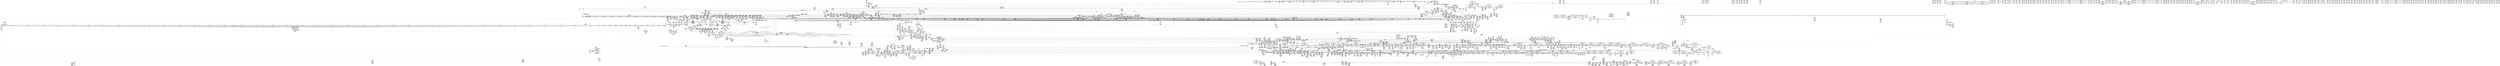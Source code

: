 digraph {
	CE0x68f06b0 [shape=record,shape=Mrecord,label="{CE0x68f06b0|GLOBAL:srcu_read_unlock|*Constant*|*SummSink*}"]
	CE0x68b51b0 [shape=record,shape=Mrecord,label="{CE0x68b51b0|i64*_getelementptr_inbounds_(_4_x_i64_,_4_x_i64_*___llvm_gcov_ctr33,_i64_0,_i64_3)|*Constant*|*SummSink*}"]
	CE0x4d4e4c0 [shape=record,shape=Mrecord,label="{CE0x4d4e4c0|i64_1|*Constant*|*SummSink*}"]
	CE0x5ccd370 [shape=record,shape=Mrecord,label="{CE0x5ccd370|tomoyo_get_mode:conv10|security/tomoyo/util.c,985}"]
	CE0x6b81220 [shape=record,shape=Mrecord,label="{CE0x6b81220|tomoyo_domain169:tmp7|security/tomoyo/common.h,1205|*SummSource*}"]
	CE0x4de99a0 [shape=record,shape=Mrecord,label="{CE0x4de99a0|GLOBAL:tomoyo_path_permission|*Constant*}"]
	CE0x5c0a280 [shape=record,shape=Mrecord,label="{CE0x5c0a280|0:_i8,_array:_GCRE_tomoyo_index2category_constant_39_x_i8_c_00_00_00_00_00_00_00_00_00_00_00_00_00_00_00_00_00_00_00_00_00_00_00_01_01_01_01_01_01_01_01_01_01_01_01_01_01_01_02_,_align_16:_elem_13::|security/tomoyo/util.c,983}"]
	CE0x5ccb120 [shape=record,shape=Mrecord,label="{CE0x5ccb120|tomoyo_audit_path_log:tmp}"]
	CE0x5a20e70 [shape=record,shape=Mrecord,label="{CE0x5a20e70|tomoyo_domain:tmp19|security/tomoyo/common.h,1205}"]
	CE0x83e7590 [shape=record,shape=Mrecord,label="{CE0x83e7590|_call_void_mcount()_#3|*SummSource*}"]
	CE0x82a53a0 [shape=record,shape=Mrecord,label="{CE0x82a53a0|GLOBAL:__llvm_gcov_ctr25|Global_var:__llvm_gcov_ctr25|*SummSink*}"]
	CE0x5aa5b10 [shape=record,shape=Mrecord,label="{CE0x5aa5b10|tomoyo_path_permission:operation8|security/tomoyo/file.c,569}"]
	CE0x829b520 [shape=record,shape=Mrecord,label="{CE0x829b520|128:_i32,_:_SCMRE_96,97_}"]
	CE0x4bd80b0 [shape=record,shape=Mrecord,label="{CE0x4bd80b0|tomoyo_check_open_permission:tmp8|security/tomoyo/file.c,750|*SummSink*}"]
	CE0x5a65370 [shape=record,shape=Mrecord,label="{CE0x5a65370|tomoyo_const_part_length:incdec.ptr|security/tomoyo/util.c,626}"]
	CE0x5caa1a0 [shape=record,shape=Mrecord,label="{CE0x5caa1a0|__llvm_gcov_indirect_counter_increment114:tmp5|*SummSource*}"]
	CE0x81e6910 [shape=record,shape=Mrecord,label="{CE0x81e6910|rcu_lock_release:entry}"]
	CE0x6cd7220 [shape=record,shape=Mrecord,label="{CE0x6cd7220|128:_i8*,_1208:_%struct.file*,_:_CMRE_42,43_}"]
	CE0x6b42520 [shape=record,shape=Mrecord,label="{CE0x6b42520|COLLAPSED:_GCMRE___llvm_gcov_ctr54147_internal_global_11_x_i64_zeroinitializer:_elem_0:default:}"]
	CE0x680d490 [shape=record,shape=Mrecord,label="{CE0x680d490|tomoyo_get_mode:if.end14}"]
	CE0x4f295c0 [shape=record,shape=Mrecord,label="{CE0x4f295c0|tomoyo_const_part_length:cmp15|security/tomoyo/util.c,641|*SummSource*}"]
	CE0x6cd6e60 [shape=record,shape=Mrecord,label="{CE0x6cd6e60|128:_i8*,_1208:_%struct.file*,_:_CMRE_39,40_}"]
	CE0x5bdafa0 [shape=record,shape=Mrecord,label="{CE0x5bdafa0|tomoyo_audit_path_log:operation|security/tomoyo/file.c,168|*SummSink*}"]
	CE0x69c2510 [shape=record,shape=Mrecord,label="{CE0x69c2510|0:_%struct.tomoyo_obj_info*,_16:_%struct.tomoyo_domain_info*,_24:_%struct.tomoyo_path_info*,_40:_i8,_72:_i8,_75:_i8,_76:_i8,_77:_i8,_:_SCMRE_32,33_}"]
	CE0x5b6d2a0 [shape=record,shape=Mrecord,label="{CE0x5b6d2a0|tomoyo_read_lock:entry|*SummSource*}"]
	CE0x81126d0 [shape=record,shape=Mrecord,label="{CE0x81126d0|0:_i8,_array:_GCRE_tomoyo_index2category_constant_39_x_i8_c_00_00_00_00_00_00_00_00_00_00_00_00_00_00_00_00_00_00_00_00_00_00_00_01_01_01_01_01_01_01_01_01_01_01_01_01_01_01_02_,_align_16:_elem_29::|security/tomoyo/util.c,983}"]
	CE0x5ce7f30 [shape=record,shape=Mrecord,label="{CE0x5ce7f30|tomoyo_const_part_length:conv2|security/tomoyo/util.c,627}"]
	CE0x6ae3870 [shape=record,shape=Mrecord,label="{CE0x6ae3870|rcu_lock_release:tmp7|*SummSink*}"]
	CE0x77449a0 [shape=record,shape=Mrecord,label="{CE0x77449a0|tomoyo_fill_path_info:tmp4|security/tomoyo/util.c,667|*SummSink*}"]
	CE0x4e6c4f0 [shape=record,shape=Mrecord,label="{CE0x4e6c4f0|tomoyo_check_open_permission:tobool8|security/tomoyo/file.c,758}"]
	CE0x68f2480 [shape=record,shape=Mrecord,label="{CE0x68f2480|0:_i8,_array:_GCR_.str_private_unnamed_addr_constant_5_x_i8_c_04_02_06_06_00_,_align_1:_elem_0::|security/tomoyo/file.c,738}"]
	CE0x4f29c10 [shape=record,shape=Mrecord,label="{CE0x4f29c10|tomoyo_const_part_length:tmp30|security/tomoyo/util.c,641}"]
	CE0x6cf06a0 [shape=record,shape=Mrecord,label="{CE0x6cf06a0|tomoyo_get_mode:cmp|security/tomoyo/util.c,982}"]
	CE0x4cdd1a0 [shape=record,shape=Mrecord,label="{CE0x4cdd1a0|GLOBAL:tomoyo_init_request_info|*Constant*|*SummSource*}"]
	CE0x4b06ea0 [shape=record,shape=Mrecord,label="{CE0x4b06ea0|i8*_getelementptr_inbounds_(_25_x_i8_,_25_x_i8_*_.str8186,_i32_0,_i32_0)|*Constant*|*SummSource*}"]
	CE0x4bf1b40 [shape=record,shape=Mrecord,label="{CE0x4bf1b40|tomoyo_init_request_info:domain|Function::tomoyo_init_request_info&Arg::domain::}"]
	CE0x827e8a0 [shape=record,shape=Mrecord,label="{CE0x827e8a0|i64_ptrtoint_(i8*_blockaddress(_rcu_lock_acquire,_%__here)_to_i64)|*Constant*|*SummSink*}"]
	CE0x6a830c0 [shape=record,shape=Mrecord,label="{CE0x6a830c0|tomoyo_get_mode:tmp12|security/tomoyo/util.c,982|*SummSink*}"]
	CE0x8407b30 [shape=record,shape=Mrecord,label="{CE0x8407b30|tomoyo_file_fcntl:if.then|*SummSource*}"]
	CE0x5912220 [shape=record,shape=Mrecord,label="{CE0x5912220|i64*_getelementptr_inbounds_(_22_x_i64_,_22_x_i64_*___llvm_gcov_ctr10,_i64_0,_i64_21)|*Constant*|*SummSource*}"]
	CE0x5bebb50 [shape=record,shape=Mrecord,label="{CE0x5bebb50|tomoyo_domain:land.lhs.true|*SummSink*}"]
	CE0x5cf9e40 [shape=record,shape=Mrecord,label="{CE0x5cf9e40|COLLAPSED:_GCMRE___llvm_gcov_ctr28130_internal_global_5_x_i64_zeroinitializer:_elem_0:default:}"]
	CE0x6d03690 [shape=record,shape=Mrecord,label="{CE0x6d03690|tomoyo_get_mode:conv|security/tomoyo/util.c,982|*SummSource*}"]
	CE0x4d7c6d0 [shape=record,shape=Mrecord,label="{CE0x4d7c6d0|0:_%struct.tomoyo_obj_info*,_16:_%struct.tomoyo_domain_info*,_24:_%struct.tomoyo_path_info*,_40:_i8,_72:_i8,_75:_i8,_76:_i8,_77:_i8,_:_SCMRE_38,39_}"]
	CE0x687c130 [shape=record,shape=Mrecord,label="{CE0x687c130|128:_i32,_:_SCMRE_440,448_|*MultipleSource*|Function::tomoyo_file_fcntl&Arg::file::|security/tomoyo/tomoyo.c,315}"]
	CE0x7749050 [shape=record,shape=Mrecord,label="{CE0x7749050|tomoyo_domain169:land.lhs.true2|*SummSource*}"]
	CE0x4bd7c70 [shape=record,shape=Mrecord,label="{CE0x4bd7c70|_ret_i32_%call,_!dbg_!38902|security/tomoyo/common.h,1097|*SummSink*}"]
	CE0x6a82400 [shape=record,shape=Mrecord,label="{CE0x6a82400|tomoyo_const_part_length:entry}"]
	CE0x8218a90 [shape=record,shape=Mrecord,label="{CE0x8218a90|GLOBAL:tomoyo_const_part_length|*Constant*}"]
	CE0x843d690 [shape=record,shape=Mrecord,label="{CE0x843d690|128:_i32,_:_SCMRE_209,210_}"]
	CE0x81c05b0 [shape=record,shape=Mrecord,label="{CE0x81c05b0|i64*_getelementptr_inbounds_(_2_x_i64_,_2_x_i64_*___llvm_gcov_ctr23,_i64_0,_i64_1)|*Constant*|*SummSink*}"]
	CE0x5d01b20 [shape=record,shape=Mrecord,label="{CE0x5d01b20|tomoyo_audit_path_log:idxprom|security/tomoyo/file.c,167|*SummSource*}"]
	CE0x4e290f0 [shape=record,shape=Mrecord,label="{CE0x4e290f0|tomoyo_get_mode:config7|security/tomoyo/util.c,983}"]
	CE0x4c8ea30 [shape=record,shape=Mrecord,label="{CE0x4c8ea30|tomoyo_domain:tmp23|security/tomoyo/common.h,1205|*SummSource*}"]
	CE0x80f1c30 [shape=record,shape=Mrecord,label="{CE0x80f1c30|tomoyo_const_part_length:conv24|security/tomoyo/util.c,644}"]
	CE0x4bbde50 [shape=record,shape=Mrecord,label="{CE0x4bbde50|i64_11|*Constant*}"]
	CE0x6ab3a90 [shape=record,shape=Mrecord,label="{CE0x6ab3a90|tomoyo_path_permission:if.end|*SummSource*}"]
	CE0x5ce75d0 [shape=record,shape=Mrecord,label="{CE0x5ce75d0|tomoyo_const_part_length:if.end18|*SummSink*}"]
	CE0x773f110 [shape=record,shape=Mrecord,label="{CE0x773f110|tomoyo_domain:tmp15|security/tomoyo/common.h,1205}"]
	CE0x4de95d0 [shape=record,shape=Mrecord,label="{CE0x4de95d0|tomoyo_check_open_permission:call10|security/tomoyo/file.c,759}"]
	CE0x59a7d60 [shape=record,shape=Mrecord,label="{CE0x59a7d60|tomoyo_domain:tmp18|security/tomoyo/common.h,1205|*SummSource*}"]
	CE0x67d0d80 [shape=record,shape=Mrecord,label="{CE0x67d0d80|i64*_getelementptr_inbounds_(_2_x_i64_,_2_x_i64_*___llvm_gcov_ctr22,_i64_0,_i64_0)|*Constant*|*SummSink*}"]
	CE0x4c90b70 [shape=record,shape=Mrecord,label="{CE0x4c90b70|128:_i32,_:_SCMRE_156,157_}"]
	CE0x6d2cbd0 [shape=record,shape=Mrecord,label="{CE0x6d2cbd0|i32_0|*Constant*}"]
	CE0x68e9440 [shape=record,shape=Mrecord,label="{CE0x68e9440|tomoyo_path_permission:conv3|security/tomoyo/file.c,565}"]
	CE0x6828740 [shape=record,shape=Mrecord,label="{CE0x6828740|tomoyo_path_permission:tmp24|security/tomoyo/file.c,575}"]
	CE0x7746010 [shape=record,shape=Mrecord,label="{CE0x7746010|i64*_getelementptr_inbounds_(_5_x_i64_,_5_x_i64_*___llvm_gcov_ctr28130,_i64_0,_i64_3)|*Constant*|*SummSink*}"]
	CE0x5ac8370 [shape=record,shape=Mrecord,label="{CE0x5ac8370|rcu_lock_release:tmp4|include/linux/rcupdate.h,423|*SummSource*}"]
	CE0x6a1e430 [shape=record,shape=Mrecord,label="{CE0x6a1e430|i32_39|*Constant*|*SummSource*}"]
	CE0x6a8d3c0 [shape=record,shape=Mrecord,label="{CE0x6a8d3c0|tomoyo_domain:tobool|security/tomoyo/common.h,1205|*SummSource*}"]
	CE0x5984730 [shape=record,shape=Mrecord,label="{CE0x5984730|rcu_lock_acquire:map|Function::rcu_lock_acquire&Arg::map::|*SummSource*}"]
	CE0x66f48d0 [shape=record,shape=Mrecord,label="{CE0x66f48d0|tomoyo_file_fcntl:if.end}"]
	CE0x6c06d40 [shape=record,shape=Mrecord,label="{CE0x6c06d40|GLOBAL:__llvm_gcov_ctr42185|Global_var:__llvm_gcov_ctr42185|*SummSink*}"]
	CE0x5baaa90 [shape=record,shape=Mrecord,label="{CE0x5baaa90|128:_i8*,_1208:_%struct.file*,_:_CMRE_7,8_}"]
	CE0x4bf1e90 [shape=record,shape=Mrecord,label="{CE0x4bf1e90|tomoyo_init_request_info:domain|Function::tomoyo_init_request_info&Arg::domain::|*SummSink*}"]
	CE0x773fa40 [shape=record,shape=Mrecord,label="{CE0x773fa40|tomoyo_domain169:tmp11|security/tomoyo/common.h,1205|*SummSink*}"]
	CE0x5cacdd0 [shape=record,shape=Mrecord,label="{CE0x5cacdd0|tomoyo_const_part_length:tmp14|security/tomoyo/util.c,626|*SummSink*}"]
	CE0x68d7b80 [shape=record,shape=Mrecord,label="{CE0x68d7b80|rcu_lock_acquire:indirectgoto}"]
	CE0x6a2b1d0 [shape=record,shape=Mrecord,label="{CE0x6a2b1d0|tomoyo_get_realpath:tmp7|security/tomoyo/file.c,152|*SummSource*}"]
	CE0x6bcbf60 [shape=record,shape=Mrecord,label="{CE0x6bcbf60|COLLAPSED:_GCMRE___llvm_gcov_ctr31133_internal_global_12_x_i64_zeroinitializer:_elem_0:default:}"]
	CE0x6d17590 [shape=record,shape=Mrecord,label="{CE0x6d17590|COLLAPSED:_CRE:_elem_0:default:}"]
	CE0x59171d0 [shape=record,shape=Mrecord,label="{CE0x59171d0|tomoyo_const_part_length:if.then5|*SummSource*}"]
	CE0x8199600 [shape=record,shape=Mrecord,label="{CE0x8199600|srcu_read_lock:entry}"]
	CE0x4dd2810 [shape=record,shape=Mrecord,label="{CE0x4dd2810|i64*_getelementptr_inbounds_(_31_x_i64_,_31_x_i64_*___llvm_gcov_ctr43150,_i64_0,_i64_9)|*Constant*|*SummSink*}"]
	CE0x599d380 [shape=record,shape=Mrecord,label="{CE0x599d380|i64*_getelementptr_inbounds_(_2_x_i64_,_2_x_i64_*___llvm_gcov_ctr9223,_i64_0,_i64_1)|*Constant*|*SummSource*}"]
	CE0x4db8b00 [shape=record,shape=Mrecord,label="{CE0x4db8b00|tomoyo_audit_path_log:tmp7|security/tomoyo/file.c,169}"]
	CE0x4b05df0 [shape=record,shape=Mrecord,label="{CE0x4b05df0|GLOBAL:__llvm_gcov_ctr34|Global_var:__llvm_gcov_ctr34|*SummSource*}"]
	CE0x6c32b70 [shape=record,shape=Mrecord,label="{CE0x6c32b70|_call_void___llvm_gcov_indirect_counter_increment114(i32*___llvm_gcov_global_state_pred45,_i64**_getelementptr_inbounds_(_3_x_i64*_,_3_x_i64*_*___llvm_gcda_edge_table44,_i64_0,_i64_1)),_!dbg_!38927|security/tomoyo/util.c,634|*SummSource*}"]
	CE0x5915930 [shape=record,shape=Mrecord,label="{CE0x5915930|__llvm_gcov_indirect_counter_increment114:tmp1}"]
	CE0x6b31150 [shape=record,shape=Mrecord,label="{CE0x6b31150|tomoyo_path_permission:do.cond|*SummSink*}"]
	CE0x4c4cb00 [shape=record,shape=Mrecord,label="{CE0x4c4cb00|get_current161:tmp|*SummSource*}"]
	CE0x6bc99d0 [shape=record,shape=Mrecord,label="{CE0x6bc99d0|tomoyo_check_open_permission:tmp35|security/tomoyo/file.c,761}"]
	CE0x4cf6390 [shape=record,shape=Mrecord,label="{CE0x4cf6390|tomoyo_get_realpath:tmp1|*SummSink*}"]
	CE0x69f4f30 [shape=record,shape=Mrecord,label="{CE0x69f4f30|0:_%struct.tomoyo_obj_info*,_16:_%struct.tomoyo_domain_info*,_24:_%struct.tomoyo_path_info*,_40:_i8,_72:_i8,_75:_i8,_76:_i8,_77:_i8,_:_SCMRE_44,45_}"]
	CE0x6ae8480 [shape=record,shape=Mrecord,label="{CE0x6ae8480|40:_%struct.tomoyo_policy_namespace*,_48:_i8,_:_GCRE_tomoyo_kernel_domain_external_global_%struct.tomoyo_domain_info_48,49_|*MultipleSource*|security/tomoyo/tomoyo.c,317|Function::tomoyo_check_open_permission&Arg::domain::|security/tomoyo/util.c,1005|security/tomoyo/util.c,1007|security/tomoyo/common.h,1205|security/tomoyo/common.h,1205|Function::tomoyo_init_request_info&Arg::domain::}"]
	CE0x5cf0780 [shape=record,shape=Mrecord,label="{CE0x5cf0780|__llvm_gcov_indirect_counter_increment114:predecessor|Function::__llvm_gcov_indirect_counter_increment114&Arg::predecessor::|*SummSink*}"]
	CE0x4d4e6a0 [shape=record,shape=Mrecord,label="{CE0x4d4e6a0|128:_i32,_:_SCMRE_70,71_}"]
	CE0x5a7bcb0 [shape=record,shape=Mrecord,label="{CE0x5a7bcb0|128:_i32,_:_SCMRE_318,319_}"]
	CE0x4dafcb0 [shape=record,shape=Mrecord,label="{CE0x4dafcb0|tomoyo_check_open_permission:tmp25|security/tomoyo/file.c,758|*SummSource*}"]
	CE0x5a60210 [shape=record,shape=Mrecord,label="{CE0x5a60210|tomoyo_audit_path_log:tmp3}"]
	CE0x5c0ad40 [shape=record,shape=Mrecord,label="{CE0x5c0ad40|0:_i8,_array:_GCRE_tomoyo_index2category_constant_39_x_i8_c_00_00_00_00_00_00_00_00_00_00_00_00_00_00_00_00_00_00_00_00_00_00_00_01_01_01_01_01_01_01_01_01_01_01_01_01_01_01_02_,_align_16:_elem_17::|security/tomoyo/util.c,983}"]
	CE0x83d1730 [shape=record,shape=Mrecord,label="{CE0x83d1730|0:_i8,_array:_GCRE_tomoyo_index2category_constant_39_x_i8_c_00_00_00_00_00_00_00_00_00_00_00_00_00_00_00_00_00_00_00_00_00_00_00_01_01_01_01_01_01_01_01_01_01_01_01_01_01_01_02_,_align_16:_elem_6::|security/tomoyo/util.c,983}"]
	CE0x6c897e0 [shape=record,shape=Mrecord,label="{CE0x6c897e0|tomoyo_get_realpath:entry}"]
	CE0x5b6d310 [shape=record,shape=Mrecord,label="{CE0x5b6d310|tomoyo_read_lock:entry|*SummSink*}"]
	CE0x59a6d20 [shape=record,shape=Mrecord,label="{CE0x59a6d20|i64*_getelementptr_inbounds_(_2_x_i64_,_2_x_i64_*___llvm_gcov_ctr53148,_i64_0,_i64_1)|*Constant*}"]
	CE0x68b98a0 [shape=record,shape=Mrecord,label="{CE0x68b98a0|i64*_getelementptr_inbounds_(_11_x_i64_,_11_x_i64_*___llvm_gcov_ctr54147,_i64_0,_i64_8)|*Constant*|*SummSource*}"]
	CE0x68f2d70 [shape=record,shape=Mrecord,label="{CE0x68f2d70|tomoyo_domain169:tmp15|security/tomoyo/common.h,1205}"]
	CE0x5947950 [shape=record,shape=Mrecord,label="{CE0x5947950|i64*_getelementptr_inbounds_(_12_x_i64_,_12_x_i64_*___llvm_gcov_ctr31133,_i64_0,_i64_3)|*Constant*|*SummSource*}"]
	CE0x68b8c10 [shape=record,shape=Mrecord,label="{CE0x68b8c10|tomoyo_domain:tmp6|security/tomoyo/common.h,1205|*SummSink*}"]
	CE0x692bae0 [shape=record,shape=Mrecord,label="{CE0x692bae0|tomoyo_check_open_permission:tmp}"]
	CE0x68b8fe0 [shape=record,shape=Mrecord,label="{CE0x68b8fe0|VOIDTB_TE:_CE_0,2048_|*MultipleSource*|security/tomoyo/util.c,1010|security/tomoyo/file.c,564|Function::tomoyo_get_mode&Arg::ns::}"]
	CE0x4c118e0 [shape=record,shape=Mrecord,label="{CE0x4c118e0|tomoyo_file_fcntl:tobool|security/tomoyo/tomoyo.c,315|*SummSink*}"]
	CE0x82dc1e0 [shape=record,shape=Mrecord,label="{CE0x82dc1e0|_call_void_mcount()_#3|*SummSource*}"]
	CE0x6aef1a0 [shape=record,shape=Mrecord,label="{CE0x6aef1a0|GLOBAL:lockdep_rcu_suspicious|*Constant*}"]
	CE0x5a60390 [shape=record,shape=Mrecord,label="{CE0x5a60390|tomoyo_audit_path_log:tmp3|*SummSource*}"]
	CE0x7746990 [shape=record,shape=Mrecord,label="{CE0x7746990|COLLAPSED:_GCRE_current_task_external_global_%struct.task_struct*:_elem_0::|security/tomoyo/common.h,1205}"]
	CE0x68e8dd0 [shape=record,shape=Mrecord,label="{CE0x68e8dd0|0:_i8,_array:_GCR_tomoyo_p2mac_internal_constant_11_x_i8_c_00_01_01_01_03_04_06_09_0A_13_15_,_align_1:_elem_7::|security/tomoyo/file.c,563}"]
	CE0x6b41e80 [shape=record,shape=Mrecord,label="{CE0x6b41e80|tomoyo_get_mode:tmp4|security/tomoyo/util.c,978|*SummSink*}"]
	CE0x5cf67e0 [shape=record,shape=Mrecord,label="{CE0x5cf67e0|tomoyo_const_part_length:return|*SummSource*}"]
	CE0x6b1f3d0 [shape=record,shape=Mrecord,label="{CE0x6b1f3d0|rcu_lock_acquire:tmp5|include/linux/rcupdate.h,418|*SummSource*}"]
	CE0x6a10ae0 [shape=record,shape=Mrecord,label="{CE0x6a10ae0|GLOBAL:__llvm_gcov_ctr54147|Global_var:__llvm_gcov_ctr54147|*SummSink*}"]
	CE0x6bf4420 [shape=record,shape=Mrecord,label="{CE0x6bf4420|rcu_lock_release:tmp1}"]
	CE0x83e7340 [shape=record,shape=Mrecord,label="{CE0x83e7340|128:_i32,_:_SCMRE_0,1_}"]
	CE0x81fb1f0 [shape=record,shape=Mrecord,label="{CE0x81fb1f0|0:_%struct.tomoyo_obj_info*,_16:_%struct.tomoyo_domain_info*,_24:_%struct.tomoyo_path_info*,_40:_i8,_72:_i8,_75:_i8,_76:_i8,_77:_i8,_:_SCMRE_49,50_}"]
	CE0x8412460 [shape=record,shape=Mrecord,label="{CE0x8412460|tomoyo_domain169:land.lhs.true}"]
	CE0x6800ce0 [shape=record,shape=Mrecord,label="{CE0x6800ce0|128:_i32,_:_SCMRE_172,173_}"]
	CE0x83f04f0 [shape=record,shape=Mrecord,label="{CE0x83f04f0|128:_i32,_:_SCMRE_185,186_}"]
	CE0x4e6c3a0 [shape=record,shape=Mrecord,label="{CE0x4e6c3a0|tomoyo_check_open_permission:tmp23|security/tomoyo/file.c,758}"]
	CE0x5aa1f10 [shape=record,shape=Mrecord,label="{CE0x5aa1f10|tomoyo_path_permission:mode|security/tomoyo/file.c,564|*SummSource*}"]
	CE0x59d58d0 [shape=record,shape=Mrecord,label="{CE0x59d58d0|tomoyo_domain:tmp12|security/tomoyo/common.h,1205|*SummSource*}"]
	CE0x59a7320 [shape=record,shape=Mrecord,label="{CE0x59a7320|i8*_getelementptr_inbounds_(_45_x_i8_,_45_x_i8_*_.str13,_i32_0,_i32_0)|*Constant*|*SummSink*}"]
	CE0x5ceeda0 [shape=record,shape=Mrecord,label="{CE0x5ceeda0|_call_void___llvm_gcov_indirect_counter_increment114(i32*___llvm_gcov_global_state_pred45,_i64**_getelementptr_inbounds_(_3_x_i64*_,_3_x_i64*_*___llvm_gcda_edge_table44,_i64_0,_i64_2)),_!dbg_!38930|security/tomoyo/util.c,640|*SummSource*}"]
	CE0x6700590 [shape=record,shape=Mrecord,label="{CE0x6700590|tomoyo_const_part_length:tmp45|security/tomoyo/util.c,645|*SummSink*}"]
	CE0x4c12390 [shape=record,shape=Mrecord,label="{CE0x4c12390|tomoyo_file_fcntl:tmp7|security/tomoyo/tomoyo.c,315|*SummSource*}"]
	CE0x68cb220 [shape=record,shape=Mrecord,label="{CE0x68cb220|tomoyo_check_open_permission:path|Function::tomoyo_check_open_permission&Arg::path::}"]
	CE0x5aa5c00 [shape=record,shape=Mrecord,label="{CE0x5aa5c00|tomoyo_path_permission:path7|security/tomoyo/file.c,569|*SummSource*}"]
	CE0x67b0b00 [shape=record,shape=Mrecord,label="{CE0x67b0b00|tomoyo_file_fcntl:retval.0|*SummSource*}"]
	CE0x6d03b70 [shape=record,shape=Mrecord,label="{CE0x6d03b70|GLOBAL:tomoyo_domain.__warned|Global_var:tomoyo_domain.__warned|*SummSink*}"]
	CE0x68591d0 [shape=record,shape=Mrecord,label="{CE0x68591d0|128:_i32,_:_SCMRE_408,416_|*MultipleSource*|Function::tomoyo_file_fcntl&Arg::file::|security/tomoyo/tomoyo.c,315}"]
	CE0x6bd0c30 [shape=record,shape=Mrecord,label="{CE0x6bd0c30|__llvm_gcov_indirect_counter_increment114:exit|*SummSource*}"]
	CE0x6698610 [shape=record,shape=Mrecord,label="{CE0x6698610|128:_i8*,_1208:_%struct.file*,_:_CMRE_104,112_|*MultipleSource*|security/tomoyo/common.h,1205|security/tomoyo/common.h,1205}"]
	CE0x5a7bdc0 [shape=record,shape=Mrecord,label="{CE0x5a7bdc0|128:_i32,_:_SCMRE_319,320_}"]
	CE0x5876a20 [shape=record,shape=Mrecord,label="{CE0x5876a20|tomoyo_check_open_permission:tmp48|security/tomoyo/file.c,771|*SummSink*}"]
	CE0x4f271b0 [shape=record,shape=Mrecord,label="{CE0x4f271b0|128:_i32,_:_SCMRE_53,54_}"]
	CE0x7735f70 [shape=record,shape=Mrecord,label="{CE0x7735f70|tomoyo_fill_path_info:land.rhs|*SummSink*}"]
	CE0x6bd6040 [shape=record,shape=Mrecord,label="{CE0x6bd6040|GLOBAL:tomoyo_profile|*Constant*|*SummSink*}"]
	CE0x827e4b0 [shape=record,shape=Mrecord,label="{CE0x827e4b0|%struct.lockdep_map*_null|*Constant*|*SummSink*}"]
	CE0x67e0bb0 [shape=record,shape=Mrecord,label="{CE0x67e0bb0|srcu_read_lock:sp|Function::srcu_read_lock&Arg::sp::|*SummSink*}"]
	CE0x5cea610 [shape=record,shape=Mrecord,label="{CE0x5cea610|tomoyo_get_mode:tmp26|security/tomoyo/util.c,987|*SummSource*}"]
	CE0x5aa0d50 [shape=record,shape=Mrecord,label="{CE0x5aa0d50|srcu_read_lock:tmp3|*SummSource*}"]
	CE0x4d383e0 [shape=record,shape=Mrecord,label="{CE0x4d383e0|get_current:bb|*SummSource*}"]
	CE0x4dd6be0 [shape=record,shape=Mrecord,label="{CE0x4dd6be0|tomoyo_path_permission:tmp19|security/tomoyo/file.c,573}"]
	CE0x4d20090 [shape=record,shape=Mrecord,label="{CE0x4d20090|i64*_getelementptr_inbounds_(_2_x_i64_,_2_x_i64_*___llvm_gcov_ctr31,_i64_0,_i64_0)|*Constant*|*SummSink*}"]
	CE0x4e2a010 [shape=record,shape=Mrecord,label="{CE0x4e2a010|tomoyo_get_mode:tmp17|security/tomoyo/util.c,983|*SummSink*}"]
	CE0x5ccc650 [shape=record,shape=Mrecord,label="{CE0x5ccc650|GLOBAL:tomoyo_policy_loaded|Global_var:tomoyo_policy_loaded}"]
	CE0x5cab350 [shape=record,shape=Mrecord,label="{CE0x5cab350|tomoyo_const_part_length:bb|*SummSource*}"]
	CE0x4c11f30 [shape=record,shape=Mrecord,label="{CE0x4c11f30|i64_4|*Constant*}"]
	CE0x6b71760 [shape=record,shape=Mrecord,label="{CE0x6b71760|GLOBAL:tomoyo_domain169|*Constant*|*SummSink*}"]
	CE0x5876380 [shape=record,shape=Mrecord,label="{CE0x5876380|i64*_getelementptr_inbounds_(_22_x_i64_,_22_x_i64_*___llvm_gcov_ctr10,_i64_0,_i64_20)|*Constant*|*SummSource*}"]
	CE0x67e10a0 [shape=record,shape=Mrecord,label="{CE0x67e10a0|_ret_i32_%call,_!dbg_!38907|include/linux/srcu.h,223|*SummSink*}"]
	CE0x4d8e520 [shape=record,shape=Mrecord,label="{CE0x4d8e520|128:_i32,_:_SCMRE_119,120_}"]
	CE0x6928680 [shape=record,shape=Mrecord,label="{CE0x6928680|tomoyo_fill_path_info:tmp4|security/tomoyo/util.c,667|*SummSource*}"]
	CE0x5d251e0 [shape=record,shape=Mrecord,label="{CE0x5d251e0|tomoyo_fill_path_info:conv7|security/tomoyo/util.c,668|*SummSink*}"]
	CE0x84393e0 [shape=record,shape=Mrecord,label="{CE0x84393e0|128:_i32,_:_SCMRE_196,197_}"]
	CE0x4e05ae0 [shape=record,shape=Mrecord,label="{CE0x4e05ae0|_ret_i32_%retval.0,_!dbg_!38942|security/tomoyo/file.c,575|*SummSource*}"]
	CE0x4de3ed0 [shape=record,shape=Mrecord,label="{CE0x4de3ed0|_call_void_mcount()_#3|*SummSink*}"]
	CE0x667f700 [shape=record,shape=Mrecord,label="{CE0x667f700|i64_23|*Constant*|*SummSource*}"]
	CE0x82197b0 [shape=record,shape=Mrecord,label="{CE0x82197b0|tomoyo_get_mode:config|security/tomoyo/util.c,981}"]
	CE0x82a5510 [shape=record,shape=Mrecord,label="{CE0x82a5510|tomoyo_get_realpath:tmp4|security/tomoyo/file.c,151}"]
	CE0x6c7e1a0 [shape=record,shape=Mrecord,label="{CE0x6c7e1a0|i64*_getelementptr_inbounds_(_6_x_i64_,_6_x_i64_*___llvm_gcov_ctr25,_i64_0,_i64_5)|*Constant*|*SummSink*}"]
	CE0x680e600 [shape=record,shape=Mrecord,label="{CE0x680e600|tomoyo_path_permission:tmp7|*LoadInst*|security/tomoyo/file.c,565|*SummSink*}"]
	CE0x6cd6820 [shape=record,shape=Mrecord,label="{CE0x6cd6820|128:_i8*,_1208:_%struct.file*,_:_CMRE_34,35_}"]
	CE0x4d20b50 [shape=record,shape=Mrecord,label="{CE0x4d20b50|tomoyo_check_open_permission:r|security/tomoyo/file.c, 741}"]
	CE0x6a10ee0 [shape=record,shape=Mrecord,label="{CE0x6a10ee0|tomoyo_fill_path_info:tmp|*SummSink*}"]
	CE0x6cf17b0 [shape=record,shape=Mrecord,label="{CE0x6cf17b0|tomoyo_audit_path_log:name|security/tomoyo/file.c,169|*SummSource*}"]
	CE0x67aa490 [shape=record,shape=Mrecord,label="{CE0x67aa490|i64_ptrtoint_(i8*_blockaddress(_rcu_lock_release,_%__here)_to_i64)|*Constant*|*SummSource*}"]
	CE0x6a15250 [shape=record,shape=Mrecord,label="{CE0x6a15250|tomoyo_get_realpath:tmp8|security/tomoyo/file.c,152|*SummSource*}"]
	CE0x5bb4660 [shape=record,shape=Mrecord,label="{CE0x5bb4660|tomoyo_check_open_permission:tmp36|security/tomoyo/file.c,762|*SummSink*}"]
	CE0x8177290 [shape=record,shape=Mrecord,label="{CE0x8177290|128:_i32,_:_SCMRE_152,153_}"]
	CE0x4bd8a40 [shape=record,shape=Mrecord,label="{CE0x4bd8a40|tomoyo_check_open_permission:tmp10|security/tomoyo/file.c,750}"]
	CE0x67e14b0 [shape=record,shape=Mrecord,label="{CE0x67e14b0|tomoyo_check_open_permission:if.end23|*SummSource*}"]
	CE0x827dcb0 [shape=record,shape=Mrecord,label="{CE0x827dcb0|i32_2|*Constant*}"]
	CE0x83f96f0 [shape=record,shape=Mrecord,label="{CE0x83f96f0|i64_19|*Constant*}"]
	CE0x6a8dce0 [shape=record,shape=Mrecord,label="{CE0x6a8dce0|tomoyo_domain:if.end}"]
	CE0x586c410 [shape=record,shape=Mrecord,label="{CE0x586c410|tomoyo_read_lock:tmp1|*SummSource*}"]
	CE0x59d6880 [shape=record,shape=Mrecord,label="{CE0x59d6880|i64*_getelementptr_inbounds_(_11_x_i64_,_11_x_i64_*___llvm_gcov_ctr54147,_i64_0,_i64_1)|*Constant*}"]
	CE0x6ab44a0 [shape=record,shape=Mrecord,label="{CE0x6ab44a0|tomoyo_file_fcntl:tmp11|security/tomoyo/tomoyo.c,316|*SummSource*}"]
	CE0x6a14ca0 [shape=record,shape=Mrecord,label="{CE0x6a14ca0|i64*_getelementptr_inbounds_(_10_x_i64_,_10_x_i64_*___llvm_gcov_ctr34,_i64_0,_i64_0)|*Constant*}"]
	CE0x6b1f840 [shape=record,shape=Mrecord,label="{CE0x6b1f840|i64*_getelementptr_inbounds_(_2_x_i64_,_2_x_i64_*___llvm_gcov_ctr53148,_i64_0,_i64_1)|*Constant*|*SummSource*}"]
	CE0x5cf0360 [shape=record,shape=Mrecord,label="{CE0x5cf0360|__llvm_gcov_indirect_counter_increment114:entry}"]
	CE0x6c8a2f0 [shape=record,shape=Mrecord,label="{CE0x6c8a2f0|tomoyo_get_realpath:path|Function::tomoyo_get_realpath&Arg::path::|*SummSink*}"]
	CE0x5ced480 [shape=record,shape=Mrecord,label="{CE0x5ced480|tomoyo_get_mode:conv15|security/tomoyo/util.c,987|*SummSink*}"]
	CE0x66fc560 [shape=record,shape=Mrecord,label="{CE0x66fc560|tomoyo_fill_path_info:frombool10|security/tomoyo/util.c,668|*SummSource*}"]
	CE0x8231690 [shape=record,shape=Mrecord,label="{CE0x8231690|tomoyo_const_part_length:tmp24|security/tomoyo/util.c,640|*SummSource*}"]
	CE0x8199b50 [shape=record,shape=Mrecord,label="{CE0x8199b50|GLOBAL:tomoyo_ss|Global_var:tomoyo_ss|*SummSink*}"]
	CE0x4d20500 [shape=record,shape=Mrecord,label="{CE0x4d20500|tomoyo_get_realpath:tmp12|security/tomoyo/file.c,156|*SummSource*}"]
	CE0x4dcaf60 [shape=record,shape=Mrecord,label="{CE0x4dcaf60|tomoyo_check_open_permission:tmp3|security/tomoyo/file.c,741|*SummSink*}"]
	CE0x5bb5020 [shape=record,shape=Mrecord,label="{CE0x5bb5020|i32_1024|*Constant*}"]
	CE0x7747010 [shape=record,shape=Mrecord,label="{CE0x7747010|tomoyo_domain169:tmp21|security/tomoyo/common.h,1205}"]
	CE0x6a8f4c0 [shape=record,shape=Mrecord,label="{CE0x6a8f4c0|GLOBAL:tomoyo_get_realpath|*Constant*|*SummSink*}"]
	CE0x4d1fb60 [shape=record,shape=Mrecord,label="{CE0x4d1fb60|tomoyo_init_request_info:tmp8|security/tomoyo/util.c,1005}"]
	CE0x66ffdd0 [shape=record,shape=Mrecord,label="{CE0x66ffdd0|i64*_getelementptr_inbounds_(_31_x_i64_,_31_x_i64_*___llvm_gcov_ctr43150,_i64_0,_i64_26)|*Constant*|*SummSink*}"]
	CE0x59d4640 [shape=record,shape=Mrecord,label="{CE0x59d4640|_ret_i32_%retval.0,_!dbg_!38935|security/tomoyo/util.c,988|*SummSink*}"]
	CE0x6ba5f00 [shape=record,shape=Mrecord,label="{CE0x6ba5f00|tomoyo_const_part_length:tmp18|security/tomoyo/util.c,627|*SummSink*}"]
	CE0x4eee0d0 [shape=record,shape=Mrecord,label="{CE0x4eee0d0|tomoyo_check_open_permission:tmp43|security/tomoyo/file.c,770|*SummSink*}"]
	CE0x672f770 [shape=record,shape=Mrecord,label="{CE0x672f770|i64*_getelementptr_inbounds_(_11_x_i64_,_11_x_i64_*___llvm_gcov_ctr42185,_i64_0,_i64_6)|*Constant*|*SummSource*}"]
	CE0x83f9a80 [shape=record,shape=Mrecord,label="{CE0x83f9a80|tomoyo_check_open_permission:if.end11}"]
	CE0x696db60 [shape=record,shape=Mrecord,label="{CE0x696db60|tomoyo_check_open_permission:tmp14|security/tomoyo/file.c,750|*SummSink*}"]
	CE0x6ab49a0 [shape=record,shape=Mrecord,label="{CE0x6ab49a0|i64*_getelementptr_inbounds_(_8_x_i64_,_8_x_i64_*___llvm_gcov_ctr41188,_i64_0,_i64_6)|*Constant*}"]
	CE0x6d3f9e0 [shape=record,shape=Mrecord,label="{CE0x6d3f9e0|i32_-1|*Constant*|*SummSource*}"]
	CE0x6ba9e40 [shape=record,shape=Mrecord,label="{CE0x6ba9e40|tomoyo_domain169:tmp2|*SummSink*}"]
	CE0x5bb4ab0 [shape=record,shape=Mrecord,label="{CE0x5bb4ab0|tomoyo_check_open_permission:tmp37|security/tomoyo/file.c,762}"]
	CE0x5876fd0 [shape=record,shape=Mrecord,label="{CE0x5876fd0|tomoyo_check_open_permission:tmp49|security/tomoyo/file.c,771|*SummSource*}"]
	CE0x67da380 [shape=record,shape=Mrecord,label="{CE0x67da380|tomoyo_path_permission:retval.0|*SummSource*}"]
	CE0x5ac8110 [shape=record,shape=Mrecord,label="{CE0x5ac8110|i64*_getelementptr_inbounds_(_4_x_i64_,_4_x_i64_*___llvm_gcov_ctr33,_i64_0,_i64_2)|*Constant*|*SummSink*}"]
	CE0x5cdcd70 [shape=record,shape=Mrecord,label="{CE0x5cdcd70|i64*_getelementptr_inbounds_(_11_x_i64_,_11_x_i64_*___llvm_gcov_ctr54147,_i64_0,_i64_6)|*Constant*|*SummSource*}"]
	CE0x5917160 [shape=record,shape=Mrecord,label="{CE0x5917160|tomoyo_const_part_length:if.then5}"]
	CE0x5d24920 [shape=record,shape=Mrecord,label="{CE0x5d24920|tomoyo_fill_path_info:tmp13|*LoadInst*|security/tomoyo/util.c,668}"]
	CE0x6aead10 [shape=record,shape=Mrecord,label="{CE0x6aead10|tomoyo_check_open_permission:tmp53|security/tomoyo/file.c,773}"]
	CE0x67e07d0 [shape=record,shape=Mrecord,label="{CE0x67e07d0|tomoyo_get_realpath:tmp8|security/tomoyo/file.c,152}"]
	CE0x4de9c10 [shape=record,shape=Mrecord,label="{CE0x4de9c10|GLOBAL:tomoyo_path_permission|*Constant*|*SummSource*}"]
	CE0x5becdc0 [shape=record,shape=Mrecord,label="{CE0x5becdc0|GLOBAL:__llvm_gcov_ctr41188|Global_var:__llvm_gcov_ctr41188|*SummSource*}"]
	CE0x6c48320 [shape=record,shape=Mrecord,label="{CE0x6c48320|tomoyo_init_request_info:tmp6|security/tomoyo/util.c,1004}"]
	CE0x69e90b0 [shape=record,shape=Mrecord,label="{CE0x69e90b0|i64_0|*Constant*}"]
	CE0x5cf0890 [shape=record,shape=Mrecord,label="{CE0x5cf0890|__llvm_gcov_indirect_counter_increment114:counters|Function::__llvm_gcov_indirect_counter_increment114&Arg::counters::}"]
	CE0x66f7060 [shape=record,shape=Mrecord,label="{CE0x66f7060|tomoyo_check_open_permission:tmp48|security/tomoyo/file.c,771}"]
	CE0x4dea0f0 [shape=record,shape=Mrecord,label="{CE0x4dea0f0|tomoyo_path_permission:entry|*SummSource*}"]
	CE0x8403cb0 [shape=record,shape=Mrecord,label="{CE0x8403cb0|tomoyo_const_part_length:tmp53|security/tomoyo/util.c,652}"]
	CE0x59d4f30 [shape=record,shape=Mrecord,label="{CE0x59d4f30|tomoyo_init_request_info:mode|security/tomoyo/util.c,1010|*SummSink*}"]
	CE0x5ceece0 [shape=record,shape=Mrecord,label="{CE0x5ceece0|_call_void___llvm_gcov_indirect_counter_increment114(i32*___llvm_gcov_global_state_pred45,_i64**_getelementptr_inbounds_(_3_x_i64*_,_3_x_i64*_*___llvm_gcda_edge_table44,_i64_0,_i64_2)),_!dbg_!38930|security/tomoyo/util.c,640}"]
	CE0x82199c0 [shape=record,shape=Mrecord,label="{CE0x82199c0|tomoyo_domain:tmp2}"]
	"CONST[source:0(mediator),value:2(dynamic)][purpose:{object}][SnkIdx:1]"
	CE0x68f4500 [shape=record,shape=Mrecord,label="{CE0x68f4500|tomoyo_get_realpath:retval.0}"]
	CE0x6ae6c20 [shape=record,shape=Mrecord,label="{CE0x6ae6c20|tomoyo_file_fcntl:return|*SummSource*}"]
	CE0x7747330 [shape=record,shape=Mrecord,label="{CE0x7747330|i32_22|*Constant*|*SummSource*}"]
	CE0x6d400b0 [shape=record,shape=Mrecord,label="{CE0x6d400b0|tomoyo_const_part_length:cmp|security/tomoyo/util.c,626}"]
	CE0x8174b40 [shape=record,shape=Mrecord,label="{CE0x8174b40|get_current:tmp|*SummSink*}"]
	CE0x4d559a0 [shape=record,shape=Mrecord,label="{CE0x4d559a0|128:_i32,_:_SCMRE_256,264_|*MultipleSource*|Function::tomoyo_file_fcntl&Arg::file::|security/tomoyo/tomoyo.c,315}"]
	CE0x8178470 [shape=record,shape=Mrecord,label="{CE0x8178470|tomoyo_init_request_info:bb|*SummSource*}"]
	CE0x6818dc0 [shape=record,shape=Mrecord,label="{CE0x6818dc0|_ret_i32_%conv6,_!dbg_!38926|security/tomoyo/util.c,1011|*SummSink*}"]
	CE0x8255c40 [shape=record,shape=Mrecord,label="{CE0x8255c40|i64*_getelementptr_inbounds_(_5_x_i64_,_5_x_i64_*___llvm_gcov_ctr32134,_i64_0,_i64_4)|*Constant*|*SummSink*}"]
	CE0x68f29a0 [shape=record,shape=Mrecord,label="{CE0x68f29a0|i1_true|*Constant*|*SummSource*}"]
	CE0x68e9860 [shape=record,shape=Mrecord,label="{CE0x68e9860|tomoyo_path_permission:conv3|security/tomoyo/file.c,565|*SummSink*}"]
	CE0x828c3c0 [shape=record,shape=Mrecord,label="{CE0x828c3c0|tomoyo_check_open_permission:if.end}"]
	CE0x80ac160 [shape=record,shape=Mrecord,label="{CE0x80ac160|i64*_getelementptr_inbounds_(_31_x_i64_,_31_x_i64_*___llvm_gcov_ctr43150,_i64_0,_i64_21)|*Constant*|*SummSink*}"]
	CE0x4e6c240 [shape=record,shape=Mrecord,label="{CE0x4e6c240|i64_9|*Constant*|*SummSink*}"]
	CE0x81d2390 [shape=record,shape=Mrecord,label="{CE0x81d2390|tomoyo_get_mode:tmp15|security/tomoyo/util.c,983}"]
	CE0x6bd1120 [shape=record,shape=Mrecord,label="{CE0x6bd1120|tomoyo_const_part_length:tmp3|security/tomoyo/util.c,624}"]
	CE0x5ca9c10 [shape=record,shape=Mrecord,label="{CE0x5ca9c10|tomoyo_const_part_length:tmp15|security/tomoyo/util.c,627}"]
	CE0x696d390 [shape=record,shape=Mrecord,label="{CE0x696d390|tomoyo_check_open_permission:tmp13|security/tomoyo/file.c,750}"]
	CE0x6b413a0 [shape=record,shape=Mrecord,label="{CE0x6b413a0|tomoyo_domain:tmp5|security/tomoyo/common.h,1205|*SummSink*}"]
	CE0x6b55720 [shape=record,shape=Mrecord,label="{CE0x6b55720|i64*_getelementptr_inbounds_(_4_x_i64_,_4_x_i64_*___llvm_gcov_ctr33,_i64_0,_i64_0)|*Constant*|*SummSink*}"]
	CE0x5baabd0 [shape=record,shape=Mrecord,label="{CE0x5baabd0|128:_i8*,_1208:_%struct.file*,_:_CMRE_8,16_|*MultipleSource*|security/tomoyo/common.h,1205|security/tomoyo/common.h,1205}"]
	CE0x4dfa280 [shape=record,shape=Mrecord,label="{CE0x4dfa280|tomoyo_audit_path_log:r|Function::tomoyo_audit_path_log&Arg::r::|*SummSink*}"]
	CE0x8439f60 [shape=record,shape=Mrecord,label="{CE0x8439f60|128:_i32,_:_SCMRE_207,208_}"]
	CE0x4bbdec0 [shape=record,shape=Mrecord,label="{CE0x4bbdec0|i64_11|*Constant*|*SummSource*}"]
	CE0x8224bd0 [shape=record,shape=Mrecord,label="{CE0x8224bd0|i32_2|*Constant*|*SummSource*}"]
	CE0x4db09f0 [shape=record,shape=Mrecord,label="{CE0x4db09f0|tomoyo_check_open_permission:tmp26|security/tomoyo/file.c,759|*SummSink*}"]
	CE0x5ceb810 [shape=record,shape=Mrecord,label="{CE0x5ceb810|tomoyo_check_open_permission:tmp31|security/tomoyo/file.c,761|*SummSource*}"]
	CE0x688d4b0 [shape=record,shape=Mrecord,label="{CE0x688d4b0|tomoyo_file_fcntl:and|security/tomoyo/tomoyo.c,315}"]
	CE0x4d8a060 [shape=record,shape=Mrecord,label="{CE0x4d8a060|tomoyo_check_open_permission:tmp22|security/tomoyo/file.c,758|*SummSource*}"]
	CE0x8427150 [shape=record,shape=Mrecord,label="{CE0x8427150|tomoyo_path_permission:call9|security/tomoyo/file.c,572}"]
	CE0x5a8be30 [shape=record,shape=Mrecord,label="{CE0x5a8be30|tomoyo_check_open_permission:tmp51|security/tomoyo/file.c,772|*SummSource*}"]
	CE0x83e7520 [shape=record,shape=Mrecord,label="{CE0x83e7520|_call_void_mcount()_#3}"]
	CE0x58ec990 [shape=record,shape=Mrecord,label="{CE0x58ec990|0:_%struct.tomoyo_obj_info*,_16:_%struct.tomoyo_domain_info*,_24:_%struct.tomoyo_path_info*,_40:_i8,_72:_i8,_75:_i8,_76:_i8,_77:_i8,_:_SCMRE_64,72_|*MultipleSource*|security/tomoyo/file.c, 741|security/tomoyo/file.c,741|security/tomoyo/file.c,748}"]
	CE0x4dd3240 [shape=record,shape=Mrecord,label="{CE0x4dd3240|rcu_lock_release:tmp2}"]
	CE0x68689d0 [shape=record,shape=Mrecord,label="{CE0x68689d0|0:_%struct.tomoyo_obj_info*,_16:_%struct.tomoyo_domain_info*,_24:_%struct.tomoyo_path_info*,_40:_i8,_72:_i8,_75:_i8,_76:_i8,_77:_i8,_:_SCMRE_8,16_|*MultipleSource*|security/tomoyo/file.c, 741|security/tomoyo/file.c,741|security/tomoyo/file.c,748}"]
	CE0x81a2fe0 [shape=record,shape=Mrecord,label="{CE0x81a2fe0|tomoyo_get_mode:tmp3|security/tomoyo/util.c,978|*SummSource*}"]
	CE0x823c6c0 [shape=record,shape=Mrecord,label="{CE0x823c6c0|128:_i32,_:_SCMRE_164,165_}"]
	CE0x6aebdc0 [shape=record,shape=Mrecord,label="{CE0x6aebdc0|i64*_getelementptr_inbounds_(_2_x_i64_,_2_x_i64_*___llvm_gcov_ctr9223,_i64_0,_i64_0)|*Constant*}"]
	CE0x817f7b0 [shape=record,shape=Mrecord,label="{CE0x817f7b0|tomoyo_domain:tmp3}"]
	CE0x6bdbee0 [shape=record,shape=Mrecord,label="{CE0x6bdbee0|COLLAPSED:_GCMRE___llvm_gcov_ctr23_internal_global_2_x_i64_zeroinitializer:_elem_0:default:}"]
	CE0x4ce6fe0 [shape=record,shape=Mrecord,label="{CE0x4ce6fe0|tomoyo_init_request_info:tmp3|security/tomoyo/util.c,1004}"]
	CE0x668c060 [shape=record,shape=Mrecord,label="{CE0x668c060|tomoyo_fill_path_info:tmp10|*SummSink*}"]
	CE0x8235710 [shape=record,shape=Mrecord,label="{CE0x8235710|tomoyo_domain169:tmp1|*SummSink*}"]
	CE0x5cce6a0 [shape=record,shape=Mrecord,label="{CE0x5cce6a0|tomoyo_get_mode:tmp19|security/tomoyo/util.c,985|*SummSource*}"]
	CE0x8456070 [shape=record,shape=Mrecord,label="{CE0x8456070|COLLAPSED:_GCMRE___llvm_gcov_ctr9223_internal_global_2_x_i64_zeroinitializer:_elem_0:default:}"]
	CE0x4c19470 [shape=record,shape=Mrecord,label="{CE0x4c19470|128:_i32,_:_SCMRE_89,90_}"]
	CE0x6aeaef0 [shape=record,shape=Mrecord,label="{CE0x6aeaef0|tomoyo_check_open_permission:tmp53|security/tomoyo/file.c,773|*SummSource*}"]
	CE0x4dd64e0 [shape=record,shape=Mrecord,label="{CE0x4dd64e0|tomoyo_path_permission:cmp10|security/tomoyo/file.c,573}"]
	CE0x84278a0 [shape=record,shape=Mrecord,label="{CE0x84278a0|GLOBAL:tomoyo_audit_path_log|*Constant*|*SummSink*}"]
	CE0x5d16f30 [shape=record,shape=Mrecord,label="{CE0x5d16f30|128:_i8*,_1208:_%struct.file*,_:_CMRE_27,28_}"]
	CE0x4bbdfa0 [shape=record,shape=Mrecord,label="{CE0x4bbdfa0|i64_11|*Constant*|*SummSink*}"]
	CE0x596ea90 [shape=record,shape=Mrecord,label="{CE0x596ea90|tomoyo_path_permission:param6|security/tomoyo/file.c,569}"]
	CE0x59074e0 [shape=record,shape=Mrecord,label="{CE0x59074e0|_call_void_mcount()_#3|*SummSink*}"]
	CE0x68887e0 [shape=record,shape=Mrecord,label="{CE0x68887e0|_call_void_lock_release(%struct.lockdep_map*_%map,_i32_1,_i64_ptrtoint_(i8*_blockaddress(_rcu_lock_release,_%__here)_to_i64))_#9,_!dbg_!38907|include/linux/rcupdate.h,423|*SummSource*}"]
	CE0x6b20110 [shape=record,shape=Mrecord,label="{CE0x6b20110|_call_void_lock_acquire(%struct.lockdep_map*_%map,_i32_0,_i32_0,_i32_2,_i32_0,_%struct.lockdep_map*_null,_i64_ptrtoint_(i8*_blockaddress(_rcu_lock_acquire,_%__here)_to_i64))_#9,_!dbg_!38907|include/linux/rcupdate.h,418|*SummSource*}"]
	CE0x4cf61e0 [shape=record,shape=Mrecord,label="{CE0x4cf61e0|i64*_getelementptr_inbounds_(_5_x_i64_,_5_x_i64_*___llvm_gcov_ctr32134,_i64_0,_i64_4)|*Constant*|*SummSource*}"]
	CE0x8112c30 [shape=record,shape=Mrecord,label="{CE0x8112c30|0:_i8,_array:_GCRE_tomoyo_index2category_constant_39_x_i8_c_00_00_00_00_00_00_00_00_00_00_00_00_00_00_00_00_00_00_00_00_00_00_00_01_01_01_01_01_01_01_01_01_01_01_01_01_01_01_02_,_align_16:_elem_31::|security/tomoyo/util.c,983}"]
	CE0x4dd0710 [shape=record,shape=Mrecord,label="{CE0x4dd0710|tomoyo_check_open_permission:name|security/tomoyo/file.c,747|*SummSink*}"]
	CE0x5bd9f70 [shape=record,shape=Mrecord,label="{CE0x5bd9f70|0:_i8*,_array:_GCRE_tomoyo_path_keyword_external_constant_11_x_i8*_:_elem_5::|security/tomoyo/file.c,167}"]
	CE0x82882c0 [shape=record,shape=Mrecord,label="{CE0x82882c0|srcu_read_unlock:bb}"]
	CE0x66fee70 [shape=record,shape=Mrecord,label="{CE0x66fee70|0:_%struct.tomoyo_obj_info*,_16:_%struct.tomoyo_domain_info*,_24:_%struct.tomoyo_path_info*,_40:_i8,_72:_i8,_75:_i8,_76:_i8,_77:_i8,_:_SCMRE_28,29_}"]
	CE0x4d8a6c0 [shape=record,shape=Mrecord,label="{CE0x4d8a6c0|tomoyo_check_open_permission:tmp24|security/tomoyo/file.c,758}"]
	CE0x4d89ec0 [shape=record,shape=Mrecord,label="{CE0x4d89ec0|i64_8|*Constant*|*SummSink*}"]
	CE0x5a9a4c0 [shape=record,shape=Mrecord,label="{CE0x5a9a4c0|tomoyo_path_permission:param_type|security/tomoyo/file.c,567|*SummSource*}"]
	CE0x843d770 [shape=record,shape=Mrecord,label="{CE0x843d770|128:_i32,_:_SCMRE_210,211_}"]
	CE0x6bd0e60 [shape=record,shape=Mrecord,label="{CE0x6bd0e60|__llvm_gcov_indirect_counter_increment114:bb}"]
	CE0x6ab4b20 [shape=record,shape=Mrecord,label="{CE0x6ab4b20|tomoyo_file_fcntl:tmp12|security/tomoyo/tomoyo.c,316|*SummSource*}"]
	CE0x811f4f0 [shape=record,shape=Mrecord,label="{CE0x811f4f0|tomoyo_check_open_permission:tobool8|security/tomoyo/file.c,758|*SummSink*}"]
	CE0x5b9faf0 [shape=record,shape=Mrecord,label="{CE0x5b9faf0|get_current161:entry|*SummSource*}"]
	CE0x83d21f0 [shape=record,shape=Mrecord,label="{CE0x83d21f0|0:_i8,_array:_GCRE_tomoyo_index2category_constant_39_x_i8_c_00_00_00_00_00_00_00_00_00_00_00_00_00_00_00_00_00_00_00_00_00_00_00_01_01_01_01_01_01_01_01_01_01_01_01_01_01_01_02_,_align_16:_elem_10::|security/tomoyo/util.c,983}"]
	CE0x597b730 [shape=record,shape=Mrecord,label="{CE0x597b730|i64_1|*Constant*|*SummSource*}"]
	CE0x68897a0 [shape=record,shape=Mrecord,label="{CE0x68897a0|tomoyo_const_part_length:lor.lhs.false23|*SummSource*}"]
	CE0x5ce5820 [shape=record,shape=Mrecord,label="{CE0x5ce5820|tomoyo_const_part_length:tmp13|security/tomoyo/util.c,626}"]
	CE0x6bf4020 [shape=record,shape=Mrecord,label="{CE0x6bf4020|tomoyo_const_part_length:add29|security/tomoyo/util.c,646}"]
	CE0x82a2fd0 [shape=record,shape=Mrecord,label="{CE0x82a2fd0|i64_18|*Constant*}"]
	CE0x66f3e60 [shape=record,shape=Mrecord,label="{CE0x66f3e60|tomoyo_check_open_permission:tmp19|security/tomoyo/file.c,753|*SummSource*}"]
	CE0x59edcd0 [shape=record,shape=Mrecord,label="{CE0x59edcd0|tomoyo_get_mode:tmp21|security/tomoyo/util.c,985}"]
	CE0x80f19c0 [shape=record,shape=Mrecord,label="{CE0x80f19c0|tomoyo_const_part_length:tmp39|security/tomoyo/util.c,644|*SummSource*}"]
	CE0x8459e60 [shape=record,shape=Mrecord,label="{CE0x8459e60|tomoyo_get_mode:ns|Function::tomoyo_get_mode&Arg::ns::|*SummSource*}"]
	CE0x6b6aec0 [shape=record,shape=Mrecord,label="{CE0x6b6aec0|tomoyo_domain169:tmp16|security/tomoyo/common.h,1205}"]
	CE0x586c330 [shape=record,shape=Mrecord,label="{CE0x586c330|i64_1|*Constant*}"]
	CE0x80e9380 [shape=record,shape=Mrecord,label="{CE0x80e9380|0:_%struct.tomoyo_obj_info*,_16:_%struct.tomoyo_domain_info*,_24:_%struct.tomoyo_path_info*,_40:_i8,_72:_i8,_75:_i8,_76:_i8,_77:_i8,_:_SCMRE_77,78_|*MultipleSource*|security/tomoyo/file.c, 741|security/tomoyo/file.c,741|security/tomoyo/file.c,748}"]
	CE0x823c250 [shape=record,shape=Mrecord,label="{CE0x823c250|GLOBAL:tomoyo_domain.__warned170|Global_var:tomoyo_domain.__warned170|*SummSink*}"]
	CE0x82a57c0 [shape=record,shape=Mrecord,label="{CE0x82a57c0|tomoyo_get_realpath:tmp4|security/tomoyo/file.c,151|*SummSink*}"]
	CE0x8174950 [shape=record,shape=Mrecord,label="{CE0x8174950|tomoyo_const_part_length:incdec.ptr19|security/tomoyo/util.c,643}"]
	CE0x5a70120 [shape=record,shape=Mrecord,label="{CE0x5a70120|tomoyo_get_mode:tmp2|security/tomoyo/util.c,978}"]
	CE0x4ca6040 [shape=record,shape=Mrecord,label="{CE0x4ca6040|i64*_getelementptr_inbounds_(_2_x_i64_,_2_x_i64_*___llvm_gcov_ctr22,_i64_0,_i64_0)|*Constant*}"]
	CE0x82a3690 [shape=record,shape=Mrecord,label="{CE0x82a3690|tomoyo_const_part_length:tmp26|security/tomoyo/util.c,641|*SummSink*}"]
	CE0x5d01250 [shape=record,shape=Mrecord,label="{CE0x5d01250|tomoyo_fill_path_info:tmp7|security/tomoyo/util.c,667}"]
	CE0x5d16cb0 [shape=record,shape=Mrecord,label="{CE0x5d16cb0|128:_i8*,_1208:_%struct.file*,_:_CMRE_25,26_}"]
	CE0x6a9ce30 [shape=record,shape=Mrecord,label="{CE0x6a9ce30|tomoyo_read_unlock:tmp2|*SummSource*}"]
	CE0x68f0a60 [shape=record,shape=Mrecord,label="{CE0x68f0a60|tomoyo_path_permission:call|security/tomoyo/file.c,564|*SummSource*}"]
	CE0x5cebfd0 [shape=record,shape=Mrecord,label="{CE0x5cebfd0|tomoyo_check_open_permission:conv14|security/tomoyo/file.c,761|*SummSink*}"]
	CE0x68f4d00 [shape=record,shape=Mrecord,label="{CE0x68f4d00|0:_i8,_array:_GCR_tomoyo_p2mac_internal_constant_11_x_i8_c_00_01_01_01_03_04_06_09_0A_13_15_,_align_1:_elem_8::|security/tomoyo/file.c,563}"]
	CE0x5a214b0 [shape=record,shape=Mrecord,label="{CE0x5a214b0|tomoyo_domain:tmp19|security/tomoyo/common.h,1205|*SummSource*}"]
	CE0x6c89b50 [shape=record,shape=Mrecord,label="{CE0x6c89b50|_ret_i1_%retval.0,_!dbg_!38916|security/tomoyo/file.c,156}"]
	CE0x5a7e430 [shape=record,shape=Mrecord,label="{CE0x5a7e430|tomoyo_get_mode:tmp23|security/tomoyo/util.c,986}"]
	CE0x586c5a0 [shape=record,shape=Mrecord,label="{CE0x586c5a0|i64*_getelementptr_inbounds_(_2_x_i64_,_2_x_i64_*___llvm_gcov_ctr22,_i64_0,_i64_1)|*Constant*}"]
	CE0x5912400 [shape=record,shape=Mrecord,label="{CE0x5912400|i64*_getelementptr_inbounds_(_22_x_i64_,_22_x_i64_*___llvm_gcov_ctr10,_i64_0,_i64_21)|*Constant*|*SummSink*}"]
	CE0x5a7bed0 [shape=record,shape=Mrecord,label="{CE0x5a7bed0|128:_i32,_:_SCMRE_320,324_|*MultipleSource*|Function::tomoyo_file_fcntl&Arg::file::|security/tomoyo/tomoyo.c,315}"]
	CE0x5d01330 [shape=record,shape=Mrecord,label="{CE0x5d01330|tomoyo_fill_path_info:tmp7|security/tomoyo/util.c,667|*SummSink*}"]
	CE0x4eed850 [shape=record,shape=Mrecord,label="{CE0x4eed850|_ret_void,_!dbg_!38904|security/tomoyo/common.h,1110|*SummSource*}"]
	CE0x83e9f40 [shape=record,shape=Mrecord,label="{CE0x83e9f40|tomoyo_path_permission:tmp14|security/tomoyo/file.c,567|*SummSink*}"]
	CE0x5ce8810 [shape=record,shape=Mrecord,label="{CE0x5ce8810|tomoyo_const_part_length:if.end28|*SummSource*}"]
	CE0x688d1d0 [shape=record,shape=Mrecord,label="{CE0x688d1d0|tomoyo_file_fcntl:tmp6|*LoadInst*|security/tomoyo/tomoyo.c,315|*SummSource*}"]
	CE0x5a9afe0 [shape=record,shape=Mrecord,label="{CE0x5a9afe0|128:_i32,_:_SCMRE_344,360_|*MultipleSource*|Function::tomoyo_file_fcntl&Arg::file::|security/tomoyo/tomoyo.c,315}"]
	CE0x68939c0 [shape=record,shape=Mrecord,label="{CE0x68939c0|tomoyo_check_open_permission:flag|Function::tomoyo_check_open_permission&Arg::flag::}"]
	CE0x6d40f30 [shape=record,shape=Mrecord,label="{CE0x6d40f30|i32_49|*Constant*|*SummSource*}"]
	CE0x5ce60b0 [shape=record,shape=Mrecord,label="{CE0x5ce60b0|tomoyo_const_part_length:while.end|*SummSource*}"]
	CE0x5baa1a0 [shape=record,shape=Mrecord,label="{CE0x5baa1a0|128:_i8*,_1208:_%struct.file*,_:_CMRE_2,3_}"]
	CE0x8287ea0 [shape=record,shape=Mrecord,label="{CE0x8287ea0|rcu_lock_release:map|Function::rcu_lock_release&Arg::map::}"]
	CE0x5cddc10 [shape=record,shape=Mrecord,label="{CE0x5cddc10|tomoyo_get_mode:tmp20|security/tomoyo/util.c,985}"]
	CE0x5ca9d30 [shape=record,shape=Mrecord,label="{CE0x5ca9d30|tomoyo_const_part_length:tmp16|security/tomoyo/util.c,627}"]
	CE0x6bc9870 [shape=record,shape=Mrecord,label="{CE0x6bc9870|tomoyo_check_open_permission:tmp34|security/tomoyo/file.c,761|*SummSink*}"]
	CE0x4f3e2f0 [shape=record,shape=Mrecord,label="{CE0x4f3e2f0|tomoyo_fill_path_info:call|security/tomoyo/util.c,664}"]
	CE0x68af590 [shape=record,shape=Mrecord,label="{CE0x68af590|_call_void_mcount()_#3}"]
	CE0x5beab70 [shape=record,shape=Mrecord,label="{CE0x5beab70|i64_2|*Constant*}"]
	CE0x7733940 [shape=record,shape=Mrecord,label="{CE0x7733940|i64*_getelementptr_inbounds_(_10_x_i64_,_10_x_i64_*___llvm_gcov_ctr34,_i64_0,_i64_0)|*Constant*|*SummSink*}"]
	CE0x8287c00 [shape=record,shape=Mrecord,label="{CE0x8287c00|GLOBAL:rcu_lock_release|*Constant*|*SummSource*}"]
	CE0x84123c0 [shape=record,shape=Mrecord,label="{CE0x84123c0|tomoyo_domain169:do.body|*SummSink*}"]
	CE0x6749270 [shape=record,shape=Mrecord,label="{CE0x6749270|tomoyo_fill_path_info:name1|security/tomoyo/util.c,663}"]
	CE0x6af0410 [shape=record,shape=Mrecord,label="{CE0x6af0410|tomoyo_domain:do.body|*SummSource*}"]
	CE0x4c21a90 [shape=record,shape=Mrecord,label="{CE0x4c21a90|128:_i32,_:_SCMRE_114,115_}"]
	CE0x668b770 [shape=record,shape=Mrecord,label="{CE0x668b770|tomoyo_fill_path_info:cmp|security/tomoyo/util.c,667|*SummSink*}"]
	CE0x6b6ad40 [shape=record,shape=Mrecord,label="{CE0x6b6ad40|tomoyo_domain169:tmp15|security/tomoyo/common.h,1205|*SummSink*}"]
	CE0x4bbe220 [shape=record,shape=Mrecord,label="{CE0x4bbe220|tomoyo_check_open_permission:tmp28|security/tomoyo/file.c,761|*SummSink*}"]
	CE0x6b98e20 [shape=record,shape=Mrecord,label="{CE0x6b98e20|tomoyo_domain169:tmp8|security/tomoyo/common.h,1205|*SummSink*}"]
	CE0x5b87410 [shape=record,shape=Mrecord,label="{CE0x5b87410|i64*_getelementptr_inbounds_(_4_x_i64_,_4_x_i64_*___llvm_gcov_ctr24,_i64_0,_i64_2)|*Constant*|*SummSink*}"]
	CE0x5caa750 [shape=record,shape=Mrecord,label="{CE0x5caa750|__llvm_gcov_indirect_counter_increment114:tmp5|*SummSink*}"]
	CE0x5c0a530 [shape=record,shape=Mrecord,label="{CE0x5c0a530|0:_i8,_array:_GCRE_tomoyo_index2category_constant_39_x_i8_c_00_00_00_00_00_00_00_00_00_00_00_00_00_00_00_00_00_00_00_00_00_00_00_01_01_01_01_01_01_01_01_01_01_01_01_01_01_01_02_,_align_16:_elem_14::|security/tomoyo/util.c,983}"]
	CE0x809c280 [shape=record,shape=Mrecord,label="{CE0x809c280|tomoyo_const_part_length:conv20|security/tomoyo/util.c,644}"]
	CE0x6d22bb0 [shape=record,shape=Mrecord,label="{CE0x6d22bb0|128:_i8*,_1208:_%struct.file*,_:_CMRE_72,80_|*MultipleSource*|security/tomoyo/common.h,1205|security/tomoyo/common.h,1205}"]
	CE0x80ebe30 [shape=record,shape=Mrecord,label="{CE0x80ebe30|tomoyo_const_part_length:tmp40|security/tomoyo/util.c,644|*SummSource*}"]
	CE0x68d6920 [shape=record,shape=Mrecord,label="{CE0x68d6920|_ret_void,_!dbg_!38908|include/linux/rcupdate.h,424}"]
	CE0x67016b0 [shape=record,shape=Mrecord,label="{CE0x67016b0|tomoyo_const_part_length:tmp47|security/tomoyo/util.c,646}"]
	CE0x6bf43b0 [shape=record,shape=Mrecord,label="{CE0x6bf43b0|i64_1|*Constant*}"]
	CE0x687c830 [shape=record,shape=Mrecord,label="{CE0x687c830|128:_i32,_:_SCMRE_472,480_|*MultipleSource*|Function::tomoyo_file_fcntl&Arg::file::|security/tomoyo/tomoyo.c,315}"]
	CE0x66f0540 [shape=record,shape=Mrecord,label="{CE0x66f0540|i64*_getelementptr_inbounds_(_5_x_i64_,_5_x_i64_*___llvm_gcov_ctr32134,_i64_0,_i64_0)|*Constant*|*SummSource*}"]
	CE0x845a870 [shape=record,shape=Mrecord,label="{CE0x845a870|_ret_i32_%retval.0,_!dbg_!38935|security/tomoyo/util.c,988}"]
	CE0x5984280 [shape=record,shape=Mrecord,label="{CE0x5984280|_call_void_rcu_lock_acquire(%struct.lockdep_map*_%dep_map)_#9,_!dbg_!38906|include/linux/srcu.h,222|*SummSink*}"]
	CE0x8402b20 [shape=record,shape=Mrecord,label="{CE0x8402b20|tomoyo_const_part_length:tmp51|security/tomoyo/util.c,651|*SummSink*}"]
	CE0x6bdb3c0 [shape=record,shape=Mrecord,label="{CE0x6bdb3c0|tomoyo_path_permission:tmp10|security/tomoyo/file.c,565|*SummSink*}"]
	CE0x5cf6460 [shape=record,shape=Mrecord,label="{CE0x5cf6460|tomoyo_const_part_length:if.then17|*SummSource*}"]
	CE0x6cd66e0 [shape=record,shape=Mrecord,label="{CE0x6cd66e0|128:_i8*,_1208:_%struct.file*,_:_CMRE_33,34_}"]
	CE0x6c0f1c0 [shape=record,shape=Mrecord,label="{CE0x6c0f1c0|_call_void_lockdep_rcu_suspicious(i8*_getelementptr_inbounds_(_25_x_i8_,_25_x_i8_*_.str8186,_i32_0,_i32_0),_i32_1205,_i8*_getelementptr_inbounds_(_45_x_i8_,_45_x_i8_*_.str5187,_i32_0,_i32_0))_#9,_!dbg_!38917|security/tomoyo/common.h,1205}"]
	CE0x6c07610 [shape=record,shape=Mrecord,label="{CE0x6c07610|tomoyo_file_fcntl:tmp4|security/tomoyo/tomoyo.c,315}"]
	CE0x8176d40 [shape=record,shape=Mrecord,label="{CE0x8176d40|128:_i32,_:_SCMRE_147,148_}"]
	CE0x5b27b80 [shape=record,shape=Mrecord,label="{CE0x5b27b80|tomoyo_check_open_permission:tmp42|security/tomoyo/file.c,768|*SummSource*}"]
	CE0x8426b60 [shape=record,shape=Mrecord,label="{CE0x8426b60|_call_void_tomoyo_check_acl(%struct.tomoyo_request_info*_%r,_i1_(%struct.tomoyo_request_info*,_%struct.tomoyo_acl_info*)*_tomoyo_check_path_acl)_#9,_!dbg_!38935|security/tomoyo/file.c,571|*SummSource*}"]
	CE0x59eda90 [shape=record,shape=Mrecord,label="{CE0x59eda90|i64_7|*Constant*}"]
	CE0x6cf0e30 [shape=record,shape=Mrecord,label="{CE0x6cf0e30|srcu_read_unlock:tmp3}"]
	CE0x66f1e40 [shape=record,shape=Mrecord,label="{CE0x66f1e40|rcu_lock_acquire:tmp2|*SummSink*}"]
	CE0x8455ce0 [shape=record,shape=Mrecord,label="{CE0x8455ce0|GLOBAL:tomoyo_realpath_from_path|*Constant*}"]
	CE0x7748f10 [shape=record,shape=Mrecord,label="{CE0x7748f10|tomoyo_domain169:land.lhs.true2}"]
	CE0x6b98bf0 [shape=record,shape=Mrecord,label="{CE0x6b98bf0|tomoyo_check_open_permission:mode|security/tomoyo/file.c,748|*SummSink*}"]
	CE0x4cdd360 [shape=record,shape=Mrecord,label="{CE0x4cdd360|GLOBAL:tomoyo_init_request_info|*Constant*|*SummSink*}"]
	CE0x597cd70 [shape=record,shape=Mrecord,label="{CE0x597cd70|tomoyo_init_request_info:call4|security/tomoyo/util.c,1010|*SummSink*}"]
	CE0x5ac8f20 [shape=record,shape=Mrecord,label="{CE0x5ac8f20|get_current:tmp2}"]
	CE0x5cf66b0 [shape=record,shape=Mrecord,label="{CE0x5cf66b0|tomoyo_const_part_length:return}"]
	CE0x6c11070 [shape=record,shape=Mrecord,label="{CE0x6c11070|tomoyo_path_permission:cmp|security/tomoyo/file.c,565|*SummSink*}"]
	CE0x81991a0 [shape=record,shape=Mrecord,label="{CE0x81991a0|i64*_getelementptr_inbounds_(_2_x_i64_,_2_x_i64_*___llvm_gcov_ctr9223,_i64_0,_i64_1)|*Constant*|*SummSink*}"]
	CE0x5c8f510 [shape=record,shape=Mrecord,label="{CE0x5c8f510|tomoyo_path_permission:type1|security/tomoyo/file.c,564}"]
	CE0x6763b80 [shape=record,shape=Mrecord,label="{CE0x6763b80|GLOBAL:tomoyo_p2mac|Global_var:tomoyo_p2mac}"]
	CE0x5b6d480 [shape=record,shape=Mrecord,label="{CE0x5b6d480|_ret_i32_%call,_!dbg_!38902|security/tomoyo/common.h,1097|*SummSource*}"]
	CE0x59c4b70 [shape=record,shape=Mrecord,label="{CE0x59c4b70|0:_%struct.tomoyo_obj_info*,_16:_%struct.tomoyo_domain_info*,_24:_%struct.tomoyo_path_info*,_40:_i8,_72:_i8,_75:_i8,_76:_i8,_77:_i8,_:_SCMRE_73,74_|*MultipleSource*|security/tomoyo/file.c, 741|security/tomoyo/file.c,741|security/tomoyo/file.c,748}"]
	CE0x5a6abd0 [shape=record,shape=Mrecord,label="{CE0x5a6abd0|GLOBAL:get_current|*Constant*|*SummSink*}"]
	CE0x5d102b0 [shape=record,shape=Mrecord,label="{CE0x5d102b0|tomoyo_const_part_length:sw.bb9|*SummSource*}"]
	CE0x5cefd00 [shape=record,shape=Mrecord,label="{CE0x5cefd00|tomoyo_const_part_length:if.end6|*SummSource*}"]
	CE0x6d21e90 [shape=record,shape=Mrecord,label="{CE0x6d21e90|128:_i8*,_1208:_%struct.file*,_:_CMRE_45,46_}"]
	CE0x683d880 [shape=record,shape=Mrecord,label="{CE0x683d880|tomoyo_audit_path_log:param1|security/tomoyo/file.c,169}"]
	CE0x6bf79b0 [shape=record,shape=Mrecord,label="{CE0x6bf79b0|tomoyo_check_open_permission:tobool19|security/tomoyo/file.c,762|*SummSource*}"]
	CE0x823c8e0 [shape=record,shape=Mrecord,label="{CE0x823c8e0|128:_i32,_:_SCMRE_166,167_}"]
	CE0x66f4020 [shape=record,shape=Mrecord,label="{CE0x66f4020|tomoyo_check_open_permission:tmp19|security/tomoyo/file.c,753|*SummSink*}"]
	CE0x4f3e090 [shape=record,shape=Mrecord,label="{CE0x4f3e090|tomoyo_fill_path_info:tmp2|*LoadInst*|security/tomoyo/util.c,663}"]
	CE0x4bd7f80 [shape=record,shape=Mrecord,label="{CE0x4bd7f80|tomoyo_check_open_permission:tmp8|security/tomoyo/file.c,750|*SummSource*}"]
	CE0x6bd1b10 [shape=record,shape=Mrecord,label="{CE0x6bd1b10|tomoyo_const_part_length:tmp10|security/tomoyo/util.c,626}"]
	CE0x6c06940 [shape=record,shape=Mrecord,label="{CE0x6c06940|tomoyo_check_open_permission:tmp6|security/tomoyo/file.c,743|*SummSink*}"]
	CE0x5b93a40 [shape=record,shape=Mrecord,label="{CE0x5b93a40|VOIDTB_TE:_CE_6384,6388_|*MultipleSource*|security/tomoyo/util.c,1010|security/tomoyo/file.c,564|Function::tomoyo_get_mode&Arg::ns::}"]
	CE0x4c7b6a0 [shape=record,shape=Mrecord,label="{CE0x4c7b6a0|tomoyo_check_open_permission:if.then17}"]
	CE0x5877170 [shape=record,shape=Mrecord,label="{CE0x5877170|tomoyo_check_open_permission:tmp43|security/tomoyo/file.c,770}"]
	CE0x4f29eb0 [shape=record,shape=Mrecord,label="{CE0x4f29eb0|tomoyo_const_part_length:tmp29|security/tomoyo/util.c,641|*SummSource*}"]
	CE0x6700ef0 [shape=record,shape=Mrecord,label="{CE0x6700ef0|i64*_getelementptr_inbounds_(_31_x_i64_,_31_x_i64_*___llvm_gcov_ctr43150,_i64_0,_i64_27)|*Constant*}"]
	CE0x82332b0 [shape=record,shape=Mrecord,label="{CE0x82332b0|tomoyo_file_fcntl:cmp|security/tomoyo/tomoyo.c,315}"]
	CE0x6828f20 [shape=record,shape=Mrecord,label="{CE0x6828f20|tomoyo_path_permission:tmp25|security/tomoyo/file.c,575|*SummSource*}"]
	CE0x4d959b0 [shape=record,shape=Mrecord,label="{CE0x4d959b0|tomoyo_path_permission:tmp20|security/tomoyo/file.c,573|*SummSource*}"]
	CE0x4d20a00 [shape=record,shape=Mrecord,label="{CE0x4d20a00|tomoyo_path_permission:do.body}"]
	CE0x5ce0aa0 [shape=record,shape=Mrecord,label="{CE0x5ce0aa0|tomoyo_get_mode:default_config|security/tomoyo/util.c,986|*SummSink*}"]
	CE0x4ce7580 [shape=record,shape=Mrecord,label="{CE0x4ce7580|tomoyo_get_realpath:tmp6|security/tomoyo/file.c,151}"]
	CE0x6c479f0 [shape=record,shape=Mrecord,label="{CE0x6c479f0|tomoyo_path_permission:arrayidx|security/tomoyo/file.c,563|*SummSink*}"]
	CE0x5cdeeb0 [shape=record,shape=Mrecord,label="{CE0x5cdeeb0|i64*_getelementptr_inbounds_(_12_x_i64_,_12_x_i64_*___llvm_gcov_ctr31133,_i64_0,_i64_9)|*Constant*|*SummSource*}"]
	CE0x6ab4430 [shape=record,shape=Mrecord,label="{CE0x6ab4430|tomoyo_file_fcntl:tmp11|security/tomoyo/tomoyo.c,316}"]
	CE0x6b129f0 [shape=record,shape=Mrecord,label="{CE0x6b129f0|tomoyo_domain:tobool1|security/tomoyo/common.h,1205}"]
	CE0x66bb970 [shape=record,shape=Mrecord,label="{CE0x66bb970|i64*_getelementptr_inbounds_(_5_x_i64_,_5_x_i64_*___llvm_gcov_ctr28130,_i64_0,_i64_4)|*Constant*|*SummSource*}"]
	CE0x5ade580 [shape=record,shape=Mrecord,label="{CE0x5ade580|i64_80|*Constant*|*SummSource*}"]
	CE0x5907400 [shape=record,shape=Mrecord,label="{CE0x5907400|_call_void_mcount()_#3|*SummSource*}"]
	CE0x6be81e0 [shape=record,shape=Mrecord,label="{CE0x6be81e0|i32_0|*Constant*}"]
	CE0x6beaa70 [shape=record,shape=Mrecord,label="{CE0x6beaa70|COLLAPSED:_GCMRE___llvm_gcov_ctr24_internal_global_4_x_i64_zeroinitializer:_elem_0:default:}"]
	CE0x5ce8e30 [shape=record,shape=Mrecord,label="{CE0x5ce8e30|tomoyo_const_part_length:while.body|*SummSink*}"]
	CE0x83f8f60 [shape=record,shape=Mrecord,label="{CE0x83f8f60|tomoyo_check_open_permission:tmp47|security/tomoyo/file.c,770|*SummSource*}"]
	CE0x829b410 [shape=record,shape=Mrecord,label="{CE0x829b410|128:_i32,_:_SCMRE_95,96_}"]
	CE0x8176f60 [shape=record,shape=Mrecord,label="{CE0x8176f60|128:_i32,_:_SCMRE_149,150_}"]
	CE0x843e1f0 [shape=record,shape=Mrecord,label="{CE0x843e1f0|128:_i32,_:_SCMRE_240,248_|*MultipleSource*|Function::tomoyo_file_fcntl&Arg::file::|security/tomoyo/tomoyo.c,315}"]
	CE0x4ca5180 [shape=record,shape=Mrecord,label="{CE0x4ca5180|_call_void_mcount()_#3|*SummSink*}"]
	CE0x59d4a30 [shape=record,shape=Mrecord,label="{CE0x59d4a30|tomoyo_domain:tmp5|security/tomoyo/common.h,1205}"]
	CE0x5c77360 [shape=record,shape=Mrecord,label="{CE0x5c77360|tomoyo_const_part_length:tmp}"]
	CE0x82a10d0 [shape=record,shape=Mrecord,label="{CE0x82a10d0|tomoyo_get_realpath:name1|security/tomoyo/file.c,151}"]
	CE0x6c8a450 [shape=record,shape=Mrecord,label="{CE0x6c8a450|_ret_i1_%retval.0,_!dbg_!38916|security/tomoyo/file.c,156|*SummSource*}"]
	CE0x4db0910 [shape=record,shape=Mrecord,label="{CE0x4db0910|tomoyo_check_open_permission:tmp26|security/tomoyo/file.c,759}"]
	CE0x81a3540 [shape=record,shape=Mrecord,label="{CE0x81a3540|tomoyo_domain:tmp16|security/tomoyo/common.h,1205|*SummSource*}"]
	CE0x67b2040 [shape=record,shape=Mrecord,label="{CE0x67b2040|0:_i32,_8:_%struct.srcu_struct_array*,_16:_i32,_20:_i32,_24:_i32,_32:_i8*,_40:_%struct.lock_class_key*,_48:_2_x_%struct.lock_class*_,_64:_i8*,_72:_i32,_80:_i64,_88:_i8,_96:_%struct.callback_head*,_104:_%struct.callback_head**,_112:_%struct.callback_head*,_120:_%struct.callback_head**,_128:_%struct.callback_head*,_136:_%struct.callback_head**,_144:_%struct.callback_head*,_152:_%struct.callback_head**,_160:_i64,_168:_%struct.list_head*,_176:_%struct.list_head*,_184:_void_(%struct.work_struct*)*,_192:_%struct.lock_class_key*,_200:_2_x_%struct.lock_class*_,_216:_i8*,_224:_i32,_232:_i64,_240:_%struct.list_head*,_248:_%struct.list_head*,_256:_i64,_264:_%struct.tvec_base*,_272:_void_(i64)*,_280:_i64,_288:_i32,_292:_i32,_296:_i8*,_304:_16_x_i8_,_320:_%struct.lock_class_key*,_328:_2_x_%struct.lock_class*_,_344:_i8*,_352:_i32,_360:_i64,_368:_%struct.workqueue_struct*,_376:_i32,_384:_%struct.lock_class_key*,_392:_2_x_%struct.lock_class*_,_408:_i8*,_416:_i32,_424:_i64,_:_GCE_tomoyo_ss_global_%struct.srcu_struct_i32_-300,_%struct.srcu_struct_array*_tomoyo_ss_srcu_array,_%struct.spinlock_%union.anon.14_%struct.raw_spinlock_%struct.arch_spinlock_zeroinitializer,_i32_-559067475,_i32_-1,_i8*_inttoptr_(i64_-1_to_i8*),_%struct.lockdep_map_%struct.lock_class_key*_null,_2_x_%struct.lock_class*_zeroinitializer,_i8*_getelementptr_inbounds_(_21_x_i8_,_21_x_i8_*_.str171,_i32_0,_i32_0),_i32_0,_i64_0_,_i8_0,_%struct.rcu_batch_%struct.callback_head*_null,_%struct.callback_head**_bitcast_(i8*_getelementptr_(i8,_i8*_bitcast_(%struct.srcu_struct*_tomoyo_ss_to_i8*),_i64_96)_to_%struct.callback_head**)_,_%struct.rcu_batch_%struct.callback_head*_null,_%struct.callback_head**_bitcast_(i8*_getelementptr_(i8,_i8*_bitcast_(%struct.srcu_struct*_tomoyo_ss_to_i8*),_i64_112)_to_%struct.callback_head**)_,_%struct.rcu_batch_%struct.callback_head*_null,_%struct.callback_head**_bitcast_(i8*_getelementptr_(i8,_i8*_bitcast_(%struct.srcu_struct*_tomoyo_ss_to_i8*),_i64_128)_to_%struct.callback_head**)_,_%struct.rcu_batch_%struct.callback_head*_null,_%struct.callback_head**_bitcast_(i8*_getelementptr_(i8,_i8*_bitcast_(%struct.srcu_struct*_tomoyo_ss_to_i8*),_i64_144)_to_%struct.callback_head**)_,_%struct.delayed_work_%struct.work_struct_%struct.atomic64_t_i64_137438953424_,_%struct.list_head_%struct.list_head*_bitcast_(i8*_getelementptr_(i8,_i8*_bitcast_(%struct.srcu_struct*_tomoyo_ss_to_i8*),_i64_168)_to_%struct.list_head*),_%struct.list_head*_bitcast_(i8*_getelementptr_(i8,_i8*_bitcast_(%struct.srcu_struct*_tomoyo_ss_to_i8*),_i64_168)_to_%struct.list_head*)_,_void_(%struct.work_struct*)*_process_srcu,_%struct.lockdep_map_%struct.lock_class_key*_bitcast_(i8*_getelementptr_(i8,_i8*_bitcast_(%struct.srcu_struct*_tomoyo_ss_to_i8*),_i64_160)_to_%struct.lock_class_key*),_2_x_%struct.lock_class*_zeroinitializer,_i8*_getelementptr_inbounds_(_22_x_i8_,_22_x_i8_*_.str1172,_i32_0,_i32_0),_i32_0,_i64_0_,_%struct.timer_list_%struct.list_head_%struct.list_head*_null,_%struct.list_head*_inttoptr_(i64_1953723489_to_%struct.list_head*)_,_i64_0,_%struct.tvec_base*_bitcast_(i8*_getelementptr_(i8,_i8*_bitcast_(%struct.tvec_base*_boot_tvec_bases_to_i8*),_i64_2)_to_%struct.tvec_base*),_void_(i64)*_delayed_work_timer_fn,_i64_ptrtoint_(i8*_getelementptr_(i8,_i8*_bitcast_(%struct.srcu_struct*_tomoyo_ss_to_i8*),_i64_160)_to_i64),_i32_-1,_i32_0,_i8*_null,_16_x_i8_zeroinitializer,_%struct.lockdep_map_%struct.lock_class_key*_bitcast_(_29_x_i8_*_.str2173_to_%struct.lock_class_key*),_2_x_%struct.lock_class*_zeroinitializer,_i8*_getelementptr_inbounds_(_29_x_i8_,_29_x_i8_*_.str2173,_i32_0,_i32_0),_i32_0,_i64_0_,_%struct.workqueue_struct*_null,_i32_0_,_%struct.lockdep_map_%struct.lock_class_key*_null,_2_x_%struct.lock_class*_zeroinitializer,_i8*_getelementptr_inbounds_(_10_x_i8_,_10_x_i8_*_.str3174,_i32_0,_i32_0),_i32_0,_i64_0_,_align_8:_elem_0:default:}"]
	CE0x6d17e60 [shape=record,shape=Mrecord,label="{CE0x6d17e60|tomoyo_read_unlock:entry|*SummSink*}"]
	CE0x83ab070 [shape=record,shape=Mrecord,label="{CE0x83ab070|i64*_getelementptr_inbounds_(_11_x_i64_,_11_x_i64_*___llvm_gcov_ctr42185,_i64_0,_i64_10)|*Constant*|*SummSink*}"]
	CE0x6b81330 [shape=record,shape=Mrecord,label="{CE0x6b81330|tomoyo_domain169:tmp7|security/tomoyo/common.h,1205|*SummSink*}"]
	CE0x674a230 [shape=record,shape=Mrecord,label="{CE0x674a230|tomoyo_fill_path_info:name1|security/tomoyo/util.c,663|*SummSink*}"]
	CE0x59774f0 [shape=record,shape=Mrecord,label="{CE0x59774f0|tomoyo_const_part_length:tmp5|security/tomoyo/util.c,624|*SummSource*}"]
	CE0x6847100 [shape=record,shape=Mrecord,label="{CE0x6847100|128:_i32,_:_SCMRE_73,74_}"]
	CE0x6a10c50 [shape=record,shape=Mrecord,label="{CE0x6a10c50|i64_0|*Constant*}"]
	CE0x4ce7f00 [shape=record,shape=Mrecord,label="{CE0x4ce7f00|i32_1|*Constant*}"]
	CE0x59c5580 [shape=record,shape=Mrecord,label="{CE0x59c5580|0:_%struct.tomoyo_obj_info*,_16:_%struct.tomoyo_domain_info*,_24:_%struct.tomoyo_path_info*,_40:_i8,_72:_i8,_75:_i8,_76:_i8,_77:_i8,_:_SCMRE_76,77_|*MultipleSource*|security/tomoyo/file.c, 741|security/tomoyo/file.c,741|security/tomoyo/file.c,748}"]
	CE0x5b147d0 [shape=record,shape=Mrecord,label="{CE0x5b147d0|GLOBAL:rcu_lock_acquire|*Constant*|*SummSource*}"]
	CE0x6b20240 [shape=record,shape=Mrecord,label="{CE0x6b20240|_call_void_lock_acquire(%struct.lockdep_map*_%map,_i32_0,_i32_0,_i32_2,_i32_0,_%struct.lockdep_map*_null,_i64_ptrtoint_(i8*_blockaddress(_rcu_lock_acquire,_%__here)_to_i64))_#9,_!dbg_!38907|include/linux/rcupdate.h,418|*SummSink*}"]
	CE0x6c10d30 [shape=record,shape=Mrecord,label="{CE0x6c10d30|tomoyo_path_permission:cmp|security/tomoyo/file.c,565}"]
	CE0x80f2c70 [shape=record,shape=Mrecord,label="{CE0x80f2c70|i64_25|*Constant*}"]
	CE0x83c57f0 [shape=record,shape=Mrecord,label="{CE0x83c57f0|tomoyo_get_mode:conv10|security/tomoyo/util.c,985}"]
	CE0x68cae50 [shape=record,shape=Mrecord,label="{CE0x68cae50|i32_1|*Constant*|*SummSource*}"]
	CE0x6691eb0 [shape=record,shape=Mrecord,label="{CE0x6691eb0|tomoyo_fill_path_info:idxprom|security/tomoyo/util.c,667|*SummSink*}"]
	CE0x4d7c210 [shape=record,shape=Mrecord,label="{CE0x4d7c210|0:_%struct.tomoyo_obj_info*,_16:_%struct.tomoyo_domain_info*,_24:_%struct.tomoyo_path_info*,_40:_i8,_72:_i8,_75:_i8,_76:_i8,_77:_i8,_:_SCMRE_36,37_}"]
	CE0x4f3ecc0 [shape=record,shape=Mrecord,label="{CE0x4f3ecc0|tomoyo_get_mode:tmp11|security/tomoyo/util.c,982|*SummSource*}"]
	CE0x77359e0 [shape=record,shape=Mrecord,label="{CE0x77359e0|tomoyo_fill_path_info:tmp5|security/tomoyo/util.c,667|*SummSource*}"]
	CE0x5bdac90 [shape=record,shape=Mrecord,label="{CE0x5bdac90|tomoyo_audit_path_log:operation|security/tomoyo/file.c,168|*SummSource*}"]
	CE0x6ae69a0 [shape=record,shape=Mrecord,label="{CE0x6ae69a0|128:_i32,_:_SCMRE_60,61_}"]
	CE0x4dd06a0 [shape=record,shape=Mrecord,label="{CE0x4dd06a0|tomoyo_check_open_permission:name|security/tomoyo/file.c,747}"]
	CE0x668bd90 [shape=record,shape=Mrecord,label="{CE0x668bd90|tomoyo_fill_path_info:tmp10|*SummSource*}"]
	CE0x6d0a2c0 [shape=record,shape=Mrecord,label="{CE0x6d0a2c0|tomoyo_domain169:tmp23|security/tomoyo/common.h,1205}"]
	CE0x59b46d0 [shape=record,shape=Mrecord,label="{CE0x59b46d0|i64*_getelementptr_inbounds_(_4_x_i64_,_4_x_i64_*___llvm_gcov_ctr24,_i64_0,_i64_1)|*Constant*|*SummSource*}"]
	CE0x66bcb80 [shape=record,shape=Mrecord,label="{CE0x66bcb80|tomoyo_fill_path_info:is_dir|security/tomoyo/util.c,667|*SummSource*}"]
	CE0x82c68d0 [shape=record,shape=Mrecord,label="{CE0x82c68d0|i32_92|*Constant*}"]
	CE0x68f4630 [shape=record,shape=Mrecord,label="{CE0x68f4630|tomoyo_get_realpath:retval.0|*SummSink*}"]
	CE0x66f3a20 [shape=record,shape=Mrecord,label="{CE0x66f3a20|tomoyo_check_open_permission:tmp18|security/tomoyo/file.c,753|*SummSource*}"]
	CE0x5947cd0 [shape=record,shape=Mrecord,label="{CE0x5947cd0|i32_3|*Constant*}"]
	CE0x6d05390 [shape=record,shape=Mrecord,label="{CE0x6d05390|tomoyo_check_open_permission:tmp17|security/tomoyo/file.c,753|*SummSink*}"]
	CE0x5ce2300 [shape=record,shape=Mrecord,label="{CE0x5ce2300|tomoyo_const_part_length:tmp1|*SummSource*}"]
	CE0x83ab2d0 [shape=record,shape=Mrecord,label="{CE0x83ab2d0|tomoyo_domain169:tmp20|security/tomoyo/common.h,1205}"]
	CE0x82a35d0 [shape=record,shape=Mrecord,label="{CE0x82a35d0|tomoyo_const_part_length:tmp26|security/tomoyo/util.c,641|*SummSource*}"]
	CE0x6858ea0 [shape=record,shape=Mrecord,label="{CE0x6858ea0|128:_i32,_:_SCMRE_402,403_}"]
	CE0x67da310 [shape=record,shape=Mrecord,label="{CE0x67da310|tomoyo_path_permission:retval.0}"]
	CE0x5cee2a0 [shape=record,shape=Mrecord,label="{CE0x5cee2a0|i64*_getelementptr_inbounds_(_12_x_i64_,_12_x_i64_*___llvm_gcov_ctr31133,_i64_0,_i64_11)|*Constant*}"]
	CE0x4d203a0 [shape=record,shape=Mrecord,label="{CE0x4d203a0|tomoyo_get_realpath:tmp12|security/tomoyo/file.c,156}"]
	CE0x5cea210 [shape=record,shape=Mrecord,label="{CE0x5cea210|i64*_getelementptr_inbounds_(_12_x_i64_,_12_x_i64_*___llvm_gcov_ctr31133,_i64_0,_i64_10)|*Constant*|*SummSink*}"]
	CE0x6829870 [shape=record,shape=Mrecord,label="{CE0x6829870|tomoyo_read_unlock:bb}"]
	CE0x7737790 [shape=record,shape=Mrecord,label="{CE0x7737790|i64_8|*Constant*}"]
	CE0x6b41620 [shape=record,shape=Mrecord,label="{CE0x6b41620|_call_void_mcount()_#3}"]
	CE0x4dfa760 [shape=record,shape=Mrecord,label="{CE0x4dfa760|tomoyo_path_permission:cmp10|security/tomoyo/file.c,573|*SummSink*}"]
	CE0x4c7a800 [shape=record,shape=Mrecord,label="{CE0x4c7a800|tomoyo_init_request_info:if.end}"]
	CE0x5ce5f80 [shape=record,shape=Mrecord,label="{CE0x5ce5f80|tomoyo_const_part_length:while.end}"]
	CE0x82dc430 [shape=record,shape=Mrecord,label="{CE0x82dc430|_call_void_tomoyo_fill_path_info(%struct.tomoyo_path_info*_%buf)_#9,_!dbg_!38913|security/tomoyo/file.c,152|*SummSource*}"]
	CE0x66bbe60 [shape=record,shape=Mrecord,label="{CE0x66bbe60|tomoyo_fill_path_info:tmp11|security/tomoyo/util.c,667}"]
	CE0x68daf50 [shape=record,shape=Mrecord,label="{CE0x68daf50|tomoyo_check_open_permission:tmp40|security/tomoyo/file.c,752|*SummSink*}"]
	CE0x68b8f30 [shape=record,shape=Mrecord,label="{CE0x68b8f30|COLLAPSED:_CRE:_elem_0:default:}"]
	CE0x5a7bb20 [shape=record,shape=Mrecord,label="{CE0x5a7bb20|128:_i32,_:_SCMRE_316,317_}"]
	CE0x5ceda40 [shape=record,shape=Mrecord,label="{CE0x5ceda40|tomoyo_get_mode:and|security/tomoyo/util.c,987|*SummSink*}"]
	CE0x68af320 [shape=record,shape=Mrecord,label="{CE0x68af320|tomoyo_fill_path_info:tmp1|*SummSource*}"]
	CE0x6be76c0 [shape=record,shape=Mrecord,label="{CE0x6be76c0|i1_true|*Constant*}"]
	CE0x6bf4320 [shape=record,shape=Mrecord,label="{CE0x6bf4320|rcu_lock_release:tmp|*SummSink*}"]
	CE0x6a68140 [shape=record,shape=Mrecord,label="{CE0x6a68140|tomoyo_check_open_permission:path1|security/tomoyo/file.c,742|*SummSink*}"]
	CE0x6c89910 [shape=record,shape=Mrecord,label="{CE0x6c89910|tomoyo_get_realpath:entry|*SummSource*}"]
	CE0x4c8ee70 [shape=record,shape=Mrecord,label="{CE0x4c8ee70|i32_39|*Constant*}"]
	CE0x83f0820 [shape=record,shape=Mrecord,label="{CE0x83f0820|128:_i32,_:_SCMRE_188,189_}"]
	CE0x81fbd40 [shape=record,shape=Mrecord,label="{CE0x81fbd40|tomoyo_file_fcntl:tmp5|security/tomoyo/tomoyo.c,315|*SummSink*}"]
	CE0x6b6b950 [shape=record,shape=Mrecord,label="{CE0x6b6b950|tomoyo_file_fcntl:and1|security/tomoyo/tomoyo.c,318}"]
	CE0x6b88a60 [shape=record,shape=Mrecord,label="{CE0x6b88a60|i32_1205|*Constant*}"]
	CE0x597e340 [shape=record,shape=Mrecord,label="{CE0x597e340|tomoyo_file_fcntl:xor|security/tomoyo/tomoyo.c,315|*SummSource*}"]
	CE0x5a5dcc0 [shape=record,shape=Mrecord,label="{CE0x5a5dcc0|tomoyo_check_open_permission:conv26|security/tomoyo/file.c,770|*SummSink*}"]
	CE0x6870c80 [shape=record,shape=Mrecord,label="{CE0x6870c80|tomoyo_domain:do.end|*SummSource*}"]
	CE0x67d9d40 [shape=record,shape=Mrecord,label="{CE0x67d9d40|tomoyo_path_permission:tmp23|security/tomoyo/file.c,574}"]
	CE0x5d1ce20 [shape=record,shape=Mrecord,label="{CE0x5d1ce20|tomoyo_const_part_length:conv11|security/tomoyo/util.c,641}"]
	CE0x5906760 [shape=record,shape=Mrecord,label="{CE0x5906760|tomoyo_get_mode:idxprom|security/tomoyo/util.c,981|*SummSource*}"]
	CE0x4cb47a0 [shape=record,shape=Mrecord,label="{CE0x4cb47a0|0:_%struct.tomoyo_obj_info*,_16:_%struct.tomoyo_domain_info*,_24:_%struct.tomoyo_path_info*,_40:_i8,_72:_i8,_75:_i8,_76:_i8,_77:_i8,_:_SCMRE_34,35_}"]
	CE0x5946c90 [shape=record,shape=Mrecord,label="{CE0x5946c90|i64*_getelementptr_inbounds_(_5_x_i64_,_5_x_i64_*___llvm_gcov_ctr32134,_i64_0,_i64_3)|*Constant*|*SummSink*}"]
	CE0x6801010 [shape=record,shape=Mrecord,label="{CE0x6801010|128:_i32,_:_SCMRE_175,176_}"]
	CE0x68594e0 [shape=record,shape=Mrecord,label="{CE0x68594e0|128:_i32,_:_SCMRE_424,428_|*MultipleSource*|Function::tomoyo_file_fcntl&Arg::file::|security/tomoyo/tomoyo.c,315}"]
	CE0x5c76320 [shape=record,shape=Mrecord,label="{CE0x5c76320|tomoyo_const_part_length:tmp23|security/tomoyo/util.c,634|*SummSource*}"]
	CE0x68ea9e0 [shape=record,shape=Mrecord,label="{CE0x68ea9e0|tomoyo_file_fcntl:tmp14|security/tomoyo/tomoyo.c,317|*SummSink*}"]
	CE0x4c21ba0 [shape=record,shape=Mrecord,label="{CE0x4c21ba0|128:_i32,_:_SCMRE_115,116_}"]
	CE0x6bcbc80 [shape=record,shape=Mrecord,label="{CE0x6bcbc80|tomoyo_get_mode:bb|*SummSink*}"]
	CE0x8199d30 [shape=record,shape=Mrecord,label="{CE0x8199d30|tomoyo_read_lock:call|security/tomoyo/common.h,1097|*SummSource*}"]
	CE0x597dce0 [shape=record,shape=Mrecord,label="{CE0x597dce0|tomoyo_file_fcntl:tobool|security/tomoyo/tomoyo.c,315}"]
	CE0x83f88b0 [shape=record,shape=Mrecord,label="{CE0x83f88b0|tomoyo_check_open_permission:tmp46|security/tomoyo/file.c,770}"]
	CE0x58ecd30 [shape=record,shape=Mrecord,label="{CE0x58ecd30|tomoyo_domain169:do.end}"]
	CE0x4cdced0 [shape=record,shape=Mrecord,label="{CE0x4cdced0|GLOBAL:tomoyo_init_request_info|*Constant*}"]
	CE0x82022f0 [shape=record,shape=Mrecord,label="{CE0x82022f0|i32_0|*Constant*|*SummSource*}"]
	CE0x5b879c0 [shape=record,shape=Mrecord,label="{CE0x5b879c0|tomoyo_audit_path_log:bb|*SummSource*}"]
	CE0x6bc9d10 [shape=record,shape=Mrecord,label="{CE0x6bc9d10|tomoyo_check_open_permission:tmp35|security/tomoyo/file.c,761|*SummSink*}"]
	CE0x6ae3480 [shape=record,shape=Mrecord,label="{CE0x6ae3480|GLOBAL:__llvm_gcov_ctr43150|Global_var:__llvm_gcov_ctr43150}"]
	CE0x4bbe110 [shape=record,shape=Mrecord,label="{CE0x4bbe110|tomoyo_check_open_permission:tmp28|security/tomoyo/file.c,761|*SummSource*}"]
	CE0x66f27d0 [shape=record,shape=Mrecord,label="{CE0x66f27d0|_call_void_rcu_lock_release(%struct.lockdep_map*_%dep_map)_#9,_!dbg_!38905|include/linux/srcu.h,236}"]
	CE0x5caa5c0 [shape=record,shape=Mrecord,label="{CE0x5caa5c0|tomoyo_const_part_length:cmp|security/tomoyo/util.c,626|*SummSource*}"]
	"CONST[source:0(mediator),value:2(dynamic)][purpose:{object}][SnkIdx:2]"
	CE0x4e5cd10 [shape=record,shape=Mrecord,label="{CE0x4e5cd10|128:_i32,_:_SCMRE_48,49_}"]
	CE0x4f3e7c0 [shape=record,shape=Mrecord,label="{CE0x4f3e7c0|_call_void_mcount()_#3|*SummSource*}"]
	CE0x83de010 [shape=record,shape=Mrecord,label="{CE0x83de010|tomoyo_check_open_permission:call|security/tomoyo/file.c,749}"]
	CE0x6cfe110 [shape=record,shape=Mrecord,label="{CE0x6cfe110|0:_i8,_array:_GCRE_tomoyo_index2category_constant_39_x_i8_c_00_00_00_00_00_00_00_00_00_00_00_00_00_00_00_00_00_00_00_00_00_00_00_01_01_01_01_01_01_01_01_01_01_01_01_01_01_01_02_,_align_16:_elem_25::|security/tomoyo/util.c,983}"]
	CE0x6b41cf0 [shape=record,shape=Mrecord,label="{CE0x6b41cf0|tomoyo_domain:call|security/tomoyo/common.h,1205}"]
	CE0x7736c20 [shape=record,shape=Mrecord,label="{CE0x7736c20|tomoyo_get_mode:return}"]
	CE0x6887ff0 [shape=record,shape=Mrecord,label="{CE0x6887ff0|get_current:tmp|*SummSource*}"]
	CE0x5d10080 [shape=record,shape=Mrecord,label="{CE0x5d10080|tomoyo_const_part_length:lor.lhs.false23|*SummSink*}"]
	CE0x80ab870 [shape=record,shape=Mrecord,label="{CE0x80ab870|i64*_getelementptr_inbounds_(_31_x_i64_,_31_x_i64_*___llvm_gcov_ctr43150,_i64_0,_i64_21)|*Constant*}"]
	CE0x80f3050 [shape=record,shape=Mrecord,label="{CE0x80f3050|i64_25|*Constant*|*SummSink*}"]
	CE0x69dc510 [shape=record,shape=Mrecord,label="{CE0x69dc510|srcu_read_unlock:tmp|*SummSink*}"]
	CE0x5b15500 [shape=record,shape=Mrecord,label="{CE0x5b15500|tomoyo_path_permission:bb|*SummSink*}"]
	CE0x8145160 [shape=record,shape=Mrecord,label="{CE0x8145160|0:_i8*,_:_SCMRE_14,15_|*MultipleSource*|security/tomoyo/file.c, 740|security/tomoyo/file.c,747}"]
	CE0x4ce7230 [shape=record,shape=Mrecord,label="{CE0x4ce7230|tomoyo_init_request_info:tmp3|security/tomoyo/util.c,1004|*SummSource*}"]
	CE0x6d2d150 [shape=record,shape=Mrecord,label="{CE0x6d2d150|tomoyo_init_request_info:domain1|security/tomoyo/util.c,1006|*SummSink*}"]
	CE0x4c8f150 [shape=record,shape=Mrecord,label="{CE0x4c8f150|tomoyo_get_mode:if.end9|*SummSource*}"]
	CE0x668bef0 [shape=record,shape=Mrecord,label="{CE0x668bef0|i64*_getelementptr_inbounds_(_5_x_i64_,_5_x_i64_*___llvm_gcov_ctr28130,_i64_0,_i64_4)|*Constant*}"]
	CE0x5ce8f10 [shape=record,shape=Mrecord,label="{CE0x5ce8f10|tomoyo_const_part_length:while.cond}"]
	CE0x4cb2d40 [shape=record,shape=Mrecord,label="{CE0x4cb2d40|tomoyo_file_fcntl:cmp|security/tomoyo/tomoyo.c,315|*SummSource*}"]
	CE0x597c980 [shape=record,shape=Mrecord,label="{CE0x597c980|tomoyo_init_request_info:call4|security/tomoyo/util.c,1010}"]
	CE0x6829930 [shape=record,shape=Mrecord,label="{CE0x6829930|tomoyo_read_unlock:bb|*SummSource*}"]
	CE0x59b3bb0 [shape=record,shape=Mrecord,label="{CE0x59b3bb0|i32_5|*Constant*}"]
	CE0x66ff0e0 [shape=record,shape=Mrecord,label="{CE0x66ff0e0|i64*_getelementptr_inbounds_(_11_x_i64_,_11_x_i64_*___llvm_gcov_ctr42185,_i64_0,_i64_0)|*Constant*}"]
	CE0x80ac1d0 [shape=record,shape=Mrecord,label="{CE0x80ac1d0|tomoyo_const_part_length:tmp33|security/tomoyo/util.c,642|*SummSink*}"]
	CE0x5c0b310 [shape=record,shape=Mrecord,label="{CE0x5c0b310|tomoyo_get_mode:add|security/tomoyo/util.c,984|*SummSource*}"]
	CE0x597fa30 [shape=record,shape=Mrecord,label="{CE0x597fa30|tomoyo_check_open_permission:error.1|*SummSource*}"]
	CE0x6bd1450 [shape=record,shape=Mrecord,label="{CE0x6bd1450|__llvm_gcov_indirect_counter_increment114:bb|*SummSink*}"]
	CE0x66feee0 [shape=record,shape=Mrecord,label="{CE0x66feee0|0:_%struct.tomoyo_obj_info*,_16:_%struct.tomoyo_domain_info*,_24:_%struct.tomoyo_path_info*,_40:_i8,_72:_i8,_75:_i8,_76:_i8,_77:_i8,_:_SCMRE_27,28_}"]
	CE0x6b6ba50 [shape=record,shape=Mrecord,label="{CE0x6b6ba50|_ret_%struct.tomoyo_domain_info*_%tmp23,_!dbg_!38929|security/tomoyo/common.h,1205}"]
	CE0x69c1c60 [shape=record,shape=Mrecord,label="{CE0x69c1c60|tomoyo_domain169:tmp10|security/tomoyo/common.h,1205}"]
	CE0x597db00 [shape=record,shape=Mrecord,label="{CE0x597db00|tomoyo_file_fcntl:and|security/tomoyo/tomoyo.c,315|*SummSink*}"]
	CE0x68b8cf0 [shape=record,shape=Mrecord,label="{CE0x68b8cf0|tomoyo_domain:tmp7|security/tomoyo/common.h,1205}"]
	CE0x4c7ae30 [shape=record,shape=Mrecord,label="{CE0x4c7ae30|tomoyo_init_request_info:if.then|*SummSource*}"]
	CE0x4e29590 [shape=record,shape=Mrecord,label="{CE0x4e29590|tomoyo_get_mode:arrayidx8|security/tomoyo/util.c,983}"]
	CE0x6b98940 [shape=record,shape=Mrecord,label="{CE0x6b98940|tomoyo_domain169:tobool1|security/tomoyo/common.h,1205|*SummSink*}"]
	CE0x4bd8960 [shape=record,shape=Mrecord,label="{CE0x4bd8960|tomoyo_check_open_permission:tmp9|security/tomoyo/file.c,750|*SummSource*}"]
	CE0x5a6a450 [shape=record,shape=Mrecord,label="{CE0x5a6a450|tomoyo_domain:call3|security/tomoyo/common.h,1205|*SummSource*}"]
	CE0x6d2d410 [shape=record,shape=Mrecord,label="{CE0x6d2d410|i32_4|*Constant*}"]
	CE0x6b08f30 [shape=record,shape=Mrecord,label="{CE0x6b08f30|GLOBAL:tomoyo_fill_path_info|*Constant*}"]
	CE0x5a21790 [shape=record,shape=Mrecord,label="{CE0x5a21790|i64*_getelementptr_inbounds_(_11_x_i64_,_11_x_i64_*___llvm_gcov_ctr54147,_i64_0,_i64_10)|*Constant*|*SummSource*}"]
	CE0x68f0c20 [shape=record,shape=Mrecord,label="{CE0x68f0c20|tomoyo_path_permission:call|security/tomoyo/file.c,564|*SummSink*}"]
	CE0x6b89210 [shape=record,shape=Mrecord,label="{CE0x6b89210|tomoyo_const_part_length:filename|Function::tomoyo_const_part_length&Arg::filename::|*SummSink*}"]
	CE0x6b41870 [shape=record,shape=Mrecord,label="{CE0x6b41870|_call_void_mcount()_#3|*SummSink*}"]
	CE0x6a14fe0 [shape=record,shape=Mrecord,label="{CE0x6a14fe0|tomoyo_init_request_info:tmp4|security/tomoyo/util.c,1004}"]
	CE0x4dd2880 [shape=record,shape=Mrecord,label="{CE0x4dd2880|tomoyo_const_part_length:tmp19|security/tomoyo/util.c,628|*SummSink*}"]
	CE0x6bd1700 [shape=record,shape=Mrecord,label="{CE0x6bd1700|__llvm_gcov_indirect_counter_increment114:bb4|*SummSource*}"]
	CE0x5b155b0 [shape=record,shape=Mrecord,label="{CE0x5b155b0|tomoyo_path_permission:do.cond}"]
	CE0x6754a60 [shape=record,shape=Mrecord,label="{CE0x6754a60|tomoyo_domain:cred|security/tomoyo/common.h,1205|*SummSink*}"]
	CE0x6a8d570 [shape=record,shape=Mrecord,label="{CE0x6a8d570|tomoyo_domain:tobool|security/tomoyo/common.h,1205|*SummSink*}"]
	CE0x80f3430 [shape=record,shape=Mrecord,label="{CE0x80f3430|i64_24|*Constant*|*SummSource*}"]
	CE0x8236280 [shape=record,shape=Mrecord,label="{CE0x8236280|i32_0|*Constant*|*SummSink*}"]
	CE0x83c5540 [shape=record,shape=Mrecord,label="{CE0x83c5540|tomoyo_get_mode:mode.0}"]
	"CONST[source:1(input),value:2(dynamic)][purpose:{operation}][SrcIdx:20]"
	CE0x6b71e30 [shape=record,shape=Mrecord,label="{CE0x6b71e30|tomoyo_domain169:entry|*SummSink*}"]
	CE0x67adfc0 [shape=record,shape=Mrecord,label="{CE0x67adfc0|tomoyo_file_fcntl:tmp|*SummSink*}"]
	CE0x843d990 [shape=record,shape=Mrecord,label="{CE0x843d990|128:_i32,_:_SCMRE_212,213_}"]
	CE0x67dac80 [shape=record,shape=Mrecord,label="{CE0x67dac80|i64*_getelementptr_inbounds_(_10_x_i64_,_10_x_i64_*___llvm_gcov_ctr34,_i64_0,_i64_9)|*Constant*|*SummSink*}"]
	CE0x828b4f0 [shape=record,shape=Mrecord,label="{CE0x828b4f0|tomoyo_init_request_info:call|security/tomoyo/util.c,1005|*SummSource*}"]
	CE0x82dc790 [shape=record,shape=Mrecord,label="{CE0x82dc790|tomoyo_check_open_permission:if.end30|*SummSink*}"]
	CE0x6ae6ee0 [shape=record,shape=Mrecord,label="{CE0x6ae6ee0|128:_i32,_:_SCMRE_16,24_|*MultipleSource*|Function::tomoyo_file_fcntl&Arg::file::|security/tomoyo/tomoyo.c,315}"]
	CE0x69c1910 [shape=record,shape=Mrecord,label="{CE0x69c1910|i8*_null|*Constant*|*SummSource*}"]
	CE0x68b4ce0 [shape=record,shape=Mrecord,label="{CE0x68b4ce0|rcu_lock_release:tmp6}"]
	CE0x5915e00 [shape=record,shape=Mrecord,label="{CE0x5915e00|tomoyo_const_part_length:tmp15|security/tomoyo/util.c,627|*SummSink*}"]
	CE0x5ce5580 [shape=record,shape=Mrecord,label="{CE0x5ce5580|tomoyo_const_part_length:tmp12|security/tomoyo/util.c,626|*SummSource*}"]
	CE0x823c7d0 [shape=record,shape=Mrecord,label="{CE0x823c7d0|128:_i32,_:_SCMRE_165,166_}"]
	CE0x5ce06d0 [shape=record,shape=Mrecord,label="{CE0x5ce06d0|tomoyo_get_mode:default_config|security/tomoyo/util.c,986|*SummSource*}"]
	CE0x81fb6b0 [shape=record,shape=Mrecord,label="{CE0x81fb6b0|0:_%struct.tomoyo_obj_info*,_16:_%struct.tomoyo_domain_info*,_24:_%struct.tomoyo_path_info*,_40:_i8,_72:_i8,_75:_i8,_76:_i8,_77:_i8,_:_SCMRE_51,52_}"]
	CE0x6cf0520 [shape=record,shape=Mrecord,label="{CE0x6cf0520|tomoyo_get_mode:arrayidx|security/tomoyo/util.c,981}"]
	CE0x6ba6090 [shape=record,shape=Mrecord,label="{CE0x6ba6090|tomoyo_const_part_length:tmp19|security/tomoyo/util.c,628}"]
	CE0x6ae4530 [shape=record,shape=Mrecord,label="{CE0x6ae4530|i32_50|*Constant*|*SummSource*}"]
	CE0x59294d0 [shape=record,shape=Mrecord,label="{CE0x59294d0|_call_void_lock_release(%struct.lockdep_map*_%map,_i32_1,_i64_ptrtoint_(i8*_blockaddress(_rcu_lock_release,_%__here)_to_i64))_#9,_!dbg_!38907|include/linux/rcupdate.h,423}"]
	CE0x6a9d210 [shape=record,shape=Mrecord,label="{CE0x6a9d210|tomoyo_get_realpath:tmp|*SummSink*}"]
	CE0x6914b90 [shape=record,shape=Mrecord,label="{CE0x6914b90|GLOBAL:current_task|Global_var:current_task}"]
	CE0x59d4cb0 [shape=record,shape=Mrecord,label="{CE0x59d4cb0|tomoyo_init_request_info:mode|security/tomoyo/util.c,1010}"]
	CE0x5ccc000 [shape=record,shape=Mrecord,label="{CE0x5ccc000|tomoyo_get_mode:tmp13|security/tomoyo/util.c,982}"]
	CE0x4c21640 [shape=record,shape=Mrecord,label="{CE0x4c21640|tomoyo_file_fcntl:tmp3|security/tomoyo/tomoyo.c,315|*SummSource*}"]
	CE0x6a9c980 [shape=record,shape=Mrecord,label="{CE0x6a9c980|tomoyo_path_permission:domain|security/tomoyo/file.c,564}"]
	CE0x5aa30f0 [shape=record,shape=Mrecord,label="{CE0x5aa30f0|tomoyo_file_fcntl:call3|security/tomoyo/tomoyo.c,317|*SummSink*}"]
	CE0x81c10c0 [shape=record,shape=Mrecord,label="{CE0x81c10c0|tomoyo_get_mode:profile|Function::tomoyo_get_mode&Arg::profile::}"]
	CE0x67b7780 [shape=record,shape=Mrecord,label="{CE0x67b7780|tomoyo_path_permission:tmp22|security/tomoyo/file.c,574|*SummSink*}"]
	CE0x81d1dd0 [shape=record,shape=Mrecord,label="{CE0x81d1dd0|tomoyo_domain:tmp14|security/tomoyo/common.h,1205|*SummSource*}"]
	CE0x66f2f30 [shape=record,shape=Mrecord,label="{CE0x66f2f30|i64_1|*Constant*}"]
	CE0x4c7b2a0 [shape=record,shape=Mrecord,label="{CE0x4c7b2a0|_call_void_mcount()_#3|*SummSource*}"]
	CE0x5a3a700 [shape=record,shape=Mrecord,label="{CE0x5a3a700|tomoyo_const_part_length:tmp18|security/tomoyo/util.c,627|*SummSource*}"]
	CE0x6aebc00 [shape=record,shape=Mrecord,label="{CE0x6aebc00|i64_1|*Constant*}"]
	CE0x5ba9de0 [shape=record,shape=Mrecord,label="{CE0x5ba9de0|tomoyo_domain169:security|security/tomoyo/common.h,1205|*SummSource*}"]
	CE0x4c11ac0 [shape=record,shape=Mrecord,label="{CE0x4c11ac0|i64_3|*Constant*|*SummSource*}"]
	CE0x5adaf00 [shape=record,shape=Mrecord,label="{CE0x5adaf00|_call_void_mcount()_#3|*SummSink*}"]
	CE0x69dcc20 [shape=record,shape=Mrecord,label="{CE0x69dcc20|0:_i8*,_array:_GCRE_tomoyo_path_keyword_external_constant_11_x_i8*_:_elem_0::|security/tomoyo/file.c,167}"]
	CE0x80aaa60 [shape=record,shape=Mrecord,label="{CE0x80aaa60|i64_20|*Constant*}"]
	CE0x5a7c0f0 [shape=record,shape=Mrecord,label="{CE0x5a7c0f0|128:_i32,_:_SCMRE_328,336_|*MultipleSource*|Function::tomoyo_file_fcntl&Arg::file::|security/tomoyo/tomoyo.c,315}"]
	CE0x4d700f0 [shape=record,shape=Mrecord,label="{CE0x4d700f0|tomoyo_get_mode:arrayidx4|security/tomoyo/util.c,983}"]
	CE0x69dbcf0 [shape=record,shape=Mrecord,label="{CE0x69dbcf0|tomoyo_audit_path_log:param1|security/tomoyo/file.c,169|*SummSink*}"]
	CE0x6a9c1d0 [shape=record,shape=Mrecord,label="{CE0x6a9c1d0|i64*_getelementptr_inbounds_(_6_x_i64_,_6_x_i64_*___llvm_gcov_ctr25,_i64_0,_i64_3)|*Constant*|*SummSource*}"]
	CE0x8402380 [shape=record,shape=Mrecord,label="{CE0x8402380|tomoyo_const_part_length:tmp50|security/tomoyo/util.c,651|*SummSink*}"]
	CE0x4e05850 [shape=record,shape=Mrecord,label="{CE0x4e05850|_ret_i32_%retval.0,_!dbg_!38942|security/tomoyo/file.c,575}"]
	CE0x6b31030 [shape=record,shape=Mrecord,label="{CE0x6b31030|_ret_void,_!dbg_!38907|include/linux/srcu.h,238}"]
	CE0x5cf11c0 [shape=record,shape=Mrecord,label="{CE0x5cf11c0|tomoyo_get_mode:tmp27|security/tomoyo/util.c,988|*SummSink*}"]
	CE0x5cf8f10 [shape=record,shape=Mrecord,label="{CE0x5cf8f10|tomoyo_get_mode:idxprom3|security/tomoyo/util.c,983}"]
	CE0x5a3a430 [shape=record,shape=Mrecord,label="{CE0x5a3a430|tomoyo_const_part_length:tmp18|security/tomoyo/util.c,627}"]
	CE0x6858910 [shape=record,shape=Mrecord,label="{CE0x6858910|128:_i32,_:_SCMRE_397,398_}"]
	CE0x68db6a0 [shape=record,shape=Mrecord,label="{CE0x68db6a0|tomoyo_check_open_permission:tmp41|security/tomoyo/file.c,752|*SummSink*}"]
	CE0x6b56d30 [shape=record,shape=Mrecord,label="{CE0x6b56d30|rcu_lock_release:bb|*SummSource*}"]
	CE0x6d097f0 [shape=record,shape=Mrecord,label="{CE0x6d097f0|0:_%struct.tomoyo_obj_info*,_16:_%struct.tomoyo_domain_info*,_24:_%struct.tomoyo_path_info*,_40:_i8,_72:_i8,_75:_i8,_76:_i8,_77:_i8,_:_SCMRE_52,53_}"]
	CE0x5cee3f0 [shape=record,shape=Mrecord,label="{CE0x5cee3f0|tomoyo_get_mode:tmp27|security/tomoyo/util.c,988|*SummSource*}"]
	CE0x6691c70 [shape=record,shape=Mrecord,label="{CE0x6691c70|tomoyo_fill_path_info:sub|security/tomoyo/util.c,667|*SummSource*}"]
	CE0x5ac85d0 [shape=record,shape=Mrecord,label="{CE0x5ac85d0|i64**_getelementptr_inbounds_(_3_x_i64*_,_3_x_i64*_*___llvm_gcda_edge_table44,_i64_0,_i64_1)|*Constant*|*SummSink*}"]
	CE0x5a19690 [shape=record,shape=Mrecord,label="{CE0x5a19690|i64_1024|*Constant*|*SummSink*}"]
	CE0x4c8e260 [shape=record,shape=Mrecord,label="{CE0x4c8e260|tomoyo_domain:security|security/tomoyo/common.h,1205|*SummSink*}"]
	CE0x4dd0a30 [shape=record,shape=Mrecord,label="{CE0x4dd0a30|128:_i32,_:_SCMRE_12,13_}"]
	CE0x6bf7d10 [shape=record,shape=Mrecord,label="{CE0x6bf7d10|tomoyo_check_open_permission:cond|security/tomoyo/file.c,762}"]
	CE0x5911d70 [shape=record,shape=Mrecord,label="{CE0x5911d70|tomoyo_check_open_permission:error.4|*SummSink*}"]
	CE0x82359d0 [shape=record,shape=Mrecord,label="{CE0x82359d0|tomoyo_check_open_permission:tmp5|security/tomoyo/file.c,742|*SummSource*}"]
	CE0x8218bf0 [shape=record,shape=Mrecord,label="{CE0x8218bf0|GLOBAL:tomoyo_const_part_length|*Constant*|*SummSource*}"]
	CE0x67afd80 [shape=record,shape=Mrecord,label="{CE0x67afd80|tomoyo_check_open_permission:tmp32|security/tomoyo/file.c,761|*SummSink*}"]
	CE0x6915160 [shape=record,shape=Mrecord,label="{CE0x6915160|tomoyo_const_part_length:tmp6|security/tomoyo/util.c,625|*SummSink*}"]
	CE0x5ceb690 [shape=record,shape=Mrecord,label="{CE0x5ceb690|tomoyo_check_open_permission:tmp31|security/tomoyo/file.c,761}"]
	CE0x8178200 [shape=record,shape=Mrecord,label="{CE0x8178200|0:_i8,_array:_GCR_tomoyo_p2mac_internal_constant_11_x_i8_c_00_01_01_01_03_04_06_09_0A_13_15_,_align_1:_elem_3::|security/tomoyo/file.c,563}"]
	CE0x83de720 [shape=record,shape=Mrecord,label="{CE0x83de720|GLOBAL:tomoyo_read_lock|*Constant*|*SummSink*}"]
	CE0x82a4d20 [shape=record,shape=Mrecord,label="{CE0x82a4d20|tomoyo_get_realpath:tobool|security/tomoyo/file.c,151|*SummSink*}"]
	CE0x81fbb20 [shape=record,shape=Mrecord,label="{CE0x81fbb20|_call_void_mcount()_#3|*SummSink*}"]
	CE0x6a112e0 [shape=record,shape=Mrecord,label="{CE0x6a112e0|tomoyo_domain:if.then|*SummSource*}"]
	CE0x5b6c770 [shape=record,shape=Mrecord,label="{CE0x5b6c770|tomoyo_check_open_permission:tmp8|security/tomoyo/file.c,750}"]
	CE0x5adb400 [shape=record,shape=Mrecord,label="{CE0x5adb400|tomoyo_get_mode:tmp12|security/tomoyo/util.c,982}"]
	CE0x8439c30 [shape=record,shape=Mrecord,label="{CE0x8439c30|128:_i32,_:_SCMRE_204,205_}"]
	CE0x6b56240 [shape=record,shape=Mrecord,label="{CE0x6b56240|_call_void_mcount()_#3}"]
	CE0x5b93460 [shape=record,shape=Mrecord,label="{CE0x5b93460|GLOBAL:tomoyo_path_keyword|Global_var:tomoyo_path_keyword|*SummSink*}"]
	CE0x59072e0 [shape=record,shape=Mrecord,label="{CE0x59072e0|tomoyo_fill_path_info:tmp1|*SummSink*}"]
	CE0x5ce7820 [shape=record,shape=Mrecord,label="{CE0x5ce7820|tomoyo_const_part_length:sw.epilog|*SummSource*}"]
	CE0x69e8d30 [shape=record,shape=Mrecord,label="{CE0x69e8d30|i32_6|*Constant*}"]
	CE0x5bec310 [shape=record,shape=Mrecord,label="{CE0x5bec310|128:_i32,_:_SCMRE_5,6_}"]
	CE0x6ae7240 [shape=record,shape=Mrecord,label="{CE0x6ae7240|128:_i32,_:_SCMRE_136,137_}"]
	CE0x6beaae0 [shape=record,shape=Mrecord,label="{CE0x6beaae0|rcu_lock_acquire:tmp|*SummSource*}"]
	CE0x5980070 [shape=record,shape=Mrecord,label="{CE0x5980070|i64*_getelementptr_inbounds_(_22_x_i64_,_22_x_i64_*___llvm_gcov_ctr10,_i64_0,_i64_16)|*Constant*|*SummSource*}"]
	CE0x4cbcea0 [shape=record,shape=Mrecord,label="{CE0x4cbcea0|tomoyo_check_open_permission:tmp1|*SummSource*}"]
	CE0x68bf310 [shape=record,shape=Mrecord,label="{CE0x68bf310|tomoyo_get_realpath:if.end|*SummSource*}"]
	CE0x6800af0 [shape=record,shape=Mrecord,label="{CE0x6800af0|128:_i32,_:_SCMRE_170,171_}"]
	CE0x5bbe5b0 [shape=record,shape=Mrecord,label="{CE0x5bbe5b0|tomoyo_check_open_permission:tmp39|security/tomoyo/file.c,766|*SummSink*}"]
	CE0x677a730 [shape=record,shape=Mrecord,label="{CE0x677a730|tomoyo_path_permission:arrayidx|security/tomoyo/file.c,563}"]
	CE0x67b71e0 [shape=record,shape=Mrecord,label="{CE0x67b71e0|i64*_getelementptr_inbounds_(_10_x_i64_,_10_x_i64_*___llvm_gcov_ctr34,_i64_0,_i64_8)|*Constant*|*SummSink*}"]
	CE0x6c47e00 [shape=record,shape=Mrecord,label="{CE0x6c47e00|i64*_getelementptr_inbounds_(_2_x_i64_,_2_x_i64_*___llvm_gcov_ctr31,_i64_0,_i64_1)|*Constant*|*SummSink*}"]
	CE0x5a21920 [shape=record,shape=Mrecord,label="{CE0x5a21920|tomoyo_domain:tmp20|security/tomoyo/common.h,1205}"]
	CE0x5cf76e0 [shape=record,shape=Mrecord,label="{CE0x5cf76e0|tomoyo_const_part_length:lor.lhs.false|*SummSink*}"]
	CE0x6bd1c70 [shape=record,shape=Mrecord,label="{CE0x6bd1c70|__llvm_gcov_indirect_counter_increment114:bb4|*SummSink*}"]
	CE0x68b5460 [shape=record,shape=Mrecord,label="{CE0x68b5460|rcu_lock_release:tmp6|*SummSink*}"]
	CE0x687bdb0 [shape=record,shape=Mrecord,label="{CE0x687bdb0|128:_i32,_:_SCMRE_432,436_|*MultipleSource*|Function::tomoyo_file_fcntl&Arg::file::|security/tomoyo/tomoyo.c,315}"]
	CE0x6bcc220 [shape=record,shape=Mrecord,label="{CE0x6bcc220|tomoyo_get_mode:tmp|*SummSource*}"]
	CE0x4cdcbb0 [shape=record,shape=Mrecord,label="{CE0x4cdcbb0|tomoyo_check_open_permission:call1|security/tomoyo/file.c,751|*SummSource*}"]
	CE0x80ecde0 [shape=record,shape=Mrecord,label="{CE0x80ecde0|tomoyo_const_part_length:tmp43|security/tomoyo/util.c,644|*SummSource*}"]
	CE0x6755dc0 [shape=record,shape=Mrecord,label="{CE0x6755dc0|tomoyo_check_open_permission:tmp20|security/tomoyo/file.c,754}"]
	CE0x8180220 [shape=record,shape=Mrecord,label="{CE0x8180220|tomoyo_audit_path_log:tmp|*SummSink*}"]
	CE0x68bf460 [shape=record,shape=Mrecord,label="{CE0x68bf460|tomoyo_get_realpath:if.end|*SummSink*}"]
	CE0x6bf3cb0 [shape=record,shape=Mrecord,label="{CE0x6bf3cb0|i64*_getelementptr_inbounds_(_4_x_i64_,_4_x_i64_*___llvm_gcov_ctr24,_i64_0,_i64_2)|*Constant*|*SummSource*}"]
	CE0x68477d0 [shape=record,shape=Mrecord,label="{CE0x68477d0|tomoyo_file_fcntl:f_flags|security/tomoyo/tomoyo.c,315|*SummSink*}"]
	CE0x7735df0 [shape=record,shape=Mrecord,label="{CE0x7735df0|tomoyo_fill_path_info:tmp6|security/tomoyo/util.c,667|*SummSource*}"]
	CE0x5911bb0 [shape=record,shape=Mrecord,label="{CE0x5911bb0|tomoyo_check_open_permission:error.4|*SummSource*}"]
	CE0x6ba9d10 [shape=record,shape=Mrecord,label="{CE0x6ba9d10|i64*_getelementptr_inbounds_(_11_x_i64_,_11_x_i64_*___llvm_gcov_ctr42185,_i64_0,_i64_1)|*Constant*|*SummSource*}"]
	CE0x6c06e90 [shape=record,shape=Mrecord,label="{CE0x6c06e90|i64_0|*Constant*}"]
	CE0x5b872d0 [shape=record,shape=Mrecord,label="{CE0x5b872d0|tomoyo_get_mode:tmp17|security/tomoyo/util.c,983}"]
	CE0x6c31680 [shape=record,shape=Mrecord,label="{CE0x6c31680|rcu_lock_release:bb|*SummSink*}"]
	CE0x66fff20 [shape=record,shape=Mrecord,label="{CE0x66fff20|tomoyo_const_part_length:tmp45|security/tomoyo/util.c,645}"]
	CE0x6ada580 [shape=record,shape=Mrecord,label="{CE0x6ada580|srcu_read_lock:tmp1|*SummSource*}"]
	CE0x6cd6960 [shape=record,shape=Mrecord,label="{CE0x6cd6960|128:_i8*,_1208:_%struct.file*,_:_CMRE_35,36_}"]
	CE0x6d3f900 [shape=record,shape=Mrecord,label="{CE0x6d3f900|__llvm_gcov_indirect_counter_increment114:pred|*SummSink*}"]
	CE0x66bca70 [shape=record,shape=Mrecord,label="{CE0x66bca70|tomoyo_fill_path_info:is_dir|security/tomoyo/util.c,667}"]
	CE0x82da200 [shape=record,shape=Mrecord,label="{CE0x82da200|tomoyo_get_mode:tmp13|security/tomoyo/util.c,982|*SummSink*}"]
	CE0x67aba40 [shape=record,shape=Mrecord,label="{CE0x67aba40|tomoyo_const_part_length:tmp21|security/tomoyo/util.c,631|*SummSource*}"]
	CE0x5cf04e0 [shape=record,shape=Mrecord,label="{CE0x5cf04e0|__llvm_gcov_indirect_counter_increment114:entry|*SummSink*}"]
	CE0x82889c0 [shape=record,shape=Mrecord,label="{CE0x82889c0|i32_9|*Constant*}"]
	"CONST[source:2(external),value:2(dynamic)][purpose:{subject}][SrcIdx:22]"
	CE0x4e6cc20 [shape=record,shape=Mrecord,label="{CE0x4e6cc20|tomoyo_check_open_permission:and7|security/tomoyo/file.c,758|*SummSink*}"]
	CE0x6d0a170 [shape=record,shape=Mrecord,label="{CE0x6d0a170|0:_%struct.tomoyo_obj_info*,_16:_%struct.tomoyo_domain_info*,_24:_%struct.tomoyo_path_info*,_40:_i8,_72:_i8,_75:_i8,_76:_i8,_77:_i8,_:_SCMRE_56,57_}"]
	CE0x84277e0 [shape=record,shape=Mrecord,label="{CE0x84277e0|GLOBAL:tomoyo_audit_path_log|*Constant*|*SummSource*}"]
	CE0x4db0980 [shape=record,shape=Mrecord,label="{CE0x4db0980|tomoyo_check_open_permission:tmp26|security/tomoyo/file.c,759|*SummSource*}"]
	CE0x6a2b970 [shape=record,shape=Mrecord,label="{CE0x6a2b970|i64*_getelementptr_inbounds_(_6_x_i64_,_6_x_i64_*___llvm_gcov_ctr25,_i64_0,_i64_3)|*Constant*|*SummSink*}"]
	CE0x5a5e000 [shape=record,shape=Mrecord,label="{CE0x5a5e000|tomoyo_check_open_permission:cmp27|security/tomoyo/file.c,770|*SummSource*}"]
	CE0x5a6a580 [shape=record,shape=Mrecord,label="{CE0x5a6a580|tomoyo_domain:call3|security/tomoyo/common.h,1205|*SummSink*}"]
	CE0x6c0ce50 [shape=record,shape=Mrecord,label="{CE0x6c0ce50|i32_255|*Constant*|*SummSource*}"]
	CE0x6ba5a30 [shape=record,shape=Mrecord,label="{CE0x6ba5a30|COLLAPSED:_GCMRE___llvm_gcov_ctr53148_internal_global_2_x_i64_zeroinitializer:_elem_0:default:}"]
	CE0x8403a30 [shape=record,shape=Mrecord,label="{CE0x8403a30|i64*_getelementptr_inbounds_(_31_x_i64_,_31_x_i64_*___llvm_gcov_ctr43150,_i64_0,_i64_30)|*Constant*|*SummSource*}"]
	CE0x6c0f600 [shape=record,shape=Mrecord,label="{CE0x6c0f600|tomoyo_check_open_permission:tmp3|security/tomoyo/file.c,741|*SummSource*}"]
	CE0x4c90a60 [shape=record,shape=Mrecord,label="{CE0x4c90a60|128:_i32,_:_SCMRE_155,156_}"]
	CE0x8144e60 [shape=record,shape=Mrecord,label="{CE0x8144e60|tomoyo_check_open_permission:tmp7|security/tomoyo/file.c,743}"]
	CE0x6a11170 [shape=record,shape=Mrecord,label="{CE0x6a11170|tomoyo_domain:if.then}"]
	CE0x674a3a0 [shape=record,shape=Mrecord,label="{CE0x674a3a0|tomoyo_fill_path_info:name1|security/tomoyo/util.c,663|*SummSource*}"]
	CE0x68b4da0 [shape=record,shape=Mrecord,label="{CE0x68b4da0|tomoyo_const_part_length:tmp4|security/tomoyo/util.c,624|*SummSource*}"]
	CE0x81effe0 [shape=record,shape=Mrecord,label="{CE0x81effe0|i32_6|*Constant*|*SummSource*}"]
	CE0x80f33c0 [shape=record,shape=Mrecord,label="{CE0x80f33c0|i64_24|*Constant*}"]
	CE0x4bf1a40 [shape=record,shape=Mrecord,label="{CE0x4bf1a40|tomoyo_init_request_info:r|Function::tomoyo_init_request_info&Arg::r::|*SummSink*}"]
	CE0x68d78d0 [shape=record,shape=Mrecord,label="{CE0x68d78d0|rcu_lock_acquire:__here|*SummSource*}"]
	CE0x68ea530 [shape=record,shape=Mrecord,label="{CE0x68ea530|tomoyo_file_fcntl:tmp13|security/tomoyo/tomoyo.c,317|*SummSink*}"]
	CE0x6914ce0 [shape=record,shape=Mrecord,label="{CE0x6914ce0|%struct.task_struct*_(%struct.task_struct**)*_asm_movq_%gs:$_1:P_,$0_,_r,im,_dirflag_,_fpsr_,_flags_}"]
	CE0x843ddd0 [shape=record,shape=Mrecord,label="{CE0x843ddd0|128:_i32,_:_SCMRE_216,224_|*MultipleSource*|Function::tomoyo_file_fcntl&Arg::file::|security/tomoyo/tomoyo.c,315}"]
	CE0x4e6cd20 [shape=record,shape=Mrecord,label="{CE0x4e6cd20|tomoyo_check_open_permission:and7|security/tomoyo/file.c,758|*SummSource*}"]
	CE0x6b40fe0 [shape=record,shape=Mrecord,label="{CE0x6b40fe0|tomoyo_path_permission:type1|security/tomoyo/file.c,564|*SummSink*}"]
	CE0x68acca0 [shape=record,shape=Mrecord,label="{CE0x68acca0|%struct.task_struct*_(%struct.task_struct**)*_asm_movq_%gs:$_1:P_,$0_,_r,im,_dirflag_,_fpsr_,_flags_|*SummSink*}"]
	CE0x5adc100 [shape=record,shape=Mrecord,label="{CE0x5adc100|tomoyo_get_mode:tmp10|security/tomoyo/util.c,982}"]
	CE0x77356e0 [shape=record,shape=Mrecord,label="{CE0x77356e0|rcu_lock_acquire:tmp4|include/linux/rcupdate.h,418|*SummSource*}"]
	CE0x6bf4840 [shape=record,shape=Mrecord,label="{CE0x6bf4840|get_current:tmp1}"]
	CE0x4c66bd0 [shape=record,shape=Mrecord,label="{CE0x4c66bd0|tomoyo_const_part_length:tmp49|security/tomoyo/util.c,649}"]
	CE0x6d03160 [shape=record,shape=Mrecord,label="{CE0x6d03160|tomoyo_domain:tmp10|security/tomoyo/common.h,1205|*SummSink*}"]
	CE0x8287d60 [shape=record,shape=Mrecord,label="{CE0x8287d60|rcu_lock_release:entry|*SummSource*}"]
	CE0x7732af0 [shape=record,shape=Mrecord,label="{CE0x7732af0|tomoyo_fill_path_info:land.rhs}"]
	CE0x80ac330 [shape=record,shape=Mrecord,label="{CE0x80ac330|tomoyo_const_part_length:tmp34|security/tomoyo/util.c,642}"]
	CE0x6749b40 [shape=record,shape=Mrecord,label="{CE0x6749b40|i64*_getelementptr_inbounds_(_2_x_i64_,_2_x_i64_*___llvm_gcov_ctr32,_i64_0,_i64_1)|*Constant*|*SummSink*}"]
	CE0x845a6d0 [shape=record,shape=Mrecord,label="{CE0x845a6d0|tomoyo_get_mode:index|Function::tomoyo_get_mode&Arg::index::|*SummSource*}"]
	CE0x6c92220 [shape=record,shape=Mrecord,label="{CE0x6c92220|tomoyo_check_open_permission:name24|security/tomoyo/file.c,768}"]
	CE0x4d384a0 [shape=record,shape=Mrecord,label="{CE0x4d384a0|get_current:bb|*SummSink*}"]
	CE0x8201e00 [shape=record,shape=Mrecord,label="{CE0x8201e00|tomoyo_domain169:call|security/tomoyo/common.h,1205}"]
	CE0x67b2d00 [shape=record,shape=Mrecord,label="{CE0x67b2d00|tomoyo_init_request_info:tmp13|*LoadInst*|security/tomoyo/util.c,1011|*SummSource*}"]
	CE0x59b4270 [shape=record,shape=Mrecord,label="{CE0x59b4270|tomoyo_get_mode:tmp7|security/tomoyo/util.c,979}"]
	CE0x8177dc0 [shape=record,shape=Mrecord,label="{CE0x8177dc0|i64_2|*Constant*}"]
	CE0x5ccbc40 [shape=record,shape=Mrecord,label="{CE0x5ccbc40|tomoyo_audit_path_log:filename|security/tomoyo/file.c,169|*SummSink*}"]
	CE0x4ce6e50 [shape=record,shape=Mrecord,label="{CE0x4ce6e50|get_current161:tmp2|*SummSink*}"]
	CE0x6a82540 [shape=record,shape=Mrecord,label="{CE0x6a82540|tomoyo_const_part_length:entry|*SummSource*}"]
	CE0x69e93c0 [shape=record,shape=Mrecord,label="{CE0x69e93c0|tomoyo_get_mode:if.then13|*SummSource*}"]
	CE0x5cf44b0 [shape=record,shape=Mrecord,label="{CE0x5cf44b0|tomoyo_const_part_length:tmp13|security/tomoyo/util.c,626|*SummSink*}"]
	CE0x4b05810 [shape=record,shape=Mrecord,label="{CE0x4b05810|tomoyo_path_permission:tmp8|security/tomoyo/file.c,565|*SummSink*}"]
	CE0x67a1470 [shape=record,shape=Mrecord,label="{CE0x67a1470|tomoyo_get_mode:tobool|security/tomoyo/util.c,978}"]
	CE0x4dd6660 [shape=record,shape=Mrecord,label="{CE0x4dd6660|tomoyo_path_permission:cmp10|security/tomoyo/file.c,573|*SummSource*}"]
	CE0x82583a0 [shape=record,shape=Mrecord,label="{CE0x82583a0|i32_2|*Constant*}"]
	CE0x80ed050 [shape=record,shape=Mrecord,label="{CE0x80ed050|tomoyo_const_part_length:tmp44|security/tomoyo/util.c,645}"]
	CE0x773fd30 [shape=record,shape=Mrecord,label="{CE0x773fd30|tomoyo_domain169:tmp12|security/tomoyo/common.h,1205|*SummSource*}"]
	CE0x69c1e70 [shape=record,shape=Mrecord,label="{CE0x69c1e70|tomoyo_domain169:tmp10|security/tomoyo/common.h,1205|*SummSink*}"]
	CE0x7733b30 [shape=record,shape=Mrecord,label="{CE0x7733b30|tomoyo_path_permission:tmp|*SummSource*}"]
	CE0x83e7650 [shape=record,shape=Mrecord,label="{CE0x83e7650|_call_void_mcount()_#3|*SummSink*}"]
	CE0x4d8a560 [shape=record,shape=Mrecord,label="{CE0x4d8a560|tomoyo_check_open_permission:tmp23|security/tomoyo/file.c,758|*SummSink*}"]
	CE0x823c140 [shape=record,shape=Mrecord,label="{CE0x823c140|GLOBAL:tomoyo_domain.__warned170|Global_var:tomoyo_domain.__warned170|*SummSource*}"]
	CE0x68f5190 [shape=record,shape=Mrecord,label="{CE0x68f5190|tomoyo_get_realpath:return|*SummSource*}"]
	CE0x8257f90 [shape=record,shape=Mrecord,label="{CE0x8257f90|tomoyo_get_mode:if.then|*SummSink*}"]
	CE0x5ac7f60 [shape=record,shape=Mrecord,label="{CE0x5ac7f60|tomoyo_const_part_length:add29|security/tomoyo/util.c,646|*SummSource*}"]
	CE0x82312b0 [shape=record,shape=Mrecord,label="{CE0x82312b0|i64**_getelementptr_inbounds_(_3_x_i64*_,_3_x_i64*_*___llvm_gcda_edge_table44,_i64_0,_i64_2)|*Constant*|*SummSource*}"]
	CE0x4e28f30 [shape=record,shape=Mrecord,label="{CE0x4e28f30|tomoyo_get_mode:idxprom6|security/tomoyo/util.c,983|*SummSink*}"]
	CE0x4dcb270 [shape=record,shape=Mrecord,label="{CE0x4dcb270|tomoyo_check_open_permission:tmp4|security/tomoyo/file.c,742|*SummSource*}"]
	CE0x5a9a560 [shape=record,shape=Mrecord,label="{CE0x5a9a560|tomoyo_path_permission:param_type|security/tomoyo/file.c,567|*SummSink*}"]
	CE0x6a8e480 [shape=record,shape=Mrecord,label="{CE0x6a8e480|tomoyo_check_open_permission:tmp14|security/tomoyo/file.c,750|*SummSource*}"]
	CE0x772aaa0 [shape=record,shape=Mrecord,label="{CE0x772aaa0|GLOBAL:tomoyo_index2category|Global_var:tomoyo_index2category}"]
	CE0x823c5b0 [shape=record,shape=Mrecord,label="{CE0x823c5b0|128:_i32,_:_SCMRE_163,164_}"]
	CE0x5bda0d0 [shape=record,shape=Mrecord,label="{CE0x5bda0d0|rcu_lock_acquire:tmp1|*SummSource*}"]
	CE0x829ad20 [shape=record,shape=Mrecord,label="{CE0x829ad20|128:_i32,_:_SCMRE_3,4_}"]
	CE0x5ce0550 [shape=record,shape=Mrecord,label="{CE0x5ce0550|tomoyo_get_mode:default_config|security/tomoyo/util.c,986}"]
	CE0x81e6300 [shape=record,shape=Mrecord,label="{CE0x81e6300|_call_void_rcu_lock_release(%struct.lockdep_map*_%dep_map)_#9,_!dbg_!38905|include/linux/srcu.h,236|*SummSource*}"]
	CE0x5aa3dc0 [shape=record,shape=Mrecord,label="{CE0x5aa3dc0|tomoyo_file_fcntl:retval.0}"]
	CE0x69c26d0 [shape=record,shape=Mrecord,label="{CE0x69c26d0|tomoyo_domain169:tmp}"]
	CE0x4d37340 [shape=record,shape=Mrecord,label="{CE0x4d37340|i64*_getelementptr_inbounds_(_4_x_i64_,_4_x_i64_*___llvm_gcov_ctr24,_i64_0,_i64_3)|*Constant*|*SummSink*}"]
	CE0x82877d0 [shape=record,shape=Mrecord,label="{CE0x82877d0|i8*_getelementptr_inbounds_(_12_x_i8_,_12_x_i8_*_.str1,_i32_0,_i32_0)|*Constant*|*SummSink*}"]
	CE0x4bf24b0 [shape=record,shape=Mrecord,label="{CE0x4bf24b0|tomoyo_init_request_info:index|Function::tomoyo_init_request_info&Arg::index::|*SummSink*}"]
	CE0x6b09440 [shape=record,shape=Mrecord,label="{CE0x6b09440|tomoyo_domain:entry}"]
	CE0x5addb50 [shape=record,shape=Mrecord,label="{CE0x5addb50|%struct.tomoyo_domain_info*_null|*Constant*|*SummSource*}"]
	CE0x5aa0f00 [shape=record,shape=Mrecord,label="{CE0x5aa0f00|_call_void_mcount()_#3}"]
	CE0x67a15a0 [shape=record,shape=Mrecord,label="{CE0x67a15a0|tomoyo_get_mode:tobool|security/tomoyo/util.c,978|*SummSource*}"]
	CE0x5ac87a0 [shape=record,shape=Mrecord,label="{CE0x5ac87a0|_ret_void|*SummSource*}"]
	CE0x69c20f0 [shape=record,shape=Mrecord,label="{CE0x69c20f0|tomoyo_domain169:tmp11|security/tomoyo/common.h,1205|*SummSource*}"]
	CE0x7733a50 [shape=record,shape=Mrecord,label="{CE0x7733a50|tomoyo_path_permission:tmp}"]
	CE0x6c07070 [shape=record,shape=Mrecord,label="{CE0x6c07070|tomoyo_domain169:tmp5|security/tomoyo/common.h,1205}"]
	CE0x4e29960 [shape=record,shape=Mrecord,label="{CE0x4e29960|tomoyo_get_mode:tmp17|security/tomoyo/util.c,983}"]
	CE0x6a9c5c0 [shape=record,shape=Mrecord,label="{CE0x6a9c5c0|tomoyo_path_permission:do.body|*SummSink*}"]
	CE0x6b1ed70 [shape=record,shape=Mrecord,label="{CE0x6b1ed70|_call_void_mcount()_#3|*SummSource*}"]
	CE0x68d7560 [shape=record,shape=Mrecord,label="{CE0x68d7560|GLOBAL:__srcu_read_unlock|*Constant*|*SummSource*}"]
	CE0x817fb60 [shape=record,shape=Mrecord,label="{CE0x817fb60|tomoyo_get_mode:tmp7|security/tomoyo/util.c,979}"]
	CE0x67afb00 [shape=record,shape=Mrecord,label="{CE0x67afb00|i64_13|*Constant*|*SummSink*}"]
	CE0x68b53f0 [shape=record,shape=Mrecord,label="{CE0x68b53f0|rcu_lock_release:tmp6|*SummSource*}"]
	CE0x5b14d20 [shape=record,shape=Mrecord,label="{CE0x5b14d20|tomoyo_path_permission:profile|security/tomoyo/file.c,564}"]
	CE0x6d17300 [shape=record,shape=Mrecord,label="{CE0x6d17300|GLOBAL:kfree|*Constant*|*SummSink*}"]
	CE0x597f8e0 [shape=record,shape=Mrecord,label="{CE0x597f8e0|tomoyo_check_open_permission:error.1}"]
	CE0x5cebb70 [shape=record,shape=Mrecord,label="{CE0x5cebb70|tomoyo_check_open_permission:conv14|security/tomoyo/file.c,761}"]
	CE0x5a70400 [shape=record,shape=Mrecord,label="{CE0x5a70400|tomoyo_path_permission:tmp6|*LoadInst*|security/tomoyo/file.c,564}"]
	CE0x6ba9730 [shape=record,shape=Mrecord,label="{CE0x6ba9730|tomoyo_check_open_permission:tmp7|security/tomoyo/file.c,743|*SummSource*}"]
	CE0x68cade0 [shape=record,shape=Mrecord,label="{CE0x68cade0|i32_1|*Constant*|*SummSink*}"]
	CE0x8178c80 [shape=record,shape=Mrecord,label="{CE0x8178c80|tomoyo_check_open_permission:if.then9|*SummSource*}"]
	CE0x668b910 [shape=record,shape=Mrecord,label="{CE0x668b910|i1_false|*Constant*}"]
	CE0x6893200 [shape=record,shape=Mrecord,label="{CE0x6893200|tomoyo_domain169:call3|security/tomoyo/common.h,1205}"]
	CE0x6bb0260 [shape=record,shape=Mrecord,label="{CE0x6bb0260|i64_5|*Constant*|*SummSink*}"]
	CE0x5cdca10 [shape=record,shape=Mrecord,label="{CE0x5cdca10|tomoyo_domain:tmp13|security/tomoyo/common.h,1205|*SummSource*}"]
	CE0x83d1c90 [shape=record,shape=Mrecord,label="{CE0x83d1c90|0:_i8,_array:_GCRE_tomoyo_index2category_constant_39_x_i8_c_00_00_00_00_00_00_00_00_00_00_00_00_00_00_00_00_00_00_00_00_00_00_00_01_01_01_01_01_01_01_01_01_01_01_01_01_01_01_02_,_align_16:_elem_8::|security/tomoyo/util.c,983}"]
	CE0x66bc760 [shape=record,shape=Mrecord,label="{CE0x66bc760|i32_3|*Constant*}"]
	CE0x4b066b0 [shape=record,shape=Mrecord,label="{CE0x4b066b0|tomoyo_init_request_info:tmp1|*SummSource*}"]
	CE0x68d6b00 [shape=record,shape=Mrecord,label="{CE0x68d6b00|_ret_void,_!dbg_!38908|include/linux/rcupdate.h,424|*SummSource*}"]
	CE0x82a3840 [shape=record,shape=Mrecord,label="{CE0x82a3840|tomoyo_const_part_length:tmp27|security/tomoyo/util.c,641}"]
	CE0x5baa2b0 [shape=record,shape=Mrecord,label="{CE0x5baa2b0|tomoyo_domain169:tmp22|security/tomoyo/common.h,1205|*SummSink*}"]
	CE0x67a2300 [shape=record,shape=Mrecord,label="{CE0x67a2300|tomoyo_get_realpath:return|*SummSink*}"]
	CE0x672f2a0 [shape=record,shape=Mrecord,label="{CE0x672f2a0|GLOBAL:.str|Global_var:.str}"]
	CE0x692ba10 [shape=record,shape=Mrecord,label="{CE0x692ba10|i64*_getelementptr_inbounds_(_22_x_i64_,_22_x_i64_*___llvm_gcov_ctr10,_i64_0,_i64_0)|*Constant*|*SummSink*}"]
	CE0x4dd05a0 [shape=record,shape=Mrecord,label="{CE0x4dd05a0|tomoyo_check_open_permission:path1|security/tomoyo/file.c,742|*SummSource*}"]
	CE0x7735aa0 [shape=record,shape=Mrecord,label="{CE0x7735aa0|tomoyo_fill_path_info:tmp5|security/tomoyo/util.c,667|*SummSink*}"]
	CE0x6bd1c00 [shape=record,shape=Mrecord,label="{CE0x6bd1c00|tomoyo_const_part_length:tmp10|security/tomoyo/util.c,626|*SummSource*}"]
	CE0x69c19b0 [shape=record,shape=Mrecord,label="{CE0x69c19b0|i32_9|*Constant*|*SummSink*}"]
	CE0x83c5690 [shape=record,shape=Mrecord,label="{CE0x83c5690|tomoyo_get_mode:cmp11|security/tomoyo/util.c,985}"]
	CE0x82a30d0 [shape=record,shape=Mrecord,label="{CE0x82a30d0|tomoyo_const_part_length:tmp25|security/tomoyo/util.c,641|*SummSource*}"]
	CE0x6c91f50 [shape=record,shape=Mrecord,label="{CE0x6c91f50|tomoyo_check_open_permission:error.3|*SummSource*}"]
	CE0x5ca9ae0 [shape=record,shape=Mrecord,label="{CE0x5ca9ae0|i64_8|*Constant*}"]
	CE0x827d8a0 [shape=record,shape=Mrecord,label="{CE0x827d8a0|GLOBAL:lock_acquire|*Constant*}"]
	CE0x5aa5c70 [shape=record,shape=Mrecord,label="{CE0x5aa5c70|tomoyo_path_permission:path7|security/tomoyo/file.c,569|*SummSink*}"]
	CE0x6b889f0 [shape=record,shape=Mrecord,label="{CE0x6b889f0|i8*_getelementptr_inbounds_(_45_x_i8_,_45_x_i8_*_.str13,_i32_0,_i32_0)|*Constant*}"]
	CE0x4cf5f10 [shape=record,shape=Mrecord,label="{CE0x4cf5f10|tomoyo_init_request_info:domain.addr.0}"]
	CE0x6bd1ed0 [shape=record,shape=Mrecord,label="{CE0x6bd1ed0|__llvm_gcov_indirect_counter_increment114:pred|*SummSource*}"]
	CE0x7748140 [shape=record,shape=Mrecord,label="{CE0x7748140|tomoyo_check_open_permission:idxprom|security/tomoyo/file.c,738|*SummSource*}"]
	CE0x5a8bd30 [shape=record,shape=Mrecord,label="{CE0x5a8bd30|tomoyo_check_open_permission:tmp51|security/tomoyo/file.c,772}"]
	CE0x69dc610 [shape=record,shape=Mrecord,label="{CE0x69dc610|srcu_read_unlock:tmp1}"]
	CE0x6aa2da0 [shape=record,shape=Mrecord,label="{CE0x6aa2da0|i64*_getelementptr_inbounds_(_31_x_i64_,_31_x_i64_*___llvm_gcov_ctr43150,_i64_0,_i64_16)|*Constant*}"]
	CE0x6bd6360 [shape=record,shape=Mrecord,label="{CE0x6bd6360|i8*_getelementptr_inbounds_(_25_x_i8_,_25_x_i8_*_.str12,_i32_0,_i32_0)|*Constant*|*SummSink*}"]
	CE0x80ec8e0 [shape=record,shape=Mrecord,label="{CE0x80ec8e0|tomoyo_const_part_length:tmp42|security/tomoyo/util.c,644|*SummSource*}"]
	CE0x5d162c0 [shape=record,shape=Mrecord,label="{CE0x5d162c0|128:_i8*,_1208:_%struct.file*,_:_CMRE_20,21_}"]
	CE0x687c670 [shape=record,shape=Mrecord,label="{CE0x687c670|128:_i32,_:_SCMRE_464,472_|*MultipleSource*|Function::tomoyo_file_fcntl&Arg::file::|security/tomoyo/tomoyo.c,315}"]
	CE0x8177920 [shape=record,shape=Mrecord,label="{CE0x8177920|128:_i32,_:_SCMRE_9,10_}"]
	CE0x4e05b50 [shape=record,shape=Mrecord,label="{CE0x4e05b50|_ret_i32_%retval.0,_!dbg_!38942|security/tomoyo/file.c,575|*SummSink*}"]
	CE0x5cdde90 [shape=record,shape=Mrecord,label="{CE0x5cdde90|tomoyo_get_mode:tmp20|security/tomoyo/util.c,985|*SummSource*}"]
	CE0x66fe500 [shape=record,shape=Mrecord,label="{CE0x66fe500|tomoyo_check_open_permission:path1|security/tomoyo/file.c,742}"]
	CE0x7736f80 [shape=record,shape=Mrecord,label="{CE0x7736f80|tomoyo_get_mode:tmp9|security/tomoyo/util.c,981}"]
	CE0x5cefe30 [shape=record,shape=Mrecord,label="{CE0x5cefe30|tomoyo_const_part_length:if.end6|*SummSink*}"]
	CE0x7744840 [shape=record,shape=Mrecord,label="{CE0x7744840|tomoyo_fill_path_info:tmp5|security/tomoyo/util.c,667}"]
	CE0x4b05700 [shape=record,shape=Mrecord,label="{CE0x4b05700|tomoyo_path_permission:tmp8|security/tomoyo/file.c,565|*SummSource*}"]
	CE0x5ba9d70 [shape=record,shape=Mrecord,label="{CE0x5ba9d70|tomoyo_domain169:security|security/tomoyo/common.h,1205}"]
	CE0x83f0600 [shape=record,shape=Mrecord,label="{CE0x83f0600|128:_i32,_:_SCMRE_186,187_}"]
	CE0x6c454b0 [shape=record,shape=Mrecord,label="{CE0x6c454b0|tomoyo_get_mode:arrayidx4|security/tomoyo/util.c,983|*SummSource*}"]
	CE0x6b40ab0 [shape=record,shape=Mrecord,label="{CE0x6b40ab0|i64*_getelementptr_inbounds_(_10_x_i64_,_10_x_i64_*___llvm_gcov_ctr34,_i64_0,_i64_4)|*Constant*}"]
	CE0x8173510 [shape=record,shape=Mrecord,label="{CE0x8173510|i64*_getelementptr_inbounds_(_4_x_i64_,_4_x_i64_*___llvm_gcov_ctr33,_i64_0,_i64_2)|*Constant*}"]
	CE0x6818ec0 [shape=record,shape=Mrecord,label="{CE0x6818ec0|tomoyo_check_open_permission:cmp|security/tomoyo/file.c,752|*SummSink*}"]
	CE0x5929a90 [shape=record,shape=Mrecord,label="{CE0x5929a90|tomoyo_const_part_length:tmp28|security/tomoyo/util.c,641|*SummSink*}"]
	CE0x6893dd0 [shape=record,shape=Mrecord,label="{CE0x6893dd0|tomoyo_check_open_permission:flag|Function::tomoyo_check_open_permission&Arg::flag::|*SummSource*}"]
	CE0x6b1f990 [shape=record,shape=Mrecord,label="{CE0x6b1f990|i64*_getelementptr_inbounds_(_2_x_i64_,_2_x_i64_*___llvm_gcov_ctr53148,_i64_0,_i64_1)|*Constant*|*SummSink*}"]
	CE0x66f0720 [shape=record,shape=Mrecord,label="{CE0x66f0720|_call_void_lockdep_rcu_suspicious(i8*_getelementptr_inbounds_(_25_x_i8_,_25_x_i8_*_.str8186,_i32_0,_i32_0),_i32_1205,_i8*_getelementptr_inbounds_(_45_x_i8_,_45_x_i8_*_.str5187,_i32_0,_i32_0))_#9,_!dbg_!38917|security/tomoyo/common.h,1205|*SummSink*}"]
	CE0x7734000 [shape=record,shape=Mrecord,label="{CE0x7734000|i64*_getelementptr_inbounds_(_11_x_i64_,_11_x_i64_*___llvm_gcov_ctr42185,_i64_0,_i64_0)|*Constant*|*SummSink*}"]
	CE0x6ae98a0 [shape=record,shape=Mrecord,label="{CE0x6ae98a0|tomoyo_file_fcntl:tmp16|security/tomoyo/tomoyo.c,319|*SummSink*}"]
	CE0x83ab000 [shape=record,shape=Mrecord,label="{CE0x83ab000|i64*_getelementptr_inbounds_(_11_x_i64_,_11_x_i64_*___llvm_gcov_ctr42185,_i64_0,_i64_10)|*Constant*|*SummSource*}"]
	CE0x6c8a130 [shape=record,shape=Mrecord,label="{CE0x6c8a130|tomoyo_get_realpath:path|Function::tomoyo_get_realpath&Arg::path::|*SummSource*}"]
	CE0x6c11e20 [shape=record,shape=Mrecord,label="{CE0x6c11e20|i32_5|*Constant*|*SummSink*}"]
	CE0x5977720 [shape=record,shape=Mrecord,label="{CE0x5977720|tomoyo_const_part_length:tmp6|security/tomoyo/util.c,625}"]
	CE0x6b71490 [shape=record,shape=Mrecord,label="{CE0x6b71490|tomoyo_file_fcntl:call|security/tomoyo/tomoyo.c,317}"]
	CE0x4d20ce0 [shape=record,shape=Mrecord,label="{CE0x4d20ce0|tomoyo_check_open_permission:buf|security/tomoyo/file.c, 740|*SummSink*}"]
	CE0x59169b0 [shape=record,shape=Mrecord,label="{CE0x59169b0|tomoyo_const_part_length:tmp11|security/tomoyo/util.c,626|*SummSink*}"]
	CE0x66f3ce0 [shape=record,shape=Mrecord,label="{CE0x66f3ce0|tomoyo_check_open_permission:tmp19|security/tomoyo/file.c,753}"]
	CE0x67ab8b0 [shape=record,shape=Mrecord,label="{CE0x67ab8b0|tomoyo_const_part_length:tmp21|security/tomoyo/util.c,631}"]
	CE0x68afb80 [shape=record,shape=Mrecord,label="{CE0x68afb80|tomoyo_get_mode:tmp14|security/tomoyo/util.c,983|*SummSink*}"]
	CE0x8439b20 [shape=record,shape=Mrecord,label="{CE0x8439b20|128:_i32,_:_SCMRE_203,204_}"]
	CE0x8440e20 [shape=record,shape=Mrecord,label="{CE0x8440e20|tomoyo_file_fcntl:bb|*SummSink*}"]
	CE0x683dc70 [shape=record,shape=Mrecord,label="{CE0x683dc70|i32_3|*Constant*}"]
	CE0x4f29a60 [shape=record,shape=Mrecord,label="{CE0x4f29a60|i64_20|*Constant*|*SummSink*}"]
	CE0x683e320 [shape=record,shape=Mrecord,label="{CE0x683e320|tomoyo_get_mode:if.end}"]
	CE0x8426df0 [shape=record,shape=Mrecord,label="{CE0x8426df0|GLOBAL:tomoyo_audit_path_log|*Constant*}"]
	CE0x8455f70 [shape=record,shape=Mrecord,label="{CE0x8455f70|tomoyo_init_request_info:bb}"]
	CE0x82a1ca0 [shape=record,shape=Mrecord,label="{CE0x82a1ca0|i64*_getelementptr_inbounds_(_6_x_i64_,_6_x_i64_*___llvm_gcov_ctr25,_i64_0,_i64_3)|*Constant*}"]
	CE0x4eedd30 [shape=record,shape=Mrecord,label="{CE0x4eedd30|tomoyo_check_open_permission:tmp43|security/tomoyo/file.c,770|*SummSource*}"]
	CE0x5a60a90 [shape=record,shape=Mrecord,label="{CE0x5a60a90|tomoyo_get_mode:tmp15|security/tomoyo/util.c,983}"]
	CE0x5a38f00 [shape=record,shape=Mrecord,label="{CE0x5a38f00|tomoyo_const_part_length:tobool|security/tomoyo/util.c,624|*SummSource*}"]
	CE0x6bf72a0 [shape=record,shape=Mrecord,label="{CE0x6bf72a0|i32_1024|*Constant*|*SummSink*}"]
	CE0x8225140 [shape=record,shape=Mrecord,label="{CE0x8225140|tomoyo_check_open_permission:tmp2|security/tomoyo/file.c,738}"]
	CE0x6b40eb0 [shape=record,shape=Mrecord,label="{CE0x6b40eb0|tomoyo_path_permission:type1|security/tomoyo/file.c,564|*SummSource*}"]
	CE0x6b30230 [shape=record,shape=Mrecord,label="{CE0x6b30230|srcu_read_unlock:idx|Function::srcu_read_unlock&Arg::idx::}"]
	CE0x67d9fb0 [shape=record,shape=Mrecord,label="{CE0x67d9fb0|tomoyo_path_permission:tmp23|security/tomoyo/file.c,574|*SummSink*}"]
	CE0x817b1c0 [shape=record,shape=Mrecord,label="{CE0x817b1c0|40:_%struct.tomoyo_policy_namespace*,_48:_i8,_:_GCRE_tomoyo_kernel_domain_external_global_%struct.tomoyo_domain_info_40,48_|*MultipleSource*|security/tomoyo/tomoyo.c,317|Function::tomoyo_check_open_permission&Arg::domain::|security/tomoyo/util.c,1005|security/tomoyo/util.c,1007|security/tomoyo/common.h,1205|security/tomoyo/common.h,1205|Function::tomoyo_init_request_info&Arg::domain::}"]
	CE0x683dd20 [shape=record,shape=Mrecord,label="{CE0x683dd20|tomoyo_get_mode:conv15|security/tomoyo/util.c,987}"]
	CE0x6be9da0 [shape=record,shape=Mrecord,label="{CE0x6be9da0|rcu_lock_acquire:tmp3|*SummSource*}"]
	CE0x5a66780 [shape=record,shape=Mrecord,label="{CE0x5a66780|tomoyo_const_part_length:conv8|security/tomoyo/util.c,632|*SummSink*}"]
	CE0x6cfe530 [shape=record,shape=Mrecord,label="{CE0x6cfe530|0:_i8,_array:_GCRE_tomoyo_index2category_constant_39_x_i8_c_00_00_00_00_00_00_00_00_00_00_00_00_00_00_00_00_00_00_00_00_00_00_00_01_01_01_01_01_01_01_01_01_01_01_01_01_01_01_02_,_align_16:_elem_34::|security/tomoyo/util.c,983}"]
	CE0x6c0d560 [shape=record,shape=Mrecord,label="{CE0x6c0d560|tomoyo_get_mode:config|security/tomoyo/util.c,981|*SummSource*}"]
	CE0x6c0ecc0 [shape=record,shape=Mrecord,label="{CE0x6c0ecc0|i8_1|*Constant*|*SummSource*}"]
	CE0x6a8e6d0 [shape=record,shape=Mrecord,label="{CE0x6a8e6d0|tomoyo_check_open_permission:tmp15|security/tomoyo/file.c,750|*SummSource*}"]
	CE0x677a4e0 [shape=record,shape=Mrecord,label="{CE0x677a4e0|GLOBAL:tomoyo_p2mac|Global_var:tomoyo_p2mac|*SummSink*}"]
	CE0x6b81ea0 [shape=record,shape=Mrecord,label="{CE0x6b81ea0|tomoyo_domain169:if.end}"]
	CE0x66fe240 [shape=record,shape=Mrecord,label="{CE0x66fe240|i32_8|*Constant*|*SummSource*}"]
	CE0x67aac50 [shape=record,shape=Mrecord,label="{CE0x67aac50|tomoyo_const_part_length:tmp22|security/tomoyo/util.c,634|*SummSource*}"]
	CE0x4c4d260 [shape=record,shape=Mrecord,label="{CE0x4c4d260|i64_1|*Constant*}"]
	CE0x59292f0 [shape=record,shape=Mrecord,label="{CE0x59292f0|rcu_lock_release:tmp5|include/linux/rcupdate.h,423|*SummSource*}"]
	CE0x5b87910 [shape=record,shape=Mrecord,label="{CE0x5b87910|tomoyo_audit_path_log:bb}"]
	CE0x5beae60 [shape=record,shape=Mrecord,label="{CE0x5beae60|GLOBAL:__llvm_gcov_ctr54147|Global_var:__llvm_gcov_ctr54147}"]
	CE0x669f180 [shape=record,shape=Mrecord,label="{CE0x669f180|tomoyo_domain169:tmp18|security/tomoyo/common.h,1205}"]
	CE0x66fe900 [shape=record,shape=Mrecord,label="{CE0x66fe900|i64*_getelementptr_inbounds_(_11_x_i64_,_11_x_i64_*___llvm_gcov_ctr42185,_i64_0,_i64_8)|*Constant*}"]
	CE0x4d8a8d0 [shape=record,shape=Mrecord,label="{CE0x4d8a8d0|tomoyo_check_open_permission:tmp24|security/tomoyo/file.c,758|*SummSource*}"]
	CE0x6ba9dd0 [shape=record,shape=Mrecord,label="{CE0x6ba9dd0|i64*_getelementptr_inbounds_(_11_x_i64_,_11_x_i64_*___llvm_gcov_ctr42185,_i64_0,_i64_1)|*Constant*|*SummSink*}"]
	CE0x6aa1e90 [shape=record,shape=Mrecord,label="{CE0x6aa1e90|i64*_null|*Constant*}"]
	CE0x4c4c670 [shape=record,shape=Mrecord,label="{CE0x4c4c670|i64*_getelementptr_inbounds_(_8_x_i64_,_8_x_i64_*___llvm_gcov_ctr41188,_i64_0,_i64_0)|*Constant*}"]
	CE0x82db760 [shape=record,shape=Mrecord,label="{CE0x82db760|tomoyo_init_request_info:tmp6|security/tomoyo/util.c,1004|*SummSource*}"]
	CE0x68cd530 [shape=record,shape=Mrecord,label="{CE0x68cd530|tomoyo_const_part_length:if.then|*SummSink*}"]
	CE0x4c90c80 [shape=record,shape=Mrecord,label="{CE0x4c90c80|128:_i32,_:_SCMRE_157,158_}"]
	CE0x4c40230 [shape=record,shape=Mrecord,label="{CE0x4c40230|tomoyo_get_mode:tmp16|security/tomoyo/util.c,983|*SummSink*}"]
	CE0x5916900 [shape=record,shape=Mrecord,label="{CE0x5916900|tomoyo_const_part_length:tmp11|security/tomoyo/util.c,626|*SummSource*}"]
	CE0x817c030 [shape=record,shape=Mrecord,label="{CE0x817c030|tomoyo_check_open_permission:out}"]
	CE0x6d3ff40 [shape=record,shape=Mrecord,label="{CE0x6d3ff40|tomoyo_const_part_length:conv|security/tomoyo/util.c,626|*SummSink*}"]
	CE0x8201ea0 [shape=record,shape=Mrecord,label="{CE0x8201ea0|tomoyo_domain169:call|security/tomoyo/common.h,1205|*SummSink*}"]
	CE0x4c4cc80 [shape=record,shape=Mrecord,label="{CE0x4c4cc80|128:_i32,_:_SCMRE_100,101_}"]
	CE0x4f270e0 [shape=record,shape=Mrecord,label="{CE0x4f270e0|128:_i32,_:_SCMRE_50,51_}"]
	CE0x5ccbef0 [shape=record,shape=Mrecord,label="{CE0x5ccbef0|i64_4|*Constant*}"]
	CE0x6801340 [shape=record,shape=Mrecord,label="{CE0x6801340|128:_i32,_:_SCMRE_178,179_}"]
	CE0x8144b40 [shape=record,shape=Mrecord,label="{CE0x8144b40|i64_16|*Constant*|*SummSource*}"]
	CE0x6c92000 [shape=record,shape=Mrecord,label="{CE0x6c92000|tomoyo_check_open_permission:error.3|*SummSink*}"]
	CE0x82188a0 [shape=record,shape=Mrecord,label="{CE0x82188a0|tomoyo_fill_path_info:call2|security/tomoyo/util.c,666|*SummSink*}"]
	CE0x5b6c580 [shape=record,shape=Mrecord,label="{CE0x5b6c580|tomoyo_check_open_permission:tobool|security/tomoyo/file.c,750|*SummSink*}"]
	CE0x6ada510 [shape=record,shape=Mrecord,label="{CE0x6ada510|srcu_read_lock:tmp1}"]
	CE0x5cde4b0 [shape=record,shape=Mrecord,label="{CE0x5cde4b0|tomoyo_get_mode:tmp21|security/tomoyo/util.c,985|*SummSink*}"]
	CE0x823c9f0 [shape=record,shape=Mrecord,label="{CE0x823c9f0|128:_i32,_:_SCMRE_167,168_}"]
	CE0x5a5d300 [shape=record,shape=Mrecord,label="{CE0x5a5d300|tomoyo_check_open_permission:tmp44|security/tomoyo/file.c,770}"]
	CE0x83e94f0 [shape=record,shape=Mrecord,label="{CE0x83e94f0|tomoyo_domain:tmp8|security/tomoyo/common.h,1205|*SummSink*}"]
	CE0x8201b50 [shape=record,shape=Mrecord,label="{CE0x8201b50|tomoyo_check_open_permission:arrayidx|security/tomoyo/file.c,738}"]
	CE0x4bd84b0 [shape=record,shape=Mrecord,label="{CE0x4bd84b0|GLOBAL:__llvm_gcov_ctr10|Global_var:__llvm_gcov_ctr10}"]
	CE0x66ef6b0 [shape=record,shape=Mrecord,label="{CE0x66ef6b0|srcu_read_lock:bb}"]
	CE0x5ce9b00 [shape=record,shape=Mrecord,label="{CE0x5ce9b00|tomoyo_get_mode:tmp25|security/tomoyo/util.c,987}"]
	CE0x811d570 [shape=record,shape=Mrecord,label="{CE0x811d570|tomoyo_domain:tmp8|security/tomoyo/common.h,1205}"]
	CE0x5a7e7a0 [shape=record,shape=Mrecord,label="{CE0x5a7e7a0|_call_void_mcount()_#3|*SummSink*}"]
	CE0x80ec310 [shape=record,shape=Mrecord,label="{CE0x80ec310|tomoyo_const_part_length:tmp41|security/tomoyo/util.c,644|*SummSource*}"]
	CE0x5a8c6e0 [shape=record,shape=Mrecord,label="{CE0x5a8c6e0|tomoyo_check_open_permission:tmp52|security/tomoyo/file.c,773|*SummSource*}"]
	CE0x4e29bb0 [shape=record,shape=Mrecord,label="{CE0x4e29bb0|tomoyo_get_mode:arrayidx8|security/tomoyo/util.c,983|*SummSource*}"]
	CE0x6ae71a0 [shape=record,shape=Mrecord,label="{CE0x6ae71a0|128:_i32,_:_SCMRE_83,84_}"]
	CE0x4dcb0c0 [shape=record,shape=Mrecord,label="{CE0x4dcb0c0|tomoyo_check_open_permission:tmp4|security/tomoyo/file.c,742}"]
	CE0x4e05670 [shape=record,shape=Mrecord,label="{CE0x4e05670|tomoyo_path_permission:filename|Function::tomoyo_path_permission&Arg::filename::|*SummSource*}"]
	CE0x4c66d70 [shape=record,shape=Mrecord,label="{CE0x4c66d70|tomoyo_const_part_length:tmp49|security/tomoyo/util.c,649|*SummSource*}"]
	CE0x4dfa8e0 [shape=record,shape=Mrecord,label="{CE0x4dfa8e0|i32_1|*Constant*}"]
	CE0x5929590 [shape=record,shape=Mrecord,label="{CE0x5929590|tomoyo_const_part_length:tmp27|security/tomoyo/util.c,641|*SummSink*}"]
	CE0x5a19be0 [shape=record,shape=Mrecord,label="{CE0x5a19be0|tomoyo_file_fcntl:tmp8|security/tomoyo/tomoyo.c,315|*SummSink*}"]
	CE0x4d95a70 [shape=record,shape=Mrecord,label="{CE0x4d95a70|tomoyo_path_permission:tmp20|security/tomoyo/file.c,573|*SummSink*}"]
	CE0x68ce040 [shape=record,shape=Mrecord,label="{CE0x68ce040|rcu_lock_acquire:bb|*SummSource*}"]
	CE0x816a7e0 [shape=record,shape=Mrecord,label="{CE0x816a7e0|_call_void_mcount()_#3|*SummSink*}"]
	CE0x4d20210 [shape=record,shape=Mrecord,label="{CE0x4d20210|COLLAPSED:_GCMRE___llvm_gcov_ctr31_internal_global_2_x_i64_zeroinitializer:_elem_0:default:}"]
	CE0x5ccd860 [shape=record,shape=Mrecord,label="{CE0x5ccd860|tomoyo_get_mode:cmp11|security/tomoyo/util.c,985|*SummSource*}"]
	CE0x6b6b620 [shape=record,shape=Mrecord,label="{CE0x6b6b620|tomoyo_file_fcntl:f_path|security/tomoyo/tomoyo.c,317|*SummSource*}"]
	CE0x5ceb530 [shape=record,shape=Mrecord,label="{CE0x5ceb530|tomoyo_check_open_permission:tmp30|security/tomoyo/file.c,761|*SummSink*}"]
	CE0x816af10 [shape=record,shape=Mrecord,label="{CE0x816af10|i64*_getelementptr_inbounds_(_10_x_i64_,_10_x_i64_*___llvm_gcov_ctr34,_i64_0,_i64_0)|*Constant*|*SummSource*}"]
	CE0x5bb4580 [shape=record,shape=Mrecord,label="{CE0x5bb4580|tomoyo_check_open_permission:tmp36|security/tomoyo/file.c,762}"]
	CE0x6ab4c70 [shape=record,shape=Mrecord,label="{CE0x6ab4c70|tomoyo_file_fcntl:tmp12|security/tomoyo/tomoyo.c,316|*SummSink*}"]
	CE0x4d8e920 [shape=record,shape=Mrecord,label="{CE0x4d8e920|tomoyo_file_fcntl:arg|Function::tomoyo_file_fcntl&Arg::arg::}"]
	CE0x4cf9880 [shape=record,shape=Mrecord,label="{CE0x4cf9880|i32_9|*Constant*}"]
	CE0x5c79710 [shape=record,shape=Mrecord,label="{CE0x5c79710|tomoyo_const_part_length:tmp1}"]
	CE0x5d08bb0 [shape=record,shape=Mrecord,label="{CE0x5d08bb0|tomoyo_const_part_length:if.end}"]
	CE0x6aeb0b0 [shape=record,shape=Mrecord,label="{CE0x6aeb0b0|tomoyo_check_open_permission:tmp53|security/tomoyo/file.c,773|*SummSink*}"]
	CE0x6bf8200 [shape=record,shape=Mrecord,label="{CE0x6bf8200|tomoyo_check_open_permission:conv20|security/tomoyo/file.c,762}"]
	CE0x6a68590 [shape=record,shape=Mrecord,label="{CE0x6a68590|tomoyo_domain169:land.lhs.true2|*SummSink*}"]
	CE0x66f2910 [shape=record,shape=Mrecord,label="{CE0x66f2910|srcu_read_unlock:dep_map|include/linux/srcu.h,236|*SummSource*}"]
	CE0x6d229d0 [shape=record,shape=Mrecord,label="{CE0x6d229d0|128:_i8*,_1208:_%struct.file*,_:_CMRE_64,72_|*MultipleSource*|security/tomoyo/common.h,1205|security/tomoyo/common.h,1205}"]
	CE0x6c459e0 [shape=record,shape=Mrecord,label="{CE0x6c459e0|0:_i8,_array:_GCRE_tomoyo_index2category_constant_39_x_i8_c_00_00_00_00_00_00_00_00_00_00_00_00_00_00_00_00_00_00_00_00_00_00_00_01_01_01_01_01_01_01_01_01_01_01_01_01_01_01_02_,_align_16:_elem_1::|security/tomoyo/util.c,983}"]
	CE0x4d37fb0 [shape=record,shape=Mrecord,label="{CE0x4d37fb0|i64*_getelementptr_inbounds_(_2_x_i64_,_2_x_i64_*___llvm_gcov_ctr53148,_i64_0,_i64_0)|*Constant*}"]
	CE0x4c3ff80 [shape=record,shape=Mrecord,label="{CE0x4c3ff80|tomoyo_get_mode:tmp16|security/tomoyo/util.c,983|*SummSource*}"]
	CE0x6cd65a0 [shape=record,shape=Mrecord,label="{CE0x6cd65a0|128:_i8*,_1208:_%struct.file*,_:_CMRE_32,33_}"]
	CE0x843dff0 [shape=record,shape=Mrecord,label="{CE0x843dff0|128:_i32,_:_SCMRE_232,240_|*MultipleSource*|Function::tomoyo_file_fcntl&Arg::file::|security/tomoyo/tomoyo.c,315}"]
	CE0x68afb10 [shape=record,shape=Mrecord,label="{CE0x68afb10|i64*_getelementptr_inbounds_(_12_x_i64_,_12_x_i64_*___llvm_gcov_ctr31133,_i64_0,_i64_6)|*Constant*|*SummSink*}"]
	CE0x8224f20 [shape=record,shape=Mrecord,label="{CE0x8224f20|tomoyo_domain169:tmp6|security/tomoyo/common.h,1205|*SummSink*}"]
	CE0x4bbe8e0 [shape=record,shape=Mrecord,label="{CE0x4bbe8e0|tomoyo_check_open_permission:tmp30|security/tomoyo/file.c,761}"]
	CE0x5a19620 [shape=record,shape=Mrecord,label="{CE0x5a19620|i64_1024|*Constant*|*SummSource*}"]
	CE0x59c51c0 [shape=record,shape=Mrecord,label="{CE0x59c51c0|0:_%struct.tomoyo_obj_info*,_16:_%struct.tomoyo_domain_info*,_24:_%struct.tomoyo_path_info*,_40:_i8,_72:_i8,_75:_i8,_76:_i8,_77:_i8,_:_SCMRE_75,76_|*MultipleSource*|security/tomoyo/file.c, 741|security/tomoyo/file.c,741|security/tomoyo/file.c,748}"]
	CE0x5ce1ae0 [shape=record,shape=Mrecord,label="{CE0x5ce1ae0|i64_6|*Constant*}"]
	CE0x5cf0650 [shape=record,shape=Mrecord,label="{CE0x5cf0650|__llvm_gcov_indirect_counter_increment114:predecessor|Function::__llvm_gcov_indirect_counter_increment114&Arg::predecessor::|*SummSource*}"]
	CE0x5b14e70 [shape=record,shape=Mrecord,label="{CE0x5b14e70|tomoyo_path_permission:tmp13|security/tomoyo/file.c,566|*SummSink*}"]
	CE0x5baae40 [shape=record,shape=Mrecord,label="{CE0x5baae40|tomoyo_domain169:tmp21|security/tomoyo/common.h,1205|*SummSource*}"]
	CE0x6adad10 [shape=record,shape=Mrecord,label="{CE0x6adad10|srcu_read_lock:call|include/linux/srcu.h,220|*SummSource*}"]
	CE0x6a82260 [shape=record,shape=Mrecord,label="{CE0x6a82260|GLOBAL:tomoyo_const_part_length|*Constant*|*SummSink*}"]
	CE0x68ea780 [shape=record,shape=Mrecord,label="{CE0x68ea780|tomoyo_file_fcntl:tmp14|security/tomoyo/tomoyo.c,317}"]
	CE0x58af5b0 [shape=record,shape=Mrecord,label="{CE0x58af5b0|tomoyo_read_lock:tmp2|*SummSource*}"]
	CE0x67af710 [shape=record,shape=Mrecord,label="{CE0x67af710|i64_14|*Constant*|*SummSink*}"]
	CE0x82a1b20 [shape=record,shape=Mrecord,label="{CE0x82a1b20|tomoyo_get_realpath:tobool|security/tomoyo/file.c,151|*SummSource*}"]
	CE0x6914f10 [shape=record,shape=Mrecord,label="{CE0x6914f10|i64*_getelementptr_inbounds_(_2_x_i64_,_2_x_i64_*___llvm_gcov_ctr53148,_i64_0,_i64_0)|*Constant*|*SummSink*}"]
	CE0x6d09cb0 [shape=record,shape=Mrecord,label="{CE0x6d09cb0|0:_%struct.tomoyo_obj_info*,_16:_%struct.tomoyo_domain_info*,_24:_%struct.tomoyo_path_info*,_40:_i8,_72:_i8,_75:_i8,_76:_i8,_77:_i8,_:_SCMRE_54,55_}"]
	CE0x4c7b710 [shape=record,shape=Mrecord,label="{CE0x4c7b710|tomoyo_check_open_permission:if.then17|*SummSource*}"]
	CE0x5a1a340 [shape=record,shape=Mrecord,label="{CE0x5a1a340|tomoyo_file_fcntl:tmp10|security/tomoyo/tomoyo.c,315|*SummSink*}"]
	CE0x597e240 [shape=record,shape=Mrecord,label="{CE0x597e240|tomoyo_file_fcntl:xor|security/tomoyo/tomoyo.c,315}"]
	CE0x67af5b0 [shape=record,shape=Mrecord,label="{CE0x67af5b0|i64_14|*Constant*|*SummSource*}"]
	CE0x5ade640 [shape=record,shape=Mrecord,label="{CE0x5ade640|i64_80|*Constant*|*SummSink*}"]
	CE0x5baa950 [shape=record,shape=Mrecord,label="{CE0x5baa950|128:_i8*,_1208:_%struct.file*,_:_CMRE_6,7_}"]
	CE0x6ae3be0 [shape=record,shape=Mrecord,label="{CE0x6ae3be0|i32_-1|*Constant*}"]
	CE0x6847370 [shape=record,shape=Mrecord,label="{CE0x6847370|128:_i32,_:_SCMRE_76,77_}"]
	CE0x5cab9f0 [shape=record,shape=Mrecord,label="{CE0x5cab9f0|tomoyo_const_part_length:cmp|security/tomoyo/util.c,626|*SummSink*}"]
	CE0x6aeb8f0 [shape=record,shape=Mrecord,label="{CE0x6aeb8f0|tomoyo_path_permission:tmp3|*LoadInst*|security/tomoyo/file.c,564}"]
	CE0x5bec3e0 [shape=record,shape=Mrecord,label="{CE0x5bec3e0|128:_i32,_:_SCMRE_6,7_}"]
	CE0x6d2dc10 [shape=record,shape=Mrecord,label="{CE0x6d2dc10|tomoyo_check_open_permission:if.then29|*SummSink*}"]
	CE0x7736060 [shape=record,shape=Mrecord,label="{CE0x7736060|tomoyo_fill_path_info:land.end}"]
	CE0x69c25e0 [shape=record,shape=Mrecord,label="{CE0x69c25e0|tomoyo_domain169:do.end|*SummSink*}"]
	CE0x7748ae0 [shape=record,shape=Mrecord,label="{CE0x7748ae0|0:_%struct.tomoyo_obj_info*,_16:_%struct.tomoyo_domain_info*,_24:_%struct.tomoyo_path_info*,_40:_i8,_72:_i8,_75:_i8,_76:_i8,_77:_i8,_:_SCMRE_25,26_}"]
	CE0x81b0270 [shape=record,shape=Mrecord,label="{CE0x81b0270|srcu_read_unlock:bb|*SummSource*}"]
	CE0x68dae70 [shape=record,shape=Mrecord,label="{CE0x68dae70|tomoyo_check_open_permission:tmp40|security/tomoyo/file.c,752}"]
	CE0x5a999f0 [shape=record,shape=Mrecord,label="{CE0x5a999f0|i64*_getelementptr_inbounds_(_10_x_i64_,_10_x_i64_*___llvm_gcov_ctr34,_i64_0,_i64_3)|*Constant*|*SummSource*}"]
	CE0x69c2080 [shape=record,shape=Mrecord,label="{CE0x69c2080|tomoyo_domain169:tmp11|security/tomoyo/common.h,1205}"]
	CE0x8255790 [shape=record,shape=Mrecord,label="{CE0x8255790|GLOBAL:tomoyo_fill_path_info|*Constant*|*SummSource*}"]
	CE0x6b815f0 [shape=record,shape=Mrecord,label="{CE0x6b815f0|0:_i8*,_:_SCMRE_0,8_|*MultipleSource*|security/tomoyo/file.c, 740|security/tomoyo/file.c,747}"]
	CE0x5916d10 [shape=record,shape=Mrecord,label="{CE0x5916d10|__llvm_gcov_indirect_counter_increment114:counter}"]
	CE0x67ae490 [shape=record,shape=Mrecord,label="{CE0x67ae490|tomoyo_file_fcntl:entry|*SummSink*}"]
	CE0x69dc680 [shape=record,shape=Mrecord,label="{CE0x69dc680|srcu_read_unlock:tmp1|*SummSource*}"]
	CE0x4d8e410 [shape=record,shape=Mrecord,label="{CE0x4d8e410|128:_i32,_:_SCMRE_118,119_}"]
	CE0x67da5f0 [shape=record,shape=Mrecord,label="{CE0x67da5f0|i64*_getelementptr_inbounds_(_10_x_i64_,_10_x_i64_*___llvm_gcov_ctr34,_i64_0,_i64_9)|*Constant*}"]
	CE0x4d6fa00 [shape=record,shape=Mrecord,label="{CE0x4d6fa00|tomoyo_fill_path_info:call|security/tomoyo/util.c,664|*SummSource*}"]
	CE0x84563a0 [shape=record,shape=Mrecord,label="{CE0x84563a0|tomoyo_check_open_permission:land.lhs.true|*SummSink*}"]
	CE0x6c89e80 [shape=record,shape=Mrecord,label="{CE0x6c89e80|tomoyo_get_realpath:buf|Function::tomoyo_get_realpath&Arg::buf::|*SummSink*}"]
	CE0x5cea470 [shape=record,shape=Mrecord,label="{CE0x5cea470|tomoyo_get_mode:tmp26|security/tomoyo/util.c,987}"]
	CE0x6ae3f00 [shape=record,shape=Mrecord,label="{CE0x6ae3f00|i32_1|*Constant*}"]
	CE0x4c660d0 [shape=record,shape=Mrecord,label="{CE0x4c660d0|i64**_getelementptr_inbounds_(_3_x_i64*_,_3_x_i64*_*___llvm_gcda_edge_table44,_i64_0,_i64_0)|*Constant*}"]
	CE0x683d3e0 [shape=record,shape=Mrecord,label="{CE0x683d3e0|tomoyo_get_mode:tmp27|security/tomoyo/util.c,988}"]
	CE0x7746b60 [shape=record,shape=Mrecord,label="{CE0x7746b60|tomoyo_domain169:cred|security/tomoyo/common.h,1205|*SummSink*}"]
	CE0x817a0d0 [shape=record,shape=Mrecord,label="{CE0x817a0d0|tomoyo_file_fcntl:conv2|security/tomoyo/tomoyo.c,318}"]
	CE0x5ce33d0 [shape=record,shape=Mrecord,label="{CE0x5ce33d0|tomoyo_const_part_length:while.body|*SummSource*}"]
	CE0x811f220 [shape=record,shape=Mrecord,label="{CE0x811f220|tomoyo_check_open_permission:conv6|security/tomoyo/file.c,758|*SummSink*}"]
	CE0x5a8b6e0 [shape=record,shape=Mrecord,label="{CE0x5a8b6e0|tomoyo_check_open_permission:tmp50|security/tomoyo/file.c,772|*SummSink*}"]
	CE0x6b30870 [shape=record,shape=Mrecord,label="{CE0x6b30870|tomoyo_path_permission:tmp10|security/tomoyo/file.c,565}"]
	CE0x59847f0 [shape=record,shape=Mrecord,label="{CE0x59847f0|rcu_lock_acquire:map|Function::rcu_lock_acquire&Arg::map::|*SummSink*}"]
	CE0x5d10180 [shape=record,shape=Mrecord,label="{CE0x5d10180|tomoyo_const_part_length:sw.bb9}"]
	CE0x4f590a0 [shape=record,shape=Mrecord,label="{CE0x4f590a0|_call_void_lock_release(%struct.lockdep_map*_%map,_i32_1,_i64_ptrtoint_(i8*_blockaddress(_rcu_lock_release,_%__here)_to_i64))_#9,_!dbg_!38907|include/linux/rcupdate.h,423|*SummSink*}"]
	CE0x5ced8d0 [shape=record,shape=Mrecord,label="{CE0x5ced8d0|tomoyo_get_mode:retval.0}"]
	CE0x5ac9000 [shape=record,shape=Mrecord,label="{CE0x5ac9000|get_current:tmp2|*SummSink*}"]
	CE0x5a668f0 [shape=record,shape=Mrecord,label="{CE0x5a668f0|i32_49|*Constant*}"]
	CE0x6b200a0 [shape=record,shape=Mrecord,label="{CE0x6b200a0|_call_void_lock_acquire(%struct.lockdep_map*_%map,_i32_0,_i32_0,_i32_2,_i32_0,_%struct.lockdep_map*_null,_i64_ptrtoint_(i8*_blockaddress(_rcu_lock_acquire,_%__here)_to_i64))_#9,_!dbg_!38907|include/linux/rcupdate.h,418}"]
	CE0x4ce7690 [shape=record,shape=Mrecord,label="{CE0x4ce7690|tomoyo_get_realpath:tmp6|security/tomoyo/file.c,151|*SummSink*}"]
	CE0x80ec580 [shape=record,shape=Mrecord,label="{CE0x80ec580|tomoyo_const_part_length:tmp42|security/tomoyo/util.c,644}"]
	CE0x4f3ee40 [shape=record,shape=Mrecord,label="{CE0x4f3ee40|tomoyo_get_mode:tmp11|security/tomoyo/util.c,982|*SummSink*}"]
	CE0x5984180 [shape=record,shape=Mrecord,label="{CE0x5984180|_call_void_rcu_lock_acquire(%struct.lockdep_map*_%dep_map)_#9,_!dbg_!38906|include/linux/srcu.h,222|*SummSource*}"]
	CE0x66fc8a0 [shape=record,shape=Mrecord,label="{CE0x66fc8a0|tomoyo_fill_path_info:call11|security/tomoyo/util.c,669}"]
	CE0x80f2990 [shape=record,shape=Mrecord,label="{CE0x80f2990|tomoyo_const_part_length:cmp25|security/tomoyo/util.c,644|*SummSource*}"]
	CE0x5aa3340 [shape=record,shape=Mrecord,label="{CE0x5aa3340|GLOBAL:tomoyo_check_open_permission|*Constant*|*SummSink*}"]
	CE0x6888aa0 [shape=record,shape=Mrecord,label="{CE0x6888aa0|tomoyo_const_part_length:tobool|security/tomoyo/util.c,624}"]
	CE0x83f9120 [shape=record,shape=Mrecord,label="{CE0x83f9120|tomoyo_check_open_permission:tmp47|security/tomoyo/file.c,770|*SummSink*}"]
	CE0x7737b00 [shape=record,shape=Mrecord,label="{CE0x7737b00|i64*_getelementptr_inbounds_(_4_x_i64_,_4_x_i64_*___llvm_gcov_ctr24,_i64_0,_i64_1)|*Constant*|*SummSink*}"]
	CE0x5a6a6f0 [shape=record,shape=Mrecord,label="{CE0x5a6a6f0|GLOBAL:get_current|*Constant*}"]
	CE0x6bf7f00 [shape=record,shape=Mrecord,label="{CE0x6bf7f00|tomoyo_check_open_permission:cond|security/tomoyo/file.c,762|*SummSource*}"]
	CE0x4ce7b90 [shape=record,shape=Mrecord,label="{CE0x4ce7b90|tomoyo_read_lock:bb|*SummSource*}"]
	CE0x5d16680 [shape=record,shape=Mrecord,label="{CE0x5d16680|128:_i8*,_1208:_%struct.file*,_:_CMRE_21,22_}"]
	CE0x5a9b1a0 [shape=record,shape=Mrecord,label="{CE0x5a9b1a0|128:_i32,_:_SCMRE_360,368_|*MultipleSource*|Function::tomoyo_file_fcntl&Arg::file::|security/tomoyo/tomoyo.c,315}"]
	CE0x6c32940 [shape=record,shape=Mrecord,label="{CE0x6c32940|i32_48|*Constant*|*SummSink*}"]
	CE0x5cdec20 [shape=record,shape=Mrecord,label="{CE0x5cdec20|tomoyo_get_mode:tmp22|security/tomoyo/util.c,986|*SummSource*}"]
	CE0x4c67830 [shape=record,shape=Mrecord,label="{CE0x4c67830|i64*_getelementptr_inbounds_(_31_x_i64_,_31_x_i64_*___llvm_gcov_ctr43150,_i64_0,_i64_29)|*Constant*}"]
	CE0x6a101f0 [shape=record,shape=Mrecord,label="{CE0x6a101f0|tomoyo_domain:tmp7|security/tomoyo/common.h,1205|*SummSink*}"]
	CE0x6916120 [shape=record,shape=Mrecord,label="{CE0x6916120|tomoyo_const_part_length:bb|*SummSink*}"]
	CE0x5cde620 [shape=record,shape=Mrecord,label="{CE0x5cde620|tomoyo_get_mode:tmp22|security/tomoyo/util.c,986}"]
	CE0x4c3fa20 [shape=record,shape=Mrecord,label="{CE0x4c3fa20|0:_i8,_array:_GCRE_tomoyo_index2category_constant_39_x_i8_c_00_00_00_00_00_00_00_00_00_00_00_00_00_00_00_00_00_00_00_00_00_00_00_01_01_01_01_01_01_01_01_01_01_01_01_01_01_01_02_,_align_16:_elem_38::|security/tomoyo/util.c,983}"]
	CE0x5b9fdd0 [shape=record,shape=Mrecord,label="{CE0x5b9fdd0|_ret_%struct.task_struct*_%tmp4,_!dbg_!38905|./arch/x86/include/asm/current.h,14|*SummSource*}"]
	CE0x4bf15a0 [shape=record,shape=Mrecord,label="{CE0x4bf15a0|tomoyo_init_request_info:entry|*SummSource*}"]
	CE0x5ac8f90 [shape=record,shape=Mrecord,label="{CE0x5ac8f90|get_current:tmp2|*SummSource*}"]
	CE0x843d880 [shape=record,shape=Mrecord,label="{CE0x843d880|128:_i32,_:_SCMRE_211,212_}"]
	CE0x5947c60 [shape=record,shape=Mrecord,label="{CE0x5947c60|tomoyo_get_mode:tmp8|security/tomoyo/util.c,979}"]
	CE0x6ae9ad0 [shape=record,shape=Mrecord,label="{CE0x6ae9ad0|_ret_i32_%retval.0,_!dbg_!38921|security/tomoyo/tomoyo.c,319|*SummSink*}"]
	CE0x6c10c40 [shape=record,shape=Mrecord,label="{CE0x6c10c40|tomoyo_path_permission:conv3|security/tomoyo/file.c,565|*SummSource*}"]
	CE0x6aeb360 [shape=record,shape=Mrecord,label="{CE0x6aeb360|get_current161:bb|*SummSource*}"]
	CE0x686fb10 [shape=record,shape=Mrecord,label="{CE0x686fb10|tomoyo_read_unlock:bb|*SummSink*}"]
	CE0x66f1340 [shape=record,shape=Mrecord,label="{CE0x66f1340|tomoyo_domain169:do.body}"]
	CE0x6bdb870 [shape=record,shape=Mrecord,label="{CE0x6bdb870|tomoyo_path_permission:tmp11|security/tomoyo/file.c,565|*SummSink*}"]
	CE0x6aa2650 [shape=record,shape=Mrecord,label="{CE0x6aa2650|i64*_null|*Constant*|*SummSink*}"]
	CE0x4d67990 [shape=record,shape=Mrecord,label="{CE0x4d67990|128:_i32,_:_SCMRE_51,52_}"]
	CE0x5ac8560 [shape=record,shape=Mrecord,label="{CE0x5ac8560|i64**_getelementptr_inbounds_(_3_x_i64*_,_3_x_i64*_*___llvm_gcda_edge_table44,_i64_0,_i64_1)|*Constant*|*SummSource*}"]
	CE0x8426c50 [shape=record,shape=Mrecord,label="{CE0x8426c50|_call_void_tomoyo_check_acl(%struct.tomoyo_request_info*_%r,_i1_(%struct.tomoyo_request_info*,_%struct.tomoyo_acl_info*)*_tomoyo_check_path_acl)_#9,_!dbg_!38935|security/tomoyo/file.c,571|*SummSink*}"]
	CE0x67ae990 [shape=record,shape=Mrecord,label="{CE0x67ae990|tomoyo_file_fcntl:tmp1|*SummSink*}"]
	CE0x6691760 [shape=record,shape=Mrecord,label="{CE0x6691760|tomoyo_fill_path_info:sub|security/tomoyo/util.c,667}"]
	CE0x687c2f0 [shape=record,shape=Mrecord,label="{CE0x687c2f0|128:_i32,_:_SCMRE_448,456_|*MultipleSource*|Function::tomoyo_file_fcntl&Arg::file::|security/tomoyo/tomoyo.c,315}"]
	CE0x5b27ea0 [shape=record,shape=Mrecord,label="{CE0x5b27ea0|GLOBAL:kfree|*Constant*}"]
	CE0x5935040 [shape=record,shape=Mrecord,label="{CE0x5935040|tomoyo_file_fcntl:if.then|*SummSink*}"]
	CE0x81fbab0 [shape=record,shape=Mrecord,label="{CE0x81fbab0|_call_void_mcount()_#3|*SummSource*}"]
	CE0x5b6cb30 [shape=record,shape=Mrecord,label="{CE0x5b6cb30|tomoyo_check_open_permission:conv|security/tomoyo/file.c,750}"]
	CE0x6ab3440 [shape=record,shape=Mrecord,label="{CE0x6ab3440|i64*_getelementptr_inbounds_(_2_x_i64_,_2_x_i64_*___llvm_gcov_ctr23,_i64_0,_i64_0)|*Constant*}"]
	CE0x82a5290 [shape=record,shape=Mrecord,label="{CE0x82a5290|GLOBAL:__llvm_gcov_ctr25|Global_var:__llvm_gcov_ctr25|*SummSource*}"]
	CE0x668b980 [shape=record,shape=Mrecord,label="{CE0x668b980|tomoyo_fill_path_info:cmp|security/tomoyo/util.c,667}"]
	CE0x819a220 [shape=record,shape=Mrecord,label="{CE0x819a220|tomoyo_check_open_permission:bb|*SummSource*}"]
	CE0x68d79f0 [shape=record,shape=Mrecord,label="{CE0x68d79f0|rcu_lock_acquire:__here|*SummSink*}"]
	CE0x6b09aa0 [shape=record,shape=Mrecord,label="{CE0x6b09aa0|tomoyo_read_unlock:tmp}"]
	CE0x5ac8300 [shape=record,shape=Mrecord,label="{CE0x5ac8300|rcu_lock_release:tmp4|include/linux/rcupdate.h,423}"]
	CE0x4d8eb90 [shape=record,shape=Mrecord,label="{CE0x4d8eb90|128:_i32,_:_SCMRE_138,139_}"]
	CE0x6852860 [shape=record,shape=Mrecord,label="{CE0x6852860|i32_1|*Constant*}"]
	CE0x5a19e30 [shape=record,shape=Mrecord,label="{CE0x5a19e30|tomoyo_file_fcntl:tmp9|security/tomoyo/tomoyo.c,315}"]
	CE0x6754300 [shape=record,shape=Mrecord,label="{CE0x6754300|_ret_%struct.task_struct*_%tmp4,_!dbg_!38905|./arch/x86/include/asm/current.h,14}"]
	CE0x817a5e0 [shape=record,shape=Mrecord,label="{CE0x817a5e0|tomoyo_file_fcntl:call3|security/tomoyo/tomoyo.c,317}"]
	CE0x4c7b5b0 [shape=record,shape=Mrecord,label="{CE0x4c7b5b0|tomoyo_check_open_permission:if.end22|*SummSink*}"]
	CE0x68ea890 [shape=record,shape=Mrecord,label="{CE0x68ea890|tomoyo_file_fcntl:tmp14|security/tomoyo/tomoyo.c,317|*SummSource*}"]
	CE0x5caac80 [shape=record,shape=Mrecord,label="{CE0x5caac80|tomoyo_const_part_length:tmp16|security/tomoyo/util.c,627|*SummSink*}"]
	CE0x680dff0 [shape=record,shape=Mrecord,label="{CE0x680dff0|tomoyo_path_permission:mode2|security/tomoyo/file.c,565|*SummSink*}"]
	CE0x6b09fb0 [shape=record,shape=Mrecord,label="{CE0x6b09fb0|tomoyo_check_open_permission:land.lhs.true13|*SummSource*}"]
	CE0x6bf4490 [shape=record,shape=Mrecord,label="{CE0x6bf4490|rcu_lock_release:tmp1|*SummSource*}"]
	CE0x4d56060 [shape=record,shape=Mrecord,label="{CE0x4d56060|128:_i32,_:_SCMRE_304,312_|*MultipleSource*|Function::tomoyo_file_fcntl&Arg::file::|security/tomoyo/tomoyo.c,315}"]
	CE0x68aedf0 [shape=record,shape=Mrecord,label="{CE0x68aedf0|tomoyo_get_mode:if.end9|*SummSink*}"]
	CE0x6c075a0 [shape=record,shape=Mrecord,label="{CE0x6c075a0|tomoyo_file_fcntl:tmp3|security/tomoyo/tomoyo.c,315|*SummSink*}"]
	CE0x4dcb530 [shape=record,shape=Mrecord,label="{CE0x4dcb530|128:_i32,_:_SCMRE_80,81_}"]
	CE0x4f3e100 [shape=record,shape=Mrecord,label="{CE0x4f3e100|tomoyo_fill_path_info:tmp2|*LoadInst*|security/tomoyo/util.c,663|*SummSource*}"]
	CE0x4de9800 [shape=record,shape=Mrecord,label="{CE0x4de9800|tomoyo_check_open_permission:call10|security/tomoyo/file.c,759|*SummSink*}"]
	CE0x8224b00 [shape=record,shape=Mrecord,label="{CE0x8224b00|i32_2|*Constant*}"]
	CE0x5b944e0 [shape=record,shape=Mrecord,label="{CE0x5b944e0|GLOBAL:tomoyo_path_keyword|Global_var:tomoyo_path_keyword}"]
	CE0x80ab210 [shape=record,shape=Mrecord,label="{CE0x80ab210|tomoyo_const_part_length:tmp32|security/tomoyo/util.c,641|*SummSink*}"]
	CE0x4cf9c50 [shape=record,shape=Mrecord,label="{CE0x4cf9c50|tomoyo_init_request_info:ns|security/tomoyo/util.c,1010|*SummSource*}"]
	CE0x6a2b160 [shape=record,shape=Mrecord,label="{CE0x6a2b160|tomoyo_get_realpath:tmp7|security/tomoyo/file.c,152}"]
	CE0x828c500 [shape=record,shape=Mrecord,label="{CE0x828c500|tomoyo_check_open_permission:if.end|*SummSource*}"]
	CE0x84038b0 [shape=record,shape=Mrecord,label="{CE0x84038b0|tomoyo_const_part_length:tmp52|security/tomoyo/util.c,652|*SummSource*}"]
	CE0x5c74bf0 [shape=record,shape=Mrecord,label="{CE0x5c74bf0|_call_void___llvm_gcov_indirect_counter_increment114(i32*___llvm_gcov_global_state_pred45,_i64**_getelementptr_inbounds_(_3_x_i64*_,_3_x_i64*_*___llvm_gcda_edge_table44,_i64_0,_i64_0)),_!dbg_!38954|security/tomoyo/util.c,649}"]
	CE0x828b5b0 [shape=record,shape=Mrecord,label="{CE0x828b5b0|tomoyo_init_request_info:call|security/tomoyo/util.c,1005|*SummSink*}"]
	CE0x6bd2270 [shape=record,shape=Mrecord,label="{CE0x6bd2270|GLOBAL:__llvm_gcov_global_state_pred45|Global_var:__llvm_gcov_global_state_pred45|*SummSource*}"]
	CE0x77475b0 [shape=record,shape=Mrecord,label="{CE0x77475b0|128:_i8*,_1208:_%struct.file*,_:_CMRE_0,1_}"]
	CE0x5a8b670 [shape=record,shape=Mrecord,label="{CE0x5a8b670|tomoyo_check_open_permission:tmp50|security/tomoyo/file.c,772|*SummSource*}"]
	CE0x6961bf0 [shape=record,shape=Mrecord,label="{CE0x6961bf0|i64*_getelementptr_inbounds_(_6_x_i64_,_6_x_i64_*___llvm_gcov_ctr25,_i64_0,_i64_5)|*Constant*}"]
	CE0x5a6a0b0 [shape=record,shape=Mrecord,label="{CE0x5a6a0b0|tomoyo_domain:call3|security/tomoyo/common.h,1205}"]
	CE0x5cf9980 [shape=record,shape=Mrecord,label="{CE0x5cf9980|i64*_getelementptr_inbounds_(_2_x_i64_,_2_x_i64_*___llvm_gcov_ctr21,_i64_0,_i64_1)|*Constant*|*SummSink*}"]
	CE0x80f20e0 [shape=record,shape=Mrecord,label="{CE0x80f20e0|tomoyo_const_part_length:conv24|security/tomoyo/util.c,644|*SummSink*}"]
	CE0x6893e40 [shape=record,shape=Mrecord,label="{CE0x6893e40|tomoyo_check_open_permission:flag|Function::tomoyo_check_open_permission&Arg::flag::|*SummSink*}"]
	CE0x5cec3e0 [shape=record,shape=Mrecord,label="{CE0x5cec3e0|tomoyo_check_open_permission:and15|security/tomoyo/file.c,761|*SummSource*}"]
	CE0x67564c0 [shape=record,shape=Mrecord,label="{CE0x67564c0|tomoyo_check_open_permission:tmp21|security/tomoyo/file.c,754|*SummSink*}"]
	CE0x668a9b0 [shape=record,shape=Mrecord,label="{CE0x668a9b0|tomoyo_fill_path_info:tmp9|security/tomoyo/util.c,667|*SummSource*}"]
	CE0x5a65220 [shape=record,shape=Mrecord,label="{CE0x5a65220|tomoyo_const_part_length:len.0|*SummSink*}"]
	CE0x67a1d60 [shape=record,shape=Mrecord,label="{CE0x67a1d60|tomoyo_get_realpath:name|security/tomoyo/file.c,150}"]
	CE0x6b41ff0 [shape=record,shape=Mrecord,label="{CE0x6b41ff0|tomoyo_get_mode:tmp5|security/tomoyo/util.c,978}"]
	CE0x6bf7740 [shape=record,shape=Mrecord,label="{CE0x6bf7740|tomoyo_check_open_permission:and18|security/tomoyo/file.c,762|*SummSink*}"]
	CE0x5929170 [shape=record,shape=Mrecord,label="{CE0x5929170|rcu_lock_release:tmp5|include/linux/rcupdate.h,423}"]
	CE0x4f58080 [shape=record,shape=Mrecord,label="{CE0x4f58080|tomoyo_const_part_length:tmp8|security/tomoyo/util.c,626|*SummSink*}"]
	CE0x6ba52b0 [shape=record,shape=Mrecord,label="{CE0x6ba52b0|tomoyo_const_part_length:cmp12|security/tomoyo/util.c,641|*SummSource*}"]
	CE0x5aa5000 [shape=record,shape=Mrecord,label="{CE0x5aa5000|tomoyo_path_permission:param|security/tomoyo/file.c,568}"]
	CE0x5b28710 [shape=record,shape=Mrecord,label="{CE0x5b28710|GLOBAL:kfree|*Constant*|*SummSource*}"]
	CE0x6c31720 [shape=record,shape=Mrecord,label="{CE0x6c31720|rcu_lock_release:indirectgoto}"]
	CE0x5d1ba70 [shape=record,shape=Mrecord,label="{CE0x5d1ba70|tomoyo_const_part_length:cmp3|security/tomoyo/util.c,627|*SummSink*}"]
	CE0x5ced120 [shape=record,shape=Mrecord,label="{CE0x5ced120|i32_3|*Constant*}"]
	CE0x5a8c670 [shape=record,shape=Mrecord,label="{CE0x5a8c670|tomoyo_check_open_permission:tmp52|security/tomoyo/file.c,773}"]
	CE0x68caae0 [shape=record,shape=Mrecord,label="{CE0x68caae0|tomoyo_check_open_permission:and|security/tomoyo/file.c,738}"]
	CE0x67d0f40 [shape=record,shape=Mrecord,label="{CE0x67d0f40|tomoyo_read_lock:tmp}"]
	CE0x8112420 [shape=record,shape=Mrecord,label="{CE0x8112420|0:_i8,_array:_GCRE_tomoyo_index2category_constant_39_x_i8_c_00_00_00_00_00_00_00_00_00_00_00_00_00_00_00_00_00_00_00_00_00_00_00_01_01_01_01_01_01_01_01_01_01_01_01_01_01_01_02_,_align_16:_elem_28::|security/tomoyo/util.c,983}"]
	CE0x5939780 [shape=record,shape=Mrecord,label="{CE0x5939780|tomoyo_const_part_length:tmp53|security/tomoyo/util.c,652|*SummSink*}"]
	CE0x59d52e0 [shape=record,shape=Mrecord,label="{CE0x59d52e0|tomoyo_init_request_info:mode5|security/tomoyo/util.c,1011|*SummSource*}"]
	CE0x6bd5ba0 [shape=record,shape=Mrecord,label="{CE0x6bd5ba0|tomoyo_audit_path_log:param|security/tomoyo/file.c,168|*SummSource*}"]
	CE0x5928d20 [shape=record,shape=Mrecord,label="{CE0x5928d20|tomoyo_const_part_length:tmp9|security/tomoyo/util.c,626|*SummSource*}"]
	CE0x5916320 [shape=record,shape=Mrecord,label="{CE0x5916320|__llvm_gcov_indirect_counter_increment114:tmp2|*SummSource*}"]
	CE0x811d9e0 [shape=record,shape=Mrecord,label="{CE0x811d9e0|i64*_getelementptr_inbounds_(_5_x_i64_,_5_x_i64_*___llvm_gcov_ctr28130,_i64_0,_i64_0)|*Constant*|*SummSource*}"]
	CE0x67551a0 [shape=record,shape=Mrecord,label="{CE0x67551a0|i32_22|*Constant*}"]
	CE0x4e29160 [shape=record,shape=Mrecord,label="{CE0x4e29160|tomoyo_get_mode:config7|security/tomoyo/util.c,983|*SummSource*}"]
	CE0x816a940 [shape=record,shape=Mrecord,label="{CE0x816a940|tomoyo_path_permission:idxprom|security/tomoyo/file.c,563}"]
	CE0x5bbdd80 [shape=record,shape=Mrecord,label="{CE0x5bbdd80|tomoyo_check_open_permission:tmp38|security/tomoyo/file.c,766|*SummSink*}"]
	CE0x5cee030 [shape=record,shape=Mrecord,label="{CE0x5cee030|tomoyo_get_mode:tmp27|security/tomoyo/util.c,988}"]
	CE0x68d66e0 [shape=record,shape=Mrecord,label="{CE0x68d66e0|_call_void___srcu_read_unlock(%struct.srcu_struct*_%sp,_i32_%idx)_#9,_!dbg_!38906|include/linux/srcu.h,237}"]
	CE0x5b20c10 [shape=record,shape=Mrecord,label="{CE0x5b20c10|tomoyo_check_open_permission:if.then29}"]
	CE0x66809d0 [shape=record,shape=Mrecord,label="{CE0x66809d0|tomoyo_const_part_length:tmp38|security/tomoyo/util.c,644|*SummSink*}"]
	CE0x6b1eef0 [shape=record,shape=Mrecord,label="{CE0x6b1eef0|i64*_getelementptr_inbounds_(_4_x_i64_,_4_x_i64_*___llvm_gcov_ctr24,_i64_0,_i64_2)|*Constant*}"]
	CE0x4de2dd0 [shape=record,shape=Mrecord,label="{CE0x4de2dd0|tomoyo_init_request_info:tmp7|security/tomoyo/util.c,1005|*SummSink*}"]
	CE0x59a7cf0 [shape=record,shape=Mrecord,label="{CE0x59a7cf0|tomoyo_domain:tmp18|security/tomoyo/common.h,1205}"]
	CE0x82a31a0 [shape=record,shape=Mrecord,label="{CE0x82a31a0|tomoyo_const_part_length:tmp25|security/tomoyo/util.c,641|*SummSink*}"]
	CE0x5cdc5c0 [shape=record,shape=Mrecord,label="{CE0x5cdc5c0|tomoyo_get_mode:if.then2|*SummSink*}"]
	CE0x5c776e0 [shape=record,shape=Mrecord,label="{CE0x5c776e0|COLLAPSED:_GCMRE___llvm_gcov_ctr43150_internal_global_31_x_i64_zeroinitializer:_elem_0:default:}"]
	CE0x4e05cf0 [shape=record,shape=Mrecord,label="{CE0x4e05cf0|tomoyo_check_open_permission:error.0}"]
	CE0x596edc0 [shape=record,shape=Mrecord,label="{CE0x596edc0|tomoyo_path_permission:param6|security/tomoyo/file.c,569|*SummSink*}"]
	CE0x83c5940 [shape=record,shape=Mrecord,label="{CE0x83c5940|i64*_getelementptr_inbounds_(_2_x_i64_,_2_x_i64_*___llvm_gcov_ctr32,_i64_0,_i64_1)|*Constant*}"]
	CE0x5cddaa0 [shape=record,shape=Mrecord,label="{CE0x5cddaa0|tomoyo_get_mode:tmp19|security/tomoyo/util.c,985|*SummSink*}"]
	CE0x5a9b6e0 [shape=record,shape=Mrecord,label="{CE0x5a9b6e0|128:_i32,_:_SCMRE_384,392_|*MultipleSource*|Function::tomoyo_file_fcntl&Arg::file::|security/tomoyo/tomoyo.c,315}"]
	CE0x6aefb30 [shape=record,shape=Mrecord,label="{CE0x6aefb30|GLOBAL:tomoyo_profile|*Constant*}"]
	CE0x8180320 [shape=record,shape=Mrecord,label="{CE0x8180320|tomoyo_audit_path_log:tmp1|*SummSource*}"]
	CE0x80ed500 [shape=record,shape=Mrecord,label="{CE0x80ed500|i64*_getelementptr_inbounds_(_31_x_i64_,_31_x_i64_*___llvm_gcov_ctr43150,_i64_0,_i64_26)|*Constant*}"]
	CE0x69dbb20 [shape=record,shape=Mrecord,label="{CE0x69dbb20|i64*_getelementptr_inbounds_(_2_x_i64_,_2_x_i64_*___llvm_gcov_ctr21,_i64_0,_i64_0)|*Constant*|*SummSink*}"]
	CE0x669f270 [shape=record,shape=Mrecord,label="{CE0x669f270|tomoyo_domain169:tmp18|security/tomoyo/common.h,1205|*SummSource*}"]
	CE0x67af8b0 [shape=record,shape=Mrecord,label="{CE0x67af8b0|tomoyo_check_open_permission:tmp33|security/tomoyo/file.c,761}"]
	CE0x6a8e550 [shape=record,shape=Mrecord,label="{CE0x6a8e550|tomoyo_check_open_permission:tmp15|security/tomoyo/file.c,750}"]
	CE0x6a14760 [shape=record,shape=Mrecord,label="{CE0x6a14760|tomoyo_init_request_info:tmp2|security/tomoyo/util.c,1003}"]
	CE0x68d6db0 [shape=record,shape=Mrecord,label="{CE0x68d6db0|_call_void___srcu_read_unlock(%struct.srcu_struct*_%sp,_i32_%idx)_#9,_!dbg_!38906|include/linux/srcu.h,237|*SummSource*}"]
	CE0x8143a20 [shape=record,shape=Mrecord,label="{CE0x8143a20|tomoyo_fill_path_info:ptr|Function::tomoyo_fill_path_info&Arg::ptr::}"]
	CE0x68896a0 [shape=record,shape=Mrecord,label="{CE0x68896a0|tomoyo_const_part_length:lor.lhs.false23}"]
	CE0x5d255c0 [shape=record,shape=Mrecord,label="{CE0x5d255c0|tomoyo_fill_path_info:cmp8|security/tomoyo/util.c,668|*SummSource*}"]
	CE0x67b26e0 [shape=record,shape=Mrecord,label="{CE0x67b26e0|tomoyo_get_realpath:tmp10|security/tomoyo/file.c,155|*SummSource*}"]
	CE0x4df9bf0 [shape=record,shape=Mrecord,label="{CE0x4df9bf0|tomoyo_audit_path_log:entry}"]
	CE0x81a34d0 [shape=record,shape=Mrecord,label="{CE0x81a34d0|tomoyo_domain:tmp16|security/tomoyo/common.h,1205}"]
	CE0x845a2a0 [shape=record,shape=Mrecord,label="{CE0x845a2a0|tomoyo_get_mode:profile|Function::tomoyo_get_mode&Arg::profile::}"]
	CE0x6d40320 [shape=record,shape=Mrecord,label="{CE0x6d40320|0:_i64*,_array:_GCR___llvm_gcda_edge_table44_internal_unnamed_addr_constant_3_x_i64*_i64*_getelementptr_inbounds_(_31_x_i64_,_31_x_i64_*___llvm_gcov_ctr43150,_i64_0,_i64_10),_i64*_getelementptr_inbounds_(_31_x_i64_,_31_x_i64_*___llvm_gcov_ctr43150,_i64_0,_i64_11),_i64*_getelementptr_inbounds_(_31_x_i64_,_31_x_i64_*___llvm_gcov_ctr43150,_i64_0,_i64_15)_:_elem_0::}"]
	CE0x4db8f50 [shape=record,shape=Mrecord,label="{CE0x4db8f50|tomoyo_audit_path_log:tmp7|security/tomoyo/file.c,169|*SummSink*}"]
	CE0x6cd7360 [shape=record,shape=Mrecord,label="{CE0x6cd7360|128:_i8*,_1208:_%struct.file*,_:_CMRE_43,44_}"]
	CE0x6ae34f0 [shape=record,shape=Mrecord,label="{CE0x6ae34f0|GLOBAL:__llvm_gcov_ctr43150|Global_var:__llvm_gcov_ctr43150|*SummSource*}"]
	CE0x84024e0 [shape=record,shape=Mrecord,label="{CE0x84024e0|tomoyo_const_part_length:tmp51|security/tomoyo/util.c,651}"]
	CE0x827e2c0 [shape=record,shape=Mrecord,label="{CE0x827e2c0|%struct.lockdep_map*_null|*Constant*|*SummSource*}"]
	CE0x596e5a0 [shape=record,shape=Mrecord,label="{CE0x596e5a0|tomoyo_path_permission:filename5|security/tomoyo/file.c,568|*SummSource*}"]
	CE0x772a550 [shape=record,shape=Mrecord,label="{CE0x772a550|GLOBAL:tomoyo_policy_loaded|Global_var:tomoyo_policy_loaded|*SummSink*}"]
	CE0x5cf21e0 [shape=record,shape=Mrecord,label="{CE0x5cf21e0|tomoyo_fill_path_info:bb}"]
	CE0x6ae35b0 [shape=record,shape=Mrecord,label="{CE0x6ae35b0|GLOBAL:__llvm_gcov_ctr43150|Global_var:__llvm_gcov_ctr43150|*SummSink*}"]
	CE0x4cbc750 [shape=record,shape=Mrecord,label="{CE0x4cbc750|tomoyo_get_realpath:call|security/tomoyo/file.c,150|*SummSource*}"]
	CE0x4d1fd70 [shape=record,shape=Mrecord,label="{CE0x4d1fd70|tomoyo_init_request_info:tmp8|security/tomoyo/util.c,1005|*SummSink*}"]
	CE0x4de9640 [shape=record,shape=Mrecord,label="{CE0x4de9640|tomoyo_check_open_permission:call10|security/tomoyo/file.c,759|*SummSource*}"]
	CE0x6cfdbb0 [shape=record,shape=Mrecord,label="{CE0x6cfdbb0|0:_i8,_array:_GCRE_tomoyo_index2category_constant_39_x_i8_c_00_00_00_00_00_00_00_00_00_00_00_00_00_00_00_00_00_00_00_00_00_00_00_01_01_01_01_01_01_01_01_01_01_01_01_01_01_01_02_,_align_16:_elem_23::|security/tomoyo/util.c,983}"]
	CE0x6bd6720 [shape=record,shape=Mrecord,label="{CE0x6bd6720|_call_void_lockdep_rcu_suspicious(i8*_getelementptr_inbounds_(_25_x_i8_,_25_x_i8_*_.str12,_i32_0,_i32_0),_i32_1205,_i8*_getelementptr_inbounds_(_45_x_i8_,_45_x_i8_*_.str13,_i32_0,_i32_0))_#9,_!dbg_!38917|security/tomoyo/common.h,1205|*SummSink*}"]
	CE0x68194e0 [shape=record,shape=Mrecord,label="{CE0x68194e0|tomoyo_check_open_permission:cmp|security/tomoyo/file.c,752}"]
	CE0x5d012c0 [shape=record,shape=Mrecord,label="{CE0x5d012c0|tomoyo_fill_path_info:tmp7|security/tomoyo/util.c,667|*SummSource*}"]
	CE0x80e8e50 [shape=record,shape=Mrecord,label="{CE0x80e8e50|0:_%struct.tomoyo_obj_info*,_16:_%struct.tomoyo_domain_info*,_24:_%struct.tomoyo_path_info*,_40:_i8,_72:_i8,_75:_i8,_76:_i8,_77:_i8,_:_SCMRE_46,47_}"]
	CE0x688d520 [shape=record,shape=Mrecord,label="{CE0x688d520|tomoyo_file_fcntl:and|security/tomoyo/tomoyo.c,315|*SummSource*}"]
	CE0x6961a70 [shape=record,shape=Mrecord,label="{CE0x6961a70|i1_false|*Constant*}"]
	CE0x4ce7330 [shape=record,shape=Mrecord,label="{CE0x4ce7330|tomoyo_get_realpath:name|security/tomoyo/file.c,150|*SummSource*}"]
	CE0x80f2ac0 [shape=record,shape=Mrecord,label="{CE0x80f2ac0|tomoyo_const_part_length:cmp25|security/tomoyo/util.c,644|*SummSink*}"]
	CE0x4db0270 [shape=record,shape=Mrecord,label="{CE0x4db0270|i64*_getelementptr_inbounds_(_22_x_i64_,_22_x_i64_*___llvm_gcov_ctr10,_i64_0,_i64_10)|*Constant*|*SummSource*}"]
	CE0x5983a70 [shape=record,shape=Mrecord,label="{CE0x5983a70|i32_9|*Constant*}"]
	CE0x83ab0e0 [shape=record,shape=Mrecord,label="{CE0x83ab0e0|tomoyo_domain169:tmp19|security/tomoyo/common.h,1205|*SummSource*}"]
	CE0x809c3b0 [shape=record,shape=Mrecord,label="{CE0x809c3b0|tomoyo_const_part_length:conv20|security/tomoyo/util.c,644|*SummSink*}"]
	CE0x5b15160 [shape=record,shape=Mrecord,label="{CE0x5b15160|GLOBAL:srcu_read_unlock|*Constant*|*SummSource*}"]
	CE0x5bda550 [shape=record,shape=Mrecord,label="{CE0x5bda550|srcu_read_unlock:tmp|*SummSource*}"]
	CE0x69fc900 [shape=record,shape=Mrecord,label="{CE0x69fc900|tomoyo_domain169:do.body|*SummSource*}"]
	CE0x4ca60b0 [shape=record,shape=Mrecord,label="{CE0x4ca60b0|i64*_getelementptr_inbounds_(_2_x_i64_,_2_x_i64_*___llvm_gcov_ctr22,_i64_0,_i64_0)|*Constant*|*SummSource*}"]
	CE0x81c0960 [shape=record,shape=Mrecord,label="{CE0x81c0960|40:_%struct.tomoyo_policy_namespace*,_:_CRE_40,48_|*MultipleSource*|*LoadInst*|security/tomoyo/file.c,564|security/tomoyo/file.c,564}"]
	CE0x4e5cd80 [shape=record,shape=Mrecord,label="{CE0x4e5cd80|128:_i32,_:_SCMRE_52,53_}"]
	CE0x4f29550 [shape=record,shape=Mrecord,label="{CE0x4f29550|tomoyo_const_part_length:cmp15|security/tomoyo/util.c,641}"]
	CE0x80ac0b0 [shape=record,shape=Mrecord,label="{CE0x80ac0b0|i64*_getelementptr_inbounds_(_31_x_i64_,_31_x_i64_*___llvm_gcov_ctr43150,_i64_0,_i64_21)|*Constant*|*SummSource*}"]
	CE0x80f2290 [shape=record,shape=Mrecord,label="{CE0x80f2290|tomoyo_const_part_length:cmp25|security/tomoyo/util.c,644}"]
	CE0x772ac90 [shape=record,shape=Mrecord,label="{CE0x772ac90|tomoyo_get_mode:idxprom3|security/tomoyo/util.c,983|*SummSource*}"]
	CE0x82a1260 [shape=record,shape=Mrecord,label="{CE0x82a1260|tomoyo_get_realpath:name1|security/tomoyo/file.c,151|*SummSink*}"]
	CE0x668ba50 [shape=record,shape=Mrecord,label="{CE0x668ba50|tomoyo_fill_path_info:cmp|security/tomoyo/util.c,667|*SummSource*}"]
	CE0x5d1d140 [shape=record,shape=Mrecord,label="{CE0x5d1d140|tomoyo_const_part_length:conv11|security/tomoyo/util.c,641|*SummSource*}"]
	CE0x667fba0 [shape=record,shape=Mrecord,label="{CE0x667fba0|i64_22|*Constant*|*SummSource*}"]
	CE0x5bbe350 [shape=record,shape=Mrecord,label="{CE0x5bbe350|tomoyo_check_open_permission:tmp39|security/tomoyo/file.c,766}"]
	CE0x5946fd0 [shape=record,shape=Mrecord,label="{CE0x5946fd0|tomoyo_init_request_info:tmp7|security/tomoyo/util.c,1005}"]
	CE0x66f1b90 [shape=record,shape=Mrecord,label="{CE0x66f1b90|i64*_getelementptr_inbounds_(_12_x_i64_,_12_x_i64_*___llvm_gcov_ctr31133,_i64_0,_i64_6)|*Constant*}"]
	CE0x809e460 [shape=record,shape=Mrecord,label="{CE0x809e460|i32_55|*Constant*}"]
	CE0x8230e10 [shape=record,shape=Mrecord,label="{CE0x8230e10|GLOBAL:lock_release|*Constant*}"]
	CE0x67e09b0 [shape=record,shape=Mrecord,label="{CE0x67e09b0|srcu_read_lock:sp|Function::srcu_read_lock&Arg::sp::}"]
	CE0x4cf9190 [shape=record,shape=Mrecord,label="{CE0x4cf9190|tomoyo_init_request_info:profile3|security/tomoyo/util.c,1008}"]
	CE0x4c3f210 [shape=record,shape=Mrecord,label="{CE0x4c3f210|0:_i8,_array:_GCRE_tomoyo_index2category_constant_39_x_i8_c_00_00_00_00_00_00_00_00_00_00_00_00_00_00_00_00_00_00_00_00_00_00_00_01_01_01_01_01_01_01_01_01_01_01_01_01_01_01_02_,_align_16:_elem_35::|security/tomoyo/util.c,983}"]
	CE0x82dc980 [shape=record,shape=Mrecord,label="{CE0x82dc980|i64*_getelementptr_inbounds_(_22_x_i64_,_22_x_i64_*___llvm_gcov_ctr10,_i64_0,_i64_0)|*Constant*|*SummSource*}"]
	CE0x66ff1d0 [shape=record,shape=Mrecord,label="{CE0x66ff1d0|COLLAPSED:_GCMRE___llvm_gcov_ctr42185_internal_global_11_x_i64_zeroinitializer:_elem_0:default:}"]
	CE0x80ec9a0 [shape=record,shape=Mrecord,label="{CE0x80ec9a0|tomoyo_const_part_length:tmp42|security/tomoyo/util.c,644|*SummSink*}"]
	CE0x67b2560 [shape=record,shape=Mrecord,label="{CE0x67b2560|i1_true|*Constant*}"]
	CE0x6c45180 [shape=record,shape=Mrecord,label="{CE0x6c45180|tomoyo_audit_path_log:arrayidx|security/tomoyo/file.c,167|*SummSource*}"]
	CE0x5cf4a20 [shape=record,shape=Mrecord,label="{CE0x5cf4a20|tomoyo_const_part_length:while.cond|*SummSource*}"]
	CE0x5d172f0 [shape=record,shape=Mrecord,label="{CE0x5d172f0|128:_i8*,_1208:_%struct.file*,_:_CMRE_30,31_}"]
	CE0x6870430 [shape=record,shape=Mrecord,label="{CE0x6870430|tomoyo_domain:tmp4|security/tomoyo/common.h,1205|*SummSink*}"]
	CE0x4d4e770 [shape=record,shape=Mrecord,label="{CE0x4d4e770|128:_i32,_:_SCMRE_71,72_}"]
	CE0x67af3c0 [shape=record,shape=Mrecord,label="{CE0x67af3c0|i64_14|*Constant*}"]
	CE0x5983e80 [shape=record,shape=Mrecord,label="{CE0x5983e80|srcu_read_lock:dep_map|include/linux/srcu.h,222|*SummSink*}"]
	CE0x4cb3410 [shape=record,shape=Mrecord,label="{CE0x4cb3410|128:_i32,_:_SCMRE_13,14_}"]
	CE0x69f58a0 [shape=record,shape=Mrecord,label="{CE0x69f58a0|tomoyo_check_open_permission:tmp5|security/tomoyo/file.c,742}"]
	CE0x6a68650 [shape=record,shape=Mrecord,label="{CE0x6a68650|tomoyo_domain169:if.then}"]
	CE0x68287b0 [shape=record,shape=Mrecord,label="{CE0x68287b0|tomoyo_path_permission:tmp24|security/tomoyo/file.c,575|*SummSource*}"]
	CE0x82355c0 [shape=record,shape=Mrecord,label="{CE0x82355c0|tomoyo_domain169:tmp1|*SummSource*}"]
	CE0x4d37ac0 [shape=record,shape=Mrecord,label="{CE0x4d37ac0|rcu_lock_acquire:tmp7|*SummSink*}"]
	CE0x6a10a00 [shape=record,shape=Mrecord,label="{CE0x6a10a00|GLOBAL:__llvm_gcov_ctr54147|Global_var:__llvm_gcov_ctr54147|*SummSource*}"]
	CE0x82252a0 [shape=record,shape=Mrecord,label="{CE0x82252a0|0:_i8,_array:_GCR_.str_private_unnamed_addr_constant_5_x_i8_c_04_02_06_06_00_,_align_1:_elem_1::|security/tomoyo/file.c,738}"]
	CE0x5bebc00 [shape=record,shape=Mrecord,label="{CE0x5bebc00|tomoyo_domain:bb}"]
	CE0x83f8c80 [shape=record,shape=Mrecord,label="{CE0x83f8c80|tomoyo_check_open_permission:tmp46|security/tomoyo/file.c,770|*SummSink*}"]
	CE0x59d6990 [shape=record,shape=Mrecord,label="{CE0x59d6990|tomoyo_domain:tmp2|*SummSource*}"]
	CE0x6bafe70 [shape=record,shape=Mrecord,label="{CE0x6bafe70|0:_i8,_array:_GCR_.str_private_unnamed_addr_constant_5_x_i8_c_04_02_06_06_00_,_align_1:_elem_4::|security/tomoyo/file.c,738}"]
	CE0x5983ca0 [shape=record,shape=Mrecord,label="{CE0x5983ca0|srcu_read_lock:dep_map|include/linux/srcu.h,222}"]
	CE0x5cdd130 [shape=record,shape=Mrecord,label="{CE0x5cdd130|tomoyo_path_permission:tmp5|*LoadInst*|security/tomoyo/file.c,564|*SummSource*}"]
	CE0x81c0dc0 [shape=record,shape=Mrecord,label="{CE0x81c0dc0|srcu_read_lock:tmp2|*SummSource*}"]
	CE0x6b1fbe0 [shape=record,shape=Mrecord,label="{CE0x6b1fbe0|tomoyo_const_part_length:tmp7|security/tomoyo/util.c,625|*SummSource*}"]
	CE0x8144950 [shape=record,shape=Mrecord,label="{CE0x8144950|GLOBAL:__llvm_gcov_ctr42185|Global_var:__llvm_gcov_ctr42185|*SummSource*}"]
	CE0x82a4ed0 [shape=record,shape=Mrecord,label="{CE0x82a4ed0|tomoyo_get_realpath:tmp3|security/tomoyo/file.c,151|*SummSource*}"]
	CE0x5c47180 [shape=record,shape=Mrecord,label="{CE0x5c47180|tomoyo_domain169:call|security/tomoyo/common.h,1205|*SummSource*}"]
	CE0x8235b80 [shape=record,shape=Mrecord,label="{CE0x8235b80|tomoyo_check_open_permission:tmp5|security/tomoyo/file.c,742|*SummSink*}"]
	CE0x5d25eb0 [shape=record,shape=Mrecord,label="{CE0x5d25eb0|tomoyo_fill_path_info:is_patterned|security/tomoyo/util.c,668|*SummSink*}"]
	CE0x8143920 [shape=record,shape=Mrecord,label="{CE0x8143920|i64*_getelementptr_inbounds_(_6_x_i64_,_6_x_i64_*___llvm_gcov_ctr25,_i64_0,_i64_4)|*Constant*}"]
	CE0x672f9c0 [shape=record,shape=Mrecord,label="{CE0x672f9c0|tomoyo_domain169:tmp14|security/tomoyo/common.h,1205}"]
	CE0x81c0d50 [shape=record,shape=Mrecord,label="{CE0x81c0d50|srcu_read_lock:tmp2}"]
	CE0x8219740 [shape=record,shape=Mrecord,label="{CE0x8219740|tomoyo_get_mode:conv|security/tomoyo/util.c,982}"]
	CE0x667fb30 [shape=record,shape=Mrecord,label="{CE0x667fb30|i64_22|*Constant*}"]
	CE0x5c73ee0 [shape=record,shape=Mrecord,label="{CE0x5c73ee0|tomoyo_const_part_length:tmp47|security/tomoyo/util.c,646|*SummSource*}"]
	CE0x5cdce90 [shape=record,shape=Mrecord,label="{CE0x5cdce90|tomoyo_domain:tmp13|security/tomoyo/common.h,1205|*SummSink*}"]
	"CONST[source:1(input),value:2(dynamic)][purpose:{operation}][SrcIdx:18]"
	CE0x5c737c0 [shape=record,shape=Mrecord,label="{CE0x5c737c0|tomoyo_fill_path_info:ptr|Function::tomoyo_fill_path_info&Arg::ptr::|*SummSink*}"]
	CE0x6aef3f0 [shape=record,shape=Mrecord,label="{CE0x6aef3f0|i8*_getelementptr_inbounds_(_25_x_i8_,_25_x_i8_*_.str12,_i32_0,_i32_0)|*Constant*}"]
	CE0x4d6fbc0 [shape=record,shape=Mrecord,label="{CE0x4d6fbc0|tomoyo_fill_path_info:call|security/tomoyo/util.c,664|*SummSink*}"]
	CE0x69dc5a0 [shape=record,shape=Mrecord,label="{CE0x69dc5a0|i64_1|*Constant*}"]
	CE0x773fb90 [shape=record,shape=Mrecord,label="{CE0x773fb90|tomoyo_domain169:tmp12|security/tomoyo/common.h,1205}"]
	CE0x5915c00 [shape=record,shape=Mrecord,label="{CE0x5915c00|__llvm_gcov_indirect_counter_increment114:tmp2}"]
	CE0x773f570 [shape=record,shape=Mrecord,label="{CE0x773f570|tomoyo_path_permission:tmp|*SummSink*}"]
	CE0x66925e0 [shape=record,shape=Mrecord,label="{CE0x66925e0|tomoyo_fill_path_info:tmp9|security/tomoyo/util.c,667}"]
	CE0x5aa19f0 [shape=record,shape=Mrecord,label="{CE0x5aa19f0|tomoyo_path_permission:mode|security/tomoyo/file.c,564}"]
	CE0x844f4c0 [shape=record,shape=Mrecord,label="{CE0x844f4c0|128:_i32,_:_SCMRE_68,69_}"]
	CE0x4bbe740 [shape=record,shape=Mrecord,label="{CE0x4bbe740|tomoyo_check_open_permission:tmp29|security/tomoyo/file.c,761|*SummSink*}"]
	CE0x5a7ef90 [shape=record,shape=Mrecord,label="{CE0x5a7ef90|i64*_getelementptr_inbounds_(_4_x_i64_,_4_x_i64_*___llvm_gcov_ctr24,_i64_0,_i64_0)|*Constant*|*SummSink*}"]
	CE0x6b40c50 [shape=record,shape=Mrecord,label="{CE0x6b40c50|i64*_getelementptr_inbounds_(_10_x_i64_,_10_x_i64_*___llvm_gcov_ctr34,_i64_0,_i64_4)|*Constant*|*SummSink*}"]
	CE0x69e9230 [shape=record,shape=Mrecord,label="{CE0x69e9230|tomoyo_get_mode:if.then13}"]
	CE0x6b88680 [shape=record,shape=Mrecord,label="{CE0x6b88680|tomoyo_get_mode:tmp5|security/tomoyo/util.c,978|*SummSource*}"]
	CE0x4cdc500 [shape=record,shape=Mrecord,label="{CE0x4cdc500|tomoyo_check_open_permission:tmp11|security/tomoyo/file.c,750}"]
	CE0x7746a90 [shape=record,shape=Mrecord,label="{CE0x7746a90|tomoyo_domain169:cred|security/tomoyo/common.h,1205|*SummSource*}"]
	CE0x6a8d4a0 [shape=record,shape=Mrecord,label="{CE0x6a8d4a0|i64_3|*Constant*}"]
	CE0x6bf32c0 [shape=record,shape=Mrecord,label="{CE0x6bf32c0|i64_1|*Constant*}"]
	CE0x4d7c470 [shape=record,shape=Mrecord,label="{CE0x4d7c470|0:_%struct.tomoyo_obj_info*,_16:_%struct.tomoyo_domain_info*,_24:_%struct.tomoyo_path_info*,_40:_i8,_72:_i8,_75:_i8,_76:_i8,_77:_i8,_:_SCMRE_37,38_}"]
	CE0x6680340 [shape=record,shape=Mrecord,label="{CE0x6680340|tomoyo_const_part_length:tmp37|security/tomoyo/util.c,644|*SummSource*}"]
	CE0x6d2d0e0 [shape=record,shape=Mrecord,label="{CE0x6d2d0e0|tomoyo_init_request_info:domain1|security/tomoyo/util.c,1006|*SummSource*}"]
	CE0x8218fb0 [shape=record,shape=Mrecord,label="{CE0x8218fb0|i32_255|*Constant*}"]
	CE0x680d6b0 [shape=record,shape=Mrecord,label="{CE0x680d6b0|tomoyo_get_mode:if.end14|*SummSink*}"]
	CE0x5a88570 [shape=record,shape=Mrecord,label="{CE0x5a88570|tomoyo_audit_path_log:tmp4|security/tomoyo/file.c,168|*SummSink*}"]
	CE0x6b12730 [shape=record,shape=Mrecord,label="{CE0x6b12730|tomoyo_domain:land.lhs.true}"]
	CE0x6bb0490 [shape=record,shape=Mrecord,label="{CE0x6bb0490|tomoyo_check_open_permission:tmp2|security/tomoyo/file.c,738|*SummSource*}"]
	CE0x59b37a0 [shape=record,shape=Mrecord,label="{CE0x59b37a0|tomoyo_audit_path_log:operation|security/tomoyo/file.c,168}"]
	CE0x6d22250 [shape=record,shape=Mrecord,label="{CE0x6d22250|128:_i8*,_1208:_%struct.file*,_:_CMRE_48,49_}"]
	CE0x5cebe10 [shape=record,shape=Mrecord,label="{CE0x5cebe10|tomoyo_check_open_permission:conv14|security/tomoyo/file.c,761|*SummSource*}"]
	CE0x5c75200 [shape=record,shape=Mrecord,label="{CE0x5c75200|_call_void___llvm_gcov_indirect_counter_increment114(i32*___llvm_gcov_global_state_pred45,_i64**_getelementptr_inbounds_(_3_x_i64*_,_3_x_i64*_*___llvm_gcda_edge_table44,_i64_0,_i64_0)),_!dbg_!38954|security/tomoyo/util.c,649|*SummSink*}"]
	CE0x8112980 [shape=record,shape=Mrecord,label="{CE0x8112980|0:_i8,_array:_GCRE_tomoyo_index2category_constant_39_x_i8_c_00_00_00_00_00_00_00_00_00_00_00_00_00_00_00_00_00_00_00_00_00_00_00_01_01_01_01_01_01_01_01_01_01_01_01_01_01_01_02_,_align_16:_elem_30::|security/tomoyo/util.c,983}"]
	CE0x68b8b00 [shape=record,shape=Mrecord,label="{CE0x68b8b00|tomoyo_domain:tmp6|security/tomoyo/common.h,1205|*SummSource*}"]
	CE0x5cdf8a0 [shape=record,shape=Mrecord,label="{CE0x5cdf8a0|tomoyo_get_mode:tmp23|security/tomoyo/util.c,986|*SummSource*}"]
	CE0x4de2d60 [shape=record,shape=Mrecord,label="{CE0x4de2d60|tomoyo_init_request_info:tmp7|security/tomoyo/util.c,1005|*SummSource*}"]
	CE0x6a1dda0 [shape=record,shape=Mrecord,label="{CE0x6a1dda0|i32_39|*Constant*}"]
	CE0x4d8aa90 [shape=record,shape=Mrecord,label="{CE0x4d8aa90|tomoyo_check_open_permission:tmp24|security/tomoyo/file.c,758|*SummSink*}"]
	CE0x4de9090 [shape=record,shape=Mrecord,label="{CE0x4de9090|tomoyo_check_open_permission:tmp27|security/tomoyo/file.c,759}"]
	CE0x809b7c0 [shape=record,shape=Mrecord,label="{CE0x809b7c0|tomoyo_const_part_length:tmp35|security/tomoyo/util.c,643|*SummSink*}"]
	CE0x599dbd0 [shape=record,shape=Mrecord,label="{CE0x599dbd0|_ret_%struct.tomoyo_domain_info*_%tmp23,_!dbg_!38929|security/tomoyo/common.h,1205}"]
	CE0x6c48510 [shape=record,shape=Mrecord,label="{CE0x6c48510|COLLAPSED:_GCMRE___llvm_gcov_ctr10_internal_global_22_x_i64_zeroinitializer:_elem_0:default:}"]
	CE0x4ca5480 [shape=record,shape=Mrecord,label="{CE0x4ca5480|tomoyo_read_lock:call|security/tomoyo/common.h,1097|*SummSink*}"]
	CE0x5a9a130 [shape=record,shape=Mrecord,label="{CE0x5a9a130|i8_0|*Constant*}"]
	CE0x5a9ba60 [shape=record,shape=Mrecord,label="{CE0x5a9ba60|128:_i32,_:_SCMRE_396,397_}"]
	CE0x4db8a20 [shape=record,shape=Mrecord,label="{CE0x4db8a20|tomoyo_audit_path_log:name|security/tomoyo/file.c,169|*SummSink*}"]
	CE0x4d953e0 [shape=record,shape=Mrecord,label="{CE0x4d953e0|tomoyo_path_permission:tmp19|security/tomoyo/file.c,573|*SummSource*}"]
	CE0x5c0aa90 [shape=record,shape=Mrecord,label="{CE0x5c0aa90|0:_i8,_array:_GCRE_tomoyo_index2category_constant_39_x_i8_c_00_00_00_00_00_00_00_00_00_00_00_00_00_00_00_00_00_00_00_00_00_00_00_01_01_01_01_01_01_01_01_01_01_01_01_01_01_01_02_,_align_16:_elem_16::|security/tomoyo/util.c,983}"]
	CE0x4d55ae0 [shape=record,shape=Mrecord,label="{CE0x4d55ae0|128:_i32,_:_SCMRE_264,280_|*MultipleSource*|Function::tomoyo_file_fcntl&Arg::file::|security/tomoyo/tomoyo.c,315}"]
	CE0x6a11380 [shape=record,shape=Mrecord,label="{CE0x6a11380|tomoyo_domain:if.then|*SummSink*}"]
	CE0x4bf22a0 [shape=record,shape=Mrecord,label="{CE0x4bf22a0|tomoyo_init_request_info:index|Function::tomoyo_init_request_info&Arg::index::}"]
	CE0x84564a0 [shape=record,shape=Mrecord,label="{CE0x84564a0|tomoyo_check_open_permission:if.end22}"]
	CE0x68db240 [shape=record,shape=Mrecord,label="{CE0x68db240|tomoyo_check_open_permission:tmp41|security/tomoyo/file.c,752}"]
	CE0x5ce9a20 [shape=record,shape=Mrecord,label="{CE0x5ce9a20|tomoyo_get_mode:mode.1|*SummSink*}"]
	CE0x5cf9dd0 [shape=record,shape=Mrecord,label="{CE0x5cf9dd0|tomoyo_fill_path_info:tmp}"]
	CE0x82c6810 [shape=record,shape=Mrecord,label="{CE0x82c6810|tomoyo_const_part_length:conv2|security/tomoyo/util.c,627|*SummSource*}"]
	CE0x5b14680 [shape=record,shape=Mrecord,label="{CE0x5b14680|rcu_lock_acquire:entry}"]
	CE0x5caab30 [shape=record,shape=Mrecord,label="{CE0x5caab30|tomoyo_const_part_length:tmp16|security/tomoyo/util.c,627|*SummSource*}"]
	CE0x6c453b0 [shape=record,shape=Mrecord,label="{CE0x6c453b0|tomoyo_audit_path_log:arrayidx|security/tomoyo/file.c,167|*SummSink*}"]
	CE0x6d17d60 [shape=record,shape=Mrecord,label="{CE0x6d17d60|tomoyo_read_unlock:entry}"]
	CE0x4d563e0 [shape=record,shape=Mrecord,label="{CE0x4d563e0|128:_i32,_:_SCMRE_313,314_}"]
	CE0x5cf24d0 [shape=record,shape=Mrecord,label="{CE0x5cf24d0|tomoyo_fill_path_info:bb|*SummSink*}"]
	CE0x5ceec70 [shape=record,shape=Mrecord,label="{CE0x5ceec70|i32_2|*Constant*}"]
	CE0x58ec730 [shape=record,shape=Mrecord,label="{CE0x58ec730|i8_0|*Constant*}"]
	CE0x67e13c0 [shape=record,shape=Mrecord,label="{CE0x67e13c0|tomoyo_check_open_permission:if.end23}"]
	CE0x5983780 [shape=record,shape=Mrecord,label="{CE0x5983780|i32_0|*Constant*}"]
	CE0x6847440 [shape=record,shape=Mrecord,label="{CE0x6847440|128:_i32,_:_SCMRE_77,78_}"]
	CE0x5935130 [shape=record,shape=Mrecord,label="{CE0x5935130|tomoyo_file_fcntl:tmp}"]
	CE0x828bcd0 [shape=record,shape=Mrecord,label="{CE0x828bcd0|tomoyo_fill_path_info:entry|*SummSource*}"]
	CE0x69e94c0 [shape=record,shape=Mrecord,label="{CE0x69e94c0|tomoyo_get_mode:if.then13|*SummSink*}"]
	CE0x6ae3d70 [shape=record,shape=Mrecord,label="{CE0x6ae3d70|tomoyo_const_part_length:filename.addr.0|*SummSink*}"]
	CE0x6af01e0 [shape=record,shape=Mrecord,label="{CE0x6af01e0|tomoyo_domain:bb|*SummSink*}"]
	CE0x5a7c4c0 [shape=record,shape=Mrecord,label="{CE0x5a7c4c0|i64_3|*Constant*}"]
	CE0x6aeb210 [shape=record,shape=Mrecord,label="{CE0x6aeb210|get_current161:bb}"]
	CE0x4b06720 [shape=record,shape=Mrecord,label="{CE0x4b06720|tomoyo_init_request_info:tmp1|*SummSink*}"]
	CE0x6bcb8d0 [shape=record,shape=Mrecord,label="{CE0x6bcb8d0|tomoyo_get_mode:bb}"]
	CE0x4b05ef0 [shape=record,shape=Mrecord,label="{CE0x4b05ef0|tomoyo_domain:tmp9|security/tomoyo/common.h,1205}"]
	CE0x8201920 [shape=record,shape=Mrecord,label="{CE0x8201920|tomoyo_domain169:tmp5|security/tomoyo/common.h,1205|*SummSink*}"]
	CE0x809b550 [shape=record,shape=Mrecord,label="{CE0x809b550|tomoyo_const_part_length:tmp35|security/tomoyo/util.c,643}"]
	CE0x68f0030 [shape=record,shape=Mrecord,label="{CE0x68f0030|i64_4|*Constant*}"]
	CE0x67d1430 [shape=record,shape=Mrecord,label="{CE0x67d1430|tomoyo_check_open_permission:if.then17|*SummSink*}"]
	CE0x80f2f90 [shape=record,shape=Mrecord,label="{CE0x80f2f90|i64_25|*Constant*|*SummSource*}"]
	CE0x8218e40 [shape=record,shape=Mrecord,label="{CE0x8218e40|tomoyo_get_mode:conv|security/tomoyo/util.c,982|*SummSink*}"]
	CE0x5cccf70 [shape=record,shape=Mrecord,label="{CE0x5cccf70|i32_39|*Constant*|*SummSink*}"]
	CE0x5b6cbe0 [shape=record,shape=Mrecord,label="{CE0x5b6cbe0|tomoyo_check_open_permission:conv|security/tomoyo/file.c,750|*SummSource*}"]
	CE0x5b87aa0 [shape=record,shape=Mrecord,label="{CE0x5b87aa0|i64*_getelementptr_inbounds_(_2_x_i64_,_2_x_i64_*___llvm_gcov_ctr21,_i64_0,_i64_0)|*Constant*}"]
	CE0x596e400 [shape=record,shape=Mrecord,label="{CE0x596e400|tomoyo_path_permission:path|security/tomoyo/file.c,568|*SummSource*}"]
	CE0x6bd12e0 [shape=record,shape=Mrecord,label="{CE0x6bd12e0|tomoyo_const_part_length:tmp3|security/tomoyo/util.c,624|*SummSource*}"]
	CE0x4f3dc60 [shape=record,shape=Mrecord,label="{CE0x4f3dc60|tomoyo_get_mode:idxprom|security/tomoyo/util.c,981|*SummSink*}"]
	CE0x4eed4b0 [shape=record,shape=Mrecord,label="{CE0x4eed4b0|tomoyo_read_unlock:idx|Function::tomoyo_read_unlock&Arg::idx::|*SummSource*}"]
	CE0x6b55930 [shape=record,shape=Mrecord,label="{CE0x6b55930|i64*_getelementptr_inbounds_(_4_x_i64_,_4_x_i64_*___llvm_gcov_ctr33,_i64_0,_i64_0)|*Constant*}"]
	CE0x6975320 [shape=record,shape=Mrecord,label="{CE0x6975320|0:_%struct.tomoyo_obj_info*,_16:_%struct.tomoyo_domain_info*,_24:_%struct.tomoyo_path_info*,_40:_i8,_72:_i8,_75:_i8,_76:_i8,_77:_i8,_:_SCMRE_59,60_}"]
	CE0x68e9640 [shape=record,shape=Mrecord,label="{CE0x68e9640|tomoyo_path_permission:tmp13|security/tomoyo/file.c,566|*SummSource*}"]
	CE0x68af010 [shape=record,shape=Mrecord,label="{CE0x68af010|tomoyo_get_mode:if.end|*SummSource*}"]
	CE0x5ccbd90 [shape=record,shape=Mrecord,label="{CE0x5ccbd90|tomoyo_get_mode:tmp10|security/tomoyo/util.c,982}"]
	CE0x66fcc50 [shape=record,shape=Mrecord,label="{CE0x66fcc50|tomoyo_fill_path_info:call11|security/tomoyo/util.c,669|*SummSink*}"]
	CE0x4e95170 [shape=record,shape=Mrecord,label="{CE0x4e95170|tomoyo_check_open_permission:tobool12|security/tomoyo/file.c,761}"]
	CE0x5a8b600 [shape=record,shape=Mrecord,label="{CE0x5a8b600|tomoyo_check_open_permission:tmp50|security/tomoyo/file.c,772}"]
	CE0x6c05a90 [shape=record,shape=Mrecord,label="{CE0x6c05a90|tomoyo_path_permission:tmp4|security/tomoyo/file.c,564}"]
	CE0x6928330 [shape=record,shape=Mrecord,label="{CE0x6928330|tomoyo_get_mode:tmp1}"]
	CE0x823cb00 [shape=record,shape=Mrecord,label="{CE0x823cb00|128:_i32,_:_SCMRE_168,169_}"]
	CE0x5c0a7e0 [shape=record,shape=Mrecord,label="{CE0x5c0a7e0|0:_i8,_array:_GCRE_tomoyo_index2category_constant_39_x_i8_c_00_00_00_00_00_00_00_00_00_00_00_00_00_00_00_00_00_00_00_00_00_00_00_01_01_01_01_01_01_01_01_01_01_01_01_01_01_01_02_,_align_16:_elem_15::|security/tomoyo/util.c,983}"]
	CE0x597f780 [shape=record,shape=Mrecord,label="{CE0x597f780|tomoyo_check_open_permission:call21|security/tomoyo/file.c,762|*SummSink*}"]
	CE0x6c06450 [shape=record,shape=Mrecord,label="{CE0x6c06450|tomoyo_path_permission:do.end}"]
	CE0x5b14c30 [shape=record,shape=Mrecord,label="{CE0x5b14c30|tomoyo_path_permission:tmp4|security/tomoyo/file.c,564|*SummSink*}"]
	CE0x5d01640 [shape=record,shape=Mrecord,label="{CE0x5d01640|tomoyo_fill_path_info:tmp8|security/tomoyo/util.c,667}"]
	CE0x80f2020 [shape=record,shape=Mrecord,label="{CE0x80f2020|tomoyo_const_part_length:conv24|security/tomoyo/util.c,644|*SummSource*}"]
	CE0x5a7ebe0 [shape=record,shape=Mrecord,label="{CE0x5a7ebe0|tomoyo_get_mode:idxprom|security/tomoyo/util.c,981}"]
	CE0x6d04df0 [shape=record,shape=Mrecord,label="{CE0x6d04df0|tomoyo_check_open_permission:tmp16|security/tomoyo/file.c,753|*SummSource*}"]
	CE0x68690f0 [shape=record,shape=Mrecord,label="{CE0x68690f0|i64*_getelementptr_inbounds_(_11_x_i64_,_11_x_i64_*___llvm_gcov_ctr42185,_i64_0,_i64_6)|*Constant*}"]
	CE0x4b059b0 [shape=record,shape=Mrecord,label="{CE0x4b059b0|tomoyo_path_permission:tmp9|security/tomoyo/file.c,565}"]
	CE0x8173350 [shape=record,shape=Mrecord,label="{CE0x8173350|_call_void_mcount()_#3|*SummSource*}"]
	CE0x58afc10 [shape=record,shape=Mrecord,label="{CE0x58afc10|_call_void_mcount()_#3}"]
	CE0x66bbed0 [shape=record,shape=Mrecord,label="{CE0x66bbed0|tomoyo_fill_path_info:tmp11|security/tomoyo/util.c,667|*SummSource*}"]
	CE0x6ba4a50 [shape=record,shape=Mrecord,label="{CE0x6ba4a50|rcu_lock_release:tmp1|*SummSink*}"]
	CE0x5ce1ba0 [shape=record,shape=Mrecord,label="{CE0x5ce1ba0|tomoyo_const_part_length:tmp11|security/tomoyo/util.c,626}"]
	CE0x6c06220 [shape=record,shape=Mrecord,label="{CE0x6c06220|i64_1|*Constant*}"]
	CE0x6d22610 [shape=record,shape=Mrecord,label="{CE0x6d22610|128:_i8*,_1208:_%struct.file*,_:_CMRE_51,52_}"]
	CE0x5929460 [shape=record,shape=Mrecord,label="{CE0x5929460|rcu_lock_release:tmp5|include/linux/rcupdate.h,423|*SummSink*}"]
	CE0x6698430 [shape=record,shape=Mrecord,label="{CE0x6698430|128:_i8*,_1208:_%struct.file*,_:_CMRE_96,104_|*MultipleSource*|security/tomoyo/common.h,1205|security/tomoyo/common.h,1205}"]
	CE0x4f3e4d0 [shape=record,shape=Mrecord,label="{CE0x4f3e4d0|_call_void_mcount()_#3}"]
	CE0x8201820 [shape=record,shape=Mrecord,label="{CE0x8201820|tomoyo_domain169:tmp6|security/tomoyo/common.h,1205}"]
	CE0x66910c0 [shape=record,shape=Mrecord,label="{CE0x66910c0|tomoyo_fill_path_info:tmp8|security/tomoyo/util.c,667|*SummSource*}"]
	CE0x5947f00 [shape=record,shape=Mrecord,label="{CE0x5947f00|i32_3|*Constant*|*SummSink*}"]
	CE0x4d37580 [shape=record,shape=Mrecord,label="{CE0x4d37580|rcu_lock_acquire:tmp6|*SummSource*}"]
	CE0x8440cc0 [shape=record,shape=Mrecord,label="{CE0x8440cc0|tomoyo_file_fcntl:bb|*SummSource*}"]
	CE0x5c78e70 [shape=record,shape=Mrecord,label="{CE0x5c78e70|tomoyo_const_part_length:tmp|*SummSink*}"]
	CE0x8174250 [shape=record,shape=Mrecord,label="{CE0x8174250|tomoyo_const_part_length:sw.bb|*SummSource*}"]
	CE0x68b9e10 [shape=record,shape=Mrecord,label="{CE0x68b9e10|i64*_getelementptr_inbounds_(_2_x_i64_,_2_x_i64_*___llvm_gcov_ctr31,_i64_0,_i64_0)|*Constant*}"]
	CE0x5ced6e0 [shape=record,shape=Mrecord,label="{CE0x5ced6e0|tomoyo_get_mode:and|security/tomoyo/util.c,987}"]
	CE0x6b1fa60 [shape=record,shape=Mrecord,label="{CE0x6b1fa60|i64*_getelementptr_inbounds_(_2_x_i64_,_2_x_i64_*___llvm_gcov_ctr53148,_i64_0,_i64_0)|*Constant*|*SummSource*}"]
	CE0x82c5f80 [shape=record,shape=Mrecord,label="{CE0x82c5f80|tomoyo_const_part_length:tmp7|security/tomoyo/util.c,625|*SummSink*}"]
	CE0x69c1d20 [shape=record,shape=Mrecord,label="{CE0x69c1d20|tomoyo_domain169:tmp10|security/tomoyo/common.h,1205|*SummSource*}"]
	CE0x5a7ea00 [shape=record,shape=Mrecord,label="{CE0x5a7ea00|tomoyo_get_mode:call|security/tomoyo/util.c,980}"]
	CE0x68b4900 [shape=record,shape=Mrecord,label="{CE0x68b4900|tomoyo_const_part_length:filename.addr.0|*SummSource*}"]
	CE0x6763c40 [shape=record,shape=Mrecord,label="{CE0x6763c40|GLOBAL:tomoyo_p2mac|Global_var:tomoyo_p2mac|*SummSource*}"]
	CE0x6a8f030 [shape=record,shape=Mrecord,label="{CE0x6a8f030|GLOBAL:tomoyo_get_realpath|*Constant*}"]
	CE0x5ce0da0 [shape=record,shape=Mrecord,label="{CE0x5ce0da0|tomoyo_get_mode:tmp24|security/tomoyo/util.c,986|*SummSource*}"]
	CE0x5b15410 [shape=record,shape=Mrecord,label="{CE0x5b15410|tomoyo_path_permission:bb|*SummSource*}"]
	CE0x5adb640 [shape=record,shape=Mrecord,label="{CE0x5adb640|tomoyo_get_mode:tmp14|security/tomoyo/util.c,983}"]
	CE0x4dcb750 [shape=record,shape=Mrecord,label="{CE0x4dcb750|128:_i32,_:_SCMRE_82,83_}"]
	CE0x4e28bd0 [shape=record,shape=Mrecord,label="{CE0x4e28bd0|tomoyo_get_mode:add|security/tomoyo/util.c,984}"]
	CE0x683e0b0 [shape=record,shape=Mrecord,label="{CE0x683e0b0|srcu_read_unlock:tmp2|*SummSource*}"]
	CE0x68bece0 [shape=record,shape=Mrecord,label="{CE0x68bece0|tomoyo_init_request_info:conv6|security/tomoyo/util.c,1011|*SummSource*}"]
	CE0x67a1990 [shape=record,shape=Mrecord,label="{CE0x67a1990|tomoyo_domain:call|security/tomoyo/common.h,1205|*SummSource*}"]
	CE0x6c0f8f0 [shape=record,shape=Mrecord,label="{CE0x6c0f8f0|tomoyo_domain169:if.then|*SummSink*}"]
	CE0x6763d70 [shape=record,shape=Mrecord,label="{CE0x6763d70|GLOBAL:srcu_read_unlock|*Constant*}"]
	CE0x5a5d4d0 [shape=record,shape=Mrecord,label="{CE0x5a5d4d0|tomoyo_check_open_permission:tmp44|security/tomoyo/file.c,770|*SummSink*}"]
	CE0x82885a0 [shape=record,shape=Mrecord,label="{CE0x82885a0|i32_0|*Constant*}"]
	CE0x82dbb20 [shape=record,shape=Mrecord,label="{CE0x82dbb20|tomoyo_path_permission:type|security/tomoyo/file.c,563}"]
	CE0x677c340 [shape=record,shape=Mrecord,label="{CE0x677c340|tomoyo_file_fcntl:tmp2|security/tomoyo/tomoyo.c,315|*SummSink*}"]
	CE0x7736950 [shape=record,shape=Mrecord,label="{CE0x7736950|tomoyo_get_mode:if.then}"]
	CE0x4cb34e0 [shape=record,shape=Mrecord,label="{CE0x4cb34e0|128:_i32,_:_SCMRE_14,15_}"]
	CE0x5c47960 [shape=record,shape=Mrecord,label="{CE0x5c47960|tomoyo_domain169:tobool|security/tomoyo/common.h,1205|*SummSink*}"]
	CE0x5a1a230 [shape=record,shape=Mrecord,label="{CE0x5a1a230|tomoyo_file_fcntl:tmp10|security/tomoyo/tomoyo.c,315|*SummSource*}"]
	CE0x6ba93a0 [shape=record,shape=Mrecord,label="{CE0x6ba93a0|0:_i8*,_:_SCMRE_12,14_|*MultipleSource*|security/tomoyo/file.c, 740|security/tomoyo/file.c,747}"]
	CE0x68b9910 [shape=record,shape=Mrecord,label="{CE0x68b9910|i64*_getelementptr_inbounds_(_11_x_i64_,_11_x_i64_*___llvm_gcov_ctr54147,_i64_0,_i64_8)|*Constant*|*SummSink*}"]
	CE0x843dcc0 [shape=record,shape=Mrecord,label="{CE0x843dcc0|128:_i32,_:_SCMRE_215,216_}"]
	CE0x5d07370 [shape=record,shape=Mrecord,label="{CE0x5d07370|tomoyo_const_part_length:if.then27|*SummSource*}"]
	CE0x4e29390 [shape=record,shape=Mrecord,label="{CE0x4e29390|tomoyo_get_mode:add|security/tomoyo/util.c,984|*SummSink*}"]
	CE0x6c8a5a0 [shape=record,shape=Mrecord,label="{CE0x6c8a5a0|_ret_i1_%retval.0,_!dbg_!38916|security/tomoyo/file.c,156|*SummSink*}"]
	CE0x4c4b530 [shape=record,shape=Mrecord,label="{CE0x4c4b530|tomoyo_path_permission:operation8|security/tomoyo/file.c,569|*SummSource*}"]
	CE0x4f299a0 [shape=record,shape=Mrecord,label="{CE0x4f299a0|i64_20|*Constant*|*SummSource*}"]
	CE0x5a7bfe0 [shape=record,shape=Mrecord,label="{CE0x5a7bfe0|128:_i32,_:_SCMRE_324,328_|*MultipleSource*|Function::tomoyo_file_fcntl&Arg::file::|security/tomoyo/tomoyo.c,315}"]
	CE0x828bdd0 [shape=record,shape=Mrecord,label="{CE0x828bdd0|tomoyo_fill_path_info:entry|*SummSink*}"]
	CE0x5b869b0 [shape=record,shape=Mrecord,label="{CE0x5b869b0|tomoyo_audit_path_log:filename|security/tomoyo/file.c,169}"]
	CE0x68cd270 [shape=record,shape=Mrecord,label="{CE0x68cd270|i64*_getelementptr_inbounds_(_4_x_i64_,_4_x_i64_*___llvm_gcov_ctr24,_i64_0,_i64_0)|*Constant*|*SummSource*}"]
	CE0x82a1140 [shape=record,shape=Mrecord,label="{CE0x82a1140|tomoyo_get_realpath:name1|security/tomoyo/file.c,151|*SummSource*}"]
	CE0x6bf76d0 [shape=record,shape=Mrecord,label="{CE0x6bf76d0|tomoyo_check_open_permission:and18|security/tomoyo/file.c,762|*SummSource*}"]
	CE0x5cac230 [shape=record,shape=Mrecord,label="{CE0x5cac230|_call_void_mcount()_#3}"]
	CE0x6be8170 [shape=record,shape=Mrecord,label="{CE0x6be8170|tomoyo_file_fcntl:tmp3|security/tomoyo/tomoyo.c,315}"]
	CE0x6b09890 [shape=record,shape=Mrecord,label="{CE0x6b09890|tomoyo_read_unlock:tmp1|*SummSource*}"]
	CE0x5b151d0 [shape=record,shape=Mrecord,label="{CE0x5b151d0|_call_void_srcu_read_unlock(%struct.srcu_struct*_tomoyo_ss,_i32_%idx)_#9,_!dbg_!38903|security/tomoyo/common.h,1109|*SummSink*}"]
	CE0x6d039f0 [shape=record,shape=Mrecord,label="{CE0x6d039f0|GLOBAL:tomoyo_domain.__warned|Global_var:tomoyo_domain.__warned|*SummSource*}"]
	CE0x683cf40 [shape=record,shape=Mrecord,label="{CE0x683cf40|i64*_getelementptr_inbounds_(_2_x_i64_,_2_x_i64_*___llvm_gcov_ctr32,_i64_0,_i64_0)|*Constant*|*SummSource*}"]
	CE0x6801670 [shape=record,shape=Mrecord,label="{CE0x6801670|128:_i32,_:_SCMRE_181,182_}"]
	CE0x5b6d040 [shape=record,shape=Mrecord,label="{CE0x5b6d040|GLOBAL:tomoyo_read_lock|*Constant*|*SummSource*}"]
	CE0x68cd3a0 [shape=record,shape=Mrecord,label="{CE0x68cd3a0|tomoyo_const_part_length:if.then|*SummSource*}"]
	CE0x6852a80 [shape=record,shape=Mrecord,label="{CE0x6852a80|tomoyo_domain169:tmp8|security/tomoyo/common.h,1205|*SummSource*}"]
	CE0x6ab4ee0 [shape=record,shape=Mrecord,label="{CE0x6ab4ee0|i64*_getelementptr_inbounds_(_8_x_i64_,_8_x_i64_*___llvm_gcov_ctr41188,_i64_0,_i64_6)|*Constant*|*SummSource*}"]
	CE0x5b9fc90 [shape=record,shape=Mrecord,label="{CE0x5b9fc90|get_current161:entry|*SummSink*}"]
	CE0x4d7c830 [shape=record,shape=Mrecord,label="{CE0x4d7c830|tomoyo_file_fcntl:f_path|security/tomoyo/tomoyo.c,317|*SummSink*}"]
	CE0x6858d90 [shape=record,shape=Mrecord,label="{CE0x6858d90|128:_i32,_:_SCMRE_401,402_}"]
	CE0x6aa26c0 [shape=record,shape=Mrecord,label="{CE0x6aa26c0|__llvm_gcov_indirect_counter_increment114:tmp3|*SummSink*}"]
	CE0x67aae30 [shape=record,shape=Mrecord,label="{CE0x67aae30|tomoyo_const_part_length:tmp22|security/tomoyo/util.c,634|*SummSink*}"]
	CE0x67aad30 [shape=record,shape=Mrecord,label="{CE0x67aad30|i64*_getelementptr_inbounds_(_31_x_i64_,_31_x_i64_*___llvm_gcov_ctr43150,_i64_0,_i64_16)|*Constant*|*SummSource*}"]
	CE0x6c06aa0 [shape=record,shape=Mrecord,label="{CE0x6c06aa0|tomoyo_check_open_permission:tmp7|security/tomoyo/file.c,743}"]
	CE0x58769b0 [shape=record,shape=Mrecord,label="{CE0x58769b0|tomoyo_check_open_permission:tmp48|security/tomoyo/file.c,771|*SummSource*}"]
	CE0x81c03d0 [shape=record,shape=Mrecord,label="{CE0x81c03d0|i64*_getelementptr_inbounds_(_2_x_i64_,_2_x_i64_*___llvm_gcov_ctr23,_i64_0,_i64_1)|*Constant*|*SummSource*}"]
	CE0x67afc70 [shape=record,shape=Mrecord,label="{CE0x67afc70|tomoyo_check_open_permission:tmp32|security/tomoyo/file.c,761|*SummSource*}"]
	CE0x592a110 [shape=record,shape=Mrecord,label="{CE0x592a110|get_current:tmp4|./arch/x86/include/asm/current.h,14|*SummSource*}"]
	CE0x589b9f0 [shape=record,shape=Mrecord,label="{CE0x589b9f0|tomoyo_init_request_info:tmp11|security/tomoyo/util.c,1007}"]
	CE0x4c4cfb0 [shape=record,shape=Mrecord,label="{CE0x4c4cfb0|128:_i32,_:_SCMRE_103,104_}"]
	CE0x5aa3450 [shape=record,shape=Mrecord,label="{CE0x5aa3450|tomoyo_check_open_permission:entry}"]
	CE0x844f3f0 [shape=record,shape=Mrecord,label="{CE0x844f3f0|128:_i32,_:_SCMRE_67,68_}"]
	CE0x672f8c0 [shape=record,shape=Mrecord,label="{CE0x672f8c0|tomoyo_domain169:tmp13|security/tomoyo/common.h,1205|*SummSink*}"]
	CE0x8402310 [shape=record,shape=Mrecord,label="{CE0x8402310|i64*_getelementptr_inbounds_(_31_x_i64_,_31_x_i64_*___llvm_gcov_ctr43150,_i64_0,_i64_29)|*Constant*|*SummSink*}"]
	CE0x6c48260 [shape=record,shape=Mrecord,label="{CE0x6c48260|tomoyo_init_request_info:tmp5|security/tomoyo/util.c,1004|*SummSink*}"]
	CE0x4b061e0 [shape=record,shape=Mrecord,label="{CE0x4b061e0|tomoyo_domain:tmp9|security/tomoyo/common.h,1205|*SummSource*}"]
	CE0x8439e50 [shape=record,shape=Mrecord,label="{CE0x8439e50|128:_i32,_:_SCMRE_206,207_}"]
	CE0x69f9340 [shape=record,shape=Mrecord,label="{CE0x69f9340|tomoyo_file_fcntl:and1|security/tomoyo/tomoyo.c,318|*SummSink*}"]
	CE0x823cc10 [shape=record,shape=Mrecord,label="{CE0x823cc10|128:_i32,_:_SCMRE_169,170_}"]
	CE0x4d4e1d0 [shape=record,shape=Mrecord,label="{CE0x4d4e1d0|128:_i32,_:_SCMRE_108,109_}"]
	CE0x82314f0 [shape=record,shape=Mrecord,label="{CE0x82314f0|tomoyo_const_part_length:tmp24|security/tomoyo/util.c,640}"]
	CE0x6c92450 [shape=record,shape=Mrecord,label="{CE0x6c92450|tomoyo_check_open_permission:name24|security/tomoyo/file.c,768|*SummSink*}"]
	CE0x599da80 [shape=record,shape=Mrecord,label="{CE0x599da80|tomoyo_read_unlock:tmp|*SummSink*}"]
	CE0x69f91f0 [shape=record,shape=Mrecord,label="{CE0x69f91f0|tomoyo_file_fcntl:and1|security/tomoyo/tomoyo.c,318|*SummSource*}"]
	CE0x68590c0 [shape=record,shape=Mrecord,label="{CE0x68590c0|128:_i32,_:_SCMRE_404,408_|*MultipleSource*|Function::tomoyo_file_fcntl&Arg::file::|security/tomoyo/tomoyo.c,315}"]
	CE0x59b4550 [shape=record,shape=Mrecord,label="{CE0x59b4550|rcu_lock_acquire:tmp1|*SummSink*}"]
	CE0x83e8ee0 [shape=record,shape=Mrecord,label="{CE0x83e8ee0|GLOBAL:__llvm_gcov_ctr31133|Global_var:__llvm_gcov_ctr31133}"]
	CE0x5bd98e0 [shape=record,shape=Mrecord,label="{CE0x5bd98e0|i64*_getelementptr_inbounds_(_12_x_i64_,_12_x_i64_*___llvm_gcov_ctr31133,_i64_0,_i64_3)|*Constant*}"]
	CE0x67b1710 [shape=record,shape=Mrecord,label="{CE0x67b1710|tomoyo_file_fcntl:tmp16|security/tomoyo/tomoyo.c,319}"]
	CE0x81a2f70 [shape=record,shape=Mrecord,label="{CE0x81a2f70|tomoyo_get_mode:tmp3|security/tomoyo/util.c,978}"]
	CE0x6d2d5d0 [shape=record,shape=Mrecord,label="{CE0x6d2d5d0|tomoyo_init_request_info:profile2|security/tomoyo/util.c,1007}"]
	CE0x5d25a70 [shape=record,shape=Mrecord,label="{CE0x5d25a70|tomoyo_fill_path_info:is_patterned|security/tomoyo/util.c,668}"]
	CE0x5b6d1a0 [shape=record,shape=Mrecord,label="{CE0x5b6d1a0|tomoyo_read_lock:entry}"]
	CE0x6680910 [shape=record,shape=Mrecord,label="{CE0x6680910|tomoyo_const_part_length:tmp38|security/tomoyo/util.c,644|*SummSource*}"]
	CE0x5d075c0 [shape=record,shape=Mrecord,label="{CE0x5d075c0|tomoyo_const_part_length:if.then17}"]
	CE0x4d20680 [shape=record,shape=Mrecord,label="{CE0x4d20680|tomoyo_get_realpath:tmp12|security/tomoyo/file.c,156|*SummSink*}"]
	CE0x80e8550 [shape=record,shape=Mrecord,label="{CE0x80e8550|128:_i8*,_1208:_%struct.file*,_:_CMRE_168,176_|*MultipleSource*|security/tomoyo/common.h,1205|security/tomoyo/common.h,1205}"]
	CE0x6b81d10 [shape=record,shape=Mrecord,label="{CE0x6b81d10|i8*_null|*Constant*}"]
	CE0x6bdc3e0 [shape=record,shape=Mrecord,label="{CE0x6bdc3e0|tomoyo_path_permission:mode2|security/tomoyo/file.c,565}"]
	CE0x66fe630 [shape=record,shape=Mrecord,label="{CE0x66fe630|i8_1|*Constant*}"]
	CE0x4bd8700 [shape=record,shape=Mrecord,label="{CE0x4bd8700|GLOBAL:__llvm_gcov_ctr10|Global_var:__llvm_gcov_ctr10|*SummSource*}"]
	CE0x5984500 [shape=record,shape=Mrecord,label="{CE0x5984500|rcu_lock_acquire:entry|*SummSource*}"]
	CE0x8199930 [shape=record,shape=Mrecord,label="{CE0x8199930|GLOBAL:tomoyo_ss|Global_var:tomoyo_ss}"]
	"CONST[source:0(mediator),value:2(dynamic)][purpose:{subject}][SnkIdx:0]"
	CE0x5ce9e30 [shape=record,shape=Mrecord,label="{CE0x5ce9e30|i64*_getelementptr_inbounds_(_12_x_i64_,_12_x_i64_*___llvm_gcov_ctr31133,_i64_0,_i64_10)|*Constant*}"]
	CE0x4c11790 [shape=record,shape=Mrecord,label="{CE0x4c11790|tomoyo_file_fcntl:tobool|security/tomoyo/tomoyo.c,315|*SummSource*}"]
	CE0x6d40ff0 [shape=record,shape=Mrecord,label="{CE0x6d40ff0|i32_49|*Constant*|*SummSink*}"]
	CE0x809ec90 [shape=record,shape=Mrecord,label="{CE0x809ec90|i32_55|*Constant*|*SummSink*}"]
	CE0x80e8910 [shape=record,shape=Mrecord,label="{CE0x80e8910|tomoyo_domain169:tmp22|security/tomoyo/common.h,1205}"]
	CE0x669f0a0 [shape=record,shape=Mrecord,label="{CE0x669f0a0|tomoyo_domain169:tmp17|security/tomoyo/common.h,1205|*SummSource*}"]
	CE0x4dd6fd0 [shape=record,shape=Mrecord,label="{CE0x4dd6fd0|tomoyo_path_permission:tmp18|security/tomoyo/file.c,573|*SummSource*}"]
	CE0x4bd7d10 [shape=record,shape=Mrecord,label="{CE0x4bd7d10|tomoyo_check_open_permission:tobool|security/tomoyo/file.c,750}"]
	CE0x66f0c70 [shape=record,shape=Mrecord,label="{CE0x66f0c70|GLOBAL:lockdep_rcu_suspicious|*Constant*}"]
	CE0x829ae70 [shape=record,shape=Mrecord,label="{CE0x829ae70|128:_i32,_:_SCMRE_40,48_|*MultipleSource*|Function::tomoyo_file_fcntl&Arg::file::|security/tomoyo/tomoyo.c,315}"]
	CE0x6d2dd10 [shape=record,shape=Mrecord,label="{CE0x6d2dd10|tomoyo_check_open_permission:if.then4|*SummSink*}"]
	CE0x809ad10 [shape=record,shape=Mrecord,label="{CE0x809ad10|tomoyo_const_part_length:tmp34|security/tomoyo/util.c,642|*SummSink*}"]
	CE0x6a105f0 [shape=record,shape=Mrecord,label="{CE0x6a105f0|tomoyo_get_mode:tmp7|security/tomoyo/util.c,979|*SummSource*}"]
	CE0x4cbcf10 [shape=record,shape=Mrecord,label="{CE0x4cbcf10|tomoyo_check_open_permission:tmp1|*SummSink*}"]
	CE0x4e95270 [shape=record,shape=Mrecord,label="{CE0x4e95270|tomoyo_check_open_permission:tobool12|security/tomoyo/file.c,761|*SummSource*}"]
	CE0x84562c0 [shape=record,shape=Mrecord,label="{CE0x84562c0|tomoyo_check_open_permission:land.lhs.true|*SummSource*}"]
	CE0x5beb630 [shape=record,shape=Mrecord,label="{CE0x5beb630|tomoyo_domain:tobool|security/tomoyo/common.h,1205}"]
	CE0x6bc9b50 [shape=record,shape=Mrecord,label="{CE0x6bc9b50|tomoyo_check_open_permission:tmp35|security/tomoyo/file.c,761|*SummSource*}"]
	CE0x5ce9f80 [shape=record,shape=Mrecord,label="{CE0x5ce9f80|tomoyo_get_mode:tmp25|security/tomoyo/util.c,987|*SummSource*}"]
	CE0x5cdc680 [shape=record,shape=Mrecord,label="{CE0x5cdc680|tomoyo_get_mode:return}"]
	CE0x5d022a0 [shape=record,shape=Mrecord,label="{CE0x5d022a0|i64*_getelementptr_inbounds_(_2_x_i64_,_2_x_i64_*___llvm_gcov_ctr21,_i64_0,_i64_1)|*Constant*|*SummSource*}"]
	CE0x66f2660 [shape=record,shape=Mrecord,label="{CE0x66f2660|srcu_read_unlock:dep_map|include/linux/srcu.h,236}"]
	CE0x5911b40 [shape=record,shape=Mrecord,label="{CE0x5911b40|tomoyo_check_open_permission:error.4}"]
	CE0x82dc4a0 [shape=record,shape=Mrecord,label="{CE0x82dc4a0|_call_void_tomoyo_fill_path_info(%struct.tomoyo_path_info*_%buf)_#9,_!dbg_!38913|security/tomoyo/file.c,152|*SummSink*}"]
	CE0x59b3460 [shape=record,shape=Mrecord,label="{CE0x59b3460|0:_i8*,_array:_GCRE_tomoyo_path_keyword_external_constant_11_x_i8*_:_elem_6::|security/tomoyo/file.c,167}"]
	CE0x4d8e230 [shape=record,shape=Mrecord,label="{CE0x4d8e230|128:_i32,_:_SCMRE_116,117_}"]
	CE0x68bfa40 [shape=record,shape=Mrecord,label="{CE0x68bfa40|tomoyo_get_realpath:if.then|*SummSink*}"]
	CE0x67d1530 [shape=record,shape=Mrecord,label="{CE0x67d1530|tomoyo_check_open_permission:bb}"]
	CE0x680dc50 [shape=record,shape=Mrecord,label="{CE0x680dc50|_call_void_mcount()_#3|*SummSink*}"]
	CE0x68935d0 [shape=record,shape=Mrecord,label="{CE0x68935d0|tomoyo_domain169:call3|security/tomoyo/common.h,1205|*SummSink*}"]
	CE0x5cde010 [shape=record,shape=Mrecord,label="{CE0x5cde010|tomoyo_get_mode:tmp20|security/tomoyo/util.c,985|*SummSink*}"]
	CE0x4dafb30 [shape=record,shape=Mrecord,label="{CE0x4dafb30|tomoyo_check_open_permission:tmp25|security/tomoyo/file.c,758}"]
	CE0x68595b0 [shape=record,shape=Mrecord,label="{CE0x68595b0|128:_i32,_:_SCMRE_428,432_|*MultipleSource*|Function::tomoyo_file_fcntl&Arg::file::|security/tomoyo/tomoyo.c,315}"]
	CE0x4dd69b0 [shape=record,shape=Mrecord,label="{CE0x4dd69b0|i64_7|*Constant*}"]
	CE0x6ae7490 [shape=record,shape=Mrecord,label="{CE0x6ae7490|128:_i32,_:_SCMRE_87,88_}"]
	CE0x4f2a4a0 [shape=record,shape=Mrecord,label="{CE0x4f2a4a0|tomoyo_const_part_length:tmp30|security/tomoyo/util.c,641|*SummSink*}"]
	CE0x66f4460 [shape=record,shape=Mrecord,label="{CE0x66f4460|i64*_getelementptr_inbounds_(_22_x_i64_,_22_x_i64_*___llvm_gcov_ctr10,_i64_0,_i64_7)|*Constant*|*SummSource*}"]
	CE0x4d4e3f0 [shape=record,shape=Mrecord,label="{CE0x4d4e3f0|128:_i32,_:_SCMRE_110,111_}"]
	CE0x59065a0 [shape=record,shape=Mrecord,label="{CE0x59065a0|tomoyo_get_mode:idxprom|security/tomoyo/util.c,981}"]
	CE0x4e04d30 [shape=record,shape=Mrecord,label="{CE0x4e04d30|tomoyo_path_permission:r|Function::tomoyo_path_permission&Arg::r::|*SummSource*}"]
	CE0x680e540 [shape=record,shape=Mrecord,label="{CE0x680e540|tomoyo_path_permission:tmp7|*LoadInst*|security/tomoyo/file.c,565|*SummSource*}"]
	CE0x596e390 [shape=record,shape=Mrecord,label="{CE0x596e390|tomoyo_path_permission:path|security/tomoyo/file.c,568}"]
	CE0x4dfa510 [shape=record,shape=Mrecord,label="{CE0x4dfa510|_ret_i32_%call,_!dbg_!38912|security/tomoyo/file.c,167|*SummSource*}"]
	CE0x8180580 [shape=record,shape=Mrecord,label="{CE0x8180580|tomoyo_domain:tmp1}"]
	CE0x4c3f770 [shape=record,shape=Mrecord,label="{CE0x4c3f770|0:_i8,_array:_GCRE_tomoyo_index2category_constant_39_x_i8_c_00_00_00_00_00_00_00_00_00_00_00_00_00_00_00_00_00_00_00_00_00_00_00_01_01_01_01_01_01_01_01_01_01_01_01_01_01_01_02_,_align_16:_elem_37::|security/tomoyo/util.c,983}"]
	CE0x5d02530 [shape=record,shape=Mrecord,label="{CE0x5d02530|i64*_getelementptr_inbounds_(_5_x_i64_,_5_x_i64_*___llvm_gcov_ctr28130,_i64_0,_i64_0)|*Constant*}"]
	CE0x6d21fd0 [shape=record,shape=Mrecord,label="{CE0x6d21fd0|128:_i8*,_1208:_%struct.file*,_:_CMRE_46,47_}"]
	CE0x6bcc7f0 [shape=record,shape=Mrecord,label="{CE0x6bcc7f0|tomoyo_get_mode:tmp14|security/tomoyo/util.c,983}"]
	CE0x4db90c0 [shape=record,shape=Mrecord,label="{CE0x4db90c0|tomoyo_audit_path_log:call|security/tomoyo/file.c,167}"]
	CE0x5cb1ff0 [shape=record,shape=Mrecord,label="{CE0x5cb1ff0|tomoyo_path_permission:tmp16|security/tomoyo/file.c,571}"]
	CE0x4d67800 [shape=record,shape=Mrecord,label="{CE0x4d67800|128:_i32,_:_SCMRE_4,5_}"]
	CE0x66ff2e0 [shape=record,shape=Mrecord,label="{CE0x66ff2e0|i64*_getelementptr_inbounds_(_11_x_i64_,_11_x_i64_*___llvm_gcov_ctr42185,_i64_0,_i64_0)|*Constant*|*SummSource*}"]
	CE0x4d56540 [shape=record,shape=Mrecord,label="{CE0x4d56540|128:_i32,_:_SCMRE_314,315_}"]
	CE0x597c450 [shape=record,shape=Mrecord,label="{CE0x597c450|tomoyo_init_request_info:ns|security/tomoyo/util.c,1010|*SummSink*}"]
	CE0x6691e40 [shape=record,shape=Mrecord,label="{CE0x6691e40|tomoyo_fill_path_info:idxprom|security/tomoyo/util.c,667|*SummSource*}"]
	CE0x84396e0 [shape=record,shape=Mrecord,label="{CE0x84396e0|128:_i32,_:_SCMRE_199,200_}"]
	CE0x5cf1150 [shape=record,shape=Mrecord,label="{CE0x5cf1150|i64*_getelementptr_inbounds_(_12_x_i64_,_12_x_i64_*___llvm_gcov_ctr31133,_i64_0,_i64_11)|*Constant*|*SummSink*}"]
	CE0x5bb5090 [shape=record,shape=Mrecord,label="{CE0x5bb5090|i32_1024|*Constant*|*SummSource*}"]
	CE0x4cb35b0 [shape=record,shape=Mrecord,label="{CE0x4cb35b0|128:_i32,_:_SCMRE_15,16_}"]
	CE0x5beacf0 [shape=record,shape=Mrecord,label="{CE0x5beacf0|tomoyo_domain:tmp4|security/tomoyo/common.h,1205}"]
	CE0x5aa1980 [shape=record,shape=Mrecord,label="{CE0x5aa1980|tomoyo_path_permission:conv|security/tomoyo/file.c,564|*SummSource*}"]
	CE0x66fca90 [shape=record,shape=Mrecord,label="{CE0x66fca90|tomoyo_fill_path_info:call11|security/tomoyo/util.c,669|*SummSource*}"]
	CE0x80aae80 [shape=record,shape=Mrecord,label="{CE0x80aae80|tomoyo_const_part_length:tmp32|security/tomoyo/util.c,641}"]
	CE0x6763750 [shape=record,shape=Mrecord,label="{CE0x6763750|_call_void_mcount()_#3|*SummSource*}"]
	CE0x5c47e30 [shape=record,shape=Mrecord,label="{CE0x5c47e30|tomoyo_file_fcntl:tmp4|security/tomoyo/tomoyo.c,315|*SummSink*}"]
	CE0x828b990 [shape=record,shape=Mrecord,label="{CE0x828b990|tomoyo_get_realpath:tmp5|security/tomoyo/file.c,151|*SummSource*}"]
	CE0x586c2c0 [shape=record,shape=Mrecord,label="{CE0x586c2c0|tomoyo_read_lock:tmp|*SummSink*}"]
	CE0x669eaf0 [shape=record,shape=Mrecord,label="{CE0x669eaf0|i64*_getelementptr_inbounds_(_11_x_i64_,_11_x_i64_*___llvm_gcov_ctr42185,_i64_0,_i64_9)|*Constant*}"]
	CE0x6d03520 [shape=record,shape=Mrecord,label="{CE0x6d03520|tomoyo_get_mode:conv|security/tomoyo/util.c,982}"]
	CE0x5a7eb70 [shape=record,shape=Mrecord,label="{CE0x5a7eb70|i32_0|*Constant*}"]
	CE0x811e820 [shape=record,shape=Mrecord,label="{CE0x811e820|tomoyo_check_open_permission:obj5|security/tomoyo/file.c,757|*SummSink*}"]
	CE0x4f3dfa0 [shape=record,shape=Mrecord,label="{CE0x4f3dfa0|tomoyo_get_mode:config|security/tomoyo/util.c,981|*SummSink*}"]
	CE0x6756320 [shape=record,shape=Mrecord,label="{CE0x6756320|tomoyo_check_open_permission:tmp21|security/tomoyo/file.c,754|*SummSource*}"]
	CE0x4e28db0 [shape=record,shape=Mrecord,label="{CE0x4e28db0|tomoyo_get_mode:idxprom6|security/tomoyo/util.c,983|*SummSource*}"]
	CE0x4f59210 [shape=record,shape=Mrecord,label="{CE0x4f59210|i32_1|*Constant*}"]
	CE0x8455eb0 [shape=record,shape=Mrecord,label="{CE0x8455eb0|tomoyo_init_request_info:if.then|*SummSink*}"]
	CE0x5ca9b50 [shape=record,shape=Mrecord,label="{CE0x5ca9b50|i64_7|*Constant*}"]
	CE0x5a2cab0 [shape=record,shape=Mrecord,label="{CE0x5a2cab0|128:_i32,_:_SCMRE_54,55_}"]
	CE0x8173d60 [shape=record,shape=Mrecord,label="{CE0x8173d60|i64*_getelementptr_inbounds_(_4_x_i64_,_4_x_i64_*___llvm_gcov_ctr33,_i64_0,_i64_2)|*Constant*|*SummSource*}"]
	CE0x6d22390 [shape=record,shape=Mrecord,label="{CE0x6d22390|128:_i8*,_1208:_%struct.file*,_:_CMRE_49,50_}"]
	CE0x696cca0 [shape=record,shape=Mrecord,label="{CE0x696cca0|tomoyo_check_open_permission:cmp|security/tomoyo/file.c,752|*SummSource*}"]
	CE0x4eed3b0 [shape=record,shape=Mrecord,label="{CE0x4eed3b0|tomoyo_read_unlock:idx|Function::tomoyo_read_unlock&Arg::idx::}"]
	CE0x6b6b550 [shape=record,shape=Mrecord,label="{CE0x6b6b550|tomoyo_file_fcntl:f_path|security/tomoyo/tomoyo.c,317}"]
	CE0x67afba0 [shape=record,shape=Mrecord,label="{CE0x67afba0|tomoyo_check_open_permission:tmp32|security/tomoyo/file.c,761}"]
	CE0x4d7bfb0 [shape=record,shape=Mrecord,label="{CE0x4d7bfb0|0:_%struct.tomoyo_obj_info*,_16:_%struct.tomoyo_domain_info*,_24:_%struct.tomoyo_path_info*,_40:_i8,_72:_i8,_75:_i8,_76:_i8,_77:_i8,_:_SCMRE_35,36_}"]
	CE0x5b28360 [shape=record,shape=Mrecord,label="{CE0x5b28360|_call_void_kfree(i8*_%tmp42)_#9,_!dbg_!38958|security/tomoyo/file.c,768}"]
	CE0x8255f00 [shape=record,shape=Mrecord,label="{CE0x8255f00|tomoyo_init_request_info:tmp9|security/tomoyo/util.c,1006|*SummSink*}"]
	CE0x6bdbf50 [shape=record,shape=Mrecord,label="{CE0x6bdbf50|tomoyo_path_permission:mode|security/tomoyo/file.c,564|*SummSink*}"]
	CE0x6d04100 [shape=record,shape=Mrecord,label="{CE0x6d04100|i64*_getelementptr_inbounds_(_11_x_i64_,_11_x_i64_*___llvm_gcov_ctr54147,_i64_0,_i64_0)|*Constant*|*SummSource*}"]
	CE0x683ced0 [shape=record,shape=Mrecord,label="{CE0x683ced0|i64*_getelementptr_inbounds_(_2_x_i64_,_2_x_i64_*___llvm_gcov_ctr32,_i64_0,_i64_0)|*Constant*}"]
	CE0x6755a80 [shape=record,shape=Mrecord,label="{CE0x6755a80|i64*_getelementptr_inbounds_(_22_x_i64_,_22_x_i64_*___llvm_gcov_ctr10,_i64_0,_i64_7)|*Constant*|*SummSink*}"]
	CE0x4e3ac70 [shape=record,shape=Mrecord,label="{CE0x4e3ac70|128:_i32,_:_SCMRE_59,60_}"]
	CE0x83d1f40 [shape=record,shape=Mrecord,label="{CE0x83d1f40|0:_i8,_array:_GCRE_tomoyo_index2category_constant_39_x_i8_c_00_00_00_00_00_00_00_00_00_00_00_00_00_00_00_00_00_00_00_00_00_00_00_01_01_01_01_01_01_01_01_01_01_01_01_01_01_01_02_,_align_16:_elem_9::|security/tomoyo/util.c,983}"]
	CE0x597b6c0 [shape=record,shape=Mrecord,label="{CE0x597b6c0|COLLAPSED:_GCMRE___llvm_gcov_ctr41188_internal_global_8_x_i64_zeroinitializer:_elem_0:default:}"]
	CE0x5c74cb0 [shape=record,shape=Mrecord,label="{CE0x5c74cb0|_call_void___llvm_gcov_indirect_counter_increment114(i32*___llvm_gcov_global_state_pred45,_i64**_getelementptr_inbounds_(_3_x_i64*_,_3_x_i64*_*___llvm_gcda_edge_table44,_i64_0,_i64_0)),_!dbg_!38954|security/tomoyo/util.c,649|*SummSource*}"]
	CE0x68f0560 [shape=record,shape=Mrecord,label="{CE0x68f0560|_call_void_srcu_read_unlock(%struct.srcu_struct*_tomoyo_ss,_i32_%idx)_#9,_!dbg_!38903|security/tomoyo/common.h,1109}"]
	CE0x4c665a0 [shape=record,shape=Mrecord,label="{CE0x4c665a0|tomoyo_const_part_length:tmp48|security/tomoyo/util.c,649|*SummSource*}"]
	CE0x4cf9530 [shape=record,shape=Mrecord,label="{CE0x4cf9530|i32_10|*Constant*}"]
	CE0x68f50d0 [shape=record,shape=Mrecord,label="{CE0x68f50d0|tomoyo_get_realpath:return}"]
	CE0x68ea710 [shape=record,shape=Mrecord,label="{CE0x68ea710|GLOBAL:tomoyo_domain169|*Constant*}"]
	CE0x69284c0 [shape=record,shape=Mrecord,label="{CE0x69284c0|tomoyo_fill_path_info:tmp4|security/tomoyo/util.c,667}"]
	CE0x4d68210 [shape=record,shape=Mrecord,label="{CE0x4d68210|tomoyo_file_fcntl:if.end|*SummSource*}"]
	CE0x6cf1190 [shape=record,shape=Mrecord,label="{CE0x6cf1190|_call_void_mcount()_#3}"]
	CE0x8225400 [shape=record,shape=Mrecord,label="{CE0x8225400|0:_i8,_array:_GCR_.str_private_unnamed_addr_constant_5_x_i8_c_04_02_06_06_00_,_align_1:_elem_2::|security/tomoyo/file.c,738}"]
	CE0x597bb10 [shape=record,shape=Mrecord,label="{CE0x597bb10|tomoyo_file_fcntl:land.lhs.true}"]
	CE0x83f0e80 [shape=record,shape=Mrecord,label="{CE0x83f0e80|128:_i32,_:_SCMRE_194,195_}"]
	CE0x4d37870 [shape=record,shape=Mrecord,label="{CE0x4d37870|rcu_lock_acquire:tmp7}"]
	CE0x4dd36d0 [shape=record,shape=Mrecord,label="{CE0x4dd36d0|tomoyo_const_part_length:len.0}"]
	CE0x5a9b360 [shape=record,shape=Mrecord,label="{CE0x5a9b360|128:_i32,_:_SCMRE_368,372_|*MultipleSource*|Function::tomoyo_file_fcntl&Arg::file::|security/tomoyo/tomoyo.c,315}"]
	CE0x597f360 [shape=record,shape=Mrecord,label="{CE0x597f360|tomoyo_check_open_permission:conv20|security/tomoyo/file.c,762|*SummSink*}"]
	CE0x5cacd10 [shape=record,shape=Mrecord,label="{CE0x5cacd10|tomoyo_const_part_length:tmp14|security/tomoyo/util.c,626|*SummSource*}"]
	CE0x5a8bf90 [shape=record,shape=Mrecord,label="{CE0x5a8bf90|tomoyo_check_open_permission:tmp51|security/tomoyo/file.c,772|*SummSink*}"]
	CE0x66f7e60 [shape=record,shape=Mrecord,label="{CE0x66f7e60|tomoyo_fill_path_info:frombool|security/tomoyo/util.c,667|*SummSource*}"]
	CE0x4f27220 [shape=record,shape=Mrecord,label="{CE0x4f27220|128:_i32,_:_SCMRE_84,85_}"]
	CE0x66fd5e0 [shape=record,shape=Mrecord,label="{CE0x66fd5e0|tomoyo_fill_path_info:hash|security/tomoyo/util.c,669|*SummSink*}"]
	CE0x4d372d0 [shape=record,shape=Mrecord,label="{CE0x4d372d0|rcu_lock_acquire:tmp6}"]
	CE0x6915350 [shape=record,shape=Mrecord,label="{CE0x6915350|tomoyo_const_part_length:tmp7|security/tomoyo/util.c,625}"]
	CE0x6a14620 [shape=record,shape=Mrecord,label="{CE0x6a14620|_call_void_mcount()_#3|*SummSink*}"]
	CE0x692b550 [shape=record,shape=Mrecord,label="{CE0x692b550|tomoyo_init_request_info:tmp10|security/tomoyo/util.c,1006|*SummSink*}"]
	CE0x6a9c420 [shape=record,shape=Mrecord,label="{CE0x6a9c420|tomoyo_path_permission:do.body|*SummSource*}"]
	CE0x82a15e0 [shape=record,shape=Mrecord,label="{CE0x82a15e0|i8*_null|*Constant*}"]
	CE0x81c12f0 [shape=record,shape=Mrecord,label="{CE0x81c12f0|_ret_i32_%retval.0,_!dbg_!38935|security/tomoyo/util.c,988}"]
	CE0x81d27a0 [shape=record,shape=Mrecord,label="{CE0x81d27a0|tomoyo_domain:land.lhs.true|*SummSource*}"]
	CE0x4db8160 [shape=record,shape=Mrecord,label="{CE0x4db8160|tomoyo_get_mode:tmp5|security/tomoyo/util.c,978}"]
	CE0x4d371b0 [shape=record,shape=Mrecord,label="{CE0x4d371b0|i64*_getelementptr_inbounds_(_4_x_i64_,_4_x_i64_*___llvm_gcov_ctr24,_i64_0,_i64_3)|*Constant*|*SummSource*}"]
	CE0x58aef50 [shape=record,shape=Mrecord,label="{CE0x58aef50|get_current161:tmp3|*SummSource*}"]
	CE0x6d22e10 [shape=record,shape=Mrecord,label="{CE0x6d22e10|128:_i8*,_1208:_%struct.file*,_:_CMRE_80,88_|*MultipleSource*|security/tomoyo/common.h,1205|security/tomoyo/common.h,1205}"]
	CE0x6bea530 [shape=record,shape=Mrecord,label="{CE0x6bea530|rcu_lock_acquire:bb}"]
	CE0x6847890 [shape=record,shape=Mrecord,label="{CE0x6847890|128:_i32,_:_SCMRE_1,2_}"]
	CE0x6c7e700 [shape=record,shape=Mrecord,label="{CE0x6c7e700|tomoyo_get_realpath:tmp11|security/tomoyo/file.c,156|*SummSink*}"]
	CE0x83f0a40 [shape=record,shape=Mrecord,label="{CE0x83f0a40|128:_i32,_:_SCMRE_190,191_}"]
	CE0x81785b0 [shape=record,shape=Mrecord,label="{CE0x81785b0|tomoyo_init_request_info:bb|*SummSink*}"]
	CE0x4b06060 [shape=record,shape=Mrecord,label="{CE0x4b06060|tomoyo_domain:tmp10|security/tomoyo/common.h,1205}"]
	CE0x692b400 [shape=record,shape=Mrecord,label="{CE0x692b400|tomoyo_init_request_info:tmp10|security/tomoyo/util.c,1006|*SummSource*}"]
	CE0x692b340 [shape=record,shape=Mrecord,label="{CE0x692b340|tomoyo_init_request_info:tmp10|security/tomoyo/util.c,1006}"]
	CE0x6ab5060 [shape=record,shape=Mrecord,label="{CE0x6ab5060|i64*_getelementptr_inbounds_(_8_x_i64_,_8_x_i64_*___llvm_gcov_ctr41188,_i64_0,_i64_6)|*Constant*|*SummSink*}"]
	CE0x4f29e40 [shape=record,shape=Mrecord,label="{CE0x4f29e40|tomoyo_const_part_length:tmp29|security/tomoyo/util.c,641}"]
	CE0x669e5e0 [shape=record,shape=Mrecord,label="{CE0x669e5e0|i8*_getelementptr_inbounds_(_45_x_i8_,_45_x_i8_*_.str5187,_i32_0,_i32_0)|*Constant*}"]
	CE0x4e6cac0 [shape=record,shape=Mrecord,label="{CE0x4e6cac0|tomoyo_check_open_permission:and7|security/tomoyo/file.c,758}"]
	CE0x82dc8e0 [shape=record,shape=Mrecord,label="{CE0x82dc8e0|i64*_getelementptr_inbounds_(_22_x_i64_,_22_x_i64_*___llvm_gcov_ctr10,_i64_0,_i64_0)|*Constant*}"]
	CE0x66f3b80 [shape=record,shape=Mrecord,label="{CE0x66f3b80|tomoyo_check_open_permission:tmp18|security/tomoyo/file.c,753|*SummSink*}"]
	CE0x6ae45c0 [shape=record,shape=Mrecord,label="{CE0x6ae45c0|i32_50|*Constant*|*SummSink*}"]
	CE0x4c12030 [shape=record,shape=Mrecord,label="{CE0x4c12030|i64_4|*Constant*|*SummSource*}"]
	CE0x5cefbd0 [shape=record,shape=Mrecord,label="{CE0x5cefbd0|tomoyo_const_part_length:if.end6}"]
	CE0x80e8bf0 [shape=record,shape=Mrecord,label="{CE0x80e8bf0|0:_%struct.tomoyo_obj_info*,_16:_%struct.tomoyo_domain_info*,_24:_%struct.tomoyo_path_info*,_40:_i8,_72:_i8,_75:_i8,_76:_i8,_77:_i8,_:_SCMRE_45,46_}"]
	CE0x5b6ca30 [shape=record,shape=Mrecord,label="{CE0x5b6ca30|tomoyo_check_open_permission:conv|security/tomoyo/file.c,750|*SummSink*}"]
	CE0x8255120 [shape=record,shape=Mrecord,label="{CE0x8255120|tomoyo_init_request_info:tobool|security/tomoyo/util.c,1004|*SummSource*}"]
	CE0x5c74b80 [shape=record,shape=Mrecord,label="{CE0x5c74b80|i32_4|*Constant*}"]
	CE0x6bd5c60 [shape=record,shape=Mrecord,label="{CE0x6bd5c60|tomoyo_audit_path_log:param|security/tomoyo/file.c,168|*SummSink*}"]
	CE0x81f0370 [shape=record,shape=Mrecord,label="{CE0x81f0370|tomoyo_file_fcntl:f_flags|security/tomoyo/tomoyo.c,315}"]
	CE0x68cd080 [shape=record,shape=Mrecord,label="{CE0x68cd080|__llvm_gcov_indirect_counter_increment114:counters|Function::__llvm_gcov_indirect_counter_increment114&Arg::counters::|*SummSource*}"]
	CE0x683d370 [shape=record,shape=Mrecord,label="{CE0x683d370|i64*_getelementptr_inbounds_(_12_x_i64_,_12_x_i64_*___llvm_gcov_ctr31133,_i64_0,_i64_11)|*Constant*}"]
	CE0x672f7e0 [shape=record,shape=Mrecord,label="{CE0x672f7e0|i64*_getelementptr_inbounds_(_11_x_i64_,_11_x_i64_*___llvm_gcov_ctr42185,_i64_0,_i64_6)|*Constant*|*SummSink*}"]
	CE0x4d8a3a0 [shape=record,shape=Mrecord,label="{CE0x4d8a3a0|tomoyo_check_open_permission:tmp23|security/tomoyo/file.c,758|*SummSource*}"]
	CE0x8459bc0 [shape=record,shape=Mrecord,label="{CE0x8459bc0|GLOBAL:tomoyo_get_mode|*Constant*|*SummSink*}"]
	"CONST[source:1(input),value:2(dynamic)][purpose:{object}][SrcIdx:21]"
	CE0x68daee0 [shape=record,shape=Mrecord,label="{CE0x68daee0|tomoyo_check_open_permission:tmp40|security/tomoyo/file.c,752|*SummSource*}"]
	CE0x827bad0 [shape=record,shape=Mrecord,label="{CE0x827bad0|i64*_getelementptr_inbounds_(_8_x_i64_,_8_x_i64_*___llvm_gcov_ctr41188,_i64_0,_i64_5)|*Constant*|*SummSink*}"]
	CE0x7748d50 [shape=record,shape=Mrecord,label="{CE0x7748d50|0:_%struct.tomoyo_obj_info*,_16:_%struct.tomoyo_domain_info*,_24:_%struct.tomoyo_path_info*,_40:_i8,_72:_i8,_75:_i8,_76:_i8,_77:_i8,_:_SCMRE_29,30_}"]
	CE0x67d0680 [shape=record,shape=Mrecord,label="{CE0x67d0680|get_current161:tmp1|*SummSink*}"]
	CE0x4eedc70 [shape=record,shape=Mrecord,label="{CE0x4eedc70|tomoyo_check_open_permission:mode25|security/tomoyo/file.c,770|*SummSource*}"]
	CE0x81d1a60 [shape=record,shape=Mrecord,label="{CE0x81d1a60|tomoyo_get_mode:call|security/tomoyo/util.c,980}"]
	CE0x586cf80 [shape=record,shape=Mrecord,label="{CE0x586cf80|get_current161:tmp4|./arch/x86/include/asm/current.h,14}"]
	CE0x6691fc0 [shape=record,shape=Mrecord,label="{CE0x6691fc0|tomoyo_fill_path_info:arrayidx|security/tomoyo/util.c,667}"]
	CE0x68da880 [shape=record,shape=Mrecord,label="{CE0x68da880|i64*_getelementptr_inbounds_(_22_x_i64_,_22_x_i64_*___llvm_gcov_ctr10,_i64_0,_i64_17)|*Constant*}"]
	CE0x7735750 [shape=record,shape=Mrecord,label="{CE0x7735750|rcu_lock_acquire:tmp4|include/linux/rcupdate.h,418|*SummSink*}"]
	CE0x8112ee0 [shape=record,shape=Mrecord,label="{CE0x8112ee0|0:_i8,_array:_GCRE_tomoyo_index2category_constant_39_x_i8_c_00_00_00_00_00_00_00_00_00_00_00_00_00_00_00_00_00_00_00_00_00_00_00_01_01_01_01_01_01_01_01_01_01_01_01_01_01_01_02_,_align_16:_elem_32::|security/tomoyo/util.c,983}"]
	CE0x66f0ce0 [shape=record,shape=Mrecord,label="{CE0x66f0ce0|i8*_getelementptr_inbounds_(_25_x_i8_,_25_x_i8_*_.str8186,_i32_0,_i32_0)|*Constant*|*SummSink*}"]
	CE0x5b86710 [shape=record,shape=Mrecord,label="{CE0x5b86710|tomoyo_audit_path_log:path2|security/tomoyo/file.c,169}"]
	CE0x687bf70 [shape=record,shape=Mrecord,label="{CE0x687bf70|128:_i32,_:_SCMRE_436,440_|*MultipleSource*|Function::tomoyo_file_fcntl&Arg::file::|security/tomoyo/tomoyo.c,315}"]
	CE0x5a7c2d0 [shape=record,shape=Mrecord,label="{CE0x5a7c2d0|i32_0|*Constant*}"]
	CE0x4d95650 [shape=record,shape=Mrecord,label="{CE0x4d95650|tomoyo_path_permission:tmp20|security/tomoyo/file.c,573}"]
	CE0x827de20 [shape=record,shape=Mrecord,label="{CE0x827de20|%struct.lockdep_map*_null|*Constant*}"]
	CE0x817a390 [shape=record,shape=Mrecord,label="{CE0x817a390|tomoyo_file_fcntl:conv2|security/tomoyo/tomoyo.c,318|*SummSource*}"]
	CE0x5a03ab0 [shape=record,shape=Mrecord,label="{CE0x5a03ab0|128:_i32,_:_SCMRE_64,65_}"]
	CE0x8403ae0 [shape=record,shape=Mrecord,label="{CE0x8403ae0|i64*_getelementptr_inbounds_(_31_x_i64_,_31_x_i64_*___llvm_gcov_ctr43150,_i64_0,_i64_30)|*Constant*|*SummSink*}"]
	CE0x683d100 [shape=record,shape=Mrecord,label="{CE0x683d100|i64*_getelementptr_inbounds_(_2_x_i64_,_2_x_i64_*___llvm_gcov_ctr32,_i64_0,_i64_0)|*Constant*|*SummSink*}"]
	CE0x6c0d420 [shape=record,shape=Mrecord,label="{CE0x6c0d420|i64_0|*Constant*}"]
	CE0x4d89f60 [shape=record,shape=Mrecord,label="{CE0x4d89f60|tomoyo_check_open_permission:tmp22|security/tomoyo/file.c,758}"]
	CE0x668af90 [shape=record,shape=Mrecord,label="{CE0x668af90|tomoyo_fill_path_info:conv4|security/tomoyo/util.c,667|*SummSource*}"]
	CE0x6847520 [shape=record,shape=Mrecord,label="{CE0x6847520|tomoyo_file_fcntl:tmp1|*SummSource*}"]
	CE0x4d4dea0 [shape=record,shape=Mrecord,label="{CE0x4d4dea0|128:_i32,_:_SCMRE_105,106_}"]
	CE0x82881f0 [shape=record,shape=Mrecord,label="{CE0x82881f0|rcu_lock_release:map|Function::rcu_lock_release&Arg::map::|*SummSink*}"]
	CE0x67af9b0 [shape=record,shape=Mrecord,label="{CE0x67af9b0|i64_13|*Constant*}"]
	CE0x4cf6320 [shape=record,shape=Mrecord,label="{CE0x4cf6320|tomoyo_get_realpath:tmp1|*SummSource*}"]
	CE0x6801120 [shape=record,shape=Mrecord,label="{CE0x6801120|128:_i32,_:_SCMRE_176,177_}"]
	CE0x83de790 [shape=record,shape=Mrecord,label="{CE0x83de790|tomoyo_check_open_permission:call|security/tomoyo/file.c,749|*SummSink*}"]
	CE0x6ae7380 [shape=record,shape=Mrecord,label="{CE0x6ae7380|128:_i32,_:_SCMRE_86,87_}"]
	CE0x677bf30 [shape=record,shape=Mrecord,label="{CE0x677bf30|0:_%struct.tomoyo_obj_info*,_16:_%struct.tomoyo_domain_info*,_24:_%struct.tomoyo_path_info*,_40:_i8,_72:_i8,_75:_i8,_76:_i8,_77:_i8,_:_SCMRE_40,41_}"]
	CE0x5984590 [shape=record,shape=Mrecord,label="{CE0x5984590|rcu_lock_acquire:entry|*SummSink*}"]
	CE0x83c53f0 [shape=record,shape=Mrecord,label="{CE0x83c53f0|VOIDTB_TE_array:_GCE_.str1_private_unnamed_addr_constant_12_x_i8_c_file_%s_%s_0A_00_,_align_1:_elem_0:default:}"]
	CE0x845a010 [shape=record,shape=Mrecord,label="{CE0x845a010|tomoyo_get_mode:ns|Function::tomoyo_get_mode&Arg::ns::|*SummSink*}"]
	CE0x68523b0 [shape=record,shape=Mrecord,label="{CE0x68523b0|_ret_%struct.tomoyo_domain_info*_%tmp23,_!dbg_!38929|security/tomoyo/common.h,1205|*SummSink*}"]
	CE0x6b81480 [shape=record,shape=Mrecord,label="{CE0x6b81480|GLOBAL:tomoyo_domain.__warned170|Global_var:tomoyo_domain.__warned170}"]
	CE0x827b700 [shape=record,shape=Mrecord,label="{CE0x827b700|i64*_getelementptr_inbounds_(_8_x_i64_,_8_x_i64_*___llvm_gcov_ctr41188,_i64_0,_i64_5)|*Constant*|*SummSource*}"]
	CE0x68cb3f0 [shape=record,shape=Mrecord,label="{CE0x68cb3f0|tomoyo_check_open_permission:path|Function::tomoyo_check_open_permission&Arg::path::|*SummSource*}"]
	CE0x4e056e0 [shape=record,shape=Mrecord,label="{CE0x4e056e0|tomoyo_path_permission:filename|Function::tomoyo_path_permission&Arg::filename::|*SummSink*}"]
	CE0x827c010 [shape=record,shape=Mrecord,label="{CE0x827c010|tomoyo_check_open_permission:tmp3|security/tomoyo/file.c,741}"]
	CE0x4dd2960 [shape=record,shape=Mrecord,label="{CE0x4dd2960|tomoyo_const_part_length:tmp20|security/tomoyo/util.c,628}"]
	CE0x5cf1a20 [shape=record,shape=Mrecord,label="{CE0x5cf1a20|tomoyo_get_mode:tmp28|security/tomoyo/util.c,988|*SummSink*}"]
	CE0x6764430 [shape=record,shape=Mrecord,label="{CE0x6764430|tomoyo_path_permission:tmp15|security/tomoyo/file.c,567}"]
	CE0x4c21ee0 [shape=record,shape=Mrecord,label="{CE0x4c21ee0|i32_4|*Constant*}"]
	CE0x4d4dfb0 [shape=record,shape=Mrecord,label="{CE0x4d4dfb0|128:_i32,_:_SCMRE_106,107_}"]
	CE0x692a810 [shape=record,shape=Mrecord,label="{CE0x692a810|GLOBAL:tomoyo_domain|*Constant*}"]
	CE0x81c1420 [shape=record,shape=Mrecord,label="{CE0x81c1420|tomoyo_path_permission:conv|security/tomoyo/file.c,564}"]
	CE0x68d6f50 [shape=record,shape=Mrecord,label="{CE0x68d6f50|rcu_lock_acquire:__here}"]
	CE0x6d22750 [shape=record,shape=Mrecord,label="{CE0x6d22750|128:_i8*,_1208:_%struct.file*,_:_CMRE_52,56_|*MultipleSource*|security/tomoyo/common.h,1205|security/tomoyo/common.h,1205}"]
	CE0x5d1cca0 [shape=record,shape=Mrecord,label="{CE0x5d1cca0|tomoyo_const_part_length:tmp24|security/tomoyo/util.c,640|*SummSink*}"]
	CE0x6cfd650 [shape=record,shape=Mrecord,label="{CE0x6cfd650|0:_i8,_array:_GCRE_tomoyo_index2category_constant_39_x_i8_c_00_00_00_00_00_00_00_00_00_00_00_00_00_00_00_00_00_00_00_00_00_00_00_01_01_01_01_01_01_01_01_01_01_01_01_01_01_01_02_,_align_16:_elem_21::|security/tomoyo/util.c,983}"]
	CE0x5c47b50 [shape=record,shape=Mrecord,label="{CE0x5c47b50|GLOBAL:__llvm_gcov_ctr42185|Global_var:__llvm_gcov_ctr42185}"]
	CE0x69f4cd0 [shape=record,shape=Mrecord,label="{CE0x69f4cd0|0:_%struct.tomoyo_obj_info*,_16:_%struct.tomoyo_domain_info*,_24:_%struct.tomoyo_path_info*,_40:_i8,_72:_i8,_75:_i8,_76:_i8,_77:_i8,_:_SCMRE_43,44_}"]
	CE0x4d20280 [shape=record,shape=Mrecord,label="{CE0x4d20280|tomoyo_read_unlock:tmp|*SummSource*}"]
	CE0x8255e90 [shape=record,shape=Mrecord,label="{CE0x8255e90|tomoyo_init_request_info:tmp9|security/tomoyo/util.c,1006|*SummSource*}"]
	CE0x6ba5780 [shape=record,shape=Mrecord,label="{CE0x6ba5780|i64_17|*Constant*|*SummSource*}"]
	CE0x5cdef60 [shape=record,shape=Mrecord,label="{CE0x5cdef60|i64*_getelementptr_inbounds_(_12_x_i64_,_12_x_i64_*___llvm_gcov_ctr31133,_i64_0,_i64_9)|*Constant*|*SummSink*}"]
	CE0x4cf6560 [shape=record,shape=Mrecord,label="{CE0x4cf6560|_call_void_mcount()_#3}"]
	CE0x6a153f0 [shape=record,shape=Mrecord,label="{CE0x6a153f0|tomoyo_get_realpath:tmp8|security/tomoyo/file.c,152|*SummSink*}"]
	CE0x8455920 [shape=record,shape=Mrecord,label="{CE0x8455920|GLOBAL:__llvm_gcov_ctr32134|Global_var:__llvm_gcov_ctr32134|*SummSource*}"]
	CE0x6d0a3f0 [shape=record,shape=Mrecord,label="{CE0x6d0a3f0|tomoyo_domain169:tmp23|security/tomoyo/common.h,1205|*SummSink*}"]
	CE0x6b30d70 [shape=record,shape=Mrecord,label="{CE0x6b30d70|srcu_read_unlock:idx|Function::srcu_read_unlock&Arg::idx::|*SummSink*}"]
	CE0x6c31f10 [shape=record,shape=Mrecord,label="{CE0x6c31f10|tomoyo_const_part_length:inc|security/tomoyo/util.c,628|*SummSource*}"]
	"CONST[source:1(input),value:2(dynamic)][purpose:{object}][SrcIdx:17]"
	CE0x5a5d400 [shape=record,shape=Mrecord,label="{CE0x5a5d400|tomoyo_check_open_permission:tmp44|security/tomoyo/file.c,770|*SummSource*}"]
	CE0x5d16df0 [shape=record,shape=Mrecord,label="{CE0x5d16df0|128:_i8*,_1208:_%struct.file*,_:_CMRE_26,27_}"]
	CE0x6b09820 [shape=record,shape=Mrecord,label="{CE0x6b09820|tomoyo_read_unlock:tmp1}"]
	CE0x668b4f0 [shape=record,shape=Mrecord,label="{CE0x668b4f0|i32_47|*Constant*|*SummSource*}"]
	CE0x5cf3b90 [shape=record,shape=Mrecord,label="{CE0x5cf3b90|tomoyo_const_part_length:if.end18}"]
	CE0x809eb60 [shape=record,shape=Mrecord,label="{CE0x809eb60|i32_55|*Constant*|*SummSource*}"]
	CE0x66bc250 [shape=record,shape=Mrecord,label="{CE0x66bc250|tomoyo_fill_path_info:tmp12|security/tomoyo/util.c,667}"]
	CE0x81802b0 [shape=record,shape=Mrecord,label="{CE0x81802b0|tomoyo_audit_path_log:tmp1}"]
	CE0x817f9f0 [shape=record,shape=Mrecord,label="{CE0x817f9f0|tomoyo_get_mode:tmp6|security/tomoyo/util.c,978|*SummSink*}"]
	CE0x4bbeaf0 [shape=record,shape=Mrecord,label="{CE0x4bbeaf0|tomoyo_check_open_permission:tmp30|security/tomoyo/file.c,761|*SummSource*}"]
	CE0x6c111e0 [shape=record,shape=Mrecord,label="{CE0x6c111e0|tomoyo_path_permission:tmp8|security/tomoyo/file.c,565}"]
	CE0x67000c0 [shape=record,shape=Mrecord,label="{CE0x67000c0|tomoyo_const_part_length:tmp45|security/tomoyo/util.c,645|*SummSource*}"]
	CE0x6d2d730 [shape=record,shape=Mrecord,label="{CE0x6d2d730|tomoyo_init_request_info:profile2|security/tomoyo/util.c,1007|*SummSource*}"]
	CE0x6aeffe0 [shape=record,shape=Mrecord,label="{CE0x6aeffe0|i64_2|*Constant*}"]
	CE0x4c19690 [shape=record,shape=Mrecord,label="{CE0x4c19690|128:_i32,_:_SCMRE_91,92_}"]
	CE0x68d7750 [shape=record,shape=Mrecord,label="{CE0x68d7750|GLOBAL:__srcu_read_unlock|*Constant*|*SummSink*}"]
	CE0x59116d0 [shape=record,shape=Mrecord,label="{CE0x59116d0|tomoyo_check_open_permission:tmp45|security/tomoyo/file.c,770}"]
	CE0x6a8dbd0 [shape=record,shape=Mrecord,label="{CE0x6a8dbd0|tomoyo_domain:do.body|*SummSink*}"]
	CE0x8177180 [shape=record,shape=Mrecord,label="{CE0x8177180|128:_i32,_:_SCMRE_151,152_}"]
	CE0x67638a0 [shape=record,shape=Mrecord,label="{CE0x67638a0|tomoyo_path_permission:idxprom|security/tomoyo/file.c,563|*SummSink*}"]
	CE0x6beaa00 [shape=record,shape=Mrecord,label="{CE0x6beaa00|rcu_lock_acquire:tmp}"]
	CE0x4bd89d0 [shape=record,shape=Mrecord,label="{CE0x4bd89d0|tomoyo_check_open_permission:tmp9|security/tomoyo/file.c,750|*SummSink*}"]
	CE0x5c777e0 [shape=record,shape=Mrecord,label="{CE0x5c777e0|__llvm_gcov_indirect_counter_increment114:tmp6|*SummSource*}"]
	CE0x688cc90 [shape=record,shape=Mrecord,label="{CE0x688cc90|128:_i32,_:_SCMRE_496,504_|*MultipleSource*|Function::tomoyo_file_fcntl&Arg::file::|security/tomoyo/tomoyo.c,315}"]
	CE0x6ae47e0 [shape=record,shape=Mrecord,label="{CE0x6ae47e0|i32_51|*Constant*|*SummSource*}"]
	CE0x597c830 [shape=record,shape=Mrecord,label="{CE0x597c830|tomoyo_init_request_info:tmp12|security/tomoyo/util.c,1010|*SummSink*}"]
	CE0x5b943e0 [shape=record,shape=Mrecord,label="{CE0x5b943e0|tomoyo_get_mode:tmp}"]
	CE0x6ada180 [shape=record,shape=Mrecord,label="{CE0x6ada180|_call_void_mcount()_#3}"]
	CE0x68f4890 [shape=record,shape=Mrecord,label="{CE0x68f4890|i64*_getelementptr_inbounds_(_6_x_i64_,_6_x_i64_*___llvm_gcov_ctr25,_i64_0,_i64_5)|*Constant*|*SummSource*}"]
	CE0x5cf8030 [shape=record,shape=Mrecord,label="{CE0x5cf8030|GLOBAL:__llvm_gcov_indirect_counter_increment114|*Constant*|*SummSource*}"]
	CE0x7746770 [shape=record,shape=Mrecord,label="{CE0x7746770|i32_78|*Constant*|*SummSink*}"]
	CE0x68cdc30 [shape=record,shape=Mrecord,label="{CE0x68cdc30|tomoyo_const_part_length:tmp6|security/tomoyo/util.c,625|*SummSource*}"]
	CE0x5ced190 [shape=record,shape=Mrecord,label="{CE0x5ced190|tomoyo_get_mode:conv15|security/tomoyo/util.c,987}"]
	CE0x6699330 [shape=record,shape=Mrecord,label="{CE0x6699330|128:_i8*,_1208:_%struct.file*,_:_CMRE_160,168_|*MultipleSource*|security/tomoyo/common.h,1205|security/tomoyo/common.h,1205}"]
	CE0x696d240 [shape=record,shape=Mrecord,label="{CE0x696d240|tomoyo_check_open_permission:tmp12|security/tomoyo/file.c,750|*SummSink*}"]
	CE0x5ce1d10 [shape=record,shape=Mrecord,label="{CE0x5ce1d10|tomoyo_const_part_length:tmp12|security/tomoyo/util.c,626}"]
	CE0x68ccef0 [shape=record,shape=Mrecord,label="{CE0x68ccef0|i64**_getelementptr_inbounds_(_3_x_i64*_,_3_x_i64*_*___llvm_gcda_edge_table44,_i64_0,_i64_1)|*Constant*}"]
	CE0x5947a00 [shape=record,shape=Mrecord,label="{CE0x5947a00|i64*_getelementptr_inbounds_(_12_x_i64_,_12_x_i64_*___llvm_gcov_ctr31133,_i64_0,_i64_3)|*Constant*|*SummSink*}"]
	CE0x8439d40 [shape=record,shape=Mrecord,label="{CE0x8439d40|128:_i32,_:_SCMRE_205,206_}"]
	CE0x669ebc0 [shape=record,shape=Mrecord,label="{CE0x669ebc0|tomoyo_domain169:tmp17|security/tomoyo/common.h,1205}"]
	CE0x599d590 [shape=record,shape=Mrecord,label="{CE0x599d590|i64*_getelementptr_inbounds_(_2_x_i64_,_2_x_i64_*___llvm_gcov_ctr9223,_i64_0,_i64_1)|*Constant*}"]
	CE0x5ccd430 [shape=record,shape=Mrecord,label="{CE0x5ccd430|tomoyo_get_mode:conv10|security/tomoyo/util.c,985|*SummSource*}"]
	CE0x829b630 [shape=record,shape=Mrecord,label="{CE0x829b630|128:_i32,_:_SCMRE_97,98_}"]
	CE0x82a5040 [shape=record,shape=Mrecord,label="{CE0x82a5040|tomoyo_get_realpath:tmp3|security/tomoyo/file.c,151|*SummSink*}"]
	CE0x59a76d0 [shape=record,shape=Mrecord,label="{CE0x59a76d0|tomoyo_domain:tmp17|security/tomoyo/common.h,1205}"]
	CE0x59ee5c0 [shape=record,shape=Mrecord,label="{CE0x59ee5c0|i32_6|*Constant*}"]
	CE0x6ae9be0 [shape=record,shape=Mrecord,label="{CE0x6ae9be0|tomoyo_domain169:bb|*SummSink*}"]
	CE0x819a290 [shape=record,shape=Mrecord,label="{CE0x819a290|tomoyo_check_open_permission:if.end30}"]
	CE0x4dd3a50 [shape=record,shape=Mrecord,label="{CE0x4dd3a50|rcu_lock_release:tmp3}"]
	CE0x827e600 [shape=record,shape=Mrecord,label="{CE0x827e600|i64_ptrtoint_(i8*_blockaddress(_rcu_lock_acquire,_%__here)_to_i64)|*Constant*}"]
	CE0x81733c0 [shape=record,shape=Mrecord,label="{CE0x81733c0|_call_void_mcount()_#3|*SummSink*}"]
	CE0x596f350 [shape=record,shape=Mrecord,label="{CE0x596f350|tomoyo_path_permission:tmp16|security/tomoyo/file.c,571|*SummSink*}"]
	CE0x5aa3930 [shape=record,shape=Mrecord,label="{CE0x5aa3930|_ret_i32_%error.4,_!dbg_!38968|security/tomoyo/file.c,773}"]
	CE0x68af830 [shape=record,shape=Mrecord,label="{CE0x68af830|tomoyo_get_mode:tmp14|security/tomoyo/util.c,983|*SummSource*}"]
	CE0x82a5220 [shape=record,shape=Mrecord,label="{CE0x82a5220|GLOBAL:__llvm_gcov_ctr25|Global_var:__llvm_gcov_ctr25}"]
	CE0x6bd2330 [shape=record,shape=Mrecord,label="{CE0x6bd2330|GLOBAL:__llvm_gcov_global_state_pred45|Global_var:__llvm_gcov_global_state_pred45|*SummSink*}"]
	CE0x4c4b260 [shape=record,shape=Mrecord,label="{CE0x4c4b260|tomoyo_path_permission:tmp16|security/tomoyo/file.c,571|*SummSource*}"]
	CE0x4cdc3a0 [shape=record,shape=Mrecord,label="{CE0x4cdc3a0|tomoyo_check_open_permission:tmp10|security/tomoyo/file.c,750|*SummSink*}"]
	CE0x5a5fe80 [shape=record,shape=Mrecord,label="{CE0x5a5fe80|tomoyo_get_mode:tmp9|security/tomoyo/util.c,981|*SummSource*}"]
	CE0x667fc10 [shape=record,shape=Mrecord,label="{CE0x667fc10|i64_22|*Constant*|*SummSink*}"]
	CE0x843e360 [shape=record,shape=Mrecord,label="{CE0x843e360|128:_i32,_:_SCMRE_248,256_|*MultipleSource*|Function::tomoyo_file_fcntl&Arg::file::|security/tomoyo/tomoyo.c,315}"]
	CE0x6cd6460 [shape=record,shape=Mrecord,label="{CE0x6cd6460|128:_i8*,_1208:_%struct.file*,_:_CMRE_31,32_}"]
	CE0x4e05350 [shape=record,shape=Mrecord,label="{CE0x4e05350|tomoyo_path_permission:filename|Function::tomoyo_path_permission&Arg::filename::}"]
	CE0x6b71cf0 [shape=record,shape=Mrecord,label="{CE0x6b71cf0|tomoyo_domain169:entry|*SummSource*}"]
	CE0x6ad9f60 [shape=record,shape=Mrecord,label="{CE0x6ad9f60|tomoyo_path_permission:tmp1|*SummSink*}"]
	CE0x4d8eca0 [shape=record,shape=Mrecord,label="{CE0x4d8eca0|128:_i32,_:_SCMRE_144,145_}"]
	CE0x5cab160 [shape=record,shape=Mrecord,label="{CE0x5cab160|__llvm_gcov_indirect_counter_increment114:tmp6|*SummSink*}"]
	CE0x5c79bd0 [shape=record,shape=Mrecord,label="{CE0x5c79bd0|_call_void_mcount()_#3|*SummSource*}"]
	CE0x67644f0 [shape=record,shape=Mrecord,label="{CE0x67644f0|tomoyo_path_permission:tmp15|security/tomoyo/file.c,567|*SummSource*}"]
	CE0x6b81660 [shape=record,shape=Mrecord,label="{CE0x6b81660|0:_i8*,_:_SCMRE_8,12_|*MultipleSource*|security/tomoyo/file.c, 740|security/tomoyo/file.c,747}"]
	CE0x5ca9e90 [shape=record,shape=Mrecord,label="{CE0x5ca9e90|__llvm_gcov_indirect_counter_increment114:tmp3|*SummSource*}"]
	CE0x6a8ecd0 [shape=record,shape=Mrecord,label="{CE0x6a8ecd0|tomoyo_check_open_permission:call3|security/tomoyo/file.c,753|*SummSource*}"]
	CE0x680d3a0 [shape=record,shape=Mrecord,label="{CE0x680d3a0|tomoyo_get_mode:if.end|*SummSink*}"]
	CE0x5c8edf0 [shape=record,shape=Mrecord,label="{CE0x5c8edf0|tomoyo_path_permission:tmp5|*LoadInst*|security/tomoyo/file.c,564}"]
	CE0x6c89c80 [shape=record,shape=Mrecord,label="{CE0x6c89c80|tomoyo_get_realpath:buf|Function::tomoyo_get_realpath&Arg::buf::}"]
	CE0x6868c30 [shape=record,shape=Mrecord,label="{CE0x6868c30|0:_%struct.tomoyo_obj_info*,_16:_%struct.tomoyo_domain_info*,_24:_%struct.tomoyo_path_info*,_40:_i8,_72:_i8,_75:_i8,_76:_i8,_77:_i8,_:_SCMRE_16,24_|*MultipleSource*|security/tomoyo/file.c, 741|security/tomoyo/file.c,741|security/tomoyo/file.c,748}"]
	CE0x597f500 [shape=record,shape=Mrecord,label="{CE0x597f500|tomoyo_check_open_permission:call21|security/tomoyo/file.c,762}"]
	CE0x4e953b0 [shape=record,shape=Mrecord,label="{CE0x4e953b0|tomoyo_check_open_permission:tobool12|security/tomoyo/file.c,761|*SummSink*}"]
	CE0x680e4d0 [shape=record,shape=Mrecord,label="{CE0x680e4d0|tomoyo_path_permission:tmp7|*LoadInst*|security/tomoyo/file.c,565}"]
	CE0x4dfa160 [shape=record,shape=Mrecord,label="{CE0x4dfa160|tomoyo_audit_path_log:r|Function::tomoyo_audit_path_log&Arg::r::|*SummSource*}"]
	CE0x68acb90 [shape=record,shape=Mrecord,label="{CE0x68acb90|%struct.task_struct*_(%struct.task_struct**)*_asm_movq_%gs:$_1:P_,$0_,_r,im,_dirflag_,_fpsr_,_flags_|*SummSource*}"]
	CE0x8288470 [shape=record,shape=Mrecord,label="{CE0x8288470|_call_void_mcount()_#3|*SummSource*}"]
	CE0x8231320 [shape=record,shape=Mrecord,label="{CE0x8231320|i64**_getelementptr_inbounds_(_3_x_i64*_,_3_x_i64*_*___llvm_gcda_edge_table44,_i64_0,_i64_2)|*Constant*|*SummSink*}"]
	CE0x69dcd50 [shape=record,shape=Mrecord,label="{CE0x69dcd50|0:_i8*,_array:_GCRE_tomoyo_path_keyword_external_constant_11_x_i8*_:_elem_2::|security/tomoyo/file.c,167}"]
	CE0x66f0450 [shape=record,shape=Mrecord,label="{CE0x66f0450|i64*_getelementptr_inbounds_(_5_x_i64_,_5_x_i64_*___llvm_gcov_ctr32134,_i64_0,_i64_0)|*Constant*}"]
	CE0x6bc96b0 [shape=record,shape=Mrecord,label="{CE0x6bc96b0|tomoyo_check_open_permission:tmp34|security/tomoyo/file.c,761|*SummSource*}"]
	CE0x6a8ee90 [shape=record,shape=Mrecord,label="{CE0x6a8ee90|tomoyo_check_open_permission:call3|security/tomoyo/file.c,753|*SummSink*}"]
	CE0x4c4d2d0 [shape=record,shape=Mrecord,label="{CE0x4c4d2d0|tomoyo_file_fcntl:tmp1}"]
	CE0x4e292c0 [shape=record,shape=Mrecord,label="{CE0x4e292c0|tomoyo_get_mode:config7|security/tomoyo/util.c,983|*SummSink*}"]
	CE0x6ba5180 [shape=record,shape=Mrecord,label="{CE0x6ba5180|tomoyo_const_part_length:cmp12|security/tomoyo/util.c,641}"]
	CE0x5a7e860 [shape=record,shape=Mrecord,label="{CE0x5a7e860|get_current:tmp4|./arch/x86/include/asm/current.h,14}"]
	CE0x8403b50 [shape=record,shape=Mrecord,label="{CE0x8403b50|tomoyo_const_part_length:tmp52|security/tomoyo/util.c,652|*SummSink*}"]
	CE0x597f650 [shape=record,shape=Mrecord,label="{CE0x597f650|tomoyo_check_open_permission:call21|security/tomoyo/file.c,762|*SummSource*}"]
	CE0x677a130 [shape=record,shape=Mrecord,label="{CE0x677a130|tomoyo_domain:land.lhs.true2}"]
	CE0x4d8ea50 [shape=record,shape=Mrecord,label="{CE0x4d8ea50|128:_i32,_:_SCMRE_137,138_}"]
	CE0x5bbed00 [shape=record,shape=Mrecord,label="{CE0x5bbed00|tomoyo_check_open_permission:error.2|*SummSource*}"]
	CE0x82a0ff0 [shape=record,shape=Mrecord,label="{CE0x82a0ff0|tomoyo_get_realpath:name|security/tomoyo/file.c,150|*SummSink*}"]
	CE0x5a610a0 [shape=record,shape=Mrecord,label="{CE0x5a610a0|tomoyo_get_mode:tmp15|security/tomoyo/util.c,983|*SummSink*}"]
	CE0x58aff60 [shape=record,shape=Mrecord,label="{CE0x58aff60|_call_void_mcount()_#3}"]
	CE0x6cd6aa0 [shape=record,shape=Mrecord,label="{CE0x6cd6aa0|128:_i8*,_1208:_%struct.file*,_:_CMRE_36,37_}"]
	CE0x688d010 [shape=record,shape=Mrecord,label="{CE0x688d010|tomoyo_file_fcntl:tmp6|*LoadInst*|security/tomoyo/tomoyo.c,315}"]
	CE0x5ac8730 [shape=record,shape=Mrecord,label="{CE0x5ac8730|_ret_void}"]
	CE0x811f380 [shape=record,shape=Mrecord,label="{CE0x811f380|i32_4|*Constant*}"]
	CE0x5911570 [shape=record,shape=Mrecord,label="{CE0x5911570|i64_18|*Constant*|*SummSink*}"]
	CE0x67af220 [shape=record,shape=Mrecord,label="{CE0x67af220|tomoyo_check_open_permission:tobool16|security/tomoyo/file.c,761|*SummSink*}"]
	CE0x668b600 [shape=record,shape=Mrecord,label="{CE0x668b600|i32_47|*Constant*|*SummSink*}"]
	CE0x5cec500 [shape=record,shape=Mrecord,label="{CE0x5cec500|tomoyo_domain169:tmp20|security/tomoyo/common.h,1205|*SummSource*}"]
	CE0x4d37e60 [shape=record,shape=Mrecord,label="{CE0x4d37e60|i8*_undef|*Constant*|*SummSink*}"]
	CE0x8174a70 [shape=record,shape=Mrecord,label="{CE0x8174a70|tomoyo_const_part_length:incdec.ptr19|security/tomoyo/util.c,643|*SummSource*}"]
	CE0x4d4e5d0 [shape=record,shape=Mrecord,label="{CE0x4d4e5d0|128:_i32,_:_SCMRE_69,70_}"]
	CE0x58af620 [shape=record,shape=Mrecord,label="{CE0x58af620|tomoyo_read_lock:tmp2|*SummSink*}"]
	CE0x843a070 [shape=record,shape=Mrecord,label="{CE0x843a070|128:_i32,_:_SCMRE_208,209_}"]
	CE0x7745880 [shape=record,shape=Mrecord,label="{CE0x7745880|tomoyo_fill_path_info:tmp6|security/tomoyo/util.c,667|*SummSink*}"]
	CE0x82c6390 [shape=record,shape=Mrecord,label="{CE0x82c6390|rcu_lock_release:tmp3|*SummSink*}"]
	CE0x81b0200 [shape=record,shape=Mrecord,label="{CE0x81b0200|srcu_read_unlock:bb|*SummSink*}"]
	CE0x6d04c80 [shape=record,shape=Mrecord,label="{CE0x6d04c80|tomoyo_check_open_permission:tmp17|security/tomoyo/file.c,753}"]
	CE0x7746920 [shape=record,shape=Mrecord,label="{CE0x7746920|tomoyo_domain169:cred|security/tomoyo/common.h,1205}"]
	CE0x6c0d760 [shape=record,shape=Mrecord,label="{CE0x6c0d760|tomoyo_get_mode:arrayidx|security/tomoyo/util.c,981|*SummSource*}"]
	CE0x817a650 [shape=record,shape=Mrecord,label="{CE0x817a650|tomoyo_file_fcntl:call3|security/tomoyo/tomoyo.c,317|*SummSource*}"]
	CE0x6b56180 [shape=record,shape=Mrecord,label="{CE0x6b56180|get_current:tmp3|*SummSink*}"]
	CE0x696d680 [shape=record,shape=Mrecord,label="{CE0x696d680|tomoyo_check_open_permission:tmp13|security/tomoyo/file.c,750|*SummSource*}"]
	CE0x58af910 [shape=record,shape=Mrecord,label="{CE0x58af910|tomoyo_read_lock:tmp3}"]
	CE0x5916e70 [shape=record,shape=Mrecord,label="{CE0x5916e70|__llvm_gcov_indirect_counter_increment114:counter|*SummSource*}"]
	CE0x669f030 [shape=record,shape=Mrecord,label="{CE0x669f030|i64*_getelementptr_inbounds_(_11_x_i64_,_11_x_i64_*___llvm_gcov_ctr42185,_i64_0,_i64_9)|*Constant*|*SummSink*}"]
	CE0x81d1f70 [shape=record,shape=Mrecord,label="{CE0x81d1f70|tomoyo_domain:tmp14|security/tomoyo/common.h,1205|*SummSink*}"]
	CE0x69f5a30 [shape=record,shape=Mrecord,label="{CE0x69f5a30|tomoyo_domain169:land.lhs.true|*SummSource*}"]
	CE0x4c198b0 [shape=record,shape=Mrecord,label="{CE0x4c198b0|128:_i32,_:_SCMRE_93,94_}"]
	CE0x6ab4a10 [shape=record,shape=Mrecord,label="{CE0x6ab4a10|tomoyo_file_fcntl:tmp12|security/tomoyo/tomoyo.c,316}"]
	CE0x8426af0 [shape=record,shape=Mrecord,label="{CE0x8426af0|_call_void_tomoyo_check_acl(%struct.tomoyo_request_info*_%r,_i1_(%struct.tomoyo_request_info*,_%struct.tomoyo_acl_info*)*_tomoyo_check_path_acl)_#9,_!dbg_!38935|security/tomoyo/file.c,571}"]
	CE0x5aa5700 [shape=record,shape=Mrecord,label="{CE0x5aa5700|tomoyo_path_permission:tmp17|security/tomoyo/file.c,571|*SummSink*}"]
	CE0x6d2ce00 [shape=record,shape=Mrecord,label="{CE0x6d2ce00|tomoyo_init_request_info:domain1|security/tomoyo/util.c,1006}"]
	CE0x80ac4d0 [shape=record,shape=Mrecord,label="{CE0x80ac4d0|tomoyo_const_part_length:tmp34|security/tomoyo/util.c,642|*SummSource*}"]
	CE0x67e0d40 [shape=record,shape=Mrecord,label="{CE0x67e0d40|_ret_i32_%call,_!dbg_!38907|include/linux/srcu.h,223}"]
	CE0x6b09d40 [shape=record,shape=Mrecord,label="{CE0x6b09d40|tomoyo_init_request_info:tmp|*SummSource*}"]
	CE0x5cde180 [shape=record,shape=Mrecord,label="{CE0x5cde180|tomoyo_get_mode:tmp21|security/tomoyo/util.c,985}"]
	CE0x68b4bc0 [shape=record,shape=Mrecord,label="{CE0x68b4bc0|i64*_getelementptr_inbounds_(_4_x_i64_,_4_x_i64_*___llvm_gcov_ctr33,_i64_0,_i64_3)|*Constant*|*SummSource*}"]
	CE0x68688d0 [shape=record,shape=Mrecord,label="{CE0x68688d0|tomoyo_domain169:bb|*SummSource*}"]
	CE0x696d010 [shape=record,shape=Mrecord,label="{CE0x696d010|tomoyo_check_open_permission:tmp12|security/tomoyo/file.c,750}"]
	CE0x67af060 [shape=record,shape=Mrecord,label="{CE0x67af060|tomoyo_check_open_permission:tobool16|security/tomoyo/file.c,761|*SummSource*}"]
	CE0x4c663d0 [shape=record,shape=Mrecord,label="{CE0x4c663d0|i64**_getelementptr_inbounds_(_3_x_i64*_,_3_x_i64*_*___llvm_gcda_edge_table44,_i64_0,_i64_0)|*Constant*|*SummSource*}"]
	CE0x672f450 [shape=record,shape=Mrecord,label="{CE0x672f450|GLOBAL:.str|Global_var:.str|*SummSource*}"]
	CE0x6ba9eb0 [shape=record,shape=Mrecord,label="{CE0x6ba9eb0|tomoyo_domain169:tmp3}"]
	CE0x6692400 [shape=record,shape=Mrecord,label="{CE0x6692400|tomoyo_fill_path_info:arrayidx|security/tomoyo/util.c,667|*SummSink*}"]
	CE0x80aac50 [shape=record,shape=Mrecord,label="{CE0x80aac50|tomoyo_const_part_length:tmp31|security/tomoyo/util.c,641|*SummSource*}"]
	CE0x6c45e90 [shape=record,shape=Mrecord,label="{CE0x6c45e90|0:_i8,_array:_GCRE_tomoyo_index2category_constant_39_x_i8_c_00_00_00_00_00_00_00_00_00_00_00_00_00_00_00_00_00_00_00_00_00_00_00_01_01_01_01_01_01_01_01_01_01_01_01_01_01_01_02_,_align_16:_elem_5::|security/tomoyo/util.c,983}"]
	CE0x82a1750 [shape=record,shape=Mrecord,label="{CE0x82a1750|tomoyo_get_realpath:tobool|security/tomoyo/file.c,151}"]
	CE0x5a66260 [shape=record,shape=Mrecord,label="{CE0x5a66260|GLOBAL:lock_release|*Constant*|*SummSink*}"]
	CE0x6aeab70 [shape=record,shape=Mrecord,label="{CE0x6aeab70|tomoyo_check_open_permission:tmp52|security/tomoyo/file.c,773|*SummSink*}"]
	CE0x66fe3f0 [shape=record,shape=Mrecord,label="{CE0x66fe3f0|i64_176|*Constant*|*SummSource*}"]
	CE0x83e9a40 [shape=record,shape=Mrecord,label="{CE0x83e9a40|tomoyo_path_permission:tmp12|security/tomoyo/file.c,566|*SummSource*}"]
	CE0x6d17690 [shape=record,shape=Mrecord,label="{CE0x6d17690|_call_void_tomoyo_read_unlock(i32_%call)_#9,_!dbg_!38959|security/tomoyo/file.c,769|*SummSource*}"]
	CE0x6ba5aa0 [shape=record,shape=Mrecord,label="{CE0x6ba5aa0|COLLAPSED:_GCMRE___llvm_gcov_ctr33_internal_global_4_x_i64_zeroinitializer:_elem_0:default:}"]
	CE0x6c06330 [shape=record,shape=Mrecord,label="{CE0x6c06330|tomoyo_path_permission:if.end|*SummSink*}"]
	CE0x4db93b0 [shape=record,shape=Mrecord,label="{CE0x4db93b0|tomoyo_audit_path_log:call|security/tomoyo/file.c,167|*SummSink*}"]
	CE0x8230e80 [shape=record,shape=Mrecord,label="{CE0x8230e80|GLOBAL:lock_release|*Constant*|*SummSource*}"]
	CE0x5ceb9d0 [shape=record,shape=Mrecord,label="{CE0x5ceb9d0|tomoyo_check_open_permission:tmp31|security/tomoyo/file.c,761|*SummSink*}"]
	CE0x683d940 [shape=record,shape=Mrecord,label="{CE0x683d940|tomoyo_audit_path_log:param1|security/tomoyo/file.c,169|*SummSource*}"]
	CE0x4eeda10 [shape=record,shape=Mrecord,label="{CE0x4eeda10|_ret_void,_!dbg_!38904|security/tomoyo/common.h,1110|*SummSink*}"]
	CE0x5b93820 [shape=record,shape=Mrecord,label="{CE0x5b93820|VOIDTB_TE:_CE_6376,6384_|*MultipleSource*|security/tomoyo/util.c,1010|security/tomoyo/file.c,564|Function::tomoyo_get_mode&Arg::ns::}"]
	CE0x809b610 [shape=record,shape=Mrecord,label="{CE0x809b610|tomoyo_const_part_length:tmp35|security/tomoyo/util.c,643|*SummSource*}"]
	CE0x696d080 [shape=record,shape=Mrecord,label="{CE0x696d080|tomoyo_check_open_permission:tmp12|security/tomoyo/file.c,750|*SummSource*}"]
	CE0x6a156f0 [shape=record,shape=Mrecord,label="{CE0x6a156f0|tomoyo_check_open_permission:if.end23|*SummSink*}"]
	CE0x6b98b20 [shape=record,shape=Mrecord,label="{CE0x6b98b20|tomoyo_check_open_permission:mode|security/tomoyo/file.c,748|*SummSource*}"]
	CE0x59d47a0 [shape=record,shape=Mrecord,label="{CE0x59d47a0|tomoyo_init_request_info:conv|security/tomoyo/util.c,1010}"]
	CE0x811f680 [shape=record,shape=Mrecord,label="{CE0x811f680|i64_9|*Constant*}"]
	CE0x83f0300 [shape=record,shape=Mrecord,label="{CE0x83f0300|128:_i32,_:_SCMRE_183,184_}"]
	CE0x77452f0 [shape=record,shape=Mrecord,label="{CE0x77452f0|tomoyo_fill_path_info:const_len|security/tomoyo/util.c,666|*SummSink*}"]
	CE0x6a1d4d0 [shape=record,shape=Mrecord,label="{CE0x6a1d4d0|tomoyo_get_mode:mode.0|*SummSource*}"]
	CE0x6a9cc00 [shape=record,shape=Mrecord,label="{CE0x6a9cc00|tomoyo_path_permission:domain|security/tomoyo/file.c,564|*SummSink*}"]
	CE0x8258e20 [shape=record,shape=Mrecord,label="{CE0x8258e20|tomoyo_fill_path_info:conv|security/tomoyo/util.c,664|*SummSink*}"]
	CE0x80ed6b0 [shape=record,shape=Mrecord,label="{CE0x80ed6b0|tomoyo_const_part_length:tmp44|security/tomoyo/util.c,645|*SummSource*}"]
	CE0x5cf6c60 [shape=record,shape=Mrecord,label="{CE0x5cf6c60|i32_92|*Constant*|*SummSink*}"]
	CE0x6d40940 [shape=record,shape=Mrecord,label="{CE0x6d40940|__llvm_gcov_indirect_counter_increment114:tmp}"]
	CE0x5a2cc50 [shape=record,shape=Mrecord,label="{CE0x5a2cc50|128:_i32,_:_SCMRE_56,57_}"]
	CE0x5beb740 [shape=record,shape=Mrecord,label="{CE0x5beb740|tomoyo_get_mode:add|security/tomoyo/util.c,984}"]
	CE0x667f7c0 [shape=record,shape=Mrecord,label="{CE0x667f7c0|i64_23|*Constant*|*SummSink*}"]
	CE0x5bb4240 [shape=record,shape=Mrecord,label="{CE0x5bb4240|i64*_getelementptr_inbounds_(_22_x_i64_,_22_x_i64_*___llvm_gcov_ctr10,_i64_0,_i64_15)|*Constant*|*SummSink*}"]
	CE0x80e8af0 [shape=record,shape=Mrecord,label="{CE0x80e8af0|tomoyo_domain169:tmp22|security/tomoyo/common.h,1205|*SummSource*}"]
	CE0x59eedf0 [shape=record,shape=Mrecord,label="{CE0x59eedf0|tomoyo_get_mode:tmp22|security/tomoyo/util.c,986}"]
	CE0x683e040 [shape=record,shape=Mrecord,label="{CE0x683e040|srcu_read_unlock:tmp2}"]
	CE0x69280d0 [shape=record,shape=Mrecord,label="{CE0x69280d0|i64*_getelementptr_inbounds_(_12_x_i64_,_12_x_i64_*___llvm_gcov_ctr31133,_i64_0,_i64_0)|*Constant*|*SummSink*}"]
	CE0x696d950 [shape=record,shape=Mrecord,label="{CE0x696d950|tomoyo_check_open_permission:tmp14|security/tomoyo/file.c,750}"]
	CE0x817f5d0 [shape=record,shape=Mrecord,label="{CE0x817f5d0|i64*_getelementptr_inbounds_(_11_x_i64_,_11_x_i64_*___llvm_gcov_ctr54147,_i64_0,_i64_1)|*Constant*|*SummSource*}"]
	CE0x66f3120 [shape=record,shape=Mrecord,label="{CE0x66f3120|tomoyo_get_mode:tmp1}"]
	CE0x843dbb0 [shape=record,shape=Mrecord,label="{CE0x843dbb0|128:_i32,_:_SCMRE_214,215_}"]
	CE0x8407900 [shape=record,shape=Mrecord,label="{CE0x8407900|i64*_getelementptr_inbounds_(_8_x_i64_,_8_x_i64_*___llvm_gcov_ctr41188,_i64_0,_i64_0)|*Constant*|*SummSource*}"]
	CE0x586c820 [shape=record,shape=Mrecord,label="{CE0x586c820|i64*_getelementptr_inbounds_(_2_x_i64_,_2_x_i64_*___llvm_gcov_ctr22,_i64_0,_i64_1)|*Constant*|*SummSource*}"]
	CE0x5a9adf0 [shape=record,shape=Mrecord,label="{CE0x5a9adf0|128:_i32,_:_SCMRE_336,344_|*MultipleSource*|Function::tomoyo_file_fcntl&Arg::file::|security/tomoyo/tomoyo.c,315}"]
	CE0x83c5100 [shape=record,shape=Mrecord,label="{CE0x83c5100|tomoyo_audit_path_log:tmp6|security/tomoyo/file.c,169|*SummSink*}"]
	CE0x6975910 [shape=record,shape=Mrecord,label="{CE0x6975910|GLOBAL:current_task|Global_var:current_task}"]
	CE0x4c7b0a0 [shape=record,shape=Mrecord,label="{CE0x4c7b0a0|i64*_getelementptr_inbounds_(_2_x_i64_,_2_x_i64_*___llvm_gcov_ctr9223,_i64_0,_i64_0)|*Constant*|*SummSink*}"]
	CE0x77485b0 [shape=record,shape=Mrecord,label="{CE0x77485b0|i32_1205|*Constant*|*SummSource*}"]
	CE0x68f20b0 [shape=record,shape=Mrecord,label="{CE0x68f20b0|tomoyo_domain169:tmp2}"]
	CE0x66f41c0 [shape=record,shape=Mrecord,label="{CE0x66f41c0|i64*_getelementptr_inbounds_(_22_x_i64_,_22_x_i64_*___llvm_gcov_ctr10,_i64_0,_i64_7)|*Constant*}"]
	CE0x692aae0 [shape=record,shape=Mrecord,label="{CE0x692aae0|GLOBAL:tomoyo_domain|*Constant*|*SummSink*}"]
	CE0x5a5fd60 [shape=record,shape=Mrecord,label="{CE0x5a5fd60|tomoyo_get_mode:arrayidx|security/tomoyo/util.c,981|*SummSink*}"]
	CE0x5c78c00 [shape=record,shape=Mrecord,label="{CE0x5c78c00|i64*_getelementptr_inbounds_(_31_x_i64_,_31_x_i64_*___llvm_gcov_ctr43150,_i64_0,_i64_0)|*Constant*|*SummSource*}"]
	CE0x6888280 [shape=record,shape=Mrecord,label="{CE0x6888280|tomoyo_const_part_length:incdec.ptr|security/tomoyo/util.c,626|*SummSource*}"]
	CE0x4cf9330 [shape=record,shape=Mrecord,label="{CE0x4cf9330|tomoyo_init_request_info:profile3|security/tomoyo/util.c,1008|*SummSink*}"]
	CE0x81e65b0 [shape=record,shape=Mrecord,label="{CE0x81e65b0|GLOBAL:rcu_lock_release|*Constant*}"]
	CE0x6c0d6f0 [shape=record,shape=Mrecord,label="{CE0x6c0d6f0|tomoyo_get_mode:arrayidx|security/tomoyo/util.c,981}"]
	CE0x5cf4b20 [shape=record,shape=Mrecord,label="{CE0x5cf4b20|tomoyo_const_part_length:while.cond|*SummSink*}"]
	CE0x6aa21f0 [shape=record,shape=Mrecord,label="{CE0x6aa21f0|tomoyo_const_part_length:tmp2|security/tomoyo/util.c,624}"]
	CE0x828bfb0 [shape=record,shape=Mrecord,label="{CE0x828bfb0|tomoyo_init_request_info:tmp2|security/tomoyo/util.c,1003|*SummSource*}"]
	CE0x4dea290 [shape=record,shape=Mrecord,label="{CE0x4dea290|tomoyo_path_permission:operation|Function::tomoyo_path_permission&Arg::operation::}"]
	CE0x68bf7e0 [shape=record,shape=Mrecord,label="{CE0x68bf7e0|0:_i8,_array:_GCR_tomoyo_p2mac_internal_constant_11_x_i8_c_00_01_01_01_03_04_06_09_0A_13_15_,_align_1:_elem_10::|security/tomoyo/file.c,563}"]
	CE0x5aa18c0 [shape=record,shape=Mrecord,label="{CE0x5aa18c0|GLOBAL:__llvm_gcov_ctr31133|Global_var:__llvm_gcov_ctr31133|*SummSink*}"]
	CE0x83aac60 [shape=record,shape=Mrecord,label="{CE0x83aac60|tomoyo_domain169:tmp19|security/tomoyo/common.h,1205}"]
	CE0x82dc5b0 [shape=record,shape=Mrecord,label="{CE0x82dc5b0|tomoyo_fill_path_info:entry}"]
	CE0x8173720 [shape=record,shape=Mrecord,label="{CE0x8173720|tomoyo_const_part_length:tmp9|security/tomoyo/util.c,626|*SummSink*}"]
	CE0x83f9280 [shape=record,shape=Mrecord,label="{CE0x83f9280|i64*_getelementptr_inbounds_(_22_x_i64_,_22_x_i64_*___llvm_gcov_ctr10,_i64_0,_i64_20)|*Constant*}"]
	CE0x6800f00 [shape=record,shape=Mrecord,label="{CE0x6800f00|128:_i32,_:_SCMRE_174,175_}"]
	CE0x6d40a00 [shape=record,shape=Mrecord,label="{CE0x6d40a00|__llvm_gcov_indirect_counter_increment114:tmp|*SummSource*}"]
	CE0x8258500 [shape=record,shape=Mrecord,label="{CE0x8258500|0:_i8*,_array:_GCRE_tomoyo_path_keyword_external_constant_11_x_i8*_:_elem_4::|security/tomoyo/file.c,167}"]
	CE0x81a2d20 [shape=record,shape=Mrecord,label="{CE0x81a2d20|tomoyo_get_mode:tobool|security/tomoyo/util.c,978|*SummSink*}"]
	CE0x6b400a0 [shape=record,shape=Mrecord,label="{CE0x6b400a0|GLOBAL:__srcu_read_lock|*Constant*|*SummSink*}"]
	CE0x66f7be0 [shape=record,shape=Mrecord,label="{CE0x66f7be0|tomoyo_fill_path_info:is_dir|security/tomoyo/util.c,667|*SummSink*}"]
	CE0x4dd2a80 [shape=record,shape=Mrecord,label="{CE0x4dd2a80|tomoyo_const_part_length:tmp20|security/tomoyo/util.c,628|*SummSource*}"]
	CE0x83f8ac0 [shape=record,shape=Mrecord,label="{CE0x83f8ac0|tomoyo_check_open_permission:tmp46|security/tomoyo/file.c,770|*SummSource*}"]
	CE0x83f9930 [shape=record,shape=Mrecord,label="{CE0x83f9930|tomoyo_check_open_permission:if.then}"]
	CE0x6870360 [shape=record,shape=Mrecord,label="{CE0x6870360|tomoyo_domain:tmp4|security/tomoyo/common.h,1205|*SummSource*}"]
	CE0x81d1cd0 [shape=record,shape=Mrecord,label="{CE0x81d1cd0|tomoyo_domain:tmp14|security/tomoyo/common.h,1205}"]
	CE0x67b16a0 [shape=record,shape=Mrecord,label="{CE0x67b16a0|_ret_i32_%retval.0,_!dbg_!38921|security/tomoyo/tomoyo.c,319}"]
	CE0x5bb45f0 [shape=record,shape=Mrecord,label="{CE0x5bb45f0|tomoyo_check_open_permission:tmp36|security/tomoyo/file.c,762|*SummSource*}"]
	CE0x5c8ed30 [shape=record,shape=Mrecord,label="{CE0x5c8ed30|tomoyo_path_permission:profile|security/tomoyo/file.c,564|*SummSink*}"]
	CE0x8459940 [shape=record,shape=Mrecord,label="{CE0x8459940|tomoyo_get_mode:entry}"]
	CE0x5a39100 [shape=record,shape=Mrecord,label="{CE0x5a39100|tomoyo_const_part_length:tobool|security/tomoyo/util.c,624|*SummSink*}"]
	CE0x6b41240 [shape=record,shape=Mrecord,label="{CE0x6b41240|tomoyo_domain:tmp6|security/tomoyo/common.h,1205}"]
	CE0x593a020 [shape=record,shape=Mrecord,label="{CE0x593a020|rcu_lock_release:__here|*SummSource*}"]
	CE0x843daa0 [shape=record,shape=Mrecord,label="{CE0x843daa0|128:_i32,_:_SCMRE_213,214_}"]
	CE0x6858c30 [shape=record,shape=Mrecord,label="{CE0x6858c30|128:_i32,_:_SCMRE_399,400_}"]
	CE0x6bb06d0 [shape=record,shape=Mrecord,label="{CE0x6bb06d0|tomoyo_check_open_permission:tmp2|security/tomoyo/file.c,738|*SummSink*}"]
	CE0x5a9b520 [shape=record,shape=Mrecord,label="{CE0x5a9b520|128:_i32,_:_SCMRE_376,384_|*MultipleSource*|Function::tomoyo_file_fcntl&Arg::file::|security/tomoyo/tomoyo.c,315}"]
	CE0x66fd110 [shape=record,shape=Mrecord,label="{CE0x66fd110|GLOBAL:full_name_hash|*Constant*|*SummSource*}"]
	CE0x5b9f940 [shape=record,shape=Mrecord,label="{CE0x5b9f940|get_current161:entry}"]
	CE0x5b20b10 [shape=record,shape=Mrecord,label="{CE0x5b20b10|tomoyo_check_open_permission:if.end11|*SummSink*}"]
	CE0x68beea0 [shape=record,shape=Mrecord,label="{CE0x68beea0|tomoyo_init_request_info:conv6|security/tomoyo/util.c,1011|*SummSink*}"]
	CE0x8178b90 [shape=record,shape=Mrecord,label="{CE0x8178b90|tomoyo_check_open_permission:if.then9}"]
	CE0x83e97d0 [shape=record,shape=Mrecord,label="{CE0x83e97d0|tomoyo_domain:tobool1|security/tomoyo/common.h,1205|*SummSink*}"]
	CE0x8402260 [shape=record,shape=Mrecord,label="{CE0x8402260|i64*_getelementptr_inbounds_(_31_x_i64_,_31_x_i64_*___llvm_gcov_ctr43150,_i64_0,_i64_29)|*Constant*|*SummSource*}"]
	CE0x69f5740 [shape=record,shape=Mrecord,label="{CE0x69f5740|tomoyo_check_open_permission:tmp4|security/tomoyo/file.c,742|*SummSink*}"]
	CE0x6b60190 [shape=record,shape=Mrecord,label="{CE0x6b60190|i64_2|*Constant*|*SummSource*}"]
	CE0x5bda470 [shape=record,shape=Mrecord,label="{CE0x5bda470|srcu_read_unlock:tmp}"]
	CE0x81efba0 [shape=record,shape=Mrecord,label="{CE0x81efba0|tomoyo_file_fcntl:cmd|Function::tomoyo_file_fcntl&Arg::cmd::}"]
	CE0x668ab00 [shape=record,shape=Mrecord,label="{CE0x668ab00|tomoyo_fill_path_info:tmp9|security/tomoyo/util.c,667|*SummSink*}"]
	CE0x4ca6270 [shape=record,shape=Mrecord,label="{CE0x4ca6270|tomoyo_check_open_permission:r|security/tomoyo/file.c, 741|*SummSink*}"]
	CE0x4db92a0 [shape=record,shape=Mrecord,label="{CE0x4db92a0|tomoyo_audit_path_log:call|security/tomoyo/file.c,167|*SummSource*}"]
	CE0x59eec10 [shape=record,shape=Mrecord,label="{CE0x59eec10|tomoyo_get_mode:tmp19|security/tomoyo/util.c,985}"]
	CE0x67e12d0 [shape=record,shape=Mrecord,label="{CE0x67e12d0|tomoyo_check_open_permission:if.end|*SummSink*}"]
	CE0x7748710 [shape=record,shape=Mrecord,label="{CE0x7748710|i32_1205|*Constant*|*SummSink*}"]
	CE0x67b0e40 [shape=record,shape=Mrecord,label="{CE0x67b0e40|i64*_getelementptr_inbounds_(_8_x_i64_,_8_x_i64_*___llvm_gcov_ctr41188,_i64_0,_i64_7)|*Constant*|*SummSource*}"]
	CE0x8174bb0 [shape=record,shape=Mrecord,label="{CE0x8174bb0|i64_1|*Constant*}"]
	CE0x67543a0 [shape=record,shape=Mrecord,label="{CE0x67543a0|_ret_%struct.task_struct*_%tmp4,_!dbg_!38905|./arch/x86/include/asm/current.h,14|*SummSink*}"]
	CE0x5b937b0 [shape=record,shape=Mrecord,label="{CE0x5b937b0|tomoyo_audit_path_log:arrayidx|security/tomoyo/file.c,167}"]
	CE0x596f4d0 [shape=record,shape=Mrecord,label="{CE0x596f4d0|tomoyo_path_permission:tmp17|security/tomoyo/file.c,571}"]
	CE0x4c3f4c0 [shape=record,shape=Mrecord,label="{CE0x4c3f4c0|0:_i8,_array:_GCRE_tomoyo_index2category_constant_39_x_i8_c_00_00_00_00_00_00_00_00_00_00_00_00_00_00_00_00_00_00_00_00_00_00_00_01_01_01_01_01_01_01_01_01_01_01_01_01_01_01_02_,_align_16:_elem_36::|security/tomoyo/util.c,983}"]
	CE0x5d25680 [shape=record,shape=Mrecord,label="{CE0x5d25680|tomoyo_fill_path_info:cmp8|security/tomoyo/util.c,668|*SummSink*}"]
	CE0x81a3b70 [shape=record,shape=Mrecord,label="{CE0x81a3b70|i8_1|*Constant*}"]
	CE0x5adb330 [shape=record,shape=Mrecord,label="{CE0x5adb330|tomoyo_get_mode:tmp11|security/tomoyo/util.c,982}"]
	CE0x6b55800 [shape=record,shape=Mrecord,label="{CE0x6b55800|rcu_lock_release:tmp}"]
	CE0x5a65130 [shape=record,shape=Mrecord,label="{CE0x5a65130|tomoyo_const_part_length:len.0|*SummSource*}"]
	CE0x82582c0 [shape=record,shape=Mrecord,label="{CE0x82582c0|tomoyo_audit_path_log:path|security/tomoyo/file.c,168|*SummSink*}"]
	CE0x829b330 [shape=record,shape=Mrecord,label="{CE0x829b330|128:_i32,_:_SCMRE_94,95_}"]
	CE0x6c92310 [shape=record,shape=Mrecord,label="{CE0x6c92310|tomoyo_check_open_permission:name24|security/tomoyo/file.c,768|*SummSource*}"]
	CE0x5c0aff0 [shape=record,shape=Mrecord,label="{CE0x5c0aff0|0:_i8,_array:_GCRE_tomoyo_index2category_constant_39_x_i8_c_00_00_00_00_00_00_00_00_00_00_00_00_00_00_00_00_00_00_00_00_00_00_00_01_01_01_01_01_01_01_01_01_01_01_01_01_01_01_02_,_align_16:_elem_18::|security/tomoyo/util.c,983}"]
	CE0x68dab00 [shape=record,shape=Mrecord,label="{CE0x68dab00|i64*_getelementptr_inbounds_(_22_x_i64_,_22_x_i64_*___llvm_gcov_ctr10,_i64_0,_i64_17)|*Constant*|*SummSource*}"]
	CE0x4ca5110 [shape=record,shape=Mrecord,label="{CE0x4ca5110|_call_void_mcount()_#3|*SummSource*}"]
	CE0x677a1a0 [shape=record,shape=Mrecord,label="{CE0x677a1a0|tomoyo_domain:land.lhs.true2|*SummSource*}"]
	CE0x828bb10 [shape=record,shape=Mrecord,label="{CE0x828bb10|GLOBAL:tomoyo_fill_path_info|*Constant*|*SummSink*}"]
	CE0x68b0090 [shape=record,shape=Mrecord,label="{CE0x68b0090|tomoyo_domain:tmp23|security/tomoyo/common.h,1205|*SummSink*}"]
	CE0x843dee0 [shape=record,shape=Mrecord,label="{CE0x843dee0|128:_i32,_:_SCMRE_224,232_|*MultipleSource*|Function::tomoyo_file_fcntl&Arg::file::|security/tomoyo/tomoyo.c,315}"]
	CE0x80ec3d0 [shape=record,shape=Mrecord,label="{CE0x80ec3d0|tomoyo_const_part_length:tmp41|security/tomoyo/util.c,644|*SummSink*}"]
	CE0x4d89a40 [shape=record,shape=Mrecord,label="{CE0x4d89a40|i64_8|*Constant*|*SummSource*}"]
	CE0x6cfde60 [shape=record,shape=Mrecord,label="{CE0x6cfde60|0:_i8,_array:_GCRE_tomoyo_index2category_constant_39_x_i8_c_00_00_00_00_00_00_00_00_00_00_00_00_00_00_00_00_00_00_00_00_00_00_00_01_01_01_01_01_01_01_01_01_01_01_01_01_01_01_02_,_align_16:_elem_24::|security/tomoyo/util.c,983}"]
	CE0x83f9760 [shape=record,shape=Mrecord,label="{CE0x83f9760|i64_19|*Constant*|*SummSource*}"]
	CE0x5c479d0 [shape=record,shape=Mrecord,label="{CE0x5c479d0|i64_2|*Constant*}"]
	CE0x6a67930 [shape=record,shape=Mrecord,label="{CE0x6a67930|i8_0|*Constant*|*SummSource*}"]
	CE0x5c775c0 [shape=record,shape=Mrecord,label="{CE0x5c775c0|i64*_getelementptr_inbounds_(_31_x_i64_,_31_x_i64_*___llvm_gcov_ctr43150,_i64_0,_i64_0)|*Constant*}"]
	CE0x66fd1d0 [shape=record,shape=Mrecord,label="{CE0x66fd1d0|GLOBAL:full_name_hash|*Constant*|*SummSink*}"]
	CE0x6a157f0 [shape=record,shape=Mrecord,label="{CE0x6a157f0|tomoyo_check_open_permission:land.lhs.true}"]
	CE0x8224990 [shape=record,shape=Mrecord,label="{CE0x8224990|i64_176|*Constant*|*SummSink*}"]
	CE0x597c3e0 [shape=record,shape=Mrecord,label="{CE0x597c3e0|tomoyo_init_request_info:tmp12|security/tomoyo/util.c,1010}"]
	CE0x4d4eb80 [shape=record,shape=Mrecord,label="{CE0x4d4eb80|tomoyo_file_fcntl:entry|*SummSource*}"]
	CE0x4d8e880 [shape=record,shape=Mrecord,label="{CE0x4d8e880|128:_i32,_:_SCMRE_132,136_|*MultipleSource*|Function::tomoyo_file_fcntl&Arg::file::|security/tomoyo/tomoyo.c,315}"]
	CE0x4d4e0c0 [shape=record,shape=Mrecord,label="{CE0x4d4e0c0|128:_i32,_:_SCMRE_107,108_}"]
	CE0x4f29dd0 [shape=record,shape=Mrecord,label="{CE0x4f29dd0|i64_19|*Constant*}"]
	CE0x4bbdbf0 [shape=record,shape=Mrecord,label="{CE0x4bbdbf0|i64_12|*Constant*|*SummSink*}"]
	CE0x68f4fd0 [shape=record,shape=Mrecord,label="{CE0x68f4fd0|tomoyo_get_realpath:bb|*SummSink*}"]
	CE0x667fe60 [shape=record,shape=Mrecord,label="{CE0x667fe60|tomoyo_const_part_length:tmp36|security/tomoyo/util.c,644|*SummSource*}"]
	CE0x4dd6940 [shape=record,shape=Mrecord,label="{CE0x4dd6940|i64_6|*Constant*}"]
	CE0x67b1300 [shape=record,shape=Mrecord,label="{CE0x67b1300|tomoyo_file_fcntl:tmp15|security/tomoyo/tomoyo.c,319|*SummSource*}"]
	CE0x6961d90 [shape=record,shape=Mrecord,label="{CE0x6961d90|i1_false|*Constant*|*SummSink*}"]
	CE0x829af70 [shape=record,shape=Mrecord,label="{CE0x829af70|tomoyo_domain169:tmp8|security/tomoyo/common.h,1205}"]
	CE0x688cad0 [shape=record,shape=Mrecord,label="{CE0x688cad0|128:_i32,_:_SCMRE_488,496_|*MultipleSource*|Function::tomoyo_file_fcntl&Arg::file::|security/tomoyo/tomoyo.c,315}"]
	CE0x6aeb4c0 [shape=record,shape=Mrecord,label="{CE0x6aeb4c0|get_current161:bb|*SummSink*}"]
	CE0x66918d0 [shape=record,shape=Mrecord,label="{CE0x66918d0|tomoyo_fill_path_info:sub|security/tomoyo/util.c,667|*SummSink*}"]
	CE0x4cbbe10 [shape=record,shape=Mrecord,label="{CE0x4cbbe10|i64*_getelementptr_inbounds_(_2_x_i64_,_2_x_i64_*___llvm_gcov_ctr31,_i64_0,_i64_1)|*Constant*}"]
	CE0x6b30c90 [shape=record,shape=Mrecord,label="{CE0x6b30c90|srcu_read_unlock:idx|Function::srcu_read_unlock&Arg::idx::|*SummSource*}"]
	CE0x4d67500 [shape=record,shape=Mrecord,label="{CE0x4d67500|tomoyo_file_fcntl:land.lhs.true|*SummSink*}"]
	CE0x6ab2b30 [shape=record,shape=Mrecord,label="{CE0x6ab2b30|tomoyo_path_permission:tmp4|security/tomoyo/file.c,564|*SummSource*}"]
	CE0x4c8e720 [shape=record,shape=Mrecord,label="{CE0x4c8e720|tomoyo_domain:tmp22|security/tomoyo/common.h,1205|*SummSource*}"]
	CE0x6bc9300 [shape=record,shape=Mrecord,label="{CE0x6bc9300|tomoyo_check_open_permission:tmp33|security/tomoyo/file.c,761|*SummSink*}"]
	CE0x4dd24e0 [shape=record,shape=Mrecord,label="{CE0x4dd24e0|i64*_getelementptr_inbounds_(_4_x_i64_,_4_x_i64_*___llvm_gcov_ctr33,_i64_0,_i64_1)|*Constant*}"]
	CE0x6b6b3a0 [shape=record,shape=Mrecord,label="{CE0x6b6b3a0|tomoyo_domain169:tmp16|security/tomoyo/common.h,1205|*SummSink*}"]
	CE0x6c0dc80 [shape=record,shape=Mrecord,label="{CE0x6c0dc80|tomoyo_fill_path_info:conv3|security/tomoyo/util.c,666}"]
	CE0x5bd9d50 [shape=record,shape=Mrecord,label="{CE0x5bd9d50|tomoyo_audit_path_log:idxprom|security/tomoyo/file.c,167}"]
	CE0x83e7440 [shape=record,shape=Mrecord,label="{CE0x83e7440|tomoyo_file_fcntl:f_flags|security/tomoyo/tomoyo.c,315|*SummSource*}"]
	CE0x5c79d10 [shape=record,shape=Mrecord,label="{CE0x5c79d10|_call_void_mcount()_#3|*SummSink*}"]
	CE0x6ae44c0 [shape=record,shape=Mrecord,label="{CE0x6ae44c0|i32_50|*Constant*}"]
	CE0x8174120 [shape=record,shape=Mrecord,label="{CE0x8174120|tomoyo_const_part_length:sw.bb}"]
	CE0x68bf590 [shape=record,shape=Mrecord,label="{CE0x68bf590|0:_i8,_array:_GCR_tomoyo_p2mac_internal_constant_11_x_i8_c_00_01_01_01_03_04_06_09_0A_13_15_,_align_1:_elem_9::|security/tomoyo/file.c,563}"]
	CE0x81fb450 [shape=record,shape=Mrecord,label="{CE0x81fb450|0:_%struct.tomoyo_obj_info*,_16:_%struct.tomoyo_domain_info*,_24:_%struct.tomoyo_path_info*,_40:_i8,_72:_i8,_75:_i8,_76:_i8,_77:_i8,_:_SCMRE_50,51_}"]
	CE0x6c0da50 [shape=record,shape=Mrecord,label="{CE0x6c0da50|_ret_i32_%retval.0,_!dbg_!38957|security/tomoyo/util.c,652|*SummSource*}"]
	CE0x8219bb0 [shape=record,shape=Mrecord,label="{CE0x8219bb0|tomoyo_domain:tmp1|*SummSink*}"]
	CE0x6975db0 [shape=record,shape=Mrecord,label="{CE0x6975db0|tomoyo_check_open_permission:if.then4}"]
	CE0x4c8e8c0 [shape=record,shape=Mrecord,label="{CE0x4c8e8c0|tomoyo_domain:tmp23|security/tomoyo/common.h,1205}"]
	CE0x5bb3ee0 [shape=record,shape=Mrecord,label="{CE0x5bb3ee0|i64*_getelementptr_inbounds_(_22_x_i64_,_22_x_i64_*___llvm_gcov_ctr10,_i64_0,_i64_15)|*Constant*|*SummSource*}"]
	CE0x4bbdb30 [shape=record,shape=Mrecord,label="{CE0x4bbdb30|i64_12|*Constant*|*SummSource*}"]
	CE0x5bece30 [shape=record,shape=Mrecord,label="{CE0x5bece30|tomoyo_file_fcntl:tmp2|security/tomoyo/tomoyo.c,315|*SummSource*}"]
	CE0x6b88840 [shape=record,shape=Mrecord,label="{CE0x6b88840|tomoyo_get_mode:tmp6|security/tomoyo/util.c,978}"]
	CE0x4c669e0 [shape=record,shape=Mrecord,label="{CE0x4c669e0|tomoyo_const_part_length:tmp48|security/tomoyo/util.c,649|*SummSink*}"]
	CE0x68f4570 [shape=record,shape=Mrecord,label="{CE0x68f4570|tomoyo_get_realpath:retval.0|*SummSource*}"]
	CE0x69615d0 [shape=record,shape=Mrecord,label="{CE0x69615d0|tomoyo_get_mode:tmp8|security/tomoyo/util.c,979|*SummSource*}"]
	CE0x5a7bbd0 [shape=record,shape=Mrecord,label="{CE0x5a7bbd0|128:_i32,_:_SCMRE_317,318_}"]
	CE0x59d5430 [shape=record,shape=Mrecord,label="{CE0x59d5430|tomoyo_init_request_info:mode5|security/tomoyo/util.c,1011|*SummSink*}"]
	CE0x6c0d180 [shape=record,shape=Mrecord,label="{CE0x6c0d180|GLOBAL:__llvm_gcov_ctr31133|Global_var:__llvm_gcov_ctr31133}"]
	CE0x68b4270 [shape=record,shape=Mrecord,label="{CE0x68b4270|i64_ptrtoint_(i8*_blockaddress(_rcu_lock_release,_%__here)_to_i64)|*Constant*|*SummSink*}"]
	CE0x59a7830 [shape=record,shape=Mrecord,label="{CE0x59a7830|i64*_getelementptr_inbounds_(_11_x_i64_,_11_x_i64_*___llvm_gcov_ctr54147,_i64_0,_i64_9)|*Constant*}"]
	CE0x589bd70 [shape=record,shape=Mrecord,label="{CE0x589bd70|tomoyo_init_request_info:tmp11|security/tomoyo/util.c,1007|*SummSink*}"]
	CE0x5b86840 [shape=record,shape=Mrecord,label="{CE0x5b86840|tomoyo_audit_path_log:path2|security/tomoyo/file.c,169|*SummSink*}"]
	CE0x6870b10 [shape=record,shape=Mrecord,label="{CE0x6870b10|tomoyo_domain:do.end}"]
	CE0x6bf3d80 [shape=record,shape=Mrecord,label="{CE0x6bf3d80|i32_0|*Constant*}"]
	CE0x4bd8b00 [shape=record,shape=Mrecord,label="{CE0x4bd8b00|tomoyo_check_open_permission:tmp10|security/tomoyo/file.c,750|*SummSource*}"]
	CE0x4bd6fb0 [shape=record,shape=Mrecord,label="{CE0x4bd6fb0|tomoyo_file_fcntl:return|*SummSink*}"]
	CE0x6763500 [shape=record,shape=Mrecord,label="{CE0x6763500|_call_void_mcount()_#3}"]
	CE0x6b30060 [shape=record,shape=Mrecord,label="{CE0x6b30060|srcu_read_unlock:sp|Function::srcu_read_unlock&Arg::sp::}"]
	CE0x6914ad0 [shape=record,shape=Mrecord,label="{CE0x6914ad0|get_current:tmp4|./arch/x86/include/asm/current.h,14|*SummSink*}"]
	CE0x6ba9980 [shape=record,shape=Mrecord,label="{CE0x6ba9980|tomoyo_check_open_permission:tmp7|security/tomoyo/file.c,743|*SummSink*}"]
	CE0x5c74350 [shape=record,shape=Mrecord,label="{CE0x5c74350|tomoyo_const_part_length:tmp47|security/tomoyo/util.c,646|*SummSink*}"]
	CE0x4c65af0 [shape=record,shape=Mrecord,label="{CE0x4c65af0|tomoyo_const_part_length:tmp48|security/tomoyo/util.c,649}"]
	CE0x4c8f000 [shape=record,shape=Mrecord,label="{CE0x4c8f000|tomoyo_get_mode:if.end9}"]
	CE0x8179ea0 [shape=record,shape=Mrecord,label="{CE0x8179ea0|tomoyo_file_fcntl:or|security/tomoyo/tomoyo.c,318|*SummSource*}"]
	CE0x59d4b90 [shape=record,shape=Mrecord,label="{CE0x59d4b90|tomoyo_domain:tmp5|security/tomoyo/common.h,1205|*SummSource*}"]
	CE0x5b27b10 [shape=record,shape=Mrecord,label="{CE0x5b27b10|tomoyo_check_open_permission:tmp42|security/tomoyo/file.c,768}"]
	CE0x7732cd0 [shape=record,shape=Mrecord,label="{CE0x7732cd0|tomoyo_domain:tmp13|security/tomoyo/common.h,1205}"]
	CE0x4dfa080 [shape=record,shape=Mrecord,label="{CE0x4dfa080|tomoyo_audit_path_log:r|Function::tomoyo_audit_path_log&Arg::r::}"]
	CE0x5aa3c50 [shape=record,shape=Mrecord,label="{CE0x5aa3c50|_ret_i32_%error.4,_!dbg_!38968|security/tomoyo/file.c,773|*SummSource*}"]
	CE0x67b76a0 [shape=record,shape=Mrecord,label="{CE0x67b76a0|tomoyo_path_permission:tmp22|security/tomoyo/file.c,574}"]
	CE0x4cf9810 [shape=record,shape=Mrecord,label="{CE0x4cf9810|tomoyo_init_request_info:type|security/tomoyo/util.c,1009}"]
	CE0x4c21870 [shape=record,shape=Mrecord,label="{CE0x4c21870|128:_i32,_:_SCMRE_112,113_}"]
	CE0x6cd6be0 [shape=record,shape=Mrecord,label="{CE0x6cd6be0|128:_i8*,_1208:_%struct.file*,_:_CMRE_37,38_}"]
	CE0x7748540 [shape=record,shape=Mrecord,label="{CE0x7748540|i32_1205|*Constant*}"]
	CE0x4d8e300 [shape=record,shape=Mrecord,label="{CE0x4d8e300|128:_i32,_:_SCMRE_117,118_}"]
	CE0x4d55ea0 [shape=record,shape=Mrecord,label="{CE0x4d55ea0|128:_i32,_:_SCMRE_296,304_|*MultipleSource*|Function::tomoyo_file_fcntl&Arg::file::|security/tomoyo/tomoyo.c,315}"]
	CE0x4c4b5f0 [shape=record,shape=Mrecord,label="{CE0x4c4b5f0|tomoyo_path_permission:operation8|security/tomoyo/file.c,569|*SummSink*}"]
	CE0x5a69a70 [shape=record,shape=Mrecord,label="{CE0x5a69a70|tomoyo_domain:tmp20|security/tomoyo/common.h,1205|*SummSource*}"]
	CE0x68e95a0 [shape=record,shape=Mrecord,label="{CE0x68e95a0|tomoyo_path_permission:tmp13|security/tomoyo/file.c,566}"]
	CE0x66feba0 [shape=record,shape=Mrecord,label="{CE0x66feba0|i64*_getelementptr_inbounds_(_11_x_i64_,_11_x_i64_*___llvm_gcov_ctr42185,_i64_0,_i64_8)|*Constant*|*SummSink*}"]
	CE0x4ce7980 [shape=record,shape=Mrecord,label="{CE0x4ce7980|tomoyo_read_lock:bb}"]
	CE0x67b69d0 [shape=record,shape=Mrecord,label="{CE0x67b69d0|tomoyo_path_permission:tmp21|security/tomoyo/file.c,573|*SummSink*}"]
	CE0x593a0e0 [shape=record,shape=Mrecord,label="{CE0x593a0e0|rcu_lock_release:__here|*SummSink*}"]
	CE0x68b4e60 [shape=record,shape=Mrecord,label="{CE0x68b4e60|tomoyo_const_part_length:tmp4|security/tomoyo/util.c,624|*SummSink*}"]
	CE0x68cabb0 [shape=record,shape=Mrecord,label="{CE0x68cabb0|tomoyo_check_open_permission:and|security/tomoyo/file.c,738|*SummSource*}"]
	CE0x6a9d280 [shape=record,shape=Mrecord,label="{CE0x6a9d280|tomoyo_get_realpath:tmp1}"]
	CE0x4d954a0 [shape=record,shape=Mrecord,label="{CE0x4d954a0|tomoyo_path_permission:tmp19|security/tomoyo/file.c,573|*SummSink*}"]
	CE0x84555b0 [shape=record,shape=Mrecord,label="{CE0x84555b0|tomoyo_path_permission:tmp2|security/tomoyo/file.c,563|*SummSource*}"]
	CE0x81747f0 [shape=record,shape=Mrecord,label="{CE0x81747f0|tomoyo_const_part_length:incdec.ptr7|security/tomoyo/util.c,631|*SummSink*}"]
	CE0x4c8df40 [shape=record,shape=Mrecord,label="{CE0x4c8df40|tomoyo_domain:tmp22|security/tomoyo/common.h,1205}"]
	CE0x4dd32b0 [shape=record,shape=Mrecord,label="{CE0x4dd32b0|rcu_lock_release:tmp2|*SummSource*}"]
	CE0x6d40170 [shape=record,shape=Mrecord,label="{CE0x6d40170|__llvm_gcov_indirect_counter_increment114:tmp|*SummSink*}"]
	CE0x680dda0 [shape=record,shape=Mrecord,label="{CE0x680dda0|srcu_read_lock:call|include/linux/srcu.h,220}"]
	CE0x66fec10 [shape=record,shape=Mrecord,label="{CE0x66fec10|tomoyo_domain169:tmp15|security/tomoyo/common.h,1205|*SummSource*}"]
	CE0x5beb330 [shape=record,shape=Mrecord,label="{CE0x5beb330|tomoyo_domain:call|security/tomoyo/common.h,1205|*SummSink*}"]
	CE0x6a67a90 [shape=record,shape=Mrecord,label="{CE0x6a67a90|i8_0|*Constant*|*SummSink*}"]
	CE0x6cf1a10 [shape=record,shape=Mrecord,label="{CE0x6cf1a10|tomoyo_get_mode:tobool|security/tomoyo/util.c,978}"]
	CE0x7735670 [shape=record,shape=Mrecord,label="{CE0x7735670|rcu_lock_acquire:tmp4|include/linux/rcupdate.h,418}"]
	CE0x6b98730 [shape=record,shape=Mrecord,label="{CE0x6b98730|tomoyo_domain169:tobool1|security/tomoyo/common.h,1205}"]
	CE0x683dd90 [shape=record,shape=Mrecord,label="{CE0x683dd90|tomoyo_get_mode:and|security/tomoyo/util.c,987}"]
	CE0x4e29ce0 [shape=record,shape=Mrecord,label="{CE0x4e29ce0|tomoyo_get_mode:arrayidx8|security/tomoyo/util.c,983|*SummSink*}"]
	CE0x68d6e20 [shape=record,shape=Mrecord,label="{CE0x68d6e20|_call_void___srcu_read_unlock(%struct.srcu_struct*_%sp,_i32_%idx)_#9,_!dbg_!38906|include/linux/srcu.h,237|*SummSink*}"]
	CE0x4dcb420 [shape=record,shape=Mrecord,label="{CE0x4dcb420|128:_i32,_:_SCMRE_79,80_}"]
	CE0x6b60250 [shape=record,shape=Mrecord,label="{CE0x6b60250|i64_2|*Constant*|*SummSink*}"]
	CE0x667ecd0 [shape=record,shape=Mrecord,label="{CE0x667ecd0|tomoyo_const_part_length:cmp21|security/tomoyo/util.c,644}"]
	CE0x80ebbe0 [shape=record,shape=Mrecord,label="{CE0x80ebbe0|tomoyo_const_part_length:tmp41|security/tomoyo/util.c,644}"]
	CE0x67e0760 [shape=record,shape=Mrecord,label="{CE0x67e0760|_call_void_tomoyo_fill_path_info(%struct.tomoyo_path_info*_%buf)_#9,_!dbg_!38913|security/tomoyo/file.c,152}"]
	CE0x8403070 [shape=record,shape=Mrecord,label="{CE0x8403070|tomoyo_const_part_length:retval.0|*SummSink*}"]
	CE0x677bcd0 [shape=record,shape=Mrecord,label="{CE0x677bcd0|0:_%struct.tomoyo_obj_info*,_16:_%struct.tomoyo_domain_info*,_24:_%struct.tomoyo_path_info*,_40:_i8,_72:_i8,_75:_i8,_76:_i8,_77:_i8,_:_SCMRE_39,40_}"]
	CE0x5916fe0 [shape=record,shape=Mrecord,label="{CE0x5916fe0|__llvm_gcov_indirect_counter_increment114:counter|*SummSink*}"]
	CE0x82016d0 [shape=record,shape=Mrecord,label="{CE0x82016d0|tomoyo_domain169:tmp5|security/tomoyo/common.h,1205|*SummSource*}"]
	CE0x5d11920 [shape=record,shape=Mrecord,label="{CE0x5d11920|__llvm_gcov_indirect_counter_increment114:predecessor|Function::__llvm_gcov_indirect_counter_increment114&Arg::predecessor::}"]
	CE0x4c120e0 [shape=record,shape=Mrecord,label="{CE0x4c120e0|i64_4|*Constant*|*SummSink*}"]
	CE0x59075e0 [shape=record,shape=Mrecord,label="{CE0x59075e0|tomoyo_get_mode:tmp10|security/tomoyo/util.c,982|*SummSource*}"]
	CE0x6701550 [shape=record,shape=Mrecord,label="{CE0x6701550|tomoyo_const_part_length:tmp46|security/tomoyo/util.c,646|*SummSink*}"]
	CE0x4ca6150 [shape=record,shape=Mrecord,label="{CE0x4ca6150|tomoyo_check_open_permission:r|security/tomoyo/file.c, 741|*SummSource*}"]
	CE0x5b9f830 [shape=record,shape=Mrecord,label="{CE0x5b9f830|GLOBAL:get_current161|*Constant*|*SummSink*}"]
	CE0x5929700 [shape=record,shape=Mrecord,label="{CE0x5929700|tomoyo_const_part_length:tmp28|security/tomoyo/util.c,641}"]
	CE0x6c32870 [shape=record,shape=Mrecord,label="{CE0x6c32870|i32_48|*Constant*|*SummSource*}"]
	CE0x5c47a40 [shape=record,shape=Mrecord,label="{CE0x5c47a40|tomoyo_domain169:tmp4|security/tomoyo/common.h,1205}"]
	CE0x83aa6d0 [shape=record,shape=Mrecord,label="{CE0x83aa6d0|tomoyo_domain169:tmp18|security/tomoyo/common.h,1205|*SummSink*}"]
	CE0x6ae7080 [shape=record,shape=Mrecord,label="{CE0x6ae7080|128:_i32,_:_SCMRE_32,40_|*MultipleSource*|Function::tomoyo_file_fcntl&Arg::file::|security/tomoyo/tomoyo.c,315}"]
	CE0x597be80 [shape=record,shape=Mrecord,label="{CE0x597be80|tomoyo_init_request_info:conv|security/tomoyo/util.c,1010|*SummSink*}"]
	CE0x5cf8e10 [shape=record,shape=Mrecord,label="{CE0x5cf8e10|GLOBAL:tomoyo_index2category|Global_var:tomoyo_index2category}"]
	CE0x4c21980 [shape=record,shape=Mrecord,label="{CE0x4c21980|128:_i32,_:_SCMRE_113,114_}"]
	CE0x6b71b40 [shape=record,shape=Mrecord,label="{CE0x6b71b40|tomoyo_domain169:entry}"]
	CE0x773ed70 [shape=record,shape=Mrecord,label="{CE0x773ed70|i1_true|*Constant*}"]
	CE0x6801450 [shape=record,shape=Mrecord,label="{CE0x6801450|128:_i32,_:_SCMRE_179,180_}"]
	CE0x67e0af0 [shape=record,shape=Mrecord,label="{CE0x67e0af0|srcu_read_lock:sp|Function::srcu_read_lock&Arg::sp::|*SummSource*}"]
	CE0x4c8e790 [shape=record,shape=Mrecord,label="{CE0x4c8e790|tomoyo_domain:tmp22|security/tomoyo/common.h,1205|*SummSink*}"]
	CE0x81a36e0 [shape=record,shape=Mrecord,label="{CE0x81a36e0|tomoyo_domain:tmp16|security/tomoyo/common.h,1205|*SummSink*}"]
	CE0x66fe490 [shape=record,shape=Mrecord,label="{CE0x66fe490|tomoyo_check_open_permission:tmp6|security/tomoyo/file.c,743}"]
	CE0x5b14610 [shape=record,shape=Mrecord,label="{CE0x5b14610|GLOBAL:rcu_lock_acquire|*Constant*|*SummSink*}"]
	CE0x4c1a110 [shape=record,shape=Mrecord,label="{CE0x4c1a110|tomoyo_file_fcntl:cmd|Function::tomoyo_file_fcntl&Arg::cmd::|*SummSink*}"]
	CE0x6b42230 [shape=record,shape=Mrecord,label="{CE0x6b42230|tomoyo_domain:tmp}"]
	CE0x5c09fd0 [shape=record,shape=Mrecord,label="{CE0x5c09fd0|0:_i8,_array:_GCRE_tomoyo_index2category_constant_39_x_i8_c_00_00_00_00_00_00_00_00_00_00_00_00_00_00_00_00_00_00_00_00_00_00_00_01_01_01_01_01_01_01_01_01_01_01_01_01_01_01_02_,_align_16:_elem_12::|security/tomoyo/util.c,983}"]
	CE0x68bf9a0 [shape=record,shape=Mrecord,label="{CE0x68bf9a0|tomoyo_get_realpath:if.then|*SummSource*}"]
	CE0x6852c70 [shape=record,shape=Mrecord,label="{CE0x6852c70|i64_5|*Constant*}"]
	CE0x6a10f50 [shape=record,shape=Mrecord,label="{CE0x6a10f50|i64_1|*Constant*}"]
	CE0x83f9af0 [shape=record,shape=Mrecord,label="{CE0x83f9af0|tomoyo_check_open_permission:if.end11|*SummSource*}"]
	CE0x823c350 [shape=record,shape=Mrecord,label="{CE0x823c350|128:_i32,_:_SCMRE_161,162_}"]
	CE0x6cfe3c0 [shape=record,shape=Mrecord,label="{CE0x6cfe3c0|0:_i8,_array:_GCRE_tomoyo_index2category_constant_39_x_i8_c_00_00_00_00_00_00_00_00_00_00_00_00_00_00_00_00_00_00_00_00_00_00_00_01_01_01_01_01_01_01_01_01_01_01_01_01_01_01_02_,_align_16:_elem_26::|security/tomoyo/util.c,983}"]
	CE0x5ac7e80 [shape=record,shape=Mrecord,label="{CE0x5ac7e80|tomoyo_const_part_length:add|security/tomoyo/util.c,634|*SummSink*}"]
	CE0x5cf43f0 [shape=record,shape=Mrecord,label="{CE0x5cf43f0|tomoyo_const_part_length:tmp13|security/tomoyo/util.c,626|*SummSource*}"]
	CE0x6962100 [shape=record,shape=Mrecord,label="{CE0x6962100|tomoyo_path_permission:type|security/tomoyo/file.c,563|*SummSource*}"]
	CE0x5aa5180 [shape=record,shape=Mrecord,label="{CE0x5aa5180|tomoyo_path_permission:param|security/tomoyo/file.c,568|*SummSink*}"]
	CE0x77368e0 [shape=record,shape=Mrecord,label="{CE0x77368e0|tomoyo_get_mode:bb}"]
	CE0x67aadc0 [shape=record,shape=Mrecord,label="{CE0x67aadc0|i64*_getelementptr_inbounds_(_31_x_i64_,_31_x_i64_*___llvm_gcov_ctr43150,_i64_0,_i64_16)|*Constant*|*SummSink*}"]
	CE0x81a2b60 [shape=record,shape=Mrecord,label="{CE0x81a2b60|tomoyo_fill_path_info:call2|security/tomoyo/util.c,666|*SummSource*}"]
	CE0x5b152d0 [shape=record,shape=Mrecord,label="{CE0x5b152d0|srcu_read_unlock:entry|*SummSink*}"]
	CE0x67ab9d0 [shape=record,shape=Mrecord,label="{CE0x67ab9d0|tomoyo_const_part_length:tmp21|security/tomoyo/util.c,631|*SummSink*}"]
	CE0x4cdc910 [shape=record,shape=Mrecord,label="{CE0x4cdc910|tomoyo_check_open_permission:call1|security/tomoyo/file.c,751}"]
	CE0x80ecea0 [shape=record,shape=Mrecord,label="{CE0x80ecea0|tomoyo_const_part_length:tmp43|security/tomoyo/util.c,644|*SummSink*}"]
	CE0x6800df0 [shape=record,shape=Mrecord,label="{CE0x6800df0|128:_i32,_:_SCMRE_173,174_}"]
	CE0x6bcc580 [shape=record,shape=Mrecord,label="{CE0x6bcc580|tomoyo_audit_path_log:path|security/tomoyo/file.c,168}"]
	CE0x5ccd100 [shape=record,shape=Mrecord,label="{CE0x5ccd100|tomoyo_get_mode:mode.0|*SummSink*}"]
	CE0x597cbb0 [shape=record,shape=Mrecord,label="{CE0x597cbb0|tomoyo_init_request_info:call4|security/tomoyo/util.c,1010|*SummSource*}"]
	CE0x6915060 [shape=record,shape=Mrecord,label="{CE0x6915060|i64*_getelementptr_inbounds_(_31_x_i64_,_31_x_i64_*___llvm_gcov_ctr43150,_i64_0,_i64_3)|*Constant*|*SummSource*}"]
	CE0x83f0b50 [shape=record,shape=Mrecord,label="{CE0x83f0b50|128:_i32,_:_SCMRE_191,192_}"]
	CE0x5a876b0 [shape=record,shape=Mrecord,label="{CE0x5a876b0|tomoyo_get_mode:tmp24|security/tomoyo/util.c,986}"]
	CE0x5935c80 [shape=record,shape=Mrecord,label="{CE0x5935c80|tomoyo_file_fcntl:file|Function::tomoyo_file_fcntl&Arg::file::|*SummSink*}"]
	CE0x8199ae0 [shape=record,shape=Mrecord,label="{CE0x8199ae0|GLOBAL:tomoyo_ss|Global_var:tomoyo_ss|*SummSource*}"]
	CE0x66f2150 [shape=record,shape=Mrecord,label="{CE0x66f2150|rcu_lock_acquire:tmp3}"]
	CE0x4dfa580 [shape=record,shape=Mrecord,label="{CE0x4dfa580|_ret_i32_%call,_!dbg_!38912|security/tomoyo/file.c,167|*SummSink*}"]
	CE0x667fd40 [shape=record,shape=Mrecord,label="{CE0x667fd40|tomoyo_const_part_length:tmp36|security/tomoyo/util.c,644}"]
	CE0x6be7e20 [shape=record,shape=Mrecord,label="{CE0x6be7e20|tomoyo_domain169:tmp3|*SummSink*}"]
	CE0x8199740 [shape=record,shape=Mrecord,label="{CE0x8199740|srcu_read_lock:entry|*SummSource*}"]
	CE0x5947a70 [shape=record,shape=Mrecord,label="{CE0x5947a70|tomoyo_get_mode:tmp7|security/tomoyo/util.c,979|*SummSink*}"]
	CE0x8112170 [shape=record,shape=Mrecord,label="{CE0x8112170|0:_i8,_array:_GCRE_tomoyo_index2category_constant_39_x_i8_c_00_00_00_00_00_00_00_00_00_00_00_00_00_00_00_00_00_00_00_00_00_00_00_01_01_01_01_01_01_01_01_01_01_01_01_01_01_01_02_,_align_16:_elem_27::|security/tomoyo/util.c,983}"]
	CE0x83f9a10 [shape=record,shape=Mrecord,label="{CE0x83f9a10|tomoyo_check_open_permission:if.then|*SummSink*}"]
	CE0x69758a0 [shape=record,shape=Mrecord,label="{CE0x69758a0|get_current161:tmp4|./arch/x86/include/asm/current.h,14|*SummSink*}"]
	CE0x4e29e50 [shape=record,shape=Mrecord,label="{CE0x4e29e50|tomoyo_get_mode:tmp17|security/tomoyo/util.c,983|*SummSource*}"]
	CE0x597de60 [shape=record,shape=Mrecord,label="{CE0x597de60|tomoyo_file_fcntl:conv|security/tomoyo/tomoyo.c,315}"]
	CE0x6bd58a0 [shape=record,shape=Mrecord,label="{CE0x6bd58a0|tomoyo_domain:tmp8|security/tomoyo/common.h,1205|*SummSource*}"]
	CE0x5c76880 [shape=record,shape=Mrecord,label="{CE0x5c76880|tomoyo_const_part_length:tmp23|security/tomoyo/util.c,634|*SummSink*}"]
	CE0x6d0a330 [shape=record,shape=Mrecord,label="{CE0x6d0a330|tomoyo_domain169:tmp23|security/tomoyo/common.h,1205|*SummSource*}"]
	CE0x8255190 [shape=record,shape=Mrecord,label="{CE0x8255190|tomoyo_init_request_info:tobool|security/tomoyo/util.c,1004|*SummSink*}"]
	CE0x6b203b0 [shape=record,shape=Mrecord,label="{CE0x6b203b0|i32_0|*Constant*}"]
	CE0x5947e00 [shape=record,shape=Mrecord,label="{CE0x5947e00|i32_3|*Constant*|*SummSource*}"]
	CE0x6a1db90 [shape=record,shape=Mrecord,label="{CE0x6a1db90|tomoyo_get_mode:conv5|security/tomoyo/util.c,983|*SummSource*}"]
	CE0x5c47780 [shape=record,shape=Mrecord,label="{CE0x5c47780|0:_%struct.tomoyo_obj_info*,_16:_%struct.tomoyo_domain_info*,_24:_%struct.tomoyo_path_info*,_40:_i8,_72:_i8,_75:_i8,_76:_i8,_77:_i8,_:_SCMRE_0,8_|*MultipleSource*|security/tomoyo/file.c, 741|security/tomoyo/file.c,741|security/tomoyo/file.c,748}"]
	CE0x6b30550 [shape=record,shape=Mrecord,label="{CE0x6b30550|GLOBAL:__llvm_gcov_ctr34|Global_var:__llvm_gcov_ctr34|*SummSink*}"]
	CE0x6753fe0 [shape=record,shape=Mrecord,label="{CE0x6753fe0|get_current:entry|*SummSink*}"]
	CE0x84559e0 [shape=record,shape=Mrecord,label="{CE0x84559e0|GLOBAL:__llvm_gcov_ctr32134|Global_var:__llvm_gcov_ctr32134|*SummSink*}"]
	CE0x6c10fb0 [shape=record,shape=Mrecord,label="{CE0x6c10fb0|tomoyo_path_permission:cmp|security/tomoyo/file.c,565|*SummSource*}"]
	CE0x6b55d40 [shape=record,shape=Mrecord,label="{CE0x6b55d40|tomoyo_const_part_length:tmp8|security/tomoyo/util.c,626|*SummSource*}"]
	CE0x5a87640 [shape=record,shape=Mrecord,label="{CE0x5a87640|tomoyo_get_mode:default_config|security/tomoyo/util.c,986}"]
	CE0x8403750 [shape=record,shape=Mrecord,label="{CE0x8403750|i64*_getelementptr_inbounds_(_31_x_i64_,_31_x_i64_*___llvm_gcov_ctr43150,_i64_0,_i64_30)|*Constant*}"]
	CE0x828b480 [shape=record,shape=Mrecord,label="{CE0x828b480|tomoyo_init_request_info:call|security/tomoyo/util.c,1005}"]
	CE0x8178a90 [shape=record,shape=Mrecord,label="{CE0x8178a90|tomoyo_check_open_permission:if.then4|*SummSource*}"]
	CE0x5cf03d0 [shape=record,shape=Mrecord,label="{CE0x5cf03d0|__llvm_gcov_indirect_counter_increment114:entry|*SummSource*}"]
	CE0x4c8ef40 [shape=record,shape=Mrecord,label="{CE0x4c8ef40|tomoyo_get_mode:return|*SummSink*}"]
	CE0x83f0c60 [shape=record,shape=Mrecord,label="{CE0x83f0c60|128:_i32,_:_SCMRE_192,193_}"]
	CE0x683cb80 [shape=record,shape=Mrecord,label="{CE0x683cb80|i64*_getelementptr_inbounds_(_12_x_i64_,_12_x_i64_*___llvm_gcov_ctr31133,_i64_0,_i64_10)|*Constant*}"]
	CE0x59299d0 [shape=record,shape=Mrecord,label="{CE0x59299d0|tomoyo_const_part_length:tmp28|security/tomoyo/util.c,641|*SummSource*}"]
	CE0x688d390 [shape=record,shape=Mrecord,label="{CE0x688d390|tomoyo_file_fcntl:tmp6|*LoadInst*|security/tomoyo/tomoyo.c,315|*SummSink*}"]
	CE0x67b7710 [shape=record,shape=Mrecord,label="{CE0x67b7710|tomoyo_path_permission:tmp22|security/tomoyo/file.c,574|*SummSource*}"]
	CE0x816a510 [shape=record,shape=Mrecord,label="{CE0x816a510|tomoyo_read_unlock:tmp3|*SummSink*}"]
	CE0x5cf8ff0 [shape=record,shape=Mrecord,label="{CE0x5cf8ff0|tomoyo_get_mode:arrayidx4|security/tomoyo/util.c,983}"]
	CE0x68ea240 [shape=record,shape=Mrecord,label="{CE0x68ea240|tomoyo_file_fcntl:tmp13|security/tomoyo/tomoyo.c,317|*SummSource*}"]
	CE0x68b9980 [shape=record,shape=Mrecord,label="{CE0x68b9980|tomoyo_domain:tmp15|security/tomoyo/common.h,1205|*SummSink*}"]
	CE0x4d8a130 [shape=record,shape=Mrecord,label="{CE0x4d8a130|tomoyo_check_open_permission:tmp22|security/tomoyo/file.c,758|*SummSink*}"]
	CE0x67da440 [shape=record,shape=Mrecord,label="{CE0x67da440|tomoyo_path_permission:retval.0|*SummSink*}"]
	CE0x5b9fff0 [shape=record,shape=Mrecord,label="{CE0x5b9fff0|_ret_%struct.task_struct*_%tmp4,_!dbg_!38905|./arch/x86/include/asm/current.h,14|*SummSink*}"]
	CE0x6929240 [shape=record,shape=Mrecord,label="{CE0x6929240|tomoyo_get_mode:cmp|security/tomoyo/util.c,982}"]
	CE0x8439a10 [shape=record,shape=Mrecord,label="{CE0x8439a10|128:_i32,_:_SCMRE_202,203_}"]
	CE0x59b4360 [shape=record,shape=Mrecord,label="{CE0x59b4360|tomoyo_get_mode:tmp6|security/tomoyo/util.c,978}"]
	CE0x5d02020 [shape=record,shape=Mrecord,label="{CE0x5d02020|i64*_getelementptr_inbounds_(_2_x_i64_,_2_x_i64_*___llvm_gcov_ctr21,_i64_0,_i64_1)|*Constant*}"]
	CE0x6bcbb50 [shape=record,shape=Mrecord,label="{CE0x6bcbb50|tomoyo_get_mode:bb|*SummSource*}"]
	CE0x5bd9ab0 [shape=record,shape=Mrecord,label="{CE0x5bd9ab0|tomoyo_get_mode:tmp8|security/tomoyo/util.c,979}"]
	CE0x83e9ed0 [shape=record,shape=Mrecord,label="{CE0x83e9ed0|tomoyo_path_permission:tmp14|security/tomoyo/file.c,567|*SummSource*}"]
	CE0x6c0f070 [shape=record,shape=Mrecord,label="{CE0x6c0f070|i8*_getelementptr_inbounds_(_25_x_i8_,_25_x_i8_*_.str8186,_i32_0,_i32_0)|*Constant*}"]
	CE0x58ec270 [shape=record,shape=Mrecord,label="{CE0x58ec270|0:_%struct.tomoyo_obj_info*,_16:_%struct.tomoyo_domain_info*,_24:_%struct.tomoyo_path_info*,_40:_i8,_72:_i8,_75:_i8,_76:_i8,_77:_i8,_:_SCMRE_62,63_}"]
	CE0x8459680 [shape=record,shape=Mrecord,label="{CE0x8459680|GLOBAL:tomoyo_get_mode|*Constant*}"]
	CE0x8143d30 [shape=record,shape=Mrecord,label="{CE0x8143d30|_ret_void,_!dbg_!38929|security/tomoyo/util.c,670}"]
	CE0x5cf8c20 [shape=record,shape=Mrecord,label="{CE0x5cf8c20|tomoyo_fill_path_info:const_len|security/tomoyo/util.c,666}"]
	CE0x59158c0 [shape=record,shape=Mrecord,label="{CE0x59158c0|__llvm_gcov_indirect_counter_increment114:tmp1|*SummSource*}"]
	CE0x67014e0 [shape=record,shape=Mrecord,label="{CE0x67014e0|i64*_getelementptr_inbounds_(_31_x_i64_,_31_x_i64_*___llvm_gcov_ctr43150,_i64_0,_i64_27)|*Constant*|*SummSink*}"]
	CE0x6bdc4f0 [shape=record,shape=Mrecord,label="{CE0x6bdc4f0|tomoyo_path_permission:mode2|security/tomoyo/file.c,565|*SummSource*}"]
	CE0x6779ec0 [shape=record,shape=Mrecord,label="{CE0x6779ec0|_ret_void,_!dbg_!38908|include/linux/rcupdate.h,419|*SummSource*}"]
	CE0x5ade100 [shape=record,shape=Mrecord,label="{CE0x5ade100|GLOBAL:tomoyo_realpath_from_path|*Constant*|*SummSource*}"]
	CE0x597e000 [shape=record,shape=Mrecord,label="{CE0x597e000|tomoyo_file_fcntl:conv|security/tomoyo/tomoyo.c,315|*SummSink*}"]
	CE0x69e8f40 [shape=record,shape=Mrecord,label="{CE0x69e8f40|GLOBAL:__llvm_gcov_ctr28130|Global_var:__llvm_gcov_ctr28130|*SummSink*}"]
	CE0x84558b0 [shape=record,shape=Mrecord,label="{CE0x84558b0|GLOBAL:__llvm_gcov_ctr32134|Global_var:__llvm_gcov_ctr32134}"]
	CE0x6828140 [shape=record,shape=Mrecord,label="{CE0x6828140|i64*_getelementptr_inbounds_(_6_x_i64_,_6_x_i64_*___llvm_gcov_ctr25,_i64_0,_i64_4)|*Constant*|*SummSink*}"]
	CE0x5adc170 [shape=record,shape=Mrecord,label="{CE0x5adc170|tomoyo_get_mode:tmp10|security/tomoyo/util.c,982|*SummSink*}"]
	CE0x4dd2760 [shape=record,shape=Mrecord,label="{CE0x4dd2760|i64*_getelementptr_inbounds_(_31_x_i64_,_31_x_i64_*___llvm_gcov_ctr43150,_i64_0,_i64_9)|*Constant*|*SummSource*}"]
	CE0x4e5ceb0 [shape=record,shape=Mrecord,label="{CE0x4e5ceb0|128:_i32,_:_SCMRE_49,50_}"]
	CE0x677a030 [shape=record,shape=Mrecord,label="{CE0x677a030|_ret_void,_!dbg_!38908|include/linux/rcupdate.h,419|*SummSink*}"]
	CE0x6b987f0 [shape=record,shape=Mrecord,label="{CE0x6b987f0|tomoyo_domain169:tobool1|security/tomoyo/common.h,1205|*SummSource*}"]
	CE0x6c0c8c0 [shape=record,shape=Mrecord,label="{CE0x6c0c8c0|GLOBAL:__llvm_gcov_ctr28130|Global_var:__llvm_gcov_ctr28130}"]
	CE0x6bf7660 [shape=record,shape=Mrecord,label="{CE0x6bf7660|tomoyo_check_open_permission:and18|security/tomoyo/file.c,762}"]
	CE0x68ea1d0 [shape=record,shape=Mrecord,label="{CE0x68ea1d0|tomoyo_file_fcntl:tmp13|security/tomoyo/tomoyo.c,317}"]
	CE0x6b41b00 [shape=record,shape=Mrecord,label="{CE0x6b41b00|_call_void_mcount()_#3|*SummSource*}"]
	CE0x6927fd0 [shape=record,shape=Mrecord,label="{CE0x6927fd0|i64*_getelementptr_inbounds_(_12_x_i64_,_12_x_i64_*___llvm_gcov_ctr31133,_i64_0,_i64_0)|*Constant*|*SummSource*}"]
	CE0x827e740 [shape=record,shape=Mrecord,label="{CE0x827e740|i64_ptrtoint_(i8*_blockaddress(_rcu_lock_acquire,_%__here)_to_i64)|*Constant*|*SummSource*}"]
	CE0x688ce50 [shape=record,shape=Mrecord,label="{CE0x688ce50|128:_i32,_:_SCMRE_504,512_|*MultipleSource*|Function::tomoyo_file_fcntl&Arg::file::|security/tomoyo/tomoyo.c,315}"]
	CE0x5cab2e0 [shape=record,shape=Mrecord,label="{CE0x5cab2e0|tomoyo_const_part_length:bb}"]
	CE0x6ae33a0 [shape=record,shape=Mrecord,label="{CE0x6ae33a0|rcu_lock_release:tmp7|*SummSource*}"]
	CE0x4c67700 [shape=record,shape=Mrecord,label="{CE0x4c67700|tomoyo_const_part_length:tmp50|security/tomoyo/util.c,651}"]
	CE0x82a1500 [shape=record,shape=Mrecord,label="{CE0x82a1500|tomoyo_get_realpath:tmp2|*LoadInst*|security/tomoyo/file.c,151|*SummSource*}"]
	CE0x4c19c90 [shape=record,shape=Mrecord,label="{CE0x4c19c90|i64*_getelementptr_inbounds_(_8_x_i64_,_8_x_i64_*___llvm_gcov_ctr41188,_i64_0,_i64_0)|*Constant*|*SummSink*}"]
	CE0x829b260 [shape=record,shape=Mrecord,label="{CE0x829b260|0:_i8,_:_GCMR_tomoyo_domain.__warned170_internal_global_i8_0,_section_.data.unlikely_,_align_1:_elem_0:default:}"]
	CE0x683cd90 [shape=record,shape=Mrecord,label="{CE0x683cd90|tomoyo_get_mode:tmp26|security/tomoyo/util.c,987}"]
	CE0x6ba5420 [shape=record,shape=Mrecord,label="{CE0x6ba5420|tomoyo_const_part_length:cmp12|security/tomoyo/util.c,641|*SummSink*}"]
	CE0x6bdbe70 [shape=record,shape=Mrecord,label="{CE0x6bdbe70|srcu_read_lock:tmp}"]
	CE0x816a6c0 [shape=record,shape=Mrecord,label="{CE0x816a6c0|_call_void_mcount()_#3|*SummSource*}"]
	CE0x7733610 [shape=record,shape=Mrecord,label="{CE0x7733610|_ret_void,_!dbg_!38907|include/linux/srcu.h,238|*SummSource*}"]
	CE0x59edc60 [shape=record,shape=Mrecord,label="{CE0x59edc60|tomoyo_get_mode:tmp18|security/tomoyo/util.c,985}"]
	CE0x82874b0 [shape=record,shape=Mrecord,label="{CE0x82874b0|GLOBAL:tomoyo_supervisor|*Constant*|*SummSource*}"]
	CE0x8224e10 [shape=record,shape=Mrecord,label="{CE0x8224e10|tomoyo_domain169:tmp6|security/tomoyo/common.h,1205|*SummSource*}"]
	CE0x667ef90 [shape=record,shape=Mrecord,label="{CE0x667ef90|tomoyo_const_part_length:cmp21|security/tomoyo/util.c,644|*SummSink*}"]
	CE0x58766d0 [shape=record,shape=Mrecord,label="{CE0x58766d0|i64*_getelementptr_inbounds_(_22_x_i64_,_22_x_i64_*___llvm_gcov_ctr10,_i64_0,_i64_20)|*Constant*|*SummSink*}"]
	CE0x68472a0 [shape=record,shape=Mrecord,label="{CE0x68472a0|128:_i32,_:_SCMRE_75,76_}"]
	CE0x69f5b30 [shape=record,shape=Mrecord,label="{CE0x69f5b30|tomoyo_domain169:land.lhs.true|*SummSink*}"]
	CE0x816aa60 [shape=record,shape=Mrecord,label="{CE0x816aa60|srcu_read_unlock:sp|Function::srcu_read_unlock&Arg::sp::|*SummSource*}"]
	CE0x8258130 [shape=record,shape=Mrecord,label="{CE0x8258130|tomoyo_get_mode:if.then2|*SummSource*}"]
	CE0x8456170 [shape=record,shape=Mrecord,label="{CE0x8456170|get_current161:tmp1}"]
	CE0x6868770 [shape=record,shape=Mrecord,label="{CE0x6868770|tomoyo_domain169:bb}"]
	CE0x68ca9d0 [shape=record,shape=Mrecord,label="{CE0x68ca9d0|tomoyo_check_open_permission:and|security/tomoyo/file.c,738|*SummSink*}"]
	CE0x4f597b0 [shape=record,shape=Mrecord,label="{CE0x4f597b0|tomoyo_const_part_length:tmp19|security/tomoyo/util.c,628|*SummSource*}"]
	CE0x5a88900 [shape=record,shape=Mrecord,label="{CE0x5a88900|tomoyo_get_mode:mode.1}"]
	CE0x6ba9b10 [shape=record,shape=Mrecord,label="{CE0x6ba9b10|tomoyo_domain169:tmp2|*SummSource*}"]
	CE0x5a218b0 [shape=record,shape=Mrecord,label="{CE0x5a218b0|tomoyo_domain:tmp19|security/tomoyo/common.h,1205|*SummSink*}"]
	CE0x81782d0 [shape=record,shape=Mrecord,label="{CE0x81782d0|tomoyo_init_request_info:if.end|*SummSink*}"]
	CE0x59351a0 [shape=record,shape=Mrecord,label="{CE0x59351a0|tomoyo_file_fcntl:tmp|*SummSource*}"]
	CE0x4de9f70 [shape=record,shape=Mrecord,label="{CE0x4de9f70|tomoyo_path_permission:entry}"]
	CE0x827d910 [shape=record,shape=Mrecord,label="{CE0x827d910|GLOBAL:lock_acquire|*Constant*|*SummSource*}"]
	CE0x5911f10 [shape=record,shape=Mrecord,label="{CE0x5911f10|i64*_getelementptr_inbounds_(_22_x_i64_,_22_x_i64_*___llvm_gcov_ctr10,_i64_0,_i64_21)|*Constant*}"]
	CE0x68b9420 [shape=record,shape=Mrecord,label="{CE0x68b9420|tomoyo_domain:tmp15|security/tomoyo/common.h,1205|*SummSource*}"]
	CE0x5cf7480 [shape=record,shape=Mrecord,label="{CE0x5cf7480|tomoyo_const_part_length:lor.lhs.false}"]
	CE0x8199500 [shape=record,shape=Mrecord,label="{CE0x8199500|GLOBAL:srcu_read_lock|*Constant*|*SummSink*}"]
	CE0x589c260 [shape=record,shape=Mrecord,label="{CE0x589c260|tomoyo_init_request_info:type|security/tomoyo/util.c,1009|*SummSource*}"]
	CE0x69dcec0 [shape=record,shape=Mrecord,label="{CE0x69dcec0|0:_i8*,_array:_GCRE_tomoyo_path_keyword_external_constant_11_x_i8*_:_elem_3::|security/tomoyo/file.c,167}"]
	CE0x67b1290 [shape=record,shape=Mrecord,label="{CE0x67b1290|tomoyo_file_fcntl:tmp15|security/tomoyo/tomoyo.c,319}"]
	CE0x4f2a3e0 [shape=record,shape=Mrecord,label="{CE0x4f2a3e0|tomoyo_const_part_length:tmp30|security/tomoyo/util.c,641|*SummSource*}"]
	CE0x5a19ad0 [shape=record,shape=Mrecord,label="{CE0x5a19ad0|tomoyo_file_fcntl:tmp8|security/tomoyo/tomoyo.c,315|*SummSource*}"]
	CE0x67a1290 [shape=record,shape=Mrecord,label="{CE0x67a1290|tomoyo_get_mode:tmp2|security/tomoyo/util.c,978|*SummSink*}"]
	CE0x668b180 [shape=record,shape=Mrecord,label="{CE0x668b180|i32_47|*Constant*}"]
	CE0x8224fe0 [shape=record,shape=Mrecord,label="{CE0x8224fe0|tomoyo_domain169:tmp7|security/tomoyo/common.h,1205}"]
	CE0x4ce6de0 [shape=record,shape=Mrecord,label="{CE0x4ce6de0|get_current161:tmp2|*SummSource*}"]
	CE0x4dd70a0 [shape=record,shape=Mrecord,label="{CE0x4dd70a0|tomoyo_path_permission:tmp18|security/tomoyo/file.c,573|*SummSink*}"]
	CE0x4c4cd90 [shape=record,shape=Mrecord,label="{CE0x4c4cd90|128:_i32,_:_SCMRE_101,102_}"]
	CE0x68f0da0 [shape=record,shape=Mrecord,label="{CE0x68f0da0|tomoyo_get_mode:entry}"]
	CE0x7733780 [shape=record,shape=Mrecord,label="{CE0x7733780|_ret_void,_!dbg_!38907|include/linux/srcu.h,238|*SummSink*}"]
	CE0x6a8ea30 [shape=record,shape=Mrecord,label="{CE0x6a8ea30|tomoyo_check_open_permission:call3|security/tomoyo/file.c,753}"]
	CE0x596ec50 [shape=record,shape=Mrecord,label="{CE0x596ec50|tomoyo_path_permission:param6|security/tomoyo/file.c,569|*SummSource*}"]
	CE0x5a6aaa0 [shape=record,shape=Mrecord,label="{CE0x5a6aaa0|GLOBAL:get_current|*Constant*|*SummSource*}"]
	CE0x844f320 [shape=record,shape=Mrecord,label="{CE0x844f320|128:_i32,_:_SCMRE_66,67_}"]
	CE0x6929110 [shape=record,shape=Mrecord,label="{CE0x6929110|tomoyo_get_mode:cmp|security/tomoyo/util.c,982|*SummSink*}"]
	CE0x77473a0 [shape=record,shape=Mrecord,label="{CE0x77473a0|i32_22|*Constant*|*SummSink*}"]
	CE0x6a8e890 [shape=record,shape=Mrecord,label="{CE0x6a8e890|tomoyo_check_open_permission:tmp15|security/tomoyo/file.c,750|*SummSink*}"]
	CE0x68283f0 [shape=record,shape=Mrecord,label="{CE0x68283f0|tomoyo_get_realpath:tmp9|security/tomoyo/file.c,155|*SummSource*}"]
	CE0x4dcb310 [shape=record,shape=Mrecord,label="{CE0x4dcb310|128:_i32,_:_SCMRE_78,79_}"]
	CE0x5cf1050 [shape=record,shape=Mrecord,label="{CE0x5cf1050|i64*_getelementptr_inbounds_(_12_x_i64_,_12_x_i64_*___llvm_gcov_ctr31133,_i64_0,_i64_11)|*Constant*|*SummSource*}"]
	CE0x5d083e0 [shape=record,shape=Mrecord,label="{CE0x5d083e0|tomoyo_const_part_length:conv2|security/tomoyo/util.c,627|*SummSink*}"]
	CE0x66fc720 [shape=record,shape=Mrecord,label="{CE0x66fc720|tomoyo_fill_path_info:frombool10|security/tomoyo/util.c,668|*SummSink*}"]
	CE0x6b99230 [shape=record,shape=Mrecord,label="{CE0x6b99230|GLOBAL:__llvm_gcov_ctr41188|Global_var:__llvm_gcov_ctr41188|*SummSink*}"]
	CE0x5aa0df0 [shape=record,shape=Mrecord,label="{CE0x5aa0df0|srcu_read_lock:tmp3|*SummSink*}"]
	CE0x68ad4a0 [shape=record,shape=Mrecord,label="{CE0x68ad4a0|tomoyo_check_open_permission:if.end22|*SummSource*}"]
	CE0x5ccb190 [shape=record,shape=Mrecord,label="{CE0x5ccb190|COLLAPSED:_GCMRE___llvm_gcov_ctr21_internal_global_2_x_i64_zeroinitializer:_elem_0:default:}"]
	CE0x6d17cf0 [shape=record,shape=Mrecord,label="{CE0x6d17cf0|tomoyo_read_unlock:entry|*SummSource*}"]
	CE0x83de3d0 [shape=record,shape=Mrecord,label="{CE0x83de3d0|tomoyo_check_open_permission:call|security/tomoyo/file.c,749|*SummSource*}"]
	CE0x596e470 [shape=record,shape=Mrecord,label="{CE0x596e470|tomoyo_path_permission:path|security/tomoyo/file.c,568|*SummSink*}"]
	CE0x82358e0 [shape=record,shape=Mrecord,label="{CE0x82358e0|i64*_getelementptr_inbounds_(_11_x_i64_,_11_x_i64_*___llvm_gcov_ctr42185,_i64_0,_i64_1)|*Constant*}"]
	CE0x5d1d290 [shape=record,shape=Mrecord,label="{CE0x5d1d290|tomoyo_const_part_length:conv11|security/tomoyo/util.c,641|*SummSink*}"]
	CE0x4d55c20 [shape=record,shape=Mrecord,label="{CE0x4d55c20|128:_i32,_:_SCMRE_280,288_|*MultipleSource*|Function::tomoyo_file_fcntl&Arg::file::|security/tomoyo/tomoyo.c,315}"]
	CE0x6a67cf0 [shape=record,shape=Mrecord,label="{CE0x6a67cf0|i64_1|*Constant*}"]
	CE0x68af6c0 [shape=record,shape=Mrecord,label="{CE0x68af6c0|i64*_getelementptr_inbounds_(_12_x_i64_,_12_x_i64_*___llvm_gcov_ctr31133,_i64_0,_i64_6)|*Constant*}"]
	CE0x82a2e30 [shape=record,shape=Mrecord,label="{CE0x82a2e30|tomoyo_const_part_length:tmp26|security/tomoyo/util.c,641}"]
	CE0x68f0f70 [shape=record,shape=Mrecord,label="{CE0x68f0f70|tomoyo_get_mode:ns|Function::tomoyo_get_mode&Arg::ns::}"]
	CE0x4cb2db0 [shape=record,shape=Mrecord,label="{CE0x4cb2db0|tomoyo_file_fcntl:cmp|security/tomoyo/tomoyo.c,315|*SummSink*}"]
	CE0x7748270 [shape=record,shape=Mrecord,label="{CE0x7748270|tomoyo_check_open_permission:idxprom|security/tomoyo/file.c,738|*SummSink*}"]
	CE0x586c980 [shape=record,shape=Mrecord,label="{CE0x586c980|i64*_getelementptr_inbounds_(_2_x_i64_,_2_x_i64_*___llvm_gcov_ctr22,_i64_0,_i64_1)|*Constant*|*SummSink*}"]
	CE0x672f850 [shape=record,shape=Mrecord,label="{CE0x672f850|tomoyo_domain169:tmp13|security/tomoyo/common.h,1205|*SummSource*}"]
	CE0x4de3ac0 [shape=record,shape=Mrecord,label="{CE0x4de3ac0|tomoyo_get_realpath:tmp|*SummSource*}"]
	CE0x6d041e0 [shape=record,shape=Mrecord,label="{CE0x6d041e0|i64*_getelementptr_inbounds_(_11_x_i64_,_11_x_i64_*___llvm_gcov_ctr54147,_i64_0,_i64_0)|*Constant*|*SummSink*}"]
	CE0x6d17370 [shape=record,shape=Mrecord,label="{CE0x6d17370|_call_void_tomoyo_read_unlock(i32_%call)_#9,_!dbg_!38959|security/tomoyo/file.c,769}"]
	CE0x5caae30 [shape=record,shape=Mrecord,label="{CE0x5caae30|tomoyo_const_part_length:tmp17|security/tomoyo/util.c,627}"]
	CE0x5a665c0 [shape=record,shape=Mrecord,label="{CE0x5a665c0|tomoyo_const_part_length:conv8|security/tomoyo/util.c,632}"]
	CE0x68b8ea0 [shape=record,shape=Mrecord,label="{CE0x68b8ea0|tomoyo_domain:tmp7|security/tomoyo/common.h,1205|*SummSource*}"]
	CE0x597c720 [shape=record,shape=Mrecord,label="{CE0x597c720|tomoyo_init_request_info:tmp12|security/tomoyo/util.c,1010|*SummSource*}"]
	CE0x7735b80 [shape=record,shape=Mrecord,label="{CE0x7735b80|tomoyo_fill_path_info:tmp6|security/tomoyo/util.c,667}"]
	CE0x69dba60 [shape=record,shape=Mrecord,label="{CE0x69dba60|i64*_getelementptr_inbounds_(_2_x_i64_,_2_x_i64_*___llvm_gcov_ctr21,_i64_0,_i64_0)|*Constant*|*SummSource*}"]
	CE0x7746700 [shape=record,shape=Mrecord,label="{CE0x7746700|i32_78|*Constant*}"]
	CE0x66bc5f0 [shape=record,shape=Mrecord,label="{CE0x66bc5f0|tomoyo_fill_path_info:tmp12|security/tomoyo/util.c,667|*SummSink*}"]
	CE0x5c8f1f0 [shape=record,shape=Mrecord,label="{CE0x5c8f1f0|srcu_read_lock:tmp3}"]
	CE0x6c11cf0 [shape=record,shape=Mrecord,label="{CE0x6c11cf0|i32_5|*Constant*}"]
	CE0x4d1ff00 [shape=record,shape=Mrecord,label="{CE0x4d1ff00|i64*_getelementptr_inbounds_(_2_x_i64_,_2_x_i64_*___llvm_gcov_ctr31,_i64_0,_i64_0)|*Constant*|*SummSource*}"]
	CE0x67aaf10 [shape=record,shape=Mrecord,label="{CE0x67aaf10|tomoyo_const_part_length:tmp23|security/tomoyo/util.c,634}"]
	CE0x5ccd580 [shape=record,shape=Mrecord,label="{CE0x5ccd580|tomoyo_get_mode:conv10|security/tomoyo/util.c,985|*SummSink*}"]
	CE0x6961ae0 [shape=record,shape=Mrecord,label="{CE0x6961ae0|i1_false|*Constant*|*SummSource*}"]
	CE0x5aa5ed0 [shape=record,shape=Mrecord,label="{CE0x5aa5ed0|tomoyo_path_permission:param|security/tomoyo/file.c,568|*SummSource*}"]
	CE0x817b740 [shape=record,shape=Mrecord,label="{CE0x817b740|tomoyo_init_request_info:profile2|security/tomoyo/util.c,1007|*SummSink*}"]
	CE0x80ab3c0 [shape=record,shape=Mrecord,label="{CE0x80ab3c0|tomoyo_const_part_length:tmp33|security/tomoyo/util.c,642}"]
	CE0x4b06b10 [shape=record,shape=Mrecord,label="{CE0x4b06b10|GLOBAL:lockdep_rcu_suspicious|*Constant*|*SummSource*}"]
	CE0x5876130 [shape=record,shape=Mrecord,label="{CE0x5876130|tomoyo_check_open_permission:conv26|security/tomoyo/file.c,770}"]
	CE0x5a5db00 [shape=record,shape=Mrecord,label="{CE0x5a5db00|tomoyo_check_open_permission:conv26|security/tomoyo/file.c,770|*SummSource*}"]
	CE0x4dcb640 [shape=record,shape=Mrecord,label="{CE0x4dcb640|128:_i32,_:_SCMRE_81,82_}"]
	CE0x5cf75b0 [shape=record,shape=Mrecord,label="{CE0x5cf75b0|tomoyo_const_part_length:lor.lhs.false|*SummSource*}"]
	CE0x4cbcdc0 [shape=record,shape=Mrecord,label="{CE0x4cbcdc0|tomoyo_check_open_permission:tmp|*SummSink*}"]
	CE0x67d9e00 [shape=record,shape=Mrecord,label="{CE0x67d9e00|tomoyo_path_permission:tmp23|security/tomoyo/file.c,574|*SummSource*}"]
	CE0x6b71610 [shape=record,shape=Mrecord,label="{CE0x6b71610|tomoyo_file_fcntl:call|security/tomoyo/tomoyo.c,317|*SummSink*}"]
	CE0x69c18a0 [shape=record,shape=Mrecord,label="{CE0x69c18a0|i8*_null|*Constant*|*SummSink*}"]
	CE0x81993f0 [shape=record,shape=Mrecord,label="{CE0x81993f0|GLOBAL:srcu_read_lock|*Constant*|*SummSource*}"]
	CE0x5d023b0 [shape=record,shape=Mrecord,label="{CE0x5d023b0|tomoyo_fill_path_info:land.end|*SummSource*}"]
	CE0x69e9700 [shape=record,shape=Mrecord,label="{CE0x69e9700|tomoyo_get_mode:if.end14}"]
	CE0x6700dc0 [shape=record,shape=Mrecord,label="{CE0x6700dc0|tomoyo_const_part_length:tmp46|security/tomoyo/util.c,646}"]
	CE0x67b25d0 [shape=record,shape=Mrecord,label="{CE0x67b25d0|tomoyo_get_realpath:tmp10|security/tomoyo/file.c,155}"]
	CE0x66907c0 [shape=record,shape=Mrecord,label="{CE0x66907c0|_ret_void,_!dbg_!38929|security/tomoyo/util.c,670|*SummSink*}"]
	CE0x773f960 [shape=record,shape=Mrecord,label="{CE0x773f960|tomoyo_path_permission:bb}"]
	CE0x6c11d60 [shape=record,shape=Mrecord,label="{CE0x6c11d60|i32_5|*Constant*|*SummSource*}"]
	CE0x4c4b760 [shape=record,shape=Mrecord,label="{CE0x4c4b760|i64*_getelementptr_inbounds_(_10_x_i64_,_10_x_i64_*___llvm_gcov_ctr34,_i64_0,_i64_5)|*Constant*}"]
	CE0x6b55a60 [shape=record,shape=Mrecord,label="{CE0x6b55a60|tomoyo_const_part_length:tmp8|security/tomoyo/util.c,626}"]
	CE0x6ba5710 [shape=record,shape=Mrecord,label="{CE0x6ba5710|i64_17|*Constant*}"]
	CE0x4d37df0 [shape=record,shape=Mrecord,label="{CE0x4d37df0|i8*_undef|*Constant*|*SummSource*}"]
	CE0x67b6f70 [shape=record,shape=Mrecord,label="{CE0x67b6f70|i64*_getelementptr_inbounds_(_10_x_i64_,_10_x_i64_*___llvm_gcov_ctr34,_i64_0,_i64_8)|*Constant*|*SummSource*}"]
	CE0x58aee80 [shape=record,shape=Mrecord,label="{CE0x58aee80|get_current161:tmp3}"]
	CE0x6ab3880 [shape=record,shape=Mrecord,label="{CE0x6ab3880|tomoyo_path_permission:if.then|*SummSink*}"]
	CE0x5b28520 [shape=record,shape=Mrecord,label="{CE0x5b28520|_call_void_kfree(i8*_%tmp42)_#9,_!dbg_!38958|security/tomoyo/file.c,768|*SummSink*}"]
	CE0x5cdf140 [shape=record,shape=Mrecord,label="{CE0x5cdf140|tomoyo_get_mode:tmp23|security/tomoyo/util.c,986}"]
	CE0x84397f0 [shape=record,shape=Mrecord,label="{CE0x84397f0|128:_i32,_:_SCMRE_200,201_}"]
	CE0x7744d30 [shape=record,shape=Mrecord,label="{CE0x7744d30|tomoyo_audit_path_log:tmp2|*SummSource*}"]
	CE0x5a21840 [shape=record,shape=Mrecord,label="{CE0x5a21840|i64*_getelementptr_inbounds_(_11_x_i64_,_11_x_i64_*___llvm_gcov_ctr54147,_i64_0,_i64_10)|*Constant*|*SummSink*}"]
	CE0x6b40b20 [shape=record,shape=Mrecord,label="{CE0x6b40b20|i64*_getelementptr_inbounds_(_10_x_i64_,_10_x_i64_*___llvm_gcov_ctr34,_i64_0,_i64_4)|*Constant*|*SummSource*}"]
	CE0x8258810 [shape=record,shape=Mrecord,label="{CE0x8258810|VOIDTB_TE:_CE_6368,6376_|*MultipleSource*|security/tomoyo/util.c,1010|security/tomoyo/file.c,564|Function::tomoyo_get_mode&Arg::ns::}"]
	CE0x5cea280 [shape=record,shape=Mrecord,label="{CE0x5cea280|tomoyo_get_mode:tmp25|security/tomoyo/util.c,987|*SummSink*}"]
	CE0x6aa1a50 [shape=record,shape=Mrecord,label="{CE0x6aa1a50|tomoyo_const_part_length:tmp10|security/tomoyo/util.c,626|*SummSink*}"]
	CE0x6ae4090 [shape=record,shape=Mrecord,label="{CE0x6ae4090|__llvm_gcov_indirect_counter_increment114:exit}"]
	CE0x6870d20 [shape=record,shape=Mrecord,label="{CE0x6870d20|tomoyo_domain:do.end|*SummSink*}"]
	CE0x772a610 [shape=record,shape=Mrecord,label="{CE0x772a610|0:_i8,_:_GCRE_tomoyo_policy_loaded_global_i8_0,_align_1:_elem_0:default:}"]
	CE0x6ae48b0 [shape=record,shape=Mrecord,label="{CE0x6ae48b0|i32_51|*Constant*|*SummSink*}"]
	CE0x6699150 [shape=record,shape=Mrecord,label="{CE0x6699150|128:_i8*,_1208:_%struct.file*,_:_CMRE_152,160_|*MultipleSource*|security/tomoyo/common.h,1205|security/tomoyo/common.h,1205}"]
	CE0x6cfd3a0 [shape=record,shape=Mrecord,label="{CE0x6cfd3a0|0:_i8,_array:_GCRE_tomoyo_index2category_constant_39_x_i8_c_00_00_00_00_00_00_00_00_00_00_00_00_00_00_00_00_00_00_00_00_00_00_00_01_01_01_01_01_01_01_01_01_01_01_01_01_01_01_02_,_align_16:_elem_20::|security/tomoyo/util.c,983}"]
	CE0x67010a0 [shape=record,shape=Mrecord,label="{CE0x67010a0|tomoyo_const_part_length:tmp46|security/tomoyo/util.c,646|*SummSource*}"]
	CE0x6c481a0 [shape=record,shape=Mrecord,label="{CE0x6c481a0|tomoyo_init_request_info:tmp5|security/tomoyo/util.c,1004|*SummSource*}"]
	CE0x6b1f540 [shape=record,shape=Mrecord,label="{CE0x6b1f540|rcu_lock_acquire:tmp5|include/linux/rcupdate.h,418|*SummSink*}"]
	CE0x6847900 [shape=record,shape=Mrecord,label="{CE0x6847900|128:_i32,_:_SCMRE_2,3_}"]
	CE0x6a8d850 [shape=record,shape=Mrecord,label="{CE0x6a8d850|tomoyo_const_part_length:entry|*SummSink*}"]
	CE0x5d257f0 [shape=record,shape=Mrecord,label="{CE0x5d257f0|i32_4|*Constant*}"]
	CE0x8201d40 [shape=record,shape=Mrecord,label="{CE0x8201d40|tomoyo_check_open_permission:arrayidx|security/tomoyo/file.c,738|*SummSink*}"]
	CE0x6ae6fb0 [shape=record,shape=Mrecord,label="{CE0x6ae6fb0|128:_i32,_:_SCMRE_24,32_|*MultipleSource*|Function::tomoyo_file_fcntl&Arg::file::|security/tomoyo/tomoyo.c,315}"]
	CE0x4daffd0 [shape=record,shape=Mrecord,label="{CE0x4daffd0|i64*_getelementptr_inbounds_(_22_x_i64_,_22_x_i64_*___llvm_gcov_ctr10,_i64_0,_i64_10)|*Constant*}"]
	CE0x589bb30 [shape=record,shape=Mrecord,label="{CE0x589bb30|tomoyo_init_request_info:tmp11|security/tomoyo/util.c,1007|*SummSource*}"]
	CE0x6915b70 [shape=record,shape=Mrecord,label="{CE0x6915b70|tomoyo_const_part_length:incdec.ptr7|security/tomoyo/util.c,631|*SummSource*}"]
	CE0x4dd6ed0 [shape=record,shape=Mrecord,label="{CE0x4dd6ed0|tomoyo_path_permission:tmp18|security/tomoyo/file.c,573}"]
	CE0x5bda4e0 [shape=record,shape=Mrecord,label="{CE0x5bda4e0|COLLAPSED:_GCMRE___llvm_gcov_ctr32_internal_global_2_x_i64_zeroinitializer:_elem_0:default:}"]
	CE0x5b15340 [shape=record,shape=Mrecord,label="{CE0x5b15340|srcu_read_unlock:entry}"]
	CE0x6858ce0 [shape=record,shape=Mrecord,label="{CE0x6858ce0|128:_i32,_:_SCMRE_400,401_}"]
	CE0x4c90870 [shape=record,shape=Mrecord,label="{CE0x4c90870|128:_i32,_:_SCMRE_153,154_}"]
	CE0x5939270 [shape=record,shape=Mrecord,label="{CE0x5939270|tomoyo_const_part_length:tmp53|security/tomoyo/util.c,652|*SummSource*}"]
	CE0x66f83f0 [shape=record,shape=Mrecord,label="{CE0x66f83f0|tomoyo_fill_path_info:const_len6|security/tomoyo/util.c,668}"]
	CE0x8231480 [shape=record,shape=Mrecord,label="{CE0x8231480|tomoyo_const_part_length:incdec.ptr10|security/tomoyo/util.c,640|*SummSink*}"]
	CE0x6adb140 [shape=record,shape=Mrecord,label="{CE0x6adb140|tomoyo_path_permission:return}"]
	CE0x6c0f990 [shape=record,shape=Mrecord,label="{CE0x6c0f990|tomoyo_domain169:if.end|*SummSource*}"]
	CE0x4e94d40 [shape=record,shape=Mrecord,label="{CE0x4e94d40|tomoyo_check_open_permission:error.0|*SummSource*}"]
	CE0x4d37a50 [shape=record,shape=Mrecord,label="{CE0x4d37a50|rcu_lock_acquire:tmp7|*SummSource*}"]
	CE0x6680400 [shape=record,shape=Mrecord,label="{CE0x6680400|tomoyo_const_part_length:tmp37|security/tomoyo/util.c,644|*SummSink*}"]
	CE0x8176e50 [shape=record,shape=Mrecord,label="{CE0x8176e50|128:_i32,_:_SCMRE_148,149_}"]
	CE0x8440b10 [shape=record,shape=Mrecord,label="{CE0x8440b10|tomoyo_file_fcntl:land.lhs.true|*SummSource*}"]
	CE0x5b87a30 [shape=record,shape=Mrecord,label="{CE0x5b87a30|tomoyo_audit_path_log:bb|*SummSink*}"]
	CE0x67b0a90 [shape=record,shape=Mrecord,label="{CE0x67b0a90|i64*_getelementptr_inbounds_(_8_x_i64_,_8_x_i64_*___llvm_gcov_ctr41188,_i64_0,_i64_7)|*Constant*}"]
	CE0x8180390 [shape=record,shape=Mrecord,label="{CE0x8180390|tomoyo_audit_path_log:tmp1|*SummSink*}"]
	CE0x5addbc0 [shape=record,shape=Mrecord,label="{CE0x5addbc0|%struct.tomoyo_domain_info*_null|*Constant*|*SummSink*}"]
	CE0x5cf9eb0 [shape=record,shape=Mrecord,label="{CE0x5cf9eb0|tomoyo_fill_path_info:tmp|*SummSource*}"]
	CE0x6bd2200 [shape=record,shape=Mrecord,label="{CE0x6bd2200|GLOBAL:__llvm_gcov_global_state_pred45|Global_var:__llvm_gcov_global_state_pred45}"]
	CE0x4ce7130 [shape=record,shape=Mrecord,label="{CE0x4ce7130|tomoyo_init_request_info:tmp3|security/tomoyo/util.c,1004|*SummSink*}"]
	CE0x83c4fb0 [shape=record,shape=Mrecord,label="{CE0x83c4fb0|tomoyo_audit_path_log:tmp6|security/tomoyo/file.c,169|*SummSource*}"]
	CE0x6691650 [shape=record,shape=Mrecord,label="{CE0x6691650|tomoyo_fill_path_info:idxprom|security/tomoyo/util.c,667}"]
	CE0x5a87720 [shape=record,shape=Mrecord,label="{CE0x5a87720|tomoyo_get_mode:tmp25|security/tomoyo/util.c,987}"]
	CE0x6ab2db0 [shape=record,shape=Mrecord,label="{CE0x6ab2db0|srcu_read_unlock:entry|*SummSource*}"]
	CE0x4dd0890 [shape=record,shape=Mrecord,label="{CE0x4dd0890|128:_i32,_:_SCMRE_10,11_}"]
	CE0x4cbce30 [shape=record,shape=Mrecord,label="{CE0x4cbce30|tomoyo_check_open_permission:tmp1}"]
	CE0x6b12650 [shape=record,shape=Mrecord,label="{CE0x6b12650|tomoyo_domain:land.lhs.true2|*SummSink*}"]
	CE0x6a151a0 [shape=record,shape=Mrecord,label="{CE0x6a151a0|tomoyo_init_request_info:tmp4|security/tomoyo/util.c,1004|*SummSource*}"]
	CE0x6cd70e0 [shape=record,shape=Mrecord,label="{CE0x6cd70e0|128:_i8*,_1208:_%struct.file*,_:_CMRE_41,42_}"]
	CE0x6b30120 [shape=record,shape=Mrecord,label="{CE0x6b30120|srcu_read_unlock:sp|Function::srcu_read_unlock&Arg::sp::|*SummSink*}"]
	CE0x8235ce0 [shape=record,shape=Mrecord,label="{CE0x8235ce0|i8_0|*Constant*}"]
	CE0x5cdeab0 [shape=record,shape=Mrecord,label="{CE0x5cdeab0|i64*_getelementptr_inbounds_(_12_x_i64_,_12_x_i64_*___llvm_gcov_ctr31133,_i64_0,_i64_9)|*Constant*}"]
	CE0x5d1bb70 [shape=record,shape=Mrecord,label="{CE0x5d1bb70|tomoyo_const_part_length:cmp3|security/tomoyo/util.c,627|*SummSource*}"]
	CE0x5b27d40 [shape=record,shape=Mrecord,label="{CE0x5b27d40|tomoyo_check_open_permission:tmp42|security/tomoyo/file.c,768|*SummSink*}"]
	CE0x4f59600 [shape=record,shape=Mrecord,label="{CE0x4f59600|i64*_getelementptr_inbounds_(_31_x_i64_,_31_x_i64_*___llvm_gcov_ctr43150,_i64_0,_i64_9)|*Constant*}"]
	CE0x6d40530 [shape=record,shape=Mrecord,label="{CE0x6d40530|tomoyo_const_part_length:tmp4|security/tomoyo/util.c,624}"]
	CE0x4d899d0 [shape=record,shape=Mrecord,label="{CE0x4d899d0|i64_8|*Constant*}"]
	CE0x4cbc680 [shape=record,shape=Mrecord,label="{CE0x4cbc680|tomoyo_get_realpath:call|security/tomoyo/file.c,150}"]
	CE0x6c47770 [shape=record,shape=Mrecord,label="{CE0x6c47770|_call_void_lockdep_rcu_suspicious(i8*_getelementptr_inbounds_(_25_x_i8_,_25_x_i8_*_.str12,_i32_0,_i32_0),_i32_1205,_i8*_getelementptr_inbounds_(_45_x_i8_,_45_x_i8_*_.str13,_i32_0,_i32_0))_#9,_!dbg_!38917|security/tomoyo/common.h,1205}"]
	CE0x68da6e0 [shape=record,shape=Mrecord,label="{CE0x68da6e0|tomoyo_check_open_permission:error.2|*SummSink*}"]
	CE0x66bbf40 [shape=record,shape=Mrecord,label="{CE0x66bbf40|tomoyo_fill_path_info:tmp11|security/tomoyo/util.c,667|*SummSink*}"]
	CE0x6d40690 [shape=record,shape=Mrecord,label="{CE0x6d40690|tomoyo_const_part_length:tmp3|security/tomoyo/util.c,624|*SummSink*}"]
	CE0x69e8e30 [shape=record,shape=Mrecord,label="{CE0x69e8e30|GLOBAL:__llvm_gcov_ctr28130|Global_var:__llvm_gcov_ctr28130|*SummSource*}"]
	CE0x82a1570 [shape=record,shape=Mrecord,label="{CE0x82a1570|tomoyo_get_realpath:tmp2|*LoadInst*|security/tomoyo/file.c,151|*SummSink*}"]
	CE0x8287760 [shape=record,shape=Mrecord,label="{CE0x8287760|i8*_getelementptr_inbounds_(_12_x_i8_,_12_x_i8_*_.str1,_i32_0,_i32_0)|*Constant*|*SummSource*}"]
	CE0x6a82f40 [shape=record,shape=Mrecord,label="{CE0x6a82f40|tomoyo_get_mode:tmp12|security/tomoyo/util.c,982|*SummSource*}"]
	CE0x809c2f0 [shape=record,shape=Mrecord,label="{CE0x809c2f0|tomoyo_const_part_length:conv20|security/tomoyo/util.c,644|*SummSource*}"]
	CE0x7747160 [shape=record,shape=Mrecord,label="{CE0x7747160|tomoyo_domain169:tmp21|security/tomoyo/common.h,1205|*SummSink*}"]
	CE0x586c3a0 [shape=record,shape=Mrecord,label="{CE0x586c3a0|tomoyo_read_lock:tmp1}"]
	CE0x8412170 [shape=record,shape=Mrecord,label="{CE0x8412170|tomoyo_path_permission:ns|security/tomoyo/file.c,564|*SummSink*}"]
	CE0x8287620 [shape=record,shape=Mrecord,label="{CE0x8287620|i8*_getelementptr_inbounds_(_12_x_i8_,_12_x_i8_*_.str1,_i32_0,_i32_0)|*Constant*}"]
	CE0x6d09f10 [shape=record,shape=Mrecord,label="{CE0x6d09f10|0:_%struct.tomoyo_obj_info*,_16:_%struct.tomoyo_domain_info*,_24:_%struct.tomoyo_path_info*,_40:_i8,_72:_i8,_75:_i8,_76:_i8,_77:_i8,_:_SCMRE_55,56_}"]
	CE0x4c19580 [shape=record,shape=Mrecord,label="{CE0x4c19580|128:_i32,_:_SCMRE_90,91_}"]
	CE0x4d375f0 [shape=record,shape=Mrecord,label="{CE0x4d375f0|rcu_lock_acquire:tmp6|*SummSink*}"]
	CE0x6756870 [shape=record,shape=Mrecord,label="{CE0x6756870|tomoyo_check_open_permission:obj5|security/tomoyo/file.c,757|*SummSource*}"]
	CE0x68afd50 [shape=record,shape=Mrecord,label="{CE0x68afd50|tomoyo_get_mode:if.then|*SummSource*}"]
	CE0x68caf50 [shape=record,shape=Mrecord,label="{CE0x68caf50|tomoyo_check_open_permission:domain|Function::tomoyo_check_open_permission&Arg::domain::}"]
	CE0x68acd80 [shape=record,shape=Mrecord,label="{CE0x68acd80|tomoyo_read_lock:bb|*SummSink*}"]
	CE0x5cf8910 [shape=record,shape=Mrecord,label="{CE0x5cf8910|tomoyo_fill_path_info:conv3|security/tomoyo/util.c,666|*SummSink*}"]
	CE0x69158f0 [shape=record,shape=Mrecord,label="{CE0x69158f0|tomoyo_const_part_length:incdec.ptr7|security/tomoyo/util.c,631}"]
	CE0x6c48580 [shape=record,shape=Mrecord,label="{CE0x6c48580|tomoyo_check_open_permission:tmp|*SummSource*}"]
	CE0x5ca9670 [shape=record,shape=Mrecord,label="{CE0x5ca9670|i64_1|*Constant*}"]
	CE0x82a1060 [shape=record,shape=Mrecord,label="{CE0x82a1060|tomoyo_get_realpath:tmp2|*LoadInst*|security/tomoyo/file.c,151}"]
	CE0x4d95be0 [shape=record,shape=Mrecord,label="{CE0x4d95be0|tomoyo_path_permission:tmp21|security/tomoyo/file.c,573}"]
	CE0x7744da0 [shape=record,shape=Mrecord,label="{CE0x7744da0|tomoyo_audit_path_log:tmp2|*SummSink*}"]
	CE0x6bd15f0 [shape=record,shape=Mrecord,label="{CE0x6bd15f0|__llvm_gcov_indirect_counter_increment114:bb4}"]
	CE0x83e9400 [shape=record,shape=Mrecord,label="{CE0x83e9400|tomoyo_path_permission:ns|security/tomoyo/file.c,564}"]
	CE0x6b306f0 [shape=record,shape=Mrecord,label="{CE0x6b306f0|tomoyo_path_permission:tmp9|security/tomoyo/file.c,565|*SummSource*}"]
	CE0x6754ad0 [shape=record,shape=Mrecord,label="{CE0x6754ad0|tomoyo_domain:tmp21|security/tomoyo/common.h,1205}"]
	CE0x5cf2360 [shape=record,shape=Mrecord,label="{CE0x5cf2360|tomoyo_fill_path_info:bb|*SummSource*}"]
	CE0x5c77e20 [shape=record,shape=Mrecord,label="{CE0x5c77e20|tomoyo_const_part_length:tmp20|security/tomoyo/util.c,628|*SummSink*}"]
	CE0x4bf1420 [shape=record,shape=Mrecord,label="{CE0x4bf1420|tomoyo_init_request_info:entry}"]
	CE0x7746eb0 [shape=record,shape=Mrecord,label="{CE0x7746eb0|i32_22|*Constant*}"]
	CE0x5d24990 [shape=record,shape=Mrecord,label="{CE0x5d24990|tomoyo_fill_path_info:tmp13|*LoadInst*|security/tomoyo/util.c,668|*SummSource*}"]
	CE0x5a19a60 [shape=record,shape=Mrecord,label="{CE0x5a19a60|tomoyo_file_fcntl:tmp8|security/tomoyo/tomoyo.c,315}"]
	CE0x667ff70 [shape=record,shape=Mrecord,label="{CE0x667ff70|tomoyo_const_part_length:tmp36|security/tomoyo/util.c,644|*SummSink*}"]
	CE0x597c130 [shape=record,shape=Mrecord,label="{CE0x597c130|tomoyo_init_request_info:conv|security/tomoyo/util.c,1010|*SummSource*}"]
	CE0x6a67bf0 [shape=record,shape=Mrecord,label="{CE0x6a67bf0|i64_176|*Constant*}"]
	CE0x6c0d3b0 [shape=record,shape=Mrecord,label="{CE0x6c0d3b0|tomoyo_get_mode:tmp4|security/tomoyo/util.c,978}"]
	CE0x6ba5840 [shape=record,shape=Mrecord,label="{CE0x6ba5840|i64_17|*Constant*|*SummSink*}"]
	CE0x83de360 [shape=record,shape=Mrecord,label="{CE0x83de360|GLOBAL:tomoyo_read_lock|*Constant*}"]
	CE0x4cf60a0 [shape=record,shape=Mrecord,label="{CE0x4cf60a0|tomoyo_init_request_info:domain.addr.0|*SummSource*}"]
	CE0x6ae72b0 [shape=record,shape=Mrecord,label="{CE0x6ae72b0|128:_i32,_:_SCMRE_85,86_}"]
	CE0x6755ea0 [shape=record,shape=Mrecord,label="{CE0x6755ea0|tomoyo_check_open_permission:tmp20|security/tomoyo/file.c,754|*SummSink*}"]
	CE0x680d5c0 [shape=record,shape=Mrecord,label="{CE0x680d5c0|tomoyo_get_mode:if.end14|*SummSource*}"]
	CE0x68d6c70 [shape=record,shape=Mrecord,label="{CE0x68d6c70|_ret_void,_!dbg_!38908|include/linux/rcupdate.h,424|*SummSink*}"]
	CE0x6ad9ef0 [shape=record,shape=Mrecord,label="{CE0x6ad9ef0|tomoyo_path_permission:tmp1|*SummSource*}"]
	CE0x8411f90 [shape=record,shape=Mrecord,label="{CE0x8411f90|tomoyo_path_permission:ns|security/tomoyo/file.c,564|*SummSource*}"]
	CE0x6bea470 [shape=record,shape=Mrecord,label="{CE0x6bea470|rcu_lock_acquire:indirectgoto|*SummSink*}"]
	CE0x7736ab0 [shape=record,shape=Mrecord,label="{CE0x7736ab0|tomoyo_get_mode:if.then2}"]
	CE0x4c66440 [shape=record,shape=Mrecord,label="{CE0x4c66440|i64**_getelementptr_inbounds_(_3_x_i64*_,_3_x_i64*_*___llvm_gcda_edge_table44,_i64_0,_i64_0)|*Constant*|*SummSink*}"]
	CE0x6c05680 [shape=record,shape=Mrecord,label="{CE0x6c05680|srcu_read_lock:tmp|*SummSource*}"]
	CE0x68cd9f0 [shape=record,shape=Mrecord,label="{CE0x68cd9f0|tomoyo_const_part_length:if.then}"]
	CE0x6be7ad0 [shape=record,shape=Mrecord,label="{CE0x6be7ad0|0:_%struct.tomoyo_obj_info*,_16:_%struct.tomoyo_domain_info*,_24:_%struct.tomoyo_path_info*,_40:_i8,_72:_i8,_75:_i8,_76:_i8,_77:_i8,_:_SCMRE_26,27_}"]
	CE0x6828380 [shape=record,shape=Mrecord,label="{CE0x6828380|tomoyo_get_realpath:tmp9|security/tomoyo/file.c,155}"]
	CE0x5a1a090 [shape=record,shape=Mrecord,label="{CE0x5a1a090|tomoyo_file_fcntl:tmp10|security/tomoyo/tomoyo.c,315}"]
	CE0x77480d0 [shape=record,shape=Mrecord,label="{CE0x77480d0|tomoyo_check_open_permission:idxprom|security/tomoyo/file.c,738}"]
	CE0x6c91a30 [shape=record,shape=Mrecord,label="{CE0x6c91a30|i32_-12|*Constant*|*SummSource*}"]
	CE0x82a56b0 [shape=record,shape=Mrecord,label="{CE0x82a56b0|tomoyo_get_realpath:tmp4|security/tomoyo/file.c,151|*SummSource*}"]
	CE0x6d04250 [shape=record,shape=Mrecord,label="{CE0x6d04250|tomoyo_domain:tmp|*SummSource*}"]
	CE0x68b9100 [shape=record,shape=Mrecord,label="{CE0x68b9100|VOIDTB_TE:_CE_2048,2096_|*MultipleSource*|security/tomoyo/util.c,1010|security/tomoyo/file.c,564|Function::tomoyo_get_mode&Arg::ns::}"]
	CE0x5cce2c0 [shape=record,shape=Mrecord,label="{CE0x5cce2c0|tomoyo_get_mode:tmp18|security/tomoyo/util.c,985|*SummSource*}"]
	CE0x6d05260 [shape=record,shape=Mrecord,label="{CE0x6d05260|tomoyo_check_open_permission:tmp17|security/tomoyo/file.c,753|*SummSource*}"]
	CE0x5baa6d0 [shape=record,shape=Mrecord,label="{CE0x5baa6d0|128:_i8*,_1208:_%struct.file*,_:_CMRE_4,5_}"]
	CE0x6755e30 [shape=record,shape=Mrecord,label="{CE0x6755e30|tomoyo_check_open_permission:tmp20|security/tomoyo/file.c,754|*SummSource*}"]
	CE0x66f28a0 [shape=record,shape=Mrecord,label="{CE0x66f28a0|srcu_read_unlock:dep_map|include/linux/srcu.h,236|*SummSink*}"]
	CE0x68934c0 [shape=record,shape=Mrecord,label="{CE0x68934c0|tomoyo_domain169:call3|security/tomoyo/common.h,1205|*SummSource*}"]
	CE0x4c7b140 [shape=record,shape=Mrecord,label="{CE0x4c7b140|_call_void_mcount()_#3}"]
	CE0x4e94ec0 [shape=record,shape=Mrecord,label="{CE0x4e94ec0|tomoyo_check_open_permission:error.0|*SummSink*}"]
	CE0x6c7ea30 [shape=record,shape=Mrecord,label="{CE0x6c7ea30|tomoyo_get_realpath:tmp6|security/tomoyo/file.c,151|*SummSource*}"]
	CE0x5cdc770 [shape=record,shape=Mrecord,label="{CE0x5cdc770|tomoyo_get_mode:return|*SummSource*}"]
	CE0x8402680 [shape=record,shape=Mrecord,label="{CE0x8402680|tomoyo_const_part_length:tmp51|security/tomoyo/util.c,651|*SummSource*}"]
	CE0x82a4e10 [shape=record,shape=Mrecord,label="{CE0x82a4e10|tomoyo_get_realpath:tmp3|security/tomoyo/file.c,151}"]
	CE0x66f06b0 [shape=record,shape=Mrecord,label="{CE0x66f06b0|_call_void_lockdep_rcu_suspicious(i8*_getelementptr_inbounds_(_25_x_i8_,_25_x_i8_*_.str8186,_i32_0,_i32_0),_i32_1205,_i8*_getelementptr_inbounds_(_45_x_i8_,_45_x_i8_*_.str5187,_i32_0,_i32_0))_#9,_!dbg_!38917|security/tomoyo/common.h,1205|*SummSource*}"]
	CE0x4c11b30 [shape=record,shape=Mrecord,label="{CE0x4c11b30|i64_3|*Constant*|*SummSink*}"]
	CE0x5a7e700 [shape=record,shape=Mrecord,label="{CE0x5a7e700|_call_void_mcount()_#3|*SummSource*}"]
	CE0x80e9310 [shape=record,shape=Mrecord,label="{CE0x80e9310|0:_%struct.tomoyo_obj_info*,_16:_%struct.tomoyo_domain_info*,_24:_%struct.tomoyo_path_info*,_40:_i8,_72:_i8,_75:_i8,_76:_i8,_77:_i8,_:_SCMRE_48,49_}"]
	CE0x59d43a0 [shape=record,shape=Mrecord,label="{CE0x59d43a0|_ret_i32_%retval.0,_!dbg_!38935|security/tomoyo/util.c,988|*SummSource*}"]
	CE0x67d0540 [shape=record,shape=Mrecord,label="{CE0x67d0540|get_current161:tmp}"]
	CE0x4c11de0 [shape=record,shape=Mrecord,label="{CE0x4c11de0|tomoyo_file_fcntl:tmp7|security/tomoyo/tomoyo.c,315|*SummSink*}"]
	CE0x589bf70 [shape=record,shape=Mrecord,label="{CE0x589bf70|tomoyo_init_request_info:type|security/tomoyo/util.c,1009|*SummSink*}"]
	CE0x66987f0 [shape=record,shape=Mrecord,label="{CE0x66987f0|128:_i8*,_1208:_%struct.file*,_:_CMRE_112,120_|*MultipleSource*|security/tomoyo/common.h,1205|security/tomoyo/common.h,1205}"]
	CE0x6b560e0 [shape=record,shape=Mrecord,label="{CE0x6b560e0|get_current:tmp3|*SummSource*}"]
	CE0x6cd6fa0 [shape=record,shape=Mrecord,label="{CE0x6cd6fa0|128:_i8*,_1208:_%struct.file*,_:_CMRE_40,41_}"]
	CE0x6cf1010 [shape=record,shape=Mrecord,label="{CE0x6cf1010|srcu_read_unlock:tmp3|*SummSource*}"]
	CE0x6adb020 [shape=record,shape=Mrecord,label="{CE0x6adb020|tomoyo_path_permission:do.end|*SummSink*}"]
	CE0x82d9ee0 [shape=record,shape=Mrecord,label="{CE0x82d9ee0|tomoyo_get_mode:tmp13|security/tomoyo/util.c,982}"]
	CE0x8255e20 [shape=record,shape=Mrecord,label="{CE0x8255e20|tomoyo_init_request_info:tmp9|security/tomoyo/util.c,1006}"]
	CE0x5980160 [shape=record,shape=Mrecord,label="{CE0x5980160|i64*_getelementptr_inbounds_(_22_x_i64_,_22_x_i64_*___llvm_gcov_ctr10,_i64_0,_i64_16)|*Constant*|*SummSink*}"]
	CE0x4b068c0 [shape=record,shape=Mrecord,label="{CE0x4b068c0|tomoyo_init_request_info:tmp}"]
	CE0x5aa1790 [shape=record,shape=Mrecord,label="{CE0x5aa1790|GLOBAL:__llvm_gcov_ctr31133|Global_var:__llvm_gcov_ctr31133|*SummSource*}"]
	CE0x5939fb0 [shape=record,shape=Mrecord,label="{CE0x5939fb0|rcu_lock_release:__here}"]
	CE0x6c31910 [shape=record,shape=Mrecord,label="{CE0x6c31910|rcu_lock_release:indirectgoto|*SummSink*}"]
	CE0x5aa3240 [shape=record,shape=Mrecord,label="{CE0x5aa3240|GLOBAL:tomoyo_check_open_permission|*Constant*|*SummSource*}"]
	CE0x5a03b80 [shape=record,shape=Mrecord,label="{CE0x5a03b80|128:_i32,_:_SCMRE_65,66_}"]
	CE0x5c7a500 [shape=record,shape=Mrecord,label="{CE0x5c7a500|tomoyo_const_part_length:while.body}"]
	CE0x599e3c0 [shape=record,shape=Mrecord,label="{CE0x599e3c0|tomoyo_check_open_permission:bb|*SummSink*}"]
	CE0x6ab37c0 [shape=record,shape=Mrecord,label="{CE0x6ab37c0|i64*_getelementptr_inbounds_(_2_x_i64_,_2_x_i64_*___llvm_gcov_ctr23,_i64_0,_i64_0)|*Constant*|*SummSource*}"]
	CE0x5cf1550 [shape=record,shape=Mrecord,label="{CE0x5cf1550|tomoyo_get_mode:tmp28|security/tomoyo/util.c,988|*SummSource*}"]
	CE0x4c3fcd0 [shape=record,shape=Mrecord,label="{CE0x4c3fcd0|tomoyo_get_mode:tmp16|security/tomoyo/util.c,983}"]
	CE0x80f1a80 [shape=record,shape=Mrecord,label="{CE0x80f1a80|tomoyo_const_part_length:tmp39|security/tomoyo/util.c,644|*SummSink*}"]
	CE0x5876d00 [shape=record,shape=Mrecord,label="{CE0x5876d00|tomoyo_check_open_permission:tmp49|security/tomoyo/file.c,771}"]
	CE0x817fdc0 [shape=record,shape=Mrecord,label="{CE0x817fdc0|tomoyo_domain:tmp11|security/tomoyo/common.h,1205|*SummSource*}"]
	CE0x6a8d910 [shape=record,shape=Mrecord,label="{CE0x6a8d910|tomoyo_const_part_length:filename|Function::tomoyo_const_part_length&Arg::filename::}"]
	CE0x83f0710 [shape=record,shape=Mrecord,label="{CE0x83f0710|128:_i32,_:_SCMRE_187,188_}"]
	CE0x80ecb10 [shape=record,shape=Mrecord,label="{CE0x80ecb10|tomoyo_const_part_length:tmp43|security/tomoyo/util.c,644}"]
	CE0x829b740 [shape=record,shape=Mrecord,label="{CE0x829b740|128:_i32,_:_SCMRE_98,99_}"]
	CE0x669f110 [shape=record,shape=Mrecord,label="{CE0x669f110|tomoyo_domain169:tmp17|security/tomoyo/common.h,1205|*SummSink*}"]
	CE0x6b88760 [shape=record,shape=Mrecord,label="{CE0x6b88760|tomoyo_get_mode:tmp5|security/tomoyo/util.c,978|*SummSink*}"]
	CE0x8179f10 [shape=record,shape=Mrecord,label="{CE0x8179f10|tomoyo_file_fcntl:or|security/tomoyo/tomoyo.c,318|*SummSink*}"]
	CE0x4d8ed50 [shape=record,shape=Mrecord,label="{CE0x4d8ed50|128:_i32,_:_SCMRE_145,146_}"]
	CE0x4c8ee00 [shape=record,shape=Mrecord,label="{CE0x4c8ee00|tomoyo_get_mode:conv5|security/tomoyo/util.c,983}"]
	CE0x6b1ede0 [shape=record,shape=Mrecord,label="{CE0x6b1ede0|_call_void_mcount()_#3|*SummSink*}"]
	CE0x5c0b2a0 [shape=record,shape=Mrecord,label="{CE0x5c0b2a0|0:_i8,_array:_GCRE_tomoyo_index2category_constant_39_x_i8_c_00_00_00_00_00_00_00_00_00_00_00_00_00_00_00_00_00_00_00_00_00_00_00_01_01_01_01_01_01_01_01_01_01_01_01_01_01_01_02_,_align_16:_elem_19::|security/tomoyo/util.c,983}"]
	CE0x6b3ff10 [shape=record,shape=Mrecord,label="{CE0x6b3ff10|GLOBAL:__srcu_read_lock|*Constant*}"]
	CE0x5adb010 [shape=record,shape=Mrecord,label="{CE0x5adb010|GLOBAL:tomoyo_policy_loaded|Global_var:tomoyo_policy_loaded}"]
	CE0x8177070 [shape=record,shape=Mrecord,label="{CE0x8177070|128:_i32,_:_SCMRE_150,151_}"]
	CE0x68b9260 [shape=record,shape=Mrecord,label="{CE0x68b9260|VOIDTB_TE:_CE_2272,6368_|*MultipleSource*|security/tomoyo/util.c,1010|security/tomoyo/file.c,564|Function::tomoyo_get_mode&Arg::ns::}"]
	CE0x4d7ca60 [shape=record,shape=Mrecord,label="{CE0x4d7ca60|GLOBAL:__llvm_gcov_ctr41188|Global_var:__llvm_gcov_ctr41188}"]
	CE0x5baa130 [shape=record,shape=Mrecord,label="{CE0x5baa130|128:_i8*,_1208:_%struct.file*,_:_CMRE_1,2_}"]
	CE0x5a5d7e0 [shape=record,shape=Mrecord,label="{CE0x5a5d7e0|tomoyo_check_open_permission:tmp45|security/tomoyo/file.c,770|*SummSource*}"]
	CE0x5beb7b0 [shape=record,shape=Mrecord,label="{CE0x5beb7b0|tomoyo_get_mode:idxprom6|security/tomoyo/util.c,983}"]
	CE0x5c79e70 [shape=record,shape=Mrecord,label="{CE0x5c79e70|i8*_null|*Constant*}"]
	CE0x5beb410 [shape=record,shape=Mrecord,label="{CE0x5beb410|i32_0|*Constant*}"]
	CE0x4db83c0 [shape=record,shape=Mrecord,label="{CE0x4db83c0|0:_i8*,_array:_GCRE_tomoyo_path_keyword_external_constant_11_x_i8*_:_elem_8::|security/tomoyo/file.c,167}"]
	CE0x6d3fc00 [shape=record,shape=Mrecord,label="{CE0x6d3fc00|i32_-1|*Constant*|*SummSink*}"]
	CE0x81a3290 [shape=record,shape=Mrecord,label="{CE0x81a3290|tomoyo_fill_path_info:conv3|security/tomoyo/util.c,666|*SummSource*}"]
	CE0x6c0cad0 [shape=record,shape=Mrecord,label="{CE0x6c0cad0|tomoyo_fill_path_info:tmp3|security/tomoyo/util.c,667|*SummSink*}"]
	CE0x4dd0960 [shape=record,shape=Mrecord,label="{CE0x4dd0960|128:_i32,_:_SCMRE_11,12_}"]
	CE0x4d8ec30 [shape=record,shape=Mrecord,label="{CE0x4d8ec30|128:_i32,_:_SCMRE_139,140_}"]
	CE0x59a7c10 [shape=record,shape=Mrecord,label="{CE0x59a7c10|i64*_getelementptr_inbounds_(_11_x_i64_,_11_x_i64_*___llvm_gcov_ctr54147,_i64_0,_i64_9)|*Constant*|*SummSink*}"]
	CE0x6974e60 [shape=record,shape=Mrecord,label="{CE0x6974e60|0:_%struct.tomoyo_obj_info*,_16:_%struct.tomoyo_domain_info*,_24:_%struct.tomoyo_path_info*,_40:_i8,_72:_i8,_75:_i8,_76:_i8,_77:_i8,_:_SCMRE_57,58_}"]
	CE0x83aab50 [shape=record,shape=Mrecord,label="{CE0x83aab50|i64*_getelementptr_inbounds_(_11_x_i64_,_11_x_i64_*___llvm_gcov_ctr42185,_i64_0,_i64_10)|*Constant*}"]
	CE0x5cde330 [shape=record,shape=Mrecord,label="{CE0x5cde330|tomoyo_get_mode:tmp21|security/tomoyo/util.c,985|*SummSource*}"]
	CE0x6cf1ae0 [shape=record,shape=Mrecord,label="{CE0x6cf1ae0|tomoyo_get_mode:tmp3|security/tomoyo/util.c,978}"]
	CE0x8459da0 [shape=record,shape=Mrecord,label="{CE0x8459da0|tomoyo_get_mode:ns|Function::tomoyo_get_mode&Arg::ns::}"]
	CE0x6bd1da0 [shape=record,shape=Mrecord,label="{CE0x6bd1da0|__llvm_gcov_indirect_counter_increment114:pred}"]
	CE0x6962610 [shape=record,shape=Mrecord,label="{CE0x6962610|i64*_getelementptr_inbounds_(_6_x_i64_,_6_x_i64_*___llvm_gcov_ctr25,_i64_0,_i64_0)|*Constant*|*SummSink*}"]
	CE0x67498f0 [shape=record,shape=Mrecord,label="{CE0x67498f0|tomoyo_get_mode:tmp1|*SummSource*}"]
	CE0x5a20aa0 [shape=record,shape=Mrecord,label="{CE0x5a20aa0|tomoyo_domain:tmp18|security/tomoyo/common.h,1205|*SummSink*}"]
	CE0x5d25b80 [shape=record,shape=Mrecord,label="{CE0x5d25b80|tomoyo_fill_path_info:is_patterned|security/tomoyo/util.c,668|*SummSource*}"]
	CE0x4e3aad0 [shape=record,shape=Mrecord,label="{CE0x4e3aad0|128:_i32,_:_SCMRE_57,58_}"]
	CE0x4eed7e0 [shape=record,shape=Mrecord,label="{CE0x4eed7e0|_ret_void,_!dbg_!38904|security/tomoyo/common.h,1110}"]
	CE0x81fb820 [shape=record,shape=Mrecord,label="{CE0x81fb820|_call_void_mcount()_#3}"]
	CE0x828c080 [shape=record,shape=Mrecord,label="{CE0x828c080|tomoyo_init_request_info:tmp2|security/tomoyo/util.c,1003|*SummSink*}"]
	CE0x82db820 [shape=record,shape=Mrecord,label="{CE0x82db820|tomoyo_init_request_info:tmp6|security/tomoyo/util.c,1004|*SummSink*}"]
	CE0x5adb930 [shape=record,shape=Mrecord,label="{CE0x5adb930|VOIDTB_TE:_CE_2096,2272_|*MultipleSource*|security/tomoyo/util.c,1010|security/tomoyo/file.c,564|Function::tomoyo_get_mode&Arg::ns::}"]
	CE0x80ebf40 [shape=record,shape=Mrecord,label="{CE0x80ebf40|tomoyo_const_part_length:tmp40|security/tomoyo/util.c,644|*SummSink*}"]
	CE0x5907710 [shape=record,shape=Mrecord,label="{CE0x5907710|tomoyo_get_mode:tmp11|security/tomoyo/util.c,982}"]
	CE0x5983db0 [shape=record,shape=Mrecord,label="{CE0x5983db0|_call_void_rcu_lock_acquire(%struct.lockdep_map*_%dep_map)_#9,_!dbg_!38906|include/linux/srcu.h,222}"]
	CE0x817a4e0 [shape=record,shape=Mrecord,label="{CE0x817a4e0|tomoyo_file_fcntl:conv2|security/tomoyo/tomoyo.c,318|*SummSink*}"]
	CE0x6c0ef60 [shape=record,shape=Mrecord,label="{CE0x6c0ef60|i8_1|*Constant*|*SummSink*}"]
	CE0x5a5de20 [shape=record,shape=Mrecord,label="{CE0x5a5de20|tomoyo_check_open_permission:cmp27|security/tomoyo/file.c,770}"]
	CE0x5bbdca0 [shape=record,shape=Mrecord,label="{CE0x5bbdca0|tomoyo_check_open_permission:tmp38|security/tomoyo/file.c,766}"]
	CE0x7733ac0 [shape=record,shape=Mrecord,label="{CE0x7733ac0|COLLAPSED:_GCMRE___llvm_gcov_ctr34_internal_global_10_x_i64_zeroinitializer:_elem_0:default:}"]
	CE0x6d043c0 [shape=record,shape=Mrecord,label="{CE0x6d043c0|tomoyo_domain:tmp|*SummSink*}"]
	CE0x817f870 [shape=record,shape=Mrecord,label="{CE0x817f870|tomoyo_get_mode:tmp6|security/tomoyo/util.c,978|*SummSource*}"]
	CE0x599de20 [shape=record,shape=Mrecord,label="{CE0x599de20|_ret_%struct.tomoyo_domain_info*_%tmp23,_!dbg_!38929|security/tomoyo/common.h,1205|*SummSink*}"]
	CE0x5caa130 [shape=record,shape=Mrecord,label="{CE0x5caa130|__llvm_gcov_indirect_counter_increment114:tmp5}"]
	CE0x667f970 [shape=record,shape=Mrecord,label="{CE0x667f970|tomoyo_const_part_length:tmp37|security/tomoyo/util.c,644}"]
	CE0x5ac8640 [shape=record,shape=Mrecord,label="{CE0x5ac8640|__llvm_gcov_indirect_counter_increment114:counters|Function::__llvm_gcov_indirect_counter_increment114&Arg::counters::|*SummSink*}"]
	CE0x4cbc090 [shape=record,shape=Mrecord,label="{CE0x4cbc090|i64*_getelementptr_inbounds_(_2_x_i64_,_2_x_i64_*___llvm_gcov_ctr31,_i64_0,_i64_1)|*Constant*|*SummSource*}"]
	CE0x8201c50 [shape=record,shape=Mrecord,label="{CE0x8201c50|tomoyo_check_open_permission:arrayidx|security/tomoyo/file.c,738|*SummSource*}"]
	CE0x82561b0 [shape=record,shape=Mrecord,label="{CE0x82561b0|tomoyo_check_open_permission:out|*SummSource*}"]
	CE0x6b09540 [shape=record,shape=Mrecord,label="{CE0x6b09540|tomoyo_domain:entry|*SummSource*}"]
	CE0x5a70740 [shape=record,shape=Mrecord,label="{CE0x5a70740|tomoyo_path_permission:tmp6|*LoadInst*|security/tomoyo/file.c,564|*SummSource*}"]
	CE0x5d16940 [shape=record,shape=Mrecord,label="{CE0x5d16940|128:_i8*,_1208:_%struct.file*,_:_CMRE_22,23_}"]
	CE0x6ae75a0 [shape=record,shape=Mrecord,label="{CE0x6ae75a0|128:_i32,_:_SCMRE_88,89_}"]
	CE0x4c7b340 [shape=record,shape=Mrecord,label="{CE0x4c7b340|_call_void_mcount()_#3|*SummSink*}"]
	CE0x6d03050 [shape=record,shape=Mrecord,label="{CE0x6d03050|tomoyo_domain:tmp10|security/tomoyo/common.h,1205|*SummSource*}"]
	CE0x84561e0 [shape=record,shape=Mrecord,label="{CE0x84561e0|get_current161:tmp1|*SummSource*}"]
	CE0x669e650 [shape=record,shape=Mrecord,label="{CE0x669e650|i8*_getelementptr_inbounds_(_45_x_i8_,_45_x_i8_*_.str5187,_i32_0,_i32_0)|*Constant*|*SummSource*}"]
	CE0x5addea0 [shape=record,shape=Mrecord,label="{CE0x5addea0|tomoyo_init_request_info:tobool|security/tomoyo/util.c,1004}"]
	CE0x6801780 [shape=record,shape=Mrecord,label="{CE0x6801780|128:_i32,_:_SCMRE_182,183_}"]
	CE0x83e9e60 [shape=record,shape=Mrecord,label="{CE0x83e9e60|tomoyo_path_permission:tmp14|security/tomoyo/file.c,567}"]
	CE0x5d01780 [shape=record,shape=Mrecord,label="{CE0x5d01780|0:_i8*,_array:_GCRE_tomoyo_path_keyword_external_constant_11_x_i8*_:_elem_7::|security/tomoyo/file.c,167}"]
	CE0x6889580 [shape=record,shape=Mrecord,label="{CE0x6889580|tomoyo_const_part_length:sw.bb|*SummSink*}"]
	CE0x5ce9620 [shape=record,shape=Mrecord,label="{CE0x5ce9620|tomoyo_get_mode:mode.1}"]
	CE0x6756220 [shape=record,shape=Mrecord,label="{CE0x6756220|tomoyo_check_open_permission:tmp21|security/tomoyo/file.c,754}"]
	CE0x8113190 [shape=record,shape=Mrecord,label="{CE0x8113190|0:_i8,_array:_GCRE_tomoyo_index2category_constant_39_x_i8_c_00_00_00_00_00_00_00_00_00_00_00_00_00_00_00_00_00_00_00_00_00_00_00_01_01_01_01_01_01_01_01_01_01_01_01_01_01_01_02_,_align_16:_elem_33::|security/tomoyo/util.c,983}"]
	CE0x5928910 [shape=record,shape=Mrecord,label="{CE0x5928910|rcu_lock_release:tmp4|include/linux/rcupdate.h,423|*SummSink*}"]
	CE0x6b6b040 [shape=record,shape=Mrecord,label="{CE0x6b6b040|tomoyo_domain169:tmp16|security/tomoyo/common.h,1205|*SummSource*}"]
	CE0x5d01a00 [shape=record,shape=Mrecord,label="{CE0x5d01a00|0:_i8*,_array:_GCRE_tomoyo_path_keyword_external_constant_11_x_i8*_:_elem_10::|security/tomoyo/file.c,167}"]
	CE0x5ccc570 [shape=record,shape=Mrecord,label="{CE0x5ccc570|_call_void_mcount()_#3}"]
	CE0x6b896a0 [shape=record,shape=Mrecord,label="{CE0x6b896a0|i64_1|*Constant*}"]
	CE0x827dae0 [shape=record,shape=Mrecord,label="{CE0x827dae0|GLOBAL:lock_acquire|*Constant*|*SummSink*}"]
	CE0x5d01880 [shape=record,shape=Mrecord,label="{CE0x5d01880|0:_i8*,_array:_GCRE_tomoyo_path_keyword_external_constant_11_x_i8*_:_elem_9::|security/tomoyo/file.c,167}"]
	CE0x59d5e10 [shape=record,shape=Mrecord,label="{CE0x59d5e10|i64*_getelementptr_inbounds_(_12_x_i64_,_12_x_i64_*___llvm_gcov_ctr31133,_i64_0,_i64_3)|*Constant*}"]
	CE0x5d113e0 [shape=record,shape=Mrecord,label="{CE0x5d113e0|i32_92|*Constant*|*SummSource*}"]
	CE0x5d25cf0 [shape=record,shape=Mrecord,label="{CE0x5d25cf0|tomoyo_fill_path_info:frombool10|security/tomoyo/util.c,668}"]
	CE0x4c12280 [shape=record,shape=Mrecord,label="{CE0x4c12280|tomoyo_file_fcntl:tmp7|security/tomoyo/tomoyo.c,315}"]
	CE0x4df9df0 [shape=record,shape=Mrecord,label="{CE0x4df9df0|tomoyo_audit_path_log:entry|*SummSink*}"]
	CE0x6b09380 [shape=record,shape=Mrecord,label="{CE0x6b09380|GLOBAL:tomoyo_domain|*Constant*|*SummSource*}"]
	CE0x827df80 [shape=record,shape=Mrecord,label="{CE0x827df80|i64*_getelementptr_inbounds_(_4_x_i64_,_4_x_i64_*___llvm_gcov_ctr24,_i64_0,_i64_3)|*Constant*}"]
	CE0x5cf3cc0 [shape=record,shape=Mrecord,label="{CE0x5cf3cc0|tomoyo_const_part_length:if.end18|*SummSource*}"]
	CE0x5d171b0 [shape=record,shape=Mrecord,label="{CE0x5d171b0|128:_i8*,_1208:_%struct.file*,_:_CMRE_29,30_}"]
	CE0x6cd74a0 [shape=record,shape=Mrecord,label="{CE0x6cd74a0|128:_i8*,_1208:_%struct.file*,_:_CMRE_44,45_}"]
	CE0x82da080 [shape=record,shape=Mrecord,label="{CE0x82da080|tomoyo_get_mode:tmp13|security/tomoyo/util.c,982|*SummSource*}"]
	CE0x82dc000 [shape=record,shape=Mrecord,label="{CE0x82dc000|_call_void_mcount()_#3}"]
	CE0x4de9330 [shape=record,shape=Mrecord,label="{CE0x4de9330|tomoyo_check_open_permission:tmp27|security/tomoyo/file.c,759|*SummSink*}"]
	CE0x6858ad0 [shape=record,shape=Mrecord,label="{CE0x6858ad0|128:_i32,_:_SCMRE_398,399_}"]
	CE0x6c07380 [shape=record,shape=Mrecord,label="{CE0x6c07380|0:_%struct.tomoyo_obj_info*,_16:_%struct.tomoyo_domain_info*,_24:_%struct.tomoyo_path_info*,_40:_i8,_72:_i8,_75:_i8,_76:_i8,_77:_i8,_:_SCMRE_30,31_}"]
	CE0x5984600 [shape=record,shape=Mrecord,label="{CE0x5984600|rcu_lock_acquire:map|Function::rcu_lock_acquire&Arg::map::}"]
	CE0x68aeee0 [shape=record,shape=Mrecord,label="{CE0x68aeee0|tomoyo_get_mode:if.end}"]
	CE0x597df30 [shape=record,shape=Mrecord,label="{CE0x597df30|tomoyo_file_fcntl:conv|security/tomoyo/tomoyo.c,315|*SummSource*}"]
	CE0x6b55590 [shape=record,shape=Mrecord,label="{CE0x6b55590|i64*_getelementptr_inbounds_(_4_x_i64_,_4_x_i64_*___llvm_gcov_ctr33,_i64_0,_i64_0)|*Constant*|*SummSource*}"]
	CE0x6a1dcc0 [shape=record,shape=Mrecord,label="{CE0x6a1dcc0|tomoyo_get_mode:conv5|security/tomoyo/util.c,983|*SummSink*}"]
	CE0x4ca63f0 [shape=record,shape=Mrecord,label="{CE0x4ca63f0|tomoyo_check_open_permission:obj|security/tomoyo/file.c, 742}"]
	CE0x6a8cff0 [shape=record,shape=Mrecord,label="{CE0x6a8cff0|tomoyo_get_mode:tmp4|security/tomoyo/util.c,978}"]
	CE0x5b93c50 [shape=record,shape=Mrecord,label="{CE0x5b93c50|i32_0|*Constant*}"]
	CE0x6c0dac0 [shape=record,shape=Mrecord,label="{CE0x6c0dac0|_ret_i32_%retval.0,_!dbg_!38957|security/tomoyo/util.c,652|*SummSink*}"]
	CE0x4dd3510 [shape=record,shape=Mrecord,label="{CE0x4dd3510|tomoyo_const_part_length:inc|security/tomoyo/util.c,628|*SummSink*}"]
	CE0x6ba9f20 [shape=record,shape=Mrecord,label="{CE0x6ba9f20|i64_0|*Constant*|*SummSource*}"]
	CE0x69c23a0 [shape=record,shape=Mrecord,label="{CE0x69c23a0|0:_%struct.tomoyo_obj_info*,_16:_%struct.tomoyo_domain_info*,_24:_%struct.tomoyo_path_info*,_40:_i8,_72:_i8,_75:_i8,_76:_i8,_77:_i8,_:_SCMRE_31,32_}"]
	CE0x4db9520 [shape=record,shape=Mrecord,label="{CE0x4db9520|GLOBAL:tomoyo_supervisor|*Constant*}"]
	CE0x816a450 [shape=record,shape=Mrecord,label="{CE0x816a450|tomoyo_read_unlock:tmp3|*SummSource*}"]
	CE0x4f58d90 [shape=record,shape=Mrecord,label="{CE0x4f58d90|tomoyo_const_part_length:tmp2|security/tomoyo/util.c,624|*SummSource*}"]
	CE0x811efd0 [shape=record,shape=Mrecord,label="{CE0x811efd0|tomoyo_check_open_permission:conv6|security/tomoyo/file.c,758|*SummSource*}"]
	CE0x68cb460 [shape=record,shape=Mrecord,label="{CE0x68cb460|tomoyo_check_open_permission:path|Function::tomoyo_check_open_permission&Arg::path::|*SummSink*}"]
	CE0x4eee1d0 [shape=record,shape=Mrecord,label="{CE0x4eee1d0|tomoyo_check_open_permission:mode25|security/tomoyo/file.c,770|*SummSink*}"]
	CE0x83c5ff0 [shape=record,shape=Mrecord,label="{CE0x83c5ff0|i64_2|*Constant*}"]
	CE0x593a290 [shape=record,shape=Mrecord,label="{CE0x593a290|rcu_lock_release:bb}"]
	CE0x6be9e10 [shape=record,shape=Mrecord,label="{CE0x6be9e10|rcu_lock_acquire:tmp3|*SummSink*}"]
	CE0x817f6d0 [shape=record,shape=Mrecord,label="{CE0x817f6d0|i64*_getelementptr_inbounds_(_11_x_i64_,_11_x_i64_*___llvm_gcov_ctr54147,_i64_0,_i64_1)|*Constant*|*SummSink*}"]
	CE0x6b55b90 [shape=record,shape=Mrecord,label="{CE0x6b55b90|i64*_getelementptr_inbounds_(_31_x_i64_,_31_x_i64_*___llvm_gcov_ctr43150,_i64_0,_i64_4)|*Constant*}"]
	CE0x5ced750 [shape=record,shape=Mrecord,label="{CE0x5ced750|tomoyo_get_mode:and|security/tomoyo/util.c,987|*SummSource*}"]
	CE0x5bda060 [shape=record,shape=Mrecord,label="{CE0x5bda060|rcu_lock_acquire:tmp1}"]
	CE0x6bf3df0 [shape=record,shape=Mrecord,label="{CE0x6bf3df0|tomoyo_const_part_length:add|security/tomoyo/util.c,634}"]
	CE0x4d4e2e0 [shape=record,shape=Mrecord,label="{CE0x4d4e2e0|128:_i32,_:_SCMRE_109,110_}"]
	CE0x6cd6d20 [shape=record,shape=Mrecord,label="{CE0x6cd6d20|128:_i8*,_1208:_%struct.file*,_:_CMRE_38,39_}"]
	CE0x66f7f20 [shape=record,shape=Mrecord,label="{CE0x66f7f20|tomoyo_fill_path_info:frombool|security/tomoyo/util.c,667|*SummSink*}"]
	CE0x6d22ff0 [shape=record,shape=Mrecord,label="{CE0x6d22ff0|128:_i8*,_1208:_%struct.file*,_:_CMRE_88,89_|*MultipleSource*|security/tomoyo/common.h,1205|security/tomoyo/common.h,1205}"]
	CE0x5a19d30 [shape=record,shape=Mrecord,label="{CE0x5a19d30|tomoyo_file_fcntl:tmp9|security/tomoyo/tomoyo.c,315|*SummSource*}"]
	CE0x6bf7440 [shape=record,shape=Mrecord,label="{CE0x6bf7440|tomoyo_check_open_permission:tobool19|security/tomoyo/file.c,762}"]
	CE0x6aeb960 [shape=record,shape=Mrecord,label="{CE0x6aeb960|tomoyo_path_permission:tmp3|*LoadInst*|security/tomoyo/file.c,564|*SummSource*}"]
	CE0x6667fd0 [shape=record,shape=Mrecord,label="{CE0x6667fd0|tomoyo_domain169:tmp14|security/tomoyo/common.h,1205|*SummSink*}"]
	CE0x5a2cb80 [shape=record,shape=Mrecord,label="{CE0x5a2cb80|128:_i32,_:_SCMRE_55,56_}"]
	CE0x81997f0 [shape=record,shape=Mrecord,label="{CE0x81997f0|srcu_read_lock:entry|*SummSink*}"]
	CE0x68bfae0 [shape=record,shape=Mrecord,label="{CE0x68bfae0|tomoyo_get_realpath:bb}"]
	CE0x69f4a70 [shape=record,shape=Mrecord,label="{CE0x69f4a70|0:_%struct.tomoyo_obj_info*,_16:_%struct.tomoyo_domain_info*,_24:_%struct.tomoyo_path_info*,_40:_i8,_72:_i8,_75:_i8,_76:_i8,_77:_i8,_:_SCMRE_42,43_}"]
	CE0x66ffd20 [shape=record,shape=Mrecord,label="{CE0x66ffd20|i64*_getelementptr_inbounds_(_31_x_i64_,_31_x_i64_*___llvm_gcov_ctr43150,_i64_0,_i64_26)|*Constant*|*SummSource*}"]
	CE0x6d032d0 [shape=record,shape=Mrecord,label="{CE0x6d032d0|tomoyo_domain:tmp11|security/tomoyo/common.h,1205}"]
	CE0x669e940 [shape=record,shape=Mrecord,label="{CE0x669e940|GLOBAL:get_current161|*Constant*}"]
	CE0x4bbdac0 [shape=record,shape=Mrecord,label="{CE0x4bbdac0|i64_12|*Constant*}"]
	CE0x683de00 [shape=record,shape=Mrecord,label="{CE0x683de00|tomoyo_get_mode:retval.0}"]
	CE0x6b3fe10 [shape=record,shape=Mrecord,label="{CE0x6b3fe10|srcu_read_lock:call|include/linux/srcu.h,220|*SummSink*}"]
	CE0x59d5ed0 [shape=record,shape=Mrecord,label="{CE0x59d5ed0|tomoyo_domain:tmp9|security/tomoyo/common.h,1205|*SummSink*}"]
	CE0x6ae6a70 [shape=record,shape=Mrecord,label="{CE0x6ae6a70|128:_i32,_:_SCMRE_61,62_}"]
	CE0x4d56220 [shape=record,shape=Mrecord,label="{CE0x4d56220|128:_i32,_:_SCMRE_312,313_}"]
	CE0x6869200 [shape=record,shape=Mrecord,label="{CE0x6869200|tomoyo_domain169:tmp13|security/tomoyo/common.h,1205}"]
	CE0x4c66970 [shape=record,shape=Mrecord,label="{CE0x4c66970|i64*_getelementptr_inbounds_(_31_x_i64_,_31_x_i64_*___llvm_gcov_ctr43150,_i64_0,_i64_28)|*Constant*|*SummSink*}"]
	CE0x8459d30 [shape=record,shape=Mrecord,label="{CE0x8459d30|tomoyo_get_mode:entry|*SummSink*}"]
	CE0x6be9f20 [shape=record,shape=Mrecord,label="{CE0x6be9f20|_call_void_mcount()_#3}"]
	CE0x5ccbb30 [shape=record,shape=Mrecord,label="{CE0x5ccbb30|tomoyo_audit_path_log:filename|security/tomoyo/file.c,169|*SummSource*}"]
	CE0x683d640 [shape=record,shape=Mrecord,label="{CE0x683d640|tomoyo_get_mode:tmp28|security/tomoyo/util.c,988}"]
	CE0x68dace0 [shape=record,shape=Mrecord,label="{CE0x68dace0|i64*_getelementptr_inbounds_(_22_x_i64_,_22_x_i64_*___llvm_gcov_ctr10,_i64_0,_i64_17)|*Constant*|*SummSink*}"]
	CE0x6adaf30 [shape=record,shape=Mrecord,label="{CE0x6adaf30|tomoyo_path_permission:do.end|*SummSource*}"]
	CE0x8402fb0 [shape=record,shape=Mrecord,label="{CE0x8402fb0|tomoyo_const_part_length:retval.0|*SummSource*}"]
	CE0x5cdc8a0 [shape=record,shape=Mrecord,label="{CE0x5cdc8a0|i64*_getelementptr_inbounds_(_11_x_i64_,_11_x_i64_*___llvm_gcov_ctr54147,_i64_0,_i64_6)|*Constant*}"]
	CE0x597e160 [shape=record,shape=Mrecord,label="{CE0x597e160|tomoyo_file_fcntl:arg|Function::tomoyo_file_fcntl&Arg::arg::|*SummSource*}"]
	CE0x8455aa0 [shape=record,shape=Mrecord,label="{CE0x8455aa0|_call_void_mcount()_#3|*SummSource*}"]
	CE0x5cf3a20 [shape=record,shape=Mrecord,label="{CE0x5cf3a20|tomoyo_const_part_length:while.end|*SummSink*}"]
	CE0x6bd0ed0 [shape=record,shape=Mrecord,label="{CE0x6bd0ed0|__llvm_gcov_indirect_counter_increment114:bb|*SummSource*}"]
	CE0x6d22110 [shape=record,shape=Mrecord,label="{CE0x6d22110|128:_i8*,_1208:_%struct.file*,_:_CMRE_47,48_}"]
	CE0x6bb0980 [shape=record,shape=Mrecord,label="{CE0x6bb0980|i64_0|*Constant*|*SummSink*}"]
	CE0x6b71ea0 [shape=record,shape=Mrecord,label="{CE0x6b71ea0|_ret_%struct.tomoyo_domain_info*_%tmp23,_!dbg_!38929|security/tomoyo/common.h,1205|*SummSource*}"]
	CE0x4c21760 [shape=record,shape=Mrecord,label="{CE0x4c21760|128:_i32,_:_SCMRE_111,112_}"]
	CE0x5bbdd10 [shape=record,shape=Mrecord,label="{CE0x5bbdd10|tomoyo_check_open_permission:tmp38|security/tomoyo/file.c,766|*SummSource*}"]
	CE0x6ba4bd0 [shape=record,shape=Mrecord,label="{CE0x6ba4bd0|i64*_getelementptr_inbounds_(_4_x_i64_,_4_x_i64_*___llvm_gcov_ctr33,_i64_0,_i64_1)|*Constant*|*SummSource*}"]
	CE0x6b98a80 [shape=record,shape=Mrecord,label="{CE0x6b98a80|tomoyo_check_open_permission:mode|security/tomoyo/file.c,748}"]
	CE0x6c11990 [shape=record,shape=Mrecord,label="{CE0x6c11990|tomoyo_path_permission:tmp15|security/tomoyo/file.c,567|*SummSink*}"]
	CE0x69757e0 [shape=record,shape=Mrecord,label="{CE0x69757e0|0:_%struct.tomoyo_obj_info*,_16:_%struct.tomoyo_domain_info*,_24:_%struct.tomoyo_path_info*,_40:_i8,_72:_i8,_75:_i8,_76:_i8,_77:_i8,_:_SCMRE_61,62_}"]
	CE0x67b2880 [shape=record,shape=Mrecord,label="{CE0x67b2880|tomoyo_get_realpath:tmp10|security/tomoyo/file.c,155|*SummSink*}"]
	CE0x8178190 [shape=record,shape=Mrecord,label="{CE0x8178190|0:_i8,_array:_GCR_tomoyo_p2mac_internal_constant_11_x_i8_c_00_01_01_01_03_04_06_09_0A_13_15_,_align_1:_elem_2::|security/tomoyo/file.c,563}"]
	CE0x5bdb0a0 [shape=record,shape=Mrecord,label="{CE0x5bdb0a0|tomoyo_get_mode:if.end9}"]
	CE0x5cedf00 [shape=record,shape=Mrecord,label="{CE0x5cedf00|tomoyo_get_mode:retval.0|*SummSink*}"]
	CE0x5ce0840 [shape=record,shape=Mrecord,label="{CE0x5ce0840|tomoyo_get_mode:tmp24|security/tomoyo/util.c,986}"]
	CE0x6828e60 [shape=record,shape=Mrecord,label="{CE0x6828e60|tomoyo_path_permission:tmp25|security/tomoyo/file.c,575}"]
	CE0x4f29630 [shape=record,shape=Mrecord,label="{CE0x4f29630|tomoyo_const_part_length:cmp15|security/tomoyo/util.c,641|*SummSink*}"]
	CE0x66989d0 [shape=record,shape=Mrecord,label="{CE0x66989d0|128:_i8*,_1208:_%struct.file*,_:_CMRE_120,128_|*MultipleSource*|security/tomoyo/common.h,1205|security/tomoyo/common.h,1205}"]
	CE0x83c5b60 [shape=record,shape=Mrecord,label="{CE0x83c5b60|srcu_read_unlock:tmp1|*SummSink*}"]
	CE0x6c91bf0 [shape=record,shape=Mrecord,label="{CE0x6c91bf0|i32_-12|*Constant*|*SummSink*}"]
	CE0x4dafe70 [shape=record,shape=Mrecord,label="{CE0x4dafe70|tomoyo_check_open_permission:tmp25|security/tomoyo/file.c,758|*SummSink*}"]
	CE0x5b87260 [shape=record,shape=Mrecord,label="{CE0x5b87260|tomoyo_get_mode:config7|security/tomoyo/util.c,983}"]
	CE0x4e04f90 [shape=record,shape=Mrecord,label="{CE0x4e04f90|tomoyo_path_permission:operation|Function::tomoyo_path_permission&Arg::operation::|*SummSource*}"]
	CE0x5cce040 [shape=record,shape=Mrecord,label="{CE0x5cce040|tomoyo_get_mode:tmp18|security/tomoyo/util.c,985}"]
	CE0x6b09650 [shape=record,shape=Mrecord,label="{CE0x6b09650|tomoyo_domain:entry|*SummSink*}"]
	CE0x6af0050 [shape=record,shape=Mrecord,label="{CE0x6af0050|tomoyo_fill_path_info:tmp3|security/tomoyo/util.c,667}"]
	CE0x668bd20 [shape=record,shape=Mrecord,label="{CE0x668bd20|tomoyo_fill_path_info:tmp10}"]
	CE0x6bc9140 [shape=record,shape=Mrecord,label="{CE0x6bc9140|tomoyo_check_open_permission:tmp33|security/tomoyo/file.c,761|*SummSource*}"]
	CE0x4de39e0 [shape=record,shape=Mrecord,label="{CE0x4de39e0|tomoyo_get_realpath:tmp}"]
	CE0x5a9b8a0 [shape=record,shape=Mrecord,label="{CE0x5a9b8a0|128:_i32,_:_SCMRE_392,396_|*MultipleSource*|Function::tomoyo_file_fcntl&Arg::file::|security/tomoyo/tomoyo.c,315}"]
	CE0x6d04cf0 [shape=record,shape=Mrecord,label="{CE0x6d04cf0|tomoyo_check_open_permission:tmp16|security/tomoyo/file.c,753}"]
	CE0x6ae6d80 [shape=record,shape=Mrecord,label="{CE0x6ae6d80|tomoyo_file_fcntl:return}"]
	CE0x5ceddd0 [shape=record,shape=Mrecord,label="{CE0x5ceddd0|tomoyo_get_mode:retval.0|*SummSource*}"]
	CE0x68b9710 [shape=record,shape=Mrecord,label="{CE0x68b9710|i64*_getelementptr_inbounds_(_11_x_i64_,_11_x_i64_*___llvm_gcov_ctr54147,_i64_0,_i64_8)|*Constant*}"]
	CE0x68ad060 [shape=record,shape=Mrecord,label="{CE0x68ad060|COLLAPSED:_GCMRE___llvm_gcov_ctr22_internal_global_2_x_i64_zeroinitializer:_elem_0:default:}"]
	CE0x5ade170 [shape=record,shape=Mrecord,label="{CE0x5ade170|GLOBAL:tomoyo_realpath_from_path|*Constant*|*SummSink*}"]
	CE0x59eece0 [shape=record,shape=Mrecord,label="{CE0x59eece0|tomoyo_get_mode:tmp20|security/tomoyo/util.c,985}"]
	CE0x80f16f0 [shape=record,shape=Mrecord,label="{CE0x80f16f0|tomoyo_const_part_length:tmp39|security/tomoyo/util.c,644}"]
	CE0x5a9a450 [shape=record,shape=Mrecord,label="{CE0x5a9a450|tomoyo_path_permission:param_type|security/tomoyo/file.c,567}"]
	CE0x5bda2e0 [shape=record,shape=Mrecord,label="{CE0x5bda2e0|i64*_getelementptr_inbounds_(_4_x_i64_,_4_x_i64_*___llvm_gcov_ctr24,_i64_0,_i64_1)|*Constant*}"]
	CE0x4ca5560 [shape=record,shape=Mrecord,label="{CE0x4ca5560|GLOBAL:srcu_read_lock|*Constant*}"]
	CE0x4bf1900 [shape=record,shape=Mrecord,label="{CE0x4bf1900|tomoyo_init_request_info:r|Function::tomoyo_init_request_info&Arg::r::|*SummSource*}"]
	CE0x67b0c50 [shape=record,shape=Mrecord,label="{CE0x67b0c50|tomoyo_file_fcntl:retval.0|*SummSink*}"]
	CE0x5ce86c0 [shape=record,shape=Mrecord,label="{CE0x5ce86c0|tomoyo_const_part_length:if.end28}"]
	CE0x8143b40 [shape=record,shape=Mrecord,label="{CE0x8143b40|tomoyo_fill_path_info:ptr|Function::tomoyo_fill_path_info&Arg::ptr::|*SummSource*}"]
	CE0x8403220 [shape=record,shape=Mrecord,label="{CE0x8403220|tomoyo_const_part_length:tmp52|security/tomoyo/util.c,652}"]
	CE0x59c4d00 [shape=record,shape=Mrecord,label="{CE0x59c4d00|0:_%struct.tomoyo_obj_info*,_16:_%struct.tomoyo_domain_info*,_24:_%struct.tomoyo_path_info*,_40:_i8,_72:_i8,_75:_i8,_76:_i8,_77:_i8,_:_SCMRE_74,75_|*MultipleSource*|security/tomoyo/file.c, 741|security/tomoyo/file.c,741|security/tomoyo/file.c,748}"]
	CE0x83ab150 [shape=record,shape=Mrecord,label="{CE0x83ab150|tomoyo_domain169:tmp19|security/tomoyo/common.h,1205|*SummSink*}"]
	CE0x829b850 [shape=record,shape=Mrecord,label="{CE0x829b850|128:_i32,_:_SCMRE_99,100_}"]
	CE0x81c0e30 [shape=record,shape=Mrecord,label="{CE0x81c0e30|srcu_read_lock:tmp2|*SummSink*}"]
	CE0x6929320 [shape=record,shape=Mrecord,label="{CE0x6929320|tomoyo_get_mode:cmp|security/tomoyo/util.c,982|*SummSource*}"]
	CE0x6c45a50 [shape=record,shape=Mrecord,label="{CE0x6c45a50|0:_i8,_array:_GCRE_tomoyo_index2category_constant_39_x_i8_c_00_00_00_00_00_00_00_00_00_00_00_00_00_00_00_00_00_00_00_00_00_00_00_01_01_01_01_01_01_01_01_01_01_01_01_01_01_01_02_,_align_16:_elem_2::|security/tomoyo/util.c,983}"]
	CE0x6bcbe20 [shape=record,shape=Mrecord,label="{CE0x6bcbe20|tomoyo_get_mode:if.then}"]
	CE0x5ce98f0 [shape=record,shape=Mrecord,label="{CE0x5ce98f0|tomoyo_get_mode:mode.1|*SummSource*}"]
	CE0x4f58010 [shape=record,shape=Mrecord,label="{CE0x4f58010|i64*_getelementptr_inbounds_(_31_x_i64_,_31_x_i64_*___llvm_gcov_ctr43150,_i64_0,_i64_4)|*Constant*|*SummSink*}"]
	CE0x68592e0 [shape=record,shape=Mrecord,label="{CE0x68592e0|128:_i32,_:_SCMRE_416,424_|*MultipleSource*|Function::tomoyo_file_fcntl&Arg::file::|security/tomoyo/tomoyo.c,315}"]
	CE0x4cf5890 [shape=record,shape=Mrecord,label="{CE0x4cf5890|i64*_getelementptr_inbounds_(_5_x_i64_,_5_x_i64_*___llvm_gcov_ctr32134,_i64_0,_i64_3)|*Constant*|*SummSource*}"]
	CE0x4c4d0c0 [shape=record,shape=Mrecord,label="{CE0x4c4d0c0|128:_i32,_:_SCMRE_104,105_}"]
	CE0x8401f60 [shape=record,shape=Mrecord,label="{CE0x8401f60|tomoyo_const_part_length:tmp50|security/tomoyo/util.c,651|*SummSource*}"]
	CE0x66feb30 [shape=record,shape=Mrecord,label="{CE0x66feb30|i64*_getelementptr_inbounds_(_11_x_i64_,_11_x_i64_*___llvm_gcov_ctr42185,_i64_0,_i64_8)|*Constant*|*SummSource*}"]
	CE0x5bb4bb0 [shape=record,shape=Mrecord,label="{CE0x5bb4bb0|tomoyo_check_open_permission:tmp37|security/tomoyo/file.c,762|*SummSource*}"]
	CE0x4c7aed0 [shape=record,shape=Mrecord,label="{CE0x4c7aed0|tomoyo_init_request_info:if.then}"]
	CE0x5b150f0 [shape=record,shape=Mrecord,label="{CE0x5b150f0|_call_void_srcu_read_unlock(%struct.srcu_struct*_tomoyo_ss,_i32_%idx)_#9,_!dbg_!38903|security/tomoyo/common.h,1109|*SummSource*}"]
	CE0x6a8d210 [shape=record,shape=Mrecord,label="{CE0x6a8d210|tomoyo_get_mode:tmp4|security/tomoyo/util.c,978|*SummSource*}"]
	CE0x7747460 [shape=record,shape=Mrecord,label="{CE0x7747460|tomoyo_domain169:security|security/tomoyo/common.h,1205|*SummSink*}"]
	CE0x4eedb70 [shape=record,shape=Mrecord,label="{CE0x4eedb70|tomoyo_check_open_permission:mode25|security/tomoyo/file.c,770}"]
	CE0x59775b0 [shape=record,shape=Mrecord,label="{CE0x59775b0|tomoyo_const_part_length:tmp5|security/tomoyo/util.c,624|*SummSink*}"]
	CE0x667ee00 [shape=record,shape=Mrecord,label="{CE0x667ee00|tomoyo_const_part_length:cmp21|security/tomoyo/util.c,644|*SummSource*}"]
	CE0x5984360 [shape=record,shape=Mrecord,label="{CE0x5984360|GLOBAL:rcu_lock_acquire|*Constant*}"]
	CE0x823c4a0 [shape=record,shape=Mrecord,label="{CE0x823c4a0|128:_i32,_:_SCMRE_162,163_}"]
	CE0x5d08ce0 [shape=record,shape=Mrecord,label="{CE0x5d08ce0|tomoyo_const_part_length:if.end|*SummSource*}"]
	CE0x4c4be80 [shape=record,shape=Mrecord,label="{CE0x4c4be80|i64*_getelementptr_inbounds_(_10_x_i64_,_10_x_i64_*___llvm_gcov_ctr34,_i64_0,_i64_5)|*Constant*|*SummSink*}"]
	CE0x4d37b80 [shape=record,shape=Mrecord,label="{CE0x4d37b80|i8*_undef|*Constant*}"]
	CE0x677c190 [shape=record,shape=Mrecord,label="{CE0x677c190|0:_%struct.tomoyo_obj_info*,_16:_%struct.tomoyo_domain_info*,_24:_%struct.tomoyo_path_info*,_40:_i8,_72:_i8,_75:_i8,_76:_i8,_77:_i8,_:_SCMRE_41,42_}"]
	CE0x6d09a50 [shape=record,shape=Mrecord,label="{CE0x6d09a50|0:_%struct.tomoyo_obj_info*,_16:_%struct.tomoyo_domain_info*,_24:_%struct.tomoyo_path_info*,_40:_i8,_72:_i8,_75:_i8,_76:_i8,_77:_i8,_:_SCMRE_53,54_}"]
	CE0x6c052f0 [shape=record,shape=Mrecord,label="{CE0x6c052f0|tomoyo_path_permission:tmp12|security/tomoyo/file.c,566|*SummSink*}"]
	CE0x4cbcc80 [shape=record,shape=Mrecord,label="{CE0x4cbcc80|tomoyo_init_request_info:tmp|*SummSink*}"]
	CE0x77467e0 [shape=record,shape=Mrecord,label="{CE0x77467e0|i32_78|*Constant*|*SummSource*}"]
	CE0x7737e60 [shape=record,shape=Mrecord,label="{CE0x7737e60|rcu_lock_acquire:tmp2}"]
	CE0x6c0fa90 [shape=record,shape=Mrecord,label="{CE0x6c0fa90|tomoyo_domain169:if.end|*SummSink*}"]
	CE0x84395d0 [shape=record,shape=Mrecord,label="{CE0x84395d0|128:_i32,_:_SCMRE_198,199_}"]
	CE0x845a530 [shape=record,shape=Mrecord,label="{CE0x845a530|tomoyo_get_mode:profile|Function::tomoyo_get_mode&Arg::profile::|*SummSink*}"]
	CE0x5cf3480 [shape=record,shape=Mrecord,label="{CE0x5cf3480|tomoyo_const_part_length:tmp17|security/tomoyo/util.c,627|*SummSource*}"]
	CE0x6cf0870 [shape=record,shape=Mrecord,label="{CE0x6cf0870|tomoyo_audit_path_log:tmp5|security/tomoyo/file.c,167|*SummSink*}"]
	CE0x68ad0d0 [shape=record,shape=Mrecord,label="{CE0x68ad0d0|tomoyo_read_lock:tmp|*SummSource*}"]
	CE0x81446c0 [shape=record,shape=Mrecord,label="{CE0x81446c0|tomoyo_domain169:tmp4|security/tomoyo/common.h,1205|*SummSink*}"]
	CE0x8455320 [shape=record,shape=Mrecord,label="{CE0x8455320|tomoyo_path_permission:tmp2|security/tomoyo/file.c,563}"]
	CE0x6b309e0 [shape=record,shape=Mrecord,label="{CE0x6b309e0|tomoyo_path_permission:tmp10|security/tomoyo/file.c,565|*SummSource*}"]
	CE0x6af0110 [shape=record,shape=Mrecord,label="{CE0x6af0110|tomoyo_fill_path_info:tmp3|security/tomoyo/util.c,667|*SummSource*}"]
	CE0x6bf3230 [shape=record,shape=Mrecord,label="{CE0x6bf3230|rcu_lock_acquire:tmp|*SummSink*}"]
	CE0x597e750 [shape=record,shape=Mrecord,label="{CE0x597e750|i64_1024|*Constant*}"]
	CE0x58ece20 [shape=record,shape=Mrecord,label="{CE0x58ece20|tomoyo_domain169:do.end|*SummSource*}"]
	CE0x59d5220 [shape=record,shape=Mrecord,label="{CE0x59d5220|tomoyo_init_request_info:mode5|security/tomoyo/util.c,1011}"]
	CE0x66ef720 [shape=record,shape=Mrecord,label="{CE0x66ef720|srcu_read_lock:bb|*SummSource*}"]
	CE0x6827660 [shape=record,shape=Mrecord,label="{CE0x6827660|0:_i8,_array:_GCR_tomoyo_p2mac_internal_constant_11_x_i8_c_00_01_01_01_03_04_06_09_0A_13_15_,_align_1:_elem_5::|security/tomoyo/file.c,563}"]
	CE0x59a7ba0 [shape=record,shape=Mrecord,label="{CE0x59a7ba0|i64*_getelementptr_inbounds_(_11_x_i64_,_11_x_i64_*___llvm_gcov_ctr54147,_i64_0,_i64_9)|*Constant*|*SummSource*}"]
	CE0x4bf1750 [shape=record,shape=Mrecord,label="{CE0x4bf1750|tomoyo_init_request_info:r|Function::tomoyo_init_request_info&Arg::r::}"]
	CE0x6bdb510 [shape=record,shape=Mrecord,label="{CE0x6bdb510|tomoyo_path_permission:tmp11|security/tomoyo/file.c,565}"]
	CE0x6bf3eb0 [shape=record,shape=Mrecord,label="{CE0x6bf3eb0|tomoyo_const_part_length:add|security/tomoyo/util.c,634|*SummSource*}"]
	CE0x67b3010 [shape=record,shape=Mrecord,label="{CE0x67b3010|tomoyo_init_request_info:conv6|security/tomoyo/util.c,1011}"]
	CE0x6c32c80 [shape=record,shape=Mrecord,label="{CE0x6c32c80|_call_void___llvm_gcov_indirect_counter_increment114(i32*___llvm_gcov_global_state_pred45,_i64**_getelementptr_inbounds_(_3_x_i64*_,_3_x_i64*_*___llvm_gcda_edge_table44,_i64_0,_i64_1)),_!dbg_!38927|security/tomoyo/util.c,634|*SummSink*}"]
	CE0x809e230 [shape=record,shape=Mrecord,label="{CE0x809e230|tomoyo_const_part_length:conv14|security/tomoyo/util.c,641|*SummSource*}"]
	CE0x68ac820 [shape=record,shape=Mrecord,label="{CE0x68ac820|GLOBAL:current_task|Global_var:current_task|*SummSource*}"]
	CE0x6aa2af0 [shape=record,shape=Mrecord,label="{CE0x6aa2af0|tomoyo_const_part_length:tmp22|security/tomoyo/util.c,634}"]
	CE0x672fac0 [shape=record,shape=Mrecord,label="{CE0x672fac0|tomoyo_domain169:tmp14|security/tomoyo/common.h,1205|*SummSource*}"]
	CE0x66bc490 [shape=record,shape=Mrecord,label="{CE0x66bc490|tomoyo_fill_path_info:tmp12|security/tomoyo/util.c,667|*SummSource*}"]
	CE0x5d1bae0 [shape=record,shape=Mrecord,label="{CE0x5d1bae0|tomoyo_const_part_length:cmp3|security/tomoyo/util.c,627}"]
	CE0x68db5a0 [shape=record,shape=Mrecord,label="{CE0x68db5a0|tomoyo_check_open_permission:tmp41|security/tomoyo/file.c,752|*SummSource*}"]
	CE0x68aca30 [shape=record,shape=Mrecord,label="{CE0x68aca30|%struct.task_struct*_(%struct.task_struct**)*_asm_movq_%gs:$_1:P_,$0_,_r,im,_dirflag_,_fpsr_,_flags_}"]
	CE0x6b992a0 [shape=record,shape=Mrecord,label="{CE0x6b992a0|i64_0|*Constant*}"]
	CE0x8177a50 [shape=record,shape=Mrecord,label="{CE0x8177a50|%struct.tomoyo_domain_info*_null|*Constant*}"]
	CE0x5b94450 [shape=record,shape=Mrecord,label="{CE0x5b94450|tomoyo_audit_path_log:idxprom|security/tomoyo/file.c,167|*SummSink*}"]
	CE0x6c47b80 [shape=record,shape=Mrecord,label="{CE0x6c47b80|0:_i8,_array:_GCR_tomoyo_p2mac_internal_constant_11_x_i8_c_00_01_01_01_03_04_06_09_0A_13_15_,_align_1:_elem_0::|security/tomoyo/file.c,563}"]
	CE0x80aba20 [shape=record,shape=Mrecord,label="{CE0x80aba20|tomoyo_const_part_length:tmp33|security/tomoyo/util.c,642|*SummSource*}"]
	CE0x6756800 [shape=record,shape=Mrecord,label="{CE0x6756800|tomoyo_check_open_permission:obj5|security/tomoyo/file.c,757}"]
	CE0x4c90950 [shape=record,shape=Mrecord,label="{CE0x4c90950|128:_i32,_:_SCMRE_154,155_}"]
	CE0x6a14b20 [shape=record,shape=Mrecord,label="{CE0x6a14b20|tomoyo_path_permission:return|*SummSource*}"]
	CE0x6749dd0 [shape=record,shape=Mrecord,label="{CE0x6749dd0|VOIDTB_TE:_CE_6392,6400_|*MultipleSource*|security/tomoyo/util.c,1010|security/tomoyo/file.c,564|Function::tomoyo_get_mode&Arg::ns::}"]
	CE0x6b42410 [shape=record,shape=Mrecord,label="{CE0x6b42410|i64*_getelementptr_inbounds_(_11_x_i64_,_11_x_i64_*___llvm_gcov_ctr54147,_i64_0,_i64_0)|*Constant*}"]
	CE0x811f770 [shape=record,shape=Mrecord,label="{CE0x811f770|tomoyo_check_open_permission:tobool8|security/tomoyo/file.c,758|*SummSource*}"]
	CE0x68274f0 [shape=record,shape=Mrecord,label="{CE0x68274f0|0:_i8,_array:_GCR_tomoyo_p2mac_internal_constant_11_x_i8_c_00_01_01_01_03_04_06_09_0A_13_15_,_align_1:_elem_4::|security/tomoyo/file.c,563}"]
	CE0x4eed5a0 [shape=record,shape=Mrecord,label="{CE0x4eed5a0|tomoyo_read_unlock:idx|Function::tomoyo_read_unlock&Arg::idx::|*SummSink*}"]
	CE0x6c0d8e0 [shape=record,shape=Mrecord,label="{CE0x6c0d8e0|_ret_i32_%retval.0,_!dbg_!38957|security/tomoyo/util.c,652}"]
	CE0x4c90fb0 [shape=record,shape=Mrecord,label="{CE0x4c90fb0|128:_i32,_:_SCMRE_160,161_}"]
	CE0x5d16180 [shape=record,shape=Mrecord,label="{CE0x5d16180|128:_i8*,_1208:_%struct.file*,_:_CMRE_16,20_|*MultipleSource*|security/tomoyo/common.h,1205|security/tomoyo/common.h,1205}"]
	CE0x5a5d9a0 [shape=record,shape=Mrecord,label="{CE0x5a5d9a0|tomoyo_check_open_permission:tmp45|security/tomoyo/file.c,770|*SummSink*}"]
	CE0x6701430 [shape=record,shape=Mrecord,label="{CE0x6701430|i64*_getelementptr_inbounds_(_31_x_i64_,_31_x_i64_*___llvm_gcov_ctr43150,_i64_0,_i64_27)|*Constant*|*SummSource*}"]
	CE0x672f520 [shape=record,shape=Mrecord,label="{CE0x672f520|GLOBAL:.str|Global_var:.str|*SummSink*}"]
	CE0x6a8dab0 [shape=record,shape=Mrecord,label="{CE0x6a8dab0|tomoyo_const_part_length:filename|Function::tomoyo_const_part_length&Arg::filename::|*SummSource*}"]
	CE0x68e8c20 [shape=record,shape=Mrecord,label="{CE0x68e8c20|0:_i8,_array:_GCR_tomoyo_p2mac_internal_constant_11_x_i8_c_00_01_01_01_03_04_06_09_0A_13_15_,_align_1:_elem_6::|security/tomoyo/file.c,563}"]
	CE0x67d0950 [shape=record,shape=Mrecord,label="{CE0x67d0950|tomoyo_init_request_info:tmp5|security/tomoyo/util.c,1004}"]
	CE0x5a6ad40 [shape=record,shape=Mrecord,label="{CE0x5a6ad40|get_current:entry}"]
	CE0x80aad10 [shape=record,shape=Mrecord,label="{CE0x80aad10|tomoyo_const_part_length:tmp31|security/tomoyo/util.c,641|*SummSink*}"]
	CE0x6aefa50 [shape=record,shape=Mrecord,label="{CE0x6aefa50|tomoyo_get_mode:call|security/tomoyo/util.c,980|*SummSource*}"]
	CE0x6ae36d0 [shape=record,shape=Mrecord,label="{CE0x6ae36d0|i64_0|*Constant*}"]
	CE0x4f2a650 [shape=record,shape=Mrecord,label="{CE0x4f2a650|tomoyo_const_part_length:tmp31|security/tomoyo/util.c,641}"]
	CE0x82362f0 [shape=record,shape=Mrecord,label="{CE0x82362f0|tomoyo_file_fcntl:file|Function::tomoyo_file_fcntl&Arg::file::}"]
	CE0x81f0050 [shape=record,shape=Mrecord,label="{CE0x81f0050|i32_6|*Constant*|*SummSink*}"]
	CE0x4d8e740 [shape=record,shape=Mrecord,label="{CE0x4d8e740|128:_i32,_:_SCMRE_128,132_|*MultipleSource*|Function::tomoyo_file_fcntl&Arg::file::|security/tomoyo/tomoyo.c,315}"]
	CE0x6a683c0 [shape=record,shape=Mrecord,label="{CE0x6a683c0|tomoyo_check_open_permission:tmp6|security/tomoyo/file.c,743|*SummSource*}"]
	CE0x83f8de0 [shape=record,shape=Mrecord,label="{CE0x83f8de0|tomoyo_check_open_permission:tmp47|security/tomoyo/file.c,770}"]
	CE0x817f740 [shape=record,shape=Mrecord,label="{CE0x817f740|tomoyo_domain:tmp2|*SummSink*}"]
	CE0x5ccdb80 [shape=record,shape=Mrecord,label="{CE0x5ccdb80|i64_8|*Constant*}"]
	CE0x8455620 [shape=record,shape=Mrecord,label="{CE0x8455620|tomoyo_path_permission:tmp2|security/tomoyo/file.c,563|*SummSink*}"]
	CE0x8287e30 [shape=record,shape=Mrecord,label="{CE0x8287e30|rcu_lock_release:entry|*SummSink*}"]
	CE0x5cf3540 [shape=record,shape=Mrecord,label="{CE0x5cf3540|tomoyo_const_part_length:tmp17|security/tomoyo/util.c,627|*SummSink*}"]
	CE0x6c06ba0 [shape=record,shape=Mrecord,label="{CE0x6c06ba0|tomoyo_check_open_permission:name|security/tomoyo/file.c,747|*SummSource*}"]
	CE0x845a100 [shape=record,shape=Mrecord,label="{CE0x845a100|tomoyo_get_mode:index|Function::tomoyo_get_mode&Arg::index::}"]
	CE0x6b81db0 [shape=record,shape=Mrecord,label="{CE0x6b81db0|tomoyo_domain169:if.then|*SummSource*}"]
	CE0x6801560 [shape=record,shape=Mrecord,label="{CE0x6801560|128:_i32,_:_SCMRE_180,181_}"]
	CE0x68af2b0 [shape=record,shape=Mrecord,label="{CE0x68af2b0|tomoyo_fill_path_info:tmp1}"]
	CE0x58af540 [shape=record,shape=Mrecord,label="{CE0x58af540|tomoyo_read_lock:tmp2}"]
	CE0x7744cc0 [shape=record,shape=Mrecord,label="{CE0x7744cc0|tomoyo_audit_path_log:tmp2}"]
	CE0x4cf9660 [shape=record,shape=Mrecord,label="{CE0x4cf9660|i32_10|*Constant*|*SummSource*}"]
	CE0x5a21340 [shape=record,shape=Mrecord,label="{CE0x5a21340|i64*_getelementptr_inbounds_(_11_x_i64_,_11_x_i64_*___llvm_gcov_ctr54147,_i64_0,_i64_10)|*Constant*}"]
	CE0x5d25360 [shape=record,shape=Mrecord,label="{CE0x5d25360|tomoyo_fill_path_info:cmp8|security/tomoyo/util.c,668}"]
	CE0x687c4b0 [shape=record,shape=Mrecord,label="{CE0x687c4b0|128:_i32,_:_SCMRE_456,464_|*MultipleSource*|Function::tomoyo_file_fcntl&Arg::file::|security/tomoyo/tomoyo.c,315}"]
	CE0x58afa70 [shape=record,shape=Mrecord,label="{CE0x58afa70|tomoyo_read_lock:tmp3|*SummSource*}"]
	CE0x66fe1d0 [shape=record,shape=Mrecord,label="{CE0x66fe1d0|i32_8|*Constant*}"]
	"CONST[source:0(mediator),value:0(static)][purpose:{operation}][SnkIdx:3]"
	CE0x69e97f0 [shape=record,shape=Mrecord,label="{CE0x69e97f0|tomoyo_get_mode:if.then13}"]
	CE0x6ae46c0 [shape=record,shape=Mrecord,label="{CE0x6ae46c0|i32_51|*Constant*}"]
	CE0x6754900 [shape=record,shape=Mrecord,label="{CE0x6754900|tomoyo_domain:cred|security/tomoyo/common.h,1205}"]
	CE0x5a5e320 [shape=record,shape=Mrecord,label="{CE0x5a5e320|i64_18|*Constant*}"]
	CE0x669e6c0 [shape=record,shape=Mrecord,label="{CE0x669e6c0|i8*_getelementptr_inbounds_(_45_x_i8_,_45_x_i8_*_.str5187,_i32_0,_i32_0)|*Constant*|*SummSink*}"]
	CE0x5b86780 [shape=record,shape=Mrecord,label="{CE0x5b86780|tomoyo_audit_path_log:path2|security/tomoyo/file.c,169|*SummSource*}"]
	CE0x6818ac0 [shape=record,shape=Mrecord,label="{CE0x6818ac0|_ret_i32_%conv6,_!dbg_!38926|security/tomoyo/util.c,1011}"]
	CE0x59ee070 [shape=record,shape=Mrecord,label="{CE0x59ee070|rcu_lock_acquire:tmp5|include/linux/rcupdate.h,418}"]
	CE0x596f570 [shape=record,shape=Mrecord,label="{CE0x596f570|tomoyo_path_permission:tmp17|security/tomoyo/file.c,571|*SummSource*}"]
	CE0x845a740 [shape=record,shape=Mrecord,label="{CE0x845a740|tomoyo_get_mode:index|Function::tomoyo_get_mode&Arg::index::|*SummSink*}"]
	CE0x4d55d60 [shape=record,shape=Mrecord,label="{CE0x4d55d60|128:_i32,_:_SCMRE_288,292_|*MultipleSource*|Function::tomoyo_file_fcntl&Arg::file::|security/tomoyo/tomoyo.c,315}"]
	CE0x4f3efb0 [shape=record,shape=Mrecord,label="{CE0x4f3efb0|tomoyo_get_mode:tmp12|security/tomoyo/util.c,982}"]
	CE0x6c89a30 [shape=record,shape=Mrecord,label="{CE0x6c89a30|tomoyo_get_realpath:entry|*SummSink*}"]
	CE0x816ade0 [shape=record,shape=Mrecord,label="{CE0x816ade0|tomoyo_path_permission:return|*SummSink*}"]
	CE0x5cdefd0 [shape=record,shape=Mrecord,label="{CE0x5cdefd0|tomoyo_get_mode:tmp22|security/tomoyo/util.c,986|*SummSink*}"]
	CE0x5cdce20 [shape=record,shape=Mrecord,label="{CE0x5cdce20|i64*_getelementptr_inbounds_(_11_x_i64_,_11_x_i64_*___llvm_gcov_ctr54147,_i64_0,_i64_6)|*Constant*|*SummSink*}"]
	CE0x80ab150 [shape=record,shape=Mrecord,label="{CE0x80ab150|tomoyo_const_part_length:tmp32|security/tomoyo/util.c,641|*SummSource*}"]
	CE0x82a5ab0 [shape=record,shape=Mrecord,label="{CE0x82a5ab0|tomoyo_get_realpath:tmp5|security/tomoyo/file.c,151|*SummSink*}"]
	CE0x6698d90 [shape=record,shape=Mrecord,label="{CE0x6698d90|128:_i8*,_1208:_%struct.file*,_:_CMRE_136,144_|*MultipleSource*|security/tomoyo/common.h,1205|security/tomoyo/common.h,1205}"]
	CE0x772ab10 [shape=record,shape=Mrecord,label="{CE0x772ab10|tomoyo_get_mode:idxprom3|security/tomoyo/util.c,983}"]
	CE0x5bbe450 [shape=record,shape=Mrecord,label="{CE0x5bbe450|tomoyo_check_open_permission:tmp39|security/tomoyo/file.c,766|*SummSource*}"]
	CE0x6a9cdc0 [shape=record,shape=Mrecord,label="{CE0x6a9cdc0|tomoyo_read_unlock:tmp2}"]
	CE0x6b56df0 [shape=record,shape=Mrecord,label="{CE0x6b56df0|rcu_lock_acquire:indirectgoto|*SummSource*}"]
	CE0x4cf9ad0 [shape=record,shape=Mrecord,label="{CE0x4cf9ad0|i32_3|*Constant*}"]
	"CONST[source:1(input),value:2(dynamic)][purpose:{operation}][SrcIdx:19]"
	CE0x4cdc680 [shape=record,shape=Mrecord,label="{CE0x4cdc680|tomoyo_check_open_permission:tmp11|security/tomoyo/file.c,750|*SummSource*}"]
	CE0x811ef60 [shape=record,shape=Mrecord,label="{CE0x811ef60|tomoyo_check_open_permission:conv6|security/tomoyo/file.c,758}"]
	CE0x596e660 [shape=record,shape=Mrecord,label="{CE0x596e660|tomoyo_path_permission:filename5|security/tomoyo/file.c,568|*SummSink*}"]
	CE0x6753f10 [shape=record,shape=Mrecord,label="{CE0x6753f10|get_current:entry|*SummSource*}"]
	CE0x811dc30 [shape=record,shape=Mrecord,label="{CE0x811dc30|i64*_getelementptr_inbounds_(_5_x_i64_,_5_x_i64_*___llvm_gcov_ctr28130,_i64_0,_i64_0)|*Constant*|*SummSink*}"]
	CE0x4c1a0a0 [shape=record,shape=Mrecord,label="{CE0x4c1a0a0|tomoyo_file_fcntl:cmd|Function::tomoyo_file_fcntl&Arg::cmd::|*SummSource*}"]
	CE0x5b28030 [shape=record,shape=Mrecord,label="{CE0x5b28030|_call_void_kfree(i8*_%tmp42)_#9,_!dbg_!38958|security/tomoyo/file.c,768|*SummSource*}"]
	CE0x68f0430 [shape=record,shape=Mrecord,label="{CE0x68f0430|tomoyo_path_permission:idxprom|security/tomoyo/file.c,563|*SummSource*}"]
	CE0x5b9ff80 [shape=record,shape=Mrecord,label="{CE0x5b9ff80|_ret_%struct.task_struct*_%tmp4,_!dbg_!38905|./arch/x86/include/asm/current.h,14}"]
	CE0x4df9d30 [shape=record,shape=Mrecord,label="{CE0x4df9d30|tomoyo_audit_path_log:entry|*SummSource*}"]
	CE0x4b06bc0 [shape=record,shape=Mrecord,label="{CE0x4b06bc0|GLOBAL:lockdep_rcu_suspicious|*Constant*|*SummSink*}"]
	CE0x6bf3880 [shape=record,shape=Mrecord,label="{CE0x6bf3880|i64*_getelementptr_inbounds_(_31_x_i64_,_31_x_i64_*___llvm_gcov_ctr43150,_i64_0,_i64_4)|*Constant*|*SummSource*}"]
	CE0x8427400 [shape=record,shape=Mrecord,label="{CE0x8427400|tomoyo_path_permission:call9|security/tomoyo/file.c,572|*SummSource*}"]
	CE0x586d460 [shape=record,shape=Mrecord,label="{CE0x586d460|tomoyo_check_open_permission:obj|security/tomoyo/file.c, 742|*SummSource*}"]
	CE0x69c1b00 [shape=record,shape=Mrecord,label="{CE0x69c1b00|i32_9|*Constant*|*SummSource*}"]
	CE0x6d224d0 [shape=record,shape=Mrecord,label="{CE0x6d224d0|128:_i8*,_1208:_%struct.file*,_:_CMRE_50,51_}"]
	CE0x6c31840 [shape=record,shape=Mrecord,label="{CE0x6c31840|rcu_lock_release:indirectgoto|*SummSource*}"]
	CE0x83f97d0 [shape=record,shape=Mrecord,label="{CE0x83f97d0|i64_19|*Constant*|*SummSink*}"]
	CE0x6bdb7b0 [shape=record,shape=Mrecord,label="{CE0x6bdb7b0|tomoyo_path_permission:tmp11|security/tomoyo/file.c,565|*SummSource*}"]
	CE0x66bccf0 [shape=record,shape=Mrecord,label="{CE0x66bccf0|tomoyo_fill_path_info:frombool|security/tomoyo/util.c,667}"]
	CE0x6aa23a0 [shape=record,shape=Mrecord,label="{CE0x6aa23a0|tomoyo_const_part_length:tmp2|security/tomoyo/util.c,624|*SummSink*}"]
	CE0x6b40960 [shape=record,shape=Mrecord,label="{CE0x6b40960|srcu_read_lock:tmp1|*SummSink*}"]
	CE0x77341e0 [shape=record,shape=Mrecord,label="{CE0x77341e0|tomoyo_domain169:tmp|*SummSink*}"]
	CE0x82a3040 [shape=record,shape=Mrecord,label="{CE0x82a3040|tomoyo_const_part_length:tmp25|security/tomoyo/util.c,641}"]
	CE0x67b6910 [shape=record,shape=Mrecord,label="{CE0x67b6910|tomoyo_path_permission:tmp21|security/tomoyo/file.c,573|*SummSource*}"]
	CE0x6d41160 [shape=record,shape=Mrecord,label="{CE0x6d41160|GLOBAL:__llvm_gcov_indirect_counter_increment114|*Constant*|*SummSink*}"]
	CE0x4c667b0 [shape=record,shape=Mrecord,label="{CE0x4c667b0|i64*_getelementptr_inbounds_(_31_x_i64_,_31_x_i64_*___llvm_gcov_ctr43150,_i64_0,_i64_28)|*Constant*|*SummSource*}"]
	CE0x67e05b0 [shape=record,shape=Mrecord,label="{CE0x67e05b0|tomoyo_get_realpath:tmp7|security/tomoyo/file.c,152|*SummSink*}"]
	CE0x6754890 [shape=record,shape=Mrecord,label="{CE0x6754890|tomoyo_domain:cred|security/tomoyo/common.h,1205|*SummSource*}"]
	CE0x4c12180 [shape=record,shape=Mrecord,label="{CE0x4c12180|i64*_getelementptr_inbounds_(_8_x_i64_,_8_x_i64_*___llvm_gcov_ctr41188,_i64_0,_i64_5)|*Constant*}"]
	CE0x67a23f0 [shape=record,shape=Mrecord,label="{CE0x67a23f0|i64*_getelementptr_inbounds_(_6_x_i64_,_6_x_i64_*___llvm_gcov_ctr25,_i64_0,_i64_0)|*Constant*}"]
	CE0x6779ce0 [shape=record,shape=Mrecord,label="{CE0x6779ce0|_ret_void,_!dbg_!38908|include/linux/rcupdate.h,419}"]
	CE0x5cf8f80 [shape=record,shape=Mrecord,label="{CE0x5cf8f80|tomoyo_get_mode:tmp16|security/tomoyo/util.c,983}"]
	CE0x6975cb0 [shape=record,shape=Mrecord,label="{CE0x6975cb0|tomoyo_check_open_permission:if.then29|*SummSource*}"]
	CE0x6ae6b40 [shape=record,shape=Mrecord,label="{CE0x6ae6b40|128:_i32,_:_SCMRE_62,63_}"]
	CE0x5cea110 [shape=record,shape=Mrecord,label="{CE0x5cea110|i64*_getelementptr_inbounds_(_12_x_i64_,_12_x_i64_*___llvm_gcov_ctr31133,_i64_0,_i64_10)|*Constant*|*SummSource*}"]
	CE0x809cee0 [shape=record,shape=Mrecord,label="{CE0x809cee0|tomoyo_const_part_length:tmp27|security/tomoyo/util.c,641|*SummSource*}"]
	CE0x4de3a50 [shape=record,shape=Mrecord,label="{CE0x4de3a50|COLLAPSED:_GCMRE___llvm_gcov_ctr25_internal_global_6_x_i64_zeroinitializer:_elem_0:default:}"]
	CE0x83d19e0 [shape=record,shape=Mrecord,label="{CE0x83d19e0|0:_i8,_array:_GCRE_tomoyo_index2category_constant_39_x_i8_c_00_00_00_00_00_00_00_00_00_00_00_00_00_00_00_00_00_00_00_00_00_00_00_01_01_01_01_01_01_01_01_01_01_01_01_01_01_01_02_,_align_16:_elem_7::|security/tomoyo/util.c,983}"]
	CE0x668b0a0 [shape=record,shape=Mrecord,label="{CE0x668b0a0|tomoyo_fill_path_info:conv4|security/tomoyo/util.c,667|*SummSink*}"]
	CE0x6c91ee0 [shape=record,shape=Mrecord,label="{CE0x6c91ee0|tomoyo_check_open_permission:error.3}"]
	CE0x6b0a0b0 [shape=record,shape=Mrecord,label="{CE0x6b0a0b0|tomoyo_check_open_permission:land.lhs.true13|*SummSink*}"]
	CE0x6d04ec0 [shape=record,shape=Mrecord,label="{CE0x6d04ec0|tomoyo_check_open_permission:tmp16|security/tomoyo/file.c,753|*SummSink*}"]
	CE0x827c3c0 [shape=record,shape=Mrecord,label="{CE0x827c3c0|i32_6|*Constant*}"]
	CE0x5aa11f0 [shape=record,shape=Mrecord,label="{CE0x5aa11f0|tomoyo_path_permission:profile|security/tomoyo/file.c,564|*SummSource*}"]
	CE0x4c4bab0 [shape=record,shape=Mrecord,label="{CE0x4c4bab0|i64*_getelementptr_inbounds_(_10_x_i64_,_10_x_i64_*___llvm_gcov_ctr34,_i64_0,_i64_5)|*Constant*|*SummSource*}"]
	CE0x6c8a0c0 [shape=record,shape=Mrecord,label="{CE0x6c8a0c0|tomoyo_get_realpath:path|Function::tomoyo_get_realpath&Arg::path::}"]
	CE0x82a5b20 [shape=record,shape=Mrecord,label="{CE0x82a5b20|i64*_getelementptr_inbounds_(_6_x_i64_,_6_x_i64_*___llvm_gcov_ctr25,_i64_0,_i64_4)|*Constant*|*SummSource*}"]
	CE0x8427590 [shape=record,shape=Mrecord,label="{CE0x8427590|tomoyo_path_permission:call9|security/tomoyo/file.c,572|*SummSink*}"]
	CE0x4df9ed0 [shape=record,shape=Mrecord,label="{CE0x4df9ed0|_ret_i32_%call,_!dbg_!38912|security/tomoyo/file.c,167}"]
	CE0x772b460 [shape=record,shape=Mrecord,label="{CE0x772b460|tomoyo_domain:bb|*SummSource*}"]
	CE0x5d24c30 [shape=record,shape=Mrecord,label="{CE0x5d24c30|tomoyo_fill_path_info:conv7|security/tomoyo/util.c,668}"]
	CE0x83c5270 [shape=record,shape=Mrecord,label="{CE0x83c5270|tomoyo_audit_path_log:name|security/tomoyo/file.c,169}"]
	CE0x69e9920 [shape=record,shape=Mrecord,label="{CE0x69e9920|tomoyo_get_mode:tmp}"]
	CE0x6975580 [shape=record,shape=Mrecord,label="{CE0x6975580|0:_%struct.tomoyo_obj_info*,_16:_%struct.tomoyo_domain_info*,_24:_%struct.tomoyo_path_info*,_40:_i8,_72:_i8,_75:_i8,_76:_i8,_77:_i8,_:_SCMRE_60,61_}"]
	CE0x5cf7da0 [shape=record,shape=Mrecord,label="{CE0x5cf7da0|GLOBAL:__llvm_gcov_indirect_counter_increment114|*Constant*}"]
	CE0x4bd8210 [shape=record,shape=Mrecord,label="{CE0x4bd8210|tomoyo_check_open_permission:tmp9|security/tomoyo/file.c,750}"]
	CE0x5ade370 [shape=record,shape=Mrecord,label="{CE0x5ade370|i64_80|*Constant*}"]
	CE0x6870830 [shape=record,shape=Mrecord,label="{CE0x6870830|tomoyo_fill_path_info:tobool|security/tomoyo/util.c,667}"]
	CE0x586d230 [shape=record,shape=Mrecord,label="{CE0x586d230|get_current161:tmp4|./arch/x86/include/asm/current.h,14|*SummSource*}"]
	CE0x6bb03a0 [shape=record,shape=Mrecord,label="{CE0x6bb03a0|tomoyo_domain169:tmp9|security/tomoyo/common.h,1205}"]
	CE0x845a3b0 [shape=record,shape=Mrecord,label="{CE0x845a3b0|tomoyo_get_mode:profile|Function::tomoyo_get_mode&Arg::profile::|*SummSource*}"]
	CE0x5ce7950 [shape=record,shape=Mrecord,label="{CE0x5ce7950|tomoyo_const_part_length:sw.epilog|*SummSink*}"]
	CE0x5a039e0 [shape=record,shape=Mrecord,label="{CE0x5a039e0|128:_i32,_:_SCMRE_63,64_}"]
	CE0x4db8e40 [shape=record,shape=Mrecord,label="{CE0x4db8e40|tomoyo_audit_path_log:tmp7|security/tomoyo/file.c,169|*SummSource*}"]
	CE0x6bdbc90 [shape=record,shape=Mrecord,label="{CE0x6bdbc90|i64*_getelementptr_inbounds_(_2_x_i64_,_2_x_i64_*___llvm_gcov_ctr23,_i64_0,_i64_0)|*Constant*|*SummSink*}"]
	CE0x8455bf0 [shape=record,shape=Mrecord,label="{CE0x8455bf0|_call_void_mcount()_#3|*SummSink*}"]
	CE0x6bd5650 [shape=record,shape=Mrecord,label="{CE0x6bd5650|0:_i8,_:_GCMR_tomoyo_domain.__warned_internal_global_i8_0,_section_.data.unlikely_,_align_1:_elem_0:default:}"]
	CE0x6c478e0 [shape=record,shape=Mrecord,label="{CE0x6c478e0|tomoyo_path_permission:arrayidx|security/tomoyo/file.c,563|*SummSource*}"]
	CE0x67da9e0 [shape=record,shape=Mrecord,label="{CE0x67da9e0|i64*_getelementptr_inbounds_(_10_x_i64_,_10_x_i64_*___llvm_gcov_ctr34,_i64_0,_i64_9)|*Constant*|*SummSource*}"]
	CE0x68afa60 [shape=record,shape=Mrecord,label="{CE0x68afa60|i64*_getelementptr_inbounds_(_12_x_i64_,_12_x_i64_*___llvm_gcov_ctr31133,_i64_0,_i64_6)|*Constant*|*SummSource*}"]
	CE0x8459a70 [shape=record,shape=Mrecord,label="{CE0x8459a70|GLOBAL:tomoyo_get_mode|*Constant*|*SummSource*}"]
	CE0x81efa40 [shape=record,shape=Mrecord,label="{CE0x81efa40|tomoyo_file_fcntl:bb}"]
	CE0x8176c60 [shape=record,shape=Mrecord,label="{CE0x8176c60|128:_i32,_:_SCMRE_146,147_}"]
	CE0x69dc120 [shape=record,shape=Mrecord,label="{CE0x69dc120|i64_5|*Constant*}"]
	CE0x83d2ac0 [shape=record,shape=Mrecord,label="{CE0x83d2ac0|0:_i8,_array:_GCRE_tomoyo_index2category_constant_39_x_i8_c_00_00_00_00_00_00_00_00_00_00_00_00_00_00_00_00_00_00_00_00_00_00_00_01_01_01_01_01_01_01_01_01_01_01_01_01_01_01_02_,_align_16:_elem_4::|security/tomoyo/util.c,983}"]
	CE0x5906bb0 [shape=record,shape=Mrecord,label="{CE0x5906bb0|tomoyo_audit_path_log:tmp5|security/tomoyo/file.c,167|*SummSource*}"]
	CE0x59d6430 [shape=record,shape=Mrecord,label="{CE0x59d6430|tomoyo_fill_path_info:tobool|security/tomoyo/util.c,667|*SummSink*}"]
	CE0x5ceab50 [shape=record,shape=Mrecord,label="{CE0x5ceab50|tomoyo_get_mode:tmp26|security/tomoyo/util.c,987|*SummSink*}"]
	CE0x4e299d0 [shape=record,shape=Mrecord,label="{CE0x4e299d0|tomoyo_get_mode:idxprom6|security/tomoyo/util.c,983}"]
	CE0x5caca50 [shape=record,shape=Mrecord,label="{CE0x5caca50|tomoyo_const_part_length:tmp14|security/tomoyo/util.c,626}"]
	CE0x6a14e40 [shape=record,shape=Mrecord,label="{CE0x6a14e40|i64_0|*Constant*}"]
	CE0x68f2c60 [shape=record,shape=Mrecord,label="{CE0x68f2c60|i1_true|*Constant*|*SummSink*}"]
	CE0x6d17760 [shape=record,shape=Mrecord,label="{CE0x6d17760|GLOBAL:tomoyo_read_unlock|*Constant*}"]
	CE0x5cac440 [shape=record,shape=Mrecord,label="{CE0x5cac440|tomoyo_const_part_length:tmp1|*SummSink*}"]
	CE0x6cfd900 [shape=record,shape=Mrecord,label="{CE0x6cfd900|0:_i8,_array:_GCRE_tomoyo_index2category_constant_39_x_i8_c_00_00_00_00_00_00_00_00_00_00_00_00_00_00_00_00_00_00_00_00_00_00_00_01_01_01_01_01_01_01_01_01_01_01_01_01_01_01_02_,_align_16:_elem_22::|security/tomoyo/util.c,983}"]
	CE0x5c78c90 [shape=record,shape=Mrecord,label="{CE0x5c78c90|i64*_getelementptr_inbounds_(_31_x_i64_,_31_x_i64_*___llvm_gcov_ctr43150,_i64_0,_i64_0)|*Constant*|*SummSink*}"]
	CE0x4db05d0 [shape=record,shape=Mrecord,label="{CE0x4db05d0|i64*_getelementptr_inbounds_(_22_x_i64_,_22_x_i64_*___llvm_gcov_ctr10,_i64_0,_i64_10)|*Constant*|*SummSink*}"]
	CE0x81fbc30 [shape=record,shape=Mrecord,label="{CE0x81fbc30|tomoyo_file_fcntl:tmp5|security/tomoyo/tomoyo.c,315|*SummSource*}"]
	CE0x5c47d70 [shape=record,shape=Mrecord,label="{CE0x5c47d70|tomoyo_file_fcntl:tmp4|security/tomoyo/tomoyo.c,315|*SummSource*}"]
	CE0x4d6ff80 [shape=record,shape=Mrecord,label="{CE0x4d6ff80|0:_i8,_array:_GCRE_tomoyo_index2category_constant_39_x_i8_c_00_00_00_00_00_00_00_00_00_00_00_00_00_00_00_00_00_00_00_00_00_00_00_01_01_01_01_01_01_01_01_01_01_01_01_01_01_01_02_,_align_16:_elem_0::|security/tomoyo/util.c,983}"]
	CE0x67499c0 [shape=record,shape=Mrecord,label="{CE0x67499c0|i64*_getelementptr_inbounds_(_2_x_i64_,_2_x_i64_*___llvm_gcov_ctr32,_i64_0,_i64_1)|*Constant*|*SummSource*}"]
	CE0x6ae49b0 [shape=record,shape=Mrecord,label="{CE0x6ae49b0|i32_48|*Constant*}"]
	CE0x67a2510 [shape=record,shape=Mrecord,label="{CE0x67a2510|i64*_getelementptr_inbounds_(_6_x_i64_,_6_x_i64_*___llvm_gcov_ctr25,_i64_0,_i64_0)|*Constant*|*SummSource*}"]
	CE0x6bafc70 [shape=record,shape=Mrecord,label="{CE0x6bafc70|0:_i8,_array:_GCR_.str_private_unnamed_addr_constant_5_x_i8_c_04_02_06_06_00_,_align_1:_elem_3::|security/tomoyo/file.c,738}"]
	CE0x6698f70 [shape=record,shape=Mrecord,label="{CE0x6698f70|128:_i8*,_1208:_%struct.file*,_:_CMRE_144,152_|*MultipleSource*|security/tomoyo/common.h,1205|security/tomoyo/common.h,1205}"]
	CE0x82562e0 [shape=record,shape=Mrecord,label="{CE0x82562e0|tomoyo_check_open_permission:out|*SummSink*}"]
	CE0x68471d0 [shape=record,shape=Mrecord,label="{CE0x68471d0|128:_i32,_:_SCMRE_74,75_}"]
	CE0x6be7ca0 [shape=record,shape=Mrecord,label="{CE0x6be7ca0|tomoyo_domain169:tmp3|*SummSource*}"]
	CE0x6b09cd0 [shape=record,shape=Mrecord,label="{CE0x6b09cd0|COLLAPSED:_GCMRE___llvm_gcov_ctr32134_internal_global_5_x_i64_zeroinitializer:_elem_0:default:}"]
	CE0x59d4d70 [shape=record,shape=Mrecord,label="{CE0x59d4d70|tomoyo_init_request_info:mode|security/tomoyo/util.c,1010|*SummSource*}"]
	CE0x6828820 [shape=record,shape=Mrecord,label="{CE0x6828820|tomoyo_path_permission:tmp24|security/tomoyo/file.c,575|*SummSink*}"]
	CE0x6c8a730 [shape=record,shape=Mrecord,label="{CE0x6c8a730|i64_6|*Constant*|*SummSink*}"]
	CE0x5aa5a00 [shape=record,shape=Mrecord,label="{CE0x5aa5a00|tomoyo_path_permission:filename5|security/tomoyo/file.c,568}"]
	CE0x67e1220 [shape=record,shape=Mrecord,label="{CE0x67e1220|tomoyo_init_request_info:if.end|*SummSource*}"]
	CE0x6aa1890 [shape=record,shape=Mrecord,label="{CE0x6aa1890|tomoyo_const_part_length:conv|security/tomoyo/util.c,626}"]
	CE0x6c32a50 [shape=record,shape=Mrecord,label="{CE0x6c32a50|_call_void___llvm_gcov_indirect_counter_increment114(i32*___llvm_gcov_global_state_pred45,_i64**_getelementptr_inbounds_(_3_x_i64*_,_3_x_i64*_*___llvm_gcda_edge_table44,_i64_0,_i64_1)),_!dbg_!38927|security/tomoyo/util.c,634}"]
	CE0x597fb90 [shape=record,shape=Mrecord,label="{CE0x597fb90|tomoyo_check_open_permission:error.1|*SummSink*}"]
	CE0x6ae9700 [shape=record,shape=Mrecord,label="{CE0x6ae9700|tomoyo_file_fcntl:tmp16|security/tomoyo/tomoyo.c,319|*SummSource*}"]
	CE0x4c4c970 [shape=record,shape=Mrecord,label="{CE0x4c4c970|tomoyo_file_fcntl:tmp2|security/tomoyo/tomoyo.c,315}"]
	CE0x4c8e480 [shape=record,shape=Mrecord,label="{CE0x4c8e480|tomoyo_domain:security|security/tomoyo/common.h,1205|*SummSource*}"]
	CE0x66f8d50 [shape=record,shape=Mrecord,label="{CE0x66f8d50|tomoyo_fill_path_info:const_len6|security/tomoyo/util.c,668|*SummSource*}"]
	CE0x58ec4d0 [shape=record,shape=Mrecord,label="{CE0x58ec4d0|0:_%struct.tomoyo_obj_info*,_16:_%struct.tomoyo_domain_info*,_24:_%struct.tomoyo_path_info*,_40:_i8,_72:_i8,_75:_i8,_76:_i8,_77:_i8,_:_SCMRE_63,64_}"]
	CE0x6a8de00 [shape=record,shape=Mrecord,label="{CE0x6a8de00|tomoyo_domain:if.end|*SummSource*}"]
	CE0x6d04b80 [shape=record,shape=Mrecord,label="{CE0x6d04b80|i64_6|*Constant*|*SummSource*}"]
	CE0x6c0d4d0 [shape=record,shape=Mrecord,label="{CE0x6c0d4d0|tomoyo_get_mode:tmp9|security/tomoyo/util.c,981}"]
	CE0x5cf6590 [shape=record,shape=Mrecord,label="{CE0x5cf6590|tomoyo_const_part_length:if.then17|*SummSink*}"]
	CE0x4cb4540 [shape=record,shape=Mrecord,label="{CE0x4cb4540|0:_%struct.tomoyo_obj_info*,_16:_%struct.tomoyo_domain_info*,_24:_%struct.tomoyo_path_info*,_40:_i8,_72:_i8,_75:_i8,_76:_i8,_77:_i8,_:_SCMRE_33,34_}"]
	CE0x5a19790 [shape=record,shape=Mrecord,label="{CE0x5a19790|i64_3|*Constant*}"]
	CE0x6aef4a0 [shape=record,shape=Mrecord,label="{CE0x6aef4a0|i8*_getelementptr_inbounds_(_25_x_i8_,_25_x_i8_*_.str12,_i32_0,_i32_0)|*Constant*|*SummSource*}"]
	CE0x5addfd0 [shape=record,shape=Mrecord,label="{CE0x5addfd0|tomoyo_get_realpath:call|security/tomoyo/file.c,150|*SummSink*}"]
	CE0x83ab7c0 [shape=record,shape=Mrecord,label="{CE0x83ab7c0|i64*_getelementptr_inbounds_(_11_x_i64_,_11_x_i64_*___llvm_gcov_ctr42185,_i64_0,_i64_9)|*Constant*|*SummSource*}"]
	CE0x6ba4d50 [shape=record,shape=Mrecord,label="{CE0x6ba4d50|i64*_getelementptr_inbounds_(_4_x_i64_,_4_x_i64_*___llvm_gcov_ctr33,_i64_0,_i64_1)|*Constant*|*SummSink*}"]
	CE0x68f2040 [shape=record,shape=Mrecord,label="{CE0x68f2040|tomoyo_domain169:tmp1}"]
	CE0x6ab3960 [shape=record,shape=Mrecord,label="{CE0x6ab3960|tomoyo_path_permission:if.end}"]
	CE0x4b05ce0 [shape=record,shape=Mrecord,label="{CE0x4b05ce0|GLOBAL:__llvm_gcov_ctr34|Global_var:__llvm_gcov_ctr34}"]
	CE0x67b2320 [shape=record,shape=Mrecord,label="{CE0x67b2320|tomoyo_get_realpath:tmp9|security/tomoyo/file.c,155|*SummSink*}"]
	CE0x5ccb200 [shape=record,shape=Mrecord,label="{CE0x5ccb200|tomoyo_audit_path_log:tmp|*SummSource*}"]
	CE0x811cdf0 [shape=record,shape=Mrecord,label="{CE0x811cdf0|tomoyo_domain:tmp3|*SummSource*}"]
	CE0x6ae4160 [shape=record,shape=Mrecord,label="{CE0x6ae4160|__llvm_gcov_indirect_counter_increment114:exit|*SummSink*}"]
	CE0x8288130 [shape=record,shape=Mrecord,label="{CE0x8288130|rcu_lock_release:map|Function::rcu_lock_release&Arg::map::|*SummSource*}"]
	CE0x6ae3180 [shape=record,shape=Mrecord,label="{CE0x6ae3180|rcu_lock_release:tmp7}"]
	CE0x5ce0ef0 [shape=record,shape=Mrecord,label="{CE0x5ce0ef0|tomoyo_get_mode:tmp24|security/tomoyo/util.c,986|*SummSink*}"]
	CE0x82c6320 [shape=record,shape=Mrecord,label="{CE0x82c6320|rcu_lock_release:tmp3|*SummSource*}"]
	CE0x59d5a00 [shape=record,shape=Mrecord,label="{CE0x59d5a00|tomoyo_domain:tmp12|security/tomoyo/common.h,1205|*SummSink*}"]
	CE0x6893720 [shape=record,shape=Mrecord,label="{CE0x6893720|GLOBAL:get_current161|*Constant*|*SummSource*}"]
	CE0x5cce1b0 [shape=record,shape=Mrecord,label="{CE0x5cce1b0|tomoyo_get_mode:tmp19|security/tomoyo/util.c,985}"]
	CE0x809e2f0 [shape=record,shape=Mrecord,label="{CE0x809e2f0|tomoyo_const_part_length:conv14|security/tomoyo/util.c,641|*SummSink*}"]
	CE0x5d103f0 [shape=record,shape=Mrecord,label="{CE0x5d103f0|tomoyo_const_part_length:sw.bb9|*SummSink*}"]
	CE0x6be77d0 [shape=record,shape=Mrecord,label="{CE0x6be77d0|tomoyo_domain169:tmp9|security/tomoyo/common.h,1205|*SummSource*}"]
	CE0x8233240 [shape=record,shape=Mrecord,label="{CE0x8233240|i32_4|*Constant*|*SummSink*}"]
	CE0x66fe2b0 [shape=record,shape=Mrecord,label="{CE0x66fe2b0|i32_8|*Constant*|*SummSink*}"]
	CE0x5b6d380 [shape=record,shape=Mrecord,label="{CE0x5b6d380|_ret_i32_%call,_!dbg_!38902|security/tomoyo/common.h,1097}"]
	CE0x5a7e250 [shape=record,shape=Mrecord,label="{CE0x5a7e250|i64*_getelementptr_inbounds_(_12_x_i64_,_12_x_i64_*___llvm_gcov_ctr31133,_i64_0,_i64_9)|*Constant*}"]
	CE0x69750c0 [shape=record,shape=Mrecord,label="{CE0x69750c0|0:_%struct.tomoyo_obj_info*,_16:_%struct.tomoyo_domain_info*,_24:_%struct.tomoyo_path_info*,_40:_i8,_72:_i8,_75:_i8,_76:_i8,_77:_i8,_:_SCMRE_58,59_}"]
	CE0x5d250b0 [shape=record,shape=Mrecord,label="{CE0x5d250b0|tomoyo_fill_path_info:conv7|security/tomoyo/util.c,668|*SummSource*}"]
	CE0x6c0cfd0 [shape=record,shape=Mrecord,label="{CE0x6c0cfd0|i32_255|*Constant*|*SummSink*}"]
	CE0x4cf9060 [shape=record,shape=Mrecord,label="{CE0x4cf9060|i32_8|*Constant*}"]
	CE0x68ac8e0 [shape=record,shape=Mrecord,label="{CE0x68ac8e0|GLOBAL:current_task|Global_var:current_task|*SummSink*}"]
	CE0x83c4ba0 [shape=record,shape=Mrecord,label="{CE0x83c4ba0|i64*_getelementptr_inbounds_(_31_x_i64_,_31_x_i64_*___llvm_gcov_ctr43150,_i64_0,_i64_3)|*Constant*}"]
	CE0x6c31be0 [shape=record,shape=Mrecord,label="{CE0x6c31be0|tomoyo_const_part_length:add29|security/tomoyo/util.c,646|*SummSink*}"]
	CE0x668ac70 [shape=record,shape=Mrecord,label="{CE0x668ac70|tomoyo_fill_path_info:conv4|security/tomoyo/util.c,667}"]
	CE0x586d520 [shape=record,shape=Mrecord,label="{CE0x586d520|tomoyo_check_open_permission:obj|security/tomoyo/file.c, 742|*SummSink*}"]
	CE0x5aa35a0 [shape=record,shape=Mrecord,label="{CE0x5aa35a0|tomoyo_check_open_permission:entry|*SummSource*}"]
	CE0x6818d50 [shape=record,shape=Mrecord,label="{CE0x6818d50|_ret_i32_%conv6,_!dbg_!38926|security/tomoyo/util.c,1011|*SummSource*}"]
	CE0x4bbdd50 [shape=record,shape=Mrecord,label="{CE0x4bbdd50|tomoyo_check_open_permission:tmp29|security/tomoyo/file.c,761}"]
	CE0x82a5930 [shape=record,shape=Mrecord,label="{CE0x82a5930|tomoyo_get_realpath:tmp5|security/tomoyo/file.c,151}"]
	CE0x6ae9a60 [shape=record,shape=Mrecord,label="{CE0x6ae9a60|_ret_i32_%retval.0,_!dbg_!38921|security/tomoyo/tomoyo.c,319|*SummSource*}"]
	CE0x5b87150 [shape=record,shape=Mrecord,label="{CE0x5b87150|tomoyo_get_mode:arrayidx8|security/tomoyo/util.c,983}"]
	CE0x68d7030 [shape=record,shape=Mrecord,label="{CE0x68d7030|GLOBAL:__srcu_read_unlock|*Constant*}"]
	CE0x68b4790 [shape=record,shape=Mrecord,label="{CE0x68b4790|tomoyo_const_part_length:filename.addr.0}"]
	CE0x8144a40 [shape=record,shape=Mrecord,label="{CE0x8144a40|i64_16|*Constant*}"]
	CE0x4ca5260 [shape=record,shape=Mrecord,label="{CE0x4ca5260|tomoyo_read_lock:call|security/tomoyo/common.h,1097}"]
	CE0x83ab510 [shape=record,shape=Mrecord,label="{CE0x83ab510|tomoyo_domain169:tmp20|security/tomoyo/common.h,1205|*SummSink*}"]
	CE0x6d17980 [shape=record,shape=Mrecord,label="{CE0x6d17980|_call_void_tomoyo_read_unlock(i32_%call)_#9,_!dbg_!38959|security/tomoyo/file.c,769|*SummSink*}"]
	CE0x66bbba0 [shape=record,shape=Mrecord,label="{CE0x66bbba0|i64*_getelementptr_inbounds_(_5_x_i64_,_5_x_i64_*___llvm_gcov_ctr28130,_i64_0,_i64_4)|*Constant*|*SummSink*}"]
	CE0x59d62c0 [shape=record,shape=Mrecord,label="{CE0x59d62c0|tomoyo_fill_path_info:tobool|security/tomoyo/util.c,667|*SummSource*}"]
	CE0x4f58270 [shape=record,shape=Mrecord,label="{CE0x4f58270|tomoyo_const_part_length:tmp9|security/tomoyo/util.c,626}"]
	CE0x6692130 [shape=record,shape=Mrecord,label="{CE0x6692130|tomoyo_fill_path_info:arrayidx|security/tomoyo/util.c,667|*SummSource*}"]
	CE0x4cf6250 [shape=record,shape=Mrecord,label="{CE0x4cf6250|i64*_getelementptr_inbounds_(_5_x_i64_,_5_x_i64_*___llvm_gcov_ctr32134,_i64_0,_i64_4)|*Constant*}"]
	CE0x6d22890 [shape=record,shape=Mrecord,label="{CE0x6d22890|128:_i8*,_1208:_%struct.file*,_:_CMRE_56,64_|*MultipleSource*|security/tomoyo/common.h,1205|security/tomoyo/common.h,1205}"]
	CE0x8459cc0 [shape=record,shape=Mrecord,label="{CE0x8459cc0|tomoyo_get_mode:entry|*SummSource*}"]
	CE0x816a2e0 [shape=record,shape=Mrecord,label="{CE0x816a2e0|tomoyo_read_unlock:tmp3}"]
	CE0x6aeba20 [shape=record,shape=Mrecord,label="{CE0x6aeba20|tomoyo_path_permission:tmp3|*LoadInst*|security/tomoyo/file.c,564|*SummSink*}"]
	CE0x8231390 [shape=record,shape=Mrecord,label="{CE0x8231390|tomoyo_const_part_length:incdec.ptr10|security/tomoyo/util.c,640|*SummSource*}"]
	CE0x6bdb9e0 [shape=record,shape=Mrecord,label="{CE0x6bdb9e0|i64*_getelementptr_inbounds_(_10_x_i64_,_10_x_i64_*___llvm_gcov_ctr34,_i64_0,_i64_3)|*Constant*}"]
	CE0x4e04c10 [shape=record,shape=Mrecord,label="{CE0x4e04c10|tomoyo_path_permission:r|Function::tomoyo_path_permission&Arg::r::}"]
	CE0x5906a30 [shape=record,shape=Mrecord,label="{CE0x5906a30|tomoyo_audit_path_log:tmp5|security/tomoyo/file.c,167}"]
	CE0x4dd3320 [shape=record,shape=Mrecord,label="{CE0x4dd3320|rcu_lock_release:tmp2|*SummSink*}"]
	CE0x67e0f00 [shape=record,shape=Mrecord,label="{CE0x67e0f00|_ret_i32_%call,_!dbg_!38907|include/linux/srcu.h,223|*SummSource*}"]
	CE0x6c7e4f0 [shape=record,shape=Mrecord,label="{CE0x6c7e4f0|tomoyo_get_realpath:tmp11|security/tomoyo/file.c,156|*SummSource*}"]
	CE0x6bf7b70 [shape=record,shape=Mrecord,label="{CE0x6bf7b70|tomoyo_check_open_permission:tobool19|security/tomoyo/file.c,762|*SummSink*}"]
	CE0x5983ef0 [shape=record,shape=Mrecord,label="{CE0x5983ef0|srcu_read_lock:dep_map|include/linux/srcu.h,222|*SummSource*}"]
	CE0x5a38f90 [shape=record,shape=Mrecord,label="{CE0x5a38f90|i64_2|*Constant*}"]
	CE0x4cf67b0 [shape=record,shape=Mrecord,label="{CE0x4cf67b0|tomoyo_check_open_permission:buf|security/tomoyo/file.c, 740}"]
	CE0x68db800 [shape=record,shape=Mrecord,label="{CE0x68db800|i32_-12|*Constant*}"]
	CE0x6d17bf0 [shape=record,shape=Mrecord,label="{CE0x6d17bf0|GLOBAL:tomoyo_read_unlock|*Constant*|*SummSource*}"]
	CE0x6b09900 [shape=record,shape=Mrecord,label="{CE0x6b09900|tomoyo_read_unlock:tmp1|*SummSink*}"]
	CE0x5ce76f0 [shape=record,shape=Mrecord,label="{CE0x5ce76f0|tomoyo_const_part_length:sw.epilog}"]
	CE0x8177780 [shape=record,shape=Mrecord,label="{CE0x8177780|128:_i32,_:_SCMRE_7,8_}"]
	CE0x5d16a80 [shape=record,shape=Mrecord,label="{CE0x5d16a80|128:_i8*,_1208:_%struct.file*,_:_CMRE_23,24_}"]
	CE0x4bbe580 [shape=record,shape=Mrecord,label="{CE0x4bbe580|tomoyo_check_open_permission:tmp29|security/tomoyo/file.c,761|*SummSource*}"]
	CE0x5c79450 [shape=record,shape=Mrecord,label="{CE0x5c79450|i64_1|*Constant*}"]
	CE0x597fd30 [shape=record,shape=Mrecord,label="{CE0x597fd30|i64*_getelementptr_inbounds_(_22_x_i64_,_22_x_i64_*___llvm_gcov_ctr10,_i64_0,_i64_16)|*Constant*}"]
	CE0x811cf90 [shape=record,shape=Mrecord,label="{CE0x811cf90|tomoyo_domain:tmp3|*SummSink*}"]
	CE0x68883c0 [shape=record,shape=Mrecord,label="{CE0x68883c0|tomoyo_const_part_length:incdec.ptr|security/tomoyo/util.c,626|*SummSink*}"]
	CE0x5978dd0 [shape=record,shape=Mrecord,label="{CE0x5978dd0|0:_i32,_:_GCMR___llvm_gcov_global_state_pred45_internal_unnamed_addr_global_i32_-1:_elem_0:default:}"]
	CE0x66f1dd0 [shape=record,shape=Mrecord,label="{CE0x66f1dd0|rcu_lock_acquire:tmp2|*SummSource*}"]
	CE0x4bbe040 [shape=record,shape=Mrecord,label="{CE0x4bbe040|tomoyo_check_open_permission:tmp28|security/tomoyo/file.c,761}"]
	CE0x6bf8060 [shape=record,shape=Mrecord,label="{CE0x6bf8060|tomoyo_check_open_permission:cond|security/tomoyo/file.c,762|*SummSink*}"]
	CE0x6c06190 [shape=record,shape=Mrecord,label="{CE0x6c06190|srcu_read_lock:tmp|*SummSink*}"]
	CE0x5cdfd90 [shape=record,shape=Mrecord,label="{CE0x5cdfd90|tomoyo_get_mode:tmp23|security/tomoyo/util.c,986|*SummSink*}"]
	CE0x6b55fc0 [shape=record,shape=Mrecord,label="{CE0x6b55fc0|get_current:tmp3}"]
	CE0x5c47ea0 [shape=record,shape=Mrecord,label="{CE0x5c47ea0|tomoyo_file_fcntl:tmp5|security/tomoyo/tomoyo.c,315}"]
	CE0x81c0f50 [shape=record,shape=Mrecord,label="{CE0x81c0f50|tomoyo_get_mode:index|Function::tomoyo_get_mode&Arg::index::}"]
	CE0x5d24ac0 [shape=record,shape=Mrecord,label="{CE0x5d24ac0|tomoyo_fill_path_info:tmp13|*LoadInst*|security/tomoyo/util.c,668|*SummSink*}"]
	CE0x6bb01f0 [shape=record,shape=Mrecord,label="{CE0x6bb01f0|i64_5|*Constant*|*SummSource*}"]
	CE0x68ce130 [shape=record,shape=Mrecord,label="{CE0x68ce130|rcu_lock_acquire:bb|*SummSink*}"]
	CE0x5cf13b0 [shape=record,shape=Mrecord,label="{CE0x5cf13b0|tomoyo_get_mode:tmp28|security/tomoyo/util.c,988}"]
	CE0x5ca9700 [shape=record,shape=Mrecord,label="{CE0x5ca9700|__llvm_gcov_indirect_counter_increment114:tmp3}"]
	CE0x80ebd10 [shape=record,shape=Mrecord,label="{CE0x80ebd10|tomoyo_const_part_length:tmp40|security/tomoyo/util.c,644}"]
	CE0x6b40750 [shape=record,shape=Mrecord,label="{CE0x6b40750|i64*_getelementptr_inbounds_(_2_x_i64_,_2_x_i64_*___llvm_gcov_ctr23,_i64_0,_i64_1)|*Constant*}"]
	CE0x772a4b0 [shape=record,shape=Mrecord,label="{CE0x772a4b0|GLOBAL:tomoyo_policy_loaded|Global_var:tomoyo_policy_loaded|*SummSource*}"]
	CE0x4c4cea0 [shape=record,shape=Mrecord,label="{CE0x4c4cea0|128:_i32,_:_SCMRE_102,103_}"]
	CE0x83e8d70 [shape=record,shape=Mrecord,label="{CE0x83e8d70|tomoyo_get_mode:tmp3|security/tomoyo/util.c,978|*SummSink*}"]
	CE0x6d3fdf0 [shape=record,shape=Mrecord,label="{CE0x6d3fdf0|tomoyo_const_part_length:conv|security/tomoyo/util.c,626|*SummSource*}"]
	CE0x6bd5ec0 [shape=record,shape=Mrecord,label="{CE0x6bd5ec0|GLOBAL:tomoyo_profile|*Constant*|*SummSource*}"]
	CE0x6b41ba0 [shape=record,shape=Mrecord,label="{CE0x6b41ba0|_call_void_mcount()_#3|*SummSink*}"]
	CE0x6ae3970 [shape=record,shape=Mrecord,label="{CE0x6ae3970|i8*_undef|*Constant*}"]
	CE0x597f110 [shape=record,shape=Mrecord,label="{CE0x597f110|tomoyo_check_open_permission:conv20|security/tomoyo/file.c,762|*SummSource*}"]
	CE0x68bf1e0 [shape=record,shape=Mrecord,label="{CE0x68bf1e0|tomoyo_get_realpath:if.end}"]
	CE0x8440920 [shape=record,shape=Mrecord,label="{CE0x8440920|i64_2|*Constant*}"]
	CE0x5a69c10 [shape=record,shape=Mrecord,label="{CE0x5a69c10|tomoyo_domain:tmp20|security/tomoyo/common.h,1205|*SummSink*}"]
	CE0x6ab4790 [shape=record,shape=Mrecord,label="{CE0x6ab4790|tomoyo_file_fcntl:tmp11|security/tomoyo/tomoyo.c,316|*SummSink*}"]
	CE0x5aa3cc0 [shape=record,shape=Mrecord,label="{CE0x5aa3cc0|_ret_i32_%error.4,_!dbg_!38968|security/tomoyo/file.c,773|*SummSink*}"]
	CE0x6b09c10 [shape=record,shape=Mrecord,label="{CE0x6b09c10|i64*_getelementptr_inbounds_(_5_x_i64_,_5_x_i64_*___llvm_gcov_ctr32134,_i64_0,_i64_0)|*Constant*|*SummSink*}"]
	CE0x67b6b80 [shape=record,shape=Mrecord,label="{CE0x67b6b80|i64*_getelementptr_inbounds_(_10_x_i64_,_10_x_i64_*___llvm_gcov_ctr34,_i64_0,_i64_8)|*Constant*}"]
	CE0x7734070 [shape=record,shape=Mrecord,label="{CE0x7734070|tomoyo_domain169:tmp|*SummSource*}"]
	CE0x66ffe40 [shape=record,shape=Mrecord,label="{CE0x66ffe40|tomoyo_const_part_length:tmp44|security/tomoyo/util.c,645|*SummSink*}"]
	CE0x81805f0 [shape=record,shape=Mrecord,label="{CE0x81805f0|tomoyo_domain:tmp1|*SummSource*}"]
	CE0x5ccc5e0 [shape=record,shape=Mrecord,label="{CE0x5ccc5e0|tomoyo_get_mode:tmp2|security/tomoyo/util.c,978}"]
	CE0x6ba5b10 [shape=record,shape=Mrecord,label="{CE0x6ba5b10|rcu_lock_release:tmp|*SummSource*}"]
	CE0x599e4d0 [shape=record,shape=Mrecord,label="{CE0x599e4d0|tomoyo_check_open_permission:if.end30|*SummSource*}"]
	CE0x6d17b80 [shape=record,shape=Mrecord,label="{CE0x6d17b80|GLOBAL:tomoyo_read_unlock|*Constant*|*SummSink*}"]
	CE0x67d0a50 [shape=record,shape=Mrecord,label="{CE0x67d0a50|tomoyo_init_request_info:tmp4|security/tomoyo/util.c,1004|*SummSink*}"]
	CE0x6d03460 [shape=record,shape=Mrecord,label="{CE0x6d03460|tomoyo_get_mode:tmp9|security/tomoyo/util.c,981|*SummSink*}"]
	CE0x68b4f40 [shape=record,shape=Mrecord,label="{CE0x68b4f40|tomoyo_const_part_length:tmp5|security/tomoyo/util.c,624}"]
	CE0x69150f0 [shape=record,shape=Mrecord,label="{CE0x69150f0|i64*_getelementptr_inbounds_(_31_x_i64_,_31_x_i64_*___llvm_gcov_ctr43150,_i64_0,_i64_3)|*Constant*|*SummSink*}"]
	CE0x6a8ccd0 [shape=record,shape=Mrecord,label="{CE0x6a8ccd0|_call_void_mcount()_#3}"]
	CE0x67b1f10 [shape=record,shape=Mrecord,label="{CE0x67b1f10|GLOBAL:__srcu_read_lock|*Constant*|*SummSource*}"]
	CE0x5cabad0 [shape=record,shape=Mrecord,label="{CE0x5cabad0|i64_5|*Constant*}"]
	CE0x5baa810 [shape=record,shape=Mrecord,label="{CE0x5baa810|128:_i8*,_1208:_%struct.file*,_:_CMRE_5,6_}"]
	CE0x66f8ec0 [shape=record,shape=Mrecord,label="{CE0x66f8ec0|tomoyo_fill_path_info:const_len6|security/tomoyo/util.c,668|*SummSink*}"]
	CE0x68cd160 [shape=record,shape=Mrecord,label="{CE0x68cd160|i64*_getelementptr_inbounds_(_4_x_i64_,_4_x_i64_*___llvm_gcov_ctr24,_i64_0,_i64_0)|*Constant*}"]
	CE0x77459f0 [shape=record,shape=Mrecord,label="{CE0x77459f0|i64*_getelementptr_inbounds_(_5_x_i64_,_5_x_i64_*___llvm_gcov_ctr28130,_i64_0,_i64_3)|*Constant*}"]
	CE0x66fe350 [shape=record,shape=Mrecord,label="{CE0x66fe350|i32_2|*Constant*|*SummSink*}"]
	CE0x5cf8ae0 [shape=record,shape=Mrecord,label="{CE0x5cf8ae0|i32_2|*Constant*}"]
	CE0x4ce6d70 [shape=record,shape=Mrecord,label="{CE0x4ce6d70|get_current161:tmp2}"]
	CE0x82db970 [shape=record,shape=Mrecord,label="{CE0x82db970|i64*_getelementptr_inbounds_(_5_x_i64_,_5_x_i64_*___llvm_gcov_ctr32134,_i64_0,_i64_3)|*Constant*}"]
	CE0x4e04e30 [shape=record,shape=Mrecord,label="{CE0x4e04e30|tomoyo_path_permission:r|Function::tomoyo_path_permission&Arg::r::|*SummSink*}"]
	CE0x6ba59c0 [shape=record,shape=Mrecord,label="{CE0x6ba59c0|get_current:tmp}"]
	CE0x6bd5b00 [shape=record,shape=Mrecord,label="{CE0x6bd5b00|tomoyo_audit_path_log:param|security/tomoyo/file.c,168}"]
	CE0x6aa1510 [shape=record,shape=Mrecord,label="{CE0x6aa1510|i64*_null|*Constant*|*SummSource*}"]
	CE0x83e9740 [shape=record,shape=Mrecord,label="{CE0x83e9740|tomoyo_domain:tobool1|security/tomoyo/common.h,1205|*SummSource*}"]
	CE0x5a19f40 [shape=record,shape=Mrecord,label="{CE0x5a19f40|tomoyo_file_fcntl:tmp9|security/tomoyo/tomoyo.c,315|*SummSink*}"]
	CE0x4c664b0 [shape=record,shape=Mrecord,label="{CE0x4c664b0|i64*_getelementptr_inbounds_(_31_x_i64_,_31_x_i64_*___llvm_gcov_ctr43150,_i64_0,_i64_28)|*Constant*}"]
	CE0x67aec80 [shape=record,shape=Mrecord,label="{CE0x67aec80|tomoyo_check_open_permission:and15|security/tomoyo/file.c,761|*SummSink*}"]
	CE0x77450e0 [shape=record,shape=Mrecord,label="{CE0x77450e0|tomoyo_fill_path_info:const_len|security/tomoyo/util.c,666|*SummSource*}"]
	CE0x8179a80 [shape=record,shape=Mrecord,label="{CE0x8179a80|tomoyo_check_open_permission:domain|Function::tomoyo_check_open_permission&Arg::domain::|*SummSink*}"]
	CE0x5b947d0 [shape=record,shape=Mrecord,label="{CE0x5b947d0|GLOBAL:tomoyo_path_keyword|Global_var:tomoyo_path_keyword|*SummSource*}"]
	CE0x6c45b50 [shape=record,shape=Mrecord,label="{CE0x6c45b50|0:_i8,_array:_GCRE_tomoyo_index2category_constant_39_x_i8_c_00_00_00_00_00_00_00_00_00_00_00_00_00_00_00_00_00_00_00_00_00_00_00_01_01_01_01_01_01_01_01_01_01_01_01_01_01_01_02_,_align_16:_elem_3::|security/tomoyo/util.c,983}"]
	CE0x5d02450 [shape=record,shape=Mrecord,label="{CE0x5d02450|tomoyo_fill_path_info:land.end|*SummSink*}"]
	CE0x811d330 [shape=record,shape=Mrecord,label="{CE0x811d330|tomoyo_get_mode:tmp8|security/tomoyo/util.c,979|*SummSink*}"]
	CE0x8258d60 [shape=record,shape=Mrecord,label="{CE0x8258d60|tomoyo_fill_path_info:conv|security/tomoyo/util.c,664|*SummSource*}"]
	CE0x68f4f30 [shape=record,shape=Mrecord,label="{CE0x68f4f30|tomoyo_get_realpath:bb|*SummSource*}"]
	CE0x6690720 [shape=record,shape=Mrecord,label="{CE0x6690720|_ret_void,_!dbg_!38929|security/tomoyo/util.c,670|*SummSource*}"]
	CE0x8178060 [shape=record,shape=Mrecord,label="{CE0x8178060|0:_i8,_array:_GCR_tomoyo_p2mac_internal_constant_11_x_i8_c_00_01_01_01_03_04_06_09_0A_13_15_,_align_1:_elem_1::|security/tomoyo/file.c,563}"]
	CE0x82873a0 [shape=record,shape=Mrecord,label="{CE0x82873a0|GLOBAL:tomoyo_supervisor|*Constant*|*SummSink*}"]
	CE0x5bdab60 [shape=record,shape=Mrecord,label="{CE0x5bdab60|get_current:tmp1|*SummSink*}"]
	CE0x5ceef40 [shape=record,shape=Mrecord,label="{CE0x5ceef40|tomoyo_const_part_length:incdec.ptr10|security/tomoyo/util.c,640}"]
	CE0x8439900 [shape=record,shape=Mrecord,label="{CE0x8439900|128:_i32,_:_SCMRE_201,202_}"]
	CE0x597e1d0 [shape=record,shape=Mrecord,label="{CE0x597e1d0|tomoyo_file_fcntl:arg|Function::tomoyo_file_fcntl&Arg::arg::|*SummSink*}"]
	CE0x4d38320 [shape=record,shape=Mrecord,label="{CE0x4d38320|get_current:bb}"]
	CE0x6bf48b0 [shape=record,shape=Mrecord,label="{CE0x6bf48b0|get_current:tmp1|*SummSource*}"]
	CE0x5915a90 [shape=record,shape=Mrecord,label="{CE0x5915a90|__llvm_gcov_indirect_counter_increment114:tmp1|*SummSink*}"]
	CE0x688c910 [shape=record,shape=Mrecord,label="{CE0x688c910|128:_i32,_:_SCMRE_480,488_|*MultipleSource*|Function::tomoyo_file_fcntl&Arg::file::|security/tomoyo/tomoyo.c,315}"]
	CE0x6c456f0 [shape=record,shape=Mrecord,label="{CE0x6c456f0|tomoyo_get_mode:arrayidx4|security/tomoyo/util.c,983|*SummSink*}"]
	CE0x599dd80 [shape=record,shape=Mrecord,label="{CE0x599dd80|_ret_%struct.tomoyo_domain_info*_%tmp23,_!dbg_!38929|security/tomoyo/common.h,1205|*SummSource*}"]
	CE0x5bbec90 [shape=record,shape=Mrecord,label="{CE0x5bbec90|tomoyo_check_open_permission:error.2}"]
	CE0x67aee20 [shape=record,shape=Mrecord,label="{CE0x67aee20|tomoyo_check_open_permission:tobool16|security/tomoyo/file.c,761}"]
	CE0x6a9cea0 [shape=record,shape=Mrecord,label="{CE0x6a9cea0|tomoyo_read_unlock:tmp2|*SummSink*}"]
	CE0x66fd500 [shape=record,shape=Mrecord,label="{CE0x66fd500|tomoyo_fill_path_info:hash|security/tomoyo/util.c,669|*SummSource*}"]
	CE0x5d17070 [shape=record,shape=Mrecord,label="{CE0x5d17070|128:_i8*,_1208:_%struct.file*,_:_CMRE_28,29_}"]
	CE0x4d1fc20 [shape=record,shape=Mrecord,label="{CE0x4d1fc20|tomoyo_init_request_info:tmp8|security/tomoyo/util.c,1005|*SummSource*}"]
	CE0x5a60bb0 [shape=record,shape=Mrecord,label="{CE0x5a60bb0|tomoyo_get_mode:tmp15|security/tomoyo/util.c,983|*SummSource*}"]
	CE0x67547e0 [shape=record,shape=Mrecord,label="{CE0x67547e0|i32_78|*Constant*}"]
	CE0x67b3170 [shape=record,shape=Mrecord,label="{CE0x67b3170|tomoyo_get_realpath:if.then}"]
	CE0x4d6fe20 [shape=record,shape=Mrecord,label="{CE0x4d6fe20|GLOBAL:tomoyo_index2category|Global_var:tomoyo_index2category|*SummSink*}"]
	CE0x69281b0 [shape=record,shape=Mrecord,label="{CE0x69281b0|tomoyo_get_mode:tmp|*SummSink*}"]
	CE0x4cf9250 [shape=record,shape=Mrecord,label="{CE0x4cf9250|tomoyo_init_request_info:profile3|security/tomoyo/util.c,1008|*SummSource*}"]
	CE0x5baa400 [shape=record,shape=Mrecord,label="{CE0x5baa400|128:_i8*,_1208:_%struct.file*,_:_CMRE_3,4_}"]
	CE0x4cf9730 [shape=record,shape=Mrecord,label="{CE0x4cf9730|i32_10|*Constant*|*SummSink*}"]
	CE0x66ef850 [shape=record,shape=Mrecord,label="{CE0x66ef850|srcu_read_lock:bb|*SummSink*}"]
	CE0x586c720 [shape=record,shape=Mrecord,label="{CE0x586c720|tomoyo_read_lock:tmp1|*SummSink*}"]
	CE0x7732b60 [shape=record,shape=Mrecord,label="{CE0x7732b60|tomoyo_fill_path_info:land.rhs|*SummSource*}"]
	CE0x6aeb620 [shape=record,shape=Mrecord,label="{CE0x6aeb620|i64*_getelementptr_inbounds_(_2_x_i64_,_2_x_i64_*___llvm_gcov_ctr9223,_i64_0,_i64_0)|*Constant*|*SummSource*}"]
	CE0x4e05000 [shape=record,shape=Mrecord,label="{CE0x4e05000|tomoyo_path_permission:operation|Function::tomoyo_path_permission&Arg::operation::|*SummSink*}"]
	CE0x5ce5e60 [shape=record,shape=Mrecord,label="{CE0x5ce5e60|tomoyo_const_part_length:return|*SummSink*}"]
	CE0x5a0a400 [shape=record,shape=Mrecord,label="{CE0x5a0a400|tomoyo_file_fcntl:entry}"]
	CE0x5c7a430 [shape=record,shape=Mrecord,label="{CE0x5c7a430|tomoyo_const_part_length:if.then5|*SummSink*}"]
	CE0x67b0fb0 [shape=record,shape=Mrecord,label="{CE0x67b0fb0|i64*_getelementptr_inbounds_(_8_x_i64_,_8_x_i64_*___llvm_gcov_ctr41188,_i64_0,_i64_7)|*Constant*|*SummSink*}"]
	CE0x5c47ca0 [shape=record,shape=Mrecord,label="{CE0x5c47ca0|tomoyo_domain169:tmp4|security/tomoyo/common.h,1205|*SummSource*}"]
	CE0x8258b00 [shape=record,shape=Mrecord,label="{CE0x8258b00|tomoyo_fill_path_info:conv|security/tomoyo/util.c,664}"]
	CE0x5bb4d50 [shape=record,shape=Mrecord,label="{CE0x5bb4d50|tomoyo_check_open_permission:tmp37|security/tomoyo/file.c,762|*SummSink*}"]
	CE0x8402f40 [shape=record,shape=Mrecord,label="{CE0x8402f40|tomoyo_const_part_length:retval.0}"]
	CE0x6b6b8e0 [shape=record,shape=Mrecord,label="{CE0x6b6b8e0|tomoyo_file_fcntl:or|security/tomoyo/tomoyo.c,318}"]
	CE0x8440bd0 [shape=record,shape=Mrecord,label="{CE0x8440bd0|tomoyo_file_fcntl:if.then}"]
	CE0x4cdc7b0 [shape=record,shape=Mrecord,label="{CE0x4cdc7b0|tomoyo_check_open_permission:tmp11|security/tomoyo/file.c,750|*SummSink*}"]
	CE0x8258050 [shape=record,shape=Mrecord,label="{CE0x8258050|tomoyo_get_mode:if.then2}"]
	CE0x6800bd0 [shape=record,shape=Mrecord,label="{CE0x6800bd0|128:_i32,_:_SCMRE_171,172_}"]
	CE0x773fe40 [shape=record,shape=Mrecord,label="{CE0x773fe40|tomoyo_domain169:tmp12|security/tomoyo/common.h,1205|*SummSink*}"]
	CE0x5c78d00 [shape=record,shape=Mrecord,label="{CE0x5c78d00|tomoyo_const_part_length:tmp|*SummSource*}"]
	CE0x773f600 [shape=record,shape=Mrecord,label="{CE0x773f600|tomoyo_path_permission:tmp1}"]
	CE0x5b15660 [shape=record,shape=Mrecord,label="{CE0x5b15660|tomoyo_path_permission:do.cond|*SummSource*}"]
	CE0x5a70800 [shape=record,shape=Mrecord,label="{CE0x5a70800|tomoyo_path_permission:tmp6|*LoadInst*|security/tomoyo/file.c,564|*SummSink*}"]
	CE0x81e68a0 [shape=record,shape=Mrecord,label="{CE0x81e68a0|GLOBAL:rcu_lock_release|*Constant*|*SummSink*}"]
	CE0x4e6c0e0 [shape=record,shape=Mrecord,label="{CE0x4e6c0e0|i64_9|*Constant*|*SummSource*}"]
	CE0x67b2ec0 [shape=record,shape=Mrecord,label="{CE0x67b2ec0|tomoyo_init_request_info:tmp13|*LoadInst*|security/tomoyo/util.c,1011|*SummSink*}"]
	CE0x6698bb0 [shape=record,shape=Mrecord,label="{CE0x6698bb0|128:_i8*,_1208:_%struct.file*,_:_CMRE_128,136_|*MultipleSource*|security/tomoyo/common.h,1205|security/tomoyo/common.h,1205}"]
	CE0x59d5690 [shape=record,shape=Mrecord,label="{CE0x59d5690|tomoyo_domain:tmp12|security/tomoyo/common.h,1205}"]
	CE0x5cef250 [shape=record,shape=Mrecord,label="{CE0x5cef250|_call_void___llvm_gcov_indirect_counter_increment114(i32*___llvm_gcov_global_state_pred45,_i64**_getelementptr_inbounds_(_3_x_i64*_,_3_x_i64*_*___llvm_gcda_edge_table44,_i64_0,_i64_2)),_!dbg_!38930|security/tomoyo/util.c,640|*SummSink*}"]
	CE0x597e5f0 [shape=record,shape=Mrecord,label="{CE0x597e5f0|tomoyo_file_fcntl:xor|security/tomoyo/tomoyo.c,315|*SummSink*}"]
	CE0x69c1a90 [shape=record,shape=Mrecord,label="{CE0x69c1a90|i32_9|*Constant*}"]
	CE0x5cf7800 [shape=record,shape=Mrecord,label="{CE0x5cf7800|tomoyo_const_part_length:if.then27}"]
	CE0x6c45ac0 [shape=record,shape=Mrecord,label="{CE0x6c45ac0|tomoyo_get_mode:conv5|security/tomoyo/util.c,983}"]
	CE0x81e64d0 [shape=record,shape=Mrecord,label="{CE0x81e64d0|_call_void_rcu_lock_release(%struct.lockdep_map*_%dep_map)_#9,_!dbg_!38905|include/linux/srcu.h,236|*SummSink*}"]
	CE0x5cdd280 [shape=record,shape=Mrecord,label="{CE0x5cdd280|tomoyo_path_permission:tmp5|*LoadInst*|security/tomoyo/file.c,564|*SummSink*}"]
	CE0x6a8f300 [shape=record,shape=Mrecord,label="{CE0x6a8f300|GLOBAL:tomoyo_get_realpath|*Constant*|*SummSource*}"]
	CE0x6870a50 [shape=record,shape=Mrecord,label="{CE0x6870a50|tomoyo_domain:if.end|*SummSink*}"]
	CE0x6928a30 [shape=record,shape=Mrecord,label="{CE0x6928a30|tomoyo_get_mode:config|security/tomoyo/util.c,981}"]
	CE0x5a7ba70 [shape=record,shape=Mrecord,label="{CE0x5a7ba70|128:_i32,_:_SCMRE_315,316_}"]
	CE0x5cab050 [shape=record,shape=Mrecord,label="{CE0x5cab050|__llvm_gcov_indirect_counter_increment114:tmp6}"]
	CE0x772ae00 [shape=record,shape=Mrecord,label="{CE0x772ae00|tomoyo_get_mode:idxprom3|security/tomoyo/util.c,983|*SummSink*}"]
	CE0x8179920 [shape=record,shape=Mrecord,label="{CE0x8179920|tomoyo_check_open_permission:domain|Function::tomoyo_check_open_permission&Arg::domain::|*SummSource*}"]
	CE0x4cdcd70 [shape=record,shape=Mrecord,label="{CE0x4cdcd70|tomoyo_check_open_permission:call1|security/tomoyo/file.c,751|*SummSink*}"]
	CE0x66805b0 [shape=record,shape=Mrecord,label="{CE0x66805b0|tomoyo_const_part_length:tmp38|security/tomoyo/util.c,644}"]
	CE0x5a70970 [shape=record,shape=Mrecord,label="{CE0x5a70970|tomoyo_path_permission:call|security/tomoyo/file.c,564}"]
	CE0x6be7560 [shape=record,shape=Mrecord,label="{CE0x6be7560|i64_4|*Constant*}"]
	CE0x5935cf0 [shape=record,shape=Mrecord,label="{CE0x5935cf0|tomoyo_file_fcntl:file|Function::tomoyo_file_fcntl&Arg::file::|*SummSource*}"]
	CE0x6c7e480 [shape=record,shape=Mrecord,label="{CE0x6c7e480|tomoyo_get_realpath:tmp11|security/tomoyo/file.c,156}"]
	CE0x696d7b0 [shape=record,shape=Mrecord,label="{CE0x696d7b0|tomoyo_check_open_permission:tmp13|security/tomoyo/file.c,750|*SummSink*}"]
	CE0x66f3810 [shape=record,shape=Mrecord,label="{CE0x66f3810|tomoyo_check_open_permission:tmp18|security/tomoyo/file.c,753}"]
	CE0x5bdae00 [shape=record,shape=Mrecord,label="{CE0x5bdae00|tomoyo_audit_path_log:tmp4|security/tomoyo/file.c,168}"]
	CE0x82884e0 [shape=record,shape=Mrecord,label="{CE0x82884e0|_call_void_mcount()_#3|*SummSink*}"]
	CE0x5a5e1c0 [shape=record,shape=Mrecord,label="{CE0x5a5e1c0|tomoyo_check_open_permission:cmp27|security/tomoyo/file.c,770|*SummSink*}"]
	CE0x5aa1d80 [shape=record,shape=Mrecord,label="{CE0x5aa1d80|tomoyo_path_permission:conv|security/tomoyo/file.c,564|*SummSink*}"]
	CE0x6aebb90 [shape=record,shape=Mrecord,label="{CE0x6aebb90|get_current161:tmp|*SummSink*}"]
	CE0x4d8e630 [shape=record,shape=Mrecord,label="{CE0x4d8e630|128:_i32,_:_SCMRE_120,128_|*MultipleSource*|Function::tomoyo_file_fcntl&Arg::file::|security/tomoyo/tomoyo.c,315}"]
	CE0x6b312d0 [shape=record,shape=Mrecord,label="{CE0x6b312d0|tomoyo_path_permission:if.then|*SummSource*}"]
	CE0x6cf1080 [shape=record,shape=Mrecord,label="{CE0x6cf1080|srcu_read_unlock:tmp3|*SummSink*}"]
	CE0x6b71500 [shape=record,shape=Mrecord,label="{CE0x6b71500|tomoyo_file_fcntl:call|security/tomoyo/tomoyo.c,317|*SummSource*}"]
	CE0x6a1d360 [shape=record,shape=Mrecord,label="{CE0x6a1d360|tomoyo_get_mode:mode.0}"]
	CE0x67aa5f0 [shape=record,shape=Mrecord,label="{CE0x67aa5f0|i64*_getelementptr_inbounds_(_4_x_i64_,_4_x_i64_*___llvm_gcov_ctr33,_i64_0,_i64_3)|*Constant*}"]
	CE0x4cf6030 [shape=record,shape=Mrecord,label="{CE0x4cf6030|tomoyo_init_request_info:domain.addr.0|*SummSink*}"]
	CE0x4bf2440 [shape=record,shape=Mrecord,label="{CE0x4bf2440|tomoyo_init_request_info:index|Function::tomoyo_init_request_info&Arg::index::|*SummSource*}"]
	CE0x4dd6a70 [shape=record,shape=Mrecord,label="{CE0x4dd6a70|i64_7|*Constant*|*SummSource*}"]
	CE0x6801230 [shape=record,shape=Mrecord,label="{CE0x6801230|128:_i32,_:_SCMRE_177,178_}"]
	CE0x81a29a0 [shape=record,shape=Mrecord,label="{CE0x81a29a0|tomoyo_fill_path_info:call2|security/tomoyo/util.c,666}"]
	CE0x7745d90 [shape=record,shape=Mrecord,label="{CE0x7745d90|i64*_getelementptr_inbounds_(_5_x_i64_,_5_x_i64_*___llvm_gcov_ctr28130,_i64_0,_i64_3)|*Constant*|*SummSource*}"]
	CE0x67b14e0 [shape=record,shape=Mrecord,label="{CE0x67b14e0|tomoyo_file_fcntl:tmp15|security/tomoyo/tomoyo.c,319|*SummSink*}"]
	CE0x5a7eb00 [shape=record,shape=Mrecord,label="{CE0x5a7eb00|GLOBAL:tomoyo_profile|*Constant*}"]
	CE0x5a604b0 [shape=record,shape=Mrecord,label="{CE0x5a604b0|tomoyo_audit_path_log:tmp3|*SummSink*}"]
	CE0x667f690 [shape=record,shape=Mrecord,label="{CE0x667f690|i64_23|*Constant*}"]
	CE0x4d4e840 [shape=record,shape=Mrecord,label="{CE0x4d4e840|128:_i32,_:_SCMRE_72,73_}"]
	CE0x5aa5540 [shape=record,shape=Mrecord,label="{CE0x5aa5540|tomoyo_path_permission:path7|security/tomoyo/file.c,569}"]
	CE0x6c31d50 [shape=record,shape=Mrecord,label="{CE0x6c31d50|tomoyo_const_part_length:inc|security/tomoyo/util.c,628}"]
	CE0x6962170 [shape=record,shape=Mrecord,label="{CE0x6962170|tomoyo_path_permission:type|security/tomoyo/file.c,563|*SummSink*}"]
	CE0x5ccdf10 [shape=record,shape=Mrecord,label="{CE0x5ccdf10|i64_7|*Constant*}"]
	CE0x83c4d50 [shape=record,shape=Mrecord,label="{CE0x83c4d50|tomoyo_audit_path_log:tmp6|security/tomoyo/file.c,169}"]
	CE0x66fd410 [shape=record,shape=Mrecord,label="{CE0x66fd410|tomoyo_fill_path_info:hash|security/tomoyo/util.c,669}"]
	CE0x59113b0 [shape=record,shape=Mrecord,label="{CE0x59113b0|i64_18|*Constant*|*SummSource*}"]
	CE0x5ce04e0 [shape=record,shape=Mrecord,label="{CE0x5ce04e0|i32_5|*Constant*}"]
	CE0x68b4610 [shape=record,shape=Mrecord,label="{CE0x68b4610|tomoyo_const_part_length:incdec.ptr19|security/tomoyo/util.c,643|*SummSink*}"]
	CE0x844ead0 [shape=record,shape=Mrecord,label="{CE0x844ead0|tomoyo_file_fcntl:if.end|*SummSink*}"]
	CE0x59a7c80 [shape=record,shape=Mrecord,label="{CE0x59a7c80|tomoyo_domain:tmp17|security/tomoyo/common.h,1205|*SummSink*}"]
	CE0x6d04a00 [shape=record,shape=Mrecord,label="{CE0x6d04a00|i64_6|*Constant*}"]
	CE0x59a78a0 [shape=record,shape=Mrecord,label="{CE0x59a78a0|tomoyo_domain:tmp17|security/tomoyo/common.h,1205|*SummSource*}"]
	CE0x68efdb0 [shape=record,shape=Mrecord,label="{CE0x68efdb0|i64_5|*Constant*}"]
	CE0x4c197a0 [shape=record,shape=Mrecord,label="{CE0x4c197a0|128:_i32,_:_SCMRE_92,93_}"]
	CE0x58ecbf0 [shape=record,shape=Mrecord,label="{CE0x58ecbf0|0:_%struct.tomoyo_obj_info*,_16:_%struct.tomoyo_domain_info*,_24:_%struct.tomoyo_path_info*,_40:_i8,_72:_i8,_75:_i8,_76:_i8,_77:_i8,_:_SCMRE_72,73_|*MultipleSource*|security/tomoyo/file.c, 741|security/tomoyo/file.c,741|security/tomoyo/file.c,748}"]
	CE0x6b88be0 [shape=record,shape=Mrecord,label="{CE0x6b88be0|i8*_getelementptr_inbounds_(_45_x_i8_,_45_x_i8_*_.str13,_i32_0,_i32_0)|*Constant*|*SummSource*}"]
	CE0x683e120 [shape=record,shape=Mrecord,label="{CE0x683e120|srcu_read_unlock:tmp2|*SummSink*}"]
	CE0x5978380 [shape=record,shape=Mrecord,label="{CE0x5978380|i64**_getelementptr_inbounds_(_3_x_i64*_,_3_x_i64*_*___llvm_gcda_edge_table44,_i64_0,_i64_2)|*Constant*}"]
	CE0x597ba70 [shape=record,shape=Mrecord,label="{CE0x597ba70|i32_4|*Constant*|*SummSource*}"]
	CE0x67d1630 [shape=record,shape=Mrecord,label="{CE0x67d1630|tomoyo_check_open_permission:land.lhs.true13}"]
	CE0x67afa20 [shape=record,shape=Mrecord,label="{CE0x67afa20|i64_13|*Constant*|*SummSource*}"]
	CE0x5cce390 [shape=record,shape=Mrecord,label="{CE0x5cce390|tomoyo_get_mode:tmp18|security/tomoyo/util.c,985|*SummSink*}"]
	CE0x80f3200 [shape=record,shape=Mrecord,label="{CE0x80f3200|i64_24|*Constant*|*SummSink*}"]
	CE0x83f99a0 [shape=record,shape=Mrecord,label="{CE0x83f99a0|tomoyo_check_open_permission:if.then|*SummSource*}"]
	CE0x5916480 [shape=record,shape=Mrecord,label="{CE0x5916480|__llvm_gcov_indirect_counter_increment114:tmp2|*SummSink*}"]
	CE0x8235fa0 [shape=record,shape=Mrecord,label="{CE0x8235fa0|tomoyo_domain169:tobool|security/tomoyo/common.h,1205}"]
	CE0x4f3e210 [shape=record,shape=Mrecord,label="{CE0x4f3e210|tomoyo_fill_path_info:tmp2|*LoadInst*|security/tomoyo/util.c,663|*SummSink*}"]
	CE0x5d16b70 [shape=record,shape=Mrecord,label="{CE0x5d16b70|128:_i8*,_1208:_%struct.file*,_:_CMRE_24,25_}"]
	CE0x5a66630 [shape=record,shape=Mrecord,label="{CE0x5a66630|tomoyo_const_part_length:conv8|security/tomoyo/util.c,632|*SummSource*}"]
	CE0x66911d0 [shape=record,shape=Mrecord,label="{CE0x66911d0|tomoyo_fill_path_info:tmp8|security/tomoyo/util.c,667|*SummSink*}"]
	CE0x8235ea0 [shape=record,shape=Mrecord,label="{CE0x8235ea0|tomoyo_domain169:tobool|security/tomoyo/common.h,1205|*SummSource*}"]
	CE0x4de9190 [shape=record,shape=Mrecord,label="{CE0x4de9190|tomoyo_check_open_permission:tmp27|security/tomoyo/file.c,759|*SummSource*}"]
	CE0x58afae0 [shape=record,shape=Mrecord,label="{CE0x58afae0|tomoyo_read_lock:tmp3|*SummSink*}"]
	CE0x84394c0 [shape=record,shape=Mrecord,label="{CE0x84394c0|128:_i32,_:_SCMRE_197,198_}"]
	CE0x5a701f0 [shape=record,shape=Mrecord,label="{CE0x5a701f0|tomoyo_get_mode:tmp2|security/tomoyo/util.c,978|*SummSource*}"]
	CE0x83f0f90 [shape=record,shape=Mrecord,label="{CE0x83f0f90|128:_i32,_:_SCMRE_195,196_}"]
	CE0x8179f80 [shape=record,shape=Mrecord,label="{CE0x8179f80|GLOBAL:tomoyo_check_open_permission|*Constant*}"]
	CE0x5a883b0 [shape=record,shape=Mrecord,label="{CE0x5a883b0|tomoyo_audit_path_log:tmp4|security/tomoyo/file.c,168|*SummSource*}"]
	CE0x5aa3790 [shape=record,shape=Mrecord,label="{CE0x5aa3790|tomoyo_check_open_permission:entry|*SummSink*}"]
	CE0x69dcc90 [shape=record,shape=Mrecord,label="{CE0x69dcc90|0:_i8*,_array:_GCRE_tomoyo_path_keyword_external_constant_11_x_i8*_:_elem_1::|security/tomoyo/file.c,167}"]
	CE0x5911870 [shape=record,shape=Mrecord,label="{CE0x5911870|tomoyo_check_open_permission:tmp49|security/tomoyo/file.c,771|*SummSink*}"]
	CE0x67b2c90 [shape=record,shape=Mrecord,label="{CE0x67b2c90|tomoyo_init_request_info:tmp13|*LoadInst*|security/tomoyo/util.c,1011}"]
	CE0x4cf68b0 [shape=record,shape=Mrecord,label="{CE0x4cf68b0|tomoyo_check_open_permission:buf|security/tomoyo/file.c, 740|*SummSource*}"]
	CE0x4cf9b90 [shape=record,shape=Mrecord,label="{CE0x4cf9b90|tomoyo_init_request_info:ns|security/tomoyo/util.c,1010}"]
	CE0x6af02b0 [shape=record,shape=Mrecord,label="{CE0x6af02b0|tomoyo_domain:do.body}"]
	CE0x6b30760 [shape=record,shape=Mrecord,label="{CE0x6b30760|tomoyo_path_permission:tmp9|security/tomoyo/file.c,565|*SummSink*}"]
	CE0x5ced310 [shape=record,shape=Mrecord,label="{CE0x5ced310|tomoyo_get_mode:conv15|security/tomoyo/util.c,987|*SummSource*}"]
	CE0x5a99c20 [shape=record,shape=Mrecord,label="{CE0x5a99c20|i64*_getelementptr_inbounds_(_10_x_i64_,_10_x_i64_*___llvm_gcov_ctr34,_i64_0,_i64_3)|*Constant*|*SummSink*}"]
	CE0x81d1ad0 [shape=record,shape=Mrecord,label="{CE0x81d1ad0|tomoyo_get_mode:call|security/tomoyo/util.c,980|*SummSink*}"]
	CE0x4b06640 [shape=record,shape=Mrecord,label="{CE0x4b06640|tomoyo_init_request_info:tmp1}"]
	CE0x817fef0 [shape=record,shape=Mrecord,label="{CE0x817fef0|tomoyo_domain:tmp11|security/tomoyo/common.h,1205|*SummSink*}"]
	CE0x6763810 [shape=record,shape=Mrecord,label="{CE0x6763810|_call_void_mcount()_#3|*SummSink*}"]
	CE0x6b71a30 [shape=record,shape=Mrecord,label="{CE0x6b71a30|GLOBAL:tomoyo_domain169|*Constant*|*SummSource*}"]
	CE0x8144d00 [shape=record,shape=Mrecord,label="{CE0x8144d00|i64_16|*Constant*|*SummSink*}"]
	CE0x83f0d70 [shape=record,shape=Mrecord,label="{CE0x83f0d70|128:_i32,_:_SCMRE_193,194_}"]
	CE0x4de3da0 [shape=record,shape=Mrecord,label="{CE0x4de3da0|_call_void_mcount()_#3|*SummSource*}"]
	CE0x83f03e0 [shape=record,shape=Mrecord,label="{CE0x83f03e0|128:_i32,_:_SCMRE_184,185_}"]
	CE0x6664ef0 [shape=record,shape=Mrecord,label="{CE0x6664ef0|_ret_void|*SummSink*}"]
	CE0x4e3aba0 [shape=record,shape=Mrecord,label="{CE0x4e3aba0|128:_i32,_:_SCMRE_58,59_}"]
	CE0x4bf1ca0 [shape=record,shape=Mrecord,label="{CE0x4bf1ca0|tomoyo_init_request_info:domain|Function::tomoyo_init_request_info&Arg::domain::|*SummSource*}"]
	CE0x5b941c0 [shape=record,shape=Mrecord,label="{CE0x5b941c0|tomoyo_get_mode:tmp1|*SummSink*}"]
	CE0x4c90d90 [shape=record,shape=Mrecord,label="{CE0x4c90d90|128:_i32,_:_SCMRE_158,159_}"]
	CE0x4dea1a0 [shape=record,shape=Mrecord,label="{CE0x4dea1a0|tomoyo_path_permission:entry|*SummSink*}"]
	CE0x6755030 [shape=record,shape=Mrecord,label="{CE0x6755030|tomoyo_domain:tmp21|security/tomoyo/common.h,1205|*SummSink*}"]
	CE0x5915d30 [shape=record,shape=Mrecord,label="{CE0x5915d30|tomoyo_const_part_length:tmp15|security/tomoyo/util.c,627|*SummSource*}"]
	CE0x6b81bb0 [shape=record,shape=Mrecord,label="{CE0x6b81bb0|0:_i8*,_:_SCMRE_15,16_|*MultipleSource*|security/tomoyo/file.c, 740|security/tomoyo/file.c,747}"]
	CE0x5ce8900 [shape=record,shape=Mrecord,label="{CE0x5ce8900|tomoyo_const_part_length:if.end28|*SummSink*}"]
	CE0x4c90ea0 [shape=record,shape=Mrecord,label="{CE0x4c90ea0|128:_i32,_:_SCMRE_159,160_}"]
	CE0x83f0930 [shape=record,shape=Mrecord,label="{CE0x83f0930|128:_i32,_:_SCMRE_189,190_}"]
	CE0x6a10360 [shape=record,shape=Mrecord,label="{CE0x6a10360|GLOBAL:tomoyo_domain.__warned|Global_var:tomoyo_domain.__warned}"]
	CE0x82c6470 [shape=record,shape=Mrecord,label="{CE0x82c6470|_call_void_mcount()_#3}"]
	CE0x6bcc5f0 [shape=record,shape=Mrecord,label="{CE0x6bcc5f0|tomoyo_audit_path_log:path|security/tomoyo/file.c,168|*SummSource*}"]
	CE0x5b6c870 [shape=record,shape=Mrecord,label="{CE0x5b6c870|tomoyo_check_open_permission:tobool|security/tomoyo/file.c,750|*SummSource*}"]
	CE0x6a9ca90 [shape=record,shape=Mrecord,label="{CE0x6a9ca90|tomoyo_path_permission:domain|security/tomoyo/file.c,564|*SummSource*}"]
	CE0x5a66430 [shape=record,shape=Mrecord,label="{CE0x5a66430|i64_ptrtoint_(i8*_blockaddress(_rcu_lock_release,_%__here)_to_i64)|*Constant*}"]
	CE0x83d24a0 [shape=record,shape=Mrecord,label="{CE0x83d24a0|0:_i8,_array:_GCRE_tomoyo_index2category_constant_39_x_i8_c_00_00_00_00_00_00_00_00_00_00_00_00_00_00_00_00_00_00_00_00_00_00_00_01_01_01_01_01_01_01_01_01_01_01_01_01_01_01_02_,_align_16:_elem_11::|security/tomoyo/util.c,983}"]
	CE0x5ce56d0 [shape=record,shape=Mrecord,label="{CE0x5ce56d0|tomoyo_const_part_length:tmp12|security/tomoyo/util.c,626|*SummSink*}"]
	CE0x66f2e10 [shape=record,shape=Mrecord,label="{CE0x66f2e10|i64*_getelementptr_inbounds_(_12_x_i64_,_12_x_i64_*___llvm_gcov_ctr31133,_i64_0,_i64_0)|*Constant*}"]
	CE0x6764700 [shape=record,shape=Mrecord,label="{CE0x6764700|tomoyo_path_permission:tmp12|security/tomoyo/file.c,566}"]
	CE0x4dd6e00 [shape=record,shape=Mrecord,label="{CE0x4dd6e00|i64_7|*Constant*|*SummSink*}"]
	CE0x6bd61f0 [shape=record,shape=Mrecord,label="{CE0x6bd61f0|_call_void_lockdep_rcu_suspicious(i8*_getelementptr_inbounds_(_25_x_i8_,_25_x_i8_*_.str12,_i32_0,_i32_0),_i32_1205,_i8*_getelementptr_inbounds_(_45_x_i8_,_45_x_i8_*_.str13,_i32_0,_i32_0))_#9,_!dbg_!38917|security/tomoyo/common.h,1205|*SummSource*}"]
	CE0x6bc9eb0 [shape=record,shape=Mrecord,label="{CE0x6bc9eb0|i64*_getelementptr_inbounds_(_22_x_i64_,_22_x_i64_*___llvm_gcov_ctr10,_i64_0,_i64_15)|*Constant*}"]
	CE0x5cec170 [shape=record,shape=Mrecord,label="{CE0x5cec170|tomoyo_check_open_permission:and15|security/tomoyo/file.c,761}"]
	CE0x4d6fdb0 [shape=record,shape=Mrecord,label="{CE0x4d6fdb0|GLOBAL:tomoyo_index2category|Global_var:tomoyo_index2category|*SummSource*}"]
	CE0x4bf1660 [shape=record,shape=Mrecord,label="{CE0x4bf1660|tomoyo_init_request_info:entry|*SummSink*}"]
	CE0x67540f0 [shape=record,shape=Mrecord,label="{CE0x67540f0|_ret_%struct.task_struct*_%tmp4,_!dbg_!38905|./arch/x86/include/asm/current.h,14|*SummSource*}"]
	CE0x5ccd7f0 [shape=record,shape=Mrecord,label="{CE0x5ccd7f0|tomoyo_get_mode:cmp11|security/tomoyo/util.c,985}"]
	CE0x6cf0630 [shape=record,shape=Mrecord,label="{CE0x6cf0630|i32_255|*Constant*}"]
	CE0x4f29fb0 [shape=record,shape=Mrecord,label="{CE0x4f29fb0|tomoyo_const_part_length:tmp29|security/tomoyo/util.c,641|*SummSink*}"]
	CE0x817bf30 [shape=record,shape=Mrecord,label="{CE0x817bf30|tomoyo_check_open_permission:if.then9|*SummSink*}"]
	CE0x8177850 [shape=record,shape=Mrecord,label="{CE0x8177850|128:_i32,_:_SCMRE_8,9_}"]
	CE0x4de9dd0 [shape=record,shape=Mrecord,label="{CE0x4de9dd0|GLOBAL:tomoyo_path_permission|*Constant*|*SummSink*}"]
	CE0x686fe20 [shape=record,shape=Mrecord,label="{CE0x686fe20|_call_void_mcount()_#3|*SummSource*}"]
	CE0x6691340 [shape=record,shape=Mrecord,label="{CE0x6691340|i32_1|*Constant*}"]
	CE0x8174000 [shape=record,shape=Mrecord,label="{CE0x8174000|tomoyo_const_part_length:if.end|*SummSink*}"]
	CE0x4bd8860 [shape=record,shape=Mrecord,label="{CE0x4bd8860|GLOBAL:__llvm_gcov_ctr10|Global_var:__llvm_gcov_ctr10|*SummSink*}"]
	CE0x80e90b0 [shape=record,shape=Mrecord,label="{CE0x80e90b0|0:_%struct.tomoyo_obj_info*,_16:_%struct.tomoyo_domain_info*,_24:_%struct.tomoyo_path_info*,_40:_i8,_72:_i8,_75:_i8,_76:_i8,_77:_i8,_:_SCMRE_47,48_}"]
	CE0x6bcc110 [shape=record,shape=Mrecord,label="{CE0x6bcc110|i64*_getelementptr_inbounds_(_12_x_i64_,_12_x_i64_*___llvm_gcov_ctr31133,_i64_0,_i64_0)|*Constant*}"]
	CE0x66fcdc0 [shape=record,shape=Mrecord,label="{CE0x66fcdc0|GLOBAL:full_name_hash|*Constant*}"]
	CE0x6754f00 [shape=record,shape=Mrecord,label="{CE0x6754f00|tomoyo_domain:tmp21|security/tomoyo/common.h,1205|*SummSource*}"]
	CE0x5d074a0 [shape=record,shape=Mrecord,label="{CE0x5d074a0|tomoyo_const_part_length:if.then27|*SummSink*}"]
	CE0x58aeff0 [shape=record,shape=Mrecord,label="{CE0x58aeff0|get_current161:tmp3|*SummSink*}"]
	CE0x6b311f0 [shape=record,shape=Mrecord,label="{CE0x6b311f0|tomoyo_path_permission:if.then}"]
	CE0x6829090 [shape=record,shape=Mrecord,label="{CE0x6829090|tomoyo_path_permission:tmp25|security/tomoyo/file.c,575|*SummSink*}"]
	CE0x6d2cc40 [shape=record,shape=Mrecord,label="{CE0x6d2cc40|i32_2|*Constant*}"]
	CE0x5929c00 [shape=record,shape=Mrecord,label="{CE0x5929c00|tomoyo_const_part_length:conv14|security/tomoyo/util.c,641}"]
	CE0x6c89d90 [shape=record,shape=Mrecord,label="{CE0x6c89d90|tomoyo_get_realpath:buf|Function::tomoyo_get_realpath&Arg::buf::|*SummSource*}"]
	CE0x6bc94a0 [shape=record,shape=Mrecord,label="{CE0x6bc94a0|tomoyo_check_open_permission:tmp34|security/tomoyo/file.c,761}"]
	CE0x680dbe0 [shape=record,shape=Mrecord,label="{CE0x680dbe0|_call_void_mcount()_#3|*SummSource*}"]
	CE0x4c672e0 [shape=record,shape=Mrecord,label="{CE0x4c672e0|tomoyo_const_part_length:tmp49|security/tomoyo/util.c,649|*SummSink*}"]
	CE0x6b98a10 [shape=record,shape=Mrecord,label="{CE0x6b98a10|0:_%struct.tomoyo_obj_info*,_16:_%struct.tomoyo_domain_info*,_24:_%struct.tomoyo_path_info*,_40:_i8,_72:_i8,_75:_i8,_76:_i8,_77:_i8,_:_SCMRE_24,25_}"]
	CE0x672ed70 [shape=record,shape=Mrecord,label="{CE0x672ed70|tomoyo_domain169:tmp9|security/tomoyo/common.h,1205|*SummSink*}"]
	CE0x6858fb0 [shape=record,shape=Mrecord,label="{CE0x6858fb0|128:_i32,_:_SCMRE_403,404_}"]
	CE0x4c8e0c0 [shape=record,shape=Mrecord,label="{CE0x4c8e0c0|tomoyo_domain:security|security/tomoyo/common.h,1205}"]
	CE0x5ccda10 [shape=record,shape=Mrecord,label="{CE0x5ccda10|tomoyo_get_mode:cmp11|security/tomoyo/util.c,985|*SummSink*}"]
	CE0x5c79450 -> CE0x6aa21f0
	CE0x817a0d0 -> CE0x68939c0
	CE0x6828f20 -> CE0x6828e60
	CE0x4d6fa00 -> CE0x4f3e2f0
	CE0x82022f0 -> CE0x5983780
	CE0x4c90c80 -> CE0x4cbc680
	CE0x6b203b0 -> CE0x8236280
	CE0x80ac330 -> CE0x809ad10
	CE0x83f0820 -> CE0x4cbc680
	CE0x83c5940 -> CE0x6749b40
	CE0x6b200a0 -> CE0x6b20240
	CE0x597b730 -> CE0x8174bb0
	CE0x4dfa8e0 -> CE0x68cade0
	CE0x59c51c0 -> CE0x4db90c0
	CE0x4c21760 -> CE0x6d17590
	CE0x59d5690 -> CE0x59d5a00
	CE0x5beae60 -> CE0x59d4a30
	CE0x82dc5b0 -> CE0x828bdd0
	CE0x6be7560 -> CE0x6bb03a0
	CE0x77467e0 -> CE0x67547e0
	CE0x6a8d910 -> CE0x68b4790
	CE0x6b30230 -> CE0x6b30d70
	CE0x5b947d0 -> CE0x5b944e0
	CE0x66ff1d0 -> CE0x68f20b0
	CE0x809e460 -> CE0x80f2290
	CE0x5a3a430 -> CE0x5c776e0
	CE0x6bf32c0 -> CE0x4d4e4c0
	CE0x6b6b8e0 -> CE0x817a0d0
	CE0x6d2cbd0 -> CE0x6bdc3e0
	CE0x67afba0 -> CE0x67af8b0
	CE0x81126d0 -> CE0x4c3fcd0
	CE0x6847890 -> CE0x6d17590
	CE0x5beb410 -> CE0x6c0d6f0
	CE0x4cf9060 -> CE0x4cf9190
	CE0x6680340 -> CE0x667f970
	CE0x67b2d00 -> CE0x67b2c90
	CE0x69f5a30 -> CE0x8412460
	CE0x6bd5ba0 -> CE0x6bd5b00
	CE0x4bbeaf0 -> CE0x4bbe8e0
	CE0x8176c60 -> CE0x6d17590
	CE0x59a76d0 -> CE0x59a7cf0
	CE0x68bece0 -> CE0x67b3010
	CE0x4cf9ad0 -> CE0x5aa5000
	CE0x5d012c0 -> CE0x5d01250
	CE0x827df80 -> CE0x4d37340
	CE0x67aa5f0 -> CE0x68b4ce0
	CE0x4d4dea0 -> CE0x6d17590
	CE0x81d1a60 -> CE0x4e290f0
	CE0x68b9e10 -> CE0x6b09aa0
	CE0x6c48510 -> CE0x4bd8a40
	CE0x5a8be30 -> CE0x5a8bd30
	CE0x82db970 -> CE0x5946c90
	CE0x844f320 -> CE0x6d17590
	CE0x4dd64e0 -> CE0x4dd6ed0
	CE0x5947cd0 -> CE0x68caae0
	CE0x66f0450 -> CE0x6b09c10
	CE0x4cf6560 -> CE0x8455bf0
	CE0x83f96f0 -> CE0x5a5d300
	CE0x829b330 -> CE0x6d17590
	CE0x4dfa080 -> CE0x4dfa280
	CE0x5a70120 -> CE0x67a1470
	CE0x5bbe450 -> CE0x5bbe350
	CE0x6ae3180 -> CE0x6ba5aa0
	CE0x67b3010 -> CE0x6818ac0
	CE0x6a8ccd0 -> CE0x6b41ba0
	CE0x6c0d4d0 -> CE0x6d03520
	CE0x84561e0 -> CE0x8456170
	CE0x59eece0 -> CE0x59edcd0
	CE0x5a5e320 -> CE0x5a5d300
	CE0x69c2510 -> CE0x4db90c0
	CE0x83f8f60 -> CE0x83f8de0
	CE0x82885a0 -> CE0x66f2660
	CE0x81fb450 -> CE0x4db90c0
	CE0x5ccc650 -> CE0x5ccc5e0
	CE0x4dd36d0 -> CE0x8402f40
	CE0x5ccbd90 -> CE0x5adc170
	CE0x683dc70 -> CE0x5947f00
	CE0x4d8a6c0 -> CE0x4d8aa90
	CE0x68595b0 -> CE0x6d17590
	CE0x5a3a700 -> CE0x5a3a430
	CE0x66f3120 -> CE0x6bcbf60
	CE0x597b6c0 -> CE0x5935130
	CE0x6c0d420 -> CE0x6c0d3b0
	CE0x5d25b80 -> CE0x5d25a70
	CE0x6aa2af0 -> CE0x67aaf10
	CE0x597b730 -> CE0x6a67cf0
	CE0x5adb330 -> CE0x4f3ee40
	CE0x6c32a50 -> CE0x6c32c80
	"CONST[source:2(external),value:2(dynamic)][purpose:{subject}][SrcIdx:22]" -> CE0x5d16180
	CE0x4f29dd0 -> CE0x83f97d0
	CE0x5a7eb70 -> CE0x5b937b0
	CE0x6ae7240 -> CE0x4cbc680
	CE0x68f0da0 -> CE0x8459d30
	CE0x823c5b0 -> CE0x6d17590
	CE0x5983ca0 -> CE0x5983e80
	CE0x5cf9dd0 -> CE0x6a10ee0
	CE0x66fff20 -> CE0x5c776e0
	CE0x680e4d0 -> CE0x68e9440
	CE0x4c3f210 -> CE0x4c3fcd0
	CE0x6ba4bd0 -> CE0x4dd24e0
	CE0x66feee0 -> "CONST[source:0(mediator),value:2(dynamic)][purpose:{object}][SnkIdx:1]"
	CE0x6ae6ee0 -> CE0x4cbc680
	CE0x4dd2960 -> CE0x5c77e20
	"CONST[source:2(external),value:2(dynamic)][purpose:{subject}][SrcIdx:22]" -> CE0x6d21e90
	CE0x66f2f30 -> CE0x81802b0
	CE0x683cb80 -> CE0x5cea210
	CE0x6914b90 -> CE0x5a7e860
	CE0x6ae34f0 -> CE0x6ae3480
	CE0x59d6880 -> CE0x82199c0
	CE0x4bf1750 -> CE0x4cf9190
	CE0x4cf67b0 -> CE0x4d20ce0
	CE0x68b8b00 -> CE0x6b41240
	CE0x8201820 -> CE0x8224f20
	CE0x5c0b2a0 -> CE0x5cf8f80
	CE0x66f4460 -> CE0x66f41c0
	CE0x5cf1550 -> CE0x683d640
	CE0x5d24c30 -> CE0x5d251e0
	CE0x6800af0 -> CE0x4cbc680
	CE0x8180320 -> CE0x81802b0
	CE0x4c667b0 -> CE0x4c664b0
	CE0x8224fe0 -> CE0x66ff1d0
	CE0x5cec170 -> CE0x67aec80
	CE0x6ba5780 -> CE0x6ba5710
	CE0x8235ce0 -> CE0x4f270e0
	CE0x4bf1750 -> CE0x4bf1a40
	CE0x597b6c0 -> CE0x68ea1d0
	CE0x6b71b40 -> CE0x6b71e30
	CE0x8235ce0 -> CE0x829b520
	CE0x7733ac0 -> CE0x4d95650
	CE0x6aebc00 -> CE0x8456170
	CE0x83f88b0 -> CE0x83f8c80
	CE0x4cf5f10 -> CE0x6868c30
	CE0x6c45a50 -> CE0x4c3fcd0
	CE0x58ecd30 -> CE0x69c25e0
	CE0x688d4b0 -> CE0x597dce0
	CE0x6858c30 -> CE0x4cbc680
	CE0x6691fc0 -> CE0x6692400
	CE0x8456170 -> CE0x8456070
	CE0x5d1ce20 -> CE0x6ba5180
	CE0x69e9920 -> CE0x66f3120
	CE0x8235ce0 -> CE0x4d8e520
	CE0x597fa30 -> CE0x597f8e0
	CE0x5b15160 -> CE0x6763d70
	CE0x4dd6660 -> CE0x4dd64e0
	CE0x66ff1d0 -> CE0x69c26d0
	CE0x817a650 -> CE0x817a5e0
	CE0x67016b0 -> CE0x5c74350
	CE0x68d6920 -> CE0x68d6c70
	CE0x6cfe530 -> CE0x4c3fcd0
	CE0x6b60190 -> CE0x5c479d0
	CE0x8235ce0 -> CE0x8176e50
	CE0x4d559a0 -> CE0x4cbc680
	CE0x4e5ceb0 -> CE0x4cbc680
	CE0x5b150f0 -> CE0x68f0560
	CE0x4d4eb80 -> CE0x5a0a400
	CE0x8235ce0 -> CE0x83f0930
	CE0x6aeb210 -> CE0x6aeb4c0
	CE0x4cf9ad0 -> CE0x596ea90
	CE0x68f20b0 -> CE0x6ba9eb0
	CE0x597b730 -> CE0x6b896a0
	CE0x59a78a0 -> CE0x59a76d0
	CE0x8235ce0 -> CE0x66feee0
	CE0x5977720 -> CE0x6915160
	CE0x7732cd0 -> CE0x5cdce90
	CE0x4ca63f0 -> CE0x586d520
	CE0x6c48510 -> CE0x83f88b0
	CE0x5b93c50 -> CE0x66fd410
	CE0x66f2e10 -> CE0x69e9920
	CE0x5cf67e0 -> CE0x5cf66b0
	CE0x6d17590 -> CE0x6bd1b10
	CE0x6d2ce00 -> CE0x6d2d150
	CE0x5cefbd0 -> CE0x5cefe30
	CE0x688cad0 -> CE0x6d17590
	CE0x4c12180 -> CE0x6ab4430
	CE0x692a810 -> CE0x692aae0
	CE0x6ae69a0 -> CE0x4cbc680
	CE0x83f0930 -> CE0x6d17590
	CE0x5cf3480 -> CE0x5caae30
	CE0x6756870 -> CE0x6756800
	CE0x5cce040 -> CE0x5cce1b0
	CE0x83e8ee0 -> CE0x6a8cff0
	CE0x66f2f30 -> CE0x66f3120
	CE0x67b1300 -> CE0x67b1290
	CE0x59b3bb0 -> CE0x5a87640
	CE0x66f1dd0 -> CE0x7737e60
	CE0x6893200 -> CE0x7746920
	CE0x7746eb0 -> CE0x5ba9d70
	CE0x5ce76f0 -> CE0x5ce7950
	CE0x5cac230 -> CE0x5c79d10
	CE0x83ab0e0 -> CE0x83aac60
	CE0x6975910 -> CE0x7746990
	"CONST[source:2(external),value:2(dynamic)][purpose:{subject}][SrcIdx:22]" -> CE0x6cd70e0
	CE0x59edc60 -> CE0x5cce390
	CE0x8235ce0 -> CE0x4c90950
	CE0x6691650 -> CE0x6691fc0
	CE0x66ef720 -> CE0x66ef6b0
	CE0x5ca9e90 -> CE0x5ca9700
	CE0x84038b0 -> CE0x8403220
	CE0x4c8ee70 -> CE0x5beb740
	CE0x84397f0 -> CE0x6d17590
	CE0x6bd1c00 -> CE0x6bd1b10
	CE0x4dea290 -> CE0x4e05000
	CE0x5cf1550 -> CE0x5cf13b0
	CE0x5cf9eb0 -> CE0x5cf9dd0
	CE0x83e7440 -> CE0x81f0370
	CE0x597b730 -> CE0x5ca9670
	CE0x4e04c10 -> CE0x5b14d20
	CE0x6b896a0 -> CE0x6928330
	CE0x8224bd0 -> CE0x82583a0
	CE0x67e13c0 -> CE0x6a156f0
	CE0x83aac60 -> CE0x83ab2d0
	CE0x672f2a0 -> CE0x8201b50
	CE0x6bc99d0 -> CE0x6c48510
	CE0x4d8e740 -> CE0x688d010
	CE0x8235ce0 -> CE0x80e9380
	CE0x6bf4840 -> CE0x5bdab60
	CE0x8235ce0 -> CE0x4d7c6d0
	CE0x5aa3dc0 -> CE0x67b0c50
	CE0x6847440 -> CE0x4cbc680
	CE0x66bccf0 -> CE0x8145160
	CE0x82dbb20 -> CE0x6962170
	CE0x4db92a0 -> CE0x4db90c0
	CE0x829b630 -> CE0x6d17590
	CE0x5a66630 -> CE0x5a665c0
	CE0x82a30d0 -> CE0x82a3040
	CE0x7748540 -> CE0x7748710
	CE0x81fbc30 -> CE0x5c47ea0
	CE0x6a67cf0 -> CE0x773fb90
	CE0x82a5b20 -> CE0x8143920
	CE0x597de60 -> CE0x597e240
	CE0x5beab70 -> CE0x6b60250
	CE0x4e29bb0 -> CE0x4e29590
	CE0x83c5540 -> CE0x83c57f0
	CE0x7746eb0 -> CE0x77473a0
	CE0x823c6c0 -> CE0x4cbc680
	CE0x68f4570 -> CE0x68f4500
	CE0x6b09890 -> CE0x6b09820
	CE0x8179ea0 -> CE0x6b6b8e0
	CE0x5ade100 -> CE0x8455ce0
	CE0x80ab870 -> CE0x80ab3c0
	CE0x6ae36d0 -> CE0x5ca9d30
	CE0x6c0c8c0 -> CE0x69284c0
	CE0x6bcbf60 -> CE0x5adb640
	CE0x67d9d40 -> CE0x7733ac0
	"CONST[source:1(input),value:2(dynamic)][purpose:{object}][SrcIdx:21]" -> CE0x6b81660
	CE0x4b06ea0 -> CE0x6c0f070
	CE0x6c0d3b0 -> CE0x6b41e80
	CE0x6bd2200 -> CE0x6bd2330
	CE0x843dee0 -> CE0x4cbc680
	CE0x6cfe530 -> CE0x5cf8f80
	CE0x67b3010 -> CE0x68beea0
	CE0x6a14ca0 -> CE0x7733940
	CE0x8235ce0 -> CE0x844f4c0
	CE0x6a9cdc0 -> CE0x6a9cea0
	CE0x58afa70 -> CE0x58af910
	CE0x8235ce0 -> CE0x843a070
	CE0x667ee00 -> CE0x667ecd0
	CE0x809eb60 -> CE0x809e460
	CE0x6ba5aa0 -> CE0x68b4ce0
	CE0x8235ce0 -> CE0x4d4e770
	CE0x82a2fd0 -> CE0x82a3040
	CE0x66805b0 -> CE0x80f16f0
	CE0x81effe0 -> CE0x827c3c0
	CE0x4b05ce0 -> CE0x6b30550
	CE0x8235ce0 -> CE0x6847370
	CE0x81d1dd0 -> CE0x81d1cd0
	CE0x6b6ba50 -> CE0x68523b0
	CE0x4dea0f0 -> CE0x4de9f70
	CE0x4bbde50 -> CE0x4bbdfa0
	CE0x6b09540 -> CE0x6b09440
	CE0x5ce33d0 -> CE0x5c7a500
	CE0x68dab00 -> CE0x68da880
	CE0x5a7e430 -> CE0x6bcbf60
	CE0x6915b70 -> CE0x69158f0
	CE0x4e29960 -> CE0x6a1d360
	CE0x5a03ab0 -> CE0x4cbc680
	CE0x772a4b0 -> CE0x5ccc650
	CE0x80f16f0 -> CE0x80f1a80
	CE0x5c8f1f0 -> CE0x6bdbee0
	CE0x6d09f10 -> CE0x4db90c0
	CE0x8235ce0 -> CE0x84393e0
	CE0x5bdac90 -> CE0x59b37a0
	CE0x82314f0 -> CE0x5929c00
	CE0x8455ce0 -> CE0x5ade170
	CE0x67aba40 -> CE0x67ab8b0
	CE0x6a14760 -> CE0x828c080
	CE0x6b896a0 -> CE0x5cf13b0
	CE0x6a9d280 -> CE0x4cf6390
	CE0x8235ce0 -> CE0x823c7d0
	CE0x843ddd0 -> CE0x6d17590
	CE0x597bb10 -> CE0x4d67500
	CE0x4d7c6d0 -> CE0x4db90c0
	CE0x6c7e480 -> CE0x6c7e700
	CE0x6ab4430 -> CE0x6ab4790
	CE0x4b06b10 -> CE0x66f0c70
	CE0x6a67930 -> CE0x5a9a130
	CE0x586c330 -> CE0x586c3a0
	CE0x6ae7080 -> CE0x4cbc680
	CE0x84024e0 -> CE0x8402b20
	CE0x7748d50 -> "CONST[source:0(mediator),value:2(dynamic)][purpose:{object}][SnkIdx:1]"
	CE0x66f2f30 -> CE0x5a7e430
	CE0x8287620 -> CE0x4db90c0
	CE0x828b480 -> CE0x4cf5f10
	CE0x6ae6d80 -> CE0x4bd6fb0
	CE0x66feb30 -> CE0x66fe900
	CE0x5947e00 -> CE0x5ced120
	CE0x4d20b50 -> CE0x4e04c10
	CE0x4db0270 -> CE0x4daffd0
	CE0x68d6f50 -> CE0x68d79f0
	CE0x5bd9d50 -> CE0x5b94450
	CE0x5a7ba70 -> CE0x6d17590
	"CONST[source:2(external),value:2(dynamic)][purpose:{subject}][SrcIdx:22]" -> CE0x5baa950
	CE0x6ab44a0 -> CE0x6ab4430
	CE0x4d20b50 -> CE0x827c010
	CE0x4ce7980 -> CE0x68acd80
	CE0x4d4e2e0 -> CE0x6d17590
	CE0x4cbce30 -> CE0x6c48510
	CE0x68ea240 -> CE0x68ea1d0
	CE0x6c06e90 -> CE0x6bb0980
	CE0x8258500 -> CE0x5906a30
	CE0x6d2cc40 -> CE0x6d2ce00
	CE0x8235ce0 -> CE0x59c51c0
	CE0x7744d30 -> CE0x7744cc0
	CE0x4e28bd0 -> CE0x4e299d0
	CE0x6d04100 -> CE0x6b42410
	CE0x6763500 -> CE0x6763810
	"CONST[source:2(external),value:2(dynamic)][purpose:{subject}][SrcIdx:22]" -> CE0x6cd65a0
	CE0x772b460 -> CE0x5bebc00
	CE0x8235ce0 -> CE0x80e9310
	CE0x696d950 -> CE0x6a8e550
	CE0x69e8d30 -> CE0x6928a30
	CE0x597b730 -> CE0x6a10f50
	CE0x83c5270 -> CE0x4db8b00
	CE0x4dd05a0 -> CE0x66fe500
	CE0x6bb01f0 -> CE0x69dc120
	"CONST[source:2(external),value:2(dynamic)][purpose:{subject}][SrcIdx:22]" -> CE0x5d17070
	CE0x6bb01f0 -> CE0x6852c70
	CE0x8235ce0 -> CE0x6ae6fb0
	CE0x4bd8a40 -> CE0x4cdc3a0
	CE0x77368e0 -> CE0x6bcbc80
	CE0x843ddd0 -> CE0x4cbc680
	CE0x4c663d0 -> CE0x4c660d0
	CE0x6af0410 -> CE0x6af02b0
	CE0x6aefb30 -> CE0x6bd6040
	CE0x6a8cff0 -> CE0x6b41ff0
	CE0x68f0030 -> CE0x4b05ef0
	CE0x5a19e30 -> CE0x5a19f40
	CE0x4d8e920 -> CE0x6b6b950
	CE0x6c0d560 -> CE0x6928a30
	CE0x81d2390 -> CE0x6bcbf60
	CE0x69f58a0 -> CE0x8235b80
	CE0x5bb5020 -> CE0x6bf7660
	CE0x5cce040 -> CE0x5cce390
	CE0x4bd84b0 -> CE0x4bbdd50
	CE0x6ae4530 -> CE0x6ae44c0
	CE0x4d563e0 -> CE0x4cbc680
	CE0x69dcc20 -> CE0x5906a30
	CE0x6961bf0 -> CE0x6c7e480
	CE0x8235ce0 -> CE0x83f0300
	CE0x8235ce0 -> CE0x59c5580
	CE0x4db83c0 -> CE0x5906a30
	CE0x597f8e0 -> CE0x5bbec90
	CE0x83e9e60 -> CE0x83e9f40
	CE0x67b1f10 -> CE0x6b3ff10
	CE0x6c45a50 -> CE0x5cf8f80
	CE0x82583a0 -> CE0x66fe350
	CE0x829b520 -> CE0x6d17590
	CE0x6c91f50 -> CE0x6c91ee0
	CE0x8177dc0 -> CE0x82a4e10
	CE0x68e9640 -> CE0x68e95a0
	CE0x8235ce0 -> CE0x687c670
	CE0x8235ce0 -> CE0x6858d90
	CE0x6be7560 -> CE0x696d010
	CE0x809b550 -> CE0x809c280
	CE0x4d8eb90 -> CE0x6d17590
	CE0x66f2f30 -> CE0x5ccc000
	CE0x69158f0 -> CE0x82314f0
	CE0x8235ce0 -> CE0x688ce50
	CE0x843d880 -> CE0x6d17590
	CE0x6927fd0 -> CE0x66f2e10
	CE0x5a5fe80 -> CE0x7736f80
	CE0x7737790 -> CE0x59edc60
	CE0x6a67cf0 -> CE0x83f8de0
	CE0x4de9090 -> CE0x6c48510
	CE0x5c74bf0 -> CE0x5c75200
	CE0x59116d0 -> CE0x83f88b0
	CE0x6c48510 -> CE0x66f3810
	CE0x6c06e90 -> CE0x4e6c3a0
	CE0x5a7c2d0 -> CE0x4eedb70
	CE0x4c4cfb0 -> CE0x4cbc680
	CE0x5947950 -> CE0x5bd98e0
	CE0x843e360 -> CE0x4cbc680
	CE0x5b155b0 -> CE0x6b31150
	CE0x4c4d260 -> CE0x68ea780
	CE0x6adb140 -> CE0x816ade0
	CE0x6928330 -> CE0x5b941c0
	CE0x5ccd430 -> CE0x5ccd370
	CE0x6c89910 -> CE0x6c897e0
	CE0x4c7a800 -> CE0x81782d0
	CE0x8258b00 -> CE0x5d25360
	CE0x59d4b90 -> CE0x59d4a30
	CE0x82197b0 -> CE0x4f3dfa0
	CE0x4c11f30 -> CE0x4c12280
	CE0x6bcc7f0 -> CE0x68afb80
	CE0x6c0d180 -> CE0x6c0d3b0
	CE0x5aa0d50 -> CE0x5c8f1f0
	CE0x823c9f0 -> CE0x4cbc680
	CE0x80ec580 -> CE0x80ec9a0
	CE0x599d590 -> CE0x81991a0
	CE0x6ae6b40 -> CE0x4cbc680
	CE0x59d5690 -> CE0x6b42520
	CE0x597f110 -> CE0x6bf8200
	CE0x5d25a70 -> CE0x5d25eb0
	CE0x5ced190 -> CE0x5ced6e0
	CE0x4eed7e0 -> CE0x4eeda10
	CE0x816a6c0 -> CE0x6ada180
	CE0x8235ce0 -> CE0x81fb1f0
	CE0x677bf30 -> CE0x4db90c0
	"CONST[source:2(external),value:2(dynamic)][purpose:{subject}][SrcIdx:22]" -> CE0x5d172f0
	CE0x8235ce0 -> CE0x8176c60
	CE0x6ba5180 -> CE0x82a3040
	CE0x69f91f0 -> CE0x6b6b950
	CE0x5a7c2d0 -> CE0x7746920
	CE0x83f04f0 -> CE0x4cbc680
	CE0x8177070 -> CE0x6d17590
	CE0x4e04c10 -> CE0x5aa19f0
	CE0x83e9a40 -> CE0x6764700
	CE0x6a8f030 -> CE0x6a8f4c0
	CE0x7735b80 -> CE0x7745880
	CE0x5c79450 -> CE0x6915350
	CE0x6a14ca0 -> CE0x7733a50
	CE0x83f96f0 -> CE0x83f97d0
	CE0x8235ce0 -> CE0x68591d0
	CE0x6a8cff0 -> CE0x6b41e80
	CE0x68ccef0 -> CE0x5ac85d0
	CE0x6bcbf60 -> CE0x5cee030
	CE0x5ccb200 -> CE0x5ccb120
	"CONST[source:2(external),value:2(dynamic)][purpose:{subject}][SrcIdx:22]" -> CE0x5d16b70
	CE0x5a7bbd0 -> CE0x4cbc680
	CE0x6c48510 -> CE0x4db0910
	CE0x6c7ea30 -> CE0x4ce7580
	CE0x8235ce0 -> CE0x8439f60
	CE0x5876d00 -> CE0x5911870
	CE0x8235ce0 -> CE0x4cb34e0
	CE0x6c0d3b0 -> CE0x4db8160
	CE0x772a4b0 -> CE0x5adb010
	CE0x8235ce0 -> CE0x843e1f0
	CE0x81a3540 -> CE0x81a34d0
	CE0x8235ce0 -> CE0x6801120
	CE0x6887ff0 -> CE0x6ba59c0
	CE0x597b730 -> CE0x69dc5a0
	CE0x5ccb190 -> CE0x7744cc0
	CE0x5ba9de0 -> CE0x5ba9d70
	CE0x8219740 -> CE0x8218e40
	CE0x4d4e3f0 -> CE0x4cbc680
	CE0x8224bd0 -> CE0x5cf8ae0
	CE0x6d03690 -> CE0x6d03520
	CE0x80ebe30 -> CE0x80ebd10
	CE0x5c74cb0 -> CE0x5c74bf0
	CE0x5d25cf0 -> CE0x66fc720
	CE0x6bf43b0 -> CE0x4dd3a50
	CE0x4eed7e0 -> CE0x6d17370
	CE0x4de9640 -> CE0x4de95d0
	CE0x843daa0 -> CE0x4cbc680
	CE0x8235ce0 -> CE0x5a9b1a0
	CE0x82199c0 -> CE0x817f740
	CE0x6928330 -> CE0x6bcbf60
	CE0x8174120 -> CE0x6889580
	CE0x687c130 -> CE0x4cbc680
	CE0x5a8b600 -> CE0x5a8b6e0
	CE0x81a3b70 -> CE0x6c0ef60
	CE0x5c0aff0 -> CE0x4c3fcd0
	CE0x6961ae0 -> CE0x668b910
	CE0x6d2cbd0 -> CE0x5aa19f0
	CE0x8235ce0 -> CE0x4cb3410
	CE0x8258b00 -> CE0x6870830
	CE0x596f4d0 -> CE0x7733ac0
	CE0x6800df0 -> CE0x4cbc680
	CE0x5a7e860 -> CE0x6914ad0
	CE0x82a4e10 -> CE0x82a5040
	CE0x7733ac0 -> CE0x83e9e60
	CE0x823c4a0 -> CE0x6d17590
	CE0x8235ce0 -> CE0x823c9f0
	CE0x6b42520 -> CE0x6d032d0
	CE0x8177180 -> CE0x4cbc680
	CE0x6b60190 -> CE0x6aeffe0
	CE0x8459da0 -> CE0x845a010
	CE0x5a7eb70 -> CE0x8236280
	CE0x4f29550 -> CE0x4f29e40
	CE0x68b4bc0 -> CE0x67aa5f0
	CE0x6bd15f0 -> CE0x6bd1c70
	CE0x599d380 -> CE0x599d590
	CE0x8235ce0 -> CE0x829b850
	CE0x66f8d50 -> CE0x66f83f0
	CE0x5c8edf0 -> CE0x81c10c0
	CE0x7736f80 -> CE0x6d03460
	CE0x6858ad0 -> CE0x6d17590
	CE0x773fb90 -> CE0x66ff1d0
	CE0x6b1ed70 -> CE0x6be9f20
	CE0x8235ce0 -> CE0x4d56060
	CE0x5ca9b50 -> CE0x5ca9c10
	CE0x6753f10 -> CE0x5a6ad40
	CE0x5a03ab0 -> CE0x6d17590
	CE0x4c4d2d0 -> CE0x597b6c0
	CE0x5906760 -> CE0x5a7ebe0
	CE0x6c10d30 -> CE0x6c11070
	CE0x5ccdf10 -> CE0x4dd6e00
	CE0x8258d60 -> CE0x8258b00
	CE0x67ab8b0 -> CE0x5a665c0
	CE0x68f0560 -> CE0x5b151d0
	CE0x6b71490 -> CE0x6b71610
	CE0x5c79710 -> CE0x5c776e0
	CE0x6ba9eb0 -> CE0x6be7e20
	CE0x6be9f20 -> CE0x6b1ede0
	CE0x4c4b530 -> CE0x5aa5b10
	CE0x68da880 -> CE0x68dace0
	CE0x8201b50 -> CE0x8201d40
	CE0x8199930 -> CE0x8199b50
	CE0x6b98730 -> CE0x6b98940
	CE0x59eec10 -> CE0x5cddaa0
	CE0x6a9c980 -> CE0x6a9cc00
	CE0x809b550 -> CE0x80f1c30
	CE0x4c3fcd0 -> CE0x4c40230
	CE0x4c4d260 -> CE0x5a1a090
	"CONST[source:2(external),value:2(dynamic)][purpose:{subject}][SrcIdx:22]" -> CE0x66989d0
	CE0x6827660 -> CE0x8455320
	CE0x66bc490 -> CE0x66bc250
	CE0x4de3a50 -> CE0x6c7e480
	CE0x6d2cbd0 -> CE0x5a9a450
	CE0x80ecb10 -> CE0x80ecea0
	CE0x67010a0 -> CE0x6700dc0
	CE0x8255e20 -> CE0x8255f00
	CE0x8235ce0 -> CE0x69c23a0
	CE0x8235ce0 -> CE0x688cad0
	CE0x6870830 -> CE0x6af0050
	"CONST[source:2(external),value:2(dynamic)][purpose:{subject}][SrcIdx:22]" -> CE0x5d16940
	CE0x5a7bb20 -> CE0x6d17590
	CE0x592a110 -> CE0x5a7e860
	CE0x5ccbb30 -> CE0x5b869b0
	CE0x68cd080 -> CE0x5cf0890
	CE0x843e1f0 -> CE0x4cbc680
	CE0x4c90b70 -> CE0x6d17590
	CE0x8258050 -> CE0x5cdc5c0
	CE0x5ce7820 -> CE0x5ce76f0
	CE0x6bd0e60 -> CE0x6bd1450
	CE0x7746a90 -> CE0x7746920
	CE0x5c78c00 -> CE0x5c775c0
	CE0x67af9b0 -> CE0x67afba0
	CE0x8401f60 -> CE0x4c67700
	CE0x845a6d0 -> CE0x845a100
	CE0x8235ce0 -> CE0x6801230
	CE0x6c89c80 -> CE0x82a10d0
	CE0x6828740 -> CE0x6828e60
	CE0x4e6c4f0 -> CE0x4d89f60
	CE0x6b896a0 -> CE0x5cdf140
	CE0x80ab870 -> CE0x80ac160
	CE0x593a020 -> CE0x5939fb0
	CE0x5ccb120 -> CE0x81802b0
	CE0x8235ce0 -> CE0x687bf70
	CE0x5cee3f0 -> CE0x683d3e0
	CE0x68aca30 -> CE0x68acca0
	CE0x6b81d10 -> CE0x6b815f0
	CE0x4d4e0c0 -> CE0x6d17590
	CE0x4df9ed0 -> CE0x8427150
	CE0x68bf310 -> CE0x68bf1e0
	CE0x772aaa0 -> CE0x4d700f0
	CE0x668ac70 -> CE0x668b0a0
	CE0x5cab050 -> CE0x5cab160
	CE0x8235ce0 -> CE0x4d4e3f0
	CE0x4c65af0 -> CE0x4c66bd0
	CE0x59b37a0 -> CE0x5bdafa0
	CE0x5a9adf0 -> CE0x4cbc680
	CE0x4d4e3f0 -> CE0x6d17590
	CE0x6ae46c0 -> CE0x6ae48b0
	CE0x6c454b0 -> CE0x5cf8ff0
	CE0x58ece20 -> CE0x58ecd30
	CE0x4cf61e0 -> CE0x4cf6250
	CE0x4e04c10 -> CE0x82dbb20
	CE0x67e09b0 -> CE0x67e0bb0
	CE0x66bca70 -> CE0x66f7be0
	CE0x4cf67b0 -> CE0x6c89c80
	CE0x67e07d0 -> CE0x4de3a50
	CE0x82dc430 -> CE0x67e0760
	CE0x5cdf8a0 -> CE0x5a7e430
	CE0x6d04cf0 -> CE0x6d04ec0
	CE0x6bf43b0 -> CE0x6bf4420
	CE0x5cf8f80 -> CE0x4c8ee00
	CE0x829b330 -> CE0x4cbc680
	CE0x6bd1b10 -> CE0x6aa1a50
	CE0x8235ce0 -> CE0x823c4a0
	CE0x83d2ac0 -> CE0x4c3fcd0
	CE0x5b879c0 -> CE0x5b87910
	"CONST[source:1(input),value:2(dynamic)][purpose:{operation}][SrcIdx:18]" -> CE0x4d8e740
	CE0x8144950 -> CE0x5c47b50
	CE0x6756320 -> CE0x6756220
	CE0x6ae3970 -> CE0x4d37e60
	CE0x80f1c30 -> CE0x80f2290
	CE0x5beb410 -> CE0x4d700f0
	CE0x6d3f9e0 -> CE0x6ae3be0
	CE0x5cdd130 -> CE0x5c8edf0
	CE0x5ce1ba0 -> CE0x5ce1d10
	CE0x6b30870 -> CE0x6bdb3c0
	CE0x80e9310 -> CE0x4db90c0
	CE0x4bf15a0 -> CE0x4bf1420
	CE0x6bf3d80 -> CE0x5978dd0
	CE0x827d910 -> CE0x827d8a0
	CE0x6bcc5f0 -> CE0x6bcc580
	CE0x8235ce0 -> CE0x6801780
	CE0x8235ce0 -> CE0x83f0710
	CE0x84024e0 -> CE0x5c776e0
	CE0x6ae6c20 -> CE0x6ae6d80
	CE0x66fe240 -> CE0x66fe1d0
	CE0x5caa130 -> CE0x5caa750
	CE0x5ba9d70 -> CE0x7747460
	CE0x6d2d730 -> CE0x6d2d5d0
	CE0x597c720 -> CE0x597c3e0
	CE0x67aee20 -> CE0x67afba0
	CE0x5cb1ff0 -> CE0x596f4d0
	CE0x597e750 -> CE0x5a19690
	CE0x5a70970 -> CE0x68f0c20
	CE0x683d880 -> CE0x5b86710
	CE0x4eed3b0 -> CE0x4eed5a0
	CE0x80ed500 -> CE0x80ed050
	CE0x68afa60 -> CE0x66f1b90
	CE0x589b9f0 -> CE0x589bd70
	CE0x6800ce0 -> CE0x6d17590
	CE0x6698bb0 -> CE0x4c8df40
	CE0x69c20f0 -> CE0x69c2080
	CE0x6b09aa0 -> CE0x599da80
	CE0x8235ce0 -> CE0x5c47780
	CE0x8235ce0 -> CE0x5a03ab0
	CE0x5bb4ab0 -> CE0x6c48510
	CE0x669e650 -> CE0x669e5e0
	CE0x8235ce0 -> CE0x843dee0
	CE0x67b6f70 -> CE0x67b6b80
	CE0x6d2d410 -> CE0x8233240
	CE0x8439a10 -> CE0x4cbc680
	CE0x7745d90 -> CE0x77459f0
	CE0x67b1710 -> CE0x6ae98a0
	CE0x4c8df40 -> CE0x4c8e8c0
	CE0x4c21ba0 -> CE0x6d17590
	CE0x7733a50 -> CE0x773f600
	CE0x4ca5260 -> CE0x5b6d380
	CE0x6aeb960 -> CE0x6aeb8f0
	CE0x66fe630 -> CE0x4bf22a0
	CE0x4cf9880 -> CE0x5aa19f0
	CE0x66925e0 -> CE0x668ab00
	CE0x66fec10 -> CE0x68f2d70
	CE0x68db240 -> CE0x6c48510
	CE0x4c8e8c0 -> CE0x599dbd0
	CE0x68d78d0 -> CE0x68d6f50
	CE0x5a9b6e0 -> CE0x6d17590
	CE0x6d03520 -> CE0x6929240
	CE0x66fd410 -> CE0x66fd5e0
	CE0x6a2b1d0 -> CE0x6a2b160
	CE0x66f2f30 -> CE0x59b4360
	CE0x816aa60 -> CE0x6b30060
	CE0x7732af0 -> CE0x7735f70
	CE0x4ca5560 -> CE0x8199500
	CE0x667fb30 -> CE0x667fd40
	CE0x4cf9190 -> CE0x4cf9330
	CE0x677a730 -> CE0x8455320
	CE0x4d56220 -> CE0x4cbc680
	CE0x8402680 -> CE0x84024e0
	CE0x66feee0 -> CE0x4db90c0
	CE0x4bd7f80 -> CE0x5b6c770
	CE0x59b46d0 -> CE0x5bda2e0
	CE0x5ced120 -> CE0x5ced6e0
	CE0x6c06220 -> CE0x4d4e4c0
	CE0x683dd20 -> CE0x5ced480
	CE0x7733610 -> CE0x6b31030
	CE0x4d8e740 -> CE0x6d17590
	CE0x6cfe110 -> CE0x5cf8f80
	CE0x823c140 -> CE0x6b81480
	CE0x4de95d0 -> CE0x4e05cf0
	CE0x597e750 -> CE0x6b6b950
	CE0x6b6b950 -> CE0x6b6b8e0
	CE0x6c06220 -> CE0x6ada510
	CE0x6a14e40 -> CE0x4b059b0
	CE0x4b05df0 -> CE0x4b05ce0
	"CONST[source:2(external),value:2(dynamic)][purpose:{subject}][SrcIdx:22]" -> CE0x5baa1a0
	CE0x6bcc580 -> CE0x82582c0
	CE0x5a6a6f0 -> CE0x5a6abd0
	CE0x8143a20 -> CE0x66bca70
	CE0x59294d0 -> CE0x4f590a0
	CE0x8235ce0 -> CE0x843ddd0
	CE0x6d04a00 -> CE0x6d04cf0
	CE0x5bb45f0 -> CE0x5bb4580
	CE0x667fd40 -> CE0x667f970
	"CONST[source:2(external),value:2(dynamic)][purpose:{subject}][SrcIdx:22]" -> CE0x6d22750
	CE0x5a5e000 -> CE0x5a5de20
	CE0x6d17590 -> CE0x4f3e2f0
	CE0x5beb410 -> CE0x6928a30
	CE0x66f2f30 -> CE0x5a60210
	CE0x4db0980 -> CE0x4db0910
	CE0x68f0f70 -> CE0x845a010
	CE0x589c260 -> CE0x4cf9810
	CE0x6d2cbd0 -> CE0x5b14d20
	CE0x5983db0 -> CE0x5984280
	CE0x5a20e70 -> CE0x5a218b0
	CE0x4c8e720 -> CE0x4c8df40
	CE0x4e05cf0 -> CE0x4e94ec0
	CE0x4f3e4d0 -> CE0x5adaf00
	CE0x6bcbf60 -> CE0x59eedf0
	CE0x6828380 -> CE0x67b25d0
	CE0x4dafb30 -> CE0x4dafe70
	CE0x667f970 -> CE0x66805b0
	CE0x8235ce0 -> CE0x6858910
	CE0x5a21340 -> CE0x5a21840
	CE0x81802b0 -> CE0x8180390
	CE0x8235ce0 -> CE0x69f4cd0
	CE0x6d40a00 -> CE0x6d40940
	CE0x8235ce0 -> CE0x5a7c0f0
	CE0x4dafcb0 -> CE0x4dafb30
	CE0x843dee0 -> CE0x6d17590
	CE0x5c47b50 -> CE0x6c06d40
	CE0x5a70400 -> CE0x81c0f50
	CE0x5935130 -> CE0x67adfc0
	CE0x6bf3880 -> CE0x6b55b90
	CE0x683cd90 -> CE0x5ceab50
	CE0x83ab000 -> CE0x83aab50
	CE0x5a9a450 -> CE0x5a9a560
	CE0x6a1e430 -> CE0x4c8ee70
	CE0x4dcb310 -> CE0x4cbc680
	CE0x4cdc910 -> CE0x68194e0
	CE0x5bb4580 -> CE0x5bb4ab0
	CE0x6929240 -> CE0x6929110
	CE0x4c7b710 -> CE0x4c7b6a0
	CE0x5ccc570 -> CE0x5adaf00
	CE0x81c10c0 -> CE0x68b8f30
	CE0x4c660d0 -> CE0x4c66440
	CE0x59c5580 -> CE0x680e4d0
	CE0x82a35d0 -> CE0x82a2e30
	CE0x811f380 -> CE0x8233240
	CE0x8258b00 -> CE0x6691760
	CE0x8402f40 -> CE0x8403070
	CE0x4c8e480 -> CE0x4c8e0c0
	CE0x5a7ebe0 -> CE0x6cf0520
	CE0x6b6b550 -> CE0x68cb220
	CE0x68194e0 -> CE0x6818ec0
	CE0x6915060 -> CE0x83c4ba0
	CE0x5ac8300 -> CE0x5929170
	CE0x8201e00 -> CE0x8235fa0
	CE0x6bc9eb0 -> CE0x5bb4580
	CE0x672f9c0 -> CE0x6667fd0
	CE0x6828380 -> CE0x67b2320
	CE0x6754900 -> CE0x6754a60
	CE0x6bd2270 -> CE0x6bd2200
	CE0x4dd6a70 -> CE0x5ccdf10
	CE0x8255120 -> CE0x5addea0
	CE0x688cc90 -> CE0x6d17590
	CE0x5ce0da0 -> CE0x5ce0840
	CE0x6818ac0 -> CE0x6818dc0
	CE0x5a7bdc0 -> CE0x6d17590
	CE0x5cee2a0 -> CE0x5cf1150
	CE0x8459cc0 -> CE0x8459940
	CE0x8235ce0 -> CE0x5a9ba60
	CE0x4bd84b0 -> CE0x6d04c80
	CE0x6d17d60 -> CE0x6d17e60
	CE0x4dd6940 -> CE0x6c8a730
	CE0x68939c0 -> CE0x68caae0
	CE0x67a1470 -> CE0x81a2f70
	CE0x5bd9ab0 -> CE0x6bcbf60
	CE0x6ae3480 -> CE0x4f29c10
	CE0x5a2cb80 -> CE0x6d17590
	CE0x6ae3480 -> CE0x6ae35b0
	CE0x6b55b90 -> CE0x6b55a60
	CE0x5beb740 -> CE0x4e29390
	CE0x5b93820 -> CE0x68b8f30
	CE0x5916900 -> CE0x5ce1ba0
	CE0x81805f0 -> CE0x8180580
	CE0x4d959b0 -> CE0x4d95650
	CE0x7737e60 -> CE0x66f2150
	CE0x586c820 -> CE0x586c5a0
	CE0x586c330 -> CE0x4d4e4c0
	CE0x5b28030 -> CE0x5b28360
	CE0x817fdc0 -> CE0x6d032d0
	CE0x5b93c50 -> CE0x66f83f0
	CE0x69757e0 -> CE0x4db90c0
	CE0x66ff1d0 -> CE0x69c2080
	CE0x8235ce0 -> CE0x4e5cd80
	CE0x5b93a40 -> CE0x81d1a60
	CE0x8440b10 -> CE0x597bb10
	CE0x6b55590 -> CE0x6b55930
	CE0x4c19580 -> CE0x6d17590
	CE0x5cf8e10 -> CE0x4d6fe20
	CE0x4f29eb0 -> CE0x4f29e40
	CE0x66f2f30 -> CE0x59edcd0
	CE0x59edcd0 -> CE0x6bcbf60
	CE0x5a19a60 -> CE0x5a19be0
	CE0x773fd30 -> CE0x773fb90
	CE0x6858ad0 -> CE0x4cbc680
	CE0x4bd8960 -> CE0x4bd8210
	CE0x8176c60 -> CE0x4cbc680
	CE0x83f8de0 -> CE0x83f9120
	CE0x68b8f30 -> CE0x6c0d4d0
	CE0x5cee030 -> CE0x5cf11c0
	CE0x597ba70 -> CE0x6d2d410
	CE0x683cb80 -> CE0x5a87720
	CE0x5c79450 -> CE0x5929700
	CE0x6be81e0 -> CE0x8236280
	CE0x5adb930 -> CE0x81d1a60
	CE0x4eedc70 -> CE0x4eedb70
	CE0x59a6d20 -> CE0x5ac8f20
	CE0x6700ef0 -> CE0x6700dc0
	CE0x6868c30 -> CE0x6aeb8f0
	CE0x687c670 -> CE0x6d17590
	CE0x6b55930 -> CE0x6b55800
	"CONST[source:2(external),value:2(dynamic)][purpose:{subject}][SrcIdx:22]" -> CE0x6cd74a0
	CE0x586c410 -> CE0x586c3a0
	"CONST[source:2(external),value:2(dynamic)][purpose:{subject}][SrcIdx:22]" -> CE0x6cd6460
	CE0x6b6ba50 -> CE0x6b71490
	CE0x8143a20 -> CE0x66f83f0
	CE0x6b56df0 -> CE0x68d7b80
	CE0x5a65370 -> CE0x68b4790
	CE0x6b41ff0 -> CE0x6b88760
	CE0x773f600 -> CE0x6ad9f60
	CE0x66f0540 -> CE0x66f0450
	CE0x59d5e10 -> CE0x5947a00
	CE0x68b9420 -> CE0x773f110
	CE0x5ca9670 -> CE0x5cab050
	CE0x4bf1750 -> CE0x4cf9810
	CE0x67e1220 -> CE0x4c7a800
	CE0x597c3e0 -> CE0x8459da0
	CE0x8235ce0 -> CE0x69c2510
	CE0x4c4cea0 -> CE0x6d17590
	CE0x83f0d70 -> CE0x6d17590
	CE0x68cd9f0 -> CE0x68cd530
	CE0x4f58d90 -> CE0x6aa21f0
	CE0x66f3810 -> CE0x66f3ce0
	CE0x597ba70 -> CE0x5c74b80
	CE0x68cb3f0 -> CE0x68cb220
	CE0x5a7c2d0 -> CE0x66fe500
	"CONST[source:2(external),value:2(dynamic)][purpose:{subject}][SrcIdx:22]" -> CE0x6cd7360
	CE0x68f29a0 -> CE0x67b2560
	CE0x5beb410 -> CE0x4e290f0
	CE0x81d1cd0 -> CE0x6b42520
	CE0x4eedb70 -> CE0x5877170
	CE0x68cae50 -> CE0x6691340
	CE0x82dc1e0 -> CE0x82dc000
	CE0x6bd12e0 -> CE0x6bd1120
	CE0x8176e50 -> CE0x4cbc680
	CE0x6763d70 -> CE0x68f06b0
	CE0x5ccc000 -> CE0x82da200
	CE0x4c3f210 -> CE0x5cf8f80
	CE0x4d55c20 -> CE0x4cbc680
	CE0x83f0600 -> CE0x4cbc680
	CE0x817f870 -> CE0x6b88840
	CE0x7737790 -> CE0x4d89ec0
	CE0x68f4500 -> CE0x68f4630
	CE0x5935130 -> CE0x4c4d2d0
	"CONST[source:2(external),value:2(dynamic)][purpose:{subject}][SrcIdx:22]" -> CE0x5baaa90
	CE0x4d7c6d0 -> "CONST[source:0(mediator),value:2(dynamic)][purpose:{object}][SnkIdx:2]"
	CE0x597c3e0 -> CE0x597c830
	CE0x68afd50 -> CE0x6bcbe20
	CE0x8235ce0 -> CE0x843d690
	CE0x827dcb0 -> CE0x66fe350
	CE0x67aad30 -> CE0x6aa2da0
	CE0x5a5fe80 -> CE0x6c0d4d0
	CE0x6ba93a0 -> CE0x5d24920
	CE0x68590c0 -> CE0x6d17590
	CE0x5a9b8a0 -> CE0x6d17590
	CE0x8224b00 -> CE0x66fe500
	CE0x4ce7b90 -> CE0x4ce7980
	CE0x6d03050 -> CE0x4b06060
	"CONST[source:2(external),value:2(dynamic)][purpose:{subject}][SrcIdx:22]" -> CE0x6cd6e60
	CE0x4c8ee00 -> CE0x5beb740
	CE0x82a1ca0 -> CE0x6a2b160
	CE0x8231690 -> CE0x82314f0
	CE0x68f2d70 -> CE0x6b6ad40
	CE0x5bbdd10 -> CE0x5bbdca0
	CE0x6c7e480 -> CE0x4d203a0
	CE0x4de3a50 -> CE0x6828380
	CE0x6b60190 -> CE0x83c5ff0
	CE0x4d8e300 -> CE0x4cbc680
	CE0x843e1f0 -> CE0x6d17590
	CE0x6b81480 -> CE0x823c250
	CE0x4d953e0 -> CE0x4dd6be0
	CE0x4f3efb0 -> CE0x82d9ee0
	CE0x677bcd0 -> "CONST[source:0(mediator),value:2(dynamic)][purpose:{object}][SnkIdx:2]"
	CE0x4c21870 -> CE0x4cbc680
	CE0x8235ce0 -> CE0x6801450
	CE0x59a76d0 -> CE0x59a7c80
	CE0x6b55800 -> CE0x6bf4320
	CE0x8426af0 -> CE0x8426c50
	CE0x8235ce0 -> CE0x84396e0
	CE0x5a19790 -> CE0x4c11b30
	CE0x4e04d30 -> CE0x4e04c10
	CE0x7746990 -> CE0x80e8910
	CE0x5ce60b0 -> CE0x5ce5f80
	CE0x69dc610 -> CE0x83c5b60
	CE0x81d1a60 -> CE0x5ce0550
	CE0x4bbdac0 -> CE0x4bbe040
	CE0x827b700 -> CE0x4c12180
	CE0x5a8b670 -> CE0x5a8b600
	CE0x5980070 -> CE0x597fd30
	CE0x4c4cc80 -> CE0x4cbc680
	CE0x5a7c2d0 -> CE0x8235fa0
	CE0x6755dc0 -> CE0x6755ea0
	CE0x4c21870 -> CE0x6d17590
	CE0x6975910 -> CE0x586cf80
	CE0x5b15660 -> CE0x5b155b0
	CE0x5a8bd30 -> CE0x6c48510
	CE0x8235ce0 -> CE0x8177180
	CE0x8258130 -> CE0x7736ab0
	CE0x5a7ea00 -> CE0x82197b0
	CE0x816af10 -> CE0x6a14ca0
	CE0x4cb47a0 -> "CONST[source:0(mediator),value:2(dynamic)][purpose:{object}][SnkIdx:2]"
	CE0x59d43a0 -> CE0x845a870
	CE0x5a87720 -> CE0x683cd90
	CE0x8235ce0 -> CE0x5a7bdc0
	CE0x6c48510 -> CE0x5a8b600
	CE0x809e460 -> CE0x809ec90
	CE0x68af6c0 -> CE0x68afb10
	CE0x683ced0 -> CE0x683d100
	CE0x8427150 -> CE0x8427590
	CE0x6b896a0 -> CE0x6b88840
	CE0x6b896a0 -> CE0x5947c60
	CE0x6c06ba0 -> CE0x4dd06a0
	CE0x8143a20 -> CE0x5d25a70
	CE0x6929240 -> CE0x5adc100
	CE0x6ae3f00 -> CE0x69158f0
	CE0x6a8d910 -> CE0x6888aa0
	CE0x5977720 -> CE0x6915350
	CE0x8235ce0 -> CE0x687c830
	CE0x844f320 -> CE0x4cbc680
	CE0x688c910 -> CE0x6d17590
	CE0x5aa1f10 -> CE0x5aa19f0
	CE0x4dd69b0 -> CE0x4dd6e00
	CE0x8235ce0 -> CE0x4d7bfb0
	CE0x4e29160 -> CE0x4e290f0
	CE0x5c79450 -> CE0x80f16f0
	CE0x8235ce0 -> CE0x4d7c470
	CE0x68f29a0 -> CE0x6be76c0
	CE0x4ca63f0 -> CE0x69f58a0
	CE0x82c6320 -> CE0x4dd3a50
	CE0x8235ce0 -> CE0x81fb450
	CE0x68af830 -> CE0x6bcc7f0
	CE0x5b93820 -> CE0x5a7ea00
	CE0x5bdae00 -> CE0x5bd9d50
	CE0x6c8a0c0 -> CE0x4cbc680
	CE0x6b40750 -> CE0x81c0d50
	CE0x4c197a0 -> CE0x4cbc680
	CE0x80f1c30 -> CE0x80f20e0
	CE0x6b896a0 -> CE0x5a60a90
	CE0x5a8b600 -> CE0x5a8bd30
	CE0x6beaa70 -> CE0x6beaa00
	CE0x5aa3450 -> CE0x5aa3790
	CE0x6d2cc40 -> CE0x5aa5b10
	CE0x59351a0 -> CE0x5935130
	CE0x5b27ea0 -> CE0x6d17300
	CE0x5907400 -> CE0x68af590
	CE0x7747010 -> CE0x7747160
	CE0x5a7c2d0 -> CE0x8236280
	CE0x5a60bb0 -> CE0x81d2390
	CE0x59d62c0 -> CE0x6870830
	CE0x6ba9730 -> CE0x6c06aa0
	CE0x83f0c60 -> CE0x6d17590
	CE0x696d390 -> CE0x696d7b0
	CE0x66f2f30 -> CE0x683cd90
	CE0x80f2c70 -> CE0x80f3050
	CE0x5c776e0 -> CE0x6ba6090
	CE0x6ba5aa0 -> CE0x4dd3240
	CE0x8235ce0 -> CE0x4c21980
	CE0x6bea530 -> CE0x68ce130
	CE0x81a2fe0 -> CE0x81a2f70
	CE0x5ccdf10 -> CE0x5cce040
	CE0x672f850 -> CE0x6869200
	CE0x4e29590 -> CE0x4e29960
	CE0x6b6b8e0 -> CE0x8179f10
	CE0x4d1fb60 -> CE0x6b09cd0
	CE0x5bb4580 -> CE0x5bb4660
	CE0x6b41cf0 -> CE0x5beb330
	CE0x4de9190 -> CE0x4de9090
	CE0x6c89c80 -> CE0x67a1d60
	CE0x5876380 -> CE0x83f9280
	CE0x67d0f40 -> CE0x586c2c0
	CE0x6c48510 -> CE0x5bbdca0
	CE0x5cdc770 -> CE0x7736c20
	CE0x67499c0 -> CE0x83c5940
	CE0x669ebc0 -> CE0x669f110
	CE0x6d2d5d0 -> CE0x589b9f0
	CE0x5ce0840 -> CE0x5ce0ef0
	CE0x4bd84b0 -> CE0x696d390
	CE0x6b55a60 -> CE0x4f58080
	CE0x67b1290 -> CE0x67b1710
	CE0x811f770 -> CE0x4e6c4f0
	CE0x4b06640 -> CE0x6b09cd0
	CE0x5907710 -> CE0x4f3efb0
	CE0x7735670 -> CE0x7735750
	CE0x4f270e0 -> CE0x6d17590
	CE0x7735670 -> CE0x59ee070
	CE0x667f970 -> CE0x6680400
	CE0x82a2fd0 -> CE0x5911570
	CE0x6893720 -> CE0x669e940
	CE0x8235ce0 -> CE0x4dd0960
	CE0x4d4dea0 -> CE0x4cbc680
	CE0x8235ce0 -> CE0x83f04f0
	CE0x80f3430 -> CE0x80f33c0
	CE0x6c06e90 -> CE0x69c1c60
	CE0x5cf4a20 -> CE0x5ce8f10
	CE0x6749dd0 -> CE0x68b8f30
	CE0x6a82f40 -> CE0x5adb400
	CE0x6c91ee0 -> CE0x6c92000
	CE0x5d102b0 -> CE0x5d10180
	CE0x69c1c60 -> CE0x69c1e70
	CE0x67d0f40 -> CE0x586c3a0
	CE0x6ba9f20 -> CE0x69e90b0
	CE0x8235ce0 -> CE0x4d8e410
	CE0x4eedd30 -> CE0x5877170
	CE0x8459680 -> CE0x8459bc0
	CE0x5b943e0 -> CE0x69281b0
	CE0x5a65130 -> CE0x4dd36d0
	CE0x8235ce0 -> CE0x829ad20
	CE0x6d2cbd0 -> CE0x6d2d5d0
	CE0x6b42520 -> CE0x5a20e70
	CE0x8177dc0 -> CE0x4ce6fe0
	CE0x586c330 -> CE0x58af910
	CE0x8411f90 -> CE0x83e9400
	CE0x67e0d40 -> CE0x4ca5260
	CE0x68af2b0 -> CE0x5cf9e40
	CE0x6ae3be0 -> CE0x6d3fc00
	CE0x6749dd0 -> CE0x5a7ea00
	CE0x6b60190 -> CE0x8177dc0
	CE0x59d47a0 -> CE0x59c5580
	CE0x6c89c80 -> CE0x6c89e80
	CE0x6b88680 -> CE0x4db8160
	CE0x8174950 -> CE0x68b4790
	CE0x6c10d30 -> CE0x6c111e0
	CE0x4db90c0 -> CE0x4df9ed0
	CE0x68590c0 -> CE0x4cbc680
	CE0x4c19580 -> CE0x4cbc680
	CE0x6be81e0 -> CE0x5aa3dc0
	CE0x817a5e0 -> CE0x5aa30f0
	CE0x5bece30 -> CE0x4c4c970
	CE0x6bafc70 -> CE0x8225140
	CE0x8180580 -> CE0x8219bb0
	CE0x4e05350 -> CE0x7748ae0
	CE0x5ccc5e0 -> CE0x67a1290
	CE0x6cf0520 -> CE0x5a5fd60
	CE0x80f2290 -> CE0x80f2ac0
	CE0x4dcb750 -> CE0x6d17590
	CE0x6cfd3a0 -> CE0x4c3fcd0
	CE0x67aac50 -> CE0x6aa2af0
	CE0x5b872d0 -> CE0x4e2a010
	CE0x68ad060 -> CE0x58af540
	CE0x5a5d300 -> CE0x59116d0
	CE0x8456170 -> CE0x67d0680
	CE0x8235ce0 -> CE0x4dcb310
	CE0x6b55fc0 -> CE0x6b56180
	CE0x68cae50 -> CE0x6852860
	CE0x5bda0d0 -> CE0x5bda060
	CE0x69e8d30 -> CE0x81f0050
	CE0x8235ce0 -> CE0x5bec310
	CE0x5b9faf0 -> CE0x5b9f940
	CE0x59b4270 -> CE0x5947a70
	CE0x6698bb0 -> CE0x80e8910
	CE0x828bfb0 -> CE0x6a14760
	CE0x82561b0 -> CE0x817c030
	CE0x5ceb810 -> CE0x5ceb690
	CE0x5cdcd70 -> CE0x5cdc8a0
	CE0x5ceddd0 -> CE0x683de00
	CE0x5929c00 -> CE0x809e2f0
	CE0x8113190 -> CE0x4c3fcd0
	CE0x83c5540 -> CE0x5ccd100
	CE0x8179920 -> CE0x68caf50
	CE0x6d17760 -> CE0x6d17b80
	CE0x67aee20 -> CE0x67af220
	CE0x6aa1e90 -> CE0x5ca9700
	CE0x5b14d20 -> CE0x5c8edf0
	CE0x6b12730 -> CE0x5bebb50
	CE0x6a8d910 -> CE0x6b89210
	CE0x5947e00 -> CE0x4cf9ad0
	CE0x688ce50 -> CE0x6d17590
	CE0x6a157f0 -> CE0x84563a0
	CE0x6bd5ec0 -> CE0x5a7eb00
	CE0x5a7c2d0 -> CE0x5911b40
	CE0x4cf9ad0 -> CE0x83e9400
	CE0x8235ce0 -> CE0x823cb00
	CE0x4c4c670 -> CE0x5935130
	CE0x6868770 -> CE0x6ae9be0
	CE0x8235ce0 -> CE0x4c90d90
	CE0x811d9e0 -> CE0x5d02530
	CE0x68b9100 -> CE0x68b8f30
	CE0x5b93c50 -> CE0x6870830
	CE0x83ab7c0 -> CE0x669eaf0
	CE0x5a8c670 -> CE0x6aeab70
	CE0x5c77360 -> CE0x5c79710
	CE0x5a7c2d0 -> CE0x8201b50
	CE0x6af0050 -> CE0x6c0cad0
	CE0x823c7d0 -> CE0x6d17590
	CE0x7733ac0 -> CE0x6828740
	CE0x5cf8ae0 -> CE0x5cf8c20
	CE0x4b05ef0 -> CE0x59d5ed0
	CE0x68af830 -> CE0x5adb640
	CE0x5c79450 -> CE0x80ac330
	"CONST[source:2(external),value:2(dynamic)][purpose:{subject}][SrcIdx:22]" -> CE0x77475b0
	CE0x4cf9530 -> CE0x4cf9810
	CE0x8235ce0 -> CE0x8439c30
	CE0x8287620 -> CE0x82877d0
	CE0x809cee0 -> CE0x82a3840
	CE0x8235fa0 -> CE0x5c47960
	CE0x5b6d380 -> CE0x83de010
	CE0x4cf67b0 -> CE0x6c92220
	CE0x6961bf0 -> CE0x6c7e1a0
	CE0x5bec3e0 -> CE0x4cbc680
	CE0x6ba6090 -> CE0x4dd2880
	"CONST[source:2(external),value:2(dynamic)][purpose:{subject}][SrcIdx:22]" -> CE0x6d224d0
	CE0x6b42520 -> CE0x6b42230
	CE0x6c31d50 -> CE0x4dd3510
	CE0x6d04c80 -> CE0x6d05390
	CE0x8235ce0 -> CE0x4d8e740
	CE0x4c4bab0 -> CE0x4c4b760
	CE0x66f2f30 -> CE0x5bd9ab0
	CE0x6d2cbd0 -> CE0x5aa5a00
	CE0x8112ee0 -> CE0x5cf8f80
	CE0x4b05ce0 -> CE0x4b059b0
	CE0x6779ec0 -> CE0x6779ce0
	CE0x7736c20 -> CE0x4c8ef40
	CE0x4f29550 -> CE0x4f29630
	CE0x586cf80 -> CE0x69758a0
	CE0x4db8160 -> CE0x6b88760
	CE0x4e95270 -> CE0x4e95170
	CE0x4d7c210 -> CE0x4db90c0
	CE0x4d37b80 -> CE0x4d37e60
	CE0x82a3840 -> CE0x5929590
	CE0x6d2cbd0 -> CE0x59d4cb0
	CE0x5cec500 -> CE0x83ab2d0
	CE0x8235ce0 -> CE0x6801010
	CE0x4cdd1a0 -> CE0x4cdced0
	CE0x82362f0 -> CE0x6b6b550
	CE0x8235ce0 -> CE0x83f0600
	CE0x8176e50 -> CE0x6d17590
	CE0x6ba9f20 -> CE0x6c0d420
	CE0x5a7eb70 -> CE0x5cf8ff0
	CE0x5b86710 -> CE0x5b869b0
	CE0x677c190 -> CE0x4db90c0
	CE0x4d1ff00 -> CE0x68b9e10
	CE0x4c664b0 -> CE0x4c66970
	CE0x687bdb0 -> CE0x4cbc680
	CE0x83aac60 -> CE0x83ab150
	CE0x6c0d560 -> CE0x82197b0
	CE0x83d1f40 -> CE0x5cf8f80
	CE0x6847100 -> CE0x6d17590
	CE0x83c5270 -> CE0x4db8a20
	CE0x5ceef40 -> CE0x8231480
	CE0x4ce6d70 -> CE0x58aee80
	CE0x6bf7660 -> CE0x6bf7740
	CE0x6c0ce50 -> CE0x6cf0630
	CE0x5a9b6e0 -> CE0x4cbc680
	CE0x6ae3be0 -> CE0x6d40940
	CE0x67b0a90 -> CE0x67b0fb0
	CE0x4bd84b0 -> CE0x67af8b0
	CE0x6ba5710 -> CE0x82a3040
	CE0x68472a0 -> CE0x4cbc680
	CE0x5ce06d0 -> CE0x5ce0550
	CE0x6749270 -> CE0x4f3e090
	CE0x7744cc0 -> CE0x7744da0
	CE0x6b1eef0 -> CE0x7735670
	CE0x8235ce0 -> CE0x4d7c210
	CE0x5cdc8a0 -> CE0x5cdce20
	CE0x6bd1120 -> CE0x6d40690
	CE0x6b42520 -> CE0x6b41240
	CE0x68cae50 -> CE0x4dfa8e0
	CE0x6d04250 -> CE0x6b42230
	CE0x5bdae00 -> CE0x5a88570
	CE0x5a19790 -> CE0x4c12280
	CE0x7746990 -> CE0x5a7e860
	CE0x5ccbd90 -> CE0x5adb330
	CE0x80ecde0 -> CE0x80ecb10
	CE0x80ecb10 -> CE0x5c776e0
	CE0x6691760 -> CE0x66918d0
	CE0x5c776e0 -> CE0x80ec580
	CE0x4c12280 -> CE0x5a19a60
	CE0x5cdc770 -> CE0x5cdc680
	CE0x5a9b520 -> CE0x4cbc680
	CE0x8235ce0 -> CE0x4f27220
	CE0x6bcbf60 -> CE0x4db8160
	CE0x6bf7660 -> CE0x6bf7440
	CE0x6b56240 -> CE0x5a7e7a0
	CE0x67d0540 -> CE0x8456170
	CE0x5b93c50 -> CE0x6749270
	CE0x5bdb0a0 -> CE0x68aedf0
	CE0x829af70 -> CE0x6b98730
	CE0x6beaa00 -> CE0x5bda060
	CE0x4d8ea50 -> CE0x4cbc680
	CE0x6b40b20 -> CE0x6b40ab0
	CE0x5a2cab0 -> CE0x4cbc680
	CE0x58ec990 -> CE0x4db90c0
	CE0x4dd3240 -> CE0x4dd3320
	"CONST[source:1(input),value:2(dynamic)][purpose:{object}][SrcIdx:21]" -> CE0x6b815f0
	CE0x816a940 -> CE0x677a730
	CE0x6bf43b0 -> CE0x5929170
	CE0x5a7c2d0 -> CE0x67aee20
	CE0x6bc96b0 -> CE0x6bc94a0
	CE0x5a7bb20 -> CE0x4cbc680
	CE0x4e04c10 -> CE0x6bdc3e0
	CE0x6a105f0 -> CE0x59b4270
	CE0x6bf43b0 -> CE0x6ae3180
	CE0x845a100 -> CE0x845a740
	CE0x6a67cf0 -> CE0x4d4e4c0
	CE0x674a3a0 -> CE0x6749270
	CE0x6801450 -> CE0x4cbc680
	CE0x6c05a90 -> CE0x5b14c30
	CE0x5a7bfe0 -> CE0x4cbc680
	CE0x5b93820 -> CE0x81d1a60
	CE0x59c4b70 -> CE0x4db90c0
	CE0x5ceb690 -> CE0x5ceb9d0
	CE0x83f0930 -> CE0x4cbc680
	CE0x4c8ea30 -> CE0x4c8e8c0
	CE0x4c21a90 -> CE0x4cbc680
	CE0x8439d40 -> CE0x4cbc680
	CE0x83f03e0 -> CE0x4cbc680
	CE0x68b9710 -> CE0x773f110
	CE0x683d3e0 -> CE0x683d640
	CE0x4f29e40 -> CE0x4f29fb0
	CE0x8225140 -> CE0x811ef60
	CE0x844f4c0 -> CE0x4cbc680
	CE0x5bec3e0 -> CE0x6d17590
	CE0x5a70400 -> CE0x5a70800
	"CONST[source:2(external),value:2(dynamic)][purpose:{subject}][SrcIdx:22]" -> CE0x6cd6aa0
	CE0x5c776e0 -> CE0x6b55a60
	CE0x772aaa0 -> CE0x4d6fe20
	CE0x4c7aed0 -> CE0x8455eb0
	CE0x6c0d420 -> CE0x59eec10
	CE0x823c5b0 -> CE0x4cbc680
	CE0x8235ce0 -> CE0x4c4cfb0
	CE0x6c481a0 -> CE0x67d0950
	CE0x4bf1b40 -> CE0x4cf5f10
	CE0x4d89f60 -> CE0x4d8a130
	CE0x67b76a0 -> CE0x67b7780
	CE0x81a34d0 -> CE0x6b42520
	CE0x6ae7080 -> CE0x6d17590
	CE0x4c4c970 -> CE0x6be8170
	CE0x4c21ba0 -> CE0x4cbc680
	CE0x66f0c70 -> CE0x4b06bc0
	CE0x688cc90 -> CE0x4cbc680
	CE0x81a3b70 -> CE0x6bd5650
	CE0x8235ce0 -> CE0x5a9afe0
	CE0x5cf6460 -> CE0x5d075c0
	CE0x4cdc680 -> CE0x4cdc500
	CE0x4e95170 -> CE0x4bbe040
	CE0x67afba0 -> CE0x67afd80
	CE0x5beacf0 -> CE0x59d4a30
	CE0x6cfd900 -> CE0x5cf8f80
	CE0x5d07370 -> CE0x5cf7800
	CE0x5d11920 -> CE0x5cf0780
	CE0x8235ce0 -> CE0x6858fb0
	CE0x5c776e0 -> CE0x4f2a650
	CE0x4d56540 -> CE0x4cbc680
	CE0x5ccd430 -> CE0x83c57f0
	CE0x6d04b80 -> CE0x6d04a00
	CE0x81d2390 -> CE0x5a610a0
	CE0x5c09fd0 -> CE0x4c3fcd0
	CE0x4bf1ca0 -> CE0x4bf1b40
	CE0x5c79450 -> CE0x8403cb0
	CE0x668bef0 -> CE0x66bbe60
	CE0x6a67cf0 -> CE0x6a8e550
	CE0x6c0d760 -> CE0x6cf0520
	CE0x6c31f10 -> CE0x6c31d50
	CE0x586c330 -> CE0x6b09820
	CE0x68d6920 -> CE0x66f27d0
	CE0x5a38f00 -> CE0x6888aa0
	CE0x4b06640 -> CE0x4b06720
	CE0x5916d10 -> CE0x5916fe0
	CE0x5a9b360 -> CE0x6d17590
	CE0x6b09aa0 -> CE0x6b09820
	CE0x69615d0 -> CE0x5bd9ab0
	CE0x8235ce0 -> CE0x58ec4d0
	CE0x69c2080 -> CE0x773fa40
	CE0x83f0600 -> CE0x6d17590
	CE0x4c90950 -> CE0x6d17590
	CE0x4cf67b0 -> CE0x4e05350
	CE0x5bd9d50 -> CE0x5b937b0
	CE0x8235ce0 -> CE0x4dd0a30
	CE0x4cf9b90 -> CE0x597c450
	CE0x8235ce0 -> CE0x8177780
	CE0x8199930 -> CE0x67e09b0
	CE0x6b42230 -> CE0x6d043c0
	CE0x6c45e90 -> CE0x5cf8f80
	CE0x6c48510 -> CE0x696d950
	CE0x843dff0 -> CE0x6d17590
	CE0x6cf0e30 -> CE0x6cf1080
	CE0x69fc900 -> CE0x66f1340
	CE0x4dd6940 -> CE0x4dd6ed0
	CE0x4e299d0 -> CE0x4e28f30
	CE0x6754900 -> CE0x6754ad0
	CE0x5a7c4c0 -> CE0x696d010
	CE0x688cad0 -> CE0x4cbc680
	CE0x586c330 -> CE0x6828e60
	CE0x58ec270 -> CE0x4db90c0
	CE0x5984360 -> CE0x5b14610
	CE0x8143a20 -> CE0x6749270
	CE0x4f3ecc0 -> CE0x5907710
	CE0x6aefa50 -> CE0x81d1a60
	CE0x4bbdd50 -> CE0x4bbe740
	CE0x82022f0 -> CE0x5beb410
	CE0x59116d0 -> CE0x5a5d9a0
	CE0x4cf9660 -> CE0x4cf9530
	CE0x5876d00 -> CE0x6c48510
	CE0x4d95650 -> CE0x4d95a70
	CE0x596ea90 -> CE0x596edc0
	CE0x5d01640 -> CE0x66911d0
	CE0x6801560 -> CE0x6d17590
	CE0x6a1d360 -> CE0x5ccd100
	CE0x843dbb0 -> CE0x4cbc680
	CE0x8402f40 -> CE0x6c0d8e0
	CE0x6c06e90 -> CE0x4bd8210
	CE0x5983ef0 -> CE0x5983ca0
	CE0x6be8170 -> CE0x6c07610
	CE0x8177a50 -> CE0x5addea0
	CE0x6800af0 -> CE0x6d17590
	CE0x6b98a10 -> "CONST[source:0(mediator),value:2(dynamic)][purpose:{object}][SnkIdx:1]"
	CE0x4d89a40 -> CE0x4d899d0
	CE0x6a105f0 -> CE0x817fb60
	CE0x6b09cd0 -> CE0x5946fd0
	CE0x5bda2e0 -> CE0x7737e60
	CE0x6a68650 -> CE0x6c0f8f0
	CE0x7733ac0 -> CE0x6764700
	CE0x5bbe350 -> CE0x6c48510
	CE0x586c3a0 -> CE0x586c720
	CE0x5a6aaa0 -> CE0x5a6a6f0
	CE0x4dcb750 -> CE0x4cbc680
	CE0x8235ce0 -> CE0x4dcb420
	CE0x5c479d0 -> CE0x5b6c770
	CE0x6bcbf60 -> CE0x683d3e0
	CE0x68939c0 -> CE0x6bf7660
	CE0x4c4d2d0 -> CE0x67ae990
	CE0x8402260 -> CE0x4c67830
	CE0x8235ce0 -> CE0x68472a0
	CE0x845a3b0 -> CE0x845a2a0
	CE0x6bcbf60 -> CE0x6b41ff0
	CE0x80aaa60 -> CE0x4f29e40
	CE0x5ac8300 -> CE0x5928910
	CE0x5bda4e0 -> CE0x683e040
	CE0x59d43a0 -> CE0x81c12f0
	CE0x597e750 -> CE0x688d4b0
	CE0x8235ce0 -> CE0x5a03b80
	CE0x829b410 -> CE0x6d17590
	CE0x5c79450 -> CE0x4dd2960
	CE0x6bf4420 -> CE0x6ba4a50
	CE0x67b25d0 -> CE0x4de3a50
	CE0x696d950 -> CE0x696db60
	CE0x4c3f770 -> CE0x4c3fcd0
	CE0x58af910 -> CE0x68ad060
	CE0x4d95be0 -> CE0x67b69d0
	CE0x6a10f50 -> CE0x6af0050
	CE0x7746700 -> CE0x7746920
	CE0x68934c0 -> CE0x6893200
	CE0x83c4d50 -> CE0x83c5270
	CE0x6bf8200 -> CE0x4dea290
	CE0x6aa2da0 -> CE0x6aa2af0
	CE0x6800df0 -> CE0x6d17590
	CE0x6b55b90 -> CE0x4f58010
	CE0x80f2990 -> CE0x80f2290
	CE0x5a7ea00 -> CE0x81d1ad0
	CE0x6ab37c0 -> CE0x6ab3440
	CE0x5cf8ff0 -> CE0x5cf8f80
	CE0x66f7060 -> CE0x5876a20
	CE0x6bf7d10 -> CE0x6bf8200
	CE0x597fd30 -> CE0x5bbdca0
	CE0x80aba20 -> CE0x80ab3c0
	CE0x5ac8f90 -> CE0x5ac8f20
	CE0x5916d10 -> CE0x5ca9700
	CE0x6b88be0 -> CE0x6b889f0
	CE0x59075e0 -> CE0x5adc100
	CE0x5939270 -> CE0x8403cb0
	CE0x66fe630 -> CE0x6c0ef60
	CE0x66910c0 -> CE0x5d01640
	CE0x5cde620 -> CE0x5cdf140
	CE0x66f3ce0 -> CE0x66f4020
	CE0x5ccdb80 -> CE0x4d89ec0
	CE0x696d010 -> CE0x696d240
	CE0x8224e10 -> CE0x8201820
	CE0x597cbb0 -> CE0x597c980
	CE0x82a1ca0 -> CE0x6a2b970
	CE0x5aa5ed0 -> CE0x5aa5000
	CE0x5bda470 -> CE0x69dc510
	CE0x5c0a280 -> CE0x4c3fcd0
	CE0x8224bd0 -> CE0x6d2cc40
	CE0x6bd1b10 -> CE0x5ce7f30
	CE0x5a7bcb0 -> CE0x6d17590
	CE0x6b98730 -> CE0x6bb03a0
	CE0x6a151a0 -> CE0x6a14fe0
	CE0x5a7c2d0 -> CE0x4e6c4f0
	CE0x6c11cf0 -> CE0x5a9a450
	CE0x5984600 -> CE0x59847f0
	CE0x5c47a40 -> CE0x81446c0
	CE0x8235ce0 -> CE0x6800af0
	CE0x696d080 -> CE0x696d010
	CE0x6b1fa60 -> CE0x4d37fb0
	CE0x5b87150 -> CE0x4e29ce0
	CE0x5bec310 -> CE0x6d17590
	CE0x4f58270 -> CE0x5c776e0
	CE0x5aa35a0 -> CE0x5aa3450
	CE0x6c0d4d0 -> CE0x6a1d360
	CE0x68471d0 -> CE0x4cbc680
	CE0x5a7e860 -> CE0x6754300
	CE0x6c45b50 -> CE0x4c3fcd0
	CE0x5d01640 -> CE0x5cf9e40
	CE0x692b340 -> CE0x6b09cd0
	CE0x6852860 -> CE0x68cade0
	CE0x67af9b0 -> CE0x67afb00
	CE0x82022f0 -> CE0x6d2cbd0
	CE0x7744cc0 -> CE0x5a60210
	CE0x5a5de20 -> CE0x5a5d300
	CE0x4b05700 -> CE0x6c111e0
	CE0x5a7e430 -> CE0x5cdfd90
	CE0x5cf03d0 -> CE0x5cf0360
	CE0x5d1bb70 -> CE0x5d1bae0
	CE0x6bd2200 -> CE0x5d11920
	CE0x5ce9b00 -> CE0x5cea470
	CE0x8235ce0 -> CE0x4cb47a0
	CE0x5ade580 -> CE0x5ade370
	CE0x6d2d410 -> CE0x6d2d5d0
	CE0x823cc10 -> CE0x4cbc680
	CE0x6a82f40 -> CE0x4f3efb0
	CE0x4cf9ad0 -> CE0x5947f00
	CE0x4c4cea0 -> CE0x4cbc680
	CE0x5cefd00 -> CE0x5cefbd0
	CE0x5ca9b50 -> CE0x4dd6e00
	CE0x6801230 -> CE0x4cbc680
	CE0x5a7c0f0 -> CE0x4cbc680
	CE0x6b09cd0 -> CE0x67d0950
	CE0x68bf7e0 -> CE0x8455320
	CE0x6c31d50 -> CE0x4dd36d0
	CE0x6b81ea0 -> CE0x6c0fa90
	CE0x6c45180 -> CE0x5b937b0
	CE0x8235ce0 -> CE0x4e3ac70
	CE0x68f0430 -> CE0x816a940
	CE0x8235ce0 -> CE0x4d8e230
	CE0x68cb220 -> CE0x6c8a0c0
	CE0x7746990 -> CE0x4c8df40
	CE0x67b25d0 -> CE0x67b2880
	CE0x5c8edf0 -> CE0x5cdd280
	CE0x6bdb510 -> CE0x7733ac0
	CE0x823c7d0 -> CE0x4cbc680
	CE0x6d04cf0 -> CE0x6d04c80
	CE0x5bb4ab0 -> CE0x5bb4d50
	CE0x81fbab0 -> CE0x81fb820
	CE0x811d570 -> CE0x83e94f0
	CE0x6b896a0 -> CE0x81a34d0
	CE0x5a999f0 -> CE0x6bdb9e0
	CE0x69e8d30 -> CE0x4e290f0
	CE0x672f450 -> CE0x672f2a0
	CE0x4d7c470 -> "CONST[source:0(mediator),value:2(dynamic)][purpose:{object}][SnkIdx:2]"
	CE0x683de00 -> CE0x5cedf00
	CE0x6c48510 -> CE0x5bb4580
	CE0x6ab3440 -> CE0x6bdbc90
	CE0x58afc10 -> CE0x4ca5180
	CE0x4c4b760 -> CE0x5cb1ff0
	CE0x8235ce0 -> CE0x6847100
	CE0x8459a70 -> CE0x8459680
	CE0x5cdeeb0 -> CE0x5a7e250
	CE0x8235ce0 -> CE0x4c90b70
	CE0x817f7b0 -> CE0x811cf90
	CE0x68da880 -> CE0x68dae70
	CE0x68f5190 -> CE0x68f50d0
	CE0x5a9a4c0 -> CE0x5a9a450
	CE0x7735b80 -> CE0x5cf9e40
	CE0x82332b0 -> CE0x4cb2db0
	"CONST[source:2(external),value:2(dynamic)][purpose:{subject}][SrcIdx:22]" -> CE0x6d21fd0
	CE0x6c45ac0 -> CE0x4e28bd0
	CE0x6691c70 -> CE0x6691760
	CE0x8235ce0 -> CE0x829b740
	CE0x5bb4bb0 -> CE0x5bb4ab0
	CE0x845a3b0 -> CE0x81c10c0
	CE0x82da080 -> CE0x5ccc000
	CE0x6d2cbd0 -> CE0x67da310
	CE0x6aa2da0 -> CE0x67aadc0
	CE0x5c776e0 -> CE0x80ab3c0
	CE0x68ea710 -> CE0x6b71760
	CE0x6800bd0 -> CE0x6d17590
	CE0x84395d0 -> CE0x6d17590
	CE0x67e07d0 -> CE0x6a153f0
	CE0x68f0030 -> CE0x4c120e0
	CE0x83f0f90 -> CE0x6d17590
	CE0x5cea470 -> CE0x6bcbf60
	CE0x6869200 -> CE0x672f8c0
	CE0x6ae36d0 -> CE0x6bd1120
	CE0x4d89a40 -> CE0x5ca9ae0
	CE0x66f2f30 -> CE0x683d640
	CE0x4f3ecc0 -> CE0x5adb330
	CE0x5a19a60 -> CE0x5a19e30
	CE0x4bbe8e0 -> CE0x5ceb690
	CE0x809c280 -> CE0x809c3b0
	CE0x5aa3c50 -> CE0x5aa3930
	"CONST[source:2(external),value:2(dynamic)][purpose:{subject}][SrcIdx:22]" -> CE0x6d229d0
	CE0x8235ce0 -> CE0x5a9b8a0
	CE0x843dbb0 -> CE0x6d17590
	CE0x4d8e410 -> CE0x6d17590
	CE0x5ce1ba0 -> CE0x59169b0
	CE0x59b4360 -> CE0x817f9f0
	CE0x4c3f770 -> CE0x5cf8f80
	CE0x5939fb0 -> CE0x593a0e0
	CE0x586d460 -> CE0x4ca63f0
	CE0x59c5580 -> CE0x5877170
	CE0x6a10a00 -> CE0x5beae60
	CE0x683d370 -> CE0x683d3e0
	"CONST[source:1(input),value:2(dynamic)][purpose:{object}][SrcIdx:21]" -> CE0x8145160
	CE0x4e5cd10 -> CE0x4cbc680
	CE0x81c1420 -> CE0x59c5580
	CE0x6a15250 -> CE0x67e07d0
	CE0x8235ce0 -> CE0x4d4e840
	CE0x773f110 -> CE0x68b9980
	CE0x8199930 -> CE0x6b30060
	CE0x80aaa60 -> CE0x4f29a60
	CE0x5c79450 -> CE0x84024e0
	"CONST[source:2(external),value:2(dynamic)][purpose:{subject}][SrcIdx:22]" -> CE0x6cd6be0
	CE0x4c90fb0 -> CE0x6d17590
	CE0x5c0a530 -> CE0x4c3fcd0
	CE0x5adb400 -> CE0x6a830c0
	CE0x5ce9f80 -> CE0x5ce9b00
	CE0x6bcbf60 -> CE0x5cde620
	CE0x4ce7f00 -> CE0x4d20b50
	CE0x5b93a40 -> CE0x5a7ea00
	CE0x6cf1190 -> CE0x82884e0
	CE0x4f2a3e0 -> CE0x4f29c10
	CE0x4bd84b0 -> CE0x4e6c3a0
	CE0x6d0a170 -> CE0x4db90c0
	CE0x81c03d0 -> CE0x6b40750
	CE0x5cf8f10 -> CE0x772ae00
	CE0x4d20b50 -> CE0x6b98a80
	CE0x5bbe350 -> CE0x5bbe5b0
	CE0x597df30 -> CE0x597de60
	CE0x843d770 -> CE0x4cbc680
	CE0x8235ce0 -> CE0x83f0b50
	CE0x4c90870 -> CE0x4cbc680
	CE0x5bda060 -> CE0x6beaa70
	CE0x5877170 -> CE0x5876130
	CE0x5a9adf0 -> CE0x6d17590
	CE0x6b896a0 -> CE0x817f7b0
	CE0x67a1990 -> CE0x6b41cf0
	CE0x6a10f50 -> CE0x4d4e4c0
	CE0x6b40ab0 -> CE0x83e9e60
	CE0x6bf3d80 -> CE0x4dd36d0
	CE0x8199ae0 -> CE0x8199930
	CE0x6c8a0c0 -> CE0x6d17590
	CE0x6cfde60 -> CE0x5cf8f80
	CE0x80f16f0 -> CE0x5c776e0
	CE0x4c12390 -> CE0x4c12280
	CE0x68ea1d0 -> CE0x68ea530
	CE0x82358e0 -> CE0x6ba9dd0
	CE0x4c90b70 -> CE0x4cbc680
	CE0x8235ce0 -> CE0x688c910
	CE0x6847370 -> CE0x4cbc680
	CE0x8235ce0 -> CE0x4d8eca0
	CE0x680e540 -> CE0x680e4d0
	CE0x83c57f0 -> CE0x83c5690
	CE0x59edcd0 -> CE0x5cde4b0
	CE0x4d55d60 -> CE0x4cbc680
	CE0x4dd36d0 -> CE0x6c31d50
	CE0x8403750 -> CE0x8403ae0
	CE0x66f2660 -> CE0x8287ea0
	CE0x5ac8730 -> CE0x5ceece0
	CE0x6bd5650 -> CE0x811d570
	CE0x4bf1750 -> CE0x59d5220
	CE0x6ab2db0 -> CE0x5b15340
	CE0x6b41cf0 -> CE0x5beb630
	CE0x6a67cf0 -> CE0x6756220
	CE0x6ba5a30 -> CE0x6ba59c0
	CE0x688ce50 -> CE0x4cbc680
	CE0x586c330 -> CE0x6764430
	CE0x59d52e0 -> CE0x59d5220
	CE0x4f3e090 -> CE0x4f3e210
	CE0x6ab2b30 -> CE0x6c05a90
	CE0x6847520 -> CE0x4c4d2d0
	CE0x4e05350 -> CE0x66fee70
	CE0x8235ce0 -> CE0x6ae7240
	CE0x8177850 -> CE0x6d17590
	CE0x6b31030 -> CE0x7733780
	CE0x8201b50 -> CE0x8225140
	CE0x6af02b0 -> CE0x6a8dbd0
	CE0x8235ce0 -> CE0x4dcb530
	CE0x5d02530 -> CE0x5cf9dd0
	CE0x68cd270 -> CE0x68cd160
	CE0x6ba5710 -> CE0x6ba5840
	CE0x6bc9140 -> CE0x67af8b0
	CE0x5ccd370 -> CE0x5ccd580
	CE0x4bbdd50 -> CE0x4bbe8e0
	CE0x8235ce0 -> CE0x4e3aad0
	CE0x4cf60a0 -> CE0x4cf5f10
	CE0x6749270 -> CE0x674a230
	CE0x83c4ba0 -> CE0x69150f0
	CE0x6763750 -> CE0x6763500
	CE0x5ce5f80 -> CE0x5cf3a20
	CE0x828c500 -> CE0x828c3c0
	CE0x83f99a0 -> CE0x83f9930
	CE0x4bf1b40 -> CE0x5addea0
	CE0x6b98a10 -> CE0x83c4d50
	CE0x67a15a0 -> CE0x6cf1a10
	CE0x5a7eb70 -> CE0x5a87640
	CE0x5a876b0 -> CE0x5a88900
	CE0x4c11ac0 -> CE0x5a7c4c0
	CE0x843dcc0 -> CE0x4cbc680
	CE0x4d4dfb0 -> CE0x4cbc680
	CE0x6b896a0 -> CE0x5a21920
	CE0x5ccb190 -> CE0x5ccb120
	CE0x6ba59c0 -> CE0x6bf4840
	CE0x4c66d70 -> CE0x4c66bd0
	CE0x8176f60 -> CE0x6d17590
	CE0x6bcbf60 -> CE0x59b4270
	CE0x586c330 -> CE0x4ce7580
	CE0x4c4b760 -> CE0x4c4be80
	CE0x6a8de00 -> CE0x6a8dce0
	CE0x4f59210 -> CE0x68cade0
	CE0x5b20c10 -> CE0x6d2dc10
	CE0x4d899d0 -> CE0x4d89ec0
	CE0x6852c70 -> CE0x6d04cf0
	CE0x6c0ce50 -> CE0x8218fb0
	CE0x4db9520 -> CE0x82873a0
	CE0x4c7b2a0 -> CE0x4c7b140
	CE0x5929170 -> CE0x6ba5aa0
	CE0x67b0e40 -> CE0x67b0a90
	CE0x6c0ecc0 -> CE0x81a3b70
	CE0x6a10c50 -> CE0x4b06060
	CE0x4d37870 -> CE0x6beaa70
	CE0x677a130 -> CE0x6b12650
	CE0x69c1b00 -> CE0x82889c0
	CE0x68b8cf0 -> CE0x6a101f0
	CE0x68d6db0 -> CE0x68d66e0
	CE0x4e05350 -> CE0x6be7ad0
	CE0x6ae49b0 -> CE0x6ba5180
	CE0x597ba70 -> CE0x5d257f0
	CE0x586c330 -> CE0x6c111e0
	CE0x4d203a0 -> CE0x4d20680
	CE0x5911b40 -> CE0x5aa3930
	CE0x6c48580 -> CE0x692bae0
	CE0x8235ce0 -> CE0x4c21a90
	CE0x8235ce0 -> CE0x7748d50
	CE0x4cbbe10 -> CE0x6c47e00
	CE0x6ba9730 -> CE0x8144e60
	CE0x829b850 -> CE0x6d17590
	CE0x77480d0 -> CE0x7748270
	CE0x4e05350 -> CE0x4e056e0
	CE0x5beb410 -> CE0x4e29590
	CE0x8224b00 -> CE0x6bf7d10
	CE0x586c3a0 -> CE0x68ad060
	CE0x5a7bed0 -> CE0x4cbc680
	CE0x4e05cf0 -> CE0x597f8e0
	CE0x6914b90 -> CE0x7746990
	CE0x7746700 -> CE0x7746770
	CE0x67b6910 -> CE0x4d95be0
	CE0x4e04f90 -> CE0x4dea290
	CE0x5929700 -> CE0x5c776e0
	CE0x68ac820 -> CE0x6975910
	CE0x4bd8700 -> CE0x4bd84b0
	CE0x69c23a0 -> CE0x83c4d50
	CE0x5bb5090 -> CE0x5bb5020
	CE0x8235ce0 -> CE0x6801560
	CE0x4c11f30 -> CE0x4c120e0
	CE0x4c12030 -> CE0x4c11f30
	"CONST[source:2(external),value:2(dynamic)][purpose:{subject}][SrcIdx:22]" -> CE0x6cd6fa0
	CE0x599dbd0 -> CE0x599de20
	CE0x80e90b0 -> CE0x4db90c0
	CE0x69e9700 -> CE0x680d6b0
	CE0x5ce7f30 -> CE0x5d083e0
	CE0x5caae30 -> CE0x5cf3540
	CE0x4ce6fe0 -> CE0x4ce7130
	CE0x8177a50 -> CE0x5addbc0
	CE0x4ce7230 -> CE0x4ce6fe0
	CE0x669eaf0 -> CE0x669f030
	CE0x4d8ed50 -> CE0x4cbc680
	CE0x68dae70 -> CE0x68db240
	CE0x83f8de0 -> CE0x6c48510
	CE0x68e9440 -> CE0x68e9860
	CE0x8235ce0 -> CE0x4c21760
	CE0x829ad20 -> CE0x6d17590
	CE0x8235ce0 -> CE0x4e3aba0
	CE0x6ba9d10 -> CE0x82358e0
	CE0x6bcbb50 -> CE0x77368e0
	CE0x82dc8e0 -> CE0x692bae0
	CE0x817b1c0 -> CE0x597c3e0
	CE0x4dcb420 -> CE0x4cbc680
	CE0x677a730 -> CE0x6c479f0
	CE0x4c65af0 -> CE0x4c669e0
	CE0x7734070 -> CE0x69c26d0
	CE0x4ca6040 -> CE0x67d0d80
	CE0x7748f10 -> CE0x6a68590
	CE0x692b340 -> CE0x692b550
	CE0x669f180 -> CE0x83aa6d0
	CE0x58aef50 -> CE0x58aee80
	CE0x8201820 -> CE0x8224fe0
	CE0x5aa5a00 -> CE0x596e660
	CE0x8440920 -> CE0x4c4c970
	CE0x8235ce0 -> CE0x6800bd0
	CE0x683d640 -> CE0x6bcbf60
	CE0x6a8dab0 -> CE0x6a8d910
	CE0x67aa490 -> CE0x5a66430
	CE0x6c0d8e0 -> CE0x6c0dac0
	CE0x4bf1750 -> CE0x6a14760
	CE0x6b40750 -> CE0x81c05b0
	CE0x6beaa70 -> CE0x7735670
	CE0x82a56b0 -> CE0x82a5510
	CE0x5ce0840 -> CE0x5ce9620
	CE0x845a100 -> CE0x772ab10
	CE0x596e5a0 -> CE0x5aa5a00
	CE0x4f271b0 -> CE0x4cbc680
	"CONST[source:2(external),value:2(dynamic)][purpose:{subject}][SrcIdx:22]" -> CE0x5d16680
	CE0x6b311f0 -> CE0x6ab3880
	CE0x81f0370 -> CE0x688d010
	CE0x4d20b50 -> CE0x6756800
	CE0x5c776e0 -> CE0x5ce5820
	CE0x4d6ff80 -> CE0x5cf8f80
	CE0x6aa21f0 -> CE0x6aa23a0
	CE0x4de99a0 -> CE0x4de9dd0
	CE0x6c06e90 -> CE0x6c07070
	CE0x4d56220 -> CE0x6d17590
	CE0x68b8fe0 -> CE0x68b8f30
	CE0x5a2cc50 -> CE0x4cbc680
	CE0x687c2f0 -> CE0x6d17590
	CE0x67da310 -> CE0x67da440
	CE0x829b630 -> CE0x4cbc680
	CE0x4d8e520 -> CE0x4cbc680
	CE0x6b55930 -> CE0x6b55720
	CE0x69c2510 -> "CONST[source:0(mediator),value:2(dynamic)][purpose:{object}][SnkIdx:2]"
	CE0x4f29c10 -> CE0x4f2a650
	CE0x586c5a0 -> CE0x586c980
	CE0x4f597b0 -> CE0x6ba6090
	CE0x68472a0 -> CE0x6d17590
	CE0x82022f0 -> CE0x6b203b0
	CE0x6d04c80 -> CE0x66f3810
	CE0x4e05350 -> CE0x69c23a0
	CE0x5c775c0 -> CE0x5c77360
	CE0x4e05850 -> CE0x597f500
	CE0x4c90ea0 -> CE0x6d17590
	CE0x5cf0890 -> CE0x5ac8640
	CE0x8178470 -> CE0x8455f70
	CE0x67644f0 -> CE0x6764430
	CE0x687c130 -> CE0x6d17590
	CE0x8439e50 -> CE0x6d17590
	CE0x4dd6be0 -> CE0x4d95650
	CE0x6d032d0 -> CE0x817fef0
	CE0x4db8160 -> CE0x59b4360
	CE0x6ba5aa0 -> CE0x5ac8300
	CE0x4dd64e0 -> CE0x4dfa760
	CE0x6af0050 -> CE0x69284c0
	CE0x811f380 -> CE0x4e6cac0
	CE0x4d372d0 -> CE0x4d375f0
	CE0x8235ce0 -> CE0x58ecbf0
	CE0x68acb90 -> CE0x68aca30
	CE0x6a10c50 -> CE0x5907710
	CE0x58af540 -> CE0x58af620
	CE0x683cf40 -> CE0x683ced0
	CE0x586c5a0 -> CE0x58af540
	CE0x597ba70 -> CE0x4c21ee0
	CE0x8235ce0 -> CE0x5a9b6e0
	"CONST[source:2(external),value:2(dynamic)][purpose:{subject}][SrcIdx:22]" -> CE0x5d171b0
	CE0x5cf7480 -> CE0x5cf76e0
	CE0x597ba70 -> CE0x811f380
	CE0x80ab3c0 -> CE0x80ac1d0
	CE0x83f04f0 -> CE0x6d17590
	CE0x69c23a0 -> CE0x4db90c0
	CE0x4c90c80 -> CE0x6d17590
	CE0x5a5e320 -> CE0x5911570
	CE0x59d5e10 -> CE0x817fb60
	CE0x6c0d8e0 -> CE0x81a29a0
	CE0x6b55fc0 -> CE0x6ba5a30
	CE0x5a6ad40 -> CE0x6753fe0
	"CONST[source:2(external),value:2(dynamic)][purpose:{subject}][SrcIdx:22]" -> CE0x5d16df0
	CE0x4c90d90 -> CE0x4cbc680
	CE0x4f59600 -> CE0x4dd2810
	CE0x4c67700 -> CE0x8402380
	CE0x829b260 -> CE0x829af70
	CE0x4d8a8d0 -> CE0x4d8a6c0
	CE0x6847890 -> CE0x4cbc680
	CE0x845a6d0 -> CE0x81c0f50
	CE0x668ba50 -> CE0x668b980
	CE0x5ce5820 -> CE0x5cf44b0
	CE0x6870b10 -> CE0x6870d20
	CE0x5c74b80 -> CE0x6bf4020
	CE0x66ff0e0 -> CE0x69c26d0
	CE0x5ac8370 -> CE0x5ac8300
	CE0x6a14fe0 -> CE0x67d0a50
	CE0x5aa3930 -> CE0x817a5e0
	CE0x5a9b520 -> CE0x6d17590
	CE0x8180580 -> CE0x6b42520
	CE0x6cf0630 -> CE0x83c5690
	CE0x4cbc680 -> CE0x6b815f0
	CE0x4bf22a0 -> CE0x4bf24b0
	CE0x843d690 -> CE0x4cbc680
	CE0x5cde180 -> CE0x6bcbf60
	"CONST[source:2(external),value:2(dynamic)][purpose:{subject}][SrcIdx:22]" -> CE0x80e8550
	CE0x8235ce0 -> CE0x68689d0
	CE0x4d8ec30 -> CE0x6d17590
	CE0x83c4fb0 -> CE0x83c4d50
	CE0x6ba9f20 -> CE0x6a10c50
	CE0x8403220 -> CE0x8403b50
	CE0x4d4e1d0 -> CE0x6d17590
	CE0x6a67cf0 -> CE0x5ceb690
	CE0x4d8a6c0 -> CE0x4dafb30
	CE0x5cddc10 -> CE0x5cde180
	CE0x5ced190 -> CE0x5ced480
	CE0x4cf5f10 -> CE0x4cf6030
	CE0x82a2e30 -> CE0x82a3840
	CE0x8235ce0 -> CE0x4d8ed50
	CE0x82016d0 -> CE0x6c07070
	CE0x809c280 -> CE0x667ecd0
	CE0x6754300 -> CE0x5a6a0b0
	CE0x5a7ea00 -> CE0x5b87260
	CE0x5bbed00 -> CE0x5bbec90
	CE0x8177dc0 -> CE0x6c111e0
	CE0x80ebbe0 -> CE0x80ec3d0
	CE0x5c0aa90 -> CE0x5cf8f80
	CE0x7732cd0 -> CE0x81d1cd0
	CE0x84277e0 -> CE0x8426df0
	CE0x6cf1a10 -> CE0x6cf1ae0
	CE0x67a15a0 -> CE0x67a1470
	CE0x6d2cbd0 -> CE0x677a730
	CE0x8440bd0 -> CE0x5935040
	CE0x6b6b550 -> CE0x4d7c830
	CE0x4cb3410 -> CE0x6d17590
	CE0x58af910 -> CE0x58afae0
	CE0x5cdf140 -> CE0x5cdfd90
	CE0x687bf70 -> CE0x6d17590
	CE0x8235ce0 -> CE0x4c90870
	CE0x6b815f0 -> CE0x4f3e090
	CE0x5cf9e40 -> CE0x7744840
	CE0x772a610 -> CE0x5a70120
	CE0x4ca63f0 -> CE0x4dcb0c0
	CE0x5ce0550 -> CE0x5ce0aa0
	CE0x8235ce0 -> CE0x4d4e1d0
	CE0x6bcbf60 -> CE0x59eece0
	CE0x8287c00 -> CE0x81e65b0
	CE0x4d37fb0 -> CE0x6914f10
	CE0x5c79450 -> CE0x5a3a430
	CE0x4cf9b90 -> CE0x597c3e0
	CE0x8403750 -> CE0x8403220
	CE0x6c06450 -> CE0x6adb020
	CE0x6a9c980 -> CE0x6aeb8f0
	CE0x82a1060 -> CE0x82a1750
	CE0x68aeee0 -> CE0x680d3a0
	CE0x5cf9e40 -> CE0x5cf9dd0
	CE0x5b869b0 -> CE0x83c4d50
	CE0x82a3040 -> CE0x82a2e30
	CE0x6aa1e90 -> CE0x6aa2650
	CE0x688d1d0 -> CE0x688d010
	CE0x5adb400 -> CE0x5ccc000
	CE0x59c4d00 -> CE0x4db90c0
	CE0x4d4e2e0 -> CE0x4cbc680
	CE0x5984180 -> CE0x5983db0
	CE0x5ccbef0 -> CE0x4c120e0
	CE0x6a67cf0 -> CE0x5b6c770
	CE0x67d9e00 -> CE0x67d9d40
	CE0x5aa11f0 -> CE0x5b14d20
	CE0x4dd6fd0 -> CE0x4dd6ed0
	CE0x4d95650 -> CE0x4d95be0
	CE0x6b88a60 -> CE0x7748710
	CE0x5a7e250 -> CE0x59eedf0
	CE0x8235ce0 -> CE0x687c2f0
	CE0x4d67990 -> CE0x4cbc680
	CE0x6ba9f20 -> CE0x6b992a0
	CE0x68ea1d0 -> CE0x68ea780
	CE0x6be81e0 -> CE0x81f0370
	CE0x6aebc00 -> CE0x4d4e4c0
	CE0x4c90ea0 -> CE0x4cbc680
	CE0x4c19690 -> CE0x6d17590
	CE0x5a7bed0 -> CE0x6d17590
	CE0x82a5930 -> CE0x4ce7580
	CE0x59b4270 -> CE0x5bd9ab0
	CE0x5a88900 -> CE0x683dd20
	CE0x6c7e4f0 -> CE0x6c7e480
	CE0x4c8f000 -> CE0x68aedf0
	CE0x68d7030 -> CE0x68d7750
	CE0x4dd2960 -> CE0x5c776e0
	CE0x6d17370 -> CE0x6d17980
	CE0x5cf2360 -> CE0x5cf21e0
	CE0x81802b0 -> CE0x5ccb190
	CE0x4db90c0 -> CE0x4db93b0
	"CONST[source:2(external),value:2(dynamic)][purpose:{subject}][SrcIdx:22]" -> CE0x6698d90
	CE0x6b41ff0 -> CE0x6b88840
	CE0x5c0ad40 -> CE0x5cf8f80
	CE0x827c010 -> CE0x4dcaf60
	CE0x8255790 -> CE0x6b08f30
	CE0x4e3aba0 -> CE0x4cbc680
	CE0x5cf8ae0 -> CE0x66fe350
	CE0x66fc8a0 -> CE0x6b81660
	CE0x844f4c0 -> CE0x6d17590
	CE0x83f0d70 -> CE0x4cbc680
	CE0x4cf9060 -> CE0x5b14d20
	CE0x4e05350 -> CE0x7748d50
	CE0x5d1bae0 -> CE0x5d1ba70
	CE0x83de360 -> CE0x83de720
	CE0x6ae6a70 -> CE0x4cbc680
	CE0x6b129f0 -> CE0x83e97d0
	CE0x5cdeab0 -> CE0x5cdef60
	CE0x6779ce0 -> CE0x677a030
	CE0x68896a0 -> CE0x5d10080
	CE0x683dc70 -> CE0x683dd90
	CE0x69dc610 -> CE0x5bda4e0
	CE0x6c10fb0 -> CE0x6c10d30
	CE0x823c6c0 -> CE0x6d17590
	CE0x6800ce0 -> CE0x4cbc680
	CE0x6b09fb0 -> CE0x67d1630
	CE0x828b480 -> CE0x828b5b0
	CE0x59a7830 -> CE0x59a76d0
	CE0x83de010 -> CE0x4eed3b0
	CE0x6aa2af0 -> CE0x67aae30
	CE0x67b1710 -> CE0x597b6c0
	CE0x6868c30 -> CE0x4db90c0
	CE0x6b896a0 -> CE0x4d4e4c0
	CE0x596ea90 -> CE0x5aa5540
	CE0x5d257f0 -> CE0x8233240
	CE0x6a10360 -> CE0x811d570
	CE0x4d89f60 -> CE0x4e6c3a0
	CE0x4c3fa20 -> CE0x4c3fcd0
	CE0x5baae40 -> CE0x7747010
	CE0x5a7c2d0 -> CE0x4dd06a0
	CE0x829b740 -> CE0x6d17590
	CE0x66f2e10 -> CE0x69280d0
	CE0x809e230 -> CE0x5929c00
	CE0x4c8e8c0 -> CE0x68b0090
	CE0x4d6fdb0 -> CE0x772aaa0
	CE0x8143d30 -> CE0x67e0760
	CE0x5c47b50 -> CE0x69c1c60
	CE0x688d010 -> CE0x688d390
	CE0x6a8d4a0 -> CE0x5beacf0
	CE0x69dcd50 -> CE0x5906a30
	CE0x5cce6a0 -> CE0x5cce1b0
	CE0x59b4360 -> CE0x6bcbf60
	CE0x67da310 -> CE0x4e05850
	CE0x6a67cf0 -> CE0x8224fe0
	"CONST[source:2(external),value:2(dynamic)][purpose:{subject}][SrcIdx:22]" -> CE0x6d22110
	CE0x8235ce0 -> CE0x84395d0
	CE0x6858910 -> CE0x6d17590
	CE0x81c0f50 -> CE0x845a740
	"CONST[source:1(input),value:2(dynamic)][purpose:{object}][SrcIdx:21]" -> CE0x6b81bb0
	CE0x5917160 -> CE0x5c7a430
	CE0x8235ce0 -> CE0x4d55d60
	CE0x6bd1da0 -> CE0x6d40940
	CE0x823cb00 -> CE0x6d17590
	CE0x8230e10 -> CE0x5a66260
	CE0x66f1b90 -> CE0x5adb640
	CE0x6d2cbd0 -> CE0x4cf9b90
	CE0x6c0d180 -> CE0x5adb330
	CE0x68ccef0 -> CE0x5cf0890
	CE0x5915c00 -> CE0x5916480
	CE0x8403220 -> CE0x8403cb0
	CE0x4d56060 -> CE0x4cbc680
	CE0x597b730 -> CE0x6c06220
	CE0x6ae3180 -> CE0x6ae3870
	CE0x6ae36d0 -> CE0x4f29c10
	CE0x6801120 -> CE0x4cbc680
	CE0x6aef3f0 -> CE0x6bd6360
	CE0x843d690 -> CE0x6d17590
	CE0x4cf6250 -> CE0x8255c40
	CE0x7748ae0 -> CE0x4db90c0
	CE0x8178c80 -> CE0x8178b90
	CE0x5aa3930 -> CE0x5aa3cc0
	CE0x672f2a0 -> CE0x672f520
	CE0x83c5940 -> CE0x683e040
	CE0x8427150 -> CE0x67da310
	CE0x66fe240 -> CE0x4cf9060
	CE0x4eed3b0 -> CE0x6b30230
	CE0x4c4b260 -> CE0x5cb1ff0
	CE0x5a9b360 -> CE0x4cbc680
	CE0x83e9400 -> CE0x6c05a90
	CE0x4c4d260 -> CE0x6b6b8e0
	CE0x4bf1420 -> CE0x4bf1660
	CE0x5a7c2d0 -> CE0x6756800
	CE0x67d0540 -> CE0x6aebb90
	CE0x8176f60 -> CE0x4cbc680
	CE0x6b09820 -> CE0x4d20210
	CE0x66fee70 -> CE0x83c4d50
	CE0x6a8f300 -> CE0x6a8f030
	CE0x6bc94a0 -> CE0x6bc99d0
	CE0x8235ce0 -> CE0x5a7bfe0
	CE0x596e390 -> CE0x5aa5a00
	CE0x6ab49a0 -> CE0x68ea1d0
	CE0x80f2c70 -> CE0x80ebd10
	CE0x6a67cf0 -> CE0x66f3ce0
	CE0x4e3aba0 -> CE0x6d17590
	CE0x828c3c0 -> CE0x67e12d0
	CE0x67d1530 -> CE0x599e3c0
	CE0x6ae71a0 -> CE0x4cbc680
	CE0x4cf9880 -> CE0x59d5220
	CE0x668b180 -> CE0x668b980
	CE0x4c198b0 -> CE0x6d17590
	"CONST[source:2(external),value:2(dynamic)][purpose:{subject}][SrcIdx:22]" -> CE0x6d22890
	CE0x8112c30 -> CE0x4c3fcd0
	CE0x5aa3dc0 -> CE0x67b16a0
	CE0x83f9280 -> CE0x66f7060
	CE0x8235ce0 -> CE0x4c21ba0
	CE0x5c47ea0 -> CE0x81fbd40
	CE0x8144e60 -> CE0x6ba9980
	CE0x5bd9f70 -> CE0x5906a30
	CE0x6c06e90 -> CE0x4bbdd50
	CE0x669ebc0 -> CE0x669f180
	CE0x6cf1ae0 -> CE0x6c0d3b0
	CE0x4f29e40 -> CE0x4f29c10
	CE0x67e09b0 -> CE0x680dda0
	CE0x80f2290 -> CE0x80ebd10
	CE0x5a7c2d0 -> CE0x5ba9d70
	CE0x4de39e0 -> CE0x6a9d210
	CE0x8403cb0 -> CE0x5939780
	CE0x4bd84b0 -> CE0x4bd8210
	CE0x6d400b0 -> CE0x5cab9f0
	CE0x5cce2c0 -> CE0x5cce040
	CE0x4f3efb0 -> CE0x6a830c0
	CE0x4bbde50 -> CE0x4bbe040
	CE0x6961a70 -> CE0x6961d90
	CE0x7746990 -> CE0x6754ad0
	CE0x6c06e90 -> CE0x696d390
	CE0x69e97f0 -> CE0x69e94c0
	CE0x827c3c0 -> CE0x81f0370
	CE0x6a10360 -> CE0x6d03b70
	CE0x6ae47e0 -> CE0x6ae46c0
	CE0x6801780 -> CE0x6d17590
	CE0x8143a20 -> CE0x5c737c0
	CE0x4dcb0c0 -> CE0x69f5740
	CE0x83d2ac0 -> CE0x5cf8f80
	CE0x80ab3c0 -> CE0x80ac330
	CE0x597c980 -> CE0x59d47a0
	CE0x6a8d4a0 -> CE0x4c11b30
	CE0x5cf8e10 -> CE0x5cf8ff0
	CE0x8235ce0 -> CE0x69757e0
	CE0x6bcbf60 -> CE0x817fb60
	CE0x59eec10 -> CE0x59eece0
	CE0x68b8f30 -> CE0x7736f80
	CE0x6c11d60 -> CE0x59b3bb0
	CE0x5c79450 -> CE0x4f58270
	CE0x6818ac0 -> CE0x4cdc910
	CE0x83d1730 -> CE0x4c3fcd0
	CE0x5ce04e0 -> CE0x6c11e20
	CE0x8235ce0 -> CE0x58ec990
	CE0x6b815f0 -> CE0x82a1060
	CE0x4c4cd90 -> CE0x6d17590
	CE0x4ce7f00 -> CE0x4ca63f0
	CE0x5876130 -> CE0x5a5de20
	CE0x5c8f510 -> CE0x6b40fe0
	CE0x4d55ae0 -> CE0x4cbc680
	CE0x5ca9d30 -> CE0x5caae30
	CE0x4d8e920 -> CE0x597e240
	CE0x5ced120 -> CE0x5947f00
	CE0x6847900 -> CE0x6d17590
	CE0x4dd36d0 -> CE0x5a65220
	CE0x6ae36d0 -> CE0x667f970
	CE0x5cea470 -> CE0x5ceab50
	CE0x4db8e40 -> CE0x4db8b00
	CE0x6801010 -> CE0x4cbc680
	CE0x67498f0 -> CE0x66f3120
	CE0x4de9f70 -> CE0x4dea1a0
	CE0x4dd0960 -> CE0x6d17590
	CE0x6ae3480 -> CE0x667f970
	CE0x4cf68b0 -> CE0x4cf67b0
	CE0x5c79450 -> CE0x67016b0
	CE0x597f500 -> CE0x597f8e0
	CE0x4de39e0 -> CE0x6a9d280
	CE0x5a20e70 -> CE0x5a21920
	CE0x6888280 -> CE0x5a65370
	CE0x4e6c0e0 -> CE0x811f680
	CE0x4d55ae0 -> CE0x6d17590
	CE0x6bdbe70 -> CE0x6ada510
	CE0x5c776e0 -> CE0x5caa130
	CE0x67d0950 -> CE0x6c48320
	CE0x5d01780 -> CE0x5906a30
	CE0x8235ce0 -> CE0x4c198b0
	CE0x4e6cac0 -> CE0x4e6c4f0
	CE0x5ce7f30 -> CE0x5d1bae0
	CE0x4ca6040 -> CE0x67d0f40
	CE0x6858910 -> CE0x4cbc680
	CE0x6a9c1d0 -> CE0x82a1ca0
	CE0x69158f0 -> CE0x5ceef40
	CE0x5caa130 -> CE0x5cab050
	CE0x5947cd0 -> CE0x6bf7d10
	CE0x8235ce0 -> CE0x7748ae0
	CE0x4f295c0 -> CE0x4f29550
	CE0x66ff1d0 -> CE0x83aac60
	CE0x4c4d260 -> CE0x6ab4a10
	CE0x6be7ca0 -> CE0x6ba9eb0
	CE0x4de3da0 -> CE0x58aff60
	CE0x4c21980 -> CE0x6d17590
	CE0x80f33c0 -> CE0x80f3200
	CE0x4e6c4f0 -> CE0x811f4f0
	CE0x68194e0 -> CE0x696d010
	CE0x4cdc500 -> CE0x6c48510
	CE0x5adb010 -> CE0x5a70120
	CE0x597e240 -> CE0x688d4b0
	CE0x4d56060 -> CE0x6d17590
	CE0x8173510 -> CE0x5ac8110
	CE0x4dd36d0 -> CE0x6bf3df0
	CE0x66bb970 -> CE0x668bef0
	CE0x597b730 -> CE0x6bf43b0
	CE0x6bb0490 -> CE0x8225140
	CE0x6aeffe0 -> CE0x6af0050
	CE0x5ac8730 -> CE0x6664ef0
	CE0x667f700 -> CE0x667f690
	CE0x4bd8210 -> CE0x4bd89d0
	CE0x67da9e0 -> CE0x67da5f0
	CE0x84555b0 -> CE0x8455320
	CE0x4d8e630 -> CE0x6d17590
	CE0x4c90fb0 -> CE0x4cbc680
	CE0x6cf06a0 -> CE0x6929110
	CE0x59b3bb0 -> CE0x6c11e20
	CE0x4cbce30 -> CE0x4cbcf10
	CE0x4c7ae30 -> CE0x4c7aed0
	CE0x5d25cf0 -> CE0x6b81bb0
	CE0x586c330 -> CE0x82a4e10
	CE0x6bcc110 -> CE0x5b943e0
	CE0x8143920 -> CE0x6828140
	CE0x668ac70 -> CE0x668b980
	CE0x6b60190 -> CE0x5a38f90
	CE0x6bd0c30 -> CE0x6ae4090
	CE0x5b6d380 -> CE0x4bd7c70
	CE0x6801450 -> CE0x6d17590
	CE0x6ae6b40 -> CE0x6d17590
	CE0x8426df0 -> CE0x84278a0
	CE0x83e7340 -> CE0x4cbc680
	CE0x6a14e40 -> CE0x4dd6be0
	CE0x6a67cf0 -> CE0x4de9090
	CE0x6bf76d0 -> CE0x6bf7660
	CE0x5983ca0 -> CE0x5984600
	CE0x5bbdca0 -> CE0x5bbe350
	CE0x4f3e7c0 -> CE0x4f3e4d0
	CE0x8258810 -> CE0x5a7ea00
	CE0x83c5690 -> CE0x5ccda10
	CE0x5a7c2d0 -> CE0x6bf7440
	CE0x5983a70 -> CE0x69c19b0
	CE0x5b93c50 -> CE0x66bca70
	CE0x680d5c0 -> CE0x69e9700
	CE0x4d4e770 -> CE0x6d17590
	CE0x5cf8f10 -> CE0x5cf8ff0
	CE0x5d022a0 -> CE0x5d02020
	CE0x69c1910 -> CE0x5c79e70
	CE0x5929c00 -> CE0x4f29550
	CE0x68ea780 -> CE0x68ea9e0
	CE0x8456070 -> CE0x4ce6d70
	CE0x6b896a0 -> CE0x59a7cf0
	CE0x5bec310 -> CE0x4cbc680
	CE0x4e299d0 -> CE0x4e29590
	CE0x80ab150 -> CE0x80aae80
	"CONST[source:2(external),value:2(dynamic)][purpose:{subject}][SrcIdx:22]" -> CE0x6d22390
	CE0x667fd40 -> CE0x667ff70
	CE0x84562c0 -> CE0x6a157f0
	CE0x5b87150 -> CE0x5b872d0
	CE0x4cb34e0 -> CE0x4cbc680
	CE0x5d24920 -> CE0x5d24ac0
	CE0x6975580 -> CE0x4db90c0
	CE0x4d55ea0 -> CE0x6d17590
	CE0x4e29e50 -> CE0x4e29960
	CE0x4e29160 -> CE0x5b87260
	CE0x66f27d0 -> CE0x81e64d0
	CE0x586c330 -> CE0x692b340
	CE0x5a6a450 -> CE0x5a6a0b0
	CE0x8235ce0 -> CE0x84394c0
	CE0x819a290 -> CE0x82dc790
	CE0x4cdc500 -> CE0x4cdc7b0
	CE0x4d20a00 -> CE0x6a9c5c0
	CE0x5a665c0 -> CE0x5a66780
	CE0x6d097f0 -> CE0x4db90c0
	CE0x669f0a0 -> CE0x669ebc0
	CE0x7747010 -> CE0x5ba9d70
	CE0x5cea110 -> CE0x5ce9e30
	CE0x4ce7330 -> CE0x67a1d60
	CE0x68f50d0 -> CE0x67a2300
	CE0x67b2c90 -> CE0x67b2ec0
	CE0x68db800 -> CE0x6c91bf0
	CE0x5cf9e40 -> CE0x66bbe60
	CE0x6a67cf0 -> CE0x6b6aec0
	CE0x5b944e0 -> CE0x5b93460
	"CONST[source:2(external),value:2(dynamic)][purpose:{subject}][SrcIdx:22]" -> CE0x5d162c0
	CE0x597f500 -> CE0x597f780
	CE0x6be76c0 -> CE0x68f2c60
	CE0x827d8a0 -> CE0x827dae0
	CE0x6691e40 -> CE0x6691650
	CE0x6914ce0 -> CE0x68acca0
	CE0x8235ce0 -> CE0x844f3f0
	CE0x6b896a0 -> CE0x81d1cd0
	CE0x59774f0 -> CE0x68b4f40
	CE0x6c48510 -> CE0x4d8a6c0
	CE0x4dea290 -> CE0x816a940
	CE0x8112980 -> CE0x4c3fcd0
	CE0x4f59600 -> CE0x6ba6090
	CE0x811ef60 -> CE0x811f220
	CE0x6ae69a0 -> CE0x6d17590
	CE0x5bb3ee0 -> CE0x6bc9eb0
	CE0x4c4d260 -> CE0x4c4d2d0
	CE0x4de3a50 -> CE0x4de39e0
	CE0x8235ce0 -> CE0x68471d0
	CE0x8235ce0 -> CE0x6d09cb0
	CE0x82874b0 -> CE0x4db9520
	CE0x828bcd0 -> CE0x82dc5b0
	CE0x5c776e0 -> CE0x4c67700
	CE0x677bf30 -> CE0x5bdae00
	CE0x7746920 -> CE0x7746b60
	CE0x4cb47a0 -> CE0x4db90c0
	CE0x668b910 -> CE0x6961d90
	CE0x586c330 -> CE0x4d203a0
	CE0x6bf4420 -> CE0x6ba5aa0
	CE0x4b06b10 -> CE0x6aef1a0
	CE0x6cf1ae0 -> CE0x83e8d70
	CE0x6852a80 -> CE0x829af70
	CE0x8439d40 -> CE0x6d17590
	CE0x4c4cb00 -> CE0x67d0540
	CE0x6ae6a70 -> CE0x6d17590
	CE0x67af8b0 -> CE0x6bc94a0
	CE0x83d19e0 -> CE0x5cf8f80
	"CONST[source:2(external),value:2(dynamic)][purpose:{subject}][SrcIdx:22]" -> CE0x6d22610
	CE0x6b20110 -> CE0x6b200a0
	CE0x672f770 -> CE0x68690f0
	CE0x8235ce0 -> CE0x677bf30
	CE0x4d6fdb0 -> CE0x5cf8e10
	CE0x6a1d4d0 -> CE0x83c5540
	CE0x68cd3a0 -> CE0x68cd9f0
	CE0x6bb01f0 -> CE0x5cabad0
	CE0x6a67cf0 -> CE0x672f9c0
	CE0x4daffd0 -> CE0x4db05d0
	CE0x6c92220 -> CE0x6c92450
	CE0x5a7bbd0 -> CE0x6d17590
	CE0x7736060 -> CE0x5d02450
	CE0x6b889f0 -> CE0x59a7320
	CE0x83ab2d0 -> CE0x66ff1d0
	CE0x81126d0 -> CE0x5cf8f80
	CE0x59a7cf0 -> CE0x5a20aa0
	CE0x6bc94a0 -> CE0x6bc9870
	CE0x597b730 -> CE0x5c79450
	CE0x8235ce0 -> CE0x4c19580
	CE0x5d01b20 -> CE0x5bd9d50
	CE0x4bf1b40 -> CE0x4bf1e90
	CE0x586c330 -> CE0x816a2e0
	CE0x4bf2440 -> CE0x4bf22a0
	CE0x83c5690 -> CE0x59edc60
	CE0x6aa1890 -> CE0x6d400b0
	CE0x4d563e0 -> CE0x6d17590
	CE0x69f4cd0 -> CE0x4db90c0
	CE0x4c1a0a0 -> CE0x81efba0
	CE0x8235ce0 -> CE0x80e8e50
	CE0x8235ce0 -> CE0x8176f60
	CE0x5beae60 -> CE0x4b06060
	CE0x8235ce0 -> CE0x84397f0
	CE0x5beb410 -> CE0x6754900
	CE0x5984730 -> CE0x5984600
	CE0x6d2cbd0 -> CE0x6a9c980
	CE0x6a9c420 -> CE0x4d20a00
	CE0x5ccd7f0 -> CE0x5cce040
	CE0x8231390 -> CE0x5ceef40
	CE0x4cf9530 -> CE0x4cf9730
	CE0x772ab10 -> CE0x772ae00
	CE0x66f0450 -> CE0x4b068c0
	CE0x8235ce0 -> CE0x83f03e0
	CE0x8235ce0 -> CE0x829b330
	CE0x4e6cac0 -> CE0x4e6cc20
	CE0x83d1f40 -> CE0x4c3fcd0
	CE0x5929700 -> CE0x5929a90
	CE0x4e29960 -> CE0x4e2a010
	CE0x5ce5820 -> CE0x5caca50
	CE0x68efdb0 -> CE0x4b05ef0
	CE0x667f690 -> CE0x667fd40
	CE0x5a7c2d0 -> CE0x6c92220
	CE0x5cec3e0 -> CE0x5cec170
	CE0x4d8ea50 -> CE0x6d17590
	CE0x4dd24e0 -> CE0x6ba4d50
	CE0x66fe630 -> CE0x4dea290
	CE0x5ced8d0 -> CE0x5cedf00
	CE0x81b0270 -> CE0x82882c0
	CE0x5b937b0 -> CE0x5906a30
	CE0x599dd80 -> CE0x599dbd0
	CE0x597b730 -> CE0x6bf32c0
	CE0x4c19470 -> CE0x6d17590
	CE0x6c07070 -> CE0x8201820
	CE0x4ce7580 -> CE0x4de3a50
	CE0x8235ce0 -> CE0x4dcb750
	CE0x6a14fe0 -> CE0x67d0950
	CE0x6d09cb0 -> CE0x4db90c0
	CE0x5c479d0 -> CE0x6b60250
	CE0x8174bb0 -> CE0x6b55fc0
	CE0x8235ce0 -> CE0x8177290
	CE0x5bda4e0 -> CE0x5bda470
	CE0x687bdb0 -> CE0x6d17590
	CE0x4cf9250 -> CE0x4cf9190
	CE0x692b400 -> CE0x692b340
	CE0x83f9760 -> CE0x83f96f0
	CE0x67016b0 -> CE0x5c776e0
	CE0x6d40320 -> CE0x5916d10
	CE0x597b6c0 -> CE0x6ab4430
	CE0x4e05350 -> CE0x6b98a10
	CE0x5aa5540 -> CE0x5aa5b10
	CE0x6cfd650 -> CE0x5cf8f80
	CE0x82314f0 -> CE0x5d1ce20
	CE0x7746990 -> CE0x7746990
	CE0x4e5ceb0 -> CE0x6d17590
	CE0x5aa1790 -> CE0x83e8ee0
	CE0x66f83f0 -> CE0x5d24920
	CE0x8174bb0 -> CE0x6bf4840
	CE0x68acb90 -> CE0x6914ce0
	CE0x69dc5a0 -> CE0x69dc610
	CE0x67af8b0 -> CE0x6bc9300
	CE0x5cee2a0 -> CE0x5cee030
	CE0x69c1d20 -> CE0x69c1c60
	CE0x59113b0 -> CE0x5a5e320
	CE0x8235ce0 -> CE0x5bec3e0
	CE0x4b05ef0 -> CE0x4b06060
	CE0x68afd50 -> CE0x7736950
	CE0x4cf9880 -> CE0x59d4cb0
	CE0x6b60190 -> CE0x8440920
	CE0x6691fc0 -> CE0x66925e0
	CE0x596e390 -> CE0x596e470
	CE0x668b4f0 -> CE0x668b180
	CE0x5947e00 -> CE0x66bc760
	CE0x8455920 -> CE0x84558b0
	CE0x4c66bd0 -> CE0x4c672e0
	CE0x7733ac0 -> CE0x5cb1ff0
	CE0x8235ce0 -> CE0x844f320
	CE0x6bcc7f0 -> CE0x5a60a90
	CE0x4cb35b0 -> CE0x6d17590
	CE0x5cf21e0 -> CE0x5cf24d0
	CE0x68690f0 -> CE0x672f7e0
	CE0x4c90a60 -> CE0x4cbc680
	CE0x5adb330 -> CE0x5adb400
	CE0x6ae6fb0 -> CE0x6d17590
	CE0x668a9b0 -> CE0x66925e0
	CE0x827e600 -> CE0x827e8a0
	CE0x81a3290 -> CE0x6c0dc80
	CE0x83e8ee0 -> CE0x5cce1b0
	CE0x5a876b0 -> CE0x5ce0ef0
	CE0x5cabad0 -> CE0x5ce1ba0
	CE0x8235ce0 -> CE0x4d4e0c0
	CE0x6701430 -> CE0x6700ef0
	"CONST[source:2(external),value:2(dynamic)][purpose:{subject}][SrcIdx:22]" -> CE0x6d22ff0
	CE0x68b8fe0 -> CE0x5a7ea00
	CE0x84396e0 -> CE0x4cbc680
	CE0x5a7c2d0 -> CE0x4bd7d10
	CE0x8235ce0 -> CE0x6ae71a0
	CE0x4dd3240 -> CE0x4dd3a50
	CE0x4d4e5d0 -> CE0x6d17590
	CE0x6ae6ee0 -> CE0x6d17590
	CE0x83f0e80 -> CE0x6d17590
	CE0x816a450 -> CE0x816a2e0
	CE0x8235ce0 -> CE0x68592e0
	CE0x69158f0 -> CE0x68b4790
	CE0x8218a90 -> CE0x6a82260
	CE0x4d37580 -> CE0x4d372d0
	CE0x81c0d50 -> CE0x81c0e30
	CE0x6b815f0 -> CE0x4db8b00
	CE0x6680910 -> CE0x66805b0
	CE0x6d0a330 -> CE0x6d0a2c0
	CE0x5bbec90 -> CE0x6c91ee0
	CE0x6801230 -> CE0x6d17590
	CE0x59b3460 -> CE0x5906a30
	CE0x66bbed0 -> CE0x66bbe60
	CE0x6d2cbd0 -> CE0x6d2ce00
	CE0x8224bd0 -> CE0x5ceec70
	CE0x593a290 -> CE0x6c31680
	CE0x6b42230 -> CE0x8180580
	CE0x669e5e0 -> CE0x669e6c0
	CE0x4cdcbb0 -> CE0x4cdc910
	CE0x69dcc90 -> CE0x5906a30
	CE0x68f4d00 -> CE0x8455320
	CE0x81e65b0 -> CE0x81e68a0
	CE0x83e9e60 -> CE0x6764430
	CE0x6ba5a30 -> CE0x5ac8f20
	CE0x5ce1ae0 -> CE0x5ce1ba0
	CE0x6ae75a0 -> CE0x4cbc680
	CE0x67000c0 -> CE0x66fff20
	CE0x823cb00 -> CE0x4cbc680
	CE0x4c4c970 -> CE0x677c340
	CE0x5c79450 -> CE0x67aaf10
	CE0x688d520 -> CE0x688d4b0
	CE0x5a03b80 -> CE0x6d17590
	CE0x8235ce0 -> CE0x6975580
	CE0x8235ce0 -> CE0x6b98a10
	CE0x6ae72b0 -> CE0x6d17590
	CE0x5d257f0 -> CE0x5d25a70
	CE0x4c4c670 -> CE0x4c19c90
	CE0x4d8e630 -> CE0x4cbc680
	CE0x6ae49b0 -> CE0x667ecd0
	CE0x6aeb620 -> CE0x6aebdc0
	CE0x4e3ac70 -> CE0x6d17590
	CE0x7733ac0 -> CE0x7733a50
	CE0x4c19470 -> CE0x4cbc680
	CE0x668bd20 -> CE0x668c060
	CE0x5cf3b90 -> CE0x5ce75d0
	CE0x5bbdca0 -> CE0x5bbdd80
	CE0x58aee80 -> CE0x8456070
	CE0x8235ce0 -> CE0x4d8eb90
	CE0x5bbec90 -> CE0x68da6e0
	CE0x8235ce0 -> CE0x677c190
	CE0x66f3ce0 -> CE0x6c48510
	CE0x8427150 -> CE0x4dd64e0
	CE0x68283f0 -> CE0x6828380
	CE0x5a70970 -> CE0x81c1420
	CE0x5cdec20 -> CE0x5cde620
	"CONST[source:2(external),value:2(dynamic)][purpose:{subject}][SrcIdx:22]" -> CE0x6698430
	CE0x69c26d0 -> CE0x68f2040
	CE0x7733b30 -> CE0x7733a50
	CE0x680d490 -> CE0x680d6b0
	CE0x5b6cbe0 -> CE0x5b6cb30
	CE0x4d4e6a0 -> CE0x4cbc680
	CE0x6c0f1c0 -> CE0x66f0720
	CE0x5b937b0 -> CE0x6c453b0
	CE0x66bcb80 -> CE0x66bca70
	CE0x6cfdbb0 -> CE0x4c3fcd0
	CE0x6c0f070 -> CE0x66f0ce0
	CE0x8235ce0 -> CE0x5a7bbd0
	CE0x6c0d420 -> CE0x6bb0980
	CE0x4c3f4c0 -> CE0x4c3fcd0
	CE0x4bf1900 -> CE0x4bf1750
	CE0x66f1340 -> CE0x84123c0
	CE0x4c7b6a0 -> CE0x67d1430
	CE0x6c0d180 -> CE0x5aa18c0
	CE0x4f27220 -> CE0x6d17590
	CE0x596f4d0 -> CE0x5aa5700
	CE0x5907710 -> CE0x4f3ee40
	CE0x68b8f30 -> CE0x5a876b0
	CE0x81effe0 -> CE0x59ee5c0
	CE0x696d010 -> CE0x696d390
	CE0x5a5d7e0 -> CE0x59116d0
	CE0x6aeaef0 -> CE0x6aead10
	CE0x683d370 -> CE0x5cf1150
	CE0x67b0a90 -> CE0x67b1290
	CE0x672fac0 -> CE0x672f9c0
	CE0x6801670 -> CE0x4cbc680
	CE0x67e14b0 -> CE0x67e13c0
	CE0x4dcb310 -> CE0x6d17590
	CE0x597b6c0 -> CE0x67b1290
	CE0x816a2e0 -> CE0x4d20210
	CE0x5aa19f0 -> CE0x6bdbf50
	CE0x5beae60 -> CE0x6a10ae0
	CE0x6928a30 -> CE0x6c0d6f0
	CE0x4dd2a80 -> CE0x4dd2960
	CE0x4f29dd0 -> CE0x4f29e40
	CE0x4cf9c50 -> CE0x4cf9b90
	CE0x6a10f50 -> CE0x66bc250
	CE0x843d990 -> CE0x4cbc680
	CE0x6800bd0 -> CE0x4cbc680
	CE0x66ff1d0 -> CE0x68f2d70
	CE0x5c73ee0 -> CE0x67016b0
	CE0x5a7ebe0 -> CE0x4f3dc60
	CE0x596ec50 -> CE0x596ea90
	CE0x5cf8ff0 -> CE0x6c456f0
	CE0x5cab350 -> CE0x5cab2e0
	CE0x683cd90 -> CE0x6bcbf60
	CE0x68287b0 -> CE0x6828740
	CE0x68af010 -> CE0x68aeee0
	CE0x6ae36d0 -> CE0x82a2e30
	CE0x4c3f4c0 -> CE0x5cf8f80
	CE0x6bdb9e0 -> CE0x6764700
	CE0x4f3e2f0 -> CE0x8258b00
	CE0x8235ce0 -> CE0x823c8e0
	CE0x4c3fa20 -> CE0x5cf8f80
	CE0x82355c0 -> CE0x68f2040
	CE0x6975320 -> CE0x4db90c0
	CE0x4b061e0 -> CE0x4b05ef0
	CE0x6b1fbe0 -> CE0x6915350
	CE0x8235ce0 -> CE0x4d4dfb0
	CE0x4d372d0 -> CE0x4d37870
	CE0x6be9da0 -> CE0x66f2150
	CE0x8235ce0 -> CE0x5a9b360
	CE0x8235ce0 -> CE0x4d67990
	CE0x8235ce0 -> CE0x4d4e2e0
	CE0x8235ce0 -> CE0x80e8bf0
	CE0x68594e0 -> CE0x4cbc680
	CE0x6c89c80 -> CE0x8143a20
	CE0x66925e0 -> CE0x668ac70
	CE0x8143a20 -> CE0x66fd410
	CE0x83d1730 -> CE0x5cf8f80
	CE0x4c4d0c0 -> CE0x6d17590
	CE0x69c1b00 -> CE0x4cf9880
	CE0x6bf32c0 -> CE0x66f2150
	CE0x8258b00 -> CE0x8258e20
	CE0x8235ce0 -> CE0x4c19470
	"CONST[source:2(external),value:2(dynamic)][purpose:{subject}][SrcIdx:22]" -> CE0x7746990
	CE0x4c21980 -> CE0x4cbc680
	CE0x8287ea0 -> CE0x82881f0
	CE0x4d37df0 -> CE0x4d37b80
	CE0x83d24a0 -> CE0x5cf8f80
	CE0x4c8ee00 -> CE0x6a1dcc0
	CE0x586c330 -> CE0x4b06640
	CE0x6a10f50 -> CE0x5d01640
	CE0x6c89d90 -> CE0x6c89c80
	CE0x6c0c8c0 -> CE0x69e8f40
	CE0x8407b30 -> CE0x8440bd0
	CE0x7744840 -> CE0x7735b80
	CE0x66f1b90 -> CE0x68afb10
	CE0x66ff2e0 -> CE0x66ff0e0
	CE0x5a7c4c0 -> CE0x4c11b30
	CE0x811f680 -> CE0x4d89f60
	CE0x4e94d40 -> CE0x4e05cf0
	CE0x8235ce0 -> CE0x4cb35b0
	CE0x5906a30 -> CE0x6cf0870
	CE0x8235ce0 -> CE0x4d4dea0
	CE0x69e93c0 -> CE0x69e9230
	CE0x81c0d50 -> CE0x5c8f1f0
	CE0x6b30060 -> CE0x66f2660
	CE0x6d17cf0 -> CE0x6d17d60
	CE0x6929320 -> CE0x6929240
	CE0x6bf48b0 -> CE0x6bf4840
	CE0x80ed6b0 -> CE0x80ed050
	CE0x8407900 -> CE0x4c4c670
	CE0x8235ce0 -> CE0x687c130
	CE0x6691340 -> CE0x68cade0
	CE0x8235ce0 -> CE0x823cc10
	CE0x8235ce0 -> CE0x8177070
	CE0x6aeb360 -> CE0x6aeb210
	CE0x6bdbee0 -> CE0x6bdbe70
	CE0x7733a50 -> CE0x773f570
	CE0x4f2a650 -> CE0x80aae80
	CE0x77459f0 -> CE0x5d01250
	CE0x5b93c50 -> CE0x8236280
	CE0x68689d0 -> CE0x4db90c0
	CE0x6bcbb50 -> CE0x6bcb8d0
	CE0x8235fa0 -> CE0x5c47a40
	CE0x6b312d0 -> CE0x6b311f0
	CE0x8143b40 -> CE0x8143a20
	CE0x66f2f30 -> CE0x4d4e4c0
	CE0x5c776e0 -> CE0x6d40530
	CE0x5caca50 -> CE0x5cacdd0
	CE0x69c1910 -> CE0x6b81d10
	CE0x5cf7da0 -> CE0x6d41160
	CE0x6ba52b0 -> CE0x6ba5180
	CE0x5cdc680 -> CE0x4c8ef40
	CE0x4d20b50 -> CE0x4eedb70
	CE0x8112ee0 -> CE0x4c3fcd0
	CE0x68cd160 -> CE0x5a7ef90
	CE0x67b2560 -> CE0x68f4500
	CE0x68b4790 -> CE0x6bd1b10
	CE0x6b31030 -> CE0x68f0560
	CE0x597b730 -> CE0x66f2f30
	CE0x69dc120 -> CE0x6bb0260
	CE0x5c09fd0 -> CE0x5cf8f80
	CE0x81efa40 -> CE0x8440e20
	CE0x6a67cf0 -> CE0x6ba9eb0
	CE0x68ad4a0 -> CE0x84564a0
	CE0x77450e0 -> CE0x5cf8c20
	CE0x83f0e80 -> CE0x4cbc680
	CE0x67b26e0 -> CE0x67b25d0
	"CONST[source:1(input),value:2(dynamic)][purpose:{operation}][SrcIdx:19]" -> CE0x4c1a0a0
	CE0x6b55d40 -> CE0x6b55a60
	CE0x6ba9f20 -> CE0x6c06e90
	CE0x6d2cbd0 -> CE0x67a1d60
	CE0x8287d60 -> CE0x81e6910
	CE0x5c776e0 -> CE0x82a3840
	CE0x6858ea0 -> CE0x4cbc680
	CE0x8235ce0 -> CE0x5a9b520
	CE0x6c32b70 -> CE0x6c32a50
	CE0x8439c30 -> CE0x6d17590
	CE0x5b93c50 -> CE0x5d25a70
	CE0x6915350 -> CE0x82c5f80
	CE0x5a3a430 -> CE0x6ba5f00
	CE0x5cde330 -> CE0x59edcd0
	CE0x4db0910 -> CE0x4db09f0
	CE0x6a10c50 -> CE0x5cce1b0
	CE0x8218fb0 -> CE0x6c0cfd0
	CE0x6a8e550 -> CE0x6c48510
	CE0x83ab2d0 -> CE0x83ab510
	CE0x687c830 -> CE0x4cbc680
	CE0x69e90b0 -> CE0x69284c0
	CE0x5a21790 -> CE0x5a21340
	CE0x82889c0 -> CE0x69c19b0
	CE0x4c90a60 -> CE0x6d17590
	CE0x845a870 -> CE0x597c980
	CE0x6bb03a0 -> CE0x69c1c60
	CE0x6ad9ef0 -> CE0x773f600
	CE0x68cae50 -> CE0x6ae3f00
	CE0x6bcc580 -> CE0x59b37a0
	CE0x66fc8a0 -> CE0x66fcc50
	CE0x6aead10 -> CE0x6aeb0b0
	CE0x4d67800 -> CE0x4cbc680
	CE0x69e9230 -> CE0x69e94c0
	CE0x6ae33a0 -> CE0x6ae3180
	CE0x80aae80 -> CE0x5c776e0
	CE0x8459cc0 -> CE0x68f0da0
	CE0x4dd69b0 -> CE0x4dd6ed0
	CE0x5beacf0 -> CE0x6870430
	CE0x5a7eb70 -> CE0x59b37a0
	CE0x69c1a90 -> CE0x6b98a80
	CE0x5aa3240 -> CE0x8179f80
	CE0x5a7eb00 -> CE0x6bd6040
	CE0x6ae3f00 -> CE0x68cade0
	CE0x5c47ea0 -> CE0x597b6c0
	CE0x8225140 -> CE0x6bb06d0
	CE0x4de9c10 -> CE0x4de99a0
	CE0x5ced6e0 -> CE0x5ced8d0
	CE0x7736950 -> CE0x8257f90
	CE0x83c57f0 -> CE0x5ccd580
	CE0x6888aa0 -> CE0x5a39100
	"CONST[source:2(external),value:2(dynamic)][purpose:{subject}][SrcIdx:22]" -> CE0x5d16f30
	CE0x4bf22a0 -> CE0x80e9380
	CE0x6bf32c0 -> CE0x59ee070
	CE0x69c1910 -> CE0x82a15e0
	CE0x8235ce0 -> CE0x4c19690
	CE0x4e6c3a0 -> CE0x4d8a6c0
	CE0x7749050 -> CE0x7748f10
	CE0x6858fb0 -> CE0x6d17590
	CE0x597b730 -> CE0x6aebc00
	CE0x68caf50 -> CE0x8179a80
	CE0x66fe900 -> CE0x66feba0
	CE0x4ce6de0 -> CE0x4ce6d70
	CE0x5b27b80 -> CE0x5b27b10
	CE0x6a67930 -> CE0x58ec730
	CE0x6aeb8f0 -> CE0x6aeba20
	CE0x5adb640 -> CE0x81d2390
	CE0x8258b00 -> CE0x66fc8a0
	CE0x8439e50 -> CE0x4cbc680
	CE0x68e8dd0 -> CE0x8455320
	CE0x4eedb70 -> CE0x4eee1d0
	CE0x68f4f30 -> CE0x68bfae0
	CE0x6691340 -> CE0x6691760
	CE0x8177850 -> CE0x4cbc680
	CE0x8235ce0 -> CE0x5a7bed0
	CE0x4d7ca60 -> CE0x6b99230
	CE0x6d17590 -> CE0x809b550
	CE0x6b81220 -> CE0x8224fe0
	CE0x67aaf10 -> CE0x5c76880
	CE0x5a6a0b0 -> CE0x6754900
	CE0x4d700f0 -> CE0x4c3fcd0
	CE0x4bd84b0 -> CE0x4bd8860
	CE0x5cdeeb0 -> CE0x5cdeab0
	CE0x6b896a0 -> CE0x59d5690
	CE0x80ec580 -> CE0x80ecb10
	CE0x6beaa70 -> CE0x7737e60
	CE0x680dda0 -> CE0x67e0d40
	CE0x8235ce0 -> CE0x59c4b70
	CE0x4dcb640 -> CE0x4cbc680
	CE0x6a112e0 -> CE0x6a11170
	CE0x5c0a530 -> CE0x5cf8f80
	"CONST[source:2(external),value:2(dynamic)][purpose:{subject}][SrcIdx:22]" -> CE0x5d16cb0
	CE0x58769b0 -> CE0x66f7060
	CE0x4d371b0 -> CE0x827df80
	CE0x8178190 -> CE0x8455320
	CE0x68efdb0 -> CE0x6bb0260
	CE0x8235ce0 -> CE0x5a039e0
	CE0x6c89b50 -> CE0x6c8a5a0
	CE0x4cbc750 -> CE0x4cbc680
	CE0x4cf9880 -> CE0x6bdc3e0
	CE0x680d5c0 -> CE0x680d490
	CE0x6828e60 -> CE0x6829090
	CE0x6c0d760 -> CE0x6c0d6f0
	CE0x67da380 -> CE0x67da310
	CE0x4c12030 -> CE0x68f0030
	CE0x68af320 -> CE0x68af2b0
	CE0x59eece0 -> CE0x5cde010
	CE0x6ada510 -> CE0x6bdbee0
	CE0x8235ce0 -> CE0x4e5cd10
	CE0x5ceddd0 -> CE0x5ced8d0
	CE0x6c0dc80 -> CE0x6ba93a0
	CE0x4bd8210 -> CE0x4bd8a40
	CE0x4bbe110 -> CE0x4bbe040
	CE0x82a5510 -> CE0x82a57c0
	CE0x5ce0da0 -> CE0x5a876b0
	CE0x59065a0 -> CE0x4f3dc60
	CE0x8235ce0 -> CE0x6847890
	CE0x5c7a500 -> CE0x5ce8e30
	CE0x4cb35b0 -> CE0x4cbc680
	CE0x8177780 -> CE0x4cbc680
	CE0x5a8bd30 -> CE0x5a8bf90
	CE0x4cf6320 -> CE0x6a9d280
	CE0x5addea0 -> CE0x4ce6fe0
	CE0x6b129f0 -> CE0x4b05ef0
	CE0x5c79e70 -> CE0x6888aa0
	CE0x68b4f40 -> CE0x5c776e0
	CE0x81c12f0 -> CE0x59d4640
	CE0x683e320 -> CE0x680d3a0
	CE0x596e400 -> CE0x596e390
	CE0x586c330 -> CE0x4d95be0
	"CONST[source:2(external),value:2(dynamic)][purpose:{subject}][SrcIdx:22]" -> CE0x6699150
	CE0x6b88840 -> CE0x817f9f0
	CE0x817fb60 -> CE0x5947c60
	CE0x6915350 -> CE0x5c776e0
	CE0x4c19690 -> CE0x4cbc680
	CE0x67e0d40 -> CE0x67e10a0
	CE0x6749dd0 -> CE0x81d1a60
	CE0x6b6b950 -> CE0x69f9340
	CE0x68b9260 -> CE0x81d1a60
	CE0x6a14e40 -> CE0x6a14fe0
	CE0x84394c0 -> CE0x6d17590
	CE0x4e3ac70 -> CE0x4cbc680
	CE0x82882c0 -> CE0x81b0200
	CE0x5cce6a0 -> CE0x59eec10
	CE0x5a668f0 -> CE0x6d40ff0
	CE0x845a870 -> CE0x59d4640
	CE0x6ae72b0 -> CE0x4cbc680
	CE0x5915d30 -> CE0x5ca9c10
	CE0x8235ce0 -> CE0x6858ad0
	CE0x59065a0 -> CE0x6c0d6f0
	CE0x5d11920 -> CE0x6bd1da0
	CE0x6975db0 -> CE0x6d2dd10
	CE0x4bbdac0 -> CE0x4bbdbf0
	CE0x5b943e0 -> CE0x6928330
	CE0x6ae9a60 -> CE0x67b16a0
	CE0x82022f0 -> CE0x6bf3d80
	CE0x68b4790 -> CE0x6ae3d70
	CE0x82a4e10 -> CE0x82a5510
	CE0x829ad20 -> CE0x4cbc680
	CE0x81f0370 -> CE0x68477d0
	CE0x6a67cf0 -> CE0x5a8bd30
	CE0x5c79710 -> CE0x5cac440
	CE0x845a2a0 -> CE0x845a530
	CE0x5cf1050 -> CE0x5cee2a0
	CE0x4b06060 -> CE0x6d032d0
	CE0x5a6a0b0 -> CE0x5a6a580
	CE0x68afa60 -> CE0x68af6c0
	CE0x6975cb0 -> CE0x5b20c10
	CE0x4d7c210 -> "CONST[source:0(mediator),value:2(dynamic)][purpose:{object}][SnkIdx:2]"
	CE0x5beb630 -> CE0x6a8d570
	CE0x7736f80 -> CE0x83c5540
	CE0x5ceef40 -> CE0x8174950
	CE0x66bbe60 -> CE0x66bc250
	CE0x83f9930 -> CE0x83f9a10
	CE0x6779ce0 -> CE0x5983db0
	CE0x6691650 -> CE0x6691eb0
	CE0x4dd32b0 -> CE0x4dd3240
	CE0x8235ce0 -> CE0x58ec270
	CE0x688d010 -> CE0x597de60
	CE0x6c111e0 -> CE0x4b05810
	CE0x6ba9eb0 -> CE0x66ff1d0
	CE0x8235ce0 -> CE0x6ae6ee0
	CE0x4e04c10 -> CE0x596ea90
	CE0x4b068c0 -> CE0x4cbcc80
	CE0x6858d90 -> CE0x6d17590
	CE0x81a2f70 -> CE0x83e8d70
	CE0x6aefa50 -> CE0x5a7ea00
	CE0x83c5540 -> CE0x5a88900
	CE0x5876fd0 -> CE0x5876d00
	CE0x59a7ba0 -> CE0x59a7830
	CE0x6be81e0 -> CE0x6b6b550
	CE0x5b9f940 -> CE0x5b9fc90
	CE0x6ae3480 -> CE0x82a2e30
	CE0x4dd6a70 -> CE0x59eda90
	CE0x6d2cbd0 -> CE0x596ea90
	CE0x683dd90 -> CE0x5ceda40
	CE0x4c11ac0 -> CE0x5a19790
	CE0x5915930 -> CE0x5915a90
	CE0x69c1a90 -> CE0x69c19b0
	CE0x6ba9b10 -> CE0x68f20b0
	CE0x4d56540 -> CE0x6d17590
	CE0x5cee3f0 -> CE0x5cee030
	CE0x66fd500 -> CE0x66fd410
	CE0x8235ce0 -> CE0x4c90fb0
	CE0x83c4d50 -> CE0x83c5100
	CE0x82a5220 -> CE0x82a53a0
	CE0x4d4e770 -> CE0x4cbc680
	CE0x80e8910 -> CE0x6d0a2c0
	CE0x4c664b0 -> CE0x4c65af0
	CE0x8235ce0 -> CE0x83f0d70
	CE0x66fe3f0 -> CE0x6a67bf0
	CE0x677bf30 -> "CONST[source:0(mediator),value:0(static)][purpose:{operation}][SnkIdx:3]"
	CE0x67547e0 -> CE0x6754900
	CE0x4ce6fe0 -> CE0x6a14fe0
	CE0x8178b90 -> CE0x817bf30
	"CONST[source:2(external),value:2(dynamic)][purpose:{subject}][SrcIdx:22]" -> CE0x6cd7220
	CE0x6bb01f0 -> CE0x68efdb0
	CE0x82359d0 -> CE0x69f58a0
	CE0x6b41620 -> CE0x6b41870
	CE0x6754ad0 -> CE0x6755030
	CE0x68b8f30 -> CE0x5b872d0
	CE0x84395d0 -> CE0x4cbc680
	CE0x80e8bf0 -> CE0x4db90c0
	CE0x4d8a3a0 -> CE0x4e6c3a0
	CE0x4cbcea0 -> CE0x4cbce30
	CE0x8235ce0 -> CE0x59c4d00
	CE0x6764700 -> CE0x6c052f0
	CE0x66bc760 -> CE0x5947f00
	CE0x5a60bb0 -> CE0x5a60a90
	CE0x680dda0 -> CE0x6b3fe10
	CE0x5a701f0 -> CE0x5ccc5e0
	CE0x84393e0 -> CE0x6d17590
	CE0x687c2f0 -> CE0x4cbc680
	CE0x81c12f0 -> CE0x5a70970
	CE0x5983780 -> CE0x8236280
	CE0x5ac8f20 -> CE0x5ac9000
	CE0x8177920 -> CE0x6d17590
	CE0x823c350 -> CE0x6d17590
	CE0x4dcb270 -> CE0x4dcb0c0
	CE0x5a7c2d0 -> CE0x4e05cf0
	CE0x77356e0 -> CE0x7735670
	CE0x8439a10 -> CE0x6d17590
	CE0x6a67cf0 -> CE0x4cbce30
	CE0x4de3a50 -> CE0x6a2b160
	CE0x59d5220 -> CE0x67b2c90
	CE0x6aa1890 -> CE0x6d3ff40
	CE0x5aa5b10 -> CE0x4c4b5f0
	CE0x4d20b50 -> CE0x6aead10
	CE0x5bd98e0 -> CE0x5947a00
	CE0x5978380 -> CE0x8231320
	CE0x6858d90 -> CE0x4cbc680
	CE0x6b1eef0 -> CE0x5b87410
	CE0x823c350 -> CE0x4cbc680
	CE0x8235ce0 -> CE0x6858c30
	CE0x5a883b0 -> CE0x5bdae00
	CE0x8235ce0 -> CE0x5a9adf0
	CE0x8235ce0 -> CE0x843daa0
	CE0x67e0af0 -> CE0x67e09b0
	CE0x6a9cdc0 -> CE0x816a2e0
	CE0x829b740 -> CE0x4cbc680
	CE0x5cdf8a0 -> CE0x5cdf140
	CE0x6d17590 -> CE0x67ab8b0
	CE0x8235ce0 -> CE0x677bcd0
	CE0x5becdc0 -> CE0x4d7ca60
	CE0x6be7560 -> CE0x4c120e0
	CE0x6c92220 -> CE0x5b27b10
	CE0x6c07070 -> CE0x8201920
	CE0x6a82400 -> CE0x6a8d850
	CE0x8455f70 -> CE0x81785b0
	CE0x4f27220 -> CE0x4cbc680
	CE0x8174bb0 -> CE0x4d4e4c0
	CE0x6801010 -> CE0x6d17590
	CE0x4d8e520 -> CE0x6d17590
	CE0x8235ce0 -> CE0x687c4b0
	CE0x6be77d0 -> CE0x6bb03a0
	CE0x5beb740 -> CE0x5beb7b0
	CE0x5c776e0 -> CE0x66805b0
	CE0x80ec8e0 -> CE0x80ec580
	CE0x5ce8f10 -> CE0x5cf4b20
	CE0x8440920 -> CE0x6b60250
	CE0x68efdb0 -> CE0x5adc100
	CE0x4bd7d10 -> CE0x5b6c770
	CE0x66f06b0 -> CE0x6c0f1c0
	CE0x6a8ecd0 -> CE0x6a8ea30
	CE0x683de00 -> CE0x81c12f0
	CE0x6bcbf60 -> CE0x5ce9b00
	CE0x4f3e100 -> CE0x4f3e090
	CE0x5bd98e0 -> CE0x59b4270
	CE0x5d02530 -> CE0x811dc30
	CE0x83c53f0 -> CE0x4db90c0
	CE0x82022f0 -> CE0x82885a0
	CE0x6b41b00 -> CE0x6a8ccd0
	CE0x5d250b0 -> CE0x5d24c30
	CE0x67b2c90 -> CE0x67b3010
	CE0x5a7c2d0 -> CE0x68194e0
	"CONST[source:2(external),value:2(dynamic)][purpose:{subject}][SrcIdx:22]" -> CE0x5baa130
	CE0x5906760 -> CE0x59065a0
	CE0x8427400 -> CE0x8427150
	CE0x4db8b00 -> CE0x4db90c0
	CE0x4d37fb0 -> CE0x6ba59c0
	CE0x5c79450 -> CE0x5c79710
	CE0x4c21ee0 -> CE0x82332b0
	CE0x6d039f0 -> CE0x6a10360
	CE0x6962100 -> CE0x82dbb20
	CE0x5b15410 -> CE0x773f960
	CE0x6bd5b00 -> CE0x6bcc580
	"CONST[source:2(external),value:2(dynamic)][purpose:{subject}][SrcIdx:22]" -> CE0x5baa810
	CE0x6961a70 -> CE0x68f4500
	CE0x8288470 -> CE0x6cf1190
	CE0x66f2910 -> CE0x66f2660
	CE0x68bf9a0 -> CE0x67b3170
	CE0x5984500 -> CE0x5b14680
	CE0x5ce98f0 -> CE0x5ce9620
	CE0x5cacd10 -> CE0x5caca50
	CE0x8235ce0 -> CE0x6801670
	CE0x5ced750 -> CE0x683dd90
	CE0x5ca9700 -> CE0x6aa26c0
	CE0x827de20 -> CE0x827e4b0
	CE0x4ca63f0 -> CE0x5c47780
	CE0x6bf3d80 -> CE0x6d400b0
	CE0x4dcb640 -> CE0x6d17590
	CE0x5adc100 -> CE0x5907710
	CE0x6bd1b10 -> CE0x6aa1890
	CE0x6c48320 -> CE0x82db820
	CE0x4b059b0 -> CE0x6b30760
	CE0x68f2040 -> CE0x8235710
	CE0x66f41c0 -> CE0x6755dc0
	CE0x5b147d0 -> CE0x5984360
	CE0x5a5de20 -> CE0x5a5e1c0
	CE0x5cf66b0 -> CE0x5ce5e60
	CE0x59113b0 -> CE0x82a2fd0
	CE0x4d383e0 -> CE0x4d38320
	CE0x68bf590 -> CE0x8455320
	CE0x4b068c0 -> CE0x4b06640
	CE0x6aeffe0 -> CE0x6b60250
	CE0x6a1e430 -> CE0x6a1dda0
	CE0x68d7560 -> CE0x68d7030
	CE0x68bfae0 -> CE0x68f4fd0
	CE0x677bcd0 -> CE0x4db90c0
	CE0x59158c0 -> CE0x5915930
	CE0x66ff0e0 -> CE0x7734000
	CE0x8235ce0 -> CE0x6ae75a0
	CE0x8235ce0 -> CE0x4d559a0
	CE0x8177070 -> CE0x4cbc680
	CE0x6b30870 -> CE0x6bdb510
	CE0x6a1d4d0 -> CE0x6a1d360
	CE0x6754f00 -> CE0x6754ad0
	CE0x6b6b620 -> CE0x6b6b550
	CE0x6c05680 -> CE0x6bdbe70
	CE0x5aa0f00 -> CE0x680dc50
	CE0x6bb03a0 -> CE0x672ed70
	CE0x5cebe10 -> CE0x5cebb70
	CE0x81efba0 -> CE0x4c1a110
	CE0x83f0f90 -> CE0x4cbc680
	CE0x5beb410 -> CE0x8236280
	CE0x6d2cbd0 -> CE0x83e9400
	CE0x58ec730 -> CE0x6a67a90
	CE0x6b09d40 -> CE0x4b068c0
	CE0x83e9740 -> CE0x6b129f0
	CE0x4dfa080 -> CE0x4db90c0
	CE0x5906a30 -> CE0x4db90c0
	CE0x5caab30 -> CE0x5ca9d30
	CE0x5c79e70 -> CE0x69c18a0
	CE0x5cf0650 -> CE0x5d11920
	CE0x6b896a0 -> CE0x68b8cf0
	CE0x8235ce0 -> CE0x843dbb0
	CE0x6b815f0 -> CE0x5b27b10
	CE0x4bf22a0 -> CE0x845a100
	CE0x68b98a0 -> CE0x68b9710
	CE0x5cde180 -> CE0x5cde4b0
	CE0x4de9090 -> CE0x4de9330
	CE0x67e0f00 -> CE0x67e0d40
	CE0x6c07610 -> CE0x5c47e30
	CE0x4c90950 -> CE0x4cbc680
	CE0x4d4e840 -> CE0x6d17590
	CE0x6ada580 -> CE0x6ada510
	CE0x4d89a40 -> CE0x7737790
	CE0x4c66bd0 -> CE0x5c776e0
	CE0x4bf1750 -> CE0x59d4cb0
	"CONST[source:1(input),value:2(dynamic)][purpose:{object}][SrcIdx:17]" -> CE0x6ae6fb0
	CE0x772ac90 -> CE0x772ab10
	"CONST[source:2(external),value:2(dynamic)][purpose:{subject}][SrcIdx:22]" -> CE0x6cd66e0
	CE0x8144a40 -> CE0x8144d00
	CE0x844f3f0 -> CE0x4cbc680
	CE0x82a2e30 -> CE0x82a3690
	CE0x8235ce0 -> CE0x4c21870
	CE0x5a7e250 -> CE0x5cdef60
	CE0x683dd20 -> CE0x683dd90
	CE0x4e3aad0 -> CE0x6d17590
	CE0x4de95d0 -> CE0x4de9800
	CE0x82a15e0 -> CE0x69c18a0
	CE0x6bcbf60 -> CE0x5adb400
	CE0x4bbe580 -> CE0x4bbdd50
	CE0x8235ce0 -> CE0x8439a10
	CE0x83d21f0 -> CE0x5cf8f80
	CE0x4cf9810 -> CE0x589bf70
	CE0x8179f80 -> CE0x5aa3340
	CE0x58af5b0 -> CE0x58af540
	CE0x66f2150 -> CE0x6beaa70
	CE0x5ca9c10 -> CE0x5ca9d30
	CE0x66f7060 -> CE0x5876d00
	CE0x5911f10 -> CE0x5912400
	CE0x7748ae0 -> CE0x83c4d50
	CE0x8112420 -> CE0x5cf8f80
	CE0x5911bb0 -> CE0x5911b40
	CE0x68af590 -> CE0x59074e0
	CE0x69dc5a0 -> CE0x6cf0e30
	CE0x5a8c6e0 -> CE0x5a8c670
	CE0x6beaae0 -> CE0x6beaa00
	CE0x6bf3d80 -> CE0x8402f40
	CE0x6c48510 -> CE0x692bae0
	CE0x844f3f0 -> CE0x6d17590
	CE0x59292f0 -> CE0x5929170
	CE0x5c47780 -> CE0x4db90c0
	CE0x5c8f510 -> CE0x5a70400
	CE0x5b9ff80 -> CE0x5b9fff0
	CE0x5a7c0f0 -> CE0x6d17590
	CE0x586c330 -> CE0x67e07d0
	CE0x66fcdc0 -> CE0x66fd1d0
	CE0x82022f0 -> CE0x6be81e0
	CE0x6c454b0 -> CE0x4d700f0
	CE0x68d66e0 -> CE0x68d6e20
	CE0x80f19c0 -> CE0x80f16f0
	CE0x667f690 -> CE0x667f7c0
	CE0x5a7c4c0 -> CE0x5c47a40
	CE0x82a5930 -> CE0x82a5ab0
	CE0x5c0b310 -> CE0x4e28bd0
	CE0x8235ce0 -> CE0x8439d40
	CE0x683d640 -> CE0x5cf1a20
	CE0x5ccdb80 -> CE0x5cce040
	CE0x5cf3cc0 -> CE0x5cf3b90
	"CONST[source:2(external),value:2(dynamic)][purpose:{subject}][SrcIdx:22]" -> CE0x5baa6d0
	CE0x4dea290 -> CE0x677bf30
	CE0x5cdf140 -> CE0x6bcbf60
	CE0x5cf9e40 -> CE0x5d01250
	CE0x5cf8030 -> CE0x5cf7da0
	CE0x8439c30 -> CE0x4cbc680
	CE0x6ae7240 -> CE0x6d17590
	CE0x59ee070 -> CE0x6b1f540
	CE0x8235ce0 -> CE0x66fee70
	CE0x4dd24e0 -> CE0x4dd3240
	CE0x4e05ae0 -> CE0x4e05850
	CE0x8439900 -> CE0x6d17590
	CE0x668bef0 -> CE0x66bbba0
	CE0x6d2cbd0 -> CE0x82a10d0
	CE0x68b9100 -> CE0x81d1a60
	CE0x6692130 -> CE0x6691fc0
	CE0x8235ce0 -> CE0x6ae7490
	CE0x67b76a0 -> CE0x67d9d40
	CE0x8235ce0 -> CE0x6974e60
	CE0x6829870 -> CE0x686fb10
	CE0x8403cb0 -> CE0x5c776e0
	CE0x6b987f0 -> CE0x6b98730
	CE0x5ce9e30 -> CE0x5ce9b00
	CE0x6bcbf60 -> CE0x6bcc7f0
	CE0x6bd0ed0 -> CE0x6bd0e60
	CE0x6b42520 -> CE0x7732cd0
	CE0x5a7eb70 -> CE0x5b87260
	CE0x669f270 -> CE0x669f180
	CE0x58aff60 -> CE0x4de3ed0
	CE0x6b992a0 -> CE0x597dce0
	CE0x5adb640 -> CE0x68afb80
	CE0x6bf3df0 -> CE0x5ac7e80
	CE0x82022f0 -> CE0x5b93c50
	CE0x669eaf0 -> CE0x669ebc0
	CE0x5a9b1a0 -> CE0x4cbc680
	CE0x599dbd0 -> CE0x828b480
	CE0x6a11170 -> CE0x6a11380
	CE0x67b2560 -> CE0x68f2c60
	CE0x8235ce0 -> CE0x5a7bb20
	CE0x8235ce0 -> CE0x4d8e880
	CE0x5cdeab0 -> CE0x5cde620
	CE0x4cf9530 -> CE0x82dbb20
	CE0x4d37870 -> CE0x4d37ac0
	CE0x668b980 -> CE0x668b770
	CE0x8235ce0 -> CE0x4c90a60
	CE0x5a9ba60 -> CE0x6d17590
	CE0x8112420 -> CE0x4c3fcd0
	CE0x6cfdbb0 -> CE0x5cf8f80
	CE0x586c330 -> CE0x67b25d0
	CE0x8235ce0 -> CE0x6858ce0
	CE0x6828740 -> CE0x6828820
	CE0x687c830 -> CE0x6d17590
	CE0x667fba0 -> CE0x667fb30
	CE0x6c07380 -> CE0x83c4d50
	CE0x8143d30 -> CE0x66907c0
	CE0x4c3ff80 -> CE0x5cf8f80
	CE0x6b42410 -> CE0x6b42230
	CE0x4c12180 -> CE0x827bad0
	CE0x6ba59c0 -> CE0x8174b40
	CE0x5ceef40 -> CE0x809b550
	CE0x4e5cd10 -> CE0x6d17590
	CE0x77485b0 -> CE0x7748540
	CE0x59b37a0 -> CE0x5bdae00
	CE0x6c0d6f0 -> CE0x5a5fd60
	CE0x6ab4ee0 -> CE0x6ab49a0
	CE0x843dff0 -> CE0x4cbc680
	CE0x5cde330 -> CE0x5cde180
	CE0x5a9ba60 -> CE0x4cbc680
	CE0x6870830 -> CE0x59d6430
	CE0x7744840 -> CE0x7735aa0
	CE0x5d01a00 -> CE0x5906a30
	CE0x82332b0 -> CE0x4c4c970
	CE0x8143920 -> CE0x6828380
	CE0x8235ce0 -> CE0x843dff0
	CE0x8235ce0 -> CE0x6d097f0
	CE0x4dd0890 -> CE0x4cbc680
	CE0x6cfd650 -> CE0x4c3fcd0
	CE0x4cbc680 -> CE0x5addfd0
	CE0x6aef1a0 -> CE0x4b06bc0
	CE0x597b730 -> CE0x586c330
	CE0x6914b90 -> CE0x68ac8e0
	CE0x6b81db0 -> CE0x6a68650
	CE0x69c1a90 -> CE0x4eedb70
	CE0x4dfa080 -> CE0x6bd5b00
	CE0x68b8cf0 -> CE0x6b42520
	CE0x84394c0 -> CE0x4cbc680
	CE0x6ae75a0 -> CE0x6d17590
	CE0x5beb7b0 -> CE0x4e28f30
	CE0x4f3e2f0 -> CE0x4d6fbc0
	CE0x80ed500 -> CE0x66ffdd0
	CE0x83c5ff0 -> CE0x6b60250
	CE0x8174250 -> CE0x8174120
	CE0x5a214b0 -> CE0x5a20e70
	CE0x66ff1d0 -> CE0x6869200
	CE0x68b9100 -> CE0x5a7ea00
	CE0x5b87aa0 -> CE0x5ccb120
	CE0x8235ce0 -> CE0x6ae7380
	CE0x8235ce0 -> CE0x6847900
	CE0x83f0300 -> CE0x4cbc680
	CE0x6be7ad0 -> CE0x4db90c0
	CE0x5ced750 -> CE0x5ced6e0
	CE0x6bcc220 -> CE0x69e9920
	CE0x4bd84b0 -> CE0x59116d0
	CE0x8178060 -> CE0x8455320
	CE0x59a7d60 -> CE0x59a7cf0
	CE0x4c8f150 -> CE0x5bdb0a0
	CE0x4daffd0 -> CE0x4db0910
	CE0x6ae8480 -> CE0x589b9f0
	CE0x8112980 -> CE0x5cf8f80
	CE0x4d7ca60 -> CE0x6be8170
	CE0x81e6300 -> CE0x66f27d0
	CE0x80ac0b0 -> CE0x80ab870
	CE0x67afa20 -> CE0x67af9b0
	CE0x5b869b0 -> CE0x5ccbc40
	CE0x6b896a0 -> CE0x8180580
	CE0x77359e0 -> CE0x7744840
	CE0x597f8e0 -> CE0x597fb90
	CE0x58ec4d0 -> CE0x4db90c0
	CE0x5a7bcb0 -> CE0x4cbc680
	CE0x4d203a0 -> CE0x4de3a50
	CE0x59c51c0 -> CE0x5c8edf0
	CE0x817a0d0 -> CE0x817a4e0
	CE0x4cf9060 -> CE0x66fe2b0
	CE0x5aa5540 -> CE0x5aa5c70
	CE0x687c4b0 -> CE0x4cbc680
	CE0x6cf0630 -> CE0x6c0cfd0
	CE0x6690720 -> CE0x8143d30
	CE0x6ae36d0 -> CE0x6bb0980
	CE0x6bf4490 -> CE0x6bf4420
	CE0x4cb4540 -> "CONST[source:0(mediator),value:2(dynamic)][purpose:{object}][SnkIdx:2]"
	CE0x83f0a40 -> CE0x6d17590
	CE0x83c5ff0 -> CE0x6cf1ae0
	CE0x8224b00 -> CE0x66fe350
	CE0x6c06e90 -> CE0x6d04c80
	CE0x4dfa160 -> CE0x4dfa080
	CE0x6d2d5d0 -> CE0x817b740
	CE0x7733ac0 -> CE0x67b76a0
	CE0x83e7590 -> CE0x83e7520
	CE0x6b896a0 -> CE0x82d9ee0
	CE0x83aab50 -> CE0x83ab070
	CE0x5ccd370 -> CE0x5ccd7f0
	CE0x772a610 -> CE0x5ccc5e0
	CE0x6aa21f0 -> CE0x6bd1120
	CE0x696d390 -> CE0x696d950
	CE0x66fe630 -> CE0x829b260
	CE0x4d55c20 -> CE0x6d17590
	CE0x6b40eb0 -> CE0x5c8f510
	CE0x5d10180 -> CE0x5d103f0
	CE0x6d2cbd0 -> CE0x5aa5000
	CE0x4c198b0 -> CE0x4cbc680
	CE0x6ada510 -> CE0x6b40960
	CE0x6d032d0 -> CE0x59d5690
	CE0x5911b40 -> CE0x5911d70
	CE0x773ed70 -> CE0x68f2c60
	CE0x5b872d0 -> CE0x83c5540
	CE0x59eedf0 -> CE0x5a7e430
	CE0x8235ce0 -> CE0x69f4a70
	CE0x4c11790 -> CE0x597dce0
	CE0x5c0aff0 -> CE0x5cf8f80
	CE0x81c10c0 -> CE0x5a7ea00
	CE0x4ce7f00 -> CE0x68cade0
	CE0x5ccb120 -> CE0x8180220
	CE0x669f180 -> CE0x66ff1d0
	CE0x667fb30 -> CE0x667fc10
	CE0x8235ce0 -> CE0x4d4e6a0
	CE0x823c8e0 -> CE0x6d17590
	CE0x4d8ed50 -> CE0x6d17590
	CE0x4e04c10 -> CE0x4e04e30
	CE0x5c78d00 -> CE0x5c77360
	CE0x80e8e50 -> CE0x4db90c0
	CE0x82d9ee0 -> CE0x82da200
	CE0x6c48510 -> CE0x6755dc0
	CE0x4eed850 -> CE0x4eed7e0
	CE0x5cea610 -> CE0x5cea470
	CE0x5addea0 -> CE0x8255190
	CE0x4c12280 -> CE0x4c11de0
	CE0x6869200 -> CE0x672f9c0
	CE0x66f2f30 -> CE0x6cf1ae0
	"CONST[source:1(input),value:2(dynamic)][purpose:{object}][SrcIdx:21]" -> CE0x6ba93a0
	CE0x66f41c0 -> CE0x6755a80
	CE0x8235ce0 -> CE0x6d09a50
	CE0x6858c30 -> CE0x6d17590
	CE0x6ab3a90 -> CE0x6ab3960
	CE0x6c11d60 -> CE0x6c11cf0
	CE0x4dd6a70 -> CE0x5ca9b50
	CE0x59eedf0 -> CE0x5cdefd0
	"CONST[source:2(external),value:2(dynamic)][purpose:{subject}][SrcIdx:22]" -> CE0x5baa400
	CE0x6cf1a10 -> CE0x81a2d20
	CE0x4de2d60 -> CE0x5946fd0
	CE0x5c47b50 -> CE0x6c07070
	CE0x68db800 -> CE0x6c91ee0
	CE0x586c330 -> CE0x68e95a0
	CE0x4df9d30 -> CE0x4df9bf0
	CE0x5caa1a0 -> CE0x5caa130
	CE0x8177dc0 -> CE0x6b60250
	CE0x6691340 -> CE0x66fd410
	CE0x8173d60 -> CE0x8173510
	CE0x5b86710 -> CE0x5b86840
	CE0x5a87640 -> CE0x5ce0aa0
	CE0x68caae0 -> CE0x77480d0
	CE0x5cdc8a0 -> CE0x7732cd0
	CE0x6d03520 -> CE0x8218e40
	CE0x5ce9620 -> CE0x5ce9a20
	CE0x6a9d280 -> CE0x4de3a50
	CE0x817f5d0 -> CE0x59d6880
	CE0x59c5580 -> CE0x4db90c0
	CE0x6d40530 -> CE0x68b4e60
	CE0x696cca0 -> CE0x68194e0
	CE0x82d9ee0 -> CE0x6bcbf60
	CE0x5caa5c0 -> CE0x6d400b0
	CE0x4e28db0 -> CE0x4e299d0
	CE0x81a2b60 -> CE0x81a29a0
	CE0x4cf9880 -> CE0x69c19b0
	CE0x6bf7d10 -> CE0x6bf8060
	CE0x6847440 -> CE0x6d17590
	CE0x8439b20 -> CE0x4cbc680
	CE0x4b059b0 -> CE0x6b30870
	CE0x8235ce0 -> CE0x6801340
	CE0x5a2cab0 -> CE0x6d17590
	CE0x82358e0 -> CE0x68f20b0
	CE0x6ae7380 -> CE0x4cbc680
	CE0x816a940 -> CE0x67638a0
	CE0x683e0b0 -> CE0x683e040
	CE0x4c12030 -> CE0x6be7560
	CE0x68f4890 -> CE0x6961bf0
	CE0x5a38f90 -> CE0x6b60250
	CE0x6ae3480 -> CE0x6bd1120
	CE0x5ce0550 -> CE0x5ce0840
	CE0x82889c0 -> CE0x66f2660
	CE0x4d4e5d0 -> CE0x4cbc680
	CE0x66f2660 -> CE0x66f28a0
	CE0x599e4d0 -> CE0x819a290
	CE0x4f270e0 -> CE0x4cbc680
	CE0x5946fd0 -> CE0x4de2dd0
	CE0x83f9a80 -> CE0x5b20b10
	CE0x5ac8f20 -> CE0x6b55fc0
	CE0x6b81d10 -> CE0x69c18a0
	CE0x5a60210 -> CE0x5ccb190
	CE0x6c11d60 -> CE0x5ce04e0
	CE0x82a3040 -> CE0x82a31a0
	CE0x4cf5890 -> CE0x82db970
	CE0x4d8e880 -> CE0x4cbc680
	CE0x4d8ec30 -> CE0x4cbc680
	CE0x4d8a060 -> CE0x4d89f60
	CE0x6c48510 -> CE0x4bbe8e0
	CE0x5c77360 -> CE0x5c78e70
	CE0x6ae9700 -> CE0x67b1710
	CE0x5c79450 -> CE0x80ecb10
	CE0x8235ce0 -> CE0x4c90ea0
	CE0x8235ce0 -> CE0x6858ea0
	CE0x8235ce0 -> CE0x8439e50
	CE0x67af3c0 -> CE0x67afba0
	CE0x6d2cbd0 -> CE0x5c8f510
	CE0x817f870 -> CE0x59b4360
	CE0x8456070 -> CE0x67d0540
	CE0x5876130 -> CE0x5a5dcc0
	CE0x4ce7580 -> CE0x4ce7690
	CE0x4e05350 -> CE0x6c07380
	CE0x4d4e6a0 -> CE0x6d17590
	CE0x83e8ee0 -> CE0x5aa18c0
	CE0x68bf1e0 -> CE0x68bf460
	CE0x6b98b20 -> CE0x6b98a80
	CE0x83de010 -> CE0x83de790
	CE0x66feee0 -> CE0x83c4d50
	CE0x6b71ea0 -> CE0x6b6ba50
	CE0x8235ce0 -> CE0x6d09f10
	CE0x4c665a0 -> CE0x4c65af0
	CE0x668af90 -> CE0x668ac70
	CE0x809c2f0 -> CE0x809c280
	CE0x59c5580 -> CE0x67b2c90
	CE0x83de3d0 -> CE0x83de010
	CE0x68cdc30 -> CE0x5977720
	CE0x6d2cbd0 -> CE0x5aa5b10
	CE0x817c030 -> CE0x82562e0
	CE0x8235ce0 -> CE0x4dd0890
	CE0x8235ce0 -> CE0x843d990
	CE0x5a9a130 -> CE0x6a67a90
	CE0x8225140 -> CE0x5cebb70
	CE0x5947c60 -> CE0x6bcbf60
	CE0x5d25360 -> CE0x5d25680
	CE0x4cf6250 -> CE0x8255e20
	CE0x68f4500 -> CE0x6c89b50
	CE0x6d09a50 -> CE0x4db90c0
	CE0x668b980 -> CE0x668bd20
	CE0x5947e00 -> CE0x683dc70
	CE0x59ee070 -> CE0x6beaa70
	CE0x5c74b80 -> CE0x8233240
	CE0x8235ce0 -> CE0x4c4d0c0
	CE0x6b09440 -> CE0x6b09650
	CE0x6c48320 -> CE0x6b09cd0
	CE0x5cee030 -> CE0x5cf13b0
	CE0x5b28360 -> CE0x5b28520
	CE0x843e360 -> CE0x6d17590
	"CONST[source:2(external),value:2(dynamic)][purpose:{subject}][SrcIdx:22]" -> CE0x6d22bb0
	CE0x66f3a20 -> CE0x66f3810
	CE0x7747330 -> CE0x67551a0
	CE0x4e5cd80 -> CE0x4cbc680
	CE0x4d68210 -> CE0x66f48d0
	CE0x4d4dfb0 -> CE0x6d17590
	CE0x67aa5f0 -> CE0x68b51b0
	CE0x5a87720 -> CE0x5cea280
	CE0x6c06220 -> CE0x5c8f1f0
	CE0x58aee80 -> CE0x58aeff0
	CE0x5ccc650 -> CE0x772a550
	CE0x4e29bb0 -> CE0x5b87150
	CE0x84558b0 -> CE0x84559e0
	CE0x67551a0 -> CE0x77473a0
	CE0x5c776e0 -> CE0x6700dc0
	CE0x5915930 -> CE0x5915c00
	CE0x5c47a40 -> CE0x6c07070
	CE0x4d55d60 -> CE0x6d17590
	CE0x6700dc0 -> CE0x6701550
	CE0x6b60190 -> CE0x5beab70
	CE0x68cb220 -> CE0x6c06aa0
	CE0x8439900 -> CE0x4cbc680
	CE0x5ced8d0 -> CE0x845a870
	CE0x6b42520 -> CE0x773f110
	CE0x8235ce0 -> CE0x6ae6a70
	CE0x586c330 -> CE0x4d1fb60
	CE0x68939c0 -> CE0x6893e40
	CE0x82a5290 -> CE0x82a5220
	CE0x5ce9e30 -> CE0x5cea210
	CE0x7736f80 -> CE0x8219740
	CE0x6cf17b0 -> CE0x83c5270
	CE0x6a67cf0 -> CE0x68db240
	CE0x81c0f50 -> CE0x5cf8f10
	CE0x5906bb0 -> CE0x5906a30
	CE0x5ce9b00 -> CE0x5cea280
	CE0x6870c80 -> CE0x6870b10
	CE0x827e2c0 -> CE0x827de20
	CE0x6b306f0 -> CE0x4b059b0
	CE0x6763b80 -> CE0x677a730
	CE0x4b05ce0 -> CE0x4dd6be0
	CE0x6c478e0 -> CE0x677a730
	CE0x4c21640 -> CE0x6be8170
	CE0x5ccc000 -> CE0x6bcbf60
	CE0x6d17590 -> CE0x66fc8a0
	CE0x6764430 -> CE0x7733ac0
	CE0x8177920 -> CE0x4cbc680
	CE0x4c21760 -> CE0x4cbc680
	CE0x5ac8560 -> CE0x68ccef0
	CE0x696d680 -> CE0x696d390
	CE0x66fe900 -> CE0x68f2d70
	CE0x4cf9ad0 -> CE0x4cf9b90
	CE0x5ceeda0 -> CE0x5ceece0
	CE0x69dc5a0 -> CE0x4d4e4c0
	CE0x68b4ce0 -> CE0x6ae3180
	CE0x83f9af0 -> CE0x83f9a80
	CE0x8225140 -> CE0x5b6cb30
	CE0x5a60a90 -> CE0x5a610a0
	CE0x4bbdb30 -> CE0x4bbdac0
	CE0x67b1290 -> CE0x67b14e0
	CE0x6bafe70 -> CE0x8225140
	CE0x4dd6a70 -> CE0x4dd69b0
	CE0x4f2a650 -> CE0x80aad10
	CE0x6975910 -> CE0x68ac8e0
	CE0x67547e0 -> CE0x7746770
	"CONST[source:1(input),value:2(dynamic)][purpose:{object}][SrcIdx:17]" -> CE0x6ae6ee0
	CE0x6a67bf0 -> CE0x8224990
	CE0x6a14e40 -> CE0x82a5510
	CE0x6ae44c0 -> CE0x6ae45c0
	CE0x6a67cf0 -> CE0x83ab2d0
	CE0x59d6880 -> CE0x817f6d0
	CE0x66fe500 -> CE0x66fe490
	CE0x6b560e0 -> CE0x6b55fc0
	CE0x59299d0 -> CE0x5929700
	CE0x5c776e0 -> CE0x6aa2af0
	CE0x5cb1ff0 -> CE0x596f350
	CE0x81a34d0 -> CE0x81a36e0
	CE0x667ecd0 -> CE0x667ef90
	CE0x6b71a30 -> CE0x68ea710
	"CONST[source:2(external),value:2(dynamic)][purpose:{subject}][SrcIdx:22]" -> CE0x5baabd0
	CE0x6ae71a0 -> CE0x6d17590
	CE0x4dd6ed0 -> CE0x4dd6be0
	CE0x6aa1510 -> CE0x6aa1e90
	CE0x845a2a0 -> CE0x81d1a60
	CE0x688c910 -> CE0x4cbc680
	CE0x6a8ea30 -> CE0x6a8ee90
	CE0x6b88840 -> CE0x6bcbf60
	CE0x6a1dda0 -> CE0x5cccf70
	CE0x66f2150 -> CE0x6be9e10
	CE0x82da080 -> CE0x82d9ee0
	CE0x6aef4a0 -> CE0x6aef3f0
	CE0x4db8b00 -> CE0x4db8f50
	CE0x5c776e0 -> CE0x5977720
	CE0x5928d20 -> CE0x4f58270
	CE0x597c980 -> CE0x597cd70
	CE0x59075e0 -> CE0x5ccbd90
	CE0x6ae7490 -> CE0x6d17590
	CE0x4e290f0 -> CE0x4e29590
	CE0x68592e0 -> CE0x6d17590
	CE0x4e05670 -> CE0x4e05350
	CE0x6b81480 -> CE0x829af70
	CE0x80e8af0 -> CE0x80e8910
	CE0x68ac820 -> CE0x6914b90
	CE0x66fe490 -> CE0x6c06940
	CE0x586c330 -> CE0x6c48320
	CE0x683d3e0 -> CE0x5cf11c0
	CE0x4dcb530 -> CE0x6d17590
	CE0x6b71500 -> CE0x6b71490
	CE0x59d4a30 -> CE0x6b413a0
	CE0x8459da0 -> CE0x68b8f30
	CE0x67b0b00 -> CE0x5aa3dc0
	CE0x5a9b8a0 -> CE0x4cbc680
	CE0x82252a0 -> CE0x8225140
	CE0x6801670 -> CE0x6d17590
	CE0x6c91a30 -> CE0x68db800
	CE0x843a070 -> CE0x6d17590
	CE0x6cfe110 -> CE0x4c3fcd0
	CE0x6b896a0 -> CE0x5cea470
	CE0x667ecd0 -> CE0x667fd40
	"CONST[source:1(input),value:2(dynamic)][purpose:{object}][SrcIdx:21]" -> CE0x4cf68b0
	CE0x68f29a0 -> CE0x773ed70
	CE0x4df9ed0 -> CE0x4dfa580
	CE0x6a683c0 -> CE0x66fe490
	CE0x6d2cbd0 -> CE0x59d5220
	CE0x80ed050 -> CE0x66ffe40
	CE0x66f2f30 -> CE0x81d2390
	CE0x6bcbe20 -> CE0x8257f90
	CE0x6cfd3a0 -> CE0x5cf8f80
	CE0x82197b0 -> CE0x6cf0520
	CE0x4e05850 -> CE0x4de95d0
	CE0x59d5220 -> CE0x59d5430
	CE0x5bebc00 -> CE0x6af01e0
	CE0x845a100 -> CE0x59065a0
	CE0x6bdc3e0 -> CE0x680dff0
	CE0x6ae6fb0 -> CE0x4cbc680
	CE0x8178200 -> CE0x8455320
	CE0x683e040 -> CE0x683e120
	CE0x6c8a130 -> CE0x6c8a0c0
	CE0x4ca60b0 -> CE0x4ca6040
	CE0x8177780 -> CE0x6d17590
	CE0x5adc100 -> CE0x5adc170
	CE0x4cf5f10 -> CE0x4cf9b90
	CE0x6bf3df0 -> CE0x4dd36d0
	CE0x4dfa510 -> CE0x4df9ed0
	CE0x5c79bd0 -> CE0x5cac230
	CE0x829b850 -> CE0x4cbc680
	CE0x80aae80 -> CE0x80ab210
	CE0x5a65370 -> CE0x69158f0
	CE0x8235ce0 -> CE0x4d8ea50
	CE0x6b992a0 -> CE0x6be8170
	CE0x6858ce0 -> CE0x4cbc680
	CE0x773f960 -> CE0x5b15500
	CE0x6927fd0 -> CE0x6bcc110
	CE0x66805b0 -> CE0x66809d0
	CE0x82c6810 -> CE0x5ce7f30
	CE0x81c10c0 -> CE0x845a530
	CE0x82a5510 -> CE0x82a5930
	CE0x68591d0 -> CE0x6d17590
	CE0x4d20500 -> CE0x4d203a0
	CE0x5947e00 -> CE0x5947cd0
	CE0x8235ce0 -> CE0x83e7340
	CE0x67b16a0 -> CE0x6ae9ad0
	CE0x8235ce0 -> CE0x5a7bcb0
	CE0x692bae0 -> CE0x4cbce30
	CE0x6c10c40 -> CE0x68e9440
	CE0x6c05a90 -> CE0x68f0f70
	CE0x5ce2300 -> CE0x5c79710
	CE0x67afc70 -> CE0x67afba0
	CE0x5a7c2d0 -> CE0x4e95170
	CE0x6c06e90 -> CE0x59116d0
	CE0x4ca5260 -> CE0x4ca5480
	CE0x82199c0 -> CE0x817f7b0
	CE0x68daee0 -> CE0x68dae70
	CE0x6ba9f20 -> CE0x6ae36d0
	CE0x829ae70 -> CE0x4cbc680
	CE0x5d01880 -> CE0x5906a30
	CE0x66bccf0 -> CE0x66f7f20
	CE0x4f271b0 -> CE0x6d17590
	CE0x5a7eb70 -> CE0x683d880
	CE0x8235ce0 -> CE0x4d8e630
	CE0x4f29c10 -> CE0x4f2a4a0
	CE0x69284c0 -> CE0x77449a0
	CE0x6d400b0 -> CE0x5ce1ba0
	CE0x6756220 -> CE0x6c48510
	CE0x6c0ecc0 -> CE0x66fe630
	CE0x6a67cf0 -> CE0x5876d00
	CE0x8176d40 -> CE0x6d17590
	CE0x6d05260 -> CE0x6d04c80
	CE0x823cc10 -> CE0x6d17590
	CE0x69e9920 -> CE0x69281b0
	CE0x69c1b00 -> CE0x69c1a90
	CE0x83e7340 -> CE0x6d17590
	CE0x6bcbf60 -> CE0x5a87720
	CE0x6cfe3c0 -> CE0x5cf8f80
	CE0x5ce1d10 -> CE0x5ce5820
	CE0x6aebdc0 -> CE0x67d0540
	CE0x5916e70 -> CE0x5916d10
	CE0x5caae30 -> CE0x5a3a430
	CE0x8144b40 -> CE0x8144a40
	CE0x6ae7490 -> CE0x4cbc680
	CE0x4cf5f10 -> CE0x6d2d5d0
	CE0x6aeb8f0 -> CE0x83e9400
	CE0x7735df0 -> CE0x7735b80
	CE0x6c32870 -> CE0x6ae49b0
	CE0x83d1c90 -> CE0x4c3fcd0
	CE0x68592e0 -> CE0x4cbc680
	CE0x6c0f990 -> CE0x6b81ea0
	CE0x5c776e0 -> CE0x5c77360
	CE0x69c1c60 -> CE0x69c2080
	CE0x6d17590 -> CE0x66925e0
	CE0x4b06060 -> CE0x6d03160
	CE0x5a7ea00 -> CE0x5a87640
	CE0x5947950 -> CE0x59d5e10
	CE0x827c3c0 -> CE0x81f0050
	CE0x8235ce0 -> CE0x4d8e300
	CE0x4cdc910 -> CE0x4cdcd70
	CE0x829b520 -> CE0x4cbc680
	CE0x82dc000 -> CE0x6a14620
	CE0x586c330 -> CE0x67d9d40
	CE0x5c0ad40 -> CE0x4c3fcd0
	CE0x6bcbf60 -> CE0x69e9920
	CE0x83e9ed0 -> CE0x83e9e60
	CE0x7748d50 -> CE0x83c4d50
	CE0x6ab4b20 -> CE0x6ab4a10
	CE0x81fb6b0 -> CE0x4db90c0
	CE0x5ac8730 -> CE0x5c74bf0
	CE0x68f0030 -> CE0x5adc100
	"CONST[source:2(external),value:2(dynamic)][purpose:{subject}][SrcIdx:22]" -> CE0x6d22e10
	CE0x8235ce0 -> CE0x4f271b0
	CE0x8230e80 -> CE0x8230e10
	CE0x6ae3480 -> CE0x5ce1d10
	CE0x6d2cc40 -> CE0x6a9c980
	CE0x59171d0 -> CE0x5917160
	CE0x6d2cc40 -> CE0x66fe350
	CE0x4d7ca60 -> CE0x5a19a60
	CE0x5d08ce0 -> CE0x5d08bb0
	CE0x5b86780 -> CE0x5b86710
	CE0x68b8f30 -> CE0x4e29960
	CE0x8199600 -> CE0x81997f0
	CE0x4d7bfb0 -> "CONST[source:0(mediator),value:2(dynamic)][purpose:{object}][SnkIdx:2]"
	CE0x5ce1ae0 -> CE0x6c8a730
	CE0x66f48d0 -> CE0x844ead0
	CE0x6ab4a10 -> CE0x597b6c0
	CE0x83d21f0 -> CE0x4c3fcd0
	CE0x4c4d260 -> CE0x67b1710
	CE0x5cdde90 -> CE0x5cddc10
	CE0x5cf7800 -> CE0x5d074a0
	CE0x5a7eb70 -> CE0x82197b0
	CE0x773f110 -> CE0x81a34d0
	CE0x5b87910 -> CE0x5b87a30
	CE0x6aebdc0 -> CE0x4c7b0a0
	CE0x4d8eb90 -> CE0x4cbc680
	CE0x5a66430 -> CE0x68b4270
	CE0x5911f10 -> CE0x5a8b600
	CE0x6d04df0 -> CE0x6d04cf0
	CE0x6b41240 -> CE0x68b8c10
	CE0x5cf13b0 -> CE0x6bcbf60
	CE0x69c26d0 -> CE0x77341e0
	CE0x4ce7f00 -> CE0x4cf67b0
	CE0x5b6cb30 -> CE0x5b6ca30
	CE0x5983780 -> CE0x5983ca0
	CE0x66ef6b0 -> CE0x66ef850
	CE0x81efba0 -> CE0x82332b0
	CE0x5b9ff80 -> CE0x6893200
	CE0x5a9afe0 -> CE0x6d17590
	CE0x83f0710 -> CE0x4cbc680
	CE0x6764430 -> CE0x6c11990
	CE0x81c0f50 -> CE0x5a7ebe0
	CE0x67e09b0 -> CE0x5983ca0
	CE0x5a7eb70 -> CE0x6bd5b00
	CE0x67e0760 -> CE0x82dc4a0
	CE0x5b6cb30 -> CE0x4bd7d10
	CE0x589bb30 -> CE0x589b9f0
	CE0x4bbe040 -> CE0x4bbdd50
	CE0x5d113e0 -> CE0x82c68d0
	CE0x80f2f90 -> CE0x80f2c70
	CE0x5a039e0 -> CE0x4cbc680
	CE0x5947c60 -> CE0x811d330
	CE0x59d4d70 -> CE0x59d4cb0
	CE0x6cf0630 -> CE0x6cf06a0
	CE0x5d075c0 -> CE0x5cf6590
	CE0x6ae49b0 -> CE0x6c32940
	CE0x5ca9ae0 -> CE0x5ca9c10
	CE0x66fd110 -> CE0x66fcdc0
	CE0x84393e0 -> CE0x4cbc680
	CE0x8173350 -> CE0x82c6470
	CE0x817a5e0 -> CE0x5aa3dc0
	CE0x4dcb420 -> CE0x6d17590
	CE0x5b14d20 -> CE0x5c8ed30
	CE0x5912220 -> CE0x5911f10
	CE0x4c11ac0 -> CE0x6a8d4a0
	CE0x8235ce0 -> CE0x83f0820
	CE0x5a7eb70 -> CE0x5b869b0
	CE0x82885a0 -> CE0x8236280
	CE0x4c4d260 -> CE0x5c47ea0
	CE0x6d2cbd0 -> CE0x6c10d30
	CE0x4e04c10 -> CE0x4dfa080
	CE0x816a2e0 -> CE0x816a510
	CE0x5ca9ae0 -> CE0x4d89ec0
	CE0x4f299a0 -> CE0x80aaa60
	CE0x66fe500 -> CE0x6a68140
	CE0x83f0c60 -> CE0x4cbc680
	CE0x843d770 -> CE0x6d17590
	CE0x66f3e60 -> CE0x66f3ce0
	CE0x6c0d420 -> CE0x5adb330
	CE0x67a23f0 -> CE0x4de39e0
	CE0x6d17590 -> CE0x82314f0
	CE0x68887e0 -> CE0x59294d0
	CE0x68e95a0 -> CE0x5b14e70
	CE0x597e160 -> CE0x4d8e920
	CE0x83aab50 -> CE0x83aac60
	CE0x4db0910 -> CE0x4de9090
	CE0x6c31720 -> CE0x6c31910
	CE0x68b53f0 -> CE0x68b4ce0
	CE0x4d8e920 -> CE0x597e1d0
	CE0x66bc250 -> CE0x5cf9e40
	CE0x68f0f70 -> CE0x68b8f30
	CE0x68e9440 -> CE0x6c10d30
	CE0x68b4ce0 -> CE0x68b5460
	CE0x811d570 -> CE0x6b129f0
	CE0x8174a70 -> CE0x8174950
	CE0x6b09cd0 -> CE0x4b068c0
	CE0x8455aa0 -> CE0x4cf6560
	CE0x4c21a90 -> CE0x6d17590
	CE0x4d7c470 -> CE0x4db90c0
	CE0x6bf32c0 -> CE0x5bda060
	CE0x83c4ba0 -> CE0x5977720
	CE0x81d1cd0 -> CE0x81d1f70
	CE0x4d8e230 -> CE0x4cbc680
	CE0x6bdc4f0 -> CE0x6bdc3e0
	CE0x6c89b50 -> CE0x6a8ea30
	CE0x6b71490 -> CE0x68caf50
	CE0x7732b60 -> CE0x7732af0
	CE0x4d20210 -> CE0x6b09aa0
	CE0x819a220 -> CE0x67d1530
	CE0x6ae3f00 -> CE0x5a65370
	CE0x8439f60 -> CE0x6d17590
	CE0x83f03e0 -> CE0x6d17590
	CE0x5a60390 -> CE0x5a60210
	CE0x773f600 -> CE0x7733ac0
	CE0x6b08f30 -> CE0x828bb10
	CE0x4e04c10 -> CE0x5c8f510
	CE0x5a19620 -> CE0x597e750
	CE0x5d1d140 -> CE0x5d1ce20
	CE0x68690f0 -> CE0x6869200
	CE0x5cf8c20 -> CE0x77452f0
	CE0x82c68d0 -> CE0x5cf6c60
	CE0x8440cc0 -> CE0x81efa40
	CE0x8235ce0 -> CE0x6975320
	CE0x5a1a090 -> CE0x597b6c0
	CE0x4e95170 -> CE0x4e953b0
	CE0x6d2cbd0 -> CE0x4cf9190
	CE0x4c197a0 -> CE0x6d17590
	CE0x4c4d0c0 -> CE0x4cbc680
	CE0x4c90d90 -> CE0x6d17590
	CE0x5c8f1f0 -> CE0x5aa0df0
	CE0x67540f0 -> CE0x6754300
	CE0x5a7eb70 -> CE0x6cf0520
	CE0x5bb5020 -> CE0x6bf72a0
	CE0x5cea110 -> CE0x683cb80
	CE0x5ceb690 -> CE0x6c48510
	CE0x58ecbf0 -> CE0x4db90c0
	CE0x66fff20 -> CE0x6700590
	CE0x8201e00 -> CE0x8201ea0
	CE0x83d24a0 -> CE0x4c3fcd0
	CE0x8402fb0 -> CE0x8402f40
	CE0x5a0a400 -> CE0x67ae490
	"CONST[source:1(input),value:2(dynamic)][purpose:{operation}][SrcIdx:20]" -> CE0x597e160
	CE0x4d20b50 -> CE0x4bf1750
	CE0x827e740 -> CE0x827e600
	CE0x5b6c870 -> CE0x4bd7d10
	"CONST[source:2(external),value:2(dynamic)][purpose:{subject}][SrcIdx:22]" -> CE0x6698610
	CE0x5ac8730 -> CE0x6c32a50
	CE0x6b896a0 -> CE0x5cde180
	CE0x8235ce0 -> CE0x823c350
	CE0x69615d0 -> CE0x5947c60
	CE0x4dd0890 -> CE0x6d17590
	CE0x6a1dda0 -> CE0x4e28bd0
	CE0x5d01250 -> CE0x5d01330
	CE0x4c4d260 -> CE0x4d4e4c0
	CE0x6ab4a10 -> CE0x6ab4c70
	CE0x5d255c0 -> CE0x5d25360
	CE0x6a67930 -> CE0x8235ce0
	CE0x67b2040 -> CE0x680dda0
	CE0x66f3120 -> CE0x5b941c0
	CE0x6a14b20 -> CE0x6adb140
	CE0x5983a70 -> CE0x5983ca0
	CE0x6c459e0 -> CE0x4c3fcd0
	CE0x5b87aa0 -> CE0x69dbb20
	CE0x4d4e1d0 -> CE0x4cbc680
	"CONST[source:2(external),value:2(dynamic)][purpose:{subject}][SrcIdx:22]" -> CE0x5d16a80
	CE0x4cbc090 -> CE0x4cbbe10
	CE0x5cf9dd0 -> CE0x68af2b0
	CE0x6928a30 -> CE0x4f3dfa0
	CE0x8235ce0 -> CE0x6d0a170
	CE0x4d38320 -> CE0x4d384a0
	CE0x81a2f70 -> CE0x6a8cff0
	CE0x68ad060 -> CE0x67d0f40
	CE0x6adad10 -> CE0x680dda0
	CE0x84564a0 -> CE0x4c7b5b0
	CE0x67aaf10 -> CE0x5c776e0
	CE0x68591d0 -> CE0x4cbc680
	CE0x4dd0a30 -> CE0x6d17590
	CE0x69e90b0 -> CE0x6bb0980
	CE0x6d2cbd0 -> CE0x4cf9810
	CE0x83f0b50 -> CE0x6d17590
	CE0x668b180 -> CE0x668b600
	CE0x4d37a50 -> CE0x4d37870
	CE0x6ba9f20 -> CE0x6a14e40
	CE0x6a8e6d0 -> CE0x6a8e550
	CE0x6b6aec0 -> CE0x66ff1d0
	CE0x6755e30 -> CE0x6755dc0
	CE0x6d2cbd0 -> CE0x82dbb20
	CE0x683d880 -> CE0x69dbcf0
	CE0x6c0d4d0 -> CE0x6d03460
	CE0x8235ce0 -> CE0x6a67a90
	CE0x687bf70 -> CE0x4cbc680
	CE0x8459e60 -> CE0x68f0f70
	CE0x5ac7f60 -> CE0x6bf4020
	CE0x6c8a450 -> CE0x6c89b50
	CE0x80ed050 -> CE0x66fff20
	CE0x8288130 -> CE0x8287ea0
	CE0x586c330 -> CE0x6bdb510
	CE0x5a2cc50 -> CE0x6d17590
	CE0x8235ce0 -> CE0x8177850
	CE0x66ff1d0 -> CE0x669ebc0
	CE0x4e28db0 -> CE0x5beb7b0
	CE0x67b3170 -> CE0x68bfa40
	CE0x81d27a0 -> CE0x6b12730
	CE0x6bf3cb0 -> CE0x6b1eef0
	CE0x68af2b0 -> CE0x59072e0
	CE0x68cb220 -> CE0x68cb460
	CE0x6d3fdf0 -> CE0x6aa1890
	CE0x5b93a40 -> CE0x68b8f30
	CE0x66fee70 -> "CONST[source:0(mediator),value:2(dynamic)][purpose:{object}][SnkIdx:1]"
	CE0x5978380 -> CE0x5cf0890
	CE0x67da5f0 -> CE0x6828740
	CE0x7733ac0 -> CE0x6b30870
	CE0x5a21920 -> CE0x5a69c10
	CE0x77480d0 -> CE0x8201b50
	CE0x83f0820 -> CE0x6d17590
	CE0x683dc70 -> CE0x6bd5b00
	CE0x827df80 -> CE0x4d372d0
	CE0x6b896a0 -> CE0x81a2f70
	CE0x6700ef0 -> CE0x67014e0
	CE0x68d7b80 -> CE0x6bea470
	CE0x81fb1f0 -> CE0x4db90c0
	CE0x5c0aa90 -> CE0x4c3fcd0
	CE0x811efd0 -> CE0x811ef60
	CE0x69dba60 -> CE0x5b87aa0
	CE0x68af010 -> CE0x683e320
	CE0x8403a30 -> CE0x8403750
	CE0x6a10c50 -> CE0x6a8cff0
	CE0x82362f0 -> CE0x5935c80
	CE0x597b6c0 -> CE0x5a19e30
	CE0x8173510 -> CE0x5ac8300
	CE0x8287760 -> CE0x8287620
	CE0x82362f0 -> CE0x81f0370
	CE0x82c68d0 -> CE0x5d1bae0
	CE0x8235ce0 -> CE0x6ae6b40
	CE0x4cb34e0 -> CE0x6d17590
	CE0x5c0a7e0 -> CE0x5cf8f80
	CE0x5aa1790 -> CE0x6c0d180
	CE0x6691760 -> CE0x6691650
	CE0x6d17690 -> CE0x6d17370
	CE0x5ce5580 -> CE0x5ce1d10
	CE0x83d1c90 -> CE0x5cf8f80
	CE0x5beab70 -> CE0x5beacf0
	CE0x82a10d0 -> CE0x82a1060
	CE0x6b992a0 -> CE0x6bb0980
	CE0x811ef60 -> CE0x4e6cac0
	CE0x6bdc3e0 -> CE0x680e4d0
	CE0x8235ce0 -> CE0x8439b20
	CE0x68caf50 -> CE0x4bf1b40
	CE0x4eed4b0 -> CE0x4eed3b0
	CE0x6ada180 -> CE0x816a7e0
	CE0x6a67cf0 -> CE0x4dafb30
	CE0x597b730 -> CE0x4c4d260
	CE0x68ad0d0 -> CE0x67d0f40
	CE0x6bdb9e0 -> CE0x5a99c20
	CE0x4f3e7c0 -> CE0x5ccc570
	CE0x6974e60 -> CE0x4db90c0
	CE0x6bd1700 -> CE0x6bd15f0
	CE0x82a4ed0 -> CE0x82a4e10
	CE0x6929320 -> CE0x6cf06a0
	CE0x5cdec20 -> CE0x59eedf0
	CE0x5c79450 -> CE0x4c66bd0
	CE0x597c130 -> CE0x59d47a0
	CE0x843daa0 -> CE0x6d17590
	CE0x4dd6ed0 -> CE0x4dd70a0
	CE0x6be8170 -> CE0x6c075a0
	CE0x829b410 -> CE0x4cbc680
	CE0x4bd8b00 -> CE0x4bd8a40
	CE0x6852c70 -> CE0x6bb0260
	CE0x4e6c3a0 -> CE0x4d8a560
	CE0x8235ce0 -> CE0x83f0e80
	CE0x83d19e0 -> CE0x4c3fcd0
	CE0x82022f0 -> CE0x5a7eb70
	CE0x8235ce0 -> CE0x687bdb0
	CE0x5aa5000 -> CE0x5aa5180
	CE0x5c79450 -> CE0x5caca50
	CE0x6a8dce0 -> CE0x6870a50
	CE0x77485b0 -> CE0x6b88a60
	CE0x8235ce0 -> CE0x6ae72b0
	CE0x67b6b80 -> CE0x67b76a0
	CE0x6bf3eb0 -> CE0x6bf3df0
	CE0x80ec310 -> CE0x80ebbe0
	CE0x6bf3d80 -> CE0x8236280
	CE0x6a1d360 -> CE0x5ccd370
	CE0x773fb90 -> CE0x773fe40
	CE0x4bbe040 -> CE0x4bbe220
	CE0x7746990 -> CE0x586cf80
	CE0x4cb2d40 -> CE0x82332b0
	CE0x5946fd0 -> CE0x4d1fb60
	CE0x5916d10 -> CE0x5caa130
	CE0x82a1140 -> CE0x82a10d0
	CE0x5c776e0 -> CE0x5caae30
	CE0x66ff1d0 -> CE0x8201820
	CE0x5aa5000 -> CE0x596e390
	CE0x811cdf0 -> CE0x817f7b0
	CE0x4de3a50 -> CE0x82a5930
	CE0x8201c50 -> CE0x8201b50
	CE0x6bc9eb0 -> CE0x5bb4240
	CE0x6801340 -> CE0x6d17590
	CE0x680e4d0 -> CE0x680e600
	CE0x66fc560 -> CE0x5d25cf0
	CE0x667fe60 -> CE0x667fd40
	CE0x5c776e0 -> CE0x4c65af0
	CE0x5a19d30 -> CE0x5a19e30
	CE0x5ceece0 -> CE0x5cef250
	CE0x6801120 -> CE0x6d17590
	CE0x4e5cd80 -> CE0x6d17590
	CE0x68471d0 -> CE0x6d17590
	CE0x5a9a130 -> CE0x58ecbf0
	CE0x6bdbee0 -> CE0x81c0d50
	CE0x6d40940 -> CE0x6d40170
	CE0x4d8eca0 -> CE0x4cbc680
	CE0x6801560 -> CE0x4cbc680
	CE0x4d700f0 -> CE0x6c456f0
	CE0x5a9b1a0 -> CE0x6d17590
	CE0x6b42410 -> CE0x6d041e0
	CE0x5b93c50 -> CE0x5cf8c20
	CE0x8178a90 -> CE0x6975db0
	CE0x686fe20 -> CE0x6b41620
	CE0x5a7eb70 -> CE0x5b87150
	"CONST[source:2(external),value:2(dynamic)][purpose:{subject}][SrcIdx:22]" -> CE0x6699330
	CE0x8235ce0 -> CE0x6800f00
	CE0x6c48510 -> CE0x68dae70
	CE0x8235ce0 -> CE0x81fb6b0
	CE0x66bc760 -> CE0x66bca70
	CE0x5cce1b0 -> CE0x5cddc10
	CE0x4c4cd90 -> CE0x4cbc680
	CE0x68b9260 -> CE0x5a7ea00
	CE0x8235ce0 -> CE0x829b410
	CE0x80ac4d0 -> CE0x80ac330
	CE0x5d08bb0 -> CE0x8174000
	CE0x6c0f600 -> CE0x827c010
	CE0x5bda060 -> CE0x59b4550
	CE0x772ac90 -> CE0x5cf8f10
	CE0x4c67830 -> CE0x8402310
	"CONST[source:2(external),value:2(dynamic)][purpose:{subject}][SrcIdx:22]" -> CE0x6cd6820
	CE0x6c48510 -> CE0x66f7060
	CE0x4cdced0 -> CE0x4cdd360
	CE0x5beb410 -> CE0x4c8e0c0
	CE0x5a69a70 -> CE0x5a21920
	CE0x68b4790 -> CE0x5a65370
	CE0x4bbdec0 -> CE0x4bbde50
	CE0x8459940 -> CE0x8459d30
	CE0x5cdca10 -> CE0x7732cd0
	CE0x8258130 -> CE0x8258050
	CE0x4f3e090 -> CE0x6691fc0
	CE0x8235ce0 -> CE0x4d67800
	CE0x6bf4020 -> CE0x4dd36d0
	CE0x69dcec0 -> CE0x5906a30
	CE0x67a1d60 -> CE0x82a0ff0
	CE0x82583a0 -> CE0x59b37a0
	CE0x69c23a0 -> "CONST[source:0(mediator),value:2(dynamic)][purpose:{object}][SnkIdx:1]"
	CE0x68b8fe0 -> CE0x81d1a60
	CE0x6a14e40 -> CE0x6bb0980
	CE0x8218fb0 -> CE0x5ccd7f0
	CE0x5ced6e0 -> CE0x5ceda40
	CE0x68b4900 -> CE0x68b4790
	CE0x6a2b160 -> CE0x67e07d0
	CE0x80ebbe0 -> CE0x80ec580
	CE0x6c459e0 -> CE0x5cf8f80
	CE0x82a1500 -> CE0x82a1060
	CE0x69e8e30 -> CE0x6c0c8c0
	CE0x8235ce0 -> CE0x4dcb640
	CE0x68b8ea0 -> CE0x68b8cf0
	CE0x4c8df40 -> CE0x4c8e790
	CE0x81d1a60 -> CE0x81d1ad0
	CE0x68af6c0 -> CE0x6bcc7f0
	CE0x69dc680 -> CE0x69dc610
	CE0x69c1b00 -> CE0x5983a70
	CE0x4c4d260 -> CE0x4c4c970
	CE0x8235ce0 -> CE0x68590c0
	CE0x6828e60 -> CE0x7733ac0
	CE0x5cf75b0 -> CE0x5cf7480
	CE0x5b6d480 -> CE0x5b6d380
	CE0x5a38f90 -> CE0x6aa21f0
	CE0x4bd8a40 -> CE0x4cdc500
	"CONST[source:2(external),value:2(dynamic)][purpose:{subject}][SrcIdx:22]" -> CE0x6698f70
	CE0x80ac330 -> CE0x5c776e0
	CE0x5a5d300 -> CE0x5a5d4d0
	CE0x6763b80 -> CE0x677a4e0
	CE0x6868c30 -> "CONST[source:0(mediator),value:2(dynamic)][purpose:{subject}][SnkIdx:0]"
	CE0x4c67700 -> CE0x84024e0
	CE0x6a1db90 -> CE0x6c45ac0
	CE0x5cabad0 -> CE0x6bb0260
	CE0x68f2d70 -> CE0x6b6aec0
	CE0x6c111e0 -> CE0x4b059b0
	CE0x84396e0 -> CE0x6d17590
	CE0x4d8e740 -> CE0x4cbc680
	CE0x68f20b0 -> CE0x6ba9e40
	CE0x4cf9530 -> CE0x5c8f510
	CE0x6bcbf60 -> CE0x5b943e0
	CE0x6a82540 -> CE0x6a82400
	CE0x5ced310 -> CE0x683dd20
	CE0x6a9ca90 -> CE0x6a9c980
	CE0x5c79450 -> CE0x66fff20
	CE0x5a70740 -> CE0x5a70400
	CE0x68cae50 -> CE0x4f59210
	CE0x5beb410 -> CE0x5ce0550
	CE0x6c0d6f0 -> CE0x6c0d4d0
	CE0x4cf67b0 -> CE0x4dd06a0
	CE0x4c3fcd0 -> CE0x6c45ac0
	CE0x6b1f840 -> CE0x59a6d20
	CE0x5d02020 -> CE0x5cf9980
	CE0x597fd30 -> CE0x5980160
	CE0x6858ce0 -> CE0x6d17590
	CE0x6bcb8d0 -> CE0x6bcbc80
	CE0x4c90870 -> CE0x6d17590
	CE0x8235ce0 -> CE0x843d880
	CE0x5a5d400 -> CE0x5a5d300
	CE0x8235ce0 -> CE0x69750c0
	CE0x4cb3410 -> CE0x4cbc680
	CE0x68b8f30 -> CE0x5ce0840
	"CONST[source:2(external),value:2(dynamic)][purpose:{subject}][SrcIdx:22]" -> CE0x6cd6d20
	CE0x8199d30 -> CE0x4ca5260
	CE0x8412460 -> CE0x69f5b30
	CE0x5beb410 -> CE0x5ced8d0
	CE0x6ab3960 -> CE0x6c06330
	CE0x6cfe3c0 -> CE0x4c3fcd0
	CE0x5a7eb70 -> CE0x83c5270
	CE0x5ccc5e0 -> CE0x6cf1a10
	CE0x5d1ce20 -> CE0x5d1d290
	CE0x6961ae0 -> CE0x6961a70
	CE0x7737e60 -> CE0x66f1e40
	CE0x6a8d3c0 -> CE0x5beb630
	CE0x5947cd0 -> CE0x5947f00
	CE0x6a10f50 -> CE0x7735b80
	CE0x8235ce0 -> CE0x6868c30
	CE0x6bdb7b0 -> CE0x6bdb510
	CE0x5a65370 -> CE0x67ab8b0
	CE0x5ba9d70 -> CE0x80e8910
	CE0x68ea780 -> CE0x597b6c0
	CE0x4dcb530 -> CE0x4cbc680
	CE0x8255e20 -> CE0x692b340
	CE0x8235ce0 -> CE0x4c197a0
	CE0x589b9f0 -> CE0x845a2a0
	CE0x68e95a0 -> CE0x7733ac0
	CE0x4d20280 -> CE0x6b09aa0
	CE0x683ced0 -> CE0x5bda470
	CE0x6c06aa0 -> CE0x6ba9980
	CE0x59d4a30 -> CE0x6b41240
	CE0x8235ce0 -> CE0x829b630
	CE0x845a2a0 -> CE0x68b8f30
	CE0x6bf8200 -> CE0x597f360
	CE0x680dbe0 -> CE0x5aa0f00
	"CONST[source:2(external),value:2(dynamic)][purpose:{subject}][SrcIdx:22]" -> CE0x6cd6960
	CE0x5ced310 -> CE0x5ced190
	CE0x6a10c50 -> CE0x6bb0980
	CE0x8235ce0 -> CE0x80e90b0
	CE0x81c0960 -> CE0x6c05a90
	CE0x597f650 -> CE0x597f500
	CE0x6b71cf0 -> CE0x6b71b40
	CE0x5aa1980 -> CE0x81c1420
	CE0x82a15e0 -> CE0x82a1750
	CE0x677a1a0 -> CE0x677a130
	CE0x6a1d360 -> CE0x5ce9620
	CE0x8235ce0 -> CE0x6847440
	CE0x6cf0e30 -> CE0x5bda4e0
	CE0x6d17590 -> CE0x4db90c0
	CE0x6c0dc80 -> CE0x5cf8910
	CE0x668b910 -> CE0x668bd20
	CE0x4d8eca0 -> CE0x6d17590
	CE0x672f9c0 -> CE0x66ff1d0
	CE0x6bf4020 -> CE0x6c31be0
	CE0x6ba5180 -> CE0x6ba5420
	CE0x81a2fe0 -> CE0x6cf1ae0
	CE0x8235ea0 -> CE0x8235fa0
	CE0x5cebb70 -> CE0x5cec170
	CE0x6893dd0 -> CE0x68939c0
	CE0x8225400 -> CE0x8225140
	CE0x4cb4540 -> CE0x4db90c0
	CE0x69158f0 -> CE0x81747f0
	CE0x8235ce0 -> CE0x4d56220
	CE0x6ba6090 -> CE0x4dd2960
	CE0x4c21ee0 -> CE0x8233240
	CE0x5beab70 -> CE0x81a2f70
	CE0x67551a0 -> CE0x4c8e0c0
	CE0x8235ce0 -> CE0x4c4cc80
	CE0x7746990 -> CE0x7747010
	CE0x5adb930 -> CE0x68b8f30
	CE0x5beb630 -> CE0x5beacf0
	CE0x5b6d1a0 -> CE0x5b6d310
	CE0x6c47770 -> CE0x6bd6720
	CE0x81c0dc0 -> CE0x81c0d50
	CE0x5a1a230 -> CE0x5a1a090
	CE0x68db5a0 -> CE0x68db240
	CE0x68274f0 -> CE0x8455320
	CE0x8455320 -> CE0x80e9380
	CE0x4d8e410 -> CE0x4cbc680
	CE0x5c479d0 -> CE0x5c47a40
	CE0x5b6d040 -> CE0x83de360
	CE0x6ab49a0 -> CE0x6ab5060
	CE0x4d67990 -> CE0x6d17590
	CE0x5d01250 -> CE0x5d01640
	CE0x8439b20 -> CE0x6d17590
	CE0x68e8c20 -> CE0x8455320
	CE0x586c330 -> CE0x4ce6fe0
	CE0x6a2b160 -> CE0x67e05b0
	CE0x4c12030 -> CE0x5ccbef0
	CE0x6be7ad0 -> CE0x83c4d50
	CE0x5a7c2d0 -> CE0x6b98a80
	CE0x809b550 -> CE0x809b7c0
	CE0x4c4cc80 -> CE0x6d17590
	CE0x8235ce0 -> CE0x83f0c60
	CE0x5a21340 -> CE0x5a20e70
	CE0x66f7e60 -> CE0x66bccf0
	CE0x4ca5110 -> CE0x58afc10
	CE0x586d230 -> CE0x586cf80
	CE0x6cf1010 -> CE0x6cf0e30
	CE0x5cf0890 -> CE0x5915c00
	CE0x6bd1120 -> CE0x6d40530
	CE0x4d55ea0 -> CE0x4cbc680
	CE0x82dc8e0 -> CE0x692ba10
	CE0x6be7ad0 -> "CONST[source:0(mediator),value:2(dynamic)][purpose:{object}][SnkIdx:1]"
	CE0x5c79450 -> CE0x80aae80
	CE0x4c7b140 -> CE0x4c7b340
	CE0x5addb50 -> CE0x8177a50
	CE0x81a29a0 -> CE0x6c0dc80
	CE0x8258810 -> CE0x68b8f30
	CE0x4d20b50 -> CE0x4ca6270
	CE0x687c670 -> CE0x4cbc680
	CE0x6bd5ec0 -> CE0x6aefb30
	CE0x6888aa0 -> CE0x6aa21f0
	CE0x80f2020 -> CE0x80f1c30
	CE0x8112c30 -> CE0x5cf8f80
	CE0x59ee5c0 -> CE0x82197b0
	CE0x4d95be0 -> CE0x7733ac0
	CE0x5a1a090 -> CE0x5a1a340
	CE0x8177290 -> CE0x6d17590
	CE0x81d1a60 -> CE0x6928a30
	CE0x68d6b00 -> CE0x68d6920
	CE0x67da5f0 -> CE0x67dac80
	"CONST[source:2(external),value:2(dynamic)][purpose:{subject}][SrcIdx:22]" -> CE0x68ac820
	CE0x68caae0 -> CE0x68ca9d0
	CE0x6ba5aa0 -> CE0x6b55800
	CE0x67d1630 -> CE0x6b0a0b0
	CE0x828b990 -> CE0x82a5930
	CE0x6c47b80 -> CE0x8455320
	CE0x8177290 -> CE0x4cbc680
	CE0x817f7b0 -> CE0x6b42520
	CE0x5cde620 -> CE0x5cdefd0
	CE0x6754ad0 -> CE0x4c8e0c0
	CE0x6d40530 -> CE0x68b4f40
	CE0x8113190 -> CE0x5cf8f80
	CE0x5ce86c0 -> CE0x5ce8900
	CE0x5c79450 -> CE0x68b4f40
	CE0x6c897e0 -> CE0x6c89a30
	CE0x6858fb0 -> CE0x4cbc680
	CE0x4d899d0 -> CE0x4d89f60
	CE0x6bd61f0 -> CE0x6c47770
	CE0x5a7bdc0 -> CE0x4cbc680
	CE0x6a8d210 -> CE0x6a8cff0
	CE0x6b55800 -> CE0x6bf4420
	CE0x586cf80 -> CE0x5b9ff80
	CE0x823c4a0 -> CE0x4cbc680
	CE0x4d67800 -> CE0x6d17590
	CE0x5a21920 -> CE0x6b42520
	CE0x5a701f0 -> CE0x5a70120
	CE0x5c0a7e0 -> CE0x4c3fcd0
	CE0x82a10d0 -> CE0x82a1260
	CE0x597de60 -> CE0x597e000
	CE0x5a9afe0 -> CE0x4cbc680
	CE0x6beaa00 -> CE0x6bf3230
	CE0x5a19ad0 -> CE0x5a19a60
	CE0x5916320 -> CE0x5915c00
	CE0x6ae3f00 -> CE0x6c31d50
	CE0x5cf0360 -> CE0x5cf04e0
	CE0x68688d0 -> CE0x6868770
	CE0x8235ce0 -> CE0x68594e0
	CE0x59a7cf0 -> CE0x6b42520
	CE0x597b6c0 -> CE0x6c07610
	CE0x84558b0 -> CE0x6a14fe0
	CE0x68dae70 -> CE0x68daf50
	CE0x5cf43f0 -> CE0x5ce5820
	CE0x6700dc0 -> CE0x67016b0
	CE0x5c776e0 -> CE0x8403220
	CE0x6b30060 -> CE0x6b30120
	CE0x68f2480 -> CE0x8225140
	CE0x82db760 -> CE0x6c48320
	CE0x66fca90 -> CE0x66fc8a0
	CE0x81effe0 -> CE0x69e8d30
	CE0x6a67cf0 -> CE0x5bbe350
	CE0x5b6d2a0 -> CE0x5b6d1a0
	CE0x81fb820 -> CE0x81fbb20
	CE0x6c92310 -> CE0x6c92220
	CE0x83f0b50 -> CE0x4cbc680
	CE0x4b066b0 -> CE0x4b06640
	CE0x4e04c10 -> CE0x5aa5000
	CE0x6a10c50 -> CE0x59d4a30
	CE0x68db240 -> CE0x68db6a0
	CE0x6b1f3d0 -> CE0x59ee070
	CE0x5cec170 -> CE0x67aee20
	CE0x692bae0 -> CE0x4cbcdc0
	CE0x8235ce0 -> CE0x8439900
	CE0x6b6b040 -> CE0x6b6aec0
	CE0x6756220 -> CE0x67564c0
	CE0x82a5220 -> CE0x82a5510
	CE0x5ccbef0 -> CE0x5ccbd90
	CE0x5b15340 -> CE0x5b152d0
	CE0x83e8ee0 -> CE0x5907710
	CE0x4e29590 -> CE0x4e29ce0
	CE0x589b9f0 -> CE0x59c51c0
	CE0x4c4cfb0 -> CE0x6d17590
	CE0x8235ce0 -> CE0x8176d40
	CE0x4f3e090 -> CE0x6a8d910
	CE0x59edc60 -> CE0x59eec10
	CE0x4dd6be0 -> CE0x4d954a0
	CE0x8174950 -> CE0x68b4610
	CE0x68cabb0 -> CE0x68caae0
	CE0x6c8a0c0 -> CE0x6c8a2f0
	CE0x6d04b80 -> CE0x5ce1ae0
	CE0x69f4f30 -> CE0x4db90c0
	CE0x5a5db00 -> CE0x5876130
	CE0x81993f0 -> CE0x4ca5560
	CE0x5a88900 -> CE0x5ce9a20
	CE0x6829930 -> CE0x6829870
	CE0x6800f00 -> CE0x4cbc680
	CE0x5a65370 -> CE0x68883c0
	CE0x6928680 -> CE0x69284c0
	CE0x4c3ff80 -> CE0x4c3fcd0
	CE0x66bc250 -> CE0x66bc5f0
	CE0x6a67cf0 -> CE0x68f2040
	CE0x4d8e880 -> CE0x6d17590
	CE0x5a7eb70 -> CE0x683de00
	CE0x6bf4840 -> CE0x6ba5a30
	CE0x6755dc0 -> CE0x6756220
	CE0x4e05cf0 -> CE0x4e95170
	CE0x8224b00 -> CE0x5cec170
	CE0x4de3ac0 -> CE0x4de39e0
	CE0x80e9380 -> CE0x4db90c0
	CE0x6a8e550 -> CE0x6a8e890
	CE0x69f4a70 -> CE0x4db90c0
	CE0x6bf7f00 -> CE0x6bf7d10
	CE0x8235ce0 -> CE0x688cc90
	CE0x84397f0 -> CE0x4cbc680
	CE0x68cae50 -> CE0x4ce7f00
	CE0x6c11cf0 -> CE0x6c11e20
	CE0x6bcbf60 -> CE0x5cddc10
	CE0x5cab050 -> CE0x5c776e0
	CE0x5ca9d30 -> CE0x5caac80
	CE0x59d58d0 -> CE0x59d5690
	CE0x6b992a0 -> CE0x5a19a60
	CE0x6852c70 -> CE0x6bb03a0
	CE0x68b9e10 -> CE0x4d20090
	CE0x6b41240 -> CE0x68b8cf0
	CE0x59eda90 -> CE0x4dd6e00
	CE0x823c9f0 -> CE0x6d17590
	CE0x6b42520 -> CE0x82199c0
	CE0x5b944e0 -> CE0x5b937b0
	CE0x58af540 -> CE0x58af910
	CE0x596f570 -> CE0x596f4d0
	CE0x82c6470 -> CE0x81733c0
	CE0x6b30c90 -> CE0x6b30230
	CE0x8459da0 -> CE0x81d1a60
	CE0x6cfd900 -> CE0x4c3fcd0
	CE0x59a6d20 -> CE0x6b1f990
	CE0x5beb7b0 -> CE0x5b87150
	CE0x4e05850 -> CE0x4e05b50
	CE0x829ae70 -> CE0x6d17590
	CE0x8255e90 -> CE0x8255e20
	CE0x81c1420 -> CE0x5aa1d80
	CE0x8258810 -> CE0x81d1a60
	CE0x5d24920 -> CE0x5d24c30
	CE0x66f3810 -> CE0x66f3b80
	CE0x5bda550 -> CE0x5bda470
	CE0x83f0710 -> CE0x6d17590
	CE0x5ce1d10 -> CE0x5ce56d0
	CE0x8459e60 -> CE0x8459da0
	CE0x5ccd860 -> CE0x5ccd7f0
	CE0x5d02020 -> CE0x7744cc0
	CE0x669e940 -> CE0x5b9f830
	CE0x8143a20 -> CE0x5cf8c20
	CE0x77467e0 -> CE0x7746700
	CE0x6a67cf0 -> CE0x669f180
	CE0x5cf8ae0 -> CE0x66f83f0
	CE0x5b87260 -> CE0x4e292c0
	CE0x6b6aec0 -> CE0x6b6b3a0
	CE0x6c31840 -> CE0x6c31720
	CE0x687c4b0 -> CE0x6d17590
	CE0x69c2080 -> CE0x773fb90
	CE0x8235ce0 -> CE0x4d4e5d0
	CE0x6ba5b10 -> CE0x6b55800
	CE0x8426b60 -> CE0x8426af0
	CE0x80f33c0 -> CE0x80ebd10
	CE0x68b4f40 -> CE0x59775b0
	CE0x4f58270 -> CE0x8173720
	"CONST[source:2(external),value:2(dynamic)][purpose:{subject}][SrcIdx:22]" -> CE0x6698bb0
	CE0x8455320 -> CE0x8455620
	CE0x6adaf30 -> CE0x6c06450
	CE0x5c47180 -> CE0x8201e00
	CE0x4d7bfb0 -> CE0x4db90c0
	CE0x6a9ce30 -> CE0x6a9cdc0
	CE0x58ec730 -> CE0x59c5580
	CE0x4e6cd20 -> CE0x4e6cac0
	CE0x809b610 -> CE0x809b550
	CE0x8235ce0 -> CE0x83f0a40
	CE0x6a8d210 -> CE0x6c0d3b0
	CE0x4e29e50 -> CE0x5b872d0
	CE0x829af70 -> CE0x6b98e20
	CE0x6d04a00 -> CE0x6c8a730
	CE0x5adb010 -> CE0x772a550
	CE0x6bd5b00 -> CE0x6bd5c60
	CE0x5c776e0 -> CE0x80ed050
	CE0x8235ce0 -> CE0x6ae7080
	CE0x6a10f50 -> CE0x68af2b0
	CE0x83f88b0 -> CE0x83f8de0
	CE0x69dc120 -> CE0x5ccbd90
	CE0x8224bd0 -> CE0x827dcb0
	CE0x82a1b20 -> CE0x82a1750
	CE0x4c67830 -> CE0x4c67700
	CE0x6c91ee0 -> CE0x5911b40
	CE0x5a7bfe0 -> CE0x6d17590
	CE0x6ae4090 -> CE0x6ae4160
	CE0x5c0a280 -> CE0x5cf8f80
	CE0x4c8f150 -> CE0x4c8f000
	CE0x8235ce0 -> CE0x4e5ceb0
	CE0x83f0300 -> CE0x6d17590
	CE0x683d940 -> CE0x683d880
	CE0x82314f0 -> CE0x5d1cca0
	CE0x67d9d40 -> CE0x67d9fb0
	CE0x6c0da50 -> CE0x6c0d8e0
	CE0x817fb60 -> CE0x5947a70
	CE0x668bd20 -> CE0x66bccf0
	CE0x5d24990 -> CE0x5d24920
	CE0x59a7830 -> CE0x59a7c10
	CE0x811f680 -> CE0x4e6c240
	CE0x5ac87a0 -> CE0x5ac8730
	CE0x67ab8b0 -> CE0x67ab9d0
	CE0x7746920 -> CE0x7747010
	CE0x4df9bf0 -> CE0x4df9df0
	CE0x5c47d70 -> CE0x6c07610
	CE0x82dc980 -> CE0x82dc8e0
	CE0x4e05350 -> CE0x66feee0
	CE0x67a23f0 -> CE0x6962610
	CE0x6a1db90 -> CE0x4c8ee00
	CE0x6a67cf0 -> CE0x5bb4ab0
	CE0x8235ce0 -> CE0x83f0f90
	CE0x77459f0 -> CE0x7746010
	CE0x67af5b0 -> CE0x67af3c0
	CE0x4e04c10 -> CE0x5a9a450
	CE0x8112170 -> CE0x4c3fcd0
	CE0x8235ce0 -> CE0x5a2cc50
	CE0x82a3840 -> CE0x5929700
	CE0x597e340 -> CE0x597e240
	CE0x5b6c770 -> CE0x4bd8210
	CE0x6b09cd0 -> CE0x8255e20
	CE0x683e040 -> CE0x6cf0e30
	CE0x6d40f30 -> CE0x5a668f0
	CE0x8235ce0 -> CE0x829ae70
	CE0x5c47ca0 -> CE0x5c47a40
	CE0x4d89a40 -> CE0x5ccdb80
	CE0x668bd90 -> CE0x668bd20
	CE0x6847900 -> CE0x4cbc680
	CE0x68594e0 -> CE0x6d17590
	CE0x82022f0 -> CE0x5a7c2d0
	CE0x8235ce0 -> CE0x4cb4540
	CE0x5ca9c10 -> CE0x5915e00
	CE0x8235ce0 -> CE0x4c4cea0
	CE0x5d1bae0 -> CE0x5ca9c10
	CE0x82a1750 -> CE0x82a4e10
	CE0x81a29a0 -> CE0x82188a0
	CE0x683dc70 -> CE0x683d880
	CE0x5cce2c0 -> CE0x59edc60
	CE0x8235ce0 -> CE0x4d55ae0
	CE0x828b4f0 -> CE0x828b480
	CE0x6c45ac0 -> CE0x6a1dcc0
	CE0x5ce9f80 -> CE0x5a87720
	CE0x6beaa70 -> CE0x4d372d0
	CE0x8235ce0 -> CE0x823c5b0
	CE0x5935cf0 -> CE0x82362f0
	CE0x4dd36d0 -> CE0x6bf4020
	CE0x843a070 -> CE0x4cbc680
	CE0x586c330 -> CE0x773f600
	CE0x69e93c0 -> CE0x69e97f0
	CE0x68b9260 -> CE0x68b8f30
	CE0x5c777e0 -> CE0x5cab050
	CE0x5caca50 -> CE0x5c776e0
	CE0x586c330 -> CE0x6a9d280
	CE0x6cfde60 -> CE0x4c3fcd0
	CE0x586c330 -> CE0x596f4d0
	CE0x7736ab0 -> CE0x5cdc5c0
	CE0x66fe1d0 -> CE0x66fe2b0
	CE0x4c660d0 -> CE0x5cf0890
	CE0x6c07380 -> CE0x4db90c0
	CE0x8439f60 -> CE0x4cbc680
	CE0x8219740 -> CE0x6cf06a0
	CE0x82a1060 -> CE0x82a1570
	CE0x6a67cf0 -> CE0x4cdc500
	CE0x80e9380 -> CE0x5a70400
	CE0x8235ce0 -> CE0x68595b0
	CE0x5ade370 -> CE0x5ade640
	CE0x5ce04e0 -> CE0x5ce0550
	CE0x6d2cbd0 -> CE0x8236280
	CE0x5978dd0 -> CE0x6bd1da0
	CE0x6818d50 -> CE0x6818ac0
	CE0x8235ce0 -> CE0x5a2cb80
	CE0x4dd3a50 -> CE0x82c6390
	CE0x83f9760 -> CE0x4f29dd0
	CE0x8235ce0 -> CE0x4d8ec30
	CE0x68ce040 -> CE0x6bea530
	CE0x7748ae0 -> "CONST[source:0(mediator),value:2(dynamic)][purpose:{object}][SnkIdx:1]"
	CE0x8235ce0 -> CE0x69f4f30
	CE0x67b6b80 -> CE0x67b71e0
	CE0x6a8ea30 -> CE0x6d04cf0
	CE0x8112170 -> CE0x5cf8f80
	CE0x6bf32c0 -> CE0x4d37870
	CE0x67b7710 -> CE0x67b76a0
	CE0x68ea890 -> CE0x68ea780
	CE0x6800f00 -> CE0x6d17590
	CE0x5d24c30 -> CE0x5d25360
	CE0x59ee5c0 -> CE0x81f0050
	CE0x5cf8f80 -> CE0x4c40230
	CE0x6c07380 -> "CONST[source:0(mediator),value:2(dynamic)][purpose:{object}][SnkIdx:1]"
	CE0x6bc9b50 -> CE0x6bc99d0
	CE0x5ce98f0 -> CE0x5a88900
	CE0x6bdbe70 -> CE0x6c06190
	CE0x6bc99d0 -> CE0x6bc9d10
	CE0x59eda90 -> CE0x59edc60
	CE0x6b09820 -> CE0x6b09900
	CE0x6bcc220 -> CE0x5b943e0
	CE0x6b40ab0 -> CE0x6b40c50
	CE0x5b28710 -> CE0x5b27ea0
	CE0x4d20210 -> CE0x6a9cdc0
	CE0x66ffd20 -> CE0x80ed500
	CE0x8235ce0 -> CE0x843dcc0
	CE0x6b09380 -> CE0x692a810
	CE0x8235ce0 -> CE0x4d563e0
	CE0x4d8e230 -> CE0x6d17590
	CE0x597dce0 -> CE0x4c118e0
	CE0x67af060 -> CE0x67aee20
	CE0x5c0b310 -> CE0x5beb740
	CE0x8235ce0 -> CE0x823c6c0
	CE0x81e6910 -> CE0x8287e30
	CE0x67d0950 -> CE0x6c48260
	CE0x8235ce0 -> CE0x6800ce0
	CE0x82db970 -> CE0x5946fd0
	CE0x6801340 -> CE0x4cbc680
	CE0x6ae36d0 -> CE0x5ce1d10
	CE0x4c8e0c0 -> CE0x4c8e260
	CE0x6870360 -> CE0x5beacf0
	CE0x6ab3440 -> CE0x6bdbe70
	CE0x80e8910 -> CE0x5baa2b0
	CE0x6bf7440 -> CE0x6bf7b70
	CE0x4d6ff80 -> CE0x4c3fcd0
	CE0x5cddc10 -> CE0x5cde010
	CE0x5c775c0 -> CE0x5c78c90
	CE0x5a039e0 -> CE0x6d17590
	CE0x8218fb0 -> CE0x6929240
	CE0x6bcbf60 -> CE0x4f3efb0
	CE0x6c0d180 -> CE0x59eec10
	CE0x8224bd0 -> CE0x8224b00
	CE0x6893200 -> CE0x68935d0
	CE0x6847100 -> CE0x4cbc680
	CE0x6c45b50 -> CE0x5cf8f80
	CE0x8235ce0 -> CE0x843d770
	CE0x5a87640 -> CE0x5a876b0
	CE0x6bd1da0 -> CE0x5915930
	CE0x4e290f0 -> CE0x4e292c0
	CE0x6a8e480 -> CE0x696d950
	CE0x6c07610 -> CE0x5c47ea0
	CE0x4dd06a0 -> CE0x4dd0710
	CE0x8235ce0 -> CE0x4c4cd90
	CE0x8235ce0 -> CE0x4d56540
	CE0x6b98a80 -> CE0x6b98bf0
	CE0x83f9280 -> CE0x58766d0
	CE0x8235ce0 -> CE0x6c07380
	CE0x6d17bf0 -> CE0x6d17760
	CE0x6c48510 -> CE0x6bc94a0
	CE0x4d4e0c0 -> CE0x4cbc680
	CE0x4d1fc20 -> CE0x4d1fb60
	CE0x5a03b80 -> CE0x4cbc680
	CE0x6852860 -> CE0x6b6b550
	CE0x4d8e300 -> CE0x6d17590
	CE0x7748140 -> CE0x77480d0
	CE0x6c06e90 -> CE0x67af8b0
	CE0x6b42520 -> CE0x59a76d0
	CE0x5c0b2a0 -> CE0x4c3fcd0
	CE0x5ce8810 -> CE0x5ce86c0
	CE0x817a390 -> CE0x817a0d0
	CE0x6b55a60 -> CE0x4f58270
	CE0x6bcc110 -> CE0x69280d0
	CE0x7747330 -> CE0x7746eb0
	CE0x6bd1ed0 -> CE0x6bd1da0
	"CONST[source:2(external),value:2(dynamic)][purpose:{subject}][SrcIdx:22]" -> CE0x6d22250
	CE0x4e3aad0 -> CE0x4cbc680
	CE0x843dcc0 -> CE0x6d17590
	CE0x5b9fdd0 -> CE0x5b9ff80
	CE0x843d990 -> CE0x6d17590
	CE0x80ebd10 -> CE0x80ebbe0
	CE0x4d37df0 -> CE0x6ae3970
	CE0x4dd0960 -> CE0x4cbc680
	CE0x6d03690 -> CE0x8219740
	CE0x68f2040 -> CE0x66ff1d0
	CE0x5a60a90 -> CE0x6bcbf60
	CE0x5b87260 -> CE0x5b87150
	CE0x599d590 -> CE0x4ce6d70
	CE0x4dfa080 -> CE0x683d880
	CE0x68b4da0 -> CE0x6d40530
	CE0x4dd3a50 -> CE0x6ba5aa0
	CE0x5915c00 -> CE0x5916d10
	CE0x6bd1da0 -> CE0x6d3f900
	"CONST[source:2(external),value:2(dynamic)][purpose:{subject}][SrcIdx:22]" -> CE0x66987f0
	CE0x6b3ff10 -> CE0x6b400a0
	CE0x6bf79b0 -> CE0x6bf7440
	CE0x8235ce0 -> CE0x6800df0
	CE0x68b9710 -> CE0x68b9910
	CE0x6cf0520 -> CE0x7736f80
	CE0x5947cd0 -> CE0x5a5de20
	CE0x6ae3480 -> CE0x5ca9d30
	CE0x4ca6150 -> CE0x4d20b50
	CE0x5a7c2d0 -> CE0x5bbec90
	CE0x66fee70 -> CE0x4db90c0
	CE0x4dfa8e0 -> CE0x4dd64e0
	CE0x5cf1050 -> CE0x683d370
	CE0x6bf43b0 -> CE0x4d4e4c0
	CE0x5ca9670 -> CE0x4d4e4c0
	CE0x823c8e0 -> CE0x4cbc680
	CE0x6801780 -> CE0x4cbc680
	CE0x5beb410 -> CE0x5beb630
	CE0x6aebc00 -> CE0x58aee80
	CE0x6c45e90 -> CE0x4c3fcd0
	CE0x5ceec70 -> CE0x66fe350
	CE0x6d0a2c0 -> CE0x6b6ba50
	CE0x6af0110 -> CE0x6af0050
	CE0x4cbbe10 -> CE0x6a9cdc0
	CE0x5adb930 -> CE0x5a7ea00
	CE0x4ce6d70 -> CE0x4ce6e50
	CE0x66bbe60 -> CE0x66bbf40
	CE0x5bda470 -> CE0x69dc610
	CE0x6a67cf0 -> CE0x6bc99d0
	CE0x8235ce0 -> CE0x5a7ba70
	CE0x6d04b80 -> CE0x4dd6940
	CE0x5d25360 -> CE0x5d25cf0
	CE0x6ab4430 -> CE0x6ab4a10
	CE0x67af3c0 -> CE0x67af710
	CE0x4ca63f0 -> CE0x66fe500
	CE0x5929170 -> CE0x5929460
	CE0x4d559a0 -> CE0x6d17590
	CE0x5ccd860 -> CE0x83c5690
	CE0x6ae3f00 -> CE0x5ceef40
	CE0x5a7ba70 -> CE0x4cbc680
	CE0x4bd7d10 -> CE0x5b6c580
	CE0x59d4cb0 -> CE0x59d4f30
	CE0x82a1750 -> CE0x82a4d20
	CE0x83e7520 -> CE0x83e7650
	CE0x5a19e30 -> CE0x5a1a090
	CE0x6ae7380 -> CE0x6d17590
	CE0x597e240 -> CE0x597e5f0
	CE0x6d0a2c0 -> CE0x6d0a3f0
	CE0x5bda2e0 -> CE0x7737b00
	CE0x843d880 -> CE0x4cbc680
	CE0x82312b0 -> CE0x5978380
	CE0x5a7e700 -> CE0x6b56240
	CE0x83e9400 -> CE0x8412170
	CE0x68f0a60 -> CE0x5a70970
	CE0x5aa5c00 -> CE0x5aa5540
	CE0x8235ce0 -> CE0x4d55c20
	CE0x4dd2760 -> CE0x4f59600
	CE0x8199740 -> CE0x8199600
	CE0x6bdb510 -> CE0x6bdb870
	CE0x5cebb70 -> CE0x5cebfd0
	CE0x5b14680 -> CE0x5984590
	CE0x80ebd10 -> CE0x80ebf40
	CE0x5877170 -> CE0x4eee0d0
	CE0x8235ce0 -> CE0x843e360
	CE0x6754300 -> CE0x67543a0
	CE0x83f8ac0 -> CE0x83f88b0
	CE0x69284c0 -> CE0x7744840
	CE0x809e460 -> CE0x4f29550
	CE0x4e28bd0 -> CE0x4e29390
	CE0x4bf1750 -> CE0x6d2ce00
	CE0x4d1fb60 -> CE0x4d1fd70
	CE0x6b309e0 -> CE0x6b30870
	CE0x8235ce0 -> CE0x6be7ad0
	CE0x6ae3f00 -> CE0x8174950
	CE0x7748d50 -> CE0x4db90c0
	CE0x5a60210 -> CE0x5a604b0
	CE0x8235ce0 -> CE0x4d55ea0
	CE0x8235ce0 -> CE0x4c90c80
	CE0x5b27b10 -> CE0x5b27d40
	CE0x83f0a40 -> CE0x4cbc680
	CE0x8218bf0 -> CE0x8218a90
	CE0x5a2cb80 -> CE0x4cbc680
	CE0x5bd9ab0 -> CE0x811d330
	CE0x8235ce0 -> CE0x5a2cab0
	CE0x6756800 -> CE0x811e820
	CE0x683dd90 -> CE0x683de00
	CE0x6b56d30 -> CE0x593a290
	CE0x6b88680 -> CE0x6b41ff0
	CE0x6d2d0e0 -> CE0x6d2ce00
	CE0x6847370 -> CE0x6d17590
	CE0x5ce06d0 -> CE0x5a87640
	CE0x5d023b0 -> CE0x7736060
	CE0x6bf7440 -> CE0x6bf7d10
	CE0x6b98a10 -> CE0x4db90c0
	CE0x4ca63f0 -> CE0x5a8c670
	CE0x6858ea0 -> CE0x6d17590
	CE0x4c8e0c0 -> CE0x4c8df40
	CE0x597dce0 -> CE0x4c12280
	CE0x4dd0a30 -> CE0x4cbc680
	CE0x5c79450 -> CE0x4d4e4c0
	CE0x4e04c10 -> CE0x6a9c980
	CE0x4dafb30 -> CE0x6c48510
	CE0x5cf13b0 -> CE0x5cf1a20
	CE0x59d6990 -> CE0x82199c0
	CE0x6cf06a0 -> CE0x5ccbd90
	CE0x68cd160 -> CE0x6beaa00
	CE0x5cce1b0 -> CE0x5cddaa0
	CE0x67a1470 -> CE0x81a2d20
	CE0x5cea610 -> CE0x683cd90
	CE0x6754890 -> CE0x6754900
	CE0x68897a0 -> CE0x68896a0
	CE0x4bbe8e0 -> CE0x5ceb530
	CE0x5ce9620 -> CE0x5ced190
	CE0x68595b0 -> CE0x4cbc680
	CE0x68f0f70 -> CE0x5a7ea00
	CE0x5c76320 -> CE0x67aaf10
	CE0x4f3e090 -> CE0x66fc8a0
	CE0x5cab2e0 -> CE0x6916120
	CE0x69750c0 -> CE0x4db90c0
	CE0x4c8ee70 -> CE0x5cccf70
	CE0x6ae3480 -> CE0x80ebbe0
	CE0x6bd58a0 -> CE0x811d570
	CE0x5b6c770 -> CE0x4bd80b0
	CE0x5ccd7f0 -> CE0x5ccda10
	CE0x8224fe0 -> CE0x6b81330
	CE0x59d47a0 -> CE0x597be80
	CE0x688d4b0 -> CE0x597db00
	CE0x67a2510 -> CE0x67a23f0
	CE0x4d4e840 -> CE0x4cbc680
	CE0x5ceec70 -> CE0x6bf3df0
	CE0x8177180 -> CE0x6d17590
	CE0x67498f0 -> CE0x6928330
	CE0x8235ce0 -> CE0x6ae69a0
	CE0x6763c40 -> CE0x6763b80
	CE0x80aac50 -> CE0x4f2a650
	CE0x59ee5c0 -> CE0x5b87260
	CE0x772ab10 -> CE0x4d700f0
	CE0x66f83f0 -> CE0x66f8ec0
	CE0x5a70120 -> CE0x67a1290
	CE0x5cdde90 -> CE0x59eece0
	CE0x6ae36d0 -> CE0x80ebbe0
	CE0x6764700 -> CE0x68e95a0
	CE0x8235ce0 -> CE0x8177920
	CE0x8176d40 -> CE0x4cbc680
}